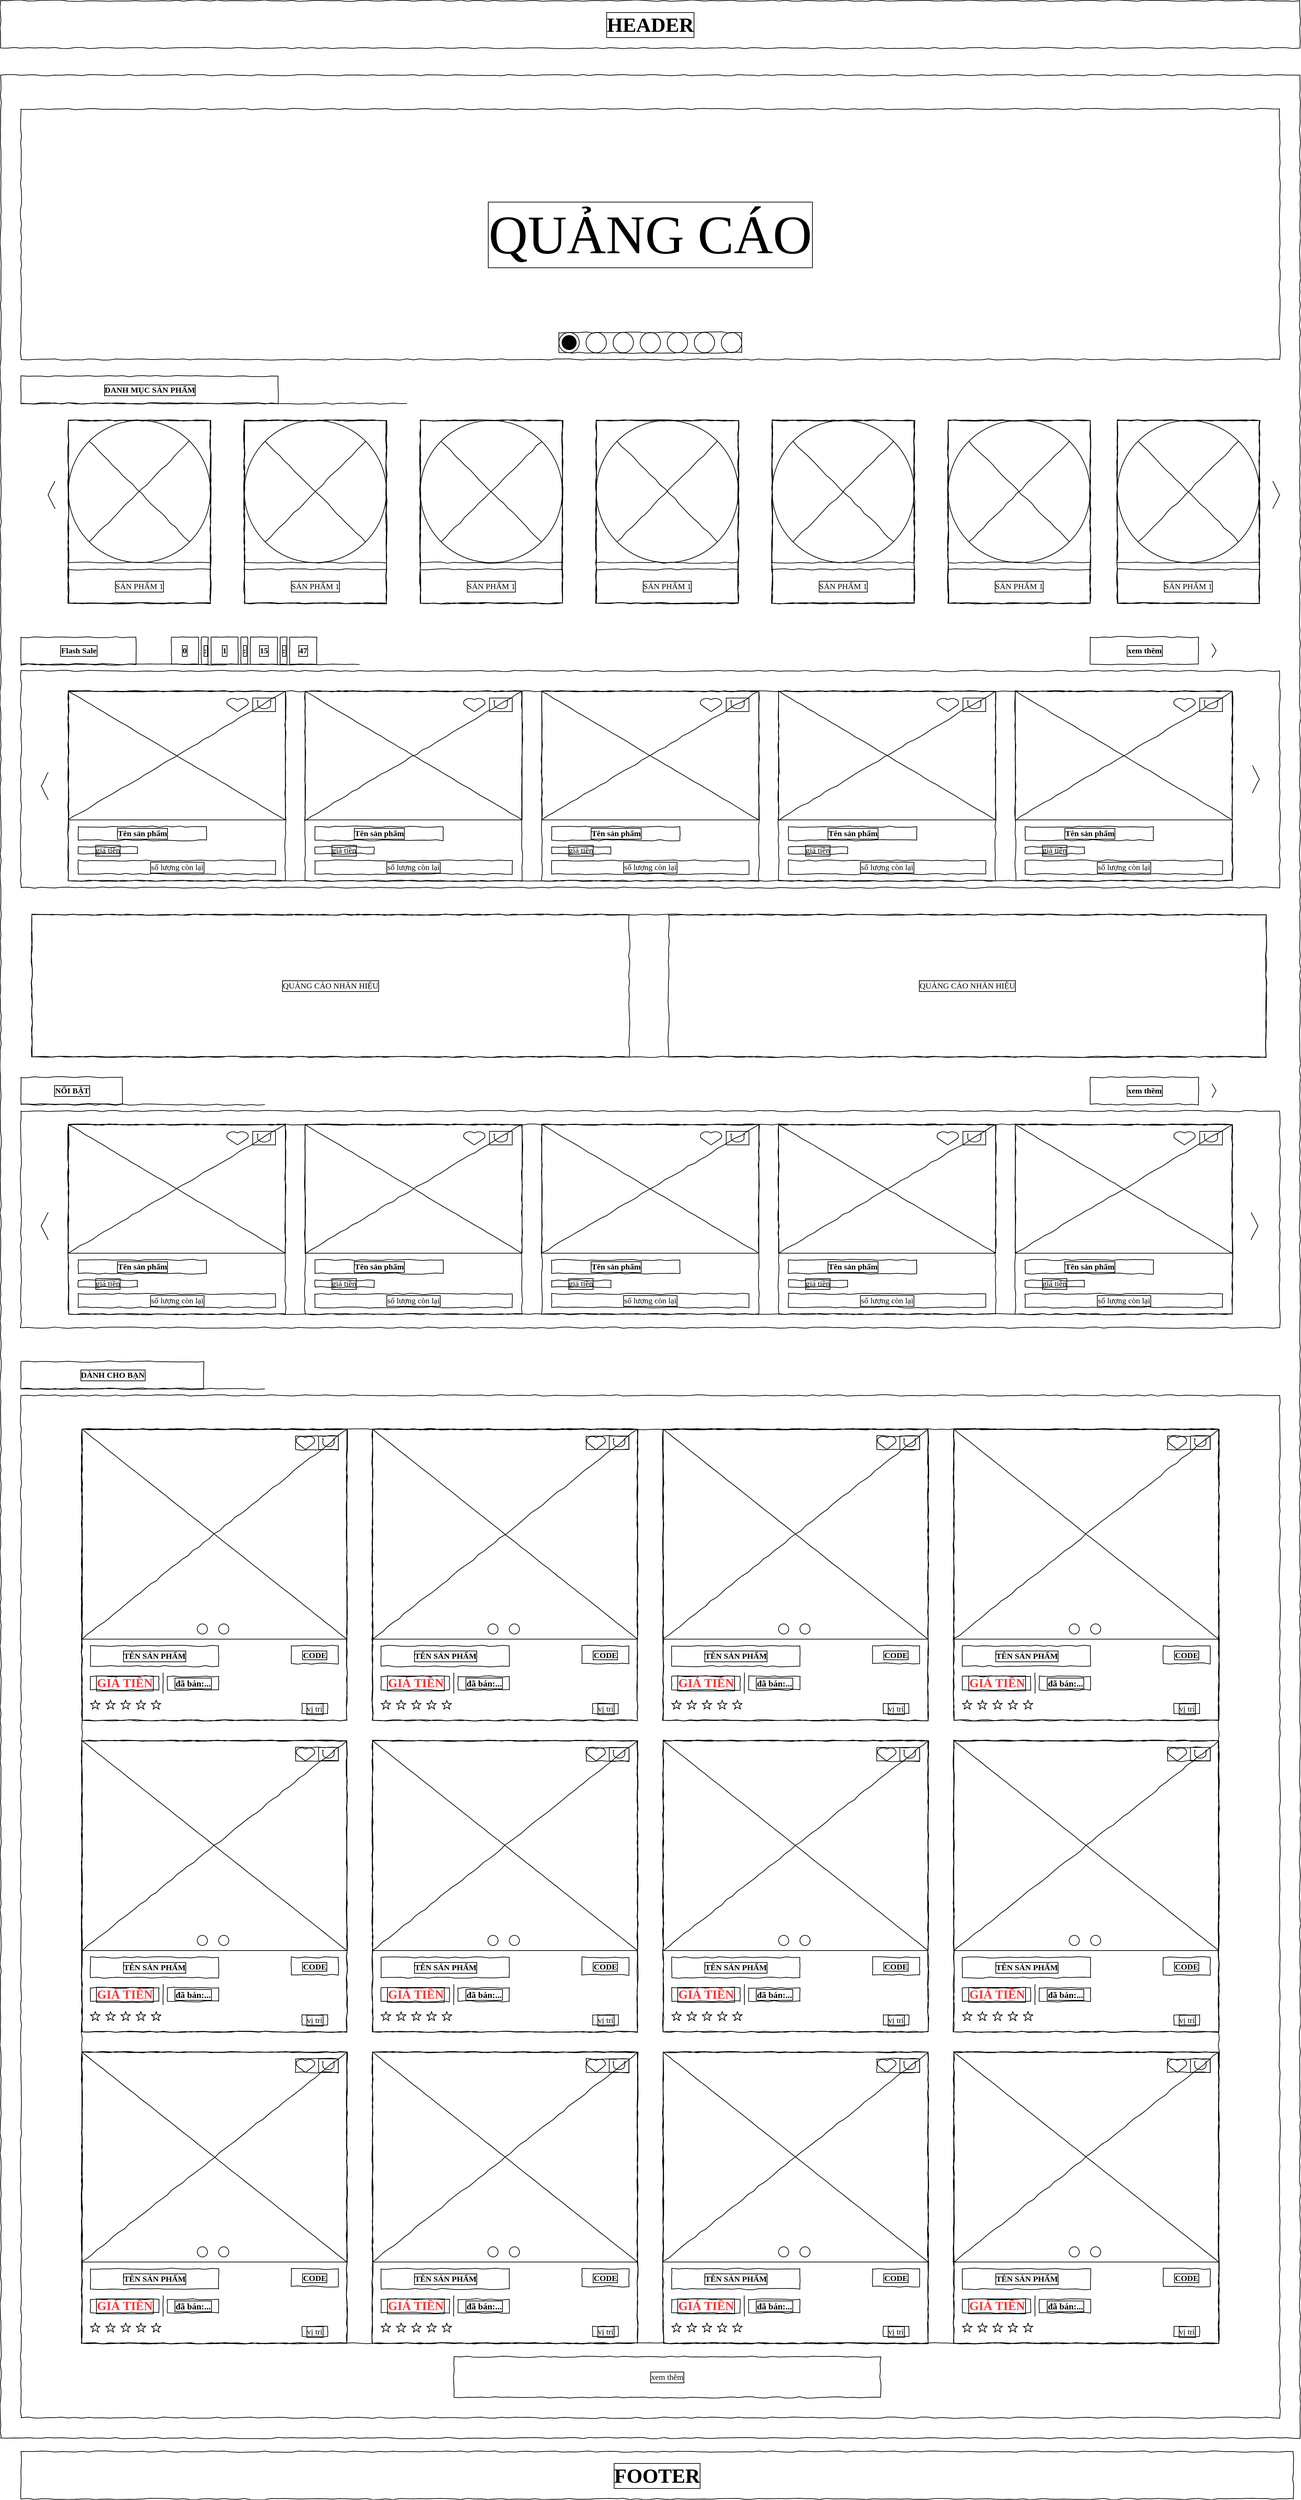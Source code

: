<mxfile version="20.8.23" type="github" pages="6">
  <diagram id="uEB6vL_0iiw6lluwAnwp" name="index">
    <mxGraphModel dx="3500" dy="1937" grid="1" gridSize="10" guides="1" tooltips="1" connect="1" arrows="1" fold="1" page="1" pageScale="1" pageWidth="583" pageHeight="827" math="0" shadow="0">
      <root>
        <mxCell id="0" />
        <mxCell id="1" parent="0" />
        <mxCell id="U7BGGWNDo7ZiXNt4oDCC-3" value="" style="rounded=0;whiteSpace=wrap;html=1;fontFamily=Verdana;fillColor=none;strokeColor=#000000;fontColor=#000000;shadow=0;glass=0;labelBackgroundColor=none;labelBorderColor=default;sketch=0;hachureGap=4;jiggle=2;curveFitting=1;fontSource=https%3A%2F%2Ffonts.googleapis.com%2Fcss%3Ffamily%3DArchitects%2BDaughter;strokeWidth=1;comic=1;" parent="1" vertex="1">
          <mxGeometry x="200" y="350" width="1920" height="3490" as="geometry" />
        </mxCell>
        <mxCell id="U7BGGWNDo7ZiXNt4oDCC-4" value="&lt;font style=&quot;font-size: 80px;&quot;&gt;QUẢNG CÁO&lt;/font&gt;" style="rounded=0;whiteSpace=wrap;html=1;fillColor=none;strokeColor=#000000;shadow=0;strokeWidth=1;fontFamily=Verdana;fontColor=#000000;glass=0;labelBackgroundColor=none;labelBorderColor=default;sketch=0;hachureGap=4;jiggle=2;curveFitting=1;fontSource=https%3A%2F%2Ffonts.googleapis.com%2Fcss%3Ffamily%3DArchitects%2BDaughter;comic=1;" parent="1" vertex="1">
          <mxGeometry x="230" y="400" width="1860" height="370" as="geometry" />
        </mxCell>
        <mxCell id="U7BGGWNDo7ZiXNt4oDCC-5" value="" style="rounded=0;whiteSpace=wrap;html=1;shadow=0;strokeWidth=1;fontSize=12;fillColor=none;gradientColor=#b3b3b3;strokeColor=#000000;fontFamily=Verdana;fontColor=#000000;glass=0;labelBackgroundColor=none;labelBorderColor=default;sketch=0;hachureGap=4;jiggle=2;curveFitting=1;fontSource=https%3A%2F%2Ffonts.googleapis.com%2Fcss%3Ffamily%3DArchitects%2BDaughter;comic=1;" parent="1" vertex="1">
          <mxGeometry x="230" y="1230" width="1860" height="320" as="geometry" />
        </mxCell>
        <mxCell id="U7BGGWNDo7ZiXNt4oDCC-6" value="Flash Sale" style="text;strokeColor=#000000;fillColor=none;html=1;fontSize=12;fontStyle=1;verticalAlign=middle;align=center;spacing=0;fontFamily=Verdana;fontColor=#000000;rounded=0;shadow=0;glass=0;labelBackgroundColor=none;labelBorderColor=default;sketch=0;hachureGap=4;jiggle=2;curveFitting=1;fontSource=https%3A%2F%2Ffonts.googleapis.com%2Fcss%3Ffamily%3DArchitects%2BDaughter;strokeWidth=1;comic=1;" parent="1" vertex="1">
          <mxGeometry x="230" y="1180" width="170" height="40" as="geometry" />
        </mxCell>
        <mxCell id="U7BGGWNDo7ZiXNt4oDCC-7" value="" style="line;strokeWidth=1;html=1;perimeter=backbonePerimeter;points=[];outlineConnect=0;shadow=0;fontSize=12;fontFamily=Verdana;verticalAlign=middle;fillColor=none;strokeColor=#000000;fontColor=#000000;rounded=0;glass=0;labelBackgroundColor=none;labelBorderColor=default;sketch=0;hachureGap=4;jiggle=2;curveFitting=1;fontSource=https%3A%2F%2Ffonts.googleapis.com%2Fcss%3Ffamily%3DArchitects%2BDaughter;comic=1;" parent="1" vertex="1">
          <mxGeometry x="230" y="1220" width="500" height="1" as="geometry" />
        </mxCell>
        <mxCell id="U7BGGWNDo7ZiXNt4oDCC-8" value="" style="group;fontFamily=Verdana;verticalAlign=middle;strokeColor=#000000;fontColor=#000000;rounded=0;shadow=0;glass=0;labelBackgroundColor=none;labelBorderColor=default;sketch=0;hachureGap=4;jiggle=2;curveFitting=1;fontSource=https%3A%2F%2Ffonts.googleapis.com%2Fcss%3Ffamily%3DArchitects%2BDaughter;strokeWidth=1;comic=1;" parent="1" vertex="1" connectable="0">
          <mxGeometry x="300" y="860" width="210" height="270" as="geometry" />
        </mxCell>
        <mxCell id="U7BGGWNDo7ZiXNt4oDCC-9" value="" style="rounded=0;whiteSpace=wrap;html=1;fontSize=12;strokeColor=#000000;fontFamily=Verdana;fillColor=none;fontColor=#000000;shadow=0;glass=0;labelBackgroundColor=none;labelBorderColor=default;sketch=0;hachureGap=4;jiggle=2;curveFitting=1;fontSource=https%3A%2F%2Ffonts.googleapis.com%2Fcss%3Ffamily%3DArchitects%2BDaughter;strokeWidth=1;comic=1;" parent="U7BGGWNDo7ZiXNt4oDCC-8" vertex="1">
          <mxGeometry width="210" height="270" as="geometry" />
        </mxCell>
        <mxCell id="U7BGGWNDo7ZiXNt4oDCC-10" value="SẢN PHẨM 1" style="rounded=0;whiteSpace=wrap;html=1;shadow=0;fontFamily=Verdana;fontSize=12;fontColor=#000000;align=center;strokeColor=#000000;strokeWidth=1;fillColor=none;arcSize=34;glass=0;labelBackgroundColor=none;labelBorderColor=default;sketch=0;hachureGap=4;jiggle=2;curveFitting=1;fontSource=https%3A%2F%2Ffonts.googleapis.com%2Fcss%3Ffamily%3DArchitects%2BDaughter;comic=1;" parent="U7BGGWNDo7ZiXNt4oDCC-8" vertex="1">
          <mxGeometry y="220" width="210" height="50" as="geometry" />
        </mxCell>
        <mxCell id="U7BGGWNDo7ZiXNt4oDCC-11" value="" style="group;fontFamily=Verdana;verticalAlign=middle;strokeColor=#000000;fontColor=#000000;rounded=0;shadow=0;glass=0;labelBackgroundColor=none;labelBorderColor=default;sketch=0;hachureGap=4;jiggle=2;curveFitting=1;fontSource=https%3A%2F%2Ffonts.googleapis.com%2Fcss%3Ffamily%3DArchitects%2BDaughter;strokeWidth=1;comic=1;" parent="U7BGGWNDo7ZiXNt4oDCC-8" vertex="1" connectable="0">
          <mxGeometry width="210" height="210" as="geometry" />
        </mxCell>
        <mxCell id="U7BGGWNDo7ZiXNt4oDCC-12" value="" style="ellipse;whiteSpace=wrap;html=1;aspect=fixed;fontSize=12;fontFamily=Verdana;fillColor=none;strokeColor=#000000;fontColor=#000000;rounded=0;shadow=0;glass=0;labelBackgroundColor=none;labelBorderColor=default;sketch=0;hachureGap=4;jiggle=2;curveFitting=1;fontSource=https%3A%2F%2Ffonts.googleapis.com%2Fcss%3Ffamily%3DArchitects%2BDaughter;strokeWidth=1;comic=1;" parent="U7BGGWNDo7ZiXNt4oDCC-11" vertex="1">
          <mxGeometry width="210" height="210" as="geometry" />
        </mxCell>
        <mxCell id="U7BGGWNDo7ZiXNt4oDCC-13" value="" style="line;strokeWidth=1;html=1;perimeter=backbonePerimeter;points=[];outlineConnect=0;shadow=0;fontSize=12;rotation=45;direction=west;fontFamily=Verdana;verticalAlign=middle;fillColor=none;strokeColor=#000000;fontColor=#000000;rounded=0;glass=0;labelBackgroundColor=none;labelBorderColor=default;sketch=0;hachureGap=4;jiggle=2;curveFitting=1;fontSource=https%3A%2F%2Ffonts.googleapis.com%2Fcss%3Ffamily%3DArchitects%2BDaughter;comic=1;" parent="U7BGGWNDo7ZiXNt4oDCC-11" vertex="1">
          <mxGeometry y="100" width="210" height="10" as="geometry" />
        </mxCell>
        <mxCell id="U7BGGWNDo7ZiXNt4oDCC-14" value="" style="line;strokeWidth=1;html=1;perimeter=backbonePerimeter;points=[];outlineConnect=0;shadow=0;fontSize=12;rotation=45;direction=south;fontFamily=Verdana;verticalAlign=middle;fillColor=none;strokeColor=#000000;fontColor=#000000;rounded=0;glass=0;labelBackgroundColor=none;labelBorderColor=default;sketch=0;hachureGap=4;jiggle=2;curveFitting=1;fontSource=https%3A%2F%2Ffonts.googleapis.com%2Fcss%3Ffamily%3DArchitects%2BDaughter;comic=1;" parent="U7BGGWNDo7ZiXNt4oDCC-11" vertex="1">
          <mxGeometry x="100" width="10" height="210" as="geometry" />
        </mxCell>
        <mxCell id="U7BGGWNDo7ZiXNt4oDCC-15" value="" style="group;fontFamily=Verdana;verticalAlign=middle;strokeColor=#000000;fontColor=#000000;rounded=0;shadow=0;glass=0;labelBackgroundColor=none;labelBorderColor=default;sketch=0;hachureGap=4;jiggle=2;curveFitting=1;fontSource=https%3A%2F%2Ffonts.googleapis.com%2Fcss%3Ffamily%3DArchitects%2BDaughter;strokeWidth=1;comic=1;" parent="1" vertex="1" connectable="0">
          <mxGeometry x="820" y="860" width="210" height="270" as="geometry" />
        </mxCell>
        <mxCell id="U7BGGWNDo7ZiXNt4oDCC-16" value="" style="rounded=0;whiteSpace=wrap;html=1;fontSize=12;strokeColor=#000000;fontFamily=Verdana;fillColor=none;fontColor=#000000;shadow=0;glass=0;labelBackgroundColor=none;labelBorderColor=default;sketch=0;hachureGap=4;jiggle=2;curveFitting=1;fontSource=https%3A%2F%2Ffonts.googleapis.com%2Fcss%3Ffamily%3DArchitects%2BDaughter;strokeWidth=1;comic=1;" parent="U7BGGWNDo7ZiXNt4oDCC-15" vertex="1">
          <mxGeometry width="210" height="270" as="geometry" />
        </mxCell>
        <mxCell id="U7BGGWNDo7ZiXNt4oDCC-17" value="SẢN PHẨM 1" style="rounded=0;whiteSpace=wrap;html=1;shadow=0;fontFamily=Verdana;fontSize=12;fontColor=#000000;align=center;strokeColor=#000000;strokeWidth=1;fillColor=none;arcSize=34;glass=0;labelBackgroundColor=none;labelBorderColor=default;sketch=0;hachureGap=4;jiggle=2;curveFitting=1;fontSource=https%3A%2F%2Ffonts.googleapis.com%2Fcss%3Ffamily%3DArchitects%2BDaughter;comic=1;" parent="U7BGGWNDo7ZiXNt4oDCC-15" vertex="1">
          <mxGeometry y="220" width="210" height="50" as="geometry" />
        </mxCell>
        <mxCell id="U7BGGWNDo7ZiXNt4oDCC-18" value="" style="group;fontFamily=Verdana;verticalAlign=middle;strokeColor=#000000;fontColor=#000000;rounded=0;shadow=0;glass=0;labelBackgroundColor=none;labelBorderColor=default;sketch=0;hachureGap=4;jiggle=2;curveFitting=1;fontSource=https%3A%2F%2Ffonts.googleapis.com%2Fcss%3Ffamily%3DArchitects%2BDaughter;strokeWidth=1;comic=1;" parent="U7BGGWNDo7ZiXNt4oDCC-15" vertex="1" connectable="0">
          <mxGeometry width="210" height="210" as="geometry" />
        </mxCell>
        <mxCell id="U7BGGWNDo7ZiXNt4oDCC-19" value="" style="ellipse;whiteSpace=wrap;html=1;aspect=fixed;fontSize=12;fontFamily=Verdana;fillColor=none;strokeColor=#000000;fontColor=#000000;rounded=0;shadow=0;glass=0;labelBackgroundColor=none;labelBorderColor=default;sketch=0;hachureGap=4;jiggle=2;curveFitting=1;fontSource=https%3A%2F%2Ffonts.googleapis.com%2Fcss%3Ffamily%3DArchitects%2BDaughter;strokeWidth=1;comic=1;" parent="U7BGGWNDo7ZiXNt4oDCC-18" vertex="1">
          <mxGeometry width="210" height="210" as="geometry" />
        </mxCell>
        <mxCell id="U7BGGWNDo7ZiXNt4oDCC-20" value="" style="line;strokeWidth=1;html=1;perimeter=backbonePerimeter;points=[];outlineConnect=0;shadow=0;fontSize=12;rotation=45;direction=west;fontFamily=Verdana;verticalAlign=middle;fillColor=none;strokeColor=#000000;fontColor=#000000;rounded=0;glass=0;labelBackgroundColor=none;labelBorderColor=default;sketch=0;hachureGap=4;jiggle=2;curveFitting=1;fontSource=https%3A%2F%2Ffonts.googleapis.com%2Fcss%3Ffamily%3DArchitects%2BDaughter;comic=1;" parent="U7BGGWNDo7ZiXNt4oDCC-18" vertex="1">
          <mxGeometry y="100" width="210" height="10" as="geometry" />
        </mxCell>
        <mxCell id="U7BGGWNDo7ZiXNt4oDCC-21" value="" style="line;strokeWidth=1;html=1;perimeter=backbonePerimeter;points=[];outlineConnect=0;shadow=0;fontSize=12;rotation=45;direction=south;fontFamily=Verdana;verticalAlign=middle;fillColor=none;strokeColor=#000000;fontColor=#000000;rounded=0;glass=0;labelBackgroundColor=none;labelBorderColor=default;sketch=0;hachureGap=4;jiggle=2;curveFitting=1;fontSource=https%3A%2F%2Ffonts.googleapis.com%2Fcss%3Ffamily%3DArchitects%2BDaughter;comic=1;" parent="U7BGGWNDo7ZiXNt4oDCC-18" vertex="1">
          <mxGeometry x="100" width="10" height="210" as="geometry" />
        </mxCell>
        <mxCell id="U7BGGWNDo7ZiXNt4oDCC-22" value="" style="group;fontFamily=Verdana;verticalAlign=middle;strokeColor=#000000;fontColor=#000000;rounded=0;shadow=0;glass=0;labelBackgroundColor=none;labelBorderColor=default;sketch=0;hachureGap=4;jiggle=2;curveFitting=1;fontSource=https%3A%2F%2Ffonts.googleapis.com%2Fcss%3Ffamily%3DArchitects%2BDaughter;strokeWidth=1;comic=1;" parent="1" vertex="1" connectable="0">
          <mxGeometry x="560" y="860" width="210" height="270" as="geometry" />
        </mxCell>
        <mxCell id="U7BGGWNDo7ZiXNt4oDCC-23" value="" style="rounded=0;whiteSpace=wrap;html=1;fontSize=12;strokeColor=#000000;fontFamily=Verdana;fillColor=none;fontColor=#000000;shadow=0;glass=0;labelBackgroundColor=none;labelBorderColor=default;sketch=0;hachureGap=4;jiggle=2;curveFitting=1;fontSource=https%3A%2F%2Ffonts.googleapis.com%2Fcss%3Ffamily%3DArchitects%2BDaughter;strokeWidth=1;comic=1;" parent="U7BGGWNDo7ZiXNt4oDCC-22" vertex="1">
          <mxGeometry width="210" height="270" as="geometry" />
        </mxCell>
        <mxCell id="U7BGGWNDo7ZiXNt4oDCC-24" value="SẢN PHẨM 1" style="rounded=0;whiteSpace=wrap;html=1;shadow=0;fontFamily=Verdana;fontSize=12;fontColor=#000000;align=center;strokeColor=#000000;strokeWidth=1;fillColor=none;arcSize=34;glass=0;labelBackgroundColor=none;labelBorderColor=default;sketch=0;hachureGap=4;jiggle=2;curveFitting=1;fontSource=https%3A%2F%2Ffonts.googleapis.com%2Fcss%3Ffamily%3DArchitects%2BDaughter;comic=1;" parent="U7BGGWNDo7ZiXNt4oDCC-22" vertex="1">
          <mxGeometry y="220" width="210" height="50" as="geometry" />
        </mxCell>
        <mxCell id="U7BGGWNDo7ZiXNt4oDCC-25" value="" style="group;fontFamily=Verdana;verticalAlign=middle;strokeColor=#000000;fontColor=#000000;rounded=0;shadow=0;glass=0;labelBackgroundColor=none;labelBorderColor=default;sketch=0;hachureGap=4;jiggle=2;curveFitting=1;fontSource=https%3A%2F%2Ffonts.googleapis.com%2Fcss%3Ffamily%3DArchitects%2BDaughter;strokeWidth=1;comic=1;" parent="U7BGGWNDo7ZiXNt4oDCC-22" vertex="1" connectable="0">
          <mxGeometry width="210" height="210" as="geometry" />
        </mxCell>
        <mxCell id="U7BGGWNDo7ZiXNt4oDCC-26" value="" style="ellipse;whiteSpace=wrap;html=1;aspect=fixed;fontSize=12;fontFamily=Verdana;fillColor=none;strokeColor=#000000;fontColor=#000000;rounded=0;shadow=0;glass=0;labelBackgroundColor=none;labelBorderColor=default;sketch=0;hachureGap=4;jiggle=2;curveFitting=1;fontSource=https%3A%2F%2Ffonts.googleapis.com%2Fcss%3Ffamily%3DArchitects%2BDaughter;strokeWidth=1;comic=1;" parent="U7BGGWNDo7ZiXNt4oDCC-25" vertex="1">
          <mxGeometry width="210" height="210" as="geometry" />
        </mxCell>
        <mxCell id="U7BGGWNDo7ZiXNt4oDCC-27" value="" style="line;strokeWidth=1;html=1;perimeter=backbonePerimeter;points=[];outlineConnect=0;shadow=0;fontSize=12;rotation=45;direction=west;fontFamily=Verdana;verticalAlign=middle;fillColor=none;strokeColor=#000000;fontColor=#000000;rounded=0;glass=0;labelBackgroundColor=none;labelBorderColor=default;sketch=0;hachureGap=4;jiggle=2;curveFitting=1;fontSource=https%3A%2F%2Ffonts.googleapis.com%2Fcss%3Ffamily%3DArchitects%2BDaughter;comic=1;" parent="U7BGGWNDo7ZiXNt4oDCC-25" vertex="1">
          <mxGeometry y="100" width="210" height="10" as="geometry" />
        </mxCell>
        <mxCell id="U7BGGWNDo7ZiXNt4oDCC-28" value="" style="line;strokeWidth=1;html=1;perimeter=backbonePerimeter;points=[];outlineConnect=0;shadow=0;fontSize=12;rotation=45;direction=south;fontFamily=Verdana;verticalAlign=middle;fillColor=none;strokeColor=#000000;fontColor=#000000;rounded=0;glass=0;labelBackgroundColor=none;labelBorderColor=default;sketch=0;hachureGap=4;jiggle=2;curveFitting=1;fontSource=https%3A%2F%2Ffonts.googleapis.com%2Fcss%3Ffamily%3DArchitects%2BDaughter;comic=1;" parent="U7BGGWNDo7ZiXNt4oDCC-25" vertex="1">
          <mxGeometry x="100" width="10" height="210" as="geometry" />
        </mxCell>
        <mxCell id="U7BGGWNDo7ZiXNt4oDCC-29" value="" style="group;fontFamily=Verdana;verticalAlign=middle;strokeColor=#000000;fontColor=#000000;rounded=0;shadow=0;glass=0;labelBackgroundColor=none;labelBorderColor=default;sketch=0;hachureGap=4;jiggle=2;curveFitting=1;fontSource=https%3A%2F%2Ffonts.googleapis.com%2Fcss%3Ffamily%3DArchitects%2BDaughter;strokeWidth=1;comic=1;" parent="1" vertex="1" connectable="0">
          <mxGeometry x="1080" y="860" width="210" height="270" as="geometry" />
        </mxCell>
        <mxCell id="U7BGGWNDo7ZiXNt4oDCC-30" value="" style="rounded=0;whiteSpace=wrap;html=1;fontSize=12;strokeColor=#000000;fontFamily=Verdana;fillColor=none;fontColor=#000000;shadow=0;glass=0;labelBackgroundColor=none;labelBorderColor=default;sketch=0;hachureGap=4;jiggle=2;curveFitting=1;fontSource=https%3A%2F%2Ffonts.googleapis.com%2Fcss%3Ffamily%3DArchitects%2BDaughter;strokeWidth=1;comic=1;" parent="U7BGGWNDo7ZiXNt4oDCC-29" vertex="1">
          <mxGeometry width="210" height="270" as="geometry" />
        </mxCell>
        <mxCell id="U7BGGWNDo7ZiXNt4oDCC-31" value="SẢN PHẨM 1" style="rounded=0;whiteSpace=wrap;html=1;shadow=0;fontFamily=Verdana;fontSize=12;fontColor=#000000;align=center;strokeColor=#000000;strokeWidth=1;fillColor=none;arcSize=34;glass=0;labelBackgroundColor=none;labelBorderColor=default;sketch=0;hachureGap=4;jiggle=2;curveFitting=1;fontSource=https%3A%2F%2Ffonts.googleapis.com%2Fcss%3Ffamily%3DArchitects%2BDaughter;comic=1;" parent="U7BGGWNDo7ZiXNt4oDCC-29" vertex="1">
          <mxGeometry y="220" width="210" height="50" as="geometry" />
        </mxCell>
        <mxCell id="U7BGGWNDo7ZiXNt4oDCC-32" value="" style="group;fontFamily=Verdana;verticalAlign=middle;strokeColor=#000000;fontColor=#000000;rounded=0;shadow=0;glass=0;labelBackgroundColor=none;labelBorderColor=default;sketch=0;hachureGap=4;jiggle=2;curveFitting=1;fontSource=https%3A%2F%2Ffonts.googleapis.com%2Fcss%3Ffamily%3DArchitects%2BDaughter;strokeWidth=1;comic=1;" parent="U7BGGWNDo7ZiXNt4oDCC-29" vertex="1" connectable="0">
          <mxGeometry width="210" height="210" as="geometry" />
        </mxCell>
        <mxCell id="U7BGGWNDo7ZiXNt4oDCC-33" value="" style="ellipse;whiteSpace=wrap;html=1;aspect=fixed;fontSize=12;fontFamily=Verdana;fillColor=none;strokeColor=#000000;fontColor=#000000;rounded=0;shadow=0;glass=0;labelBackgroundColor=none;labelBorderColor=default;sketch=0;hachureGap=4;jiggle=2;curveFitting=1;fontSource=https%3A%2F%2Ffonts.googleapis.com%2Fcss%3Ffamily%3DArchitects%2BDaughter;strokeWidth=1;comic=1;" parent="U7BGGWNDo7ZiXNt4oDCC-32" vertex="1">
          <mxGeometry width="210" height="210" as="geometry" />
        </mxCell>
        <mxCell id="U7BGGWNDo7ZiXNt4oDCC-34" value="" style="line;strokeWidth=1;html=1;perimeter=backbonePerimeter;points=[];outlineConnect=0;shadow=0;fontSize=12;rotation=45;direction=west;fontFamily=Verdana;verticalAlign=middle;fillColor=none;strokeColor=#000000;fontColor=#000000;rounded=0;glass=0;labelBackgroundColor=none;labelBorderColor=default;sketch=0;hachureGap=4;jiggle=2;curveFitting=1;fontSource=https%3A%2F%2Ffonts.googleapis.com%2Fcss%3Ffamily%3DArchitects%2BDaughter;comic=1;" parent="U7BGGWNDo7ZiXNt4oDCC-32" vertex="1">
          <mxGeometry y="100" width="210" height="10" as="geometry" />
        </mxCell>
        <mxCell id="U7BGGWNDo7ZiXNt4oDCC-35" value="" style="line;strokeWidth=1;html=1;perimeter=backbonePerimeter;points=[];outlineConnect=0;shadow=0;fontSize=12;rotation=45;direction=south;fontFamily=Verdana;verticalAlign=middle;fillColor=none;strokeColor=#000000;fontColor=#000000;rounded=0;glass=0;labelBackgroundColor=none;labelBorderColor=default;sketch=0;hachureGap=4;jiggle=2;curveFitting=1;fontSource=https%3A%2F%2Ffonts.googleapis.com%2Fcss%3Ffamily%3DArchitects%2BDaughter;comic=1;" parent="U7BGGWNDo7ZiXNt4oDCC-32" vertex="1">
          <mxGeometry x="100" width="10" height="210" as="geometry" />
        </mxCell>
        <mxCell id="U7BGGWNDo7ZiXNt4oDCC-36" value="" style="group;fontFamily=Verdana;verticalAlign=middle;strokeColor=#000000;fontColor=#000000;rounded=0;shadow=0;glass=0;labelBackgroundColor=none;labelBorderColor=default;sketch=0;hachureGap=4;jiggle=2;curveFitting=1;fontSource=https%3A%2F%2Ffonts.googleapis.com%2Fcss%3Ffamily%3DArchitects%2BDaughter;strokeWidth=1;comic=1;" parent="1" vertex="1" connectable="0">
          <mxGeometry x="1600" y="860" width="210" height="270" as="geometry" />
        </mxCell>
        <mxCell id="U7BGGWNDo7ZiXNt4oDCC-37" value="" style="rounded=0;whiteSpace=wrap;html=1;fontSize=12;strokeColor=#000000;fontFamily=Verdana;fillColor=none;fontColor=#000000;shadow=0;glass=0;labelBackgroundColor=none;labelBorderColor=default;sketch=0;hachureGap=4;jiggle=2;curveFitting=1;fontSource=https%3A%2F%2Ffonts.googleapis.com%2Fcss%3Ffamily%3DArchitects%2BDaughter;strokeWidth=1;comic=1;" parent="U7BGGWNDo7ZiXNt4oDCC-36" vertex="1">
          <mxGeometry width="210" height="270" as="geometry" />
        </mxCell>
        <mxCell id="U7BGGWNDo7ZiXNt4oDCC-38" value="SẢN PHẨM 1" style="rounded=0;whiteSpace=wrap;html=1;shadow=0;fontFamily=Verdana;fontSize=12;fontColor=#000000;align=center;strokeColor=#000000;strokeWidth=1;fillColor=none;arcSize=34;glass=0;labelBackgroundColor=none;labelBorderColor=default;sketch=0;hachureGap=4;jiggle=2;curveFitting=1;fontSource=https%3A%2F%2Ffonts.googleapis.com%2Fcss%3Ffamily%3DArchitects%2BDaughter;comic=1;" parent="U7BGGWNDo7ZiXNt4oDCC-36" vertex="1">
          <mxGeometry y="220" width="210" height="50" as="geometry" />
        </mxCell>
        <mxCell id="U7BGGWNDo7ZiXNt4oDCC-39" value="" style="group;fontFamily=Verdana;verticalAlign=middle;strokeColor=#000000;fontColor=#000000;rounded=0;shadow=0;glass=0;labelBackgroundColor=none;labelBorderColor=default;sketch=0;hachureGap=4;jiggle=2;curveFitting=1;fontSource=https%3A%2F%2Ffonts.googleapis.com%2Fcss%3Ffamily%3DArchitects%2BDaughter;strokeWidth=1;comic=1;" parent="U7BGGWNDo7ZiXNt4oDCC-36" vertex="1" connectable="0">
          <mxGeometry width="210" height="210" as="geometry" />
        </mxCell>
        <mxCell id="U7BGGWNDo7ZiXNt4oDCC-40" value="" style="ellipse;whiteSpace=wrap;html=1;aspect=fixed;fontSize=12;fontFamily=Verdana;fillColor=none;strokeColor=#000000;fontColor=#000000;rounded=0;shadow=0;glass=0;labelBackgroundColor=none;labelBorderColor=default;sketch=0;hachureGap=4;jiggle=2;curveFitting=1;fontSource=https%3A%2F%2Ffonts.googleapis.com%2Fcss%3Ffamily%3DArchitects%2BDaughter;strokeWidth=1;comic=1;" parent="U7BGGWNDo7ZiXNt4oDCC-39" vertex="1">
          <mxGeometry width="210" height="210" as="geometry" />
        </mxCell>
        <mxCell id="U7BGGWNDo7ZiXNt4oDCC-41" value="" style="line;strokeWidth=1;html=1;perimeter=backbonePerimeter;points=[];outlineConnect=0;shadow=0;fontSize=12;rotation=45;direction=west;fontFamily=Verdana;verticalAlign=middle;fillColor=none;strokeColor=#000000;fontColor=#000000;rounded=0;glass=0;labelBackgroundColor=none;labelBorderColor=default;sketch=0;hachureGap=4;jiggle=2;curveFitting=1;fontSource=https%3A%2F%2Ffonts.googleapis.com%2Fcss%3Ffamily%3DArchitects%2BDaughter;comic=1;" parent="U7BGGWNDo7ZiXNt4oDCC-39" vertex="1">
          <mxGeometry y="100" width="210" height="10" as="geometry" />
        </mxCell>
        <mxCell id="U7BGGWNDo7ZiXNt4oDCC-42" value="" style="line;strokeWidth=1;html=1;perimeter=backbonePerimeter;points=[];outlineConnect=0;shadow=0;fontSize=12;rotation=45;direction=south;fontFamily=Verdana;verticalAlign=middle;fillColor=none;strokeColor=#000000;fontColor=#000000;rounded=0;glass=0;labelBackgroundColor=none;labelBorderColor=default;sketch=0;hachureGap=4;jiggle=2;curveFitting=1;fontSource=https%3A%2F%2Ffonts.googleapis.com%2Fcss%3Ffamily%3DArchitects%2BDaughter;comic=1;" parent="U7BGGWNDo7ZiXNt4oDCC-39" vertex="1">
          <mxGeometry x="100" width="10" height="210" as="geometry" />
        </mxCell>
        <mxCell id="U7BGGWNDo7ZiXNt4oDCC-43" value="" style="group;fontFamily=Verdana;verticalAlign=middle;strokeColor=#000000;fontColor=#000000;rounded=0;shadow=0;glass=0;labelBackgroundColor=none;labelBorderColor=default;sketch=0;hachureGap=4;jiggle=2;curveFitting=1;fontSource=https%3A%2F%2Ffonts.googleapis.com%2Fcss%3Ffamily%3DArchitects%2BDaughter;strokeWidth=1;comic=1;" parent="1" vertex="1" connectable="0">
          <mxGeometry x="1340" y="860" width="210" height="270" as="geometry" />
        </mxCell>
        <mxCell id="U7BGGWNDo7ZiXNt4oDCC-44" value="" style="rounded=0;whiteSpace=wrap;html=1;fontSize=12;strokeColor=#000000;fontFamily=Verdana;fillColor=none;fontColor=#000000;shadow=0;glass=0;labelBackgroundColor=none;labelBorderColor=default;sketch=0;hachureGap=4;jiggle=2;curveFitting=1;fontSource=https%3A%2F%2Ffonts.googleapis.com%2Fcss%3Ffamily%3DArchitects%2BDaughter;strokeWidth=1;comic=1;" parent="U7BGGWNDo7ZiXNt4oDCC-43" vertex="1">
          <mxGeometry width="210" height="270" as="geometry" />
        </mxCell>
        <mxCell id="U7BGGWNDo7ZiXNt4oDCC-45" value="SẢN PHẨM 1" style="rounded=0;whiteSpace=wrap;html=1;shadow=0;fontFamily=Verdana;fontSize=12;fontColor=#000000;align=center;strokeColor=#000000;strokeWidth=1;fillColor=none;arcSize=34;glass=0;labelBackgroundColor=none;labelBorderColor=default;sketch=0;hachureGap=4;jiggle=2;curveFitting=1;fontSource=https%3A%2F%2Ffonts.googleapis.com%2Fcss%3Ffamily%3DArchitects%2BDaughter;comic=1;" parent="U7BGGWNDo7ZiXNt4oDCC-43" vertex="1">
          <mxGeometry y="220" width="210" height="50" as="geometry" />
        </mxCell>
        <mxCell id="U7BGGWNDo7ZiXNt4oDCC-46" value="" style="group;fontFamily=Verdana;verticalAlign=middle;strokeColor=#000000;fontColor=#000000;rounded=0;shadow=0;glass=0;labelBackgroundColor=none;labelBorderColor=default;sketch=0;hachureGap=4;jiggle=2;curveFitting=1;fontSource=https%3A%2F%2Ffonts.googleapis.com%2Fcss%3Ffamily%3DArchitects%2BDaughter;strokeWidth=1;comic=1;" parent="U7BGGWNDo7ZiXNt4oDCC-43" vertex="1" connectable="0">
          <mxGeometry width="210" height="210" as="geometry" />
        </mxCell>
        <mxCell id="U7BGGWNDo7ZiXNt4oDCC-47" value="" style="ellipse;whiteSpace=wrap;html=1;aspect=fixed;fontSize=12;fontFamily=Verdana;fillColor=none;strokeColor=#000000;fontColor=#000000;rounded=0;shadow=0;glass=0;labelBackgroundColor=none;labelBorderColor=default;sketch=0;hachureGap=4;jiggle=2;curveFitting=1;fontSource=https%3A%2F%2Ffonts.googleapis.com%2Fcss%3Ffamily%3DArchitects%2BDaughter;strokeWidth=1;comic=1;" parent="U7BGGWNDo7ZiXNt4oDCC-46" vertex="1">
          <mxGeometry width="210" height="210" as="geometry" />
        </mxCell>
        <mxCell id="U7BGGWNDo7ZiXNt4oDCC-48" value="" style="line;strokeWidth=1;html=1;perimeter=backbonePerimeter;points=[];outlineConnect=0;shadow=0;fontSize=12;rotation=45;direction=west;fontFamily=Verdana;verticalAlign=middle;fillColor=none;strokeColor=#000000;fontColor=#000000;rounded=0;glass=0;labelBackgroundColor=none;labelBorderColor=default;sketch=0;hachureGap=4;jiggle=2;curveFitting=1;fontSource=https%3A%2F%2Ffonts.googleapis.com%2Fcss%3Ffamily%3DArchitects%2BDaughter;comic=1;" parent="U7BGGWNDo7ZiXNt4oDCC-46" vertex="1">
          <mxGeometry y="100" width="210" height="10" as="geometry" />
        </mxCell>
        <mxCell id="U7BGGWNDo7ZiXNt4oDCC-49" value="" style="line;strokeWidth=1;html=1;perimeter=backbonePerimeter;points=[];outlineConnect=0;shadow=0;fontSize=12;rotation=45;direction=south;fontFamily=Verdana;verticalAlign=middle;fillColor=none;strokeColor=#000000;fontColor=#000000;rounded=0;glass=0;labelBackgroundColor=none;labelBorderColor=default;sketch=0;hachureGap=4;jiggle=2;curveFitting=1;fontSource=https%3A%2F%2Ffonts.googleapis.com%2Fcss%3Ffamily%3DArchitects%2BDaughter;comic=1;" parent="U7BGGWNDo7ZiXNt4oDCC-46" vertex="1">
          <mxGeometry x="100" width="10" height="210" as="geometry" />
        </mxCell>
        <mxCell id="U7BGGWNDo7ZiXNt4oDCC-50" value="" style="group;fontFamily=Verdana;verticalAlign=middle;strokeColor=#000000;fontColor=#000000;rounded=0;shadow=0;glass=0;labelBackgroundColor=none;labelBorderColor=default;sketch=0;hachureGap=4;jiggle=2;curveFitting=1;fontSource=https%3A%2F%2Ffonts.googleapis.com%2Fcss%3Ffamily%3DArchitects%2BDaughter;strokeWidth=1;comic=1;" parent="1" vertex="1" connectable="0">
          <mxGeometry x="1850" y="860" width="210" height="270" as="geometry" />
        </mxCell>
        <mxCell id="U7BGGWNDo7ZiXNt4oDCC-51" value="" style="rounded=0;whiteSpace=wrap;html=1;fontSize=12;strokeColor=#000000;fontFamily=Verdana;fillColor=none;fontColor=#000000;shadow=0;glass=0;labelBackgroundColor=none;labelBorderColor=default;sketch=0;hachureGap=4;jiggle=2;curveFitting=1;fontSource=https%3A%2F%2Ffonts.googleapis.com%2Fcss%3Ffamily%3DArchitects%2BDaughter;strokeWidth=1;comic=1;" parent="U7BGGWNDo7ZiXNt4oDCC-50" vertex="1">
          <mxGeometry width="210" height="270" as="geometry" />
        </mxCell>
        <mxCell id="U7BGGWNDo7ZiXNt4oDCC-52" value="SẢN PHẨM 1" style="rounded=0;whiteSpace=wrap;html=1;shadow=0;fontFamily=Verdana;fontSize=12;fontColor=#000000;align=center;strokeColor=#000000;strokeWidth=1;fillColor=none;arcSize=34;glass=0;labelBackgroundColor=none;labelBorderColor=default;sketch=0;hachureGap=4;jiggle=2;curveFitting=1;fontSource=https%3A%2F%2Ffonts.googleapis.com%2Fcss%3Ffamily%3DArchitects%2BDaughter;comic=1;" parent="U7BGGWNDo7ZiXNt4oDCC-50" vertex="1">
          <mxGeometry y="220" width="210" height="50" as="geometry" />
        </mxCell>
        <mxCell id="U7BGGWNDo7ZiXNt4oDCC-53" value="" style="group;fontFamily=Verdana;verticalAlign=middle;strokeColor=#000000;fontColor=#000000;rounded=0;shadow=0;glass=0;labelBackgroundColor=none;labelBorderColor=default;sketch=0;hachureGap=4;jiggle=2;curveFitting=1;fontSource=https%3A%2F%2Ffonts.googleapis.com%2Fcss%3Ffamily%3DArchitects%2BDaughter;strokeWidth=1;comic=1;" parent="U7BGGWNDo7ZiXNt4oDCC-50" vertex="1" connectable="0">
          <mxGeometry width="210" height="210" as="geometry" />
        </mxCell>
        <mxCell id="U7BGGWNDo7ZiXNt4oDCC-54" value="" style="ellipse;whiteSpace=wrap;html=1;aspect=fixed;fontSize=12;fontFamily=Verdana;fillColor=none;strokeColor=#000000;fontColor=#000000;rounded=0;shadow=0;glass=0;labelBackgroundColor=none;labelBorderColor=default;sketch=0;hachureGap=4;jiggle=2;curveFitting=1;fontSource=https%3A%2F%2Ffonts.googleapis.com%2Fcss%3Ffamily%3DArchitects%2BDaughter;strokeWidth=1;comic=1;" parent="U7BGGWNDo7ZiXNt4oDCC-53" vertex="1">
          <mxGeometry width="210" height="210" as="geometry" />
        </mxCell>
        <mxCell id="U7BGGWNDo7ZiXNt4oDCC-55" value="" style="line;strokeWidth=1;html=1;perimeter=backbonePerimeter;points=[];outlineConnect=0;shadow=0;fontSize=12;rotation=45;direction=west;fontFamily=Verdana;verticalAlign=middle;fillColor=none;strokeColor=#000000;fontColor=#000000;rounded=0;glass=0;labelBackgroundColor=none;labelBorderColor=default;sketch=0;hachureGap=4;jiggle=2;curveFitting=1;fontSource=https%3A%2F%2Ffonts.googleapis.com%2Fcss%3Ffamily%3DArchitects%2BDaughter;comic=1;" parent="U7BGGWNDo7ZiXNt4oDCC-53" vertex="1">
          <mxGeometry y="100" width="210" height="10" as="geometry" />
        </mxCell>
        <mxCell id="U7BGGWNDo7ZiXNt4oDCC-56" value="" style="line;strokeWidth=1;html=1;perimeter=backbonePerimeter;points=[];outlineConnect=0;shadow=0;fontSize=12;rotation=45;direction=south;fontFamily=Verdana;verticalAlign=middle;fillColor=none;strokeColor=#000000;fontColor=#000000;rounded=0;glass=0;labelBackgroundColor=none;labelBorderColor=default;sketch=0;hachureGap=4;jiggle=2;curveFitting=1;fontSource=https%3A%2F%2Ffonts.googleapis.com%2Fcss%3Ffamily%3DArchitects%2BDaughter;comic=1;" parent="U7BGGWNDo7ZiXNt4oDCC-53" vertex="1">
          <mxGeometry x="100" width="10" height="210" as="geometry" />
        </mxCell>
        <mxCell id="U7BGGWNDo7ZiXNt4oDCC-57" value="DANH MỤC SẢN PHẨM" style="text;strokeColor=#000000;fillColor=none;html=1;fontSize=12;fontStyle=1;verticalAlign=middle;align=center;spacing=0;fontFamily=Verdana;fontColor=#000000;rounded=0;shadow=0;glass=0;labelBackgroundColor=none;labelBorderColor=default;sketch=0;hachureGap=4;jiggle=2;curveFitting=1;fontSource=https%3A%2F%2Ffonts.googleapis.com%2Fcss%3Ffamily%3DArchitects%2BDaughter;strokeWidth=1;comic=1;" parent="1" vertex="1">
          <mxGeometry x="230" y="794.5" width="380" height="40" as="geometry" />
        </mxCell>
        <mxCell id="U7BGGWNDo7ZiXNt4oDCC-58" value="" style="line;strokeWidth=1;html=1;perimeter=backbonePerimeter;points=[];outlineConnect=0;shadow=0;fontSize=12;fontFamily=Verdana;verticalAlign=middle;fillColor=none;strokeColor=#000000;fontColor=#000000;rounded=0;glass=0;labelBackgroundColor=none;labelBorderColor=default;sketch=0;hachureGap=4;jiggle=2;curveFitting=1;fontSource=https%3A%2F%2Ffonts.googleapis.com%2Fcss%3Ffamily%3DArchitects%2BDaughter;comic=1;" parent="1" vertex="1">
          <mxGeometry x="230" y="834.5" width="570" height="1" as="geometry" />
        </mxCell>
        <mxCell id="U7BGGWNDo7ZiXNt4oDCC-59" value="xem thêm" style="text;strokeColor=#000000;fillColor=none;html=1;fontSize=12;fontStyle=1;verticalAlign=middle;align=center;spacing=0;fontColor=#000000;fontFamily=Verdana;rounded=0;shadow=0;glass=0;labelBackgroundColor=none;labelBorderColor=default;sketch=0;hachureGap=4;jiggle=2;curveFitting=1;fontSource=https%3A%2F%2Ffonts.googleapis.com%2Fcss%3Ffamily%3DArchitects%2BDaughter;strokeWidth=1;comic=1;" parent="1" vertex="1">
          <mxGeometry x="1810" y="1180" width="160" height="40" as="geometry" />
        </mxCell>
        <mxCell id="U7BGGWNDo7ZiXNt4oDCC-60" value="" style="html=1;verticalLabelPosition=bottom;labelBackgroundColor=none;verticalAlign=middle;shadow=0;dashed=0;strokeWidth=1;shape=mxgraph.ios7.misc.right;strokeColor=#000000;fontSize=12;fontColor=#000000;fontFamily=Verdana;fillColor=none;rounded=0;glass=0;labelBorderColor=default;sketch=0;hachureGap=4;jiggle=2;curveFitting=1;fontSource=https%3A%2F%2Ffonts.googleapis.com%2Fcss%3Ffamily%3DArchitects%2BDaughter;comic=1;" parent="1" vertex="1">
          <mxGeometry x="1990" y="1190" width="6" height="20" as="geometry" />
        </mxCell>
        <mxCell id="U7BGGWNDo7ZiXNt4oDCC-61" value="" style="group;fontFamily=Verdana;verticalAlign=middle;strokeColor=#000000;fontColor=#000000;rounded=0;shadow=0;glass=0;labelBackgroundColor=none;labelBorderColor=default;sketch=0;hachureGap=4;jiggle=2;curveFitting=1;fontSource=https%3A%2F%2Ffonts.googleapis.com%2Fcss%3Ffamily%3DArchitects%2BDaughter;strokeWidth=1;comic=1;" parent="1" vertex="1" connectable="0">
          <mxGeometry x="1025" y="730" width="270" height="30" as="geometry" />
        </mxCell>
        <mxCell id="U7BGGWNDo7ZiXNt4oDCC-62" value="" style="ellipse;whiteSpace=wrap;html=1;aspect=fixed;shadow=0;glass=0;strokeColor=#000000;strokeWidth=1;fontSize=12;fontColor=#000000;container=0;fontFamily=Verdana;fillColor=none;rounded=0;labelBackgroundColor=none;labelBorderColor=default;sketch=0;hachureGap=4;jiggle=2;curveFitting=1;fontSource=https%3A%2F%2Ffonts.googleapis.com%2Fcss%3Ffamily%3DArchitects%2BDaughter;comic=1;" parent="U7BGGWNDo7ZiXNt4oDCC-61" vertex="1">
          <mxGeometry x="80" width="30" height="30" as="geometry" />
        </mxCell>
        <mxCell id="U7BGGWNDo7ZiXNt4oDCC-63" value="" style="ellipse;whiteSpace=wrap;html=1;aspect=fixed;shadow=0;glass=0;strokeColor=#000000;strokeWidth=1;fontSize=12;fontColor=#000000;container=0;fontFamily=Verdana;fillColor=none;rounded=0;labelBackgroundColor=none;labelBorderColor=default;sketch=0;hachureGap=4;jiggle=2;curveFitting=1;fontSource=https%3A%2F%2Ffonts.googleapis.com%2Fcss%3Ffamily%3DArchitects%2BDaughter;comic=1;" parent="U7BGGWNDo7ZiXNt4oDCC-61" vertex="1">
          <mxGeometry x="120" width="30" height="30" as="geometry" />
        </mxCell>
        <mxCell id="U7BGGWNDo7ZiXNt4oDCC-64" value="" style="verticalLabelPosition=bottom;html=1;verticalAlign=middle;strokeWidth=1;shape=mxgraph.lean_mapping.sequenced_pull_ball;shadow=0;fontFamily=Verdana;fontSize=12;fontColor=#000000;align=center;strokeColor=#000000;fillColor=none;container=0;rounded=0;glass=0;labelBackgroundColor=none;labelBorderColor=default;sketch=0;hachureGap=4;jiggle=2;curveFitting=1;fontSource=https%3A%2F%2Ffonts.googleapis.com%2Fcss%3Ffamily%3DArchitects%2BDaughter;comic=1;" parent="U7BGGWNDo7ZiXNt4oDCC-61" vertex="1">
          <mxGeometry width="30" height="30" as="geometry" />
        </mxCell>
        <mxCell id="U7BGGWNDo7ZiXNt4oDCC-65" value="" style="ellipse;whiteSpace=wrap;html=1;aspect=fixed;shadow=0;glass=0;strokeColor=#000000;strokeWidth=1;fontSize=12;fontColor=#000000;container=0;fontFamily=Verdana;fillColor=none;rounded=0;labelBackgroundColor=none;labelBorderColor=default;sketch=0;hachureGap=4;jiggle=2;curveFitting=1;fontSource=https%3A%2F%2Ffonts.googleapis.com%2Fcss%3Ffamily%3DArchitects%2BDaughter;comic=1;" parent="U7BGGWNDo7ZiXNt4oDCC-61" vertex="1">
          <mxGeometry x="40" width="30" height="30" as="geometry" />
        </mxCell>
        <mxCell id="U7BGGWNDo7ZiXNt4oDCC-66" value="" style="ellipse;whiteSpace=wrap;html=1;aspect=fixed;shadow=0;glass=0;strokeColor=#000000;strokeWidth=1;fontSize=12;fontColor=#000000;container=0;fontFamily=Verdana;fillColor=none;rounded=0;labelBackgroundColor=none;labelBorderColor=default;sketch=0;hachureGap=4;jiggle=2;curveFitting=1;fontSource=https%3A%2F%2Ffonts.googleapis.com%2Fcss%3Ffamily%3DArchitects%2BDaughter;comic=1;" parent="U7BGGWNDo7ZiXNt4oDCC-61" vertex="1">
          <mxGeometry x="200" width="30" height="30" as="geometry" />
        </mxCell>
        <mxCell id="U7BGGWNDo7ZiXNt4oDCC-67" value="" style="ellipse;whiteSpace=wrap;html=1;aspect=fixed;shadow=0;glass=0;strokeColor=#000000;strokeWidth=1;fontSize=12;fontColor=#000000;container=0;fontFamily=Verdana;fillColor=none;rounded=0;labelBackgroundColor=none;labelBorderColor=default;sketch=0;hachureGap=4;jiggle=2;curveFitting=1;fontSource=https%3A%2F%2Ffonts.googleapis.com%2Fcss%3Ffamily%3DArchitects%2BDaughter;comic=1;" parent="U7BGGWNDo7ZiXNt4oDCC-61" vertex="1">
          <mxGeometry x="240" width="30" height="30" as="geometry" />
        </mxCell>
        <mxCell id="U7BGGWNDo7ZiXNt4oDCC-68" value="" style="ellipse;whiteSpace=wrap;html=1;aspect=fixed;shadow=0;glass=0;strokeColor=#000000;strokeWidth=1;fontSize=12;fontColor=#000000;container=0;fontFamily=Verdana;fillColor=none;rounded=0;labelBackgroundColor=none;labelBorderColor=default;sketch=0;hachureGap=4;jiggle=2;curveFitting=1;fontSource=https%3A%2F%2Ffonts.googleapis.com%2Fcss%3Ffamily%3DArchitects%2BDaughter;comic=1;" parent="U7BGGWNDo7ZiXNt4oDCC-61" vertex="1">
          <mxGeometry x="160" width="30" height="30" as="geometry" />
        </mxCell>
        <mxCell id="U7BGGWNDo7ZiXNt4oDCC-69" value="" style="rounded=0;whiteSpace=wrap;html=1;shadow=0;strokeWidth=1;fontSize=12;fillColor=none;gradientColor=#b3b3b3;strokeColor=#000000;fontFamily=Verdana;fontColor=#000000;glass=0;labelBackgroundColor=none;labelBorderColor=default;sketch=0;hachureGap=4;jiggle=2;curveFitting=1;fontSource=https%3A%2F%2Ffonts.googleapis.com%2Fcss%3Ffamily%3DArchitects%2BDaughter;comic=1;" parent="1" vertex="1">
          <mxGeometry x="230" y="1880" width="1860" height="320" as="geometry" />
        </mxCell>
        <mxCell id="U7BGGWNDo7ZiXNt4oDCC-70" value="NỔI BẬT" style="text;strokeColor=#000000;fillColor=none;html=1;fontSize=12;fontStyle=1;verticalAlign=middle;align=center;spacing=0;fontFamily=Verdana;fontColor=#000000;rounded=0;shadow=0;glass=0;labelBackgroundColor=none;labelBorderColor=default;sketch=0;hachureGap=4;jiggle=2;curveFitting=1;fontSource=https%3A%2F%2Ffonts.googleapis.com%2Fcss%3Ffamily%3DArchitects%2BDaughter;strokeWidth=1;comic=1;" parent="1" vertex="1">
          <mxGeometry x="230" y="1830" width="150" height="40" as="geometry" />
        </mxCell>
        <mxCell id="U7BGGWNDo7ZiXNt4oDCC-71" value="" style="line;strokeWidth=1;html=1;perimeter=backbonePerimeter;points=[];outlineConnect=0;shadow=0;fontSize=12;fontFamily=Verdana;verticalAlign=middle;fillColor=none;strokeColor=#000000;fontColor=#000000;rounded=0;glass=0;labelBackgroundColor=none;labelBorderColor=default;sketch=0;hachureGap=4;jiggle=2;curveFitting=1;fontSource=https%3A%2F%2Ffonts.googleapis.com%2Fcss%3Ffamily%3DArchitects%2BDaughter;comic=1;" parent="1" vertex="1">
          <mxGeometry x="230" y="1870" width="360" height="1" as="geometry" />
        </mxCell>
        <mxCell id="U7BGGWNDo7ZiXNt4oDCC-72" value="xem thêm" style="text;strokeColor=#000000;fillColor=none;html=1;fontSize=12;fontStyle=1;verticalAlign=middle;align=center;spacing=0;fontColor=#000000;fontFamily=Verdana;rounded=0;shadow=0;glass=0;labelBackgroundColor=none;labelBorderColor=default;sketch=0;hachureGap=4;jiggle=2;curveFitting=1;fontSource=https%3A%2F%2Ffonts.googleapis.com%2Fcss%3Ffamily%3DArchitects%2BDaughter;strokeWidth=1;comic=1;" parent="1" vertex="1">
          <mxGeometry x="1810" y="1830" width="160" height="40" as="geometry" />
        </mxCell>
        <mxCell id="U7BGGWNDo7ZiXNt4oDCC-73" value="" style="html=1;verticalLabelPosition=bottom;labelBackgroundColor=none;verticalAlign=middle;shadow=0;dashed=0;strokeWidth=1;shape=mxgraph.ios7.misc.right;strokeColor=#000000;fontSize=12;fontColor=#000000;fontFamily=Verdana;fillColor=none;rounded=0;glass=0;labelBorderColor=default;sketch=0;hachureGap=4;jiggle=2;curveFitting=1;fontSource=https%3A%2F%2Ffonts.googleapis.com%2Fcss%3Ffamily%3DArchitects%2BDaughter;comic=1;" parent="1" vertex="1">
          <mxGeometry x="1990" y="1840" width="6" height="20" as="geometry" />
        </mxCell>
        <mxCell id="U7BGGWNDo7ZiXNt4oDCC-74" value="" style="rounded=0;whiteSpace=wrap;html=1;shadow=0;glass=0;strokeColor=#000000;strokeWidth=1;fontSize=12;arcSize=7;fillColor=none;fontFamily=Verdana;fontColor=#000000;labelBackgroundColor=none;labelBorderColor=default;sketch=0;hachureGap=4;jiggle=2;curveFitting=1;fontSource=https%3A%2F%2Ffonts.googleapis.com%2Fcss%3Ffamily%3DArchitects%2BDaughter;comic=1;" parent="1" vertex="1">
          <mxGeometry x="230" y="2300" width="1860" height="1510" as="geometry" />
        </mxCell>
        <mxCell id="U7BGGWNDo7ZiXNt4oDCC-75" value="DÀNH CHO BẠN" style="text;strokeColor=#000000;fillColor=none;html=1;fontSize=12;fontStyle=1;verticalAlign=middle;align=center;spacing=0;fontFamily=Verdana;fontColor=#000000;rounded=0;shadow=0;glass=0;labelBackgroundColor=none;labelBorderColor=default;sketch=0;hachureGap=4;jiggle=2;curveFitting=1;fontSource=https%3A%2F%2Ffonts.googleapis.com%2Fcss%3Ffamily%3DArchitects%2BDaughter;strokeWidth=1;comic=1;" parent="1" vertex="1">
          <mxGeometry x="230" y="2250" width="270" height="40" as="geometry" />
        </mxCell>
        <mxCell id="U7BGGWNDo7ZiXNt4oDCC-76" value="" style="line;strokeWidth=1;html=1;perimeter=backbonePerimeter;points=[];outlineConnect=0;shadow=0;fontSize=12;fontFamily=Verdana;verticalAlign=middle;fillColor=none;strokeColor=#000000;fontColor=#000000;rounded=0;glass=0;labelBackgroundColor=none;labelBorderColor=default;sketch=0;hachureGap=4;jiggle=2;curveFitting=1;fontSource=https%3A%2F%2Ffonts.googleapis.com%2Fcss%3Ffamily%3DArchitects%2BDaughter;comic=1;" parent="1" vertex="1">
          <mxGeometry x="230" y="2290" width="360" height="1" as="geometry" />
        </mxCell>
        <mxCell id="U7BGGWNDo7ZiXNt4oDCC-77" value="xem thêm" style="rounded=0;whiteSpace=wrap;html=1;shadow=0;glass=0;strokeColor=#000000;strokeWidth=1;fontSize=12;fillColor=none;gradientColor=#7ea6e0;fontFamily=Verdana;fontColor=#000000;labelBackgroundColor=none;labelBorderColor=default;sketch=0;hachureGap=4;jiggle=2;curveFitting=1;fontSource=https%3A%2F%2Ffonts.googleapis.com%2Fcss%3Ffamily%3DArchitects%2BDaughter;comic=1;" parent="1" vertex="1">
          <mxGeometry x="870" y="3720" width="630" height="60" as="geometry" />
        </mxCell>
        <mxCell id="U7BGGWNDo7ZiXNt4oDCC-78" value="0" style="whiteSpace=wrap;html=1;aspect=fixed;shadow=0;glass=0;strokeColor=#000000;strokeWidth=1;fontSize=12;fontColor=#000000;fontStyle=1;fontFamily=Verdana;fillColor=none;rounded=0;labelBackgroundColor=none;labelBorderColor=default;sketch=0;hachureGap=4;jiggle=2;curveFitting=1;fontSource=https%3A%2F%2Ffonts.googleapis.com%2Fcss%3Ffamily%3DArchitects%2BDaughter;comic=1;" parent="1" vertex="1">
          <mxGeometry x="452.31" y="1180" width="40" height="40" as="geometry" />
        </mxCell>
        <mxCell id="U7BGGWNDo7ZiXNt4oDCC-79" value="1" style="whiteSpace=wrap;html=1;aspect=fixed;shadow=0;glass=0;strokeColor=#000000;strokeWidth=1;fontSize=12;fontColor=#000000;fontStyle=1;fontFamily=Verdana;fillColor=none;rounded=0;labelBackgroundColor=none;labelBorderColor=default;sketch=0;hachureGap=4;jiggle=2;curveFitting=1;fontSource=https%3A%2F%2Ffonts.googleapis.com%2Fcss%3Ffamily%3DArchitects%2BDaughter;comic=1;" parent="1" vertex="1">
          <mxGeometry x="510.77" y="1180" width="40" height="40" as="geometry" />
        </mxCell>
        <mxCell id="U7BGGWNDo7ZiXNt4oDCC-80" value="15" style="whiteSpace=wrap;html=1;aspect=fixed;shadow=0;glass=0;strokeColor=#000000;strokeWidth=1;fontSize=12;fontColor=#000000;fontStyle=1;fontFamily=Verdana;fillColor=none;rounded=0;labelBackgroundColor=none;labelBorderColor=default;sketch=0;hachureGap=4;jiggle=2;curveFitting=1;fontSource=https%3A%2F%2Ffonts.googleapis.com%2Fcss%3Ffamily%3DArchitects%2BDaughter;comic=1;" parent="1" vertex="1">
          <mxGeometry x="569" y="1180" width="40" height="40" as="geometry" />
        </mxCell>
        <mxCell id="U7BGGWNDo7ZiXNt4oDCC-81" value="47" style="whiteSpace=wrap;html=1;aspect=fixed;shadow=0;glass=0;strokeColor=#000000;strokeWidth=1;fontSize=12;fontColor=#000000;fontStyle=1;fontFamily=Verdana;fillColor=none;rounded=0;labelBackgroundColor=none;labelBorderColor=default;sketch=0;hachureGap=4;jiggle=2;curveFitting=1;fontSource=https%3A%2F%2Ffonts.googleapis.com%2Fcss%3Ffamily%3DArchitects%2BDaughter;comic=1;" parent="1" vertex="1">
          <mxGeometry x="627" y="1180" width="40" height="40" as="geometry" />
        </mxCell>
        <mxCell id="U7BGGWNDo7ZiXNt4oDCC-82" value=":" style="text;strokeColor=#000000;fillColor=none;html=1;fontSize=12;fontStyle=1;verticalAlign=middle;align=center;spacing=0;fontFamily=Verdana;fontColor=#000000;rounded=0;shadow=0;glass=0;labelBackgroundColor=none;labelBorderColor=default;sketch=0;hachureGap=4;jiggle=2;curveFitting=1;fontSource=https%3A%2F%2Ffonts.googleapis.com%2Fcss%3Ffamily%3DArchitects%2BDaughter;strokeWidth=1;comic=1;" parent="1" vertex="1">
          <mxGeometry x="496.54" y="1180" width="10" height="40" as="geometry" />
        </mxCell>
        <mxCell id="U7BGGWNDo7ZiXNt4oDCC-83" value=":" style="text;strokeColor=#000000;fillColor=none;html=1;fontSize=12;fontStyle=1;verticalAlign=middle;align=center;spacing=0;fontFamily=Verdana;fontColor=#000000;rounded=0;shadow=0;glass=0;labelBackgroundColor=none;labelBorderColor=default;sketch=0;hachureGap=4;jiggle=2;curveFitting=1;fontSource=https%3A%2F%2Ffonts.googleapis.com%2Fcss%3Ffamily%3DArchitects%2BDaughter;strokeWidth=1;comic=1;" parent="1" vertex="1">
          <mxGeometry x="555" y="1180" width="10" height="40" as="geometry" />
        </mxCell>
        <mxCell id="U7BGGWNDo7ZiXNt4oDCC-84" value=":" style="text;strokeColor=#000000;fillColor=none;html=1;fontSize=12;fontStyle=1;verticalAlign=middle;align=center;spacing=0;fontFamily=Verdana;fontColor=#000000;rounded=0;shadow=0;glass=0;labelBackgroundColor=none;labelBorderColor=default;sketch=0;hachureGap=4;jiggle=2;curveFitting=1;fontSource=https%3A%2F%2Ffonts.googleapis.com%2Fcss%3Ffamily%3DArchitects%2BDaughter;strokeWidth=1;comic=1;" parent="1" vertex="1">
          <mxGeometry x="613" y="1180" width="10" height="40" as="geometry" />
        </mxCell>
        <mxCell id="U7BGGWNDo7ZiXNt4oDCC-85" value="" style="group;fontFamily=Verdana;verticalAlign=middle;strokeColor=#000000;fontColor=#000000;rounded=0;shadow=0;glass=0;labelBackgroundColor=none;labelBorderColor=default;sketch=0;hachureGap=4;jiggle=2;curveFitting=1;fontSource=https%3A%2F%2Ffonts.googleapis.com%2Fcss%3Ffamily%3DArchitects%2BDaughter;strokeWidth=1;comic=1;" parent="1" vertex="1" connectable="0">
          <mxGeometry x="320" y="2350" width="1680" height="1350" as="geometry" />
        </mxCell>
        <mxCell id="U7BGGWNDo7ZiXNt4oDCC-86" value="" style="group;fontFamily=Verdana;verticalAlign=middle;strokeColor=#000000;fontColor=#000000;rounded=0;shadow=0;glass=0;labelBackgroundColor=none;labelBorderColor=default;sketch=0;hachureGap=4;jiggle=2;curveFitting=1;fontSource=https%3A%2F%2Ffonts.googleapis.com%2Fcss%3Ffamily%3DArchitects%2BDaughter;strokeWidth=1;comic=1;" parent="U7BGGWNDo7ZiXNt4oDCC-85" vertex="1" connectable="0">
          <mxGeometry width="391.579" height="430" as="geometry" />
        </mxCell>
        <mxCell id="U7BGGWNDo7ZiXNt4oDCC-87" value="" style="rounded=0;whiteSpace=wrap;html=1;strokeColor=#000000;fontFamily=Verdana;fillColor=none;fontColor=#000000;shadow=0;glass=0;labelBackgroundColor=none;labelBorderColor=default;sketch=0;hachureGap=4;jiggle=2;curveFitting=1;fontSource=https%3A%2F%2Ffonts.googleapis.com%2Fcss%3Ffamily%3DArchitects%2BDaughter;strokeWidth=1;comic=1;" parent="U7BGGWNDo7ZiXNt4oDCC-86" vertex="1">
          <mxGeometry width="391.579" height="430" as="geometry" />
        </mxCell>
        <mxCell id="U7BGGWNDo7ZiXNt4oDCC-88" value="" style="verticalLabelPosition=bottom;shadow=0;dashed=0;align=center;html=1;verticalAlign=middle;strokeWidth=1;shape=mxgraph.mockup.graphics.simpleIcon;strokeColor=#000000;fontFamily=Verdana;fontSize=12;fontColor=#000000;fillColor=none;rounded=0;glass=0;labelBackgroundColor=none;labelBorderColor=default;sketch=0;hachureGap=4;jiggle=2;curveFitting=1;fontSource=https%3A%2F%2Ffonts.googleapis.com%2Fcss%3Ffamily%3DArchitects%2BDaughter;comic=1;" parent="U7BGGWNDo7ZiXNt4oDCC-86" vertex="1">
          <mxGeometry width="391.579" height="310" as="geometry" />
        </mxCell>
        <mxCell id="U7BGGWNDo7ZiXNt4oDCC-89" value="TÊN SẢN PHẨM" style="text;strokeColor=#000000;fillColor=none;html=1;fontSize=12;fontStyle=1;verticalAlign=middle;align=center;spacing=0;fontFamily=Verdana;fontColor=#000000;rounded=0;shadow=0;glass=0;labelBackgroundColor=none;labelBorderColor=default;sketch=0;hachureGap=4;jiggle=2;curveFitting=1;fontSource=https%3A%2F%2Ffonts.googleapis.com%2Fcss%3Ffamily%3DArchitects%2BDaughter;strokeWidth=1;comic=1;" parent="U7BGGWNDo7ZiXNt4oDCC-86" vertex="1">
          <mxGeometry x="12.632" y="320" width="189.474" height="30" as="geometry" />
        </mxCell>
        <mxCell id="U7BGGWNDo7ZiXNt4oDCC-90" value="CODE" style="text;align=center;fontStyle=1;verticalAlign=middle;spacingLeft=3;spacingRight=3;strokeColor=#000000;rotatable=0;points=[[0,0.5],[1,0.5]];portConstraint=eastwest;fontSize=12;fontFamily=Verdana;fontColor=#000000;rounded=0;shadow=0;glass=0;labelBackgroundColor=none;labelBorderColor=default;sketch=0;hachureGap=4;jiggle=2;curveFitting=1;fontSource=https%3A%2F%2Ffonts.googleapis.com%2Fcss%3Ffamily%3DArchitects%2BDaughter;strokeWidth=1;comic=1;" parent="U7BGGWNDo7ZiXNt4oDCC-86" vertex="1">
          <mxGeometry x="309.474" y="320" width="69.474" height="26" as="geometry" />
        </mxCell>
        <mxCell id="U7BGGWNDo7ZiXNt4oDCC-91" value="&lt;font color=&quot;#ff3333&quot; style=&quot;font-size: 18px;&quot;&gt;GIÁ TIỀN&lt;/font&gt;" style="text;strokeColor=#000000;fillColor=none;html=1;fontSize=12;fontStyle=1;verticalAlign=middle;align=center;spacing=0;fontFamily=Verdana;fontColor=#000000;rounded=0;shadow=0;glass=0;labelBackgroundColor=none;labelBorderColor=default;sketch=0;hachureGap=4;jiggle=2;curveFitting=1;fontSource=https%3A%2F%2Ffonts.googleapis.com%2Fcss%3Ffamily%3DArchitects%2BDaughter;strokeWidth=1;comic=1;" parent="U7BGGWNDo7ZiXNt4oDCC-86" vertex="1">
          <mxGeometry x="12.632" y="365" width="101.053" height="20" as="geometry" />
        </mxCell>
        <mxCell id="U7BGGWNDo7ZiXNt4oDCC-92" value="" style="ellipse;whiteSpace=wrap;html=1;aspect=fixed;strokeColor=#000000;fontSize=12;fontColor=#000000;fontFamily=Verdana;fillColor=none;rounded=0;shadow=0;glass=0;labelBackgroundColor=none;labelBorderColor=default;sketch=0;hachureGap=4;jiggle=2;curveFitting=1;fontSource=https%3A%2F%2Ffonts.googleapis.com%2Fcss%3Ffamily%3DArchitects%2BDaughter;strokeWidth=1;comic=1;" parent="U7BGGWNDo7ZiXNt4oDCC-86" vertex="1">
          <mxGeometry x="170.526" y="287.5" width="15" height="15" as="geometry" />
        </mxCell>
        <mxCell id="U7BGGWNDo7ZiXNt4oDCC-93" value="" style="ellipse;whiteSpace=wrap;html=1;aspect=fixed;strokeColor=#000000;fontSize=12;fontColor=#000000;fontFamily=Verdana;fillColor=none;rounded=0;shadow=0;glass=0;labelBackgroundColor=none;labelBorderColor=default;sketch=0;hachureGap=4;jiggle=2;curveFitting=1;fontSource=https%3A%2F%2Ffonts.googleapis.com%2Fcss%3Ffamily%3DArchitects%2BDaughter;strokeWidth=1;comic=1;" parent="U7BGGWNDo7ZiXNt4oDCC-86" vertex="1">
          <mxGeometry x="202.105" y="287.5" width="15" height="15" as="geometry" />
        </mxCell>
        <mxCell id="U7BGGWNDo7ZiXNt4oDCC-94" value="" style="verticalLabelPosition=bottom;shadow=0;dashed=0;align=center;html=1;verticalAlign=middle;strokeWidth=1;shape=mxgraph.mockup.misc.rating;strokeColor=#000000;fillColor=none;emptyFillColor=#ffffff;grade=4;ratingScale=5;ratingStyle=star;fontSize=12;fontColor=#000000;fontFamily=Verdana;rounded=0;glass=0;labelBackgroundColor=none;labelBorderColor=default;sketch=0;hachureGap=4;jiggle=2;curveFitting=1;fontSource=https%3A%2F%2Ffonts.googleapis.com%2Fcss%3Ffamily%3DArchitects%2BDaughter;comic=1;" parent="U7BGGWNDo7ZiXNt4oDCC-86" vertex="1">
          <mxGeometry x="12.632" y="400" width="132.632" height="15" as="geometry" />
        </mxCell>
        <mxCell id="U7BGGWNDo7ZiXNt4oDCC-95" value="" style="line;strokeWidth=1;direction=south;html=1;strokeColor=#000000;fontSize=12;fontColor=#000000;fontFamily=Verdana;verticalAlign=middle;fillColor=none;rounded=0;shadow=0;glass=0;labelBackgroundColor=none;labelBorderColor=default;sketch=0;hachureGap=4;jiggle=2;curveFitting=1;fontSource=https%3A%2F%2Ffonts.googleapis.com%2Fcss%3Ffamily%3DArchitects%2BDaughter;comic=1;" parent="U7BGGWNDo7ZiXNt4oDCC-86" vertex="1">
          <mxGeometry x="113.684" y="360" width="12.632" height="30" as="geometry" />
        </mxCell>
        <mxCell id="U7BGGWNDo7ZiXNt4oDCC-96" value="&lt;font style=&quot;font-size: 13px;&quot;&gt;đã bán:...&lt;/font&gt;" style="text;strokeColor=#000000;fillColor=none;html=1;fontSize=12;fontStyle=1;verticalAlign=middle;align=center;spacing=0;fontFamily=Verdana;fontColor=#000000;rounded=0;shadow=0;glass=0;labelBackgroundColor=none;labelBorderColor=default;sketch=0;hachureGap=4;jiggle=2;curveFitting=1;fontSource=https%3A%2F%2Ffonts.googleapis.com%2Fcss%3Ffamily%3DArchitects%2BDaughter;strokeWidth=1;comic=1;" parent="U7BGGWNDo7ZiXNt4oDCC-86" vertex="1">
          <mxGeometry x="126.316" y="365" width="75.789" height="20" as="geometry" />
        </mxCell>
        <mxCell id="U7BGGWNDo7ZiXNt4oDCC-97" value="" style="group;fontFamily=Verdana;verticalAlign=middle;strokeColor=#000000;fontColor=#000000;rounded=0;shadow=0;glass=0;labelBackgroundColor=none;labelBorderColor=default;sketch=0;hachureGap=4;jiggle=2;curveFitting=1;fontSource=https%3A%2F%2Ffonts.googleapis.com%2Fcss%3Ffamily%3DArchitects%2BDaughter;strokeWidth=1;comic=1;" parent="U7BGGWNDo7ZiXNt4oDCC-86" vertex="1" connectable="0">
          <mxGeometry x="315.789" y="10" width="63.158" height="20" as="geometry" />
        </mxCell>
        <mxCell id="U7BGGWNDo7ZiXNt4oDCC-98" value="" style="html=1;verticalLabelPosition=bottom;align=center;labelBackgroundColor=none;verticalAlign=middle;strokeWidth=1;strokeColor=#000000;shadow=0;dashed=0;shape=mxgraph.ios7.icons.bag;fontFamily=Verdana;fontSize=12;fontColor=#000000;fillColor=none;rounded=0;glass=0;labelBorderColor=default;sketch=0;hachureGap=4;jiggle=2;curveFitting=1;fontSource=https%3A%2F%2Ffonts.googleapis.com%2Fcss%3Ffamily%3DArchitects%2BDaughter;comic=1;" parent="U7BGGWNDo7ZiXNt4oDCC-97" vertex="1">
          <mxGeometry x="34.004" width="29.154" height="20" as="geometry" />
        </mxCell>
        <mxCell id="U7BGGWNDo7ZiXNt4oDCC-99" value="" style="verticalLabelPosition=bottom;verticalAlign=middle;html=1;shape=mxgraph.basic.heart;fontFamily=Verdana;fontSize=12;fontColor=#000000;align=center;strokeColor=#000000;fillColor=none;direction=east;rounded=0;shadow=0;glass=0;labelBackgroundColor=none;labelBorderColor=default;sketch=0;hachureGap=4;jiggle=2;curveFitting=1;fontSource=https%3A%2F%2Ffonts.googleapis.com%2Fcss%3Ffamily%3DArchitects%2BDaughter;strokeWidth=1;comic=1;" parent="U7BGGWNDo7ZiXNt4oDCC-97" vertex="1">
          <mxGeometry width="29.15" height="20" as="geometry" />
        </mxCell>
        <mxCell id="U7BGGWNDo7ZiXNt4oDCC-100" value="vị trí" style="rounded=0;whiteSpace=wrap;html=1;strokeColor=#000000;strokeWidth=1;fontSize=12;fontColor=#000000;fontFamily=Verdana;fillColor=none;shadow=0;glass=0;labelBackgroundColor=none;labelBorderColor=default;sketch=0;hachureGap=4;jiggle=2;curveFitting=1;fontSource=https%3A%2F%2Ffonts.googleapis.com%2Fcss%3Ffamily%3DArchitects%2BDaughter;comic=1;" parent="U7BGGWNDo7ZiXNt4oDCC-86" vertex="1">
          <mxGeometry x="325.263" y="405" width="37.895" height="15" as="geometry" />
        </mxCell>
        <mxCell id="U7BGGWNDo7ZiXNt4oDCC-101" value="" style="group;fontFamily=Verdana;verticalAlign=middle;strokeColor=#000000;fontColor=#000000;rounded=0;shadow=0;glass=0;labelBackgroundColor=none;labelBorderColor=default;sketch=0;hachureGap=4;jiggle=2;curveFitting=1;fontSource=https%3A%2F%2Ffonts.googleapis.com%2Fcss%3Ffamily%3DArchitects%2BDaughter;strokeWidth=1;comic=1;" parent="U7BGGWNDo7ZiXNt4oDCC-85" vertex="1" connectable="0">
          <mxGeometry x="429.474" width="391.579" height="430" as="geometry" />
        </mxCell>
        <mxCell id="U7BGGWNDo7ZiXNt4oDCC-102" value="" style="rounded=0;whiteSpace=wrap;html=1;strokeColor=#000000;fontFamily=Verdana;fillColor=none;fontColor=#000000;shadow=0;glass=0;labelBackgroundColor=none;labelBorderColor=default;sketch=0;hachureGap=4;jiggle=2;curveFitting=1;fontSource=https%3A%2F%2Ffonts.googleapis.com%2Fcss%3Ffamily%3DArchitects%2BDaughter;strokeWidth=1;comic=1;" parent="U7BGGWNDo7ZiXNt4oDCC-101" vertex="1">
          <mxGeometry width="391.579" height="430" as="geometry" />
        </mxCell>
        <mxCell id="U7BGGWNDo7ZiXNt4oDCC-103" value="" style="verticalLabelPosition=bottom;shadow=0;dashed=0;align=center;html=1;verticalAlign=middle;strokeWidth=1;shape=mxgraph.mockup.graphics.simpleIcon;strokeColor=#000000;fontFamily=Verdana;fontSize=12;fontColor=#000000;fillColor=none;rounded=0;glass=0;labelBackgroundColor=none;labelBorderColor=default;sketch=0;hachureGap=4;jiggle=2;curveFitting=1;fontSource=https%3A%2F%2Ffonts.googleapis.com%2Fcss%3Ffamily%3DArchitects%2BDaughter;comic=1;" parent="U7BGGWNDo7ZiXNt4oDCC-101" vertex="1">
          <mxGeometry width="391.579" height="310" as="geometry" />
        </mxCell>
        <mxCell id="U7BGGWNDo7ZiXNt4oDCC-104" value="TÊN SẢN PHẨM" style="text;strokeColor=#000000;fillColor=none;html=1;fontSize=12;fontStyle=1;verticalAlign=middle;align=center;spacing=0;fontFamily=Verdana;fontColor=#000000;rounded=0;shadow=0;glass=0;labelBackgroundColor=none;labelBorderColor=default;sketch=0;hachureGap=4;jiggle=2;curveFitting=1;fontSource=https%3A%2F%2Ffonts.googleapis.com%2Fcss%3Ffamily%3DArchitects%2BDaughter;strokeWidth=1;comic=1;" parent="U7BGGWNDo7ZiXNt4oDCC-101" vertex="1">
          <mxGeometry x="12.632" y="320" width="189.474" height="30" as="geometry" />
        </mxCell>
        <mxCell id="U7BGGWNDo7ZiXNt4oDCC-105" value="CODE" style="text;align=center;fontStyle=1;verticalAlign=middle;spacingLeft=3;spacingRight=3;strokeColor=#000000;rotatable=0;points=[[0,0.5],[1,0.5]];portConstraint=eastwest;fontSize=12;fontFamily=Verdana;fontColor=#000000;rounded=0;shadow=0;glass=0;labelBackgroundColor=none;labelBorderColor=default;sketch=0;hachureGap=4;jiggle=2;curveFitting=1;fontSource=https%3A%2F%2Ffonts.googleapis.com%2Fcss%3Ffamily%3DArchitects%2BDaughter;strokeWidth=1;comic=1;" parent="U7BGGWNDo7ZiXNt4oDCC-101" vertex="1">
          <mxGeometry x="309.474" y="320" width="69.474" height="26" as="geometry" />
        </mxCell>
        <mxCell id="U7BGGWNDo7ZiXNt4oDCC-106" value="&lt;font color=&quot;#ff3333&quot; style=&quot;font-size: 18px;&quot;&gt;GIÁ TIỀN&lt;/font&gt;" style="text;strokeColor=#000000;fillColor=none;html=1;fontSize=12;fontStyle=1;verticalAlign=middle;align=center;spacing=0;fontFamily=Verdana;fontColor=#000000;rounded=0;shadow=0;glass=0;labelBackgroundColor=none;labelBorderColor=default;sketch=0;hachureGap=4;jiggle=2;curveFitting=1;fontSource=https%3A%2F%2Ffonts.googleapis.com%2Fcss%3Ffamily%3DArchitects%2BDaughter;strokeWidth=1;comic=1;" parent="U7BGGWNDo7ZiXNt4oDCC-101" vertex="1">
          <mxGeometry x="12.632" y="365" width="101.053" height="20" as="geometry" />
        </mxCell>
        <mxCell id="U7BGGWNDo7ZiXNt4oDCC-107" value="" style="ellipse;whiteSpace=wrap;html=1;aspect=fixed;strokeColor=#000000;fontSize=12;fontColor=#000000;fontFamily=Verdana;fillColor=none;rounded=0;shadow=0;glass=0;labelBackgroundColor=none;labelBorderColor=default;sketch=0;hachureGap=4;jiggle=2;curveFitting=1;fontSource=https%3A%2F%2Ffonts.googleapis.com%2Fcss%3Ffamily%3DArchitects%2BDaughter;strokeWidth=1;comic=1;" parent="U7BGGWNDo7ZiXNt4oDCC-101" vertex="1">
          <mxGeometry x="170.526" y="287.5" width="15" height="15" as="geometry" />
        </mxCell>
        <mxCell id="U7BGGWNDo7ZiXNt4oDCC-108" value="" style="ellipse;whiteSpace=wrap;html=1;aspect=fixed;strokeColor=#000000;fontSize=12;fontColor=#000000;fontFamily=Verdana;fillColor=none;rounded=0;shadow=0;glass=0;labelBackgroundColor=none;labelBorderColor=default;sketch=0;hachureGap=4;jiggle=2;curveFitting=1;fontSource=https%3A%2F%2Ffonts.googleapis.com%2Fcss%3Ffamily%3DArchitects%2BDaughter;strokeWidth=1;comic=1;" parent="U7BGGWNDo7ZiXNt4oDCC-101" vertex="1">
          <mxGeometry x="202.105" y="287.5" width="15" height="15" as="geometry" />
        </mxCell>
        <mxCell id="U7BGGWNDo7ZiXNt4oDCC-109" value="" style="verticalLabelPosition=bottom;shadow=0;dashed=0;align=center;html=1;verticalAlign=middle;strokeWidth=1;shape=mxgraph.mockup.misc.rating;strokeColor=#000000;fillColor=none;emptyFillColor=#ffffff;grade=4;ratingScale=5;ratingStyle=star;fontSize=12;fontColor=#000000;fontFamily=Verdana;rounded=0;glass=0;labelBackgroundColor=none;labelBorderColor=default;sketch=0;hachureGap=4;jiggle=2;curveFitting=1;fontSource=https%3A%2F%2Ffonts.googleapis.com%2Fcss%3Ffamily%3DArchitects%2BDaughter;comic=1;" parent="U7BGGWNDo7ZiXNt4oDCC-101" vertex="1">
          <mxGeometry x="12.632" y="400" width="132.632" height="15" as="geometry" />
        </mxCell>
        <mxCell id="U7BGGWNDo7ZiXNt4oDCC-110" value="" style="line;strokeWidth=1;direction=south;html=1;strokeColor=#000000;fontSize=12;fontColor=#000000;fontFamily=Verdana;verticalAlign=middle;fillColor=none;rounded=0;shadow=0;glass=0;labelBackgroundColor=none;labelBorderColor=default;sketch=0;hachureGap=4;jiggle=2;curveFitting=1;fontSource=https%3A%2F%2Ffonts.googleapis.com%2Fcss%3Ffamily%3DArchitects%2BDaughter;comic=1;" parent="U7BGGWNDo7ZiXNt4oDCC-101" vertex="1">
          <mxGeometry x="113.684" y="360" width="12.632" height="30" as="geometry" />
        </mxCell>
        <mxCell id="U7BGGWNDo7ZiXNt4oDCC-111" value="&lt;font style=&quot;font-size: 13px;&quot;&gt;đã bán:...&lt;/font&gt;" style="text;strokeColor=#000000;fillColor=none;html=1;fontSize=12;fontStyle=1;verticalAlign=middle;align=center;spacing=0;fontFamily=Verdana;fontColor=#000000;rounded=0;shadow=0;glass=0;labelBackgroundColor=none;labelBorderColor=default;sketch=0;hachureGap=4;jiggle=2;curveFitting=1;fontSource=https%3A%2F%2Ffonts.googleapis.com%2Fcss%3Ffamily%3DArchitects%2BDaughter;strokeWidth=1;comic=1;" parent="U7BGGWNDo7ZiXNt4oDCC-101" vertex="1">
          <mxGeometry x="126.316" y="365" width="75.789" height="20" as="geometry" />
        </mxCell>
        <mxCell id="U7BGGWNDo7ZiXNt4oDCC-112" value="" style="group;fontFamily=Verdana;verticalAlign=middle;strokeColor=#000000;fontColor=#000000;rounded=0;shadow=0;glass=0;labelBackgroundColor=none;labelBorderColor=default;sketch=0;hachureGap=4;jiggle=2;curveFitting=1;fontSource=https%3A%2F%2Ffonts.googleapis.com%2Fcss%3Ffamily%3DArchitects%2BDaughter;strokeWidth=1;comic=1;" parent="U7BGGWNDo7ZiXNt4oDCC-101" vertex="1" connectable="0">
          <mxGeometry x="315.789" y="10" width="63.158" height="20" as="geometry" />
        </mxCell>
        <mxCell id="U7BGGWNDo7ZiXNt4oDCC-113" value="" style="html=1;verticalLabelPosition=bottom;align=center;labelBackgroundColor=none;verticalAlign=middle;strokeWidth=1;strokeColor=#000000;shadow=0;dashed=0;shape=mxgraph.ios7.icons.bag;fontFamily=Verdana;fontSize=12;fontColor=#000000;fillColor=none;rounded=0;glass=0;labelBorderColor=default;sketch=0;hachureGap=4;jiggle=2;curveFitting=1;fontSource=https%3A%2F%2Ffonts.googleapis.com%2Fcss%3Ffamily%3DArchitects%2BDaughter;comic=1;" parent="U7BGGWNDo7ZiXNt4oDCC-112" vertex="1">
          <mxGeometry x="34.004" width="29.154" height="20" as="geometry" />
        </mxCell>
        <mxCell id="U7BGGWNDo7ZiXNt4oDCC-114" value="" style="verticalLabelPosition=bottom;verticalAlign=middle;html=1;shape=mxgraph.basic.heart;fontFamily=Verdana;fontSize=12;fontColor=#000000;align=center;strokeColor=#000000;fillColor=none;direction=east;rounded=0;shadow=0;glass=0;labelBackgroundColor=none;labelBorderColor=default;sketch=0;hachureGap=4;jiggle=2;curveFitting=1;fontSource=https%3A%2F%2Ffonts.googleapis.com%2Fcss%3Ffamily%3DArchitects%2BDaughter;strokeWidth=1;comic=1;" parent="U7BGGWNDo7ZiXNt4oDCC-112" vertex="1">
          <mxGeometry width="29.15" height="20" as="geometry" />
        </mxCell>
        <mxCell id="U7BGGWNDo7ZiXNt4oDCC-115" value="vị trí" style="rounded=0;whiteSpace=wrap;html=1;strokeColor=#000000;strokeWidth=1;fontSize=12;fontColor=#000000;fontFamily=Verdana;fillColor=none;shadow=0;glass=0;labelBackgroundColor=none;labelBorderColor=default;sketch=0;hachureGap=4;jiggle=2;curveFitting=1;fontSource=https%3A%2F%2Ffonts.googleapis.com%2Fcss%3Ffamily%3DArchitects%2BDaughter;comic=1;" parent="U7BGGWNDo7ZiXNt4oDCC-101" vertex="1">
          <mxGeometry x="325.263" y="405" width="37.895" height="15" as="geometry" />
        </mxCell>
        <mxCell id="U7BGGWNDo7ZiXNt4oDCC-116" value="" style="group;fontFamily=Verdana;verticalAlign=middle;strokeColor=#000000;fontColor=#000000;rounded=0;shadow=0;glass=0;labelBackgroundColor=none;labelBorderColor=default;sketch=0;hachureGap=4;jiggle=2;curveFitting=1;fontSource=https%3A%2F%2Ffonts.googleapis.com%2Fcss%3Ffamily%3DArchitects%2BDaughter;strokeWidth=1;comic=1;" parent="U7BGGWNDo7ZiXNt4oDCC-85" vertex="1" connectable="0">
          <mxGeometry x="858.947" width="391.579" height="430" as="geometry" />
        </mxCell>
        <mxCell id="U7BGGWNDo7ZiXNt4oDCC-117" value="" style="rounded=0;whiteSpace=wrap;html=1;strokeColor=#000000;fontFamily=Verdana;fillColor=none;fontColor=#000000;shadow=0;glass=0;labelBackgroundColor=none;labelBorderColor=default;sketch=0;hachureGap=4;jiggle=2;curveFitting=1;fontSource=https%3A%2F%2Ffonts.googleapis.com%2Fcss%3Ffamily%3DArchitects%2BDaughter;strokeWidth=1;comic=1;" parent="U7BGGWNDo7ZiXNt4oDCC-116" vertex="1">
          <mxGeometry width="391.579" height="430" as="geometry" />
        </mxCell>
        <mxCell id="U7BGGWNDo7ZiXNt4oDCC-118" value="" style="verticalLabelPosition=bottom;shadow=0;dashed=0;align=center;html=1;verticalAlign=middle;strokeWidth=1;shape=mxgraph.mockup.graphics.simpleIcon;strokeColor=#000000;fontFamily=Verdana;fontSize=12;fontColor=#000000;fillColor=none;rounded=0;glass=0;labelBackgroundColor=none;labelBorderColor=default;sketch=0;hachureGap=4;jiggle=2;curveFitting=1;fontSource=https%3A%2F%2Ffonts.googleapis.com%2Fcss%3Ffamily%3DArchitects%2BDaughter;comic=1;" parent="U7BGGWNDo7ZiXNt4oDCC-116" vertex="1">
          <mxGeometry width="391.579" height="310" as="geometry" />
        </mxCell>
        <mxCell id="U7BGGWNDo7ZiXNt4oDCC-119" value="TÊN SẢN PHẨM" style="text;strokeColor=#000000;fillColor=none;html=1;fontSize=12;fontStyle=1;verticalAlign=middle;align=center;spacing=0;fontFamily=Verdana;fontColor=#000000;rounded=0;shadow=0;glass=0;labelBackgroundColor=none;labelBorderColor=default;sketch=0;hachureGap=4;jiggle=2;curveFitting=1;fontSource=https%3A%2F%2Ffonts.googleapis.com%2Fcss%3Ffamily%3DArchitects%2BDaughter;strokeWidth=1;comic=1;" parent="U7BGGWNDo7ZiXNt4oDCC-116" vertex="1">
          <mxGeometry x="12.632" y="320" width="189.474" height="30" as="geometry" />
        </mxCell>
        <mxCell id="U7BGGWNDo7ZiXNt4oDCC-120" value="CODE" style="text;align=center;fontStyle=1;verticalAlign=middle;spacingLeft=3;spacingRight=3;strokeColor=#000000;rotatable=0;points=[[0,0.5],[1,0.5]];portConstraint=eastwest;fontSize=12;fontFamily=Verdana;fontColor=#000000;rounded=0;shadow=0;glass=0;labelBackgroundColor=none;labelBorderColor=default;sketch=0;hachureGap=4;jiggle=2;curveFitting=1;fontSource=https%3A%2F%2Ffonts.googleapis.com%2Fcss%3Ffamily%3DArchitects%2BDaughter;strokeWidth=1;comic=1;" parent="U7BGGWNDo7ZiXNt4oDCC-116" vertex="1">
          <mxGeometry x="309.474" y="320" width="69.474" height="26" as="geometry" />
        </mxCell>
        <mxCell id="U7BGGWNDo7ZiXNt4oDCC-121" value="&lt;font color=&quot;#ff3333&quot; style=&quot;font-size: 18px;&quot;&gt;GIÁ TIỀN&lt;/font&gt;" style="text;strokeColor=#000000;fillColor=none;html=1;fontSize=12;fontStyle=1;verticalAlign=middle;align=center;spacing=0;fontFamily=Verdana;fontColor=#000000;rounded=0;shadow=0;glass=0;labelBackgroundColor=none;labelBorderColor=default;sketch=0;hachureGap=4;jiggle=2;curveFitting=1;fontSource=https%3A%2F%2Ffonts.googleapis.com%2Fcss%3Ffamily%3DArchitects%2BDaughter;strokeWidth=1;comic=1;" parent="U7BGGWNDo7ZiXNt4oDCC-116" vertex="1">
          <mxGeometry x="12.632" y="365" width="101.053" height="20" as="geometry" />
        </mxCell>
        <mxCell id="U7BGGWNDo7ZiXNt4oDCC-122" value="" style="ellipse;whiteSpace=wrap;html=1;aspect=fixed;strokeColor=#000000;fontSize=12;fontColor=#000000;fontFamily=Verdana;fillColor=none;rounded=0;shadow=0;glass=0;labelBackgroundColor=none;labelBorderColor=default;sketch=0;hachureGap=4;jiggle=2;curveFitting=1;fontSource=https%3A%2F%2Ffonts.googleapis.com%2Fcss%3Ffamily%3DArchitects%2BDaughter;strokeWidth=1;comic=1;" parent="U7BGGWNDo7ZiXNt4oDCC-116" vertex="1">
          <mxGeometry x="170.526" y="287.5" width="15" height="15" as="geometry" />
        </mxCell>
        <mxCell id="U7BGGWNDo7ZiXNt4oDCC-123" value="" style="ellipse;whiteSpace=wrap;html=1;aspect=fixed;strokeColor=#000000;fontSize=12;fontColor=#000000;fontFamily=Verdana;fillColor=none;rounded=0;shadow=0;glass=0;labelBackgroundColor=none;labelBorderColor=default;sketch=0;hachureGap=4;jiggle=2;curveFitting=1;fontSource=https%3A%2F%2Ffonts.googleapis.com%2Fcss%3Ffamily%3DArchitects%2BDaughter;strokeWidth=1;comic=1;" parent="U7BGGWNDo7ZiXNt4oDCC-116" vertex="1">
          <mxGeometry x="202.105" y="287.5" width="15" height="15" as="geometry" />
        </mxCell>
        <mxCell id="U7BGGWNDo7ZiXNt4oDCC-124" value="" style="verticalLabelPosition=bottom;shadow=0;dashed=0;align=center;html=1;verticalAlign=middle;strokeWidth=1;shape=mxgraph.mockup.misc.rating;strokeColor=#000000;fillColor=none;emptyFillColor=#ffffff;grade=4;ratingScale=5;ratingStyle=star;fontSize=12;fontColor=#000000;fontFamily=Verdana;rounded=0;glass=0;labelBackgroundColor=none;labelBorderColor=default;sketch=0;hachureGap=4;jiggle=2;curveFitting=1;fontSource=https%3A%2F%2Ffonts.googleapis.com%2Fcss%3Ffamily%3DArchitects%2BDaughter;comic=1;" parent="U7BGGWNDo7ZiXNt4oDCC-116" vertex="1">
          <mxGeometry x="12.632" y="400" width="132.632" height="15" as="geometry" />
        </mxCell>
        <mxCell id="U7BGGWNDo7ZiXNt4oDCC-125" value="" style="line;strokeWidth=1;direction=south;html=1;strokeColor=#000000;fontSize=12;fontColor=#000000;fontFamily=Verdana;verticalAlign=middle;fillColor=none;rounded=0;shadow=0;glass=0;labelBackgroundColor=none;labelBorderColor=default;sketch=0;hachureGap=4;jiggle=2;curveFitting=1;fontSource=https%3A%2F%2Ffonts.googleapis.com%2Fcss%3Ffamily%3DArchitects%2BDaughter;comic=1;" parent="U7BGGWNDo7ZiXNt4oDCC-116" vertex="1">
          <mxGeometry x="113.684" y="360" width="12.632" height="30" as="geometry" />
        </mxCell>
        <mxCell id="U7BGGWNDo7ZiXNt4oDCC-126" value="&lt;font style=&quot;font-size: 13px;&quot;&gt;đã bán:...&lt;/font&gt;" style="text;strokeColor=#000000;fillColor=none;html=1;fontSize=12;fontStyle=1;verticalAlign=middle;align=center;spacing=0;fontFamily=Verdana;fontColor=#000000;rounded=0;shadow=0;glass=0;labelBackgroundColor=none;labelBorderColor=default;sketch=0;hachureGap=4;jiggle=2;curveFitting=1;fontSource=https%3A%2F%2Ffonts.googleapis.com%2Fcss%3Ffamily%3DArchitects%2BDaughter;strokeWidth=1;comic=1;" parent="U7BGGWNDo7ZiXNt4oDCC-116" vertex="1">
          <mxGeometry x="126.316" y="365" width="75.789" height="20" as="geometry" />
        </mxCell>
        <mxCell id="U7BGGWNDo7ZiXNt4oDCC-127" value="" style="group;fontFamily=Verdana;verticalAlign=middle;strokeColor=#000000;fontColor=#000000;rounded=0;shadow=0;glass=0;labelBackgroundColor=none;labelBorderColor=default;sketch=0;hachureGap=4;jiggle=2;curveFitting=1;fontSource=https%3A%2F%2Ffonts.googleapis.com%2Fcss%3Ffamily%3DArchitects%2BDaughter;strokeWidth=1;comic=1;" parent="U7BGGWNDo7ZiXNt4oDCC-116" vertex="1" connectable="0">
          <mxGeometry x="315.789" y="10" width="63.158" height="20" as="geometry" />
        </mxCell>
        <mxCell id="U7BGGWNDo7ZiXNt4oDCC-128" value="" style="html=1;verticalLabelPosition=bottom;align=center;labelBackgroundColor=none;verticalAlign=middle;strokeWidth=1;strokeColor=#000000;shadow=0;dashed=0;shape=mxgraph.ios7.icons.bag;fontFamily=Verdana;fontSize=12;fontColor=#000000;fillColor=none;rounded=0;glass=0;labelBorderColor=default;sketch=0;hachureGap=4;jiggle=2;curveFitting=1;fontSource=https%3A%2F%2Ffonts.googleapis.com%2Fcss%3Ffamily%3DArchitects%2BDaughter;comic=1;" parent="U7BGGWNDo7ZiXNt4oDCC-127" vertex="1">
          <mxGeometry x="34.004" width="29.154" height="20" as="geometry" />
        </mxCell>
        <mxCell id="U7BGGWNDo7ZiXNt4oDCC-129" value="" style="verticalLabelPosition=bottom;verticalAlign=middle;html=1;shape=mxgraph.basic.heart;fontFamily=Verdana;fontSize=12;fontColor=#000000;align=center;strokeColor=#000000;fillColor=none;direction=east;rounded=0;shadow=0;glass=0;labelBackgroundColor=none;labelBorderColor=default;sketch=0;hachureGap=4;jiggle=2;curveFitting=1;fontSource=https%3A%2F%2Ffonts.googleapis.com%2Fcss%3Ffamily%3DArchitects%2BDaughter;strokeWidth=1;comic=1;" parent="U7BGGWNDo7ZiXNt4oDCC-127" vertex="1">
          <mxGeometry width="29.15" height="20" as="geometry" />
        </mxCell>
        <mxCell id="U7BGGWNDo7ZiXNt4oDCC-130" value="vị trí" style="rounded=0;whiteSpace=wrap;html=1;strokeColor=#000000;strokeWidth=1;fontSize=12;fontColor=#000000;fontFamily=Verdana;fillColor=none;shadow=0;glass=0;labelBackgroundColor=none;labelBorderColor=default;sketch=0;hachureGap=4;jiggle=2;curveFitting=1;fontSource=https%3A%2F%2Ffonts.googleapis.com%2Fcss%3Ffamily%3DArchitects%2BDaughter;comic=1;" parent="U7BGGWNDo7ZiXNt4oDCC-116" vertex="1">
          <mxGeometry x="325.263" y="405" width="37.895" height="15" as="geometry" />
        </mxCell>
        <mxCell id="U7BGGWNDo7ZiXNt4oDCC-131" value="" style="group;fontFamily=Verdana;verticalAlign=middle;strokeColor=#000000;fontColor=#000000;rounded=0;shadow=0;glass=0;labelBackgroundColor=none;labelBorderColor=default;sketch=0;hachureGap=4;jiggle=2;curveFitting=1;fontSource=https%3A%2F%2Ffonts.googleapis.com%2Fcss%3Ffamily%3DArchitects%2BDaughter;strokeWidth=1;comic=1;" parent="U7BGGWNDo7ZiXNt4oDCC-85" vertex="1" connectable="0">
          <mxGeometry x="1288.421" width="391.579" height="430" as="geometry" />
        </mxCell>
        <mxCell id="U7BGGWNDo7ZiXNt4oDCC-132" value="" style="rounded=0;whiteSpace=wrap;html=1;strokeColor=#000000;fontFamily=Verdana;fillColor=none;fontColor=#000000;shadow=0;glass=0;labelBackgroundColor=none;labelBorderColor=default;sketch=0;hachureGap=4;jiggle=2;curveFitting=1;fontSource=https%3A%2F%2Ffonts.googleapis.com%2Fcss%3Ffamily%3DArchitects%2BDaughter;strokeWidth=1;comic=1;" parent="U7BGGWNDo7ZiXNt4oDCC-131" vertex="1">
          <mxGeometry width="391.579" height="430" as="geometry" />
        </mxCell>
        <mxCell id="U7BGGWNDo7ZiXNt4oDCC-133" value="" style="verticalLabelPosition=bottom;shadow=0;dashed=0;align=center;html=1;verticalAlign=middle;strokeWidth=1;shape=mxgraph.mockup.graphics.simpleIcon;strokeColor=#000000;fontFamily=Verdana;fontSize=12;fontColor=#000000;fillColor=none;rounded=0;glass=0;labelBackgroundColor=none;labelBorderColor=default;sketch=0;hachureGap=4;jiggle=2;curveFitting=1;fontSource=https%3A%2F%2Ffonts.googleapis.com%2Fcss%3Ffamily%3DArchitects%2BDaughter;comic=1;" parent="U7BGGWNDo7ZiXNt4oDCC-131" vertex="1">
          <mxGeometry width="391.579" height="310" as="geometry" />
        </mxCell>
        <mxCell id="U7BGGWNDo7ZiXNt4oDCC-134" value="TÊN SẢN PHẨM" style="text;strokeColor=#000000;fillColor=none;html=1;fontSize=12;fontStyle=1;verticalAlign=middle;align=center;spacing=0;fontFamily=Verdana;fontColor=#000000;rounded=0;shadow=0;glass=0;labelBackgroundColor=none;labelBorderColor=default;sketch=0;hachureGap=4;jiggle=2;curveFitting=1;fontSource=https%3A%2F%2Ffonts.googleapis.com%2Fcss%3Ffamily%3DArchitects%2BDaughter;strokeWidth=1;comic=1;" parent="U7BGGWNDo7ZiXNt4oDCC-131" vertex="1">
          <mxGeometry x="12.632" y="320" width="189.474" height="30" as="geometry" />
        </mxCell>
        <mxCell id="U7BGGWNDo7ZiXNt4oDCC-135" value="CODE" style="text;align=center;fontStyle=1;verticalAlign=middle;spacingLeft=3;spacingRight=3;strokeColor=#000000;rotatable=0;points=[[0,0.5],[1,0.5]];portConstraint=eastwest;fontSize=12;fontFamily=Verdana;fontColor=#000000;rounded=0;shadow=0;glass=0;labelBackgroundColor=none;labelBorderColor=default;sketch=0;hachureGap=4;jiggle=2;curveFitting=1;fontSource=https%3A%2F%2Ffonts.googleapis.com%2Fcss%3Ffamily%3DArchitects%2BDaughter;strokeWidth=1;comic=1;" parent="U7BGGWNDo7ZiXNt4oDCC-131" vertex="1">
          <mxGeometry x="309.474" y="320" width="69.474" height="26" as="geometry" />
        </mxCell>
        <mxCell id="U7BGGWNDo7ZiXNt4oDCC-136" value="&lt;font color=&quot;#ff3333&quot; style=&quot;font-size: 18px;&quot;&gt;GIÁ TIỀN&lt;/font&gt;" style="text;strokeColor=#000000;fillColor=none;html=1;fontSize=12;fontStyle=1;verticalAlign=middle;align=center;spacing=0;fontFamily=Verdana;fontColor=#000000;rounded=0;shadow=0;glass=0;labelBackgroundColor=none;labelBorderColor=default;sketch=0;hachureGap=4;jiggle=2;curveFitting=1;fontSource=https%3A%2F%2Ffonts.googleapis.com%2Fcss%3Ffamily%3DArchitects%2BDaughter;strokeWidth=1;comic=1;" parent="U7BGGWNDo7ZiXNt4oDCC-131" vertex="1">
          <mxGeometry x="12.632" y="365" width="101.053" height="20" as="geometry" />
        </mxCell>
        <mxCell id="U7BGGWNDo7ZiXNt4oDCC-137" value="" style="ellipse;whiteSpace=wrap;html=1;aspect=fixed;strokeColor=#000000;fontSize=12;fontColor=#000000;fontFamily=Verdana;fillColor=none;rounded=0;shadow=0;glass=0;labelBackgroundColor=none;labelBorderColor=default;sketch=0;hachureGap=4;jiggle=2;curveFitting=1;fontSource=https%3A%2F%2Ffonts.googleapis.com%2Fcss%3Ffamily%3DArchitects%2BDaughter;strokeWidth=1;comic=1;" parent="U7BGGWNDo7ZiXNt4oDCC-131" vertex="1">
          <mxGeometry x="170.526" y="287.5" width="15" height="15" as="geometry" />
        </mxCell>
        <mxCell id="U7BGGWNDo7ZiXNt4oDCC-138" value="" style="ellipse;whiteSpace=wrap;html=1;aspect=fixed;strokeColor=#000000;fontSize=12;fontColor=#000000;fontFamily=Verdana;fillColor=none;rounded=0;shadow=0;glass=0;labelBackgroundColor=none;labelBorderColor=default;sketch=0;hachureGap=4;jiggle=2;curveFitting=1;fontSource=https%3A%2F%2Ffonts.googleapis.com%2Fcss%3Ffamily%3DArchitects%2BDaughter;strokeWidth=1;comic=1;" parent="U7BGGWNDo7ZiXNt4oDCC-131" vertex="1">
          <mxGeometry x="202.105" y="287.5" width="15" height="15" as="geometry" />
        </mxCell>
        <mxCell id="U7BGGWNDo7ZiXNt4oDCC-139" value="" style="verticalLabelPosition=bottom;shadow=0;dashed=0;align=center;html=1;verticalAlign=middle;strokeWidth=1;shape=mxgraph.mockup.misc.rating;strokeColor=#000000;fillColor=none;emptyFillColor=#ffffff;grade=4;ratingScale=5;ratingStyle=star;fontSize=12;fontColor=#000000;fontFamily=Verdana;rounded=0;glass=0;labelBackgroundColor=none;labelBorderColor=default;sketch=0;hachureGap=4;jiggle=2;curveFitting=1;fontSource=https%3A%2F%2Ffonts.googleapis.com%2Fcss%3Ffamily%3DArchitects%2BDaughter;comic=1;" parent="U7BGGWNDo7ZiXNt4oDCC-131" vertex="1">
          <mxGeometry x="12.632" y="400" width="132.632" height="15" as="geometry" />
        </mxCell>
        <mxCell id="U7BGGWNDo7ZiXNt4oDCC-140" value="" style="line;strokeWidth=1;direction=south;html=1;strokeColor=#000000;fontSize=12;fontColor=#000000;fontFamily=Verdana;verticalAlign=middle;fillColor=none;rounded=0;shadow=0;glass=0;labelBackgroundColor=none;labelBorderColor=default;sketch=0;hachureGap=4;jiggle=2;curveFitting=1;fontSource=https%3A%2F%2Ffonts.googleapis.com%2Fcss%3Ffamily%3DArchitects%2BDaughter;comic=1;" parent="U7BGGWNDo7ZiXNt4oDCC-131" vertex="1">
          <mxGeometry x="113.684" y="360" width="12.632" height="30" as="geometry" />
        </mxCell>
        <mxCell id="U7BGGWNDo7ZiXNt4oDCC-141" value="&lt;font style=&quot;font-size: 13px;&quot;&gt;đã bán:...&lt;/font&gt;" style="text;strokeColor=#000000;fillColor=none;html=1;fontSize=12;fontStyle=1;verticalAlign=middle;align=center;spacing=0;fontFamily=Verdana;fontColor=#000000;rounded=0;shadow=0;glass=0;labelBackgroundColor=none;labelBorderColor=default;sketch=0;hachureGap=4;jiggle=2;curveFitting=1;fontSource=https%3A%2F%2Ffonts.googleapis.com%2Fcss%3Ffamily%3DArchitects%2BDaughter;strokeWidth=1;comic=1;" parent="U7BGGWNDo7ZiXNt4oDCC-131" vertex="1">
          <mxGeometry x="126.316" y="365" width="75.789" height="20" as="geometry" />
        </mxCell>
        <mxCell id="U7BGGWNDo7ZiXNt4oDCC-142" value="" style="group;fontFamily=Verdana;verticalAlign=middle;strokeColor=#000000;fontColor=#000000;rounded=0;shadow=0;glass=0;labelBackgroundColor=none;labelBorderColor=default;sketch=0;hachureGap=4;jiggle=2;curveFitting=1;fontSource=https%3A%2F%2Ffonts.googleapis.com%2Fcss%3Ffamily%3DArchitects%2BDaughter;strokeWidth=1;comic=1;" parent="U7BGGWNDo7ZiXNt4oDCC-131" vertex="1" connectable="0">
          <mxGeometry x="315.789" y="10" width="63.158" height="20" as="geometry" />
        </mxCell>
        <mxCell id="U7BGGWNDo7ZiXNt4oDCC-143" value="" style="html=1;verticalLabelPosition=bottom;align=center;labelBackgroundColor=none;verticalAlign=middle;strokeWidth=1;strokeColor=#000000;shadow=0;dashed=0;shape=mxgraph.ios7.icons.bag;fontFamily=Verdana;fontSize=12;fontColor=#000000;fillColor=none;rounded=0;glass=0;labelBorderColor=default;sketch=0;hachureGap=4;jiggle=2;curveFitting=1;fontSource=https%3A%2F%2Ffonts.googleapis.com%2Fcss%3Ffamily%3DArchitects%2BDaughter;comic=1;" parent="U7BGGWNDo7ZiXNt4oDCC-142" vertex="1">
          <mxGeometry x="34.004" width="29.154" height="20" as="geometry" />
        </mxCell>
        <mxCell id="U7BGGWNDo7ZiXNt4oDCC-144" value="" style="verticalLabelPosition=bottom;verticalAlign=middle;html=1;shape=mxgraph.basic.heart;fontFamily=Verdana;fontSize=12;fontColor=#000000;align=center;strokeColor=#000000;fillColor=none;direction=east;rounded=0;shadow=0;glass=0;labelBackgroundColor=none;labelBorderColor=default;sketch=0;hachureGap=4;jiggle=2;curveFitting=1;fontSource=https%3A%2F%2Ffonts.googleapis.com%2Fcss%3Ffamily%3DArchitects%2BDaughter;strokeWidth=1;comic=1;" parent="U7BGGWNDo7ZiXNt4oDCC-142" vertex="1">
          <mxGeometry width="29.15" height="20" as="geometry" />
        </mxCell>
        <mxCell id="U7BGGWNDo7ZiXNt4oDCC-145" value="vị trí" style="rounded=0;whiteSpace=wrap;html=1;strokeColor=#000000;strokeWidth=1;fontSize=12;fontColor=#000000;fontFamily=Verdana;fillColor=none;shadow=0;glass=0;labelBackgroundColor=none;labelBorderColor=default;sketch=0;hachureGap=4;jiggle=2;curveFitting=1;fontSource=https%3A%2F%2Ffonts.googleapis.com%2Fcss%3Ffamily%3DArchitects%2BDaughter;comic=1;" parent="U7BGGWNDo7ZiXNt4oDCC-131" vertex="1">
          <mxGeometry x="325.263" y="405" width="37.895" height="15" as="geometry" />
        </mxCell>
        <mxCell id="U7BGGWNDo7ZiXNt4oDCC-146" value="" style="group;fontFamily=Verdana;verticalAlign=middle;strokeColor=#000000;fontColor=#000000;rounded=0;shadow=0;glass=0;labelBackgroundColor=none;labelBorderColor=default;sketch=0;hachureGap=4;jiggle=2;curveFitting=1;fontSource=https%3A%2F%2Ffonts.googleapis.com%2Fcss%3Ffamily%3DArchitects%2BDaughter;strokeWidth=1;comic=1;" parent="U7BGGWNDo7ZiXNt4oDCC-85" vertex="1" connectable="0">
          <mxGeometry y="460" width="391.579" height="430" as="geometry" />
        </mxCell>
        <mxCell id="U7BGGWNDo7ZiXNt4oDCC-147" value="" style="rounded=0;whiteSpace=wrap;html=1;strokeColor=#000000;fontFamily=Verdana;fillColor=none;fontColor=#000000;shadow=0;glass=0;labelBackgroundColor=none;labelBorderColor=default;sketch=0;hachureGap=4;jiggle=2;curveFitting=1;fontSource=https%3A%2F%2Ffonts.googleapis.com%2Fcss%3Ffamily%3DArchitects%2BDaughter;strokeWidth=1;comic=1;" parent="U7BGGWNDo7ZiXNt4oDCC-146" vertex="1">
          <mxGeometry width="391.579" height="430" as="geometry" />
        </mxCell>
        <mxCell id="U7BGGWNDo7ZiXNt4oDCC-148" value="" style="verticalLabelPosition=bottom;shadow=0;dashed=0;align=center;html=1;verticalAlign=middle;strokeWidth=1;shape=mxgraph.mockup.graphics.simpleIcon;strokeColor=#000000;fontFamily=Verdana;fontSize=12;fontColor=#000000;fillColor=none;rounded=0;glass=0;labelBackgroundColor=none;labelBorderColor=default;sketch=0;hachureGap=4;jiggle=2;curveFitting=1;fontSource=https%3A%2F%2Ffonts.googleapis.com%2Fcss%3Ffamily%3DArchitects%2BDaughter;comic=1;" parent="U7BGGWNDo7ZiXNt4oDCC-146" vertex="1">
          <mxGeometry width="391.579" height="310" as="geometry" />
        </mxCell>
        <mxCell id="U7BGGWNDo7ZiXNt4oDCC-149" value="TÊN SẢN PHẨM" style="text;strokeColor=#000000;fillColor=none;html=1;fontSize=12;fontStyle=1;verticalAlign=middle;align=center;spacing=0;fontFamily=Verdana;fontColor=#000000;rounded=0;shadow=0;glass=0;labelBackgroundColor=none;labelBorderColor=default;sketch=0;hachureGap=4;jiggle=2;curveFitting=1;fontSource=https%3A%2F%2Ffonts.googleapis.com%2Fcss%3Ffamily%3DArchitects%2BDaughter;strokeWidth=1;comic=1;" parent="U7BGGWNDo7ZiXNt4oDCC-146" vertex="1">
          <mxGeometry x="12.632" y="320" width="189.474" height="30" as="geometry" />
        </mxCell>
        <mxCell id="U7BGGWNDo7ZiXNt4oDCC-150" value="CODE" style="text;align=center;fontStyle=1;verticalAlign=middle;spacingLeft=3;spacingRight=3;strokeColor=#000000;rotatable=0;points=[[0,0.5],[1,0.5]];portConstraint=eastwest;fontSize=12;fontFamily=Verdana;fontColor=#000000;rounded=0;shadow=0;glass=0;labelBackgroundColor=none;labelBorderColor=default;sketch=0;hachureGap=4;jiggle=2;curveFitting=1;fontSource=https%3A%2F%2Ffonts.googleapis.com%2Fcss%3Ffamily%3DArchitects%2BDaughter;strokeWidth=1;comic=1;" parent="U7BGGWNDo7ZiXNt4oDCC-146" vertex="1">
          <mxGeometry x="309.474" y="320" width="69.474" height="26" as="geometry" />
        </mxCell>
        <mxCell id="U7BGGWNDo7ZiXNt4oDCC-151" value="&lt;font color=&quot;#ff3333&quot; style=&quot;font-size: 18px;&quot;&gt;GIÁ TIỀN&lt;/font&gt;" style="text;strokeColor=#000000;fillColor=none;html=1;fontSize=12;fontStyle=1;verticalAlign=middle;align=center;spacing=0;fontFamily=Verdana;fontColor=#000000;rounded=0;shadow=0;glass=0;labelBackgroundColor=none;labelBorderColor=default;sketch=0;hachureGap=4;jiggle=2;curveFitting=1;fontSource=https%3A%2F%2Ffonts.googleapis.com%2Fcss%3Ffamily%3DArchitects%2BDaughter;strokeWidth=1;comic=1;" parent="U7BGGWNDo7ZiXNt4oDCC-146" vertex="1">
          <mxGeometry x="12.632" y="365" width="101.053" height="20" as="geometry" />
        </mxCell>
        <mxCell id="U7BGGWNDo7ZiXNt4oDCC-152" value="" style="ellipse;whiteSpace=wrap;html=1;aspect=fixed;strokeColor=#000000;fontSize=12;fontColor=#000000;fontFamily=Verdana;fillColor=none;rounded=0;shadow=0;glass=0;labelBackgroundColor=none;labelBorderColor=default;sketch=0;hachureGap=4;jiggle=2;curveFitting=1;fontSource=https%3A%2F%2Ffonts.googleapis.com%2Fcss%3Ffamily%3DArchitects%2BDaughter;strokeWidth=1;comic=1;" parent="U7BGGWNDo7ZiXNt4oDCC-146" vertex="1">
          <mxGeometry x="170.526" y="287.5" width="15" height="15" as="geometry" />
        </mxCell>
        <mxCell id="U7BGGWNDo7ZiXNt4oDCC-153" value="" style="ellipse;whiteSpace=wrap;html=1;aspect=fixed;strokeColor=#000000;fontSize=12;fontColor=#000000;fontFamily=Verdana;fillColor=none;rounded=0;shadow=0;glass=0;labelBackgroundColor=none;labelBorderColor=default;sketch=0;hachureGap=4;jiggle=2;curveFitting=1;fontSource=https%3A%2F%2Ffonts.googleapis.com%2Fcss%3Ffamily%3DArchitects%2BDaughter;strokeWidth=1;comic=1;" parent="U7BGGWNDo7ZiXNt4oDCC-146" vertex="1">
          <mxGeometry x="202.105" y="287.5" width="15" height="15" as="geometry" />
        </mxCell>
        <mxCell id="U7BGGWNDo7ZiXNt4oDCC-154" value="" style="verticalLabelPosition=bottom;shadow=0;dashed=0;align=center;html=1;verticalAlign=middle;strokeWidth=1;shape=mxgraph.mockup.misc.rating;strokeColor=#000000;fillColor=none;emptyFillColor=#ffffff;grade=4;ratingScale=5;ratingStyle=star;fontSize=12;fontColor=#000000;fontFamily=Verdana;rounded=0;glass=0;labelBackgroundColor=none;labelBorderColor=default;sketch=0;hachureGap=4;jiggle=2;curveFitting=1;fontSource=https%3A%2F%2Ffonts.googleapis.com%2Fcss%3Ffamily%3DArchitects%2BDaughter;comic=1;" parent="U7BGGWNDo7ZiXNt4oDCC-146" vertex="1">
          <mxGeometry x="12.632" y="400" width="132.632" height="15" as="geometry" />
        </mxCell>
        <mxCell id="U7BGGWNDo7ZiXNt4oDCC-155" value="" style="line;strokeWidth=1;direction=south;html=1;strokeColor=#000000;fontSize=12;fontColor=#000000;fontFamily=Verdana;verticalAlign=middle;fillColor=none;rounded=0;shadow=0;glass=0;labelBackgroundColor=none;labelBorderColor=default;sketch=0;hachureGap=4;jiggle=2;curveFitting=1;fontSource=https%3A%2F%2Ffonts.googleapis.com%2Fcss%3Ffamily%3DArchitects%2BDaughter;comic=1;" parent="U7BGGWNDo7ZiXNt4oDCC-146" vertex="1">
          <mxGeometry x="113.684" y="360" width="12.632" height="30" as="geometry" />
        </mxCell>
        <mxCell id="U7BGGWNDo7ZiXNt4oDCC-156" value="&lt;font style=&quot;font-size: 13px;&quot;&gt;đã bán:...&lt;/font&gt;" style="text;strokeColor=#000000;fillColor=none;html=1;fontSize=12;fontStyle=1;verticalAlign=middle;align=center;spacing=0;fontFamily=Verdana;fontColor=#000000;rounded=0;shadow=0;glass=0;labelBackgroundColor=none;labelBorderColor=default;sketch=0;hachureGap=4;jiggle=2;curveFitting=1;fontSource=https%3A%2F%2Ffonts.googleapis.com%2Fcss%3Ffamily%3DArchitects%2BDaughter;strokeWidth=1;comic=1;" parent="U7BGGWNDo7ZiXNt4oDCC-146" vertex="1">
          <mxGeometry x="126.316" y="365" width="75.789" height="20" as="geometry" />
        </mxCell>
        <mxCell id="U7BGGWNDo7ZiXNt4oDCC-157" value="" style="group;fontFamily=Verdana;verticalAlign=middle;strokeColor=#000000;fontColor=#000000;rounded=0;shadow=0;glass=0;labelBackgroundColor=none;labelBorderColor=default;sketch=0;hachureGap=4;jiggle=2;curveFitting=1;fontSource=https%3A%2F%2Ffonts.googleapis.com%2Fcss%3Ffamily%3DArchitects%2BDaughter;strokeWidth=1;comic=1;" parent="U7BGGWNDo7ZiXNt4oDCC-146" vertex="1" connectable="0">
          <mxGeometry x="315.789" y="10" width="63.158" height="20" as="geometry" />
        </mxCell>
        <mxCell id="U7BGGWNDo7ZiXNt4oDCC-158" value="" style="html=1;verticalLabelPosition=bottom;align=center;labelBackgroundColor=none;verticalAlign=middle;strokeWidth=1;strokeColor=#000000;shadow=0;dashed=0;shape=mxgraph.ios7.icons.bag;fontFamily=Verdana;fontSize=12;fontColor=#000000;fillColor=none;rounded=0;glass=0;labelBorderColor=default;sketch=0;hachureGap=4;jiggle=2;curveFitting=1;fontSource=https%3A%2F%2Ffonts.googleapis.com%2Fcss%3Ffamily%3DArchitects%2BDaughter;comic=1;" parent="U7BGGWNDo7ZiXNt4oDCC-157" vertex="1">
          <mxGeometry x="34.004" width="29.154" height="20" as="geometry" />
        </mxCell>
        <mxCell id="U7BGGWNDo7ZiXNt4oDCC-159" value="" style="verticalLabelPosition=bottom;verticalAlign=middle;html=1;shape=mxgraph.basic.heart;fontFamily=Verdana;fontSize=12;fontColor=#000000;align=center;strokeColor=#000000;fillColor=none;direction=east;rounded=0;shadow=0;glass=0;labelBackgroundColor=none;labelBorderColor=default;sketch=0;hachureGap=4;jiggle=2;curveFitting=1;fontSource=https%3A%2F%2Ffonts.googleapis.com%2Fcss%3Ffamily%3DArchitects%2BDaughter;strokeWidth=1;comic=1;" parent="U7BGGWNDo7ZiXNt4oDCC-157" vertex="1">
          <mxGeometry width="29.15" height="20" as="geometry" />
        </mxCell>
        <mxCell id="U7BGGWNDo7ZiXNt4oDCC-160" value="vị trí" style="rounded=0;whiteSpace=wrap;html=1;strokeColor=#000000;strokeWidth=1;fontSize=12;fontColor=#000000;fontFamily=Verdana;fillColor=none;shadow=0;glass=0;labelBackgroundColor=none;labelBorderColor=default;sketch=0;hachureGap=4;jiggle=2;curveFitting=1;fontSource=https%3A%2F%2Ffonts.googleapis.com%2Fcss%3Ffamily%3DArchitects%2BDaughter;comic=1;" parent="U7BGGWNDo7ZiXNt4oDCC-146" vertex="1">
          <mxGeometry x="325.263" y="405" width="37.895" height="15" as="geometry" />
        </mxCell>
        <mxCell id="U7BGGWNDo7ZiXNt4oDCC-161" value="" style="group;fontFamily=Verdana;verticalAlign=middle;strokeColor=#000000;fontColor=#000000;rounded=0;shadow=0;glass=0;labelBackgroundColor=none;labelBorderColor=default;sketch=0;hachureGap=4;jiggle=2;curveFitting=1;fontSource=https%3A%2F%2Ffonts.googleapis.com%2Fcss%3Ffamily%3DArchitects%2BDaughter;strokeWidth=1;comic=1;" parent="U7BGGWNDo7ZiXNt4oDCC-85" vertex="1" connectable="0">
          <mxGeometry x="429.474" y="460" width="391.579" height="430" as="geometry" />
        </mxCell>
        <mxCell id="U7BGGWNDo7ZiXNt4oDCC-162" value="" style="rounded=0;whiteSpace=wrap;html=1;strokeColor=#000000;fontFamily=Verdana;fillColor=none;fontColor=#000000;shadow=0;glass=0;labelBackgroundColor=none;labelBorderColor=default;sketch=0;hachureGap=4;jiggle=2;curveFitting=1;fontSource=https%3A%2F%2Ffonts.googleapis.com%2Fcss%3Ffamily%3DArchitects%2BDaughter;strokeWidth=1;comic=1;" parent="U7BGGWNDo7ZiXNt4oDCC-161" vertex="1">
          <mxGeometry width="391.579" height="430" as="geometry" />
        </mxCell>
        <mxCell id="U7BGGWNDo7ZiXNt4oDCC-163" value="" style="verticalLabelPosition=bottom;shadow=0;dashed=0;align=center;html=1;verticalAlign=middle;strokeWidth=1;shape=mxgraph.mockup.graphics.simpleIcon;strokeColor=#000000;fontFamily=Verdana;fontSize=12;fontColor=#000000;fillColor=none;rounded=0;glass=0;labelBackgroundColor=none;labelBorderColor=default;sketch=0;hachureGap=4;jiggle=2;curveFitting=1;fontSource=https%3A%2F%2Ffonts.googleapis.com%2Fcss%3Ffamily%3DArchitects%2BDaughter;comic=1;" parent="U7BGGWNDo7ZiXNt4oDCC-161" vertex="1">
          <mxGeometry width="391.579" height="310" as="geometry" />
        </mxCell>
        <mxCell id="U7BGGWNDo7ZiXNt4oDCC-164" value="TÊN SẢN PHẨM" style="text;strokeColor=#000000;fillColor=none;html=1;fontSize=12;fontStyle=1;verticalAlign=middle;align=center;spacing=0;fontFamily=Verdana;fontColor=#000000;rounded=0;shadow=0;glass=0;labelBackgroundColor=none;labelBorderColor=default;sketch=0;hachureGap=4;jiggle=2;curveFitting=1;fontSource=https%3A%2F%2Ffonts.googleapis.com%2Fcss%3Ffamily%3DArchitects%2BDaughter;strokeWidth=1;comic=1;" parent="U7BGGWNDo7ZiXNt4oDCC-161" vertex="1">
          <mxGeometry x="12.632" y="320" width="189.474" height="30" as="geometry" />
        </mxCell>
        <mxCell id="U7BGGWNDo7ZiXNt4oDCC-165" value="CODE" style="text;align=center;fontStyle=1;verticalAlign=middle;spacingLeft=3;spacingRight=3;strokeColor=#000000;rotatable=0;points=[[0,0.5],[1,0.5]];portConstraint=eastwest;fontSize=12;fontFamily=Verdana;fontColor=#000000;rounded=0;shadow=0;glass=0;labelBackgroundColor=none;labelBorderColor=default;sketch=0;hachureGap=4;jiggle=2;curveFitting=1;fontSource=https%3A%2F%2Ffonts.googleapis.com%2Fcss%3Ffamily%3DArchitects%2BDaughter;strokeWidth=1;comic=1;" parent="U7BGGWNDo7ZiXNt4oDCC-161" vertex="1">
          <mxGeometry x="309.474" y="320" width="69.474" height="26" as="geometry" />
        </mxCell>
        <mxCell id="U7BGGWNDo7ZiXNt4oDCC-166" value="&lt;font color=&quot;#ff3333&quot; style=&quot;font-size: 18px;&quot;&gt;GIÁ TIỀN&lt;/font&gt;" style="text;strokeColor=#000000;fillColor=none;html=1;fontSize=12;fontStyle=1;verticalAlign=middle;align=center;spacing=0;fontFamily=Verdana;fontColor=#000000;rounded=0;shadow=0;glass=0;labelBackgroundColor=none;labelBorderColor=default;sketch=0;hachureGap=4;jiggle=2;curveFitting=1;fontSource=https%3A%2F%2Ffonts.googleapis.com%2Fcss%3Ffamily%3DArchitects%2BDaughter;strokeWidth=1;comic=1;" parent="U7BGGWNDo7ZiXNt4oDCC-161" vertex="1">
          <mxGeometry x="12.632" y="365" width="101.053" height="20" as="geometry" />
        </mxCell>
        <mxCell id="U7BGGWNDo7ZiXNt4oDCC-167" value="" style="ellipse;whiteSpace=wrap;html=1;aspect=fixed;strokeColor=#000000;fontSize=12;fontColor=#000000;fontFamily=Verdana;fillColor=none;rounded=0;shadow=0;glass=0;labelBackgroundColor=none;labelBorderColor=default;sketch=0;hachureGap=4;jiggle=2;curveFitting=1;fontSource=https%3A%2F%2Ffonts.googleapis.com%2Fcss%3Ffamily%3DArchitects%2BDaughter;strokeWidth=1;comic=1;" parent="U7BGGWNDo7ZiXNt4oDCC-161" vertex="1">
          <mxGeometry x="170.526" y="287.5" width="15" height="15" as="geometry" />
        </mxCell>
        <mxCell id="U7BGGWNDo7ZiXNt4oDCC-168" value="" style="ellipse;whiteSpace=wrap;html=1;aspect=fixed;strokeColor=#000000;fontSize=12;fontColor=#000000;fontFamily=Verdana;fillColor=none;rounded=0;shadow=0;glass=0;labelBackgroundColor=none;labelBorderColor=default;sketch=0;hachureGap=4;jiggle=2;curveFitting=1;fontSource=https%3A%2F%2Ffonts.googleapis.com%2Fcss%3Ffamily%3DArchitects%2BDaughter;strokeWidth=1;comic=1;" parent="U7BGGWNDo7ZiXNt4oDCC-161" vertex="1">
          <mxGeometry x="202.105" y="287.5" width="15" height="15" as="geometry" />
        </mxCell>
        <mxCell id="U7BGGWNDo7ZiXNt4oDCC-169" value="" style="verticalLabelPosition=bottom;shadow=0;dashed=0;align=center;html=1;verticalAlign=middle;strokeWidth=1;shape=mxgraph.mockup.misc.rating;strokeColor=#000000;fillColor=none;emptyFillColor=#ffffff;grade=4;ratingScale=5;ratingStyle=star;fontSize=12;fontColor=#000000;fontFamily=Verdana;rounded=0;glass=0;labelBackgroundColor=none;labelBorderColor=default;sketch=0;hachureGap=4;jiggle=2;curveFitting=1;fontSource=https%3A%2F%2Ffonts.googleapis.com%2Fcss%3Ffamily%3DArchitects%2BDaughter;comic=1;" parent="U7BGGWNDo7ZiXNt4oDCC-161" vertex="1">
          <mxGeometry x="12.632" y="400" width="132.632" height="15" as="geometry" />
        </mxCell>
        <mxCell id="U7BGGWNDo7ZiXNt4oDCC-170" value="" style="line;strokeWidth=1;direction=south;html=1;strokeColor=#000000;fontSize=12;fontColor=#000000;fontFamily=Verdana;verticalAlign=middle;fillColor=none;rounded=0;shadow=0;glass=0;labelBackgroundColor=none;labelBorderColor=default;sketch=0;hachureGap=4;jiggle=2;curveFitting=1;fontSource=https%3A%2F%2Ffonts.googleapis.com%2Fcss%3Ffamily%3DArchitects%2BDaughter;comic=1;" parent="U7BGGWNDo7ZiXNt4oDCC-161" vertex="1">
          <mxGeometry x="113.684" y="360" width="12.632" height="30" as="geometry" />
        </mxCell>
        <mxCell id="U7BGGWNDo7ZiXNt4oDCC-171" value="&lt;font style=&quot;font-size: 13px;&quot;&gt;đã bán:...&lt;/font&gt;" style="text;strokeColor=#000000;fillColor=none;html=1;fontSize=12;fontStyle=1;verticalAlign=middle;align=center;spacing=0;fontFamily=Verdana;fontColor=#000000;rounded=0;shadow=0;glass=0;labelBackgroundColor=none;labelBorderColor=default;sketch=0;hachureGap=4;jiggle=2;curveFitting=1;fontSource=https%3A%2F%2Ffonts.googleapis.com%2Fcss%3Ffamily%3DArchitects%2BDaughter;strokeWidth=1;comic=1;" parent="U7BGGWNDo7ZiXNt4oDCC-161" vertex="1">
          <mxGeometry x="126.316" y="365" width="75.789" height="20" as="geometry" />
        </mxCell>
        <mxCell id="U7BGGWNDo7ZiXNt4oDCC-172" value="" style="group;fontFamily=Verdana;verticalAlign=middle;strokeColor=#000000;fontColor=#000000;rounded=0;shadow=0;glass=0;labelBackgroundColor=none;labelBorderColor=default;sketch=0;hachureGap=4;jiggle=2;curveFitting=1;fontSource=https%3A%2F%2Ffonts.googleapis.com%2Fcss%3Ffamily%3DArchitects%2BDaughter;strokeWidth=1;comic=1;" parent="U7BGGWNDo7ZiXNt4oDCC-161" vertex="1" connectable="0">
          <mxGeometry x="315.789" y="10" width="63.158" height="20" as="geometry" />
        </mxCell>
        <mxCell id="U7BGGWNDo7ZiXNt4oDCC-173" value="" style="html=1;verticalLabelPosition=bottom;align=center;labelBackgroundColor=none;verticalAlign=middle;strokeWidth=1;strokeColor=#000000;shadow=0;dashed=0;shape=mxgraph.ios7.icons.bag;fontFamily=Verdana;fontSize=12;fontColor=#000000;fillColor=none;rounded=0;glass=0;labelBorderColor=default;sketch=0;hachureGap=4;jiggle=2;curveFitting=1;fontSource=https%3A%2F%2Ffonts.googleapis.com%2Fcss%3Ffamily%3DArchitects%2BDaughter;comic=1;" parent="U7BGGWNDo7ZiXNt4oDCC-172" vertex="1">
          <mxGeometry x="34.004" width="29.154" height="20" as="geometry" />
        </mxCell>
        <mxCell id="U7BGGWNDo7ZiXNt4oDCC-174" value="" style="verticalLabelPosition=bottom;verticalAlign=middle;html=1;shape=mxgraph.basic.heart;fontFamily=Verdana;fontSize=12;fontColor=#000000;align=center;strokeColor=#000000;fillColor=none;direction=east;rounded=0;shadow=0;glass=0;labelBackgroundColor=none;labelBorderColor=default;sketch=0;hachureGap=4;jiggle=2;curveFitting=1;fontSource=https%3A%2F%2Ffonts.googleapis.com%2Fcss%3Ffamily%3DArchitects%2BDaughter;strokeWidth=1;comic=1;" parent="U7BGGWNDo7ZiXNt4oDCC-172" vertex="1">
          <mxGeometry width="29.15" height="20" as="geometry" />
        </mxCell>
        <mxCell id="U7BGGWNDo7ZiXNt4oDCC-175" value="vị trí" style="rounded=0;whiteSpace=wrap;html=1;strokeColor=#000000;strokeWidth=1;fontSize=12;fontColor=#000000;fontFamily=Verdana;fillColor=none;shadow=0;glass=0;labelBackgroundColor=none;labelBorderColor=default;sketch=0;hachureGap=4;jiggle=2;curveFitting=1;fontSource=https%3A%2F%2Ffonts.googleapis.com%2Fcss%3Ffamily%3DArchitects%2BDaughter;comic=1;" parent="U7BGGWNDo7ZiXNt4oDCC-161" vertex="1">
          <mxGeometry x="325.263" y="405" width="37.895" height="15" as="geometry" />
        </mxCell>
        <mxCell id="U7BGGWNDo7ZiXNt4oDCC-176" value="" style="group;fontFamily=Verdana;verticalAlign=middle;strokeColor=#000000;fontColor=#000000;rounded=0;shadow=0;glass=0;labelBackgroundColor=none;labelBorderColor=default;sketch=0;hachureGap=4;jiggle=2;curveFitting=1;fontSource=https%3A%2F%2Ffonts.googleapis.com%2Fcss%3Ffamily%3DArchitects%2BDaughter;strokeWidth=1;comic=1;" parent="U7BGGWNDo7ZiXNt4oDCC-85" vertex="1" connectable="0">
          <mxGeometry x="858.947" y="460" width="391.579" height="430" as="geometry" />
        </mxCell>
        <mxCell id="U7BGGWNDo7ZiXNt4oDCC-177" value="" style="rounded=0;whiteSpace=wrap;html=1;strokeColor=#000000;fontFamily=Verdana;fillColor=none;fontColor=#000000;shadow=0;glass=0;labelBackgroundColor=none;labelBorderColor=default;sketch=0;hachureGap=4;jiggle=2;curveFitting=1;fontSource=https%3A%2F%2Ffonts.googleapis.com%2Fcss%3Ffamily%3DArchitects%2BDaughter;strokeWidth=1;comic=1;" parent="U7BGGWNDo7ZiXNt4oDCC-176" vertex="1">
          <mxGeometry width="391.579" height="430" as="geometry" />
        </mxCell>
        <mxCell id="U7BGGWNDo7ZiXNt4oDCC-178" value="" style="verticalLabelPosition=bottom;shadow=0;dashed=0;align=center;html=1;verticalAlign=middle;strokeWidth=1;shape=mxgraph.mockup.graphics.simpleIcon;strokeColor=#000000;fontFamily=Verdana;fontSize=12;fontColor=#000000;fillColor=none;rounded=0;glass=0;labelBackgroundColor=none;labelBorderColor=default;sketch=0;hachureGap=4;jiggle=2;curveFitting=1;fontSource=https%3A%2F%2Ffonts.googleapis.com%2Fcss%3Ffamily%3DArchitects%2BDaughter;comic=1;" parent="U7BGGWNDo7ZiXNt4oDCC-176" vertex="1">
          <mxGeometry width="391.579" height="310" as="geometry" />
        </mxCell>
        <mxCell id="U7BGGWNDo7ZiXNt4oDCC-179" value="TÊN SẢN PHẨM" style="text;strokeColor=#000000;fillColor=none;html=1;fontSize=12;fontStyle=1;verticalAlign=middle;align=center;spacing=0;fontFamily=Verdana;fontColor=#000000;rounded=0;shadow=0;glass=0;labelBackgroundColor=none;labelBorderColor=default;sketch=0;hachureGap=4;jiggle=2;curveFitting=1;fontSource=https%3A%2F%2Ffonts.googleapis.com%2Fcss%3Ffamily%3DArchitects%2BDaughter;strokeWidth=1;comic=1;" parent="U7BGGWNDo7ZiXNt4oDCC-176" vertex="1">
          <mxGeometry x="12.632" y="320" width="189.474" height="30" as="geometry" />
        </mxCell>
        <mxCell id="U7BGGWNDo7ZiXNt4oDCC-180" value="CODE" style="text;align=center;fontStyle=1;verticalAlign=middle;spacingLeft=3;spacingRight=3;strokeColor=#000000;rotatable=0;points=[[0,0.5],[1,0.5]];portConstraint=eastwest;fontSize=12;fontFamily=Verdana;fontColor=#000000;rounded=0;shadow=0;glass=0;labelBackgroundColor=none;labelBorderColor=default;sketch=0;hachureGap=4;jiggle=2;curveFitting=1;fontSource=https%3A%2F%2Ffonts.googleapis.com%2Fcss%3Ffamily%3DArchitects%2BDaughter;strokeWidth=1;comic=1;" parent="U7BGGWNDo7ZiXNt4oDCC-176" vertex="1">
          <mxGeometry x="309.474" y="320" width="69.474" height="26" as="geometry" />
        </mxCell>
        <mxCell id="U7BGGWNDo7ZiXNt4oDCC-181" value="&lt;font color=&quot;#ff3333&quot; style=&quot;font-size: 18px;&quot;&gt;GIÁ TIỀN&lt;/font&gt;" style="text;strokeColor=#000000;fillColor=none;html=1;fontSize=12;fontStyle=1;verticalAlign=middle;align=center;spacing=0;fontFamily=Verdana;fontColor=#000000;rounded=0;shadow=0;glass=0;labelBackgroundColor=none;labelBorderColor=default;sketch=0;hachureGap=4;jiggle=2;curveFitting=1;fontSource=https%3A%2F%2Ffonts.googleapis.com%2Fcss%3Ffamily%3DArchitects%2BDaughter;strokeWidth=1;comic=1;" parent="U7BGGWNDo7ZiXNt4oDCC-176" vertex="1">
          <mxGeometry x="12.632" y="365" width="101.053" height="20" as="geometry" />
        </mxCell>
        <mxCell id="U7BGGWNDo7ZiXNt4oDCC-182" value="" style="ellipse;whiteSpace=wrap;html=1;aspect=fixed;strokeColor=#000000;fontSize=12;fontColor=#000000;fontFamily=Verdana;fillColor=none;rounded=0;shadow=0;glass=0;labelBackgroundColor=none;labelBorderColor=default;sketch=0;hachureGap=4;jiggle=2;curveFitting=1;fontSource=https%3A%2F%2Ffonts.googleapis.com%2Fcss%3Ffamily%3DArchitects%2BDaughter;strokeWidth=1;comic=1;" parent="U7BGGWNDo7ZiXNt4oDCC-176" vertex="1">
          <mxGeometry x="170.526" y="287.5" width="15" height="15" as="geometry" />
        </mxCell>
        <mxCell id="U7BGGWNDo7ZiXNt4oDCC-183" value="" style="ellipse;whiteSpace=wrap;html=1;aspect=fixed;strokeColor=#000000;fontSize=12;fontColor=#000000;fontFamily=Verdana;fillColor=none;rounded=0;shadow=0;glass=0;labelBackgroundColor=none;labelBorderColor=default;sketch=0;hachureGap=4;jiggle=2;curveFitting=1;fontSource=https%3A%2F%2Ffonts.googleapis.com%2Fcss%3Ffamily%3DArchitects%2BDaughter;strokeWidth=1;comic=1;" parent="U7BGGWNDo7ZiXNt4oDCC-176" vertex="1">
          <mxGeometry x="202.105" y="287.5" width="15" height="15" as="geometry" />
        </mxCell>
        <mxCell id="U7BGGWNDo7ZiXNt4oDCC-184" value="" style="verticalLabelPosition=bottom;shadow=0;dashed=0;align=center;html=1;verticalAlign=middle;strokeWidth=1;shape=mxgraph.mockup.misc.rating;strokeColor=#000000;fillColor=none;emptyFillColor=#ffffff;grade=4;ratingScale=5;ratingStyle=star;fontSize=12;fontColor=#000000;fontFamily=Verdana;rounded=0;glass=0;labelBackgroundColor=none;labelBorderColor=default;sketch=0;hachureGap=4;jiggle=2;curveFitting=1;fontSource=https%3A%2F%2Ffonts.googleapis.com%2Fcss%3Ffamily%3DArchitects%2BDaughter;comic=1;" parent="U7BGGWNDo7ZiXNt4oDCC-176" vertex="1">
          <mxGeometry x="12.632" y="400" width="132.632" height="15" as="geometry" />
        </mxCell>
        <mxCell id="U7BGGWNDo7ZiXNt4oDCC-185" value="" style="line;strokeWidth=1;direction=south;html=1;strokeColor=#000000;fontSize=12;fontColor=#000000;fontFamily=Verdana;verticalAlign=middle;fillColor=none;rounded=0;shadow=0;glass=0;labelBackgroundColor=none;labelBorderColor=default;sketch=0;hachureGap=4;jiggle=2;curveFitting=1;fontSource=https%3A%2F%2Ffonts.googleapis.com%2Fcss%3Ffamily%3DArchitects%2BDaughter;comic=1;" parent="U7BGGWNDo7ZiXNt4oDCC-176" vertex="1">
          <mxGeometry x="113.684" y="360" width="12.632" height="30" as="geometry" />
        </mxCell>
        <mxCell id="U7BGGWNDo7ZiXNt4oDCC-186" value="&lt;font style=&quot;font-size: 13px;&quot;&gt;đã bán:...&lt;/font&gt;" style="text;strokeColor=#000000;fillColor=none;html=1;fontSize=12;fontStyle=1;verticalAlign=middle;align=center;spacing=0;fontFamily=Verdana;fontColor=#000000;rounded=0;shadow=0;glass=0;labelBackgroundColor=none;labelBorderColor=default;sketch=0;hachureGap=4;jiggle=2;curveFitting=1;fontSource=https%3A%2F%2Ffonts.googleapis.com%2Fcss%3Ffamily%3DArchitects%2BDaughter;strokeWidth=1;comic=1;" parent="U7BGGWNDo7ZiXNt4oDCC-176" vertex="1">
          <mxGeometry x="126.316" y="365" width="75.789" height="20" as="geometry" />
        </mxCell>
        <mxCell id="U7BGGWNDo7ZiXNt4oDCC-187" value="" style="group;fontFamily=Verdana;verticalAlign=middle;strokeColor=#000000;fontColor=#000000;rounded=0;shadow=0;glass=0;labelBackgroundColor=none;labelBorderColor=default;sketch=0;hachureGap=4;jiggle=2;curveFitting=1;fontSource=https%3A%2F%2Ffonts.googleapis.com%2Fcss%3Ffamily%3DArchitects%2BDaughter;strokeWidth=1;comic=1;" parent="U7BGGWNDo7ZiXNt4oDCC-176" vertex="1" connectable="0">
          <mxGeometry x="315.789" y="10" width="63.158" height="20" as="geometry" />
        </mxCell>
        <mxCell id="U7BGGWNDo7ZiXNt4oDCC-188" value="" style="html=1;verticalLabelPosition=bottom;align=center;labelBackgroundColor=none;verticalAlign=middle;strokeWidth=1;strokeColor=#000000;shadow=0;dashed=0;shape=mxgraph.ios7.icons.bag;fontFamily=Verdana;fontSize=12;fontColor=#000000;fillColor=none;rounded=0;glass=0;labelBorderColor=default;sketch=0;hachureGap=4;jiggle=2;curveFitting=1;fontSource=https%3A%2F%2Ffonts.googleapis.com%2Fcss%3Ffamily%3DArchitects%2BDaughter;comic=1;" parent="U7BGGWNDo7ZiXNt4oDCC-187" vertex="1">
          <mxGeometry x="34.004" width="29.154" height="20" as="geometry" />
        </mxCell>
        <mxCell id="U7BGGWNDo7ZiXNt4oDCC-189" value="" style="verticalLabelPosition=bottom;verticalAlign=middle;html=1;shape=mxgraph.basic.heart;fontFamily=Verdana;fontSize=12;fontColor=#000000;align=center;strokeColor=#000000;fillColor=none;direction=east;rounded=0;shadow=0;glass=0;labelBackgroundColor=none;labelBorderColor=default;sketch=0;hachureGap=4;jiggle=2;curveFitting=1;fontSource=https%3A%2F%2Ffonts.googleapis.com%2Fcss%3Ffamily%3DArchitects%2BDaughter;strokeWidth=1;comic=1;" parent="U7BGGWNDo7ZiXNt4oDCC-187" vertex="1">
          <mxGeometry width="29.15" height="20" as="geometry" />
        </mxCell>
        <mxCell id="U7BGGWNDo7ZiXNt4oDCC-190" value="vị trí" style="rounded=0;whiteSpace=wrap;html=1;strokeColor=#000000;strokeWidth=1;fontSize=12;fontColor=#000000;fontFamily=Verdana;fillColor=none;shadow=0;glass=0;labelBackgroundColor=none;labelBorderColor=default;sketch=0;hachureGap=4;jiggle=2;curveFitting=1;fontSource=https%3A%2F%2Ffonts.googleapis.com%2Fcss%3Ffamily%3DArchitects%2BDaughter;comic=1;" parent="U7BGGWNDo7ZiXNt4oDCC-176" vertex="1">
          <mxGeometry x="325.263" y="405" width="37.895" height="15" as="geometry" />
        </mxCell>
        <mxCell id="U7BGGWNDo7ZiXNt4oDCC-191" value="" style="group;fontFamily=Verdana;verticalAlign=middle;strokeColor=#000000;fontColor=#000000;rounded=0;shadow=0;glass=0;labelBackgroundColor=none;labelBorderColor=default;sketch=0;hachureGap=4;jiggle=2;curveFitting=1;fontSource=https%3A%2F%2Ffonts.googleapis.com%2Fcss%3Ffamily%3DArchitects%2BDaughter;strokeWidth=1;comic=1;" parent="U7BGGWNDo7ZiXNt4oDCC-85" vertex="1" connectable="0">
          <mxGeometry x="1288.421" y="460" width="391.579" height="430" as="geometry" />
        </mxCell>
        <mxCell id="U7BGGWNDo7ZiXNt4oDCC-192" value="" style="rounded=0;whiteSpace=wrap;html=1;strokeColor=#000000;fontFamily=Verdana;fillColor=none;fontColor=#000000;shadow=0;glass=0;labelBackgroundColor=none;labelBorderColor=default;sketch=0;hachureGap=4;jiggle=2;curveFitting=1;fontSource=https%3A%2F%2Ffonts.googleapis.com%2Fcss%3Ffamily%3DArchitects%2BDaughter;strokeWidth=1;comic=1;" parent="U7BGGWNDo7ZiXNt4oDCC-191" vertex="1">
          <mxGeometry width="391.579" height="430" as="geometry" />
        </mxCell>
        <mxCell id="U7BGGWNDo7ZiXNt4oDCC-193" value="" style="verticalLabelPosition=bottom;shadow=0;dashed=0;align=center;html=1;verticalAlign=middle;strokeWidth=1;shape=mxgraph.mockup.graphics.simpleIcon;strokeColor=#000000;fontFamily=Verdana;fontSize=12;fontColor=#000000;fillColor=none;rounded=0;glass=0;labelBackgroundColor=none;labelBorderColor=default;sketch=0;hachureGap=4;jiggle=2;curveFitting=1;fontSource=https%3A%2F%2Ffonts.googleapis.com%2Fcss%3Ffamily%3DArchitects%2BDaughter;comic=1;" parent="U7BGGWNDo7ZiXNt4oDCC-191" vertex="1">
          <mxGeometry width="391.579" height="310" as="geometry" />
        </mxCell>
        <mxCell id="U7BGGWNDo7ZiXNt4oDCC-194" value="TÊN SẢN PHẨM" style="text;strokeColor=#000000;fillColor=none;html=1;fontSize=12;fontStyle=1;verticalAlign=middle;align=center;spacing=0;fontFamily=Verdana;fontColor=#000000;rounded=0;shadow=0;glass=0;labelBackgroundColor=none;labelBorderColor=default;sketch=0;hachureGap=4;jiggle=2;curveFitting=1;fontSource=https%3A%2F%2Ffonts.googleapis.com%2Fcss%3Ffamily%3DArchitects%2BDaughter;strokeWidth=1;comic=1;" parent="U7BGGWNDo7ZiXNt4oDCC-191" vertex="1">
          <mxGeometry x="12.632" y="320" width="189.474" height="30" as="geometry" />
        </mxCell>
        <mxCell id="U7BGGWNDo7ZiXNt4oDCC-195" value="CODE" style="text;align=center;fontStyle=1;verticalAlign=middle;spacingLeft=3;spacingRight=3;strokeColor=#000000;rotatable=0;points=[[0,0.5],[1,0.5]];portConstraint=eastwest;fontSize=12;fontFamily=Verdana;fontColor=#000000;rounded=0;shadow=0;glass=0;labelBackgroundColor=none;labelBorderColor=default;sketch=0;hachureGap=4;jiggle=2;curveFitting=1;fontSource=https%3A%2F%2Ffonts.googleapis.com%2Fcss%3Ffamily%3DArchitects%2BDaughter;strokeWidth=1;comic=1;" parent="U7BGGWNDo7ZiXNt4oDCC-191" vertex="1">
          <mxGeometry x="309.474" y="320" width="69.474" height="26" as="geometry" />
        </mxCell>
        <mxCell id="U7BGGWNDo7ZiXNt4oDCC-196" value="&lt;font color=&quot;#ff3333&quot; style=&quot;font-size: 18px;&quot;&gt;GIÁ TIỀN&lt;/font&gt;" style="text;strokeColor=#000000;fillColor=none;html=1;fontSize=12;fontStyle=1;verticalAlign=middle;align=center;spacing=0;fontFamily=Verdana;fontColor=#000000;rounded=0;shadow=0;glass=0;labelBackgroundColor=none;labelBorderColor=default;sketch=0;hachureGap=4;jiggle=2;curveFitting=1;fontSource=https%3A%2F%2Ffonts.googleapis.com%2Fcss%3Ffamily%3DArchitects%2BDaughter;strokeWidth=1;comic=1;" parent="U7BGGWNDo7ZiXNt4oDCC-191" vertex="1">
          <mxGeometry x="12.632" y="365" width="101.053" height="20" as="geometry" />
        </mxCell>
        <mxCell id="U7BGGWNDo7ZiXNt4oDCC-197" value="" style="ellipse;whiteSpace=wrap;html=1;aspect=fixed;strokeColor=#000000;fontSize=12;fontColor=#000000;fontFamily=Verdana;fillColor=none;rounded=0;shadow=0;glass=0;labelBackgroundColor=none;labelBorderColor=default;sketch=0;hachureGap=4;jiggle=2;curveFitting=1;fontSource=https%3A%2F%2Ffonts.googleapis.com%2Fcss%3Ffamily%3DArchitects%2BDaughter;strokeWidth=1;comic=1;" parent="U7BGGWNDo7ZiXNt4oDCC-191" vertex="1">
          <mxGeometry x="170.526" y="287.5" width="15" height="15" as="geometry" />
        </mxCell>
        <mxCell id="U7BGGWNDo7ZiXNt4oDCC-198" value="" style="ellipse;whiteSpace=wrap;html=1;aspect=fixed;strokeColor=#000000;fontSize=12;fontColor=#000000;fontFamily=Verdana;fillColor=none;rounded=0;shadow=0;glass=0;labelBackgroundColor=none;labelBorderColor=default;sketch=0;hachureGap=4;jiggle=2;curveFitting=1;fontSource=https%3A%2F%2Ffonts.googleapis.com%2Fcss%3Ffamily%3DArchitects%2BDaughter;strokeWidth=1;comic=1;" parent="U7BGGWNDo7ZiXNt4oDCC-191" vertex="1">
          <mxGeometry x="202.105" y="287.5" width="15" height="15" as="geometry" />
        </mxCell>
        <mxCell id="U7BGGWNDo7ZiXNt4oDCC-199" value="" style="verticalLabelPosition=bottom;shadow=0;dashed=0;align=center;html=1;verticalAlign=middle;strokeWidth=1;shape=mxgraph.mockup.misc.rating;strokeColor=#000000;fillColor=none;emptyFillColor=#ffffff;grade=4;ratingScale=5;ratingStyle=star;fontSize=12;fontColor=#000000;fontFamily=Verdana;rounded=0;glass=0;labelBackgroundColor=none;labelBorderColor=default;sketch=0;hachureGap=4;jiggle=2;curveFitting=1;fontSource=https%3A%2F%2Ffonts.googleapis.com%2Fcss%3Ffamily%3DArchitects%2BDaughter;comic=1;" parent="U7BGGWNDo7ZiXNt4oDCC-191" vertex="1">
          <mxGeometry x="12.632" y="400" width="132.632" height="15" as="geometry" />
        </mxCell>
        <mxCell id="U7BGGWNDo7ZiXNt4oDCC-200" value="" style="line;strokeWidth=1;direction=south;html=1;strokeColor=#000000;fontSize=12;fontColor=#000000;fontFamily=Verdana;verticalAlign=middle;fillColor=none;rounded=0;shadow=0;glass=0;labelBackgroundColor=none;labelBorderColor=default;sketch=0;hachureGap=4;jiggle=2;curveFitting=1;fontSource=https%3A%2F%2Ffonts.googleapis.com%2Fcss%3Ffamily%3DArchitects%2BDaughter;comic=1;" parent="U7BGGWNDo7ZiXNt4oDCC-191" vertex="1">
          <mxGeometry x="113.684" y="360" width="12.632" height="30" as="geometry" />
        </mxCell>
        <mxCell id="U7BGGWNDo7ZiXNt4oDCC-201" value="&lt;font style=&quot;font-size: 13px;&quot;&gt;đã bán:...&lt;/font&gt;" style="text;strokeColor=#000000;fillColor=none;html=1;fontSize=12;fontStyle=1;verticalAlign=middle;align=center;spacing=0;fontFamily=Verdana;fontColor=#000000;rounded=0;shadow=0;glass=0;labelBackgroundColor=none;labelBorderColor=default;sketch=0;hachureGap=4;jiggle=2;curveFitting=1;fontSource=https%3A%2F%2Ffonts.googleapis.com%2Fcss%3Ffamily%3DArchitects%2BDaughter;strokeWidth=1;comic=1;" parent="U7BGGWNDo7ZiXNt4oDCC-191" vertex="1">
          <mxGeometry x="126.316" y="365" width="75.789" height="20" as="geometry" />
        </mxCell>
        <mxCell id="U7BGGWNDo7ZiXNt4oDCC-202" value="" style="group;fontFamily=Verdana;verticalAlign=middle;strokeColor=#000000;fontColor=#000000;rounded=0;shadow=0;glass=0;labelBackgroundColor=none;labelBorderColor=default;sketch=0;hachureGap=4;jiggle=2;curveFitting=1;fontSource=https%3A%2F%2Ffonts.googleapis.com%2Fcss%3Ffamily%3DArchitects%2BDaughter;strokeWidth=1;comic=1;" parent="U7BGGWNDo7ZiXNt4oDCC-191" vertex="1" connectable="0">
          <mxGeometry x="315.789" y="10" width="63.158" height="20" as="geometry" />
        </mxCell>
        <mxCell id="U7BGGWNDo7ZiXNt4oDCC-203" value="" style="html=1;verticalLabelPosition=bottom;align=center;labelBackgroundColor=none;verticalAlign=middle;strokeWidth=1;strokeColor=#000000;shadow=0;dashed=0;shape=mxgraph.ios7.icons.bag;fontFamily=Verdana;fontSize=12;fontColor=#000000;fillColor=none;rounded=0;glass=0;labelBorderColor=default;sketch=0;hachureGap=4;jiggle=2;curveFitting=1;fontSource=https%3A%2F%2Ffonts.googleapis.com%2Fcss%3Ffamily%3DArchitects%2BDaughter;comic=1;" parent="U7BGGWNDo7ZiXNt4oDCC-202" vertex="1">
          <mxGeometry x="34.004" width="29.154" height="20" as="geometry" />
        </mxCell>
        <mxCell id="U7BGGWNDo7ZiXNt4oDCC-204" value="" style="verticalLabelPosition=bottom;verticalAlign=middle;html=1;shape=mxgraph.basic.heart;fontFamily=Verdana;fontSize=12;fontColor=#000000;align=center;strokeColor=#000000;fillColor=none;direction=east;rounded=0;shadow=0;glass=0;labelBackgroundColor=none;labelBorderColor=default;sketch=0;hachureGap=4;jiggle=2;curveFitting=1;fontSource=https%3A%2F%2Ffonts.googleapis.com%2Fcss%3Ffamily%3DArchitects%2BDaughter;strokeWidth=1;comic=1;" parent="U7BGGWNDo7ZiXNt4oDCC-202" vertex="1">
          <mxGeometry width="29.15" height="20" as="geometry" />
        </mxCell>
        <mxCell id="U7BGGWNDo7ZiXNt4oDCC-205" value="vị trí" style="rounded=0;whiteSpace=wrap;html=1;strokeColor=#000000;strokeWidth=1;fontSize=12;fontColor=#000000;fontFamily=Verdana;fillColor=none;shadow=0;glass=0;labelBackgroundColor=none;labelBorderColor=default;sketch=0;hachureGap=4;jiggle=2;curveFitting=1;fontSource=https%3A%2F%2Ffonts.googleapis.com%2Fcss%3Ffamily%3DArchitects%2BDaughter;comic=1;" parent="U7BGGWNDo7ZiXNt4oDCC-191" vertex="1">
          <mxGeometry x="325.263" y="405" width="37.895" height="15" as="geometry" />
        </mxCell>
        <mxCell id="U7BGGWNDo7ZiXNt4oDCC-206" value="" style="group;fontFamily=Verdana;verticalAlign=middle;strokeColor=#000000;fontColor=#000000;rounded=0;shadow=0;glass=0;labelBackgroundColor=none;labelBorderColor=default;sketch=0;hachureGap=4;jiggle=2;curveFitting=1;fontSource=https%3A%2F%2Ffonts.googleapis.com%2Fcss%3Ffamily%3DArchitects%2BDaughter;strokeWidth=1;comic=1;" parent="U7BGGWNDo7ZiXNt4oDCC-85" vertex="1" connectable="0">
          <mxGeometry y="920" width="391.579" height="430" as="geometry" />
        </mxCell>
        <mxCell id="U7BGGWNDo7ZiXNt4oDCC-207" value="" style="rounded=0;whiteSpace=wrap;html=1;strokeColor=#000000;fontFamily=Verdana;fillColor=none;fontColor=#000000;shadow=0;glass=0;labelBackgroundColor=none;labelBorderColor=default;sketch=0;hachureGap=4;jiggle=2;curveFitting=1;fontSource=https%3A%2F%2Ffonts.googleapis.com%2Fcss%3Ffamily%3DArchitects%2BDaughter;strokeWidth=1;comic=1;" parent="U7BGGWNDo7ZiXNt4oDCC-206" vertex="1">
          <mxGeometry width="391.579" height="430" as="geometry" />
        </mxCell>
        <mxCell id="U7BGGWNDo7ZiXNt4oDCC-208" value="" style="verticalLabelPosition=bottom;shadow=0;dashed=0;align=center;html=1;verticalAlign=middle;strokeWidth=1;shape=mxgraph.mockup.graphics.simpleIcon;strokeColor=#000000;fontFamily=Verdana;fontSize=12;fontColor=#000000;fillColor=none;rounded=0;glass=0;labelBackgroundColor=none;labelBorderColor=default;sketch=0;hachureGap=4;jiggle=2;curveFitting=1;fontSource=https%3A%2F%2Ffonts.googleapis.com%2Fcss%3Ffamily%3DArchitects%2BDaughter;comic=1;" parent="U7BGGWNDo7ZiXNt4oDCC-206" vertex="1">
          <mxGeometry width="391.579" height="310" as="geometry" />
        </mxCell>
        <mxCell id="U7BGGWNDo7ZiXNt4oDCC-209" value="TÊN SẢN PHẨM" style="text;strokeColor=#000000;fillColor=none;html=1;fontSize=12;fontStyle=1;verticalAlign=middle;align=center;spacing=0;fontFamily=Verdana;fontColor=#000000;rounded=0;shadow=0;glass=0;labelBackgroundColor=none;labelBorderColor=default;sketch=0;hachureGap=4;jiggle=2;curveFitting=1;fontSource=https%3A%2F%2Ffonts.googleapis.com%2Fcss%3Ffamily%3DArchitects%2BDaughter;strokeWidth=1;comic=1;" parent="U7BGGWNDo7ZiXNt4oDCC-206" vertex="1">
          <mxGeometry x="12.632" y="320" width="189.474" height="30" as="geometry" />
        </mxCell>
        <mxCell id="U7BGGWNDo7ZiXNt4oDCC-210" value="CODE" style="text;align=center;fontStyle=1;verticalAlign=middle;spacingLeft=3;spacingRight=3;strokeColor=#000000;rotatable=0;points=[[0,0.5],[1,0.5]];portConstraint=eastwest;fontSize=12;fontFamily=Verdana;fontColor=#000000;rounded=0;shadow=0;glass=0;labelBackgroundColor=none;labelBorderColor=default;sketch=0;hachureGap=4;jiggle=2;curveFitting=1;fontSource=https%3A%2F%2Ffonts.googleapis.com%2Fcss%3Ffamily%3DArchitects%2BDaughter;strokeWidth=1;comic=1;" parent="U7BGGWNDo7ZiXNt4oDCC-206" vertex="1">
          <mxGeometry x="309.474" y="320" width="69.474" height="26" as="geometry" />
        </mxCell>
        <mxCell id="U7BGGWNDo7ZiXNt4oDCC-211" value="&lt;font color=&quot;#ff3333&quot; style=&quot;font-size: 18px;&quot;&gt;GIÁ TIỀN&lt;/font&gt;" style="text;strokeColor=#000000;fillColor=none;html=1;fontSize=12;fontStyle=1;verticalAlign=middle;align=center;spacing=0;fontFamily=Verdana;fontColor=#000000;rounded=0;shadow=0;glass=0;labelBackgroundColor=none;labelBorderColor=default;sketch=0;hachureGap=4;jiggle=2;curveFitting=1;fontSource=https%3A%2F%2Ffonts.googleapis.com%2Fcss%3Ffamily%3DArchitects%2BDaughter;strokeWidth=1;comic=1;" parent="U7BGGWNDo7ZiXNt4oDCC-206" vertex="1">
          <mxGeometry x="12.632" y="365" width="101.053" height="20" as="geometry" />
        </mxCell>
        <mxCell id="U7BGGWNDo7ZiXNt4oDCC-212" value="" style="ellipse;whiteSpace=wrap;html=1;aspect=fixed;strokeColor=#000000;fontSize=12;fontColor=#000000;fontFamily=Verdana;fillColor=none;rounded=0;shadow=0;glass=0;labelBackgroundColor=none;labelBorderColor=default;sketch=0;hachureGap=4;jiggle=2;curveFitting=1;fontSource=https%3A%2F%2Ffonts.googleapis.com%2Fcss%3Ffamily%3DArchitects%2BDaughter;strokeWidth=1;comic=1;" parent="U7BGGWNDo7ZiXNt4oDCC-206" vertex="1">
          <mxGeometry x="170.526" y="287.5" width="15" height="15" as="geometry" />
        </mxCell>
        <mxCell id="U7BGGWNDo7ZiXNt4oDCC-213" value="" style="ellipse;whiteSpace=wrap;html=1;aspect=fixed;strokeColor=#000000;fontSize=12;fontColor=#000000;fontFamily=Verdana;fillColor=none;rounded=0;shadow=0;glass=0;labelBackgroundColor=none;labelBorderColor=default;sketch=0;hachureGap=4;jiggle=2;curveFitting=1;fontSource=https%3A%2F%2Ffonts.googleapis.com%2Fcss%3Ffamily%3DArchitects%2BDaughter;strokeWidth=1;comic=1;" parent="U7BGGWNDo7ZiXNt4oDCC-206" vertex="1">
          <mxGeometry x="202.105" y="287.5" width="15" height="15" as="geometry" />
        </mxCell>
        <mxCell id="U7BGGWNDo7ZiXNt4oDCC-214" value="" style="verticalLabelPosition=bottom;shadow=0;dashed=0;align=center;html=1;verticalAlign=middle;strokeWidth=1;shape=mxgraph.mockup.misc.rating;strokeColor=#000000;fillColor=none;emptyFillColor=#ffffff;grade=4;ratingScale=5;ratingStyle=star;fontSize=12;fontColor=#000000;fontFamily=Verdana;rounded=0;glass=0;labelBackgroundColor=none;labelBorderColor=default;sketch=0;hachureGap=4;jiggle=2;curveFitting=1;fontSource=https%3A%2F%2Ffonts.googleapis.com%2Fcss%3Ffamily%3DArchitects%2BDaughter;comic=1;" parent="U7BGGWNDo7ZiXNt4oDCC-206" vertex="1">
          <mxGeometry x="12.632" y="400" width="132.632" height="15" as="geometry" />
        </mxCell>
        <mxCell id="U7BGGWNDo7ZiXNt4oDCC-215" value="" style="line;strokeWidth=1;direction=south;html=1;strokeColor=#000000;fontSize=12;fontColor=#000000;fontFamily=Verdana;verticalAlign=middle;fillColor=none;rounded=0;shadow=0;glass=0;labelBackgroundColor=none;labelBorderColor=default;sketch=0;hachureGap=4;jiggle=2;curveFitting=1;fontSource=https%3A%2F%2Ffonts.googleapis.com%2Fcss%3Ffamily%3DArchitects%2BDaughter;comic=1;" parent="U7BGGWNDo7ZiXNt4oDCC-206" vertex="1">
          <mxGeometry x="113.684" y="360" width="12.632" height="30" as="geometry" />
        </mxCell>
        <mxCell id="U7BGGWNDo7ZiXNt4oDCC-216" value="&lt;font style=&quot;font-size: 13px;&quot;&gt;đã bán:...&lt;/font&gt;" style="text;strokeColor=#000000;fillColor=none;html=1;fontSize=12;fontStyle=1;verticalAlign=middle;align=center;spacing=0;fontFamily=Verdana;fontColor=#000000;rounded=0;shadow=0;glass=0;labelBackgroundColor=none;labelBorderColor=default;sketch=0;hachureGap=4;jiggle=2;curveFitting=1;fontSource=https%3A%2F%2Ffonts.googleapis.com%2Fcss%3Ffamily%3DArchitects%2BDaughter;strokeWidth=1;comic=1;" parent="U7BGGWNDo7ZiXNt4oDCC-206" vertex="1">
          <mxGeometry x="126.316" y="365" width="75.789" height="20" as="geometry" />
        </mxCell>
        <mxCell id="U7BGGWNDo7ZiXNt4oDCC-217" value="" style="group;fontFamily=Verdana;verticalAlign=middle;strokeColor=#000000;fontColor=#000000;rounded=0;shadow=0;glass=0;labelBackgroundColor=none;labelBorderColor=default;sketch=0;hachureGap=4;jiggle=2;curveFitting=1;fontSource=https%3A%2F%2Ffonts.googleapis.com%2Fcss%3Ffamily%3DArchitects%2BDaughter;strokeWidth=1;comic=1;" parent="U7BGGWNDo7ZiXNt4oDCC-206" vertex="1" connectable="0">
          <mxGeometry x="315.789" y="10" width="63.158" height="20" as="geometry" />
        </mxCell>
        <mxCell id="U7BGGWNDo7ZiXNt4oDCC-218" value="" style="html=1;verticalLabelPosition=bottom;align=center;labelBackgroundColor=none;verticalAlign=middle;strokeWidth=1;strokeColor=#000000;shadow=0;dashed=0;shape=mxgraph.ios7.icons.bag;fontFamily=Verdana;fontSize=12;fontColor=#000000;fillColor=none;rounded=0;glass=0;labelBorderColor=default;sketch=0;hachureGap=4;jiggle=2;curveFitting=1;fontSource=https%3A%2F%2Ffonts.googleapis.com%2Fcss%3Ffamily%3DArchitects%2BDaughter;comic=1;" parent="U7BGGWNDo7ZiXNt4oDCC-217" vertex="1">
          <mxGeometry x="34.004" width="29.154" height="20" as="geometry" />
        </mxCell>
        <mxCell id="U7BGGWNDo7ZiXNt4oDCC-219" value="" style="verticalLabelPosition=bottom;verticalAlign=middle;html=1;shape=mxgraph.basic.heart;fontFamily=Verdana;fontSize=12;fontColor=#000000;align=center;strokeColor=#000000;fillColor=none;direction=east;rounded=0;shadow=0;glass=0;labelBackgroundColor=none;labelBorderColor=default;sketch=0;hachureGap=4;jiggle=2;curveFitting=1;fontSource=https%3A%2F%2Ffonts.googleapis.com%2Fcss%3Ffamily%3DArchitects%2BDaughter;strokeWidth=1;comic=1;" parent="U7BGGWNDo7ZiXNt4oDCC-217" vertex="1">
          <mxGeometry width="29.15" height="20" as="geometry" />
        </mxCell>
        <mxCell id="U7BGGWNDo7ZiXNt4oDCC-220" value="vị trí" style="rounded=0;whiteSpace=wrap;html=1;strokeColor=#000000;strokeWidth=1;fontSize=12;fontColor=#000000;fontFamily=Verdana;fillColor=none;shadow=0;glass=0;labelBackgroundColor=none;labelBorderColor=default;sketch=0;hachureGap=4;jiggle=2;curveFitting=1;fontSource=https%3A%2F%2Ffonts.googleapis.com%2Fcss%3Ffamily%3DArchitects%2BDaughter;comic=1;" parent="U7BGGWNDo7ZiXNt4oDCC-206" vertex="1">
          <mxGeometry x="325.263" y="405" width="37.895" height="15" as="geometry" />
        </mxCell>
        <mxCell id="U7BGGWNDo7ZiXNt4oDCC-221" value="" style="group;fontFamily=Verdana;verticalAlign=middle;strokeColor=#000000;fontColor=#000000;rounded=0;shadow=0;glass=0;labelBackgroundColor=none;labelBorderColor=default;sketch=0;hachureGap=4;jiggle=2;curveFitting=1;fontSource=https%3A%2F%2Ffonts.googleapis.com%2Fcss%3Ffamily%3DArchitects%2BDaughter;strokeWidth=1;comic=1;" parent="U7BGGWNDo7ZiXNt4oDCC-85" vertex="1" connectable="0">
          <mxGeometry x="429.474" y="920" width="391.579" height="430" as="geometry" />
        </mxCell>
        <mxCell id="U7BGGWNDo7ZiXNt4oDCC-222" value="" style="rounded=0;whiteSpace=wrap;html=1;strokeColor=#000000;fontFamily=Verdana;fillColor=none;fontColor=#000000;shadow=0;glass=0;labelBackgroundColor=none;labelBorderColor=default;sketch=0;hachureGap=4;jiggle=2;curveFitting=1;fontSource=https%3A%2F%2Ffonts.googleapis.com%2Fcss%3Ffamily%3DArchitects%2BDaughter;strokeWidth=1;comic=1;" parent="U7BGGWNDo7ZiXNt4oDCC-221" vertex="1">
          <mxGeometry width="391.579" height="430" as="geometry" />
        </mxCell>
        <mxCell id="U7BGGWNDo7ZiXNt4oDCC-223" value="" style="verticalLabelPosition=bottom;shadow=0;dashed=0;align=center;html=1;verticalAlign=middle;strokeWidth=1;shape=mxgraph.mockup.graphics.simpleIcon;strokeColor=#000000;fontFamily=Verdana;fontSize=12;fontColor=#000000;fillColor=none;rounded=0;glass=0;labelBackgroundColor=none;labelBorderColor=default;sketch=0;hachureGap=4;jiggle=2;curveFitting=1;fontSource=https%3A%2F%2Ffonts.googleapis.com%2Fcss%3Ffamily%3DArchitects%2BDaughter;comic=1;" parent="U7BGGWNDo7ZiXNt4oDCC-221" vertex="1">
          <mxGeometry width="391.579" height="310" as="geometry" />
        </mxCell>
        <mxCell id="U7BGGWNDo7ZiXNt4oDCC-224" value="TÊN SẢN PHẨM" style="text;strokeColor=#000000;fillColor=none;html=1;fontSize=12;fontStyle=1;verticalAlign=middle;align=center;spacing=0;fontFamily=Verdana;fontColor=#000000;rounded=0;shadow=0;glass=0;labelBackgroundColor=none;labelBorderColor=default;sketch=0;hachureGap=4;jiggle=2;curveFitting=1;fontSource=https%3A%2F%2Ffonts.googleapis.com%2Fcss%3Ffamily%3DArchitects%2BDaughter;strokeWidth=1;comic=1;" parent="U7BGGWNDo7ZiXNt4oDCC-221" vertex="1">
          <mxGeometry x="12.632" y="320" width="189.474" height="30" as="geometry" />
        </mxCell>
        <mxCell id="U7BGGWNDo7ZiXNt4oDCC-225" value="CODE" style="text;align=center;fontStyle=1;verticalAlign=middle;spacingLeft=3;spacingRight=3;strokeColor=#000000;rotatable=0;points=[[0,0.5],[1,0.5]];portConstraint=eastwest;fontSize=12;fontFamily=Verdana;fontColor=#000000;rounded=0;shadow=0;glass=0;labelBackgroundColor=none;labelBorderColor=default;sketch=0;hachureGap=4;jiggle=2;curveFitting=1;fontSource=https%3A%2F%2Ffonts.googleapis.com%2Fcss%3Ffamily%3DArchitects%2BDaughter;strokeWidth=1;comic=1;" parent="U7BGGWNDo7ZiXNt4oDCC-221" vertex="1">
          <mxGeometry x="309.474" y="320" width="69.474" height="26" as="geometry" />
        </mxCell>
        <mxCell id="U7BGGWNDo7ZiXNt4oDCC-226" value="&lt;font color=&quot;#ff3333&quot; style=&quot;font-size: 18px;&quot;&gt;GIÁ TIỀN&lt;/font&gt;" style="text;strokeColor=#000000;fillColor=none;html=1;fontSize=12;fontStyle=1;verticalAlign=middle;align=center;spacing=0;fontFamily=Verdana;fontColor=#000000;rounded=0;shadow=0;glass=0;labelBackgroundColor=none;labelBorderColor=default;sketch=0;hachureGap=4;jiggle=2;curveFitting=1;fontSource=https%3A%2F%2Ffonts.googleapis.com%2Fcss%3Ffamily%3DArchitects%2BDaughter;strokeWidth=1;comic=1;" parent="U7BGGWNDo7ZiXNt4oDCC-221" vertex="1">
          <mxGeometry x="12.632" y="365" width="101.053" height="20" as="geometry" />
        </mxCell>
        <mxCell id="U7BGGWNDo7ZiXNt4oDCC-227" value="" style="ellipse;whiteSpace=wrap;html=1;aspect=fixed;strokeColor=#000000;fontSize=12;fontColor=#000000;fontFamily=Verdana;fillColor=none;rounded=0;shadow=0;glass=0;labelBackgroundColor=none;labelBorderColor=default;sketch=0;hachureGap=4;jiggle=2;curveFitting=1;fontSource=https%3A%2F%2Ffonts.googleapis.com%2Fcss%3Ffamily%3DArchitects%2BDaughter;strokeWidth=1;comic=1;" parent="U7BGGWNDo7ZiXNt4oDCC-221" vertex="1">
          <mxGeometry x="170.526" y="287.5" width="15" height="15" as="geometry" />
        </mxCell>
        <mxCell id="U7BGGWNDo7ZiXNt4oDCC-228" value="" style="ellipse;whiteSpace=wrap;html=1;aspect=fixed;strokeColor=#000000;fontSize=12;fontColor=#000000;fontFamily=Verdana;fillColor=none;rounded=0;shadow=0;glass=0;labelBackgroundColor=none;labelBorderColor=default;sketch=0;hachureGap=4;jiggle=2;curveFitting=1;fontSource=https%3A%2F%2Ffonts.googleapis.com%2Fcss%3Ffamily%3DArchitects%2BDaughter;strokeWidth=1;comic=1;" parent="U7BGGWNDo7ZiXNt4oDCC-221" vertex="1">
          <mxGeometry x="202.105" y="287.5" width="15" height="15" as="geometry" />
        </mxCell>
        <mxCell id="U7BGGWNDo7ZiXNt4oDCC-229" value="" style="verticalLabelPosition=bottom;shadow=0;dashed=0;align=center;html=1;verticalAlign=middle;strokeWidth=1;shape=mxgraph.mockup.misc.rating;strokeColor=#000000;fillColor=none;emptyFillColor=#ffffff;grade=4;ratingScale=5;ratingStyle=star;fontSize=12;fontColor=#000000;fontFamily=Verdana;rounded=0;glass=0;labelBackgroundColor=none;labelBorderColor=default;sketch=0;hachureGap=4;jiggle=2;curveFitting=1;fontSource=https%3A%2F%2Ffonts.googleapis.com%2Fcss%3Ffamily%3DArchitects%2BDaughter;comic=1;" parent="U7BGGWNDo7ZiXNt4oDCC-221" vertex="1">
          <mxGeometry x="12.632" y="400" width="132.632" height="15" as="geometry" />
        </mxCell>
        <mxCell id="U7BGGWNDo7ZiXNt4oDCC-230" value="" style="line;strokeWidth=1;direction=south;html=1;strokeColor=#000000;fontSize=12;fontColor=#000000;fontFamily=Verdana;verticalAlign=middle;fillColor=none;rounded=0;shadow=0;glass=0;labelBackgroundColor=none;labelBorderColor=default;sketch=0;hachureGap=4;jiggle=2;curveFitting=1;fontSource=https%3A%2F%2Ffonts.googleapis.com%2Fcss%3Ffamily%3DArchitects%2BDaughter;comic=1;" parent="U7BGGWNDo7ZiXNt4oDCC-221" vertex="1">
          <mxGeometry x="113.684" y="360" width="12.632" height="30" as="geometry" />
        </mxCell>
        <mxCell id="U7BGGWNDo7ZiXNt4oDCC-231" value="&lt;font style=&quot;font-size: 13px;&quot;&gt;đã bán:...&lt;/font&gt;" style="text;strokeColor=#000000;fillColor=none;html=1;fontSize=12;fontStyle=1;verticalAlign=middle;align=center;spacing=0;fontFamily=Verdana;fontColor=#000000;rounded=0;shadow=0;glass=0;labelBackgroundColor=none;labelBorderColor=default;sketch=0;hachureGap=4;jiggle=2;curveFitting=1;fontSource=https%3A%2F%2Ffonts.googleapis.com%2Fcss%3Ffamily%3DArchitects%2BDaughter;strokeWidth=1;comic=1;" parent="U7BGGWNDo7ZiXNt4oDCC-221" vertex="1">
          <mxGeometry x="126.316" y="365" width="75.789" height="20" as="geometry" />
        </mxCell>
        <mxCell id="U7BGGWNDo7ZiXNt4oDCC-232" value="" style="group;fontFamily=Verdana;verticalAlign=middle;strokeColor=#000000;fontColor=#000000;rounded=0;shadow=0;glass=0;labelBackgroundColor=none;labelBorderColor=default;sketch=0;hachureGap=4;jiggle=2;curveFitting=1;fontSource=https%3A%2F%2Ffonts.googleapis.com%2Fcss%3Ffamily%3DArchitects%2BDaughter;strokeWidth=1;comic=1;" parent="U7BGGWNDo7ZiXNt4oDCC-221" vertex="1" connectable="0">
          <mxGeometry x="315.789" y="10" width="63.158" height="20" as="geometry" />
        </mxCell>
        <mxCell id="U7BGGWNDo7ZiXNt4oDCC-233" value="" style="html=1;verticalLabelPosition=bottom;align=center;labelBackgroundColor=none;verticalAlign=middle;strokeWidth=1;strokeColor=#000000;shadow=0;dashed=0;shape=mxgraph.ios7.icons.bag;fontFamily=Verdana;fontSize=12;fontColor=#000000;fillColor=none;rounded=0;glass=0;labelBorderColor=default;sketch=0;hachureGap=4;jiggle=2;curveFitting=1;fontSource=https%3A%2F%2Ffonts.googleapis.com%2Fcss%3Ffamily%3DArchitects%2BDaughter;comic=1;" parent="U7BGGWNDo7ZiXNt4oDCC-232" vertex="1">
          <mxGeometry x="34.004" width="29.154" height="20" as="geometry" />
        </mxCell>
        <mxCell id="U7BGGWNDo7ZiXNt4oDCC-234" value="" style="verticalLabelPosition=bottom;verticalAlign=middle;html=1;shape=mxgraph.basic.heart;fontFamily=Verdana;fontSize=12;fontColor=#000000;align=center;strokeColor=#000000;fillColor=none;direction=east;rounded=0;shadow=0;glass=0;labelBackgroundColor=none;labelBorderColor=default;sketch=0;hachureGap=4;jiggle=2;curveFitting=1;fontSource=https%3A%2F%2Ffonts.googleapis.com%2Fcss%3Ffamily%3DArchitects%2BDaughter;strokeWidth=1;comic=1;" parent="U7BGGWNDo7ZiXNt4oDCC-232" vertex="1">
          <mxGeometry width="29.15" height="20" as="geometry" />
        </mxCell>
        <mxCell id="U7BGGWNDo7ZiXNt4oDCC-235" value="vị trí" style="rounded=0;whiteSpace=wrap;html=1;strokeColor=#000000;strokeWidth=1;fontSize=12;fontColor=#000000;fontFamily=Verdana;fillColor=none;shadow=0;glass=0;labelBackgroundColor=none;labelBorderColor=default;sketch=0;hachureGap=4;jiggle=2;curveFitting=1;fontSource=https%3A%2F%2Ffonts.googleapis.com%2Fcss%3Ffamily%3DArchitects%2BDaughter;comic=1;" parent="U7BGGWNDo7ZiXNt4oDCC-221" vertex="1">
          <mxGeometry x="325.263" y="405" width="37.895" height="15" as="geometry" />
        </mxCell>
        <mxCell id="U7BGGWNDo7ZiXNt4oDCC-236" value="" style="group;fontFamily=Verdana;verticalAlign=middle;strokeColor=#000000;fontColor=#000000;rounded=0;shadow=0;glass=0;labelBackgroundColor=none;labelBorderColor=default;sketch=0;hachureGap=4;jiggle=2;curveFitting=1;fontSource=https%3A%2F%2Ffonts.googleapis.com%2Fcss%3Ffamily%3DArchitects%2BDaughter;strokeWidth=1;comic=1;" parent="U7BGGWNDo7ZiXNt4oDCC-85" vertex="1" connectable="0">
          <mxGeometry x="858.947" y="920" width="391.579" height="430" as="geometry" />
        </mxCell>
        <mxCell id="U7BGGWNDo7ZiXNt4oDCC-237" value="" style="rounded=0;whiteSpace=wrap;html=1;strokeColor=#000000;fontFamily=Verdana;fillColor=none;fontColor=#000000;shadow=0;glass=0;labelBackgroundColor=none;labelBorderColor=default;sketch=0;hachureGap=4;jiggle=2;curveFitting=1;fontSource=https%3A%2F%2Ffonts.googleapis.com%2Fcss%3Ffamily%3DArchitects%2BDaughter;strokeWidth=1;comic=1;" parent="U7BGGWNDo7ZiXNt4oDCC-236" vertex="1">
          <mxGeometry width="391.579" height="430" as="geometry" />
        </mxCell>
        <mxCell id="U7BGGWNDo7ZiXNt4oDCC-238" value="" style="verticalLabelPosition=bottom;shadow=0;dashed=0;align=center;html=1;verticalAlign=middle;strokeWidth=1;shape=mxgraph.mockup.graphics.simpleIcon;strokeColor=#000000;fontFamily=Verdana;fontSize=12;fontColor=#000000;fillColor=none;rounded=0;glass=0;labelBackgroundColor=none;labelBorderColor=default;sketch=0;hachureGap=4;jiggle=2;curveFitting=1;fontSource=https%3A%2F%2Ffonts.googleapis.com%2Fcss%3Ffamily%3DArchitects%2BDaughter;comic=1;" parent="U7BGGWNDo7ZiXNt4oDCC-236" vertex="1">
          <mxGeometry width="391.579" height="310" as="geometry" />
        </mxCell>
        <mxCell id="U7BGGWNDo7ZiXNt4oDCC-239" value="TÊN SẢN PHẨM" style="text;strokeColor=#000000;fillColor=none;html=1;fontSize=12;fontStyle=1;verticalAlign=middle;align=center;spacing=0;fontFamily=Verdana;fontColor=#000000;rounded=0;shadow=0;glass=0;labelBackgroundColor=none;labelBorderColor=default;sketch=0;hachureGap=4;jiggle=2;curveFitting=1;fontSource=https%3A%2F%2Ffonts.googleapis.com%2Fcss%3Ffamily%3DArchitects%2BDaughter;strokeWidth=1;comic=1;" parent="U7BGGWNDo7ZiXNt4oDCC-236" vertex="1">
          <mxGeometry x="12.632" y="320" width="189.474" height="30" as="geometry" />
        </mxCell>
        <mxCell id="U7BGGWNDo7ZiXNt4oDCC-240" value="CODE" style="text;align=center;fontStyle=1;verticalAlign=middle;spacingLeft=3;spacingRight=3;strokeColor=#000000;rotatable=0;points=[[0,0.5],[1,0.5]];portConstraint=eastwest;fontSize=12;fontFamily=Verdana;fontColor=#000000;rounded=0;shadow=0;glass=0;labelBackgroundColor=none;labelBorderColor=default;sketch=0;hachureGap=4;jiggle=2;curveFitting=1;fontSource=https%3A%2F%2Ffonts.googleapis.com%2Fcss%3Ffamily%3DArchitects%2BDaughter;strokeWidth=1;comic=1;" parent="U7BGGWNDo7ZiXNt4oDCC-236" vertex="1">
          <mxGeometry x="309.474" y="320" width="69.474" height="26" as="geometry" />
        </mxCell>
        <mxCell id="U7BGGWNDo7ZiXNt4oDCC-241" value="&lt;font color=&quot;#ff3333&quot; style=&quot;font-size: 18px;&quot;&gt;GIÁ TIỀN&lt;/font&gt;" style="text;strokeColor=#000000;fillColor=none;html=1;fontSize=12;fontStyle=1;verticalAlign=middle;align=center;spacing=0;fontFamily=Verdana;fontColor=#000000;rounded=0;shadow=0;glass=0;labelBackgroundColor=none;labelBorderColor=default;sketch=0;hachureGap=4;jiggle=2;curveFitting=1;fontSource=https%3A%2F%2Ffonts.googleapis.com%2Fcss%3Ffamily%3DArchitects%2BDaughter;strokeWidth=1;comic=1;" parent="U7BGGWNDo7ZiXNt4oDCC-236" vertex="1">
          <mxGeometry x="12.632" y="365" width="101.053" height="20" as="geometry" />
        </mxCell>
        <mxCell id="U7BGGWNDo7ZiXNt4oDCC-242" value="" style="ellipse;whiteSpace=wrap;html=1;aspect=fixed;strokeColor=#000000;fontSize=12;fontColor=#000000;fontFamily=Verdana;fillColor=none;rounded=0;shadow=0;glass=0;labelBackgroundColor=none;labelBorderColor=default;sketch=0;hachureGap=4;jiggle=2;curveFitting=1;fontSource=https%3A%2F%2Ffonts.googleapis.com%2Fcss%3Ffamily%3DArchitects%2BDaughter;strokeWidth=1;comic=1;" parent="U7BGGWNDo7ZiXNt4oDCC-236" vertex="1">
          <mxGeometry x="170.526" y="287.5" width="15" height="15" as="geometry" />
        </mxCell>
        <mxCell id="U7BGGWNDo7ZiXNt4oDCC-243" value="" style="ellipse;whiteSpace=wrap;html=1;aspect=fixed;strokeColor=#000000;fontSize=12;fontColor=#000000;fontFamily=Verdana;fillColor=none;rounded=0;shadow=0;glass=0;labelBackgroundColor=none;labelBorderColor=default;sketch=0;hachureGap=4;jiggle=2;curveFitting=1;fontSource=https%3A%2F%2Ffonts.googleapis.com%2Fcss%3Ffamily%3DArchitects%2BDaughter;strokeWidth=1;comic=1;" parent="U7BGGWNDo7ZiXNt4oDCC-236" vertex="1">
          <mxGeometry x="202.105" y="287.5" width="15" height="15" as="geometry" />
        </mxCell>
        <mxCell id="U7BGGWNDo7ZiXNt4oDCC-244" value="" style="verticalLabelPosition=bottom;shadow=0;dashed=0;align=center;html=1;verticalAlign=middle;strokeWidth=1;shape=mxgraph.mockup.misc.rating;strokeColor=#000000;fillColor=none;emptyFillColor=#ffffff;grade=4;ratingScale=5;ratingStyle=star;fontSize=12;fontColor=#000000;fontFamily=Verdana;rounded=0;glass=0;labelBackgroundColor=none;labelBorderColor=default;sketch=0;hachureGap=4;jiggle=2;curveFitting=1;fontSource=https%3A%2F%2Ffonts.googleapis.com%2Fcss%3Ffamily%3DArchitects%2BDaughter;comic=1;" parent="U7BGGWNDo7ZiXNt4oDCC-236" vertex="1">
          <mxGeometry x="12.632" y="400" width="132.632" height="15" as="geometry" />
        </mxCell>
        <mxCell id="U7BGGWNDo7ZiXNt4oDCC-245" value="" style="line;strokeWidth=1;direction=south;html=1;strokeColor=#000000;fontSize=12;fontColor=#000000;fontFamily=Verdana;verticalAlign=middle;fillColor=none;rounded=0;shadow=0;glass=0;labelBackgroundColor=none;labelBorderColor=default;sketch=0;hachureGap=4;jiggle=2;curveFitting=1;fontSource=https%3A%2F%2Ffonts.googleapis.com%2Fcss%3Ffamily%3DArchitects%2BDaughter;comic=1;" parent="U7BGGWNDo7ZiXNt4oDCC-236" vertex="1">
          <mxGeometry x="113.684" y="360" width="12.632" height="30" as="geometry" />
        </mxCell>
        <mxCell id="U7BGGWNDo7ZiXNt4oDCC-246" value="&lt;font style=&quot;font-size: 13px;&quot;&gt;đã bán:...&lt;/font&gt;" style="text;strokeColor=#000000;fillColor=none;html=1;fontSize=12;fontStyle=1;verticalAlign=middle;align=center;spacing=0;fontFamily=Verdana;fontColor=#000000;rounded=0;shadow=0;glass=0;labelBackgroundColor=none;labelBorderColor=default;sketch=0;hachureGap=4;jiggle=2;curveFitting=1;fontSource=https%3A%2F%2Ffonts.googleapis.com%2Fcss%3Ffamily%3DArchitects%2BDaughter;strokeWidth=1;comic=1;" parent="U7BGGWNDo7ZiXNt4oDCC-236" vertex="1">
          <mxGeometry x="126.316" y="365" width="75.789" height="20" as="geometry" />
        </mxCell>
        <mxCell id="U7BGGWNDo7ZiXNt4oDCC-247" value="" style="group;fontFamily=Verdana;verticalAlign=middle;strokeColor=#000000;fontColor=#000000;rounded=0;shadow=0;glass=0;labelBackgroundColor=none;labelBorderColor=default;sketch=0;hachureGap=4;jiggle=2;curveFitting=1;fontSource=https%3A%2F%2Ffonts.googleapis.com%2Fcss%3Ffamily%3DArchitects%2BDaughter;strokeWidth=1;comic=1;" parent="U7BGGWNDo7ZiXNt4oDCC-236" vertex="1" connectable="0">
          <mxGeometry x="315.789" y="10" width="63.158" height="20" as="geometry" />
        </mxCell>
        <mxCell id="U7BGGWNDo7ZiXNt4oDCC-248" value="" style="html=1;verticalLabelPosition=bottom;align=center;labelBackgroundColor=none;verticalAlign=middle;strokeWidth=1;strokeColor=#000000;shadow=0;dashed=0;shape=mxgraph.ios7.icons.bag;fontFamily=Verdana;fontSize=12;fontColor=#000000;fillColor=none;rounded=0;glass=0;labelBorderColor=default;sketch=0;hachureGap=4;jiggle=2;curveFitting=1;fontSource=https%3A%2F%2Ffonts.googleapis.com%2Fcss%3Ffamily%3DArchitects%2BDaughter;comic=1;" parent="U7BGGWNDo7ZiXNt4oDCC-247" vertex="1">
          <mxGeometry x="34.004" width="29.154" height="20" as="geometry" />
        </mxCell>
        <mxCell id="U7BGGWNDo7ZiXNt4oDCC-249" value="" style="verticalLabelPosition=bottom;verticalAlign=middle;html=1;shape=mxgraph.basic.heart;fontFamily=Verdana;fontSize=12;fontColor=#000000;align=center;strokeColor=#000000;fillColor=none;direction=east;rounded=0;shadow=0;glass=0;labelBackgroundColor=none;labelBorderColor=default;sketch=0;hachureGap=4;jiggle=2;curveFitting=1;fontSource=https%3A%2F%2Ffonts.googleapis.com%2Fcss%3Ffamily%3DArchitects%2BDaughter;strokeWidth=1;comic=1;" parent="U7BGGWNDo7ZiXNt4oDCC-247" vertex="1">
          <mxGeometry width="29.15" height="20" as="geometry" />
        </mxCell>
        <mxCell id="U7BGGWNDo7ZiXNt4oDCC-250" value="vị trí" style="rounded=0;whiteSpace=wrap;html=1;strokeColor=#000000;strokeWidth=1;fontSize=12;fontColor=#000000;fontFamily=Verdana;fillColor=none;shadow=0;glass=0;labelBackgroundColor=none;labelBorderColor=default;sketch=0;hachureGap=4;jiggle=2;curveFitting=1;fontSource=https%3A%2F%2Ffonts.googleapis.com%2Fcss%3Ffamily%3DArchitects%2BDaughter;comic=1;" parent="U7BGGWNDo7ZiXNt4oDCC-236" vertex="1">
          <mxGeometry x="325.263" y="405" width="37.895" height="15" as="geometry" />
        </mxCell>
        <mxCell id="U7BGGWNDo7ZiXNt4oDCC-251" value="" style="group;fontFamily=Verdana;verticalAlign=middle;strokeColor=#000000;fontColor=#000000;rounded=0;shadow=0;glass=0;labelBackgroundColor=none;labelBorderColor=default;sketch=0;hachureGap=4;jiggle=2;curveFitting=1;fontSource=https%3A%2F%2Ffonts.googleapis.com%2Fcss%3Ffamily%3DArchitects%2BDaughter;strokeWidth=1;comic=1;" parent="U7BGGWNDo7ZiXNt4oDCC-85" vertex="1" connectable="0">
          <mxGeometry x="1288.421" y="920" width="391.579" height="430" as="geometry" />
        </mxCell>
        <mxCell id="U7BGGWNDo7ZiXNt4oDCC-252" value="" style="rounded=0;whiteSpace=wrap;html=1;strokeColor=#000000;fontFamily=Verdana;fillColor=none;fontColor=#000000;shadow=0;glass=0;labelBackgroundColor=none;labelBorderColor=default;sketch=0;hachureGap=4;jiggle=2;curveFitting=1;fontSource=https%3A%2F%2Ffonts.googleapis.com%2Fcss%3Ffamily%3DArchitects%2BDaughter;strokeWidth=1;comic=1;" parent="U7BGGWNDo7ZiXNt4oDCC-251" vertex="1">
          <mxGeometry width="391.579" height="430" as="geometry" />
        </mxCell>
        <mxCell id="U7BGGWNDo7ZiXNt4oDCC-253" value="" style="verticalLabelPosition=bottom;shadow=0;dashed=0;align=center;html=1;verticalAlign=middle;strokeWidth=1;shape=mxgraph.mockup.graphics.simpleIcon;strokeColor=#000000;fontFamily=Verdana;fontSize=12;fontColor=#000000;fillColor=none;rounded=0;glass=0;labelBackgroundColor=none;labelBorderColor=default;sketch=0;hachureGap=4;jiggle=2;curveFitting=1;fontSource=https%3A%2F%2Ffonts.googleapis.com%2Fcss%3Ffamily%3DArchitects%2BDaughter;comic=1;" parent="U7BGGWNDo7ZiXNt4oDCC-251" vertex="1">
          <mxGeometry width="391.579" height="310" as="geometry" />
        </mxCell>
        <mxCell id="U7BGGWNDo7ZiXNt4oDCC-254" value="TÊN SẢN PHẨM" style="text;strokeColor=#000000;fillColor=none;html=1;fontSize=12;fontStyle=1;verticalAlign=middle;align=center;spacing=0;fontFamily=Verdana;fontColor=#000000;rounded=0;shadow=0;glass=0;labelBackgroundColor=none;labelBorderColor=default;sketch=0;hachureGap=4;jiggle=2;curveFitting=1;fontSource=https%3A%2F%2Ffonts.googleapis.com%2Fcss%3Ffamily%3DArchitects%2BDaughter;strokeWidth=1;comic=1;" parent="U7BGGWNDo7ZiXNt4oDCC-251" vertex="1">
          <mxGeometry x="12.632" y="320" width="189.474" height="30" as="geometry" />
        </mxCell>
        <mxCell id="U7BGGWNDo7ZiXNt4oDCC-255" value="CODE" style="text;align=center;fontStyle=1;verticalAlign=middle;spacingLeft=3;spacingRight=3;strokeColor=#000000;rotatable=0;points=[[0,0.5],[1,0.5]];portConstraint=eastwest;fontSize=12;fontFamily=Verdana;fontColor=#000000;rounded=0;shadow=0;glass=0;labelBackgroundColor=none;labelBorderColor=default;sketch=0;hachureGap=4;jiggle=2;curveFitting=1;fontSource=https%3A%2F%2Ffonts.googleapis.com%2Fcss%3Ffamily%3DArchitects%2BDaughter;strokeWidth=1;comic=1;" parent="U7BGGWNDo7ZiXNt4oDCC-251" vertex="1">
          <mxGeometry x="309.474" y="320" width="69.474" height="26" as="geometry" />
        </mxCell>
        <mxCell id="U7BGGWNDo7ZiXNt4oDCC-256" value="&lt;font color=&quot;#ff3333&quot; style=&quot;font-size: 18px;&quot;&gt;GIÁ TIỀN&lt;/font&gt;" style="text;strokeColor=#000000;fillColor=none;html=1;fontSize=12;fontStyle=1;verticalAlign=middle;align=center;spacing=0;fontFamily=Verdana;fontColor=#000000;rounded=0;shadow=0;glass=0;labelBackgroundColor=none;labelBorderColor=default;sketch=0;hachureGap=4;jiggle=2;curveFitting=1;fontSource=https%3A%2F%2Ffonts.googleapis.com%2Fcss%3Ffamily%3DArchitects%2BDaughter;strokeWidth=1;comic=1;" parent="U7BGGWNDo7ZiXNt4oDCC-251" vertex="1">
          <mxGeometry x="12.632" y="365" width="101.053" height="20" as="geometry" />
        </mxCell>
        <mxCell id="U7BGGWNDo7ZiXNt4oDCC-257" value="" style="ellipse;whiteSpace=wrap;html=1;aspect=fixed;strokeColor=#000000;fontSize=12;fontColor=#000000;fontFamily=Verdana;fillColor=none;rounded=0;shadow=0;glass=0;labelBackgroundColor=none;labelBorderColor=default;sketch=0;hachureGap=4;jiggle=2;curveFitting=1;fontSource=https%3A%2F%2Ffonts.googleapis.com%2Fcss%3Ffamily%3DArchitects%2BDaughter;strokeWidth=1;comic=1;" parent="U7BGGWNDo7ZiXNt4oDCC-251" vertex="1">
          <mxGeometry x="170.526" y="287.5" width="15" height="15" as="geometry" />
        </mxCell>
        <mxCell id="U7BGGWNDo7ZiXNt4oDCC-258" value="" style="ellipse;whiteSpace=wrap;html=1;aspect=fixed;strokeColor=#000000;fontSize=12;fontColor=#000000;fontFamily=Verdana;fillColor=none;rounded=0;shadow=0;glass=0;labelBackgroundColor=none;labelBorderColor=default;sketch=0;hachureGap=4;jiggle=2;curveFitting=1;fontSource=https%3A%2F%2Ffonts.googleapis.com%2Fcss%3Ffamily%3DArchitects%2BDaughter;strokeWidth=1;comic=1;" parent="U7BGGWNDo7ZiXNt4oDCC-251" vertex="1">
          <mxGeometry x="202.105" y="287.5" width="15" height="15" as="geometry" />
        </mxCell>
        <mxCell id="U7BGGWNDo7ZiXNt4oDCC-259" value="" style="verticalLabelPosition=bottom;shadow=0;dashed=0;align=center;html=1;verticalAlign=middle;strokeWidth=1;shape=mxgraph.mockup.misc.rating;strokeColor=#000000;fillColor=none;emptyFillColor=#ffffff;grade=4;ratingScale=5;ratingStyle=star;fontSize=12;fontColor=#000000;fontFamily=Verdana;rounded=0;glass=0;labelBackgroundColor=none;labelBorderColor=default;sketch=0;hachureGap=4;jiggle=2;curveFitting=1;fontSource=https%3A%2F%2Ffonts.googleapis.com%2Fcss%3Ffamily%3DArchitects%2BDaughter;comic=1;" parent="U7BGGWNDo7ZiXNt4oDCC-251" vertex="1">
          <mxGeometry x="12.632" y="400" width="132.632" height="15" as="geometry" />
        </mxCell>
        <mxCell id="U7BGGWNDo7ZiXNt4oDCC-260" value="" style="line;strokeWidth=1;direction=south;html=1;strokeColor=#000000;fontSize=12;fontColor=#000000;fontFamily=Verdana;verticalAlign=middle;fillColor=none;rounded=0;shadow=0;glass=0;labelBackgroundColor=none;labelBorderColor=default;sketch=0;hachureGap=4;jiggle=2;curveFitting=1;fontSource=https%3A%2F%2Ffonts.googleapis.com%2Fcss%3Ffamily%3DArchitects%2BDaughter;comic=1;" parent="U7BGGWNDo7ZiXNt4oDCC-251" vertex="1">
          <mxGeometry x="113.684" y="360" width="12.632" height="30" as="geometry" />
        </mxCell>
        <mxCell id="U7BGGWNDo7ZiXNt4oDCC-261" value="&lt;font style=&quot;font-size: 13px;&quot;&gt;đã bán:...&lt;/font&gt;" style="text;strokeColor=#000000;fillColor=none;html=1;fontSize=12;fontStyle=1;verticalAlign=middle;align=center;spacing=0;fontFamily=Verdana;fontColor=#000000;rounded=0;shadow=0;glass=0;labelBackgroundColor=none;labelBorderColor=default;sketch=0;hachureGap=4;jiggle=2;curveFitting=1;fontSource=https%3A%2F%2Ffonts.googleapis.com%2Fcss%3Ffamily%3DArchitects%2BDaughter;strokeWidth=1;comic=1;" parent="U7BGGWNDo7ZiXNt4oDCC-251" vertex="1">
          <mxGeometry x="126.316" y="365" width="75.789" height="20" as="geometry" />
        </mxCell>
        <mxCell id="U7BGGWNDo7ZiXNt4oDCC-262" value="" style="group;fontFamily=Verdana;verticalAlign=middle;strokeColor=#000000;fontColor=#000000;rounded=0;shadow=0;glass=0;labelBackgroundColor=none;labelBorderColor=default;sketch=0;hachureGap=4;jiggle=2;curveFitting=1;fontSource=https%3A%2F%2Ffonts.googleapis.com%2Fcss%3Ffamily%3DArchitects%2BDaughter;strokeWidth=1;comic=1;" parent="U7BGGWNDo7ZiXNt4oDCC-251" vertex="1" connectable="0">
          <mxGeometry x="315.789" y="10" width="63.158" height="20" as="geometry" />
        </mxCell>
        <mxCell id="U7BGGWNDo7ZiXNt4oDCC-263" value="" style="html=1;verticalLabelPosition=bottom;align=center;labelBackgroundColor=none;verticalAlign=middle;strokeWidth=1;strokeColor=#000000;shadow=0;dashed=0;shape=mxgraph.ios7.icons.bag;fontFamily=Verdana;fontSize=12;fontColor=#000000;fillColor=none;rounded=0;glass=0;labelBorderColor=default;sketch=0;hachureGap=4;jiggle=2;curveFitting=1;fontSource=https%3A%2F%2Ffonts.googleapis.com%2Fcss%3Ffamily%3DArchitects%2BDaughter;comic=1;" parent="U7BGGWNDo7ZiXNt4oDCC-262" vertex="1">
          <mxGeometry x="34.004" width="29.154" height="20" as="geometry" />
        </mxCell>
        <mxCell id="U7BGGWNDo7ZiXNt4oDCC-264" value="" style="verticalLabelPosition=bottom;verticalAlign=middle;html=1;shape=mxgraph.basic.heart;fontFamily=Verdana;fontSize=12;fontColor=#000000;align=center;strokeColor=#000000;fillColor=none;direction=east;rounded=0;shadow=0;glass=0;labelBackgroundColor=none;labelBorderColor=default;sketch=0;hachureGap=4;jiggle=2;curveFitting=1;fontSource=https%3A%2F%2Ffonts.googleapis.com%2Fcss%3Ffamily%3DArchitects%2BDaughter;strokeWidth=1;comic=1;" parent="U7BGGWNDo7ZiXNt4oDCC-262" vertex="1">
          <mxGeometry width="29.15" height="20" as="geometry" />
        </mxCell>
        <mxCell id="U7BGGWNDo7ZiXNt4oDCC-265" value="vị trí" style="rounded=0;whiteSpace=wrap;html=1;strokeColor=#000000;strokeWidth=1;fontSize=12;fontColor=#000000;fontFamily=Verdana;fillColor=none;shadow=0;glass=0;labelBackgroundColor=none;labelBorderColor=default;sketch=0;hachureGap=4;jiggle=2;curveFitting=1;fontSource=https%3A%2F%2Ffonts.googleapis.com%2Fcss%3Ffamily%3DArchitects%2BDaughter;comic=1;" parent="U7BGGWNDo7ZiXNt4oDCC-251" vertex="1">
          <mxGeometry x="325.263" y="405" width="37.895" height="15" as="geometry" />
        </mxCell>
        <mxCell id="U7BGGWNDo7ZiXNt4oDCC-266" value="" style="group;fontFamily=Verdana;verticalAlign=middle;strokeColor=#000000;fontColor=#000000;rounded=0;shadow=0;glass=0;labelBackgroundColor=none;labelBorderColor=default;sketch=0;hachureGap=4;jiggle=2;curveFitting=1;fontSource=https%3A%2F%2Ffonts.googleapis.com%2Fcss%3Ffamily%3DArchitects%2BDaughter;strokeWidth=1;comic=1;" parent="1" vertex="1" connectable="0">
          <mxGeometry x="246" y="1590" width="1824" height="210" as="geometry" />
        </mxCell>
        <mxCell id="U7BGGWNDo7ZiXNt4oDCC-267" value="QUẢNG CÁO NHÃN HIỆU" style="rounded=0;whiteSpace=wrap;html=1;shadow=0;strokeColor=#000000;strokeWidth=1;fontSize=12;fillColor=none;gradientColor=#d5739d;glass=0;fontFamily=Verdana;fontColor=#000000;labelBackgroundColor=none;labelBorderColor=default;sketch=0;hachureGap=4;jiggle=2;curveFitting=1;fontSource=https%3A%2F%2Ffonts.googleapis.com%2Fcss%3Ffamily%3DArchitects%2BDaughter;comic=1;" parent="U7BGGWNDo7ZiXNt4oDCC-266" vertex="1">
          <mxGeometry width="882.817" height="210" as="geometry" />
        </mxCell>
        <mxCell id="U7BGGWNDo7ZiXNt4oDCC-268" value="QUẢNG CÁO NHÃN HIỆU" style="rounded=0;whiteSpace=wrap;html=1;shadow=0;strokeColor=#000000;strokeWidth=1;fontSize=12;fillColor=none;gradientColor=#d5739d;glass=0;fontFamily=Verdana;fontColor=#000000;labelBackgroundColor=none;labelBorderColor=default;sketch=0;hachureGap=4;jiggle=2;curveFitting=1;fontSource=https%3A%2F%2Ffonts.googleapis.com%2Fcss%3Ffamily%3DArchitects%2BDaughter;comic=1;" parent="U7BGGWNDo7ZiXNt4oDCC-266" vertex="1">
          <mxGeometry x="941.183" width="882.817" height="210" as="geometry" />
        </mxCell>
        <mxCell id="U7BGGWNDo7ZiXNt4oDCC-269" value="" style="group;fontFamily=Verdana;verticalAlign=middle;strokeColor=#000000;fontColor=#000000;rounded=0;shadow=0;glass=0;labelBackgroundColor=none;labelBorderColor=default;sketch=0;hachureGap=4;jiggle=2;curveFitting=1;fontSource=https%3A%2F%2Ffonts.googleapis.com%2Fcss%3Ffamily%3DArchitects%2BDaughter;strokeWidth=1;comic=1;" parent="1" vertex="1" connectable="0">
          <mxGeometry x="300" y="1260" width="1720" height="280" as="geometry" />
        </mxCell>
        <mxCell id="U7BGGWNDo7ZiXNt4oDCC-270" value="" style="rounded=0;whiteSpace=wrap;html=1;shadow=0;strokeWidth=1;fontSize=12;fontFamily=Verdana;fillColor=none;strokeColor=#000000;fontColor=#000000;glass=0;labelBackgroundColor=none;labelBorderColor=default;sketch=0;hachureGap=4;jiggle=2;curveFitting=1;fontSource=https%3A%2F%2Ffonts.googleapis.com%2Fcss%3Ffamily%3DArchitects%2BDaughter;comic=1;" parent="U7BGGWNDo7ZiXNt4oDCC-269" vertex="1">
          <mxGeometry width="320.678" height="280" as="geometry" />
        </mxCell>
        <mxCell id="U7BGGWNDo7ZiXNt4oDCC-271" value="" style="verticalLabelPosition=bottom;shadow=0;dashed=0;align=center;html=1;verticalAlign=middle;strokeWidth=1;shape=mxgraph.mockup.graphics.simpleIcon;strokeColor=#000000;fontFamily=Verdana;fontSize=12;fontColor=#000000;fillColor=none;rounded=0;glass=0;labelBackgroundColor=none;labelBorderColor=default;sketch=0;hachureGap=4;jiggle=2;curveFitting=1;fontSource=https%3A%2F%2Ffonts.googleapis.com%2Fcss%3Ffamily%3DArchitects%2BDaughter;comic=1;" parent="U7BGGWNDo7ZiXNt4oDCC-269" vertex="1">
          <mxGeometry width="320.678" height="190" as="geometry" />
        </mxCell>
        <mxCell id="U7BGGWNDo7ZiXNt4oDCC-272" value="Tên sản phẩm" style="text;strokeColor=#000000;fillColor=none;html=1;fontSize=12;fontStyle=1;verticalAlign=middle;align=center;fontFamily=Verdana;fontColor=#000000;rounded=0;shadow=0;glass=0;labelBackgroundColor=none;labelBorderColor=default;sketch=0;hachureGap=4;jiggle=2;curveFitting=1;fontSource=https%3A%2F%2Ffonts.googleapis.com%2Fcss%3Ffamily%3DArchitects%2BDaughter;strokeWidth=1;comic=1;" parent="U7BGGWNDo7ZiXNt4oDCC-269" vertex="1">
          <mxGeometry x="14.576" y="200" width="189.492" height="20" as="geometry" />
        </mxCell>
        <mxCell id="U7BGGWNDo7ZiXNt4oDCC-273" value="giá tiền" style="text;html=1;strokeColor=#000000;fillColor=none;align=center;verticalAlign=middle;whiteSpace=wrap;rounded=0;fontSize=12;fontColor=#000000;fontFamily=Verdana;shadow=0;glass=0;labelBackgroundColor=none;labelBorderColor=default;sketch=0;hachureGap=4;jiggle=2;curveFitting=1;fontSource=https%3A%2F%2Ffonts.googleapis.com%2Fcss%3Ffamily%3DArchitects%2BDaughter;strokeWidth=1;comic=1;" parent="U7BGGWNDo7ZiXNt4oDCC-269" vertex="1">
          <mxGeometry x="14.576" y="230" width="87.458" height="10" as="geometry" />
        </mxCell>
        <mxCell id="U7BGGWNDo7ZiXNt4oDCC-274" value="" style="html=1;verticalLabelPosition=bottom;align=center;labelBackgroundColor=none;verticalAlign=middle;strokeWidth=1;shadow=0;dashed=0;shape=mxgraph.ios7.icons.bag;fontFamily=Verdana;fontSize=12;fillColor=none;strokeColor=#000000;gradientColor=#7ea6e0;fontColor=#000000;rounded=0;glass=0;labelBorderColor=default;sketch=0;hachureGap=4;jiggle=2;curveFitting=1;fontSource=https%3A%2F%2Ffonts.googleapis.com%2Fcss%3Ffamily%3DArchitects%2BDaughter;comic=1;" parent="U7BGGWNDo7ZiXNt4oDCC-269" vertex="1">
          <mxGeometry x="272.46" y="10" width="33.642" height="20" as="geometry" />
        </mxCell>
        <mxCell id="U7BGGWNDo7ZiXNt4oDCC-275" value="" style="verticalLabelPosition=bottom;verticalAlign=middle;html=1;shape=mxgraph.basic.heart;fontFamily=Verdana;fontSize=12;fontColor=#000000;align=center;strokeColor=#000000;fillColor=none;direction=east;rounded=0;shadow=0;glass=0;labelBackgroundColor=none;labelBorderColor=default;sketch=0;hachureGap=4;jiggle=2;curveFitting=1;fontSource=https%3A%2F%2Ffonts.googleapis.com%2Fcss%3Ffamily%3DArchitects%2BDaughter;strokeWidth=1;comic=1;" parent="U7BGGWNDo7ZiXNt4oDCC-269" vertex="1">
          <mxGeometry x="233.22" y="10" width="33.638" height="20" as="geometry" />
        </mxCell>
        <mxCell id="U7BGGWNDo7ZiXNt4oDCC-276" value="số lượng còn lại" style="rounded=0;whiteSpace=wrap;html=1;shadow=0;strokeWidth=1;fontSize=12;arcSize=50;fillColor=none;strokeColor=#000000;fontFamily=Verdana;fontColor=#000000;glass=0;labelBackgroundColor=none;labelBorderColor=default;sketch=0;hachureGap=4;jiggle=2;curveFitting=1;fontSource=https%3A%2F%2Ffonts.googleapis.com%2Fcss%3Ffamily%3DArchitects%2BDaughter;comic=1;" parent="U7BGGWNDo7ZiXNt4oDCC-269" vertex="1">
          <mxGeometry x="14.576" y="250" width="291.525" height="20" as="geometry" />
        </mxCell>
        <mxCell id="U7BGGWNDo7ZiXNt4oDCC-277" value="" style="rounded=0;whiteSpace=wrap;html=1;shadow=0;strokeWidth=1;fontSize=12;fontFamily=Verdana;fillColor=none;strokeColor=#000000;fontColor=#000000;glass=0;labelBackgroundColor=none;labelBorderColor=default;sketch=0;hachureGap=4;jiggle=2;curveFitting=1;fontSource=https%3A%2F%2Ffonts.googleapis.com%2Fcss%3Ffamily%3DArchitects%2BDaughter;comic=1;" parent="U7BGGWNDo7ZiXNt4oDCC-269" vertex="1">
          <mxGeometry x="349.831" width="320.678" height="280" as="geometry" />
        </mxCell>
        <mxCell id="U7BGGWNDo7ZiXNt4oDCC-278" value="" style="verticalLabelPosition=bottom;shadow=0;dashed=0;align=center;html=1;verticalAlign=middle;strokeWidth=1;shape=mxgraph.mockup.graphics.simpleIcon;strokeColor=#000000;fontFamily=Verdana;fontSize=12;fontColor=#000000;fillColor=none;rounded=0;glass=0;labelBackgroundColor=none;labelBorderColor=default;sketch=0;hachureGap=4;jiggle=2;curveFitting=1;fontSource=https%3A%2F%2Ffonts.googleapis.com%2Fcss%3Ffamily%3DArchitects%2BDaughter;comic=1;" parent="U7BGGWNDo7ZiXNt4oDCC-269" vertex="1">
          <mxGeometry x="349.831" width="320.678" height="190" as="geometry" />
        </mxCell>
        <mxCell id="U7BGGWNDo7ZiXNt4oDCC-279" value="Tên sản phẩm" style="text;strokeColor=#000000;fillColor=none;html=1;fontSize=12;fontStyle=1;verticalAlign=middle;align=center;fontFamily=Verdana;fontColor=#000000;rounded=0;shadow=0;glass=0;labelBackgroundColor=none;labelBorderColor=default;sketch=0;hachureGap=4;jiggle=2;curveFitting=1;fontSource=https%3A%2F%2Ffonts.googleapis.com%2Fcss%3Ffamily%3DArchitects%2BDaughter;strokeWidth=1;comic=1;" parent="U7BGGWNDo7ZiXNt4oDCC-269" vertex="1">
          <mxGeometry x="364.407" y="200" width="189.492" height="20" as="geometry" />
        </mxCell>
        <mxCell id="U7BGGWNDo7ZiXNt4oDCC-280" value="giá tiền" style="text;html=1;strokeColor=#000000;fillColor=none;align=center;verticalAlign=middle;whiteSpace=wrap;rounded=0;fontSize=12;fontColor=#000000;fontFamily=Verdana;shadow=0;glass=0;labelBackgroundColor=none;labelBorderColor=default;sketch=0;hachureGap=4;jiggle=2;curveFitting=1;fontSource=https%3A%2F%2Ffonts.googleapis.com%2Fcss%3Ffamily%3DArchitects%2BDaughter;strokeWidth=1;comic=1;" parent="U7BGGWNDo7ZiXNt4oDCC-269" vertex="1">
          <mxGeometry x="364.407" y="230" width="87.458" height="10" as="geometry" />
        </mxCell>
        <mxCell id="U7BGGWNDo7ZiXNt4oDCC-281" value="" style="html=1;verticalLabelPosition=bottom;align=center;labelBackgroundColor=none;verticalAlign=middle;strokeWidth=1;shadow=0;dashed=0;shape=mxgraph.ios7.icons.bag;fontFamily=Verdana;fontSize=12;fillColor=none;strokeColor=#000000;gradientColor=#7ea6e0;fontColor=#000000;rounded=0;glass=0;labelBorderColor=default;sketch=0;hachureGap=4;jiggle=2;curveFitting=1;fontSource=https%3A%2F%2Ffonts.googleapis.com%2Fcss%3Ffamily%3DArchitects%2BDaughter;comic=1;" parent="U7BGGWNDo7ZiXNt4oDCC-269" vertex="1">
          <mxGeometry x="622.29" y="10" width="33.642" height="20" as="geometry" />
        </mxCell>
        <mxCell id="U7BGGWNDo7ZiXNt4oDCC-282" value="" style="verticalLabelPosition=bottom;verticalAlign=middle;html=1;shape=mxgraph.basic.heart;fontFamily=Verdana;fontSize=12;fontColor=#000000;align=center;strokeColor=#000000;fillColor=none;direction=east;rounded=0;shadow=0;glass=0;labelBackgroundColor=none;labelBorderColor=default;sketch=0;hachureGap=4;jiggle=2;curveFitting=1;fontSource=https%3A%2F%2Ffonts.googleapis.com%2Fcss%3Ffamily%3DArchitects%2BDaughter;strokeWidth=1;comic=1;" parent="U7BGGWNDo7ZiXNt4oDCC-269" vertex="1">
          <mxGeometry x="583.051" y="10" width="33.638" height="20" as="geometry" />
        </mxCell>
        <mxCell id="U7BGGWNDo7ZiXNt4oDCC-283" value="số lượng còn lại" style="rounded=0;whiteSpace=wrap;html=1;shadow=0;strokeWidth=1;fontSize=12;arcSize=50;fillColor=none;strokeColor=#000000;fontFamily=Verdana;fontColor=#000000;glass=0;labelBackgroundColor=none;labelBorderColor=default;sketch=0;hachureGap=4;jiggle=2;curveFitting=1;fontSource=https%3A%2F%2Ffonts.googleapis.com%2Fcss%3Ffamily%3DArchitects%2BDaughter;comic=1;" parent="U7BGGWNDo7ZiXNt4oDCC-269" vertex="1">
          <mxGeometry x="364.407" y="250" width="291.525" height="20" as="geometry" />
        </mxCell>
        <mxCell id="U7BGGWNDo7ZiXNt4oDCC-284" value="" style="rounded=0;whiteSpace=wrap;html=1;shadow=0;strokeWidth=1;fontSize=12;fontFamily=Verdana;fillColor=none;strokeColor=#000000;fontColor=#000000;glass=0;labelBackgroundColor=none;labelBorderColor=default;sketch=0;hachureGap=4;jiggle=2;curveFitting=1;fontSource=https%3A%2F%2Ffonts.googleapis.com%2Fcss%3Ffamily%3DArchitects%2BDaughter;comic=1;" parent="U7BGGWNDo7ZiXNt4oDCC-269" vertex="1">
          <mxGeometry x="699.661" width="320.678" height="280" as="geometry" />
        </mxCell>
        <mxCell id="U7BGGWNDo7ZiXNt4oDCC-285" value="" style="verticalLabelPosition=bottom;shadow=0;dashed=0;align=center;html=1;verticalAlign=middle;strokeWidth=1;shape=mxgraph.mockup.graphics.simpleIcon;strokeColor=#000000;fontFamily=Verdana;fontSize=12;fontColor=#000000;fillColor=none;rounded=0;glass=0;labelBackgroundColor=none;labelBorderColor=default;sketch=0;hachureGap=4;jiggle=2;curveFitting=1;fontSource=https%3A%2F%2Ffonts.googleapis.com%2Fcss%3Ffamily%3DArchitects%2BDaughter;comic=1;" parent="U7BGGWNDo7ZiXNt4oDCC-269" vertex="1">
          <mxGeometry x="699.661" width="320.678" height="190" as="geometry" />
        </mxCell>
        <mxCell id="U7BGGWNDo7ZiXNt4oDCC-286" value="Tên sản phẩm" style="text;strokeColor=#000000;fillColor=none;html=1;fontSize=12;fontStyle=1;verticalAlign=middle;align=center;fontFamily=Verdana;fontColor=#000000;rounded=0;shadow=0;glass=0;labelBackgroundColor=none;labelBorderColor=default;sketch=0;hachureGap=4;jiggle=2;curveFitting=1;fontSource=https%3A%2F%2Ffonts.googleapis.com%2Fcss%3Ffamily%3DArchitects%2BDaughter;strokeWidth=1;comic=1;" parent="U7BGGWNDo7ZiXNt4oDCC-269" vertex="1">
          <mxGeometry x="714.237" y="200" width="189.492" height="20" as="geometry" />
        </mxCell>
        <mxCell id="U7BGGWNDo7ZiXNt4oDCC-287" value="giá tiền" style="text;html=1;strokeColor=#000000;fillColor=none;align=center;verticalAlign=middle;whiteSpace=wrap;rounded=0;fontSize=12;fontColor=#000000;fontFamily=Verdana;shadow=0;glass=0;labelBackgroundColor=none;labelBorderColor=default;sketch=0;hachureGap=4;jiggle=2;curveFitting=1;fontSource=https%3A%2F%2Ffonts.googleapis.com%2Fcss%3Ffamily%3DArchitects%2BDaughter;strokeWidth=1;comic=1;" parent="U7BGGWNDo7ZiXNt4oDCC-269" vertex="1">
          <mxGeometry x="714.237" y="230" width="87.458" height="10" as="geometry" />
        </mxCell>
        <mxCell id="U7BGGWNDo7ZiXNt4oDCC-288" value="" style="html=1;verticalLabelPosition=bottom;align=center;labelBackgroundColor=none;verticalAlign=middle;strokeWidth=1;shadow=0;dashed=0;shape=mxgraph.ios7.icons.bag;fontFamily=Verdana;fontSize=12;fillColor=none;strokeColor=#000000;gradientColor=#7ea6e0;fontColor=#000000;rounded=0;glass=0;labelBorderColor=default;sketch=0;hachureGap=4;jiggle=2;curveFitting=1;fontSource=https%3A%2F%2Ffonts.googleapis.com%2Fcss%3Ffamily%3DArchitects%2BDaughter;comic=1;" parent="U7BGGWNDo7ZiXNt4oDCC-269" vertex="1">
          <mxGeometry x="972.121" y="10" width="33.642" height="20" as="geometry" />
        </mxCell>
        <mxCell id="U7BGGWNDo7ZiXNt4oDCC-289" value="" style="verticalLabelPosition=bottom;verticalAlign=middle;html=1;shape=mxgraph.basic.heart;fontFamily=Verdana;fontSize=12;fontColor=#000000;align=center;strokeColor=#000000;fillColor=none;direction=east;rounded=0;shadow=0;glass=0;labelBackgroundColor=none;labelBorderColor=default;sketch=0;hachureGap=4;jiggle=2;curveFitting=1;fontSource=https%3A%2F%2Ffonts.googleapis.com%2Fcss%3Ffamily%3DArchitects%2BDaughter;strokeWidth=1;comic=1;" parent="U7BGGWNDo7ZiXNt4oDCC-269" vertex="1">
          <mxGeometry x="932.881" y="10" width="33.638" height="20" as="geometry" />
        </mxCell>
        <mxCell id="U7BGGWNDo7ZiXNt4oDCC-290" value="số lượng còn lại" style="rounded=0;whiteSpace=wrap;html=1;shadow=0;strokeWidth=1;fontSize=12;arcSize=50;fillColor=none;strokeColor=#000000;fontFamily=Verdana;fontColor=#000000;glass=0;labelBackgroundColor=none;labelBorderColor=default;sketch=0;hachureGap=4;jiggle=2;curveFitting=1;fontSource=https%3A%2F%2Ffonts.googleapis.com%2Fcss%3Ffamily%3DArchitects%2BDaughter;comic=1;" parent="U7BGGWNDo7ZiXNt4oDCC-269" vertex="1">
          <mxGeometry x="714.237" y="250" width="291.525" height="20" as="geometry" />
        </mxCell>
        <mxCell id="U7BGGWNDo7ZiXNt4oDCC-291" value="" style="rounded=0;whiteSpace=wrap;html=1;shadow=0;strokeWidth=1;fontSize=12;fontFamily=Verdana;fillColor=none;strokeColor=#000000;fontColor=#000000;glass=0;labelBackgroundColor=none;labelBorderColor=default;sketch=0;hachureGap=4;jiggle=2;curveFitting=1;fontSource=https%3A%2F%2Ffonts.googleapis.com%2Fcss%3Ffamily%3DArchitects%2BDaughter;comic=1;" parent="U7BGGWNDo7ZiXNt4oDCC-269" vertex="1">
          <mxGeometry x="1049.492" width="320.678" height="280" as="geometry" />
        </mxCell>
        <mxCell id="U7BGGWNDo7ZiXNt4oDCC-292" value="" style="verticalLabelPosition=bottom;shadow=0;dashed=0;align=center;html=1;verticalAlign=middle;strokeWidth=1;shape=mxgraph.mockup.graphics.simpleIcon;strokeColor=#000000;fontFamily=Verdana;fontSize=12;fontColor=#000000;fillColor=none;rounded=0;glass=0;labelBackgroundColor=none;labelBorderColor=default;sketch=0;hachureGap=4;jiggle=2;curveFitting=1;fontSource=https%3A%2F%2Ffonts.googleapis.com%2Fcss%3Ffamily%3DArchitects%2BDaughter;comic=1;" parent="U7BGGWNDo7ZiXNt4oDCC-269" vertex="1">
          <mxGeometry x="1049.492" width="320.678" height="190" as="geometry" />
        </mxCell>
        <mxCell id="U7BGGWNDo7ZiXNt4oDCC-293" value="Tên sản phẩm" style="text;strokeColor=#000000;fillColor=none;html=1;fontSize=12;fontStyle=1;verticalAlign=middle;align=center;fontFamily=Verdana;fontColor=#000000;rounded=0;shadow=0;glass=0;labelBackgroundColor=none;labelBorderColor=default;sketch=0;hachureGap=4;jiggle=2;curveFitting=1;fontSource=https%3A%2F%2Ffonts.googleapis.com%2Fcss%3Ffamily%3DArchitects%2BDaughter;strokeWidth=1;comic=1;" parent="U7BGGWNDo7ZiXNt4oDCC-269" vertex="1">
          <mxGeometry x="1064.068" y="200" width="189.492" height="20" as="geometry" />
        </mxCell>
        <mxCell id="U7BGGWNDo7ZiXNt4oDCC-294" value="giá tiền" style="text;html=1;strokeColor=#000000;fillColor=none;align=center;verticalAlign=middle;whiteSpace=wrap;rounded=0;fontSize=12;fontColor=#000000;fontFamily=Verdana;shadow=0;glass=0;labelBackgroundColor=none;labelBorderColor=default;sketch=0;hachureGap=4;jiggle=2;curveFitting=1;fontSource=https%3A%2F%2Ffonts.googleapis.com%2Fcss%3Ffamily%3DArchitects%2BDaughter;strokeWidth=1;comic=1;" parent="U7BGGWNDo7ZiXNt4oDCC-269" vertex="1">
          <mxGeometry x="1064.068" y="230" width="87.458" height="10" as="geometry" />
        </mxCell>
        <mxCell id="U7BGGWNDo7ZiXNt4oDCC-295" value="" style="html=1;verticalLabelPosition=bottom;align=center;labelBackgroundColor=none;verticalAlign=middle;strokeWidth=1;shadow=0;dashed=0;shape=mxgraph.ios7.icons.bag;fontFamily=Verdana;fontSize=12;fillColor=none;strokeColor=#000000;gradientColor=#7ea6e0;fontColor=#000000;rounded=0;glass=0;labelBorderColor=default;sketch=0;hachureGap=4;jiggle=2;curveFitting=1;fontSource=https%3A%2F%2Ffonts.googleapis.com%2Fcss%3Ffamily%3DArchitects%2BDaughter;comic=1;" parent="U7BGGWNDo7ZiXNt4oDCC-269" vertex="1">
          <mxGeometry x="1321.951" y="10" width="33.642" height="20" as="geometry" />
        </mxCell>
        <mxCell id="U7BGGWNDo7ZiXNt4oDCC-296" value="" style="verticalLabelPosition=bottom;verticalAlign=middle;html=1;shape=mxgraph.basic.heart;fontFamily=Verdana;fontSize=12;fontColor=#000000;align=center;strokeColor=#000000;fillColor=none;direction=east;rounded=0;shadow=0;glass=0;labelBackgroundColor=none;labelBorderColor=default;sketch=0;hachureGap=4;jiggle=2;curveFitting=1;fontSource=https%3A%2F%2Ffonts.googleapis.com%2Fcss%3Ffamily%3DArchitects%2BDaughter;strokeWidth=1;comic=1;" parent="U7BGGWNDo7ZiXNt4oDCC-269" vertex="1">
          <mxGeometry x="1282.712" y="10" width="33.638" height="20" as="geometry" />
        </mxCell>
        <mxCell id="U7BGGWNDo7ZiXNt4oDCC-297" value="số lượng còn lại" style="rounded=0;whiteSpace=wrap;html=1;shadow=0;strokeWidth=1;fontSize=12;arcSize=50;fillColor=none;strokeColor=#000000;fontFamily=Verdana;fontColor=#000000;glass=0;labelBackgroundColor=none;labelBorderColor=default;sketch=0;hachureGap=4;jiggle=2;curveFitting=1;fontSource=https%3A%2F%2Ffonts.googleapis.com%2Fcss%3Ffamily%3DArchitects%2BDaughter;comic=1;" parent="U7BGGWNDo7ZiXNt4oDCC-269" vertex="1">
          <mxGeometry x="1064.068" y="250" width="291.525" height="20" as="geometry" />
        </mxCell>
        <mxCell id="U7BGGWNDo7ZiXNt4oDCC-298" value="" style="rounded=0;whiteSpace=wrap;html=1;shadow=0;strokeWidth=1;fontSize=12;fontFamily=Verdana;fillColor=none;strokeColor=#000000;fontColor=#000000;glass=0;labelBackgroundColor=none;labelBorderColor=default;sketch=0;hachureGap=4;jiggle=2;curveFitting=1;fontSource=https%3A%2F%2Ffonts.googleapis.com%2Fcss%3Ffamily%3DArchitects%2BDaughter;comic=1;" parent="U7BGGWNDo7ZiXNt4oDCC-269" vertex="1">
          <mxGeometry x="1399.322" width="320.678" height="280" as="geometry" />
        </mxCell>
        <mxCell id="U7BGGWNDo7ZiXNt4oDCC-299" value="" style="verticalLabelPosition=bottom;shadow=0;dashed=0;align=center;html=1;verticalAlign=middle;strokeWidth=1;shape=mxgraph.mockup.graphics.simpleIcon;strokeColor=#000000;fontFamily=Verdana;fontSize=12;fontColor=#000000;fillColor=none;rounded=0;glass=0;labelBackgroundColor=none;labelBorderColor=default;sketch=0;hachureGap=4;jiggle=2;curveFitting=1;fontSource=https%3A%2F%2Ffonts.googleapis.com%2Fcss%3Ffamily%3DArchitects%2BDaughter;comic=1;" parent="U7BGGWNDo7ZiXNt4oDCC-269" vertex="1">
          <mxGeometry x="1399.322" width="320.678" height="190" as="geometry" />
        </mxCell>
        <mxCell id="U7BGGWNDo7ZiXNt4oDCC-300" value="Tên sản phẩm" style="text;strokeColor=#000000;fillColor=none;html=1;fontSize=12;fontStyle=1;verticalAlign=middle;align=center;fontFamily=Verdana;fontColor=#000000;rounded=0;shadow=0;glass=0;labelBackgroundColor=none;labelBorderColor=default;sketch=0;hachureGap=4;jiggle=2;curveFitting=1;fontSource=https%3A%2F%2Ffonts.googleapis.com%2Fcss%3Ffamily%3DArchitects%2BDaughter;strokeWidth=1;comic=1;" parent="U7BGGWNDo7ZiXNt4oDCC-269" vertex="1">
          <mxGeometry x="1413.898" y="200" width="189.492" height="20" as="geometry" />
        </mxCell>
        <mxCell id="U7BGGWNDo7ZiXNt4oDCC-301" value="giá tiền" style="text;html=1;strokeColor=#000000;fillColor=none;align=center;verticalAlign=middle;whiteSpace=wrap;rounded=0;fontSize=12;fontColor=#000000;fontFamily=Verdana;shadow=0;glass=0;labelBackgroundColor=none;labelBorderColor=default;sketch=0;hachureGap=4;jiggle=2;curveFitting=1;fontSource=https%3A%2F%2Ffonts.googleapis.com%2Fcss%3Ffamily%3DArchitects%2BDaughter;strokeWidth=1;comic=1;" parent="U7BGGWNDo7ZiXNt4oDCC-269" vertex="1">
          <mxGeometry x="1413.898" y="230" width="87.458" height="10" as="geometry" />
        </mxCell>
        <mxCell id="U7BGGWNDo7ZiXNt4oDCC-302" value="" style="html=1;verticalLabelPosition=bottom;align=center;labelBackgroundColor=none;verticalAlign=middle;strokeWidth=1;shadow=0;dashed=0;shape=mxgraph.ios7.icons.bag;fontFamily=Verdana;fontSize=12;fillColor=none;strokeColor=#000000;gradientColor=#7ea6e0;fontColor=#000000;rounded=0;glass=0;labelBorderColor=default;sketch=0;hachureGap=4;jiggle=2;curveFitting=1;fontSource=https%3A%2F%2Ffonts.googleapis.com%2Fcss%3Ffamily%3DArchitects%2BDaughter;comic=1;" parent="U7BGGWNDo7ZiXNt4oDCC-269" vertex="1">
          <mxGeometry x="1671.782" y="10" width="33.642" height="20" as="geometry" />
        </mxCell>
        <mxCell id="U7BGGWNDo7ZiXNt4oDCC-303" value="" style="verticalLabelPosition=bottom;verticalAlign=middle;html=1;shape=mxgraph.basic.heart;fontFamily=Verdana;fontSize=12;fontColor=#000000;align=center;strokeColor=#000000;fillColor=none;direction=east;rounded=0;shadow=0;glass=0;labelBackgroundColor=none;labelBorderColor=default;sketch=0;hachureGap=4;jiggle=2;curveFitting=1;fontSource=https%3A%2F%2Ffonts.googleapis.com%2Fcss%3Ffamily%3DArchitects%2BDaughter;strokeWidth=1;comic=1;" parent="U7BGGWNDo7ZiXNt4oDCC-269" vertex="1">
          <mxGeometry x="1632.542" y="10" width="33.638" height="20" as="geometry" />
        </mxCell>
        <mxCell id="U7BGGWNDo7ZiXNt4oDCC-304" value="số lượng còn lại" style="rounded=0;whiteSpace=wrap;html=1;shadow=0;strokeWidth=1;fontSize=12;arcSize=50;fillColor=none;strokeColor=#000000;fontFamily=Verdana;fontColor=#000000;glass=0;labelBackgroundColor=none;labelBorderColor=default;sketch=0;hachureGap=4;jiggle=2;curveFitting=1;fontSource=https%3A%2F%2Ffonts.googleapis.com%2Fcss%3Ffamily%3DArchitects%2BDaughter;comic=1;" parent="U7BGGWNDo7ZiXNt4oDCC-269" vertex="1">
          <mxGeometry x="1413.898" y="250" width="291.525" height="20" as="geometry" />
        </mxCell>
        <mxCell id="U7BGGWNDo7ZiXNt4oDCC-305" value="" style="group;fontFamily=Verdana;verticalAlign=middle;strokeColor=#000000;fontColor=#000000;rounded=0;shadow=0;glass=0;labelBackgroundColor=none;labelBorderColor=default;sketch=0;hachureGap=4;jiggle=2;curveFitting=1;fontSource=https%3A%2F%2Ffonts.googleapis.com%2Fcss%3Ffamily%3DArchitects%2BDaughter;strokeWidth=1;comic=1;" parent="1" vertex="1" connectable="0">
          <mxGeometry x="300" y="1900" width="1720" height="280" as="geometry" />
        </mxCell>
        <mxCell id="U7BGGWNDo7ZiXNt4oDCC-306" value="" style="rounded=0;whiteSpace=wrap;html=1;shadow=0;strokeWidth=1;fontSize=12;fontFamily=Verdana;fillColor=none;strokeColor=#000000;fontColor=#000000;glass=0;labelBackgroundColor=none;labelBorderColor=default;sketch=0;hachureGap=4;jiggle=2;curveFitting=1;fontSource=https%3A%2F%2Ffonts.googleapis.com%2Fcss%3Ffamily%3DArchitects%2BDaughter;comic=1;" parent="U7BGGWNDo7ZiXNt4oDCC-305" vertex="1">
          <mxGeometry width="320.678" height="280" as="geometry" />
        </mxCell>
        <mxCell id="U7BGGWNDo7ZiXNt4oDCC-307" value="" style="verticalLabelPosition=bottom;shadow=0;dashed=0;align=center;html=1;verticalAlign=middle;strokeWidth=1;shape=mxgraph.mockup.graphics.simpleIcon;strokeColor=#000000;fontFamily=Verdana;fontSize=12;fontColor=#000000;fillColor=none;rounded=0;glass=0;labelBackgroundColor=none;labelBorderColor=default;sketch=0;hachureGap=4;jiggle=2;curveFitting=1;fontSource=https%3A%2F%2Ffonts.googleapis.com%2Fcss%3Ffamily%3DArchitects%2BDaughter;comic=1;" parent="U7BGGWNDo7ZiXNt4oDCC-305" vertex="1">
          <mxGeometry width="320.678" height="190" as="geometry" />
        </mxCell>
        <mxCell id="U7BGGWNDo7ZiXNt4oDCC-308" value="Tên sản phẩm" style="text;strokeColor=#000000;fillColor=none;html=1;fontSize=12;fontStyle=1;verticalAlign=middle;align=center;fontFamily=Verdana;fontColor=#000000;rounded=0;shadow=0;glass=0;labelBackgroundColor=none;labelBorderColor=default;sketch=0;hachureGap=4;jiggle=2;curveFitting=1;fontSource=https%3A%2F%2Ffonts.googleapis.com%2Fcss%3Ffamily%3DArchitects%2BDaughter;strokeWidth=1;comic=1;" parent="U7BGGWNDo7ZiXNt4oDCC-305" vertex="1">
          <mxGeometry x="14.576" y="200" width="189.492" height="20" as="geometry" />
        </mxCell>
        <mxCell id="U7BGGWNDo7ZiXNt4oDCC-309" value="giá tiền" style="text;html=1;strokeColor=#000000;fillColor=none;align=center;verticalAlign=middle;whiteSpace=wrap;rounded=0;fontSize=12;fontColor=#000000;fontFamily=Verdana;shadow=0;glass=0;labelBackgroundColor=none;labelBorderColor=default;sketch=0;hachureGap=4;jiggle=2;curveFitting=1;fontSource=https%3A%2F%2Ffonts.googleapis.com%2Fcss%3Ffamily%3DArchitects%2BDaughter;strokeWidth=1;comic=1;" parent="U7BGGWNDo7ZiXNt4oDCC-305" vertex="1">
          <mxGeometry x="14.576" y="230" width="87.458" height="10" as="geometry" />
        </mxCell>
        <mxCell id="U7BGGWNDo7ZiXNt4oDCC-310" value="" style="html=1;verticalLabelPosition=bottom;align=center;labelBackgroundColor=none;verticalAlign=middle;strokeWidth=1;shadow=0;dashed=0;shape=mxgraph.ios7.icons.bag;fontFamily=Verdana;fontSize=12;fillColor=none;strokeColor=#000000;gradientColor=#7ea6e0;fontColor=#000000;rounded=0;glass=0;labelBorderColor=default;sketch=0;hachureGap=4;jiggle=2;curveFitting=1;fontSource=https%3A%2F%2Ffonts.googleapis.com%2Fcss%3Ffamily%3DArchitects%2BDaughter;comic=1;" parent="U7BGGWNDo7ZiXNt4oDCC-305" vertex="1">
          <mxGeometry x="272.46" y="10" width="33.642" height="20" as="geometry" />
        </mxCell>
        <mxCell id="U7BGGWNDo7ZiXNt4oDCC-311" value="" style="verticalLabelPosition=bottom;verticalAlign=middle;html=1;shape=mxgraph.basic.heart;fontFamily=Verdana;fontSize=12;fontColor=#000000;align=center;strokeColor=#000000;fillColor=none;direction=east;rounded=0;shadow=0;glass=0;labelBackgroundColor=none;labelBorderColor=default;sketch=0;hachureGap=4;jiggle=2;curveFitting=1;fontSource=https%3A%2F%2Ffonts.googleapis.com%2Fcss%3Ffamily%3DArchitects%2BDaughter;strokeWidth=1;comic=1;" parent="U7BGGWNDo7ZiXNt4oDCC-305" vertex="1">
          <mxGeometry x="233.22" y="10" width="33.638" height="20" as="geometry" />
        </mxCell>
        <mxCell id="U7BGGWNDo7ZiXNt4oDCC-312" value="số lượng còn lại" style="rounded=0;whiteSpace=wrap;html=1;shadow=0;strokeWidth=1;fontSize=12;arcSize=50;fillColor=none;strokeColor=#000000;fontFamily=Verdana;fontColor=#000000;glass=0;labelBackgroundColor=none;labelBorderColor=default;sketch=0;hachureGap=4;jiggle=2;curveFitting=1;fontSource=https%3A%2F%2Ffonts.googleapis.com%2Fcss%3Ffamily%3DArchitects%2BDaughter;comic=1;" parent="U7BGGWNDo7ZiXNt4oDCC-305" vertex="1">
          <mxGeometry x="14.576" y="250" width="291.525" height="20" as="geometry" />
        </mxCell>
        <mxCell id="U7BGGWNDo7ZiXNt4oDCC-313" value="" style="rounded=0;whiteSpace=wrap;html=1;shadow=0;strokeWidth=1;fontSize=12;fontFamily=Verdana;fillColor=none;strokeColor=#000000;fontColor=#000000;glass=0;labelBackgroundColor=none;labelBorderColor=default;sketch=0;hachureGap=4;jiggle=2;curveFitting=1;fontSource=https%3A%2F%2Ffonts.googleapis.com%2Fcss%3Ffamily%3DArchitects%2BDaughter;comic=1;" parent="U7BGGWNDo7ZiXNt4oDCC-305" vertex="1">
          <mxGeometry x="349.831" width="320.678" height="280" as="geometry" />
        </mxCell>
        <mxCell id="U7BGGWNDo7ZiXNt4oDCC-314" value="" style="verticalLabelPosition=bottom;shadow=0;dashed=0;align=center;html=1;verticalAlign=middle;strokeWidth=1;shape=mxgraph.mockup.graphics.simpleIcon;strokeColor=#000000;fontFamily=Verdana;fontSize=12;fontColor=#000000;fillColor=none;rounded=0;glass=0;labelBackgroundColor=none;labelBorderColor=default;sketch=0;hachureGap=4;jiggle=2;curveFitting=1;fontSource=https%3A%2F%2Ffonts.googleapis.com%2Fcss%3Ffamily%3DArchitects%2BDaughter;comic=1;" parent="U7BGGWNDo7ZiXNt4oDCC-305" vertex="1">
          <mxGeometry x="349.831" width="320.678" height="190" as="geometry" />
        </mxCell>
        <mxCell id="U7BGGWNDo7ZiXNt4oDCC-315" value="Tên sản phẩm" style="text;strokeColor=#000000;fillColor=none;html=1;fontSize=12;fontStyle=1;verticalAlign=middle;align=center;fontFamily=Verdana;fontColor=#000000;rounded=0;shadow=0;glass=0;labelBackgroundColor=none;labelBorderColor=default;sketch=0;hachureGap=4;jiggle=2;curveFitting=1;fontSource=https%3A%2F%2Ffonts.googleapis.com%2Fcss%3Ffamily%3DArchitects%2BDaughter;strokeWidth=1;comic=1;" parent="U7BGGWNDo7ZiXNt4oDCC-305" vertex="1">
          <mxGeometry x="364.407" y="200" width="189.492" height="20" as="geometry" />
        </mxCell>
        <mxCell id="U7BGGWNDo7ZiXNt4oDCC-316" value="giá tiền" style="text;html=1;strokeColor=#000000;fillColor=none;align=center;verticalAlign=middle;whiteSpace=wrap;rounded=0;fontSize=12;fontColor=#000000;fontFamily=Verdana;shadow=0;glass=0;labelBackgroundColor=none;labelBorderColor=default;sketch=0;hachureGap=4;jiggle=2;curveFitting=1;fontSource=https%3A%2F%2Ffonts.googleapis.com%2Fcss%3Ffamily%3DArchitects%2BDaughter;strokeWidth=1;comic=1;" parent="U7BGGWNDo7ZiXNt4oDCC-305" vertex="1">
          <mxGeometry x="364.407" y="230" width="87.458" height="10" as="geometry" />
        </mxCell>
        <mxCell id="U7BGGWNDo7ZiXNt4oDCC-317" value="" style="html=1;verticalLabelPosition=bottom;align=center;labelBackgroundColor=none;verticalAlign=middle;strokeWidth=1;shadow=0;dashed=0;shape=mxgraph.ios7.icons.bag;fontFamily=Verdana;fontSize=12;fillColor=none;strokeColor=#000000;gradientColor=#7ea6e0;fontColor=#000000;rounded=0;glass=0;labelBorderColor=default;sketch=0;hachureGap=4;jiggle=2;curveFitting=1;fontSource=https%3A%2F%2Ffonts.googleapis.com%2Fcss%3Ffamily%3DArchitects%2BDaughter;comic=1;" parent="U7BGGWNDo7ZiXNt4oDCC-305" vertex="1">
          <mxGeometry x="622.29" y="10" width="33.642" height="20" as="geometry" />
        </mxCell>
        <mxCell id="U7BGGWNDo7ZiXNt4oDCC-318" value="" style="verticalLabelPosition=bottom;verticalAlign=middle;html=1;shape=mxgraph.basic.heart;fontFamily=Verdana;fontSize=12;fontColor=#000000;align=center;strokeColor=#000000;fillColor=none;direction=east;rounded=0;shadow=0;glass=0;labelBackgroundColor=none;labelBorderColor=default;sketch=0;hachureGap=4;jiggle=2;curveFitting=1;fontSource=https%3A%2F%2Ffonts.googleapis.com%2Fcss%3Ffamily%3DArchitects%2BDaughter;strokeWidth=1;comic=1;" parent="U7BGGWNDo7ZiXNt4oDCC-305" vertex="1">
          <mxGeometry x="583.051" y="10" width="33.638" height="20" as="geometry" />
        </mxCell>
        <mxCell id="U7BGGWNDo7ZiXNt4oDCC-319" value="số lượng còn lại" style="rounded=0;whiteSpace=wrap;html=1;shadow=0;strokeWidth=1;fontSize=12;arcSize=50;fillColor=none;strokeColor=#000000;fontFamily=Verdana;fontColor=#000000;glass=0;labelBackgroundColor=none;labelBorderColor=default;sketch=0;hachureGap=4;jiggle=2;curveFitting=1;fontSource=https%3A%2F%2Ffonts.googleapis.com%2Fcss%3Ffamily%3DArchitects%2BDaughter;comic=1;" parent="U7BGGWNDo7ZiXNt4oDCC-305" vertex="1">
          <mxGeometry x="364.407" y="250" width="291.525" height="20" as="geometry" />
        </mxCell>
        <mxCell id="U7BGGWNDo7ZiXNt4oDCC-320" value="" style="rounded=0;whiteSpace=wrap;html=1;shadow=0;strokeWidth=1;fontSize=12;fontFamily=Verdana;fillColor=none;strokeColor=#000000;fontColor=#000000;glass=0;labelBackgroundColor=none;labelBorderColor=default;sketch=0;hachureGap=4;jiggle=2;curveFitting=1;fontSource=https%3A%2F%2Ffonts.googleapis.com%2Fcss%3Ffamily%3DArchitects%2BDaughter;comic=1;" parent="U7BGGWNDo7ZiXNt4oDCC-305" vertex="1">
          <mxGeometry x="699.661" width="320.678" height="280" as="geometry" />
        </mxCell>
        <mxCell id="U7BGGWNDo7ZiXNt4oDCC-321" value="" style="verticalLabelPosition=bottom;shadow=0;dashed=0;align=center;html=1;verticalAlign=middle;strokeWidth=1;shape=mxgraph.mockup.graphics.simpleIcon;strokeColor=#000000;fontFamily=Verdana;fontSize=12;fontColor=#000000;fillColor=none;rounded=0;glass=0;labelBackgroundColor=none;labelBorderColor=default;sketch=0;hachureGap=4;jiggle=2;curveFitting=1;fontSource=https%3A%2F%2Ffonts.googleapis.com%2Fcss%3Ffamily%3DArchitects%2BDaughter;comic=1;" parent="U7BGGWNDo7ZiXNt4oDCC-305" vertex="1">
          <mxGeometry x="699.661" width="320.678" height="190" as="geometry" />
        </mxCell>
        <mxCell id="U7BGGWNDo7ZiXNt4oDCC-322" value="Tên sản phẩm" style="text;strokeColor=#000000;fillColor=none;html=1;fontSize=12;fontStyle=1;verticalAlign=middle;align=center;fontFamily=Verdana;fontColor=#000000;rounded=0;shadow=0;glass=0;labelBackgroundColor=none;labelBorderColor=default;sketch=0;hachureGap=4;jiggle=2;curveFitting=1;fontSource=https%3A%2F%2Ffonts.googleapis.com%2Fcss%3Ffamily%3DArchitects%2BDaughter;strokeWidth=1;comic=1;" parent="U7BGGWNDo7ZiXNt4oDCC-305" vertex="1">
          <mxGeometry x="714.237" y="200" width="189.492" height="20" as="geometry" />
        </mxCell>
        <mxCell id="U7BGGWNDo7ZiXNt4oDCC-323" value="giá tiền" style="text;html=1;strokeColor=#000000;fillColor=none;align=center;verticalAlign=middle;whiteSpace=wrap;rounded=0;fontSize=12;fontColor=#000000;fontFamily=Verdana;shadow=0;glass=0;labelBackgroundColor=none;labelBorderColor=default;sketch=0;hachureGap=4;jiggle=2;curveFitting=1;fontSource=https%3A%2F%2Ffonts.googleapis.com%2Fcss%3Ffamily%3DArchitects%2BDaughter;strokeWidth=1;comic=1;" parent="U7BGGWNDo7ZiXNt4oDCC-305" vertex="1">
          <mxGeometry x="714.237" y="230" width="87.458" height="10" as="geometry" />
        </mxCell>
        <mxCell id="U7BGGWNDo7ZiXNt4oDCC-324" value="" style="html=1;verticalLabelPosition=bottom;align=center;labelBackgroundColor=none;verticalAlign=middle;strokeWidth=1;shadow=0;dashed=0;shape=mxgraph.ios7.icons.bag;fontFamily=Verdana;fontSize=12;fillColor=none;strokeColor=#000000;gradientColor=#7ea6e0;fontColor=#000000;rounded=0;glass=0;labelBorderColor=default;sketch=0;hachureGap=4;jiggle=2;curveFitting=1;fontSource=https%3A%2F%2Ffonts.googleapis.com%2Fcss%3Ffamily%3DArchitects%2BDaughter;comic=1;" parent="U7BGGWNDo7ZiXNt4oDCC-305" vertex="1">
          <mxGeometry x="972.121" y="10" width="33.642" height="20" as="geometry" />
        </mxCell>
        <mxCell id="U7BGGWNDo7ZiXNt4oDCC-325" value="" style="verticalLabelPosition=bottom;verticalAlign=middle;html=1;shape=mxgraph.basic.heart;fontFamily=Verdana;fontSize=12;fontColor=#000000;align=center;strokeColor=#000000;fillColor=none;direction=east;rounded=0;shadow=0;glass=0;labelBackgroundColor=none;labelBorderColor=default;sketch=0;hachureGap=4;jiggle=2;curveFitting=1;fontSource=https%3A%2F%2Ffonts.googleapis.com%2Fcss%3Ffamily%3DArchitects%2BDaughter;strokeWidth=1;comic=1;" parent="U7BGGWNDo7ZiXNt4oDCC-305" vertex="1">
          <mxGeometry x="932.881" y="10" width="33.638" height="20" as="geometry" />
        </mxCell>
        <mxCell id="U7BGGWNDo7ZiXNt4oDCC-326" value="số lượng còn lại" style="rounded=0;whiteSpace=wrap;html=1;shadow=0;strokeWidth=1;fontSize=12;arcSize=50;fillColor=none;strokeColor=#000000;fontFamily=Verdana;fontColor=#000000;glass=0;labelBackgroundColor=none;labelBorderColor=default;sketch=0;hachureGap=4;jiggle=2;curveFitting=1;fontSource=https%3A%2F%2Ffonts.googleapis.com%2Fcss%3Ffamily%3DArchitects%2BDaughter;comic=1;" parent="U7BGGWNDo7ZiXNt4oDCC-305" vertex="1">
          <mxGeometry x="714.237" y="250" width="291.525" height="20" as="geometry" />
        </mxCell>
        <mxCell id="U7BGGWNDo7ZiXNt4oDCC-327" value="" style="rounded=0;whiteSpace=wrap;html=1;shadow=0;strokeWidth=1;fontSize=12;fontFamily=Verdana;fillColor=none;strokeColor=#000000;fontColor=#000000;glass=0;labelBackgroundColor=none;labelBorderColor=default;sketch=0;hachureGap=4;jiggle=2;curveFitting=1;fontSource=https%3A%2F%2Ffonts.googleapis.com%2Fcss%3Ffamily%3DArchitects%2BDaughter;comic=1;" parent="U7BGGWNDo7ZiXNt4oDCC-305" vertex="1">
          <mxGeometry x="1049.492" width="320.678" height="280" as="geometry" />
        </mxCell>
        <mxCell id="U7BGGWNDo7ZiXNt4oDCC-328" value="" style="verticalLabelPosition=bottom;shadow=0;dashed=0;align=center;html=1;verticalAlign=middle;strokeWidth=1;shape=mxgraph.mockup.graphics.simpleIcon;strokeColor=#000000;fontFamily=Verdana;fontSize=12;fontColor=#000000;fillColor=none;rounded=0;glass=0;labelBackgroundColor=none;labelBorderColor=default;sketch=0;hachureGap=4;jiggle=2;curveFitting=1;fontSource=https%3A%2F%2Ffonts.googleapis.com%2Fcss%3Ffamily%3DArchitects%2BDaughter;comic=1;" parent="U7BGGWNDo7ZiXNt4oDCC-305" vertex="1">
          <mxGeometry x="1049.492" width="320.678" height="190" as="geometry" />
        </mxCell>
        <mxCell id="U7BGGWNDo7ZiXNt4oDCC-329" value="Tên sản phẩm" style="text;strokeColor=#000000;fillColor=none;html=1;fontSize=12;fontStyle=1;verticalAlign=middle;align=center;fontFamily=Verdana;fontColor=#000000;rounded=0;shadow=0;glass=0;labelBackgroundColor=none;labelBorderColor=default;sketch=0;hachureGap=4;jiggle=2;curveFitting=1;fontSource=https%3A%2F%2Ffonts.googleapis.com%2Fcss%3Ffamily%3DArchitects%2BDaughter;strokeWidth=1;comic=1;" parent="U7BGGWNDo7ZiXNt4oDCC-305" vertex="1">
          <mxGeometry x="1064.068" y="200" width="189.492" height="20" as="geometry" />
        </mxCell>
        <mxCell id="U7BGGWNDo7ZiXNt4oDCC-330" value="giá tiền" style="text;html=1;strokeColor=#000000;fillColor=none;align=center;verticalAlign=middle;whiteSpace=wrap;rounded=0;fontSize=12;fontColor=#000000;fontFamily=Verdana;shadow=0;glass=0;labelBackgroundColor=none;labelBorderColor=default;sketch=0;hachureGap=4;jiggle=2;curveFitting=1;fontSource=https%3A%2F%2Ffonts.googleapis.com%2Fcss%3Ffamily%3DArchitects%2BDaughter;strokeWidth=1;comic=1;" parent="U7BGGWNDo7ZiXNt4oDCC-305" vertex="1">
          <mxGeometry x="1064.068" y="230" width="87.458" height="10" as="geometry" />
        </mxCell>
        <mxCell id="U7BGGWNDo7ZiXNt4oDCC-331" value="" style="html=1;verticalLabelPosition=bottom;align=center;labelBackgroundColor=none;verticalAlign=middle;strokeWidth=1;shadow=0;dashed=0;shape=mxgraph.ios7.icons.bag;fontFamily=Verdana;fontSize=12;fillColor=none;strokeColor=#000000;gradientColor=#7ea6e0;fontColor=#000000;rounded=0;glass=0;labelBorderColor=default;sketch=0;hachureGap=4;jiggle=2;curveFitting=1;fontSource=https%3A%2F%2Ffonts.googleapis.com%2Fcss%3Ffamily%3DArchitects%2BDaughter;comic=1;" parent="U7BGGWNDo7ZiXNt4oDCC-305" vertex="1">
          <mxGeometry x="1321.951" y="10" width="33.642" height="20" as="geometry" />
        </mxCell>
        <mxCell id="U7BGGWNDo7ZiXNt4oDCC-332" value="" style="verticalLabelPosition=bottom;verticalAlign=middle;html=1;shape=mxgraph.basic.heart;fontFamily=Verdana;fontSize=12;fontColor=#000000;align=center;strokeColor=#000000;fillColor=none;direction=east;rounded=0;shadow=0;glass=0;labelBackgroundColor=none;labelBorderColor=default;sketch=0;hachureGap=4;jiggle=2;curveFitting=1;fontSource=https%3A%2F%2Ffonts.googleapis.com%2Fcss%3Ffamily%3DArchitects%2BDaughter;strokeWidth=1;comic=1;" parent="U7BGGWNDo7ZiXNt4oDCC-305" vertex="1">
          <mxGeometry x="1282.712" y="10" width="33.638" height="20" as="geometry" />
        </mxCell>
        <mxCell id="U7BGGWNDo7ZiXNt4oDCC-333" value="số lượng còn lại" style="rounded=0;whiteSpace=wrap;html=1;shadow=0;strokeWidth=1;fontSize=12;arcSize=50;fillColor=none;strokeColor=#000000;fontFamily=Verdana;fontColor=#000000;glass=0;labelBackgroundColor=none;labelBorderColor=default;sketch=0;hachureGap=4;jiggle=2;curveFitting=1;fontSource=https%3A%2F%2Ffonts.googleapis.com%2Fcss%3Ffamily%3DArchitects%2BDaughter;comic=1;" parent="U7BGGWNDo7ZiXNt4oDCC-305" vertex="1">
          <mxGeometry x="1064.068" y="250" width="291.525" height="20" as="geometry" />
        </mxCell>
        <mxCell id="U7BGGWNDo7ZiXNt4oDCC-334" value="" style="rounded=0;whiteSpace=wrap;html=1;shadow=0;strokeWidth=1;fontSize=12;fontFamily=Verdana;fillColor=none;strokeColor=#000000;fontColor=#000000;glass=0;labelBackgroundColor=none;labelBorderColor=default;sketch=0;hachureGap=4;jiggle=2;curveFitting=1;fontSource=https%3A%2F%2Ffonts.googleapis.com%2Fcss%3Ffamily%3DArchitects%2BDaughter;comic=1;" parent="U7BGGWNDo7ZiXNt4oDCC-305" vertex="1">
          <mxGeometry x="1399.322" width="320.678" height="280" as="geometry" />
        </mxCell>
        <mxCell id="U7BGGWNDo7ZiXNt4oDCC-335" value="" style="verticalLabelPosition=bottom;shadow=0;dashed=0;align=center;html=1;verticalAlign=middle;strokeWidth=1;shape=mxgraph.mockup.graphics.simpleIcon;strokeColor=#000000;fontFamily=Verdana;fontSize=12;fontColor=#000000;fillColor=none;rounded=0;glass=0;labelBackgroundColor=none;labelBorderColor=default;sketch=0;hachureGap=4;jiggle=2;curveFitting=1;fontSource=https%3A%2F%2Ffonts.googleapis.com%2Fcss%3Ffamily%3DArchitects%2BDaughter;comic=1;" parent="U7BGGWNDo7ZiXNt4oDCC-305" vertex="1">
          <mxGeometry x="1399.322" width="320.678" height="190" as="geometry" />
        </mxCell>
        <mxCell id="U7BGGWNDo7ZiXNt4oDCC-336" value="Tên sản phẩm" style="text;strokeColor=#000000;fillColor=none;html=1;fontSize=12;fontStyle=1;verticalAlign=middle;align=center;fontFamily=Verdana;fontColor=#000000;rounded=0;shadow=0;glass=0;labelBackgroundColor=none;labelBorderColor=default;sketch=0;hachureGap=4;jiggle=2;curveFitting=1;fontSource=https%3A%2F%2Ffonts.googleapis.com%2Fcss%3Ffamily%3DArchitects%2BDaughter;strokeWidth=1;comic=1;" parent="U7BGGWNDo7ZiXNt4oDCC-305" vertex="1">
          <mxGeometry x="1413.898" y="200" width="189.492" height="20" as="geometry" />
        </mxCell>
        <mxCell id="U7BGGWNDo7ZiXNt4oDCC-337" value="giá tiền" style="text;html=1;strokeColor=#000000;fillColor=none;align=center;verticalAlign=middle;whiteSpace=wrap;rounded=0;fontSize=12;fontColor=#000000;fontFamily=Verdana;shadow=0;glass=0;labelBackgroundColor=none;labelBorderColor=default;sketch=0;hachureGap=4;jiggle=2;curveFitting=1;fontSource=https%3A%2F%2Ffonts.googleapis.com%2Fcss%3Ffamily%3DArchitects%2BDaughter;strokeWidth=1;comic=1;" parent="U7BGGWNDo7ZiXNt4oDCC-305" vertex="1">
          <mxGeometry x="1413.898" y="230" width="87.458" height="10" as="geometry" />
        </mxCell>
        <mxCell id="U7BGGWNDo7ZiXNt4oDCC-338" value="" style="html=1;verticalLabelPosition=bottom;align=center;labelBackgroundColor=none;verticalAlign=middle;strokeWidth=1;shadow=0;dashed=0;shape=mxgraph.ios7.icons.bag;fontFamily=Verdana;fontSize=12;fillColor=none;strokeColor=#000000;gradientColor=#7ea6e0;fontColor=#000000;rounded=0;glass=0;labelBorderColor=default;sketch=0;hachureGap=4;jiggle=2;curveFitting=1;fontSource=https%3A%2F%2Ffonts.googleapis.com%2Fcss%3Ffamily%3DArchitects%2BDaughter;comic=1;" parent="U7BGGWNDo7ZiXNt4oDCC-305" vertex="1">
          <mxGeometry x="1671.782" y="10" width="33.642" height="20" as="geometry" />
        </mxCell>
        <mxCell id="U7BGGWNDo7ZiXNt4oDCC-339" value="" style="verticalLabelPosition=bottom;verticalAlign=middle;html=1;shape=mxgraph.basic.heart;fontFamily=Verdana;fontSize=12;fontColor=#000000;align=center;strokeColor=#000000;fillColor=none;direction=east;rounded=0;shadow=0;glass=0;labelBackgroundColor=none;labelBorderColor=default;sketch=0;hachureGap=4;jiggle=2;curveFitting=1;fontSource=https%3A%2F%2Ffonts.googleapis.com%2Fcss%3Ffamily%3DArchitects%2BDaughter;strokeWidth=1;comic=1;" parent="U7BGGWNDo7ZiXNt4oDCC-305" vertex="1">
          <mxGeometry x="1632.542" y="10" width="33.638" height="20" as="geometry" />
        </mxCell>
        <mxCell id="U7BGGWNDo7ZiXNt4oDCC-340" value="số lượng còn lại" style="rounded=0;whiteSpace=wrap;html=1;shadow=0;strokeWidth=1;fontSize=12;arcSize=50;fillColor=none;strokeColor=#000000;fontFamily=Verdana;fontColor=#000000;glass=0;labelBackgroundColor=none;labelBorderColor=default;sketch=0;hachureGap=4;jiggle=2;curveFitting=1;fontSource=https%3A%2F%2Ffonts.googleapis.com%2Fcss%3Ffamily%3DArchitects%2BDaughter;comic=1;" parent="U7BGGWNDo7ZiXNt4oDCC-305" vertex="1">
          <mxGeometry x="1413.898" y="250" width="291.525" height="20" as="geometry" />
        </mxCell>
        <mxCell id="U7BGGWNDo7ZiXNt4oDCC-341" value="" style="html=1;verticalLabelPosition=bottom;labelBackgroundColor=none;verticalAlign=middle;shadow=0;dashed=0;strokeWidth=1;shape=mxgraph.ios7.misc.right;strokeColor=#000000;fontSize=12;fontColor=#000000;fontFamily=Verdana;fillColor=none;rounded=0;glass=0;labelBorderColor=default;sketch=0;hachureGap=4;jiggle=2;curveFitting=1;fontSource=https%3A%2F%2Ffonts.googleapis.com%2Fcss%3Ffamily%3DArchitects%2BDaughter;comic=1;" parent="1" vertex="1">
          <mxGeometry x="2050" y="1370" width="10" height="40" as="geometry" />
        </mxCell>
        <mxCell id="U7BGGWNDo7ZiXNt4oDCC-342" value="" style="html=1;verticalLabelPosition=bottom;labelBackgroundColor=none;verticalAlign=middle;shadow=0;dashed=0;strokeWidth=1;shape=mxgraph.ios7.misc.right;strokeColor=#000000;fontSize=12;fontColor=#000000;direction=west;fontFamily=Verdana;fillColor=none;rounded=0;glass=0;labelBorderColor=default;sketch=0;hachureGap=4;jiggle=2;curveFitting=1;fontSource=https%3A%2F%2Ffonts.googleapis.com%2Fcss%3Ffamily%3DArchitects%2BDaughter;comic=1;" parent="1" vertex="1">
          <mxGeometry x="260" y="1380" width="10" height="40" as="geometry" />
        </mxCell>
        <mxCell id="U7BGGWNDo7ZiXNt4oDCC-343" value="" style="html=1;verticalLabelPosition=bottom;labelBackgroundColor=none;verticalAlign=middle;shadow=0;dashed=0;strokeWidth=1;shape=mxgraph.ios7.misc.right;strokeColor=#000000;fontSize=12;fontColor=#000000;fontFamily=Verdana;fillColor=none;rounded=0;glass=0;labelBorderColor=default;sketch=0;hachureGap=4;jiggle=2;curveFitting=1;fontSource=https%3A%2F%2Ffonts.googleapis.com%2Fcss%3Ffamily%3DArchitects%2BDaughter;comic=1;" parent="1" vertex="1">
          <mxGeometry x="2048" y="2030" width="10" height="40" as="geometry" />
        </mxCell>
        <mxCell id="U7BGGWNDo7ZiXNt4oDCC-344" value="" style="html=1;verticalLabelPosition=bottom;labelBackgroundColor=none;verticalAlign=middle;shadow=0;dashed=0;strokeWidth=1;shape=mxgraph.ios7.misc.right;strokeColor=#000000;fontSize=12;fontColor=#000000;direction=west;fontFamily=Verdana;fillColor=none;rounded=0;glass=0;labelBorderColor=default;sketch=0;hachureGap=4;jiggle=2;curveFitting=1;fontSource=https%3A%2F%2Ffonts.googleapis.com%2Fcss%3Ffamily%3DArchitects%2BDaughter;comic=1;" parent="1" vertex="1">
          <mxGeometry x="260" y="2030" width="10" height="40" as="geometry" />
        </mxCell>
        <mxCell id="U7BGGWNDo7ZiXNt4oDCC-345" value="" style="html=1;verticalLabelPosition=bottom;labelBackgroundColor=none;verticalAlign=middle;shadow=0;dashed=0;strokeWidth=1;shape=mxgraph.ios7.misc.right;strokeColor=#000000;fontSize=12;fontColor=#000000;fontFamily=Verdana;fillColor=none;rounded=0;glass=0;labelBorderColor=default;sketch=0;hachureGap=4;jiggle=2;curveFitting=1;fontSource=https%3A%2F%2Ffonts.googleapis.com%2Fcss%3Ffamily%3DArchitects%2BDaughter;comic=1;" parent="1" vertex="1">
          <mxGeometry x="2080" y="950" width="10" height="40" as="geometry" />
        </mxCell>
        <mxCell id="U7BGGWNDo7ZiXNt4oDCC-346" value="" style="html=1;verticalLabelPosition=bottom;labelBackgroundColor=none;verticalAlign=middle;shadow=0;dashed=0;strokeWidth=1;shape=mxgraph.ios7.misc.right;strokeColor=#000000;fontSize=12;fontColor=#000000;direction=west;fontFamily=Verdana;fillColor=none;rounded=0;glass=0;labelBorderColor=default;sketch=0;hachureGap=4;jiggle=2;curveFitting=1;fontSource=https%3A%2F%2Ffonts.googleapis.com%2Fcss%3Ffamily%3DArchitects%2BDaughter;comic=1;" parent="1" vertex="1">
          <mxGeometry x="270" y="950" width="10" height="40" as="geometry" />
        </mxCell>
        <mxCell id="8K8CGnXMhO8aABBZeQqJ-1" value="&lt;b style=&quot;font-size: 30px;&quot;&gt;&lt;font style=&quot;font-size: 30px;&quot;&gt;HEADER&lt;/font&gt;&lt;/b&gt;" style="rounded=0;whiteSpace=wrap;html=1;fontSize=12;fontFamily=Verdana;fillColor=none;strokeColor=#000000;fontColor=#000000;shadow=0;glass=0;labelBackgroundColor=none;labelBorderColor=default;sketch=0;hachureGap=4;jiggle=2;curveFitting=1;fontSource=https%3A%2F%2Ffonts.googleapis.com%2Fcss%3Ffamily%3DArchitects%2BDaughter;strokeWidth=1;comic=1;" vertex="1" parent="1">
          <mxGeometry x="200" y="240" width="1920" height="70" as="geometry" />
        </mxCell>
        <mxCell id="oD4xtsXLB08a2_Ri0L0u-1" value="&lt;b style=&quot;font-size: 30px;&quot;&gt;&lt;font style=&quot;font-size: 30px;&quot;&gt;FOOTER&lt;/font&gt;&lt;/b&gt;" style="rounded=0;whiteSpace=wrap;html=1;fontSize=12;fontFamily=Verdana;fillColor=none;strokeColor=#000000;fontColor=#000000;shadow=0;glass=0;labelBackgroundColor=none;labelBorderColor=default;sketch=0;hachureGap=4;jiggle=2;curveFitting=1;fontSource=https%3A%2F%2Ffonts.googleapis.com%2Fcss%3Ffamily%3DArchitects%2BDaughter;strokeWidth=1;comic=1;" vertex="1" parent="1">
          <mxGeometry x="230" y="3860" width="1880" height="70" as="geometry" />
        </mxCell>
      </root>
    </mxGraphModel>
  </diagram>
  <diagram name="shop.html" id="IXKSHK93AKiTfu8FO_j3">
    <mxGraphModel dx="2625" dy="2653" grid="1" gridSize="10" guides="1" tooltips="1" connect="1" arrows="1" fold="1" page="1" pageScale="1" pageWidth="1920" pageHeight="1200" math="1" shadow="0">
      <root>
        <mxCell id="0" />
        <mxCell id="1" parent="0" />
        <mxCell id="AQSXFi0WWCPtOLDWIvHt-49" value="&lt;b style=&quot;font-size: 30px;&quot;&gt;&lt;font style=&quot;font-size: 30px;&quot;&gt;HEADER&lt;/font&gt;&lt;/b&gt;" style="rounded=0;whiteSpace=wrap;html=1;fontSize=12;fontFamily=Verdana;fillColor=#F5F5F5;strokeColor=#000000;fontColor=#95BB3D;shadow=0;glass=0;labelBackgroundColor=none;labelBorderColor=default;sketch=0;hachureGap=4;jiggle=2;curveFitting=1;fontSource=https%3A%2F%2Ffonts.googleapis.com%2Fcss%3Ffamily%3DArchitects%2BDaughter;strokeWidth=2;comic=1;" parent="1" vertex="1">
          <mxGeometry x="23" y="-110" width="1880" height="70" as="geometry" />
        </mxCell>
        <mxCell id="AQSXFi0WWCPtOLDWIvHt-50" value="" style="rounded=0;whiteSpace=wrap;html=1;fontFamily=Verdana;fillColor=default;strokeColor=#000000;fontColor=#000000;shadow=0;glass=0;labelBackgroundColor=none;labelBorderColor=default;sketch=0;hachureGap=4;jiggle=2;curveFitting=1;fontSource=https%3A%2F%2Ffonts.googleapis.com%2Fcss%3Ffamily%3DArchitects%2BDaughter;strokeWidth=1;comic=1;" parent="1" vertex="1">
          <mxGeometry x="20" y="-20" width="1880" height="2320" as="geometry" />
        </mxCell>
        <mxCell id="AQSXFi0WWCPtOLDWIvHt-52" value="" style="rounded=0;whiteSpace=wrap;html=1;fontFamily=Verdana;fillColor=none;strokeColor=#000000;fontColor=#000000;shadow=0;glass=0;labelBackgroundColor=none;labelBorderColor=default;sketch=0;hachureGap=4;jiggle=2;curveFitting=1;fontSource=https%3A%2F%2Ffonts.googleapis.com%2Fcss%3Ffamily%3DArchitects%2BDaughter;strokeWidth=1;comic=1;" parent="1" vertex="1">
          <mxGeometry x="20.01" y="570" width="370" height="1670" as="geometry" />
        </mxCell>
        <mxCell id="AQSXFi0WWCPtOLDWIvHt-53" value="" style="rounded=0;whiteSpace=wrap;html=1;fontSize=12;fontFamily=Verdana;fillColor=#F5F5F5;strokeColor=#000000;fontColor=#000000;shadow=0;glass=0;labelBackgroundColor=none;labelBorderColor=default;sketch=0;hachureGap=4;jiggle=2;curveFitting=1;fontSource=https%3A%2F%2Ffonts.googleapis.com%2Fcss%3Ffamily%3DArchitects%2BDaughter;strokeWidth=1;comic=1;" parent="1" vertex="1">
          <mxGeometry x="20.01" y="570" width="370" height="60" as="geometry" />
        </mxCell>
        <mxCell id="AQSXFi0WWCPtOLDWIvHt-54" value="" style="rounded=0;whiteSpace=wrap;html=1;fontSize=12;align=center;strokeColor=#000000;fontFamily=Verdana;fillColor=#F5F5F5;fontColor=#000000;shadow=0;glass=0;labelBackgroundColor=none;labelBorderColor=default;sketch=0;hachureGap=4;jiggle=2;curveFitting=1;fontSource=https%3A%2F%2Ffonts.googleapis.com%2Fcss%3Ffamily%3DArchitects%2BDaughter;strokeWidth=1;comic=1;" parent="1" vertex="1">
          <mxGeometry x="60.01" y="660" width="330" height="60" as="geometry" />
        </mxCell>
        <mxCell id="AQSXFi0WWCPtOLDWIvHt-55" value="" style="rounded=0;whiteSpace=wrap;html=1;fontStyle=2;fontSize=12;strokeColor=#000000;fontFamily=Verdana;fillColor=none;fontColor=#000000;shadow=0;glass=0;labelBackgroundColor=none;labelBorderColor=default;sketch=0;hachureGap=4;jiggle=2;curveFitting=1;fontSource=https%3A%2F%2Ffonts.googleapis.com%2Fcss%3Ffamily%3DArchitects%2BDaughter;strokeWidth=1;comic=1;" parent="1" vertex="1">
          <mxGeometry x="150.01" y="720" width="240" height="330" as="geometry" />
        </mxCell>
        <mxCell id="AQSXFi0WWCPtOLDWIvHt-59" value="" style="line;strokeWidth=1;html=1;perimeter=backbonePerimeter;points=[];outlineConnect=0;fontSize=12;fontFamily=Verdana;verticalAlign=middle;fillColor=none;strokeColor=#000000;fontColor=#000000;rounded=0;shadow=0;glass=0;labelBackgroundColor=none;labelBorderColor=default;sketch=0;hachureGap=4;jiggle=2;curveFitting=1;fontSource=https%3A%2F%2Ffonts.googleapis.com%2Fcss%3Ffamily%3DArchitects%2BDaughter;comic=1;" parent="1" vertex="1">
          <mxGeometry x="20.01" y="640" width="370" height="10" as="geometry" />
        </mxCell>
        <mxCell id="AQSXFi0WWCPtOLDWIvHt-60" value="ÁO THUN" style="text;html=1;strokeColor=#000000;fillColor=#F5F5F5;align=center;verticalAlign=middle;whiteSpace=wrap;rounded=0;fontSize=15;spacing=0;spacingLeft=25;fontFamily=Verdana;fontColor=#A47CB0;shadow=0;glass=0;labelBackgroundColor=none;labelBorderColor=default;sketch=0;hachureGap=4;jiggle=2;curveFitting=1;fontSource=https%3A%2F%2Ffonts.googleapis.com%2Fcss%3Ffamily%3DArchitects%2BDaughter;strokeWidth=1;comic=1;" parent="1" vertex="1">
          <mxGeometry x="150.01" y="730" width="240" height="30" as="geometry" />
        </mxCell>
        <mxCell id="AQSXFi0WWCPtOLDWIvHt-61" value="ÁO VẢI" style="text;html=1;strokeColor=#000000;fillColor=#F5F5F5;align=center;verticalAlign=middle;whiteSpace=wrap;rounded=0;fontSize=15;spacing=0;spacingLeft=25;fontFamily=Verdana;fontColor=#A47CB0;shadow=0;glass=0;labelBackgroundColor=none;labelBorderColor=default;sketch=0;hachureGap=4;jiggle=2;curveFitting=1;fontSource=https%3A%2F%2Ffonts.googleapis.com%2Fcss%3Ffamily%3DArchitects%2BDaughter;strokeWidth=1;comic=1;" parent="1" vertex="1">
          <mxGeometry x="150.01" y="770" width="240" height="30" as="geometry" />
        </mxCell>
        <mxCell id="AQSXFi0WWCPtOLDWIvHt-62" value="ÁO COTON" style="text;html=1;strokeColor=#000000;fillColor=#F5F5F5;align=center;verticalAlign=middle;whiteSpace=wrap;rounded=0;fontSize=15;spacing=0;spacingLeft=25;fontFamily=Verdana;fontColor=#A47CB0;shadow=0;glass=0;labelBackgroundColor=none;labelBorderColor=default;sketch=0;hachureGap=4;jiggle=2;curveFitting=1;fontSource=https%3A%2F%2Ffonts.googleapis.com%2Fcss%3Ffamily%3DArchitects%2BDaughter;strokeWidth=1;comic=1;" parent="1" vertex="1">
          <mxGeometry x="150.01" y="810" width="240" height="30" as="geometry" />
        </mxCell>
        <mxCell id="AQSXFi0WWCPtOLDWIvHt-63" value="ÁO DÀI" style="text;html=1;strokeColor=#000000;fillColor=#F5F5F5;align=center;verticalAlign=middle;whiteSpace=wrap;rounded=0;fontSize=15;spacing=0;spacingLeft=25;fontFamily=Verdana;fontColor=#A47CB0;shadow=0;glass=0;labelBackgroundColor=none;labelBorderColor=default;sketch=0;hachureGap=4;jiggle=2;curveFitting=1;fontSource=https%3A%2F%2Ffonts.googleapis.com%2Fcss%3Ffamily%3DArchitects%2BDaughter;strokeWidth=1;comic=1;" parent="1" vertex="1">
          <mxGeometry x="150.01" y="850" width="240" height="30" as="geometry" />
        </mxCell>
        <mxCell id="AQSXFi0WWCPtOLDWIvHt-64" value="ÁO TAY DÀI" style="text;html=1;strokeColor=#000000;fillColor=#F5F5F5;align=center;verticalAlign=middle;whiteSpace=wrap;rounded=0;fontSize=15;spacing=0;spacingLeft=25;fontFamily=Verdana;fontColor=#A47CB0;shadow=0;glass=0;labelBackgroundColor=none;labelBorderColor=default;sketch=0;hachureGap=4;jiggle=2;curveFitting=1;fontSource=https%3A%2F%2Ffonts.googleapis.com%2Fcss%3Ffamily%3DArchitects%2BDaughter;strokeWidth=1;comic=1;" parent="1" vertex="1">
          <mxGeometry x="150.01" y="890" width="240" height="30" as="geometry" />
        </mxCell>
        <mxCell id="AQSXFi0WWCPtOLDWIvHt-65" value="ÁO UNISEX" style="text;html=1;strokeColor=#000000;fillColor=#F5F5F5;align=center;verticalAlign=middle;whiteSpace=wrap;rounded=0;fontSize=15;spacing=0;spacingLeft=25;fontFamily=Verdana;fontColor=#A47CB0;shadow=0;glass=0;labelBackgroundColor=none;labelBorderColor=default;sketch=0;hachureGap=4;jiggle=2;curveFitting=1;fontSource=https%3A%2F%2Ffonts.googleapis.com%2Fcss%3Ffamily%3DArchitects%2BDaughter;strokeWidth=1;comic=1;" parent="1" vertex="1">
          <mxGeometry x="150.01" y="930" width="240" height="30" as="geometry" />
        </mxCell>
        <mxCell id="AQSXFi0WWCPtOLDWIvHt-66" value="ÁO SWEETER" style="text;html=1;strokeColor=#000000;fillColor=#F5F5F5;align=center;verticalAlign=middle;whiteSpace=wrap;rounded=0;fontSize=15;spacing=0;spacingLeft=25;fontFamily=Verdana;fontColor=#A47CB0;shadow=0;glass=0;labelBackgroundColor=none;labelBorderColor=default;sketch=0;hachureGap=4;jiggle=2;curveFitting=1;fontSource=https%3A%2F%2Ffonts.googleapis.com%2Fcss%3Ffamily%3DArchitects%2BDaughter;strokeWidth=1;comic=1;" parent="1" vertex="1">
          <mxGeometry x="150.01" y="970" width="240" height="30" as="geometry" />
        </mxCell>
        <mxCell id="AQSXFi0WWCPtOLDWIvHt-67" value="ÁO HOODIE" style="text;html=1;strokeColor=#000000;fillColor=#F5F5F5;align=center;verticalAlign=middle;whiteSpace=wrap;rounded=0;fontSize=15;spacing=0;spacingLeft=25;fontFamily=Verdana;fontColor=#A47CB0;shadow=0;glass=0;labelBackgroundColor=none;labelBorderColor=default;sketch=0;hachureGap=4;jiggle=2;curveFitting=1;fontSource=https%3A%2F%2Ffonts.googleapis.com%2Fcss%3Ffamily%3DArchitects%2BDaughter;strokeWidth=1;comic=1;" parent="1" vertex="1">
          <mxGeometry x="150.01" y="1010" width="240" height="30" as="geometry" />
        </mxCell>
        <mxCell id="AQSXFi0WWCPtOLDWIvHt-88" value="&lt;font style=&quot;font-size: 24px;&quot;&gt;DANH MỤC LIÊN QUAN&lt;/font&gt;" style="text;strokeColor=#000000;fillColor=none;html=1;fontSize=12;fontStyle=1;verticalAlign=middle;align=center;spacing=0;fontFamily=Verdana;fontColor=#A47CB0;rounded=0;shadow=0;glass=0;labelBackgroundColor=none;labelBorderColor=default;sketch=0;hachureGap=4;jiggle=2;curveFitting=1;fontSource=https%3A%2F%2Ffonts.googleapis.com%2Fcss%3Ffamily%3DArchitects%2BDaughter;strokeWidth=1;comic=1;" parent="1" vertex="1">
          <mxGeometry x="30.0" y="585" width="299.98" height="30" as="geometry" />
        </mxCell>
        <mxCell id="AQSXFi0WWCPtOLDWIvHt-90" value="ÁO (số lượng)" style="text;strokeColor=#000000;fillColor=none;html=1;fontSize=18;fontStyle=1;verticalAlign=middle;align=center;spacing=0;fontFamily=Verdana;fontColor=#A47CB0;rounded=0;shadow=0;glass=0;labelBackgroundColor=none;labelBorderColor=default;sketch=0;hachureGap=4;jiggle=2;curveFitting=1;fontSource=https%3A%2F%2Ffonts.googleapis.com%2Fcss%3Ffamily%3DArchitects%2BDaughter;strokeWidth=1;comic=1;" parent="1" vertex="1">
          <mxGeometry x="120.01" y="675" width="176.24" height="30" as="geometry" />
        </mxCell>
        <mxCell id="AQSXFi0WWCPtOLDWIvHt-94" value="" style="whiteSpace=wrap;html=1;aspect=fixed;strokeWidth=1;fontSize=12;fillColor=default;fontFamily=Verdana;strokeColor=#000000;fontColor=#000000;rounded=0;shadow=0;glass=0;labelBackgroundColor=none;labelBorderColor=default;sketch=0;hachureGap=4;jiggle=2;curveFitting=1;fontSource=https%3A%2F%2Ffonts.googleapis.com%2Fcss%3Ffamily%3DArchitects%2BDaughter;comic=1;" parent="1" vertex="1">
          <mxGeometry x="350.01" y="730" width="20" height="20" as="geometry" />
        </mxCell>
        <mxCell id="AQSXFi0WWCPtOLDWIvHt-95" value="" style="whiteSpace=wrap;html=1;aspect=fixed;strokeWidth=1;fontSize=12;fillColor=default;fontFamily=Verdana;strokeColor=#000000;fontColor=#000000;rounded=0;shadow=0;glass=0;labelBackgroundColor=none;labelBorderColor=default;sketch=0;hachureGap=4;jiggle=2;curveFitting=1;fontSource=https%3A%2F%2Ffonts.googleapis.com%2Fcss%3Ffamily%3DArchitects%2BDaughter;comic=1;" parent="1" vertex="1">
          <mxGeometry x="350.01" y="770" width="20" height="20" as="geometry" />
        </mxCell>
        <mxCell id="AQSXFi0WWCPtOLDWIvHt-96" value="" style="whiteSpace=wrap;html=1;aspect=fixed;strokeWidth=1;fontSize=12;fillColor=default;fontFamily=Verdana;strokeColor=#000000;fontColor=#000000;rounded=0;shadow=0;glass=0;labelBackgroundColor=none;labelBorderColor=default;sketch=0;hachureGap=4;jiggle=2;curveFitting=1;fontSource=https%3A%2F%2Ffonts.googleapis.com%2Fcss%3Ffamily%3DArchitects%2BDaughter;comic=1;" parent="1" vertex="1">
          <mxGeometry x="350.01" y="810" width="20" height="20" as="geometry" />
        </mxCell>
        <mxCell id="AQSXFi0WWCPtOLDWIvHt-97" value="" style="whiteSpace=wrap;html=1;aspect=fixed;strokeWidth=1;fontSize=12;fillColor=default;fontFamily=Verdana;strokeColor=#000000;fontColor=#000000;rounded=0;shadow=0;glass=0;labelBackgroundColor=none;labelBorderColor=default;sketch=0;hachureGap=4;jiggle=2;curveFitting=1;fontSource=https%3A%2F%2Ffonts.googleapis.com%2Fcss%3Ffamily%3DArchitects%2BDaughter;comic=1;" parent="1" vertex="1">
          <mxGeometry x="350.01" y="850" width="20" height="20" as="geometry" />
        </mxCell>
        <mxCell id="AQSXFi0WWCPtOLDWIvHt-98" value="" style="whiteSpace=wrap;html=1;aspect=fixed;strokeWidth=1;fontSize=12;fillColor=default;fontFamily=Verdana;strokeColor=#000000;fontColor=#000000;rounded=0;shadow=0;glass=0;labelBackgroundColor=none;labelBorderColor=default;sketch=0;hachureGap=4;jiggle=2;curveFitting=1;fontSource=https%3A%2F%2Ffonts.googleapis.com%2Fcss%3Ffamily%3DArchitects%2BDaughter;comic=1;" parent="1" vertex="1">
          <mxGeometry x="350.01" y="890" width="20" height="20" as="geometry" />
        </mxCell>
        <mxCell id="AQSXFi0WWCPtOLDWIvHt-99" value="" style="whiteSpace=wrap;html=1;aspect=fixed;strokeWidth=1;fontSize=12;fillColor=default;fontFamily=Verdana;strokeColor=#000000;fontColor=#000000;rounded=0;shadow=0;glass=0;labelBackgroundColor=none;labelBorderColor=default;sketch=0;hachureGap=4;jiggle=2;curveFitting=1;fontSource=https%3A%2F%2Ffonts.googleapis.com%2Fcss%3Ffamily%3DArchitects%2BDaughter;comic=1;" parent="1" vertex="1">
          <mxGeometry x="350.01" y="930" width="20" height="20" as="geometry" />
        </mxCell>
        <mxCell id="AQSXFi0WWCPtOLDWIvHt-100" value="" style="whiteSpace=wrap;html=1;aspect=fixed;strokeWidth=1;fontSize=12;fillColor=default;fontFamily=Verdana;strokeColor=#000000;fontColor=#000000;rounded=0;shadow=0;glass=0;labelBackgroundColor=none;labelBorderColor=default;sketch=0;hachureGap=4;jiggle=2;curveFitting=1;fontSource=https%3A%2F%2Ffonts.googleapis.com%2Fcss%3Ffamily%3DArchitects%2BDaughter;comic=1;" parent="1" vertex="1">
          <mxGeometry x="350.01" y="970" width="20" height="20" as="geometry" />
        </mxCell>
        <mxCell id="AQSXFi0WWCPtOLDWIvHt-101" value="" style="whiteSpace=wrap;html=1;aspect=fixed;strokeWidth=1;fontSize=12;fillColor=default;fontFamily=Verdana;strokeColor=#000000;fontColor=#000000;rounded=0;shadow=0;glass=0;labelBackgroundColor=none;labelBorderColor=default;sketch=0;hachureGap=4;jiggle=2;curveFitting=1;fontSource=https%3A%2F%2Ffonts.googleapis.com%2Fcss%3Ffamily%3DArchitects%2BDaughter;comic=1;" parent="1" vertex="1">
          <mxGeometry x="350.01" y="1010" width="20" height="20" as="geometry" />
        </mxCell>
        <mxCell id="AQSXFi0WWCPtOLDWIvHt-103" value="" style="line;strokeWidth=1;html=1;perimeter=backbonePerimeter;points=[];outlineConnect=0;fontSize=12;fontFamily=Verdana;verticalAlign=middle;fillColor=none;strokeColor=#000000;fontColor=#000000;rounded=0;shadow=0;glass=0;labelBackgroundColor=none;labelBorderColor=default;sketch=0;hachureGap=4;jiggle=2;curveFitting=1;fontSource=https%3A%2F%2Ffonts.googleapis.com%2Fcss%3Ffamily%3DArchitects%2BDaughter;comic=1;" parent="1" vertex="1">
          <mxGeometry x="20.01" y="1060" width="370" height="10" as="geometry" />
        </mxCell>
        <mxCell id="AQSXFi0WWCPtOLDWIvHt-104" value="" style="rounded=0;whiteSpace=wrap;html=1;fontSize=12;align=center;strokeColor=#000000;fontFamily=Verdana;fillColor=#F5F5F5;fontColor=#000000;shadow=0;glass=0;labelBackgroundColor=none;labelBorderColor=default;sketch=0;hachureGap=4;jiggle=2;curveFitting=1;fontSource=https%3A%2F%2Ffonts.googleapis.com%2Fcss%3Ffamily%3DArchitects%2BDaughter;strokeWidth=1;comic=1;" parent="1" vertex="1">
          <mxGeometry x="60.01" y="1080" width="330" height="60" as="geometry" />
        </mxCell>
        <mxCell id="AQSXFi0WWCPtOLDWIvHt-105" value="" style="rounded=0;whiteSpace=wrap;html=1;fontStyle=2;fontSize=12;strokeColor=#000000;fontFamily=Verdana;fillColor=none;fontColor=#000000;shadow=0;glass=0;labelBackgroundColor=none;labelBorderColor=default;sketch=0;hachureGap=4;jiggle=2;curveFitting=1;fontSource=https%3A%2F%2Ffonts.googleapis.com%2Fcss%3Ffamily%3DArchitects%2BDaughter;strokeWidth=1;comic=1;" parent="1" vertex="1">
          <mxGeometry x="150.01" y="1140" width="240" height="330" as="geometry" />
        </mxCell>
        <mxCell id="AQSXFi0WWCPtOLDWIvHt-106" value="QUẦN THUN" style="text;html=1;strokeColor=#000000;fillColor=#F5F5F5;align=center;verticalAlign=middle;whiteSpace=wrap;rounded=0;fontSize=15;spacing=0;spacingLeft=12;fontFamily=Verdana;fontColor=#A47CB0;shadow=0;glass=0;labelBackgroundColor=none;labelBorderColor=default;sketch=0;hachureGap=4;jiggle=2;curveFitting=1;fontSource=https%3A%2F%2Ffonts.googleapis.com%2Fcss%3Ffamily%3DArchitects%2BDaughter;strokeWidth=1;comic=1;" parent="1" vertex="1">
          <mxGeometry x="150.01" y="1150" width="240" height="30" as="geometry" />
        </mxCell>
        <mxCell id="AQSXFi0WWCPtOLDWIvHt-107" value="QUẦN VẢI" style="text;html=1;strokeColor=#000000;fillColor=#F5F5F5;align=center;verticalAlign=middle;whiteSpace=wrap;rounded=0;fontSize=15;spacing=0;spacingLeft=12;fontFamily=Verdana;fontColor=#A47CB0;shadow=0;glass=0;labelBackgroundColor=none;labelBorderColor=default;sketch=0;hachureGap=4;jiggle=2;curveFitting=1;fontSource=https%3A%2F%2Ffonts.googleapis.com%2Fcss%3Ffamily%3DArchitects%2BDaughter;strokeWidth=1;comic=1;" parent="1" vertex="1">
          <mxGeometry x="150.01" y="1190" width="240" height="30" as="geometry" />
        </mxCell>
        <mxCell id="AQSXFi0WWCPtOLDWIvHt-108" value="QUẦN COTON" style="text;html=1;strokeColor=#000000;fillColor=#F5F5F5;align=center;verticalAlign=middle;whiteSpace=wrap;rounded=0;fontSize=15;spacing=0;spacingLeft=12;fontFamily=Verdana;fontColor=#A47CB0;shadow=0;glass=0;labelBackgroundColor=none;labelBorderColor=default;sketch=0;hachureGap=4;jiggle=2;curveFitting=1;fontSource=https%3A%2F%2Ffonts.googleapis.com%2Fcss%3Ffamily%3DArchitects%2BDaughter;strokeWidth=1;comic=1;" parent="1" vertex="1">
          <mxGeometry x="150.01" y="1230" width="240" height="30" as="geometry" />
        </mxCell>
        <mxCell id="AQSXFi0WWCPtOLDWIvHt-109" value="QUẦN KAKI" style="text;html=1;strokeColor=#000000;fillColor=#F5F5F5;align=center;verticalAlign=middle;whiteSpace=wrap;rounded=0;fontSize=15;spacing=0;spacingLeft=12;fontFamily=Verdana;fontColor=#A47CB0;shadow=0;glass=0;labelBackgroundColor=none;labelBorderColor=default;sketch=0;hachureGap=4;jiggle=2;curveFitting=1;fontSource=https%3A%2F%2Ffonts.googleapis.com%2Fcss%3Ffamily%3DArchitects%2BDaughter;strokeWidth=1;comic=1;" parent="1" vertex="1">
          <mxGeometry x="150.01" y="1270" width="240" height="30" as="geometry" />
        </mxCell>
        <mxCell id="AQSXFi0WWCPtOLDWIvHt-110" value="QUẦN DÀI" style="text;html=1;strokeColor=#000000;fillColor=#F5F5F5;align=center;verticalAlign=middle;whiteSpace=wrap;rounded=0;fontSize=15;spacing=0;spacingLeft=12;fontFamily=Verdana;fontColor=#A47CB0;shadow=0;glass=0;labelBackgroundColor=none;labelBorderColor=default;sketch=0;hachureGap=4;jiggle=2;curveFitting=1;fontSource=https%3A%2F%2Ffonts.googleapis.com%2Fcss%3Ffamily%3DArchitects%2BDaughter;strokeWidth=1;comic=1;" parent="1" vertex="1">
          <mxGeometry x="150.01" y="1310" width="240" height="30" as="geometry" />
        </mxCell>
        <mxCell id="AQSXFi0WWCPtOLDWIvHt-111" value="QUẦN ỐNG RỘNG" style="text;html=1;strokeColor=#000000;fillColor=#F5F5F5;align=center;verticalAlign=middle;whiteSpace=wrap;rounded=0;fontSize=15;spacing=0;spacingLeft=12;fontFamily=Verdana;fontColor=#A47CB0;shadow=0;glass=0;labelBackgroundColor=none;labelBorderColor=default;sketch=0;hachureGap=4;jiggle=2;curveFitting=1;fontSource=https%3A%2F%2Ffonts.googleapis.com%2Fcss%3Ffamily%3DArchitects%2BDaughter;strokeWidth=1;comic=1;" parent="1" vertex="1">
          <mxGeometry x="150.01" y="1350" width="240" height="30" as="geometry" />
        </mxCell>
        <mxCell id="AQSXFi0WWCPtOLDWIvHt-112" value="QUẦN LEN" style="text;html=1;strokeColor=#000000;fillColor=#F5F5F5;align=center;verticalAlign=middle;whiteSpace=wrap;rounded=0;fontSize=15;spacing=0;spacingLeft=12;fontFamily=Verdana;fontColor=#A47CB0;shadow=0;glass=0;labelBackgroundColor=none;labelBorderColor=default;sketch=0;hachureGap=4;jiggle=2;curveFitting=1;fontSource=https%3A%2F%2Ffonts.googleapis.com%2Fcss%3Ffamily%3DArchitects%2BDaughter;strokeWidth=1;comic=1;" parent="1" vertex="1">
          <mxGeometry x="150.01" y="1390" width="240" height="30" as="geometry" />
        </mxCell>
        <mxCell id="AQSXFi0WWCPtOLDWIvHt-113" value="QUẦN NGẮN" style="text;html=1;strokeColor=#000000;fillColor=#F5F5F5;align=center;verticalAlign=middle;whiteSpace=wrap;rounded=0;fontSize=15;spacing=0;spacingLeft=12;fontFamily=Verdana;fontColor=#A47CB0;shadow=0;glass=0;labelBackgroundColor=none;labelBorderColor=default;sketch=0;hachureGap=4;jiggle=2;curveFitting=1;fontSource=https%3A%2F%2Ffonts.googleapis.com%2Fcss%3Ffamily%3DArchitects%2BDaughter;strokeWidth=1;comic=1;" parent="1" vertex="1">
          <mxGeometry x="150.01" y="1430" width="240" height="30" as="geometry" />
        </mxCell>
        <mxCell id="AQSXFi0WWCPtOLDWIvHt-114" value="QUẦN (số lượng)" style="text;strokeColor=#000000;fillColor=none;html=1;fontSize=18;fontStyle=1;verticalAlign=middle;align=center;spacing=0;fontFamily=Verdana;fontColor=#A47CB0;rounded=0;shadow=0;glass=0;labelBackgroundColor=none;labelBorderColor=default;sketch=0;hachureGap=4;jiggle=2;curveFitting=1;fontSource=https%3A%2F%2Ffonts.googleapis.com%2Fcss%3Ffamily%3DArchitects%2BDaughter;strokeWidth=1;comic=1;" parent="1" vertex="1">
          <mxGeometry x="128.42" y="1095" width="193.14" height="30" as="geometry" />
        </mxCell>
        <mxCell id="AQSXFi0WWCPtOLDWIvHt-118" value="" style="whiteSpace=wrap;html=1;aspect=fixed;strokeWidth=1;fontSize=12;fillColor=default;fontFamily=Verdana;strokeColor=#000000;fontColor=#000000;rounded=0;shadow=0;glass=0;labelBackgroundColor=none;labelBorderColor=default;sketch=0;hachureGap=4;jiggle=2;curveFitting=1;fontSource=https%3A%2F%2Ffonts.googleapis.com%2Fcss%3Ffamily%3DArchitects%2BDaughter;comic=1;" parent="1" vertex="1">
          <mxGeometry x="350.01" y="1155" width="20" height="20" as="geometry" />
        </mxCell>
        <mxCell id="AQSXFi0WWCPtOLDWIvHt-119" value="" style="whiteSpace=wrap;html=1;aspect=fixed;strokeWidth=1;fontSize=12;fillColor=default;fontFamily=Verdana;strokeColor=#000000;fontColor=#000000;rounded=0;shadow=0;glass=0;labelBackgroundColor=none;labelBorderColor=default;sketch=0;hachureGap=4;jiggle=2;curveFitting=1;fontSource=https%3A%2F%2Ffonts.googleapis.com%2Fcss%3Ffamily%3DArchitects%2BDaughter;comic=1;" parent="1" vertex="1">
          <mxGeometry x="350.01" y="1195" width="20" height="20" as="geometry" />
        </mxCell>
        <mxCell id="AQSXFi0WWCPtOLDWIvHt-120" value="" style="whiteSpace=wrap;html=1;aspect=fixed;strokeWidth=1;fontSize=12;fillColor=default;fontFamily=Verdana;strokeColor=#000000;fontColor=#000000;rounded=0;shadow=0;glass=0;labelBackgroundColor=none;labelBorderColor=default;sketch=0;hachureGap=4;jiggle=2;curveFitting=1;fontSource=https%3A%2F%2Ffonts.googleapis.com%2Fcss%3Ffamily%3DArchitects%2BDaughter;comic=1;" parent="1" vertex="1">
          <mxGeometry x="350.01" y="1235" width="20" height="20" as="geometry" />
        </mxCell>
        <mxCell id="AQSXFi0WWCPtOLDWIvHt-121" value="" style="whiteSpace=wrap;html=1;aspect=fixed;strokeWidth=1;fontSize=12;fillColor=default;fontFamily=Verdana;strokeColor=#000000;fontColor=#000000;rounded=0;shadow=0;glass=0;labelBackgroundColor=none;labelBorderColor=default;sketch=0;hachureGap=4;jiggle=2;curveFitting=1;fontSource=https%3A%2F%2Ffonts.googleapis.com%2Fcss%3Ffamily%3DArchitects%2BDaughter;comic=1;" parent="1" vertex="1">
          <mxGeometry x="350.01" y="1275" width="20" height="20" as="geometry" />
        </mxCell>
        <mxCell id="AQSXFi0WWCPtOLDWIvHt-122" value="" style="whiteSpace=wrap;html=1;aspect=fixed;strokeWidth=1;fontSize=12;fillColor=default;fontFamily=Verdana;strokeColor=#000000;fontColor=#000000;rounded=0;shadow=0;glass=0;labelBackgroundColor=none;labelBorderColor=default;sketch=0;hachureGap=4;jiggle=2;curveFitting=1;fontSource=https%3A%2F%2Ffonts.googleapis.com%2Fcss%3Ffamily%3DArchitects%2BDaughter;comic=1;" parent="1" vertex="1">
          <mxGeometry x="350.01" y="1315" width="20" height="20" as="geometry" />
        </mxCell>
        <mxCell id="AQSXFi0WWCPtOLDWIvHt-123" value="" style="whiteSpace=wrap;html=1;aspect=fixed;strokeWidth=1;fontSize=12;fillColor=default;fontFamily=Verdana;strokeColor=#000000;fontColor=#000000;rounded=0;shadow=0;glass=0;labelBackgroundColor=none;labelBorderColor=default;sketch=0;hachureGap=4;jiggle=2;curveFitting=1;fontSource=https%3A%2F%2Ffonts.googleapis.com%2Fcss%3Ffamily%3DArchitects%2BDaughter;comic=1;" parent="1" vertex="1">
          <mxGeometry x="350.01" y="1355" width="20" height="20" as="geometry" />
        </mxCell>
        <mxCell id="AQSXFi0WWCPtOLDWIvHt-124" value="" style="whiteSpace=wrap;html=1;aspect=fixed;strokeWidth=1;fontSize=12;fillColor=default;fontFamily=Verdana;strokeColor=#000000;fontColor=#000000;rounded=0;shadow=0;glass=0;labelBackgroundColor=none;labelBorderColor=default;sketch=0;hachureGap=4;jiggle=2;curveFitting=1;fontSource=https%3A%2F%2Ffonts.googleapis.com%2Fcss%3Ffamily%3DArchitects%2BDaughter;comic=1;" parent="1" vertex="1">
          <mxGeometry x="350.01" y="1395" width="20" height="20" as="geometry" />
        </mxCell>
        <mxCell id="AQSXFi0WWCPtOLDWIvHt-125" value="" style="whiteSpace=wrap;html=1;aspect=fixed;strokeWidth=1;fontSize=12;fillColor=default;fontFamily=Verdana;strokeColor=#000000;fontColor=#000000;rounded=0;shadow=0;glass=0;labelBackgroundColor=none;labelBorderColor=default;sketch=0;hachureGap=4;jiggle=2;curveFitting=1;fontSource=https%3A%2F%2Ffonts.googleapis.com%2Fcss%3Ffamily%3DArchitects%2BDaughter;comic=1;" parent="1" vertex="1">
          <mxGeometry x="350.01" y="1435" width="20" height="20" as="geometry" />
        </mxCell>
        <mxCell id="AQSXFi0WWCPtOLDWIvHt-126" value="" style="rounded=0;whiteSpace=wrap;html=1;fontSize=12;align=center;fontFamily=Verdana;fillColor=#F5F5F5;strokeColor=#000000;fontColor=#000000;shadow=0;glass=0;labelBackgroundColor=none;labelBorderColor=default;sketch=0;hachureGap=4;jiggle=2;curveFitting=1;fontSource=https%3A%2F%2Ffonts.googleapis.com%2Fcss%3Ffamily%3DArchitects%2BDaughter;strokeWidth=1;comic=1;" parent="1" vertex="1">
          <mxGeometry x="60.01" y="1500" width="330" height="60" as="geometry" />
        </mxCell>
        <mxCell id="AQSXFi0WWCPtOLDWIvHt-127" value="VÁY (số lượng)" style="text;strokeColor=#000000;fillColor=none;html=1;fontSize=18;fontStyle=1;verticalAlign=middle;align=center;spacing=0;fontFamily=Verdana;fontColor=#A47CB0;rounded=0;shadow=0;glass=0;labelBackgroundColor=none;labelBorderColor=default;sketch=0;hachureGap=4;jiggle=2;curveFitting=1;fontSource=https%3A%2F%2Ffonts.googleapis.com%2Fcss%3Ffamily%3DArchitects%2BDaughter;strokeWidth=1;comic=1;" parent="1" vertex="1">
          <mxGeometry x="110.03" y="1515" width="189.97" height="30" as="geometry" />
        </mxCell>
        <mxCell id="AQSXFi0WWCPtOLDWIvHt-131" value="" style="line;strokeWidth=1;html=1;perimeter=backbonePerimeter;points=[];outlineConnect=0;fontSize=12;fontFamily=Verdana;verticalAlign=middle;fillColor=none;strokeColor=#000000;fontColor=#000000;rounded=0;shadow=0;glass=0;labelBackgroundColor=none;labelBorderColor=default;sketch=0;hachureGap=4;jiggle=2;curveFitting=1;fontSource=https%3A%2F%2Ffonts.googleapis.com%2Fcss%3Ffamily%3DArchitects%2BDaughter;comic=1;" parent="1" vertex="1">
          <mxGeometry x="20.02" y="1480" width="370" height="10" as="geometry" />
        </mxCell>
        <mxCell id="AQSXFi0WWCPtOLDWIvHt-132" value="" style="rounded=0;whiteSpace=wrap;html=1;fontSize=12;align=center;fontFamily=Verdana;fillColor=#F5F5F5;strokeColor=#000000;fontColor=#000000;shadow=0;glass=0;labelBackgroundColor=none;labelBorderColor=default;sketch=0;hachureGap=4;jiggle=2;curveFitting=1;fontSource=https%3A%2F%2Ffonts.googleapis.com%2Fcss%3Ffamily%3DArchitects%2BDaughter;strokeWidth=1;comic=1;" parent="1" vertex="1">
          <mxGeometry x="60.01" y="1590" width="330" height="60" as="geometry" />
        </mxCell>
        <mxCell id="AQSXFi0WWCPtOLDWIvHt-133" value="ĐẦM (số lượng)" style="text;strokeColor=#000000;fillColor=none;html=1;fontSize=18;fontStyle=1;verticalAlign=middle;align=center;spacing=0;fontFamily=Verdana;fontColor=#A47CB0;rounded=0;shadow=0;glass=0;labelBackgroundColor=none;labelBorderColor=default;sketch=0;hachureGap=4;jiggle=2;curveFitting=1;fontSource=https%3A%2F%2Ffonts.googleapis.com%2Fcss%3Ffamily%3DArchitects%2BDaughter;strokeWidth=1;comic=1;" parent="1" vertex="1">
          <mxGeometry x="120.03" y="1605" width="169.97" height="30" as="geometry" />
        </mxCell>
        <mxCell id="AQSXFi0WWCPtOLDWIvHt-137" value="" style="line;strokeWidth=1;html=1;perimeter=backbonePerimeter;points=[];outlineConnect=0;fontSize=12;fontFamily=Verdana;verticalAlign=middle;fillColor=none;strokeColor=#000000;fontColor=#000000;rounded=0;shadow=0;glass=0;labelBackgroundColor=none;labelBorderColor=default;sketch=0;hachureGap=4;jiggle=2;curveFitting=1;fontSource=https%3A%2F%2Ffonts.googleapis.com%2Fcss%3Ffamily%3DArchitects%2BDaughter;comic=1;" parent="1" vertex="1">
          <mxGeometry x="20.02" y="1570" width="370" height="10" as="geometry" />
        </mxCell>
        <mxCell id="AQSXFi0WWCPtOLDWIvHt-138" value="" style="rounded=0;whiteSpace=wrap;html=1;fontSize=12;align=center;fontFamily=Verdana;fillColor=#F5F5F5;strokeColor=#000000;fontColor=#000000;shadow=0;glass=0;labelBackgroundColor=none;labelBorderColor=default;sketch=0;hachureGap=4;jiggle=2;curveFitting=1;fontSource=https%3A%2F%2Ffonts.googleapis.com%2Fcss%3Ffamily%3DArchitects%2BDaughter;strokeWidth=1;comic=1;" parent="1" vertex="1">
          <mxGeometry x="60.01" y="1680" width="330" height="60" as="geometry" />
        </mxCell>
        <mxCell id="AQSXFi0WWCPtOLDWIvHt-139" value="BỘ SƯU TẬP&lt;br style=&quot;font-size: 18px;&quot;&gt;(số lượng)" style="text;strokeColor=#000000;fillColor=none;html=1;fontSize=18;fontStyle=1;verticalAlign=middle;align=center;spacing=0;fontFamily=Verdana;fontColor=#A47CB0;rounded=0;shadow=0;glass=0;labelBackgroundColor=none;labelBorderColor=default;sketch=0;hachureGap=4;jiggle=2;curveFitting=1;fontSource=https%3A%2F%2Ffonts.googleapis.com%2Fcss%3Ffamily%3DArchitects%2BDaughter;strokeWidth=1;comic=1;" parent="1" vertex="1">
          <mxGeometry x="90" y="1680" width="230" height="60.01" as="geometry" />
        </mxCell>
        <mxCell id="AQSXFi0WWCPtOLDWIvHt-143" value="" style="line;strokeWidth=1;html=1;perimeter=backbonePerimeter;points=[];outlineConnect=0;fontSize=12;fontFamily=Verdana;verticalAlign=middle;fillColor=none;strokeColor=#000000;fontColor=#000000;rounded=0;shadow=0;glass=0;labelBackgroundColor=none;labelBorderColor=default;sketch=0;hachureGap=4;jiggle=2;curveFitting=1;fontSource=https%3A%2F%2Ffonts.googleapis.com%2Fcss%3Ffamily%3DArchitects%2BDaughter;comic=1;" parent="1" vertex="1">
          <mxGeometry x="20.02" y="1660" width="370" height="10" as="geometry" />
        </mxCell>
        <mxCell id="AQSXFi0WWCPtOLDWIvHt-144" value="" style="rounded=0;whiteSpace=wrap;html=1;fontSize=12;align=center;fontFamily=Verdana;fillColor=#F5F5F5;strokeColor=#000000;fontColor=#000000;shadow=0;glass=0;labelBackgroundColor=none;labelBorderColor=default;sketch=0;hachureGap=4;jiggle=2;curveFitting=1;fontSource=https%3A%2F%2Ffonts.googleapis.com%2Fcss%3Ffamily%3DArchitects%2BDaughter;strokeWidth=1;comic=1;" parent="1" vertex="1">
          <mxGeometry x="60.01" y="1770" width="330" height="60" as="geometry" />
        </mxCell>
        <mxCell id="AQSXFi0WWCPtOLDWIvHt-145" value="PHỤ KIỆN (số lượng)" style="text;strokeColor=#000000;fillColor=none;html=1;fontSize=18;fontStyle=1;verticalAlign=middle;align=center;spacing=0;fontFamily=Verdana;fontColor=#A47CB0;rounded=0;shadow=0;glass=0;labelBackgroundColor=none;labelBorderColor=default;sketch=0;hachureGap=4;jiggle=2;curveFitting=1;fontSource=https%3A%2F%2Ffonts.googleapis.com%2Fcss%3Ffamily%3DArchitects%2BDaughter;strokeWidth=1;comic=1;" parent="1" vertex="1">
          <mxGeometry x="89.99" y="1785" width="230.01" height="30" as="geometry" />
        </mxCell>
        <mxCell id="AQSXFi0WWCPtOLDWIvHt-149" value="" style="line;strokeWidth=1;html=1;perimeter=backbonePerimeter;points=[];outlineConnect=0;fontSize=12;fontFamily=Verdana;verticalAlign=middle;fillColor=none;strokeColor=#000000;fontColor=#000000;rounded=0;shadow=0;glass=0;labelBackgroundColor=none;labelBorderColor=default;sketch=0;hachureGap=4;jiggle=2;curveFitting=1;fontSource=https%3A%2F%2Ffonts.googleapis.com%2Fcss%3Ffamily%3DArchitects%2BDaughter;comic=1;" parent="1" vertex="1">
          <mxGeometry x="20.02" y="1750" width="370" height="10" as="geometry" />
        </mxCell>
        <mxCell id="AQSXFi0WWCPtOLDWIvHt-150" value="" style="rounded=0;whiteSpace=wrap;html=1;fontSize=12;align=center;fontFamily=Verdana;fillColor=#F5F5F5;strokeColor=default;fontColor=#000000;shadow=0;glass=0;labelBackgroundColor=none;labelBorderColor=default;sketch=0;hachureGap=4;jiggle=2;curveFitting=1;fontSource=https%3A%2F%2Ffonts.googleapis.com%2Fcss%3Ffamily%3DArchitects%2BDaughter;strokeWidth=1;comic=1;imageAspect=1;connectable=1;allowArrows=1;resizable=1;rotatable=1;resizeWidth=0;pointerEvents=1;deletable=1;" parent="1" vertex="1">
          <mxGeometry x="59.99" y="1860" width="330" height="60" as="geometry" />
        </mxCell>
        <mxCell id="AQSXFi0WWCPtOLDWIvHt-151" value="NHÃN HIỆU" style="text;strokeColor=#000000;fillColor=none;html=1;fontSize=18;fontStyle=1;verticalAlign=middle;align=center;spacing=0;fontFamily=Verdana;fontColor=#A47CB0;rounded=0;shadow=0;glass=0;labelBackgroundColor=none;labelBorderColor=default;sketch=0;hachureGap=4;jiggle=2;curveFitting=1;fontSource=https%3A%2F%2Ffonts.googleapis.com%2Fcss%3Ffamily%3DArchitects%2BDaughter;strokeWidth=1;comic=1;" parent="1" vertex="1">
          <mxGeometry x="145" y="1875" width="110.02" height="30" as="geometry" />
        </mxCell>
        <mxCell id="AQSXFi0WWCPtOLDWIvHt-155" value="" style="line;strokeWidth=1;html=1;perimeter=backbonePerimeter;points=[];outlineConnect=0;fontSize=12;fontFamily=Verdana;verticalAlign=middle;fillColor=none;strokeColor=#000000;fontColor=#000000;rounded=0;shadow=0;glass=0;labelBackgroundColor=none;labelBorderColor=default;sketch=0;hachureGap=4;jiggle=2;curveFitting=1;fontSource=https%3A%2F%2Ffonts.googleapis.com%2Fcss%3Ffamily%3DArchitects%2BDaughter;comic=1;" parent="1" vertex="1">
          <mxGeometry x="20.01" y="1840" width="370" height="10" as="geometry" />
        </mxCell>
        <mxCell id="AQSXFi0WWCPtOLDWIvHt-161" value="" style="line;strokeWidth=1;html=1;perimeter=backbonePerimeter;points=[];outlineConnect=0;fontSize=12;fontFamily=Verdana;verticalAlign=middle;fillColor=none;strokeColor=#000000;fontColor=#000000;rounded=0;shadow=0;glass=0;labelBackgroundColor=none;labelBorderColor=default;sketch=0;hachureGap=4;jiggle=2;curveFitting=1;fontSource=https%3A%2F%2Ffonts.googleapis.com%2Fcss%3Ffamily%3DArchitects%2BDaughter;comic=1;" parent="1" vertex="1">
          <mxGeometry x="20.0" y="1930" width="370" height="10" as="geometry" />
        </mxCell>
        <mxCell id="AQSXFi0WWCPtOLDWIvHt-162" value="" style="rounded=0;whiteSpace=wrap;html=1;fontStyle=2;fontSize=12;strokeColor=#000000;fontFamily=Verdana;fillColor=none;fontColor=#000000;shadow=0;glass=0;labelBackgroundColor=none;labelBorderColor=default;sketch=0;hachureGap=4;jiggle=2;curveFitting=1;fontSource=https%3A%2F%2Ffonts.googleapis.com%2Fcss%3Ffamily%3DArchitects%2BDaughter;strokeWidth=1;comic=1;" parent="1" vertex="1">
          <mxGeometry x="150.02" y="2010" width="240" height="210" as="geometry" />
        </mxCell>
        <mxCell id="AQSXFi0WWCPtOLDWIvHt-163" value="TP.HCM" style="text;html=1;strokeColor=#000000;fillColor=#F5F5F5;align=center;verticalAlign=middle;whiteSpace=wrap;rounded=0;fontSize=15;spacing=0;spacingLeft=12;fontFamily=Verdana;fontColor=#A47CB0;shadow=0;glass=0;labelBackgroundColor=none;labelBorderColor=default;sketch=0;hachureGap=4;jiggle=2;curveFitting=1;fontSource=https%3A%2F%2Ffonts.googleapis.com%2Fcss%3Ffamily%3DArchitects%2BDaughter;strokeWidth=1;comic=1;" parent="1" vertex="1">
          <mxGeometry x="150.02" y="2020" width="240" height="30" as="geometry" />
        </mxCell>
        <mxCell id="AQSXFi0WWCPtOLDWIvHt-164" value="HÀ NỘI" style="text;html=1;strokeColor=#000000;fillColor=#F5F5F5;align=center;verticalAlign=middle;whiteSpace=wrap;rounded=0;fontSize=15;spacing=0;spacingLeft=12;fontFamily=Verdana;fontColor=#A47CB0;shadow=0;glass=0;labelBackgroundColor=none;labelBorderColor=default;sketch=0;hachureGap=4;jiggle=2;curveFitting=1;fontSource=https%3A%2F%2Ffonts.googleapis.com%2Fcss%3Ffamily%3DArchitects%2BDaughter;strokeWidth=1;comic=1;" parent="1" vertex="1">
          <mxGeometry x="150.02" y="2060" width="240" height="30" as="geometry" />
        </mxCell>
        <mxCell id="AQSXFi0WWCPtOLDWIvHt-165" value="HẢI PHÒNG" style="text;html=1;strokeColor=#000000;fillColor=#F5F5F5;align=center;verticalAlign=middle;whiteSpace=wrap;rounded=0;fontSize=15;spacing=0;spacingLeft=12;fontFamily=Verdana;fontColor=#A47CB0;shadow=0;glass=0;labelBackgroundColor=none;labelBorderColor=default;sketch=0;hachureGap=4;jiggle=2;curveFitting=1;fontSource=https%3A%2F%2Ffonts.googleapis.com%2Fcss%3Ffamily%3DArchitects%2BDaughter;strokeWidth=1;comic=1;" parent="1" vertex="1">
          <mxGeometry x="150.02" y="2100" width="240" height="30" as="geometry" />
        </mxCell>
        <mxCell id="AQSXFi0WWCPtOLDWIvHt-166" value="TÂY NINH" style="text;html=1;strokeColor=#000000;fillColor=#F5F5F5;align=center;verticalAlign=middle;whiteSpace=wrap;rounded=0;fontSize=15;spacing=0;spacingLeft=12;fontFamily=Verdana;fontColor=#A47CB0;shadow=0;glass=0;labelBackgroundColor=none;labelBorderColor=default;sketch=0;hachureGap=4;jiggle=2;curveFitting=1;fontSource=https%3A%2F%2Ffonts.googleapis.com%2Fcss%3Ffamily%3DArchitects%2BDaughter;strokeWidth=1;comic=1;" parent="1" vertex="1">
          <mxGeometry x="150.02" y="2140" width="240" height="30" as="geometry" />
        </mxCell>
        <mxCell id="AQSXFi0WWCPtOLDWIvHt-167" value="LONG AN" style="text;html=1;strokeColor=#000000;fillColor=#F5F5F5;align=center;verticalAlign=middle;whiteSpace=wrap;rounded=0;fontSize=15;spacing=0;spacingLeft=12;fontFamily=Verdana;fontColor=#A47CB0;shadow=0;glass=0;labelBackgroundColor=none;labelBorderColor=default;sketch=0;hachureGap=4;jiggle=2;curveFitting=1;fontSource=https%3A%2F%2Ffonts.googleapis.com%2Fcss%3Ffamily%3DArchitects%2BDaughter;strokeWidth=1;comic=1;" parent="1" vertex="1">
          <mxGeometry x="150.02" y="2180" width="240" height="30" as="geometry" />
        </mxCell>
        <mxCell id="AQSXFi0WWCPtOLDWIvHt-171" value="" style="whiteSpace=wrap;html=1;aspect=fixed;strokeWidth=1;fontSize=12;fillColor=default;fontFamily=Verdana;strokeColor=#000000;fontColor=#000000;rounded=0;shadow=0;glass=0;labelBackgroundColor=none;labelBorderColor=default;sketch=0;hachureGap=4;jiggle=2;curveFitting=1;fontSource=https%3A%2F%2Ffonts.googleapis.com%2Fcss%3Ffamily%3DArchitects%2BDaughter;comic=1;" parent="1" vertex="1">
          <mxGeometry x="350.02" y="2025" width="20" height="20" as="geometry" />
        </mxCell>
        <mxCell id="AQSXFi0WWCPtOLDWIvHt-172" value="" style="whiteSpace=wrap;html=1;aspect=fixed;strokeWidth=1;fontSize=12;fillColor=default;fontFamily=Verdana;strokeColor=#000000;fontColor=#000000;rounded=0;shadow=0;glass=0;labelBackgroundColor=none;labelBorderColor=default;sketch=0;hachureGap=4;jiggle=2;curveFitting=1;fontSource=https%3A%2F%2Ffonts.googleapis.com%2Fcss%3Ffamily%3DArchitects%2BDaughter;comic=1;" parent="1" vertex="1">
          <mxGeometry x="350.02" y="2065" width="20" height="20" as="geometry" />
        </mxCell>
        <mxCell id="AQSXFi0WWCPtOLDWIvHt-173" value="" style="whiteSpace=wrap;html=1;aspect=fixed;strokeWidth=1;fontSize=12;fillColor=default;fontFamily=Verdana;strokeColor=#000000;fontColor=#000000;rounded=0;shadow=0;glass=0;labelBackgroundColor=none;labelBorderColor=default;sketch=0;hachureGap=4;jiggle=2;curveFitting=1;fontSource=https%3A%2F%2Ffonts.googleapis.com%2Fcss%3Ffamily%3DArchitects%2BDaughter;comic=1;" parent="1" vertex="1">
          <mxGeometry x="350.02" y="2105" width="20" height="20" as="geometry" />
        </mxCell>
        <mxCell id="AQSXFi0WWCPtOLDWIvHt-174" value="" style="whiteSpace=wrap;html=1;aspect=fixed;strokeWidth=1;fontSize=12;fillColor=default;fontFamily=Verdana;strokeColor=#000000;fontColor=#000000;rounded=0;shadow=0;glass=0;labelBackgroundColor=none;labelBorderColor=default;sketch=0;hachureGap=4;jiggle=2;curveFitting=1;fontSource=https%3A%2F%2Ffonts.googleapis.com%2Fcss%3Ffamily%3DArchitects%2BDaughter;comic=1;" parent="1" vertex="1">
          <mxGeometry x="350.02" y="2145" width="20" height="20" as="geometry" />
        </mxCell>
        <mxCell id="AQSXFi0WWCPtOLDWIvHt-175" value="" style="whiteSpace=wrap;html=1;aspect=fixed;strokeWidth=1;fontSize=12;fillColor=default;fontFamily=Verdana;strokeColor=#000000;fontColor=#000000;rounded=0;shadow=0;glass=0;labelBackgroundColor=none;labelBorderColor=default;sketch=0;hachureGap=4;jiggle=2;curveFitting=1;fontSource=https%3A%2F%2Ffonts.googleapis.com%2Fcss%3Ffamily%3DArchitects%2BDaughter;comic=1;" parent="1" vertex="1">
          <mxGeometry x="350.02" y="2185" width="20" height="20" as="geometry" />
        </mxCell>
        <mxCell id="AQSXFi0WWCPtOLDWIvHt-180" value="MỞ RỘNG" style="text;strokeColor=#000000;fillColor=#EB5999;html=1;fontSize=25;fontStyle=1;verticalAlign=middle;align=center;fontFamily=Verdana;fontColor=#FFFFFF;rounded=0;shadow=0;glass=0;labelBackgroundColor=none;labelBorderColor=default;sketch=0;hachureGap=4;jiggle=2;curveFitting=1;fontSource=https%3A%2F%2Ffonts.googleapis.com%2Fcss%3Ffamily%3DArchitects%2BDaughter;strokeWidth=1;comic=1;" parent="1" vertex="1">
          <mxGeometry x="20" y="2240" width="390" height="50" as="geometry" />
        </mxCell>
        <mxCell id="AQSXFi0WWCPtOLDWIvHt-185" value="" style="line;strokeWidth=1;html=1;perimeter=backbonePerimeter;points=[];outlineConnect=0;strokeColor=#000000;fontSize=12;fillColor=none;spacingTop=0;spacing=0;direction=south;fontFamily=Verdana;verticalAlign=middle;fontColor=#000000;rounded=0;shadow=0;glass=0;labelBackgroundColor=none;labelBorderColor=default;sketch=0;hachureGap=4;jiggle=2;curveFitting=1;fontSource=https%3A%2F%2Ffonts.googleapis.com%2Fcss%3Ffamily%3DArchitects%2BDaughter;comic=1;" parent="1" vertex="1">
          <mxGeometry x="130.01" y="2011" width="1" height="209" as="geometry" />
        </mxCell>
        <mxCell id="AQSXFi0WWCPtOLDWIvHt-186" value="" style="line;strokeWidth=1;html=1;perimeter=backbonePerimeter;points=[];outlineConnect=0;strokeColor=#000000;fontSize=12;fillColor=none;spacingTop=0;spacing=0;direction=west;fontFamily=Verdana;verticalAlign=middle;fontColor=#000000;rounded=0;shadow=0;glass=0;labelBackgroundColor=none;labelBorderColor=default;sketch=0;hachureGap=4;jiggle=2;curveFitting=1;fontSource=https%3A%2F%2Ffonts.googleapis.com%2Fcss%3Ffamily%3DArchitects%2BDaughter;comic=1;" parent="1" vertex="1">
          <mxGeometry x="130.01" y="2219" width="260" height="1" as="geometry" />
        </mxCell>
        <mxCell id="AQSXFi0WWCPtOLDWIvHt-187" value="" style="verticalLabelPosition=bottom;shadow=0;dashed=0;align=center;html=1;verticalAlign=middle;strokeWidth=1;shape=mxgraph.mockup.navigation.scrollBar;strokeColor=#000000;barPos=20;fillColor2=#99ddff;strokeColor2=none;direction=north;fontSize=12;fillColor=none;fontFamily=Verdana;fontColor=#000000;rounded=0;glass=0;labelBackgroundColor=none;labelBorderColor=default;sketch=0;hachureGap=4;jiggle=2;curveFitting=1;fontSource=https%3A%2F%2Ffonts.googleapis.com%2Fcss%3Ffamily%3DArchitects%2BDaughter;comic=1;" parent="1" vertex="1">
          <mxGeometry x="130.01" y="2010" width="20" height="210" as="geometry" />
        </mxCell>
        <mxCell id="AQSXFi0WWCPtOLDWIvHt-188" value="" style="line;strokeWidth=1;html=1;perimeter=backbonePerimeter;points=[];outlineConnect=0;strokeColor=#000000;fontSize=12;fillColor=none;spacingTop=0;spacing=0;fontFamily=Verdana;verticalAlign=middle;fontColor=#000000;rounded=0;shadow=0;glass=0;labelBackgroundColor=none;labelBorderColor=default;sketch=0;hachureGap=4;jiggle=2;curveFitting=1;fontSource=https%3A%2F%2Ffonts.googleapis.com%2Fcss%3Ffamily%3DArchitects%2BDaughter;comic=1;" parent="1" vertex="1">
          <mxGeometry x="60.01" y="1080" width="329.98" height="1" as="geometry" />
        </mxCell>
        <mxCell id="AQSXFi0WWCPtOLDWIvHt-189" value="" style="line;strokeWidth=1;html=1;perimeter=backbonePerimeter;points=[];outlineConnect=0;strokeColor=#000000;fontSize=12;fillColor=none;spacingTop=0;spacing=0;fontFamily=Verdana;verticalAlign=middle;fontColor=#000000;rounded=0;shadow=0;glass=0;labelBackgroundColor=none;labelBorderColor=default;sketch=0;hachureGap=4;jiggle=2;curveFitting=1;fontSource=https%3A%2F%2Ffonts.googleapis.com%2Fcss%3Ffamily%3DArchitects%2BDaughter;comic=1;" parent="1" vertex="1">
          <mxGeometry x="60.04" y="1140" width="89.97" height="1" as="geometry" />
        </mxCell>
        <mxCell id="AQSXFi0WWCPtOLDWIvHt-190" value="" style="line;strokeWidth=1;html=1;perimeter=backbonePerimeter;points=[];outlineConnect=0;strokeColor=#000000;fontSize=12;fillColor=none;spacingTop=0;spacing=0;direction=south;fontFamily=Verdana;verticalAlign=middle;fontColor=#000000;rounded=0;shadow=0;glass=0;labelBackgroundColor=none;labelBorderColor=default;sketch=0;hachureGap=4;jiggle=2;curveFitting=1;fontSource=https%3A%2F%2Ffonts.googleapis.com%2Fcss%3Ffamily%3DArchitects%2BDaughter;comic=1;" parent="1" vertex="1">
          <mxGeometry x="60.05" y="1080" width="1" height="60" as="geometry" />
        </mxCell>
        <mxCell id="AQSXFi0WWCPtOLDWIvHt-191" value="" style="line;strokeWidth=1;html=1;perimeter=backbonePerimeter;points=[];outlineConnect=0;strokeColor=#000000;fontSize=12;fillColor=none;spacingTop=0;spacing=0;direction=west;fontFamily=Verdana;verticalAlign=middle;fontColor=#000000;rounded=0;shadow=0;glass=0;labelBackgroundColor=none;labelBorderColor=default;sketch=0;hachureGap=4;jiggle=2;curveFitting=1;fontSource=https%3A%2F%2Ffonts.googleapis.com%2Fcss%3Ffamily%3DArchitects%2BDaughter;comic=1;" parent="1" vertex="1">
          <mxGeometry x="129.99" y="1460" width="260" height="1" as="geometry" />
        </mxCell>
        <mxCell id="AQSXFi0WWCPtOLDWIvHt-192" value="" style="verticalLabelPosition=bottom;shadow=0;dashed=0;align=center;html=1;verticalAlign=middle;strokeWidth=1;shape=mxgraph.mockup.navigation.scrollBar;strokeColor=#000000;barPos=20;fillColor2=#99ddff;strokeColor2=none;direction=north;fontSize=12;fillColor=none;fontFamily=Verdana;fontColor=#000000;rounded=0;glass=0;labelBackgroundColor=none;labelBorderColor=default;sketch=0;hachureGap=4;jiggle=2;curveFitting=1;fontSource=https%3A%2F%2Ffonts.googleapis.com%2Fcss%3Ffamily%3DArchitects%2BDaughter;comic=1;" parent="1" vertex="1">
          <mxGeometry x="130.01" y="1140" width="20" height="320" as="geometry" />
        </mxCell>
        <mxCell id="AQSXFi0WWCPtOLDWIvHt-203" value="" style="line;strokeWidth=1;html=1;perimeter=backbonePerimeter;points=[];outlineConnect=0;strokeColor=#000000;fontSize=12;fillColor=none;spacingTop=0;spacing=0;fontFamily=Verdana;verticalAlign=middle;fontColor=#000000;rounded=0;shadow=0;glass=0;labelBackgroundColor=none;labelBorderColor=default;sketch=0;hachureGap=4;jiggle=2;curveFitting=1;fontSource=https%3A%2F%2Ffonts.googleapis.com%2Fcss%3Ffamily%3DArchitects%2BDaughter;comic=1;" parent="1" vertex="1">
          <mxGeometry x="61.05" y="660" width="329.98" height="1" as="geometry" />
        </mxCell>
        <mxCell id="AQSXFi0WWCPtOLDWIvHt-204" value="" style="line;strokeWidth=1;html=1;perimeter=backbonePerimeter;points=[];outlineConnect=0;strokeColor=#000000;fontSize=12;fillColor=none;spacingTop=0;spacing=0;fontFamily=Verdana;verticalAlign=middle;fontColor=#000000;rounded=0;shadow=0;glass=0;labelBackgroundColor=none;labelBorderColor=default;sketch=0;hachureGap=4;jiggle=2;curveFitting=1;fontSource=https%3A%2F%2Ffonts.googleapis.com%2Fcss%3Ffamily%3DArchitects%2BDaughter;comic=1;" parent="1" vertex="1">
          <mxGeometry x="61.08" y="720" width="89.97" height="1" as="geometry" />
        </mxCell>
        <mxCell id="AQSXFi0WWCPtOLDWIvHt-205" value="" style="line;strokeWidth=1;html=1;perimeter=backbonePerimeter;points=[];outlineConnect=0;strokeColor=#000000;fontSize=12;fillColor=none;spacingTop=0;spacing=0;direction=south;fontFamily=Verdana;verticalAlign=middle;fontColor=#000000;rounded=0;shadow=0;glass=0;labelBackgroundColor=none;labelBorderColor=default;sketch=0;hachureGap=4;jiggle=2;curveFitting=1;fontSource=https%3A%2F%2Ffonts.googleapis.com%2Fcss%3Ffamily%3DArchitects%2BDaughter;comic=1;" parent="1" vertex="1">
          <mxGeometry x="61.09" y="660" width="1" height="60" as="geometry" />
        </mxCell>
        <mxCell id="AQSXFi0WWCPtOLDWIvHt-206" value="" style="verticalLabelPosition=bottom;shadow=0;dashed=0;align=center;html=1;verticalAlign=middle;strokeWidth=1;shape=mxgraph.mockup.navigation.scrollBar;strokeColor=#000000;barPos=20;fillColor2=#99ddff;strokeColor2=none;direction=north;fontSize=12;fillColor=none;fontFamily=Verdana;fontColor=#000000;rounded=0;glass=0;labelBackgroundColor=none;labelBorderColor=default;sketch=0;hachureGap=4;jiggle=2;curveFitting=1;fontSource=https%3A%2F%2Ffonts.googleapis.com%2Fcss%3Ffamily%3DArchitects%2BDaughter;comic=1;" parent="1" vertex="1">
          <mxGeometry x="131.05" y="720" width="20" height="330" as="geometry" />
        </mxCell>
        <mxCell id="AQSXFi0WWCPtOLDWIvHt-207" value="" style="line;strokeWidth=1;html=1;perimeter=backbonePerimeter;points=[];outlineConnect=0;strokeColor=#000000;fontSize=12;fillColor=none;spacingTop=0;spacing=0;direction=west;fontFamily=Verdana;verticalAlign=middle;fontColor=#000000;rounded=0;shadow=0;glass=0;labelBackgroundColor=none;labelBorderColor=default;sketch=0;hachureGap=4;jiggle=2;curveFitting=1;fontSource=https%3A%2F%2Ffonts.googleapis.com%2Fcss%3Ffamily%3DArchitects%2BDaughter;comic=1;" parent="1" vertex="1">
          <mxGeometry x="129.99" y="1050" width="260" height="1" as="geometry" />
        </mxCell>
        <mxCell id="AQSXFi0WWCPtOLDWIvHt-208" value="" style="verticalLabelPosition=bottom;shadow=0;dashed=0;align=center;html=1;verticalAlign=middle;strokeWidth=1;shape=mxgraph.mockup.navigation.scrollBar;strokeColor=#000000;barPos=20;fillColor2=#99ddff;strokeColor2=none;direction=north;fontSize=12;fillColor=none;fontFamily=Verdana;fontColor=#000000;rounded=0;glass=0;labelBackgroundColor=none;labelBorderColor=default;sketch=0;hachureGap=4;jiggle=2;curveFitting=1;fontSource=https%3A%2F%2Ffonts.googleapis.com%2Fcss%3Ffamily%3DArchitects%2BDaughter;comic=1;" parent="1" vertex="1">
          <mxGeometry x="390.01" y="570" width="20" height="1669" as="geometry" />
        </mxCell>
        <mxCell id="jIwjvYPLU354jwdVshGN-51" value="" style="group;fontFamily=Verdana;verticalAlign=middle;strokeColor=#000000;fontColor=#000000;rounded=0;shadow=0;glass=0;labelBackgroundColor=none;labelBorderColor=default;sketch=0;hachureGap=4;jiggle=2;curveFitting=1;fontSource=https%3A%2F%2Ffonts.googleapis.com%2Fcss%3Ffamily%3DArchitects%2BDaughter;strokeWidth=1;comic=1;fillColor=default;" parent="1" vertex="1" connectable="0">
          <mxGeometry x="40" y="10" width="1840" height="430" as="geometry" />
        </mxCell>
        <mxCell id="jIwjvYPLU354jwdVshGN-30" value="" style="verticalLabelPosition=bottom;shadow=0;dashed=0;align=center;html=1;verticalAlign=middle;strokeWidth=1;shape=mxgraph.mockup.graphics.simpleIcon;strokeColor=#000000;fontFamily=Verdana;fontSize=12;fontColor=#000000;fillColor=none;rounded=0;glass=0;labelBackgroundColor=none;labelBorderColor=default;sketch=0;hachureGap=4;jiggle=2;curveFitting=1;fontSource=https%3A%2F%2Ffonts.googleapis.com%2Fcss%3Ffamily%3DArchitects%2BDaughter;comic=1;" parent="jIwjvYPLU354jwdVshGN-51" vertex="1">
          <mxGeometry width="1840.0" height="430" as="geometry" />
        </mxCell>
        <mxCell id="jIwjvYPLU354jwdVshGN-31" value="" style="rounded=0;whiteSpace=wrap;html=1;fontFamily=Verdana;fillColor=#EBEBEB;strokeColor=#000000;fontColor=#000000;shadow=0;glass=0;labelBackgroundColor=none;labelBorderColor=default;sketch=0;hachureGap=4;jiggle=2;curveFitting=1;fontSource=https%3A%2F%2Ffonts.googleapis.com%2Fcss%3Ffamily%3DArchitects%2BDaughter;strokeWidth=1;comic=1;" parent="jIwjvYPLU354jwdVshGN-51" vertex="1">
          <mxGeometry x="50.759" y="261.071" width="1738.483" height="161.25" as="geometry" />
        </mxCell>
        <mxCell id="jIwjvYPLU354jwdVshGN-32" value="" style="verticalLabelPosition=bottom;shadow=0;dashed=0;align=center;html=1;verticalAlign=middle;strokeWidth=1;shape=mxgraph.mockup.graphics.simpleIcon;strokeColor=#000000;fontFamily=Verdana;fontSize=12;fontColor=#000000;fillColor=default;rounded=0;glass=0;labelBackgroundColor=none;labelBorderColor=default;sketch=0;hachureGap=4;jiggle=2;curveFitting=1;fontSource=https%3A%2F%2Ffonts.googleapis.com%2Fcss%3Ffamily%3DArchitects%2BDaughter;comic=1;" parent="jIwjvYPLU354jwdVshGN-51" vertex="1">
          <mxGeometry x="133.241" y="268.75" width="241.103" height="145.893" as="geometry" />
        </mxCell>
        <mxCell id="jIwjvYPLU354jwdVshGN-34" value="" style="verticalLabelPosition=bottom;shadow=0;dashed=0;align=center;html=1;verticalAlign=middle;strokeWidth=1;shape=mxgraph.mockup.graphics.simpleIcon;strokeColor=#000000;fontFamily=Verdana;fontSize=12;fontColor=#000000;fillColor=default;rounded=0;glass=0;labelBackgroundColor=none;labelBorderColor=default;sketch=0;hachureGap=4;jiggle=2;curveFitting=1;fontSource=https%3A%2F%2Ffonts.googleapis.com%2Fcss%3Ffamily%3DArchitects%2BDaughter;comic=1;" parent="jIwjvYPLU354jwdVshGN-51" vertex="1">
          <mxGeometry x="399.724" y="268.75" width="241.103" height="145.893" as="geometry" />
        </mxCell>
        <mxCell id="jIwjvYPLU354jwdVshGN-35" value="" style="verticalLabelPosition=bottom;shadow=0;dashed=0;align=center;html=1;verticalAlign=middle;strokeWidth=1;shape=mxgraph.mockup.graphics.simpleIcon;strokeColor=#000000;fontFamily=Verdana;fontSize=12;fontColor=#000000;fillColor=default;rounded=0;glass=0;labelBackgroundColor=none;labelBorderColor=default;sketch=0;hachureGap=4;jiggle=2;curveFitting=1;fontSource=https%3A%2F%2Ffonts.googleapis.com%2Fcss%3Ffamily%3DArchitects%2BDaughter;comic=1;" parent="jIwjvYPLU354jwdVshGN-51" vertex="1">
          <mxGeometry x="666.207" y="268.75" width="241.103" height="145.893" as="geometry" />
        </mxCell>
        <mxCell id="jIwjvYPLU354jwdVshGN-36" value="" style="verticalLabelPosition=bottom;shadow=0;dashed=0;align=center;html=1;verticalAlign=middle;strokeWidth=1;shape=mxgraph.mockup.graphics.simpleIcon;strokeColor=#000000;fontFamily=Verdana;fontSize=12;fontColor=#000000;fillColor=default;rounded=0;glass=0;labelBackgroundColor=none;labelBorderColor=default;sketch=0;hachureGap=4;jiggle=2;curveFitting=1;fontSource=https%3A%2F%2Ffonts.googleapis.com%2Fcss%3Ffamily%3DArchitects%2BDaughter;comic=1;" parent="jIwjvYPLU354jwdVshGN-51" vertex="1">
          <mxGeometry x="932.69" y="268.75" width="241.103" height="145.893" as="geometry" />
        </mxCell>
        <mxCell id="jIwjvYPLU354jwdVshGN-37" value="" style="verticalLabelPosition=bottom;shadow=0;dashed=0;align=center;html=1;verticalAlign=middle;strokeWidth=1;shape=mxgraph.mockup.graphics.simpleIcon;strokeColor=#000000;fontFamily=Verdana;fontSize=12;fontColor=#000000;fillColor=default;rounded=0;glass=0;labelBackgroundColor=none;labelBorderColor=default;sketch=0;hachureGap=4;jiggle=2;curveFitting=1;fontSource=https%3A%2F%2Ffonts.googleapis.com%2Fcss%3Ffamily%3DArchitects%2BDaughter;comic=1;" parent="jIwjvYPLU354jwdVshGN-51" vertex="1">
          <mxGeometry x="1199.172" y="268.75" width="241.103" height="145.893" as="geometry" />
        </mxCell>
        <mxCell id="jIwjvYPLU354jwdVshGN-38" value="" style="verticalLabelPosition=bottom;shadow=0;dashed=0;align=center;html=1;verticalAlign=middle;strokeWidth=1;shape=mxgraph.mockup.graphics.simpleIcon;strokeColor=#000000;fontFamily=Verdana;fontSize=12;fontColor=#000000;fillColor=default;rounded=0;glass=0;labelBackgroundColor=none;labelBorderColor=default;sketch=0;hachureGap=4;jiggle=2;curveFitting=1;fontSource=https%3A%2F%2Ffonts.googleapis.com%2Fcss%3Ffamily%3DArchitects%2BDaughter;comic=1;" parent="jIwjvYPLU354jwdVshGN-51" vertex="1">
          <mxGeometry x="1465.655" y="268.75" width="241.103" height="145.893" as="geometry" />
        </mxCell>
        <mxCell id="jIwjvYPLU354jwdVshGN-44" value="" style="group;fontFamily=Verdana;verticalAlign=middle;strokeColor=#000000;fontColor=#000000;rounded=0;shadow=0;glass=0;labelBackgroundColor=none;labelBorderColor=default;sketch=0;hachureGap=4;jiggle=2;curveFitting=1;fontSource=https%3A%2F%2Ffonts.googleapis.com%2Fcss%3Ffamily%3DArchitects%2BDaughter;strokeWidth=1;comic=1;" parent="jIwjvYPLU354jwdVshGN-51" vertex="1" connectable="0">
          <mxGeometry x="76.138" y="330.179" width="25.379" height="30.714" as="geometry" />
        </mxCell>
        <mxCell id="jIwjvYPLU354jwdVshGN-45" value="" style="rounded=0;whiteSpace=wrap;html=1;fillColor=#EB5999;fontColor=#000000;strokeColor=#000000;fontFamily=Verdana;shadow=0;glass=0;labelBackgroundColor=none;labelBorderColor=default;sketch=0;hachureGap=4;jiggle=2;curveFitting=1;fontSource=https%3A%2F%2Ffonts.googleapis.com%2Fcss%3Ffamily%3DArchitects%2BDaughter;strokeWidth=1;comic=1;" parent="jIwjvYPLU354jwdVshGN-44" vertex="1">
          <mxGeometry width="25.379" height="30.714" as="geometry" />
        </mxCell>
        <mxCell id="jIwjvYPLU354jwdVshGN-46" value="" style="triangle;whiteSpace=wrap;html=1;direction=west;strokeColor=#000000;fillColor=default;fontColor=#000000;fontFamily=Verdana;rounded=0;shadow=0;glass=0;labelBackgroundColor=none;labelBorderColor=default;sketch=0;hachureGap=4;jiggle=2;curveFitting=1;fontSource=https%3A%2F%2Ffonts.googleapis.com%2Fcss%3Ffamily%3DArchitects%2BDaughter;strokeWidth=1;comic=1;" parent="jIwjvYPLU354jwdVshGN-44" vertex="1">
          <mxGeometry x="4.23" y="5.119" width="16.92" height="20.476" as="geometry" />
        </mxCell>
        <mxCell id="jIwjvYPLU354jwdVshGN-47" value="" style="group;direction=west;flipV=1;flipH=1;rotation=-180;fontFamily=Verdana;verticalAlign=middle;strokeColor=#000000;fontColor=#000000;rounded=0;shadow=0;glass=0;labelBackgroundColor=none;labelBorderColor=default;sketch=0;hachureGap=4;jiggle=2;curveFitting=1;fontSource=https%3A%2F%2Ffonts.googleapis.com%2Fcss%3Ffamily%3DArchitects%2BDaughter;strokeWidth=1;comic=1;fillColor=#EB5999;" parent="jIwjvYPLU354jwdVshGN-51" vertex="1" connectable="0">
          <mxGeometry x="1738.483" y="330.179" width="25.379" height="30.714" as="geometry" />
        </mxCell>
        <mxCell id="jIwjvYPLU354jwdVshGN-48" value="" style="rounded=0;whiteSpace=wrap;html=1;fillColor=none;fontColor=#000000;strokeColor=#000000;rotation=-180;fontFamily=Verdana;shadow=0;glass=0;labelBackgroundColor=none;labelBorderColor=default;sketch=0;hachureGap=4;jiggle=2;curveFitting=1;fontSource=https%3A%2F%2Ffonts.googleapis.com%2Fcss%3Ffamily%3DArchitects%2BDaughter;strokeWidth=1;comic=1;" parent="jIwjvYPLU354jwdVshGN-47" vertex="1">
          <mxGeometry width="25.379" height="30.714" as="geometry" />
        </mxCell>
        <mxCell id="jIwjvYPLU354jwdVshGN-49" value="" style="triangle;whiteSpace=wrap;html=1;direction=west;strokeColor=#000000;fillColor=default;fontColor=#000000;rotation=-180;fontFamily=Verdana;rounded=0;shadow=0;glass=0;labelBackgroundColor=none;labelBorderColor=default;sketch=0;hachureGap=4;jiggle=2;curveFitting=1;fontSource=https%3A%2F%2Ffonts.googleapis.com%2Fcss%3Ffamily%3DArchitects%2BDaughter;strokeWidth=1;comic=1;" parent="jIwjvYPLU354jwdVshGN-47" vertex="1">
          <mxGeometry x="3.807" y="5.375" width="16.92" height="20.476" as="geometry" />
        </mxCell>
        <mxCell id="jIwjvYPLU354jwdVshGN-94" value="" style="rounded=0;whiteSpace=wrap;html=1;strokeColor=#000000;fontSize=12;fontColor=#000000;fontFamily=Verdana;fillColor=#FFFFFF;shadow=0;glass=0;labelBackgroundColor=none;labelBorderColor=default;sketch=0;hachureGap=4;jiggle=2;curveFitting=1;fontSource=https%3A%2F%2Ffonts.googleapis.com%2Fcss%3Ffamily%3DArchitects%2BDaughter;strokeWidth=1;comic=1;" parent="1" vertex="1">
          <mxGeometry x="430" y="570" width="1450" height="1440" as="geometry" />
        </mxCell>
        <mxCell id="jIwjvYPLU354jwdVshGN-204" value="&lt;b style=&quot;font-size: 30px;&quot;&gt;&lt;font style=&quot;font-size: 30px;&quot;&gt;FOOTER&lt;/font&gt;&lt;/b&gt;" style="rounded=0;whiteSpace=wrap;html=1;fontSize=12;fontFamily=Verdana;fillColor=#EBEBEB;strokeColor=#000000;fontColor=#95BB3D;shadow=0;glass=0;labelBackgroundColor=none;labelBorderColor=default;sketch=0;hachureGap=4;jiggle=2;curveFitting=1;fontSource=https%3A%2F%2Ffonts.googleapis.com%2Fcss%3Ffamily%3DArchitects%2BDaughter;strokeWidth=1;comic=1;" parent="1" vertex="1">
          <mxGeometry x="20" y="2320" width="1880" height="70" as="geometry" />
        </mxCell>
        <mxCell id="jIwjvYPLU354jwdVshGN-231" value="" style="group;fontFamily=Verdana;verticalAlign=middle;strokeColor=#000000;fontColor=#000000;rounded=0;shadow=0;glass=0;labelBackgroundColor=none;labelBorderColor=default;sketch=0;hachureGap=4;jiggle=2;curveFitting=1;fontSource=https%3A%2F%2Ffonts.googleapis.com%2Fcss%3Ffamily%3DArchitects%2BDaughter;strokeWidth=1;comic=1;fillColor=#EBEBEB;" parent="1" vertex="1" connectable="0">
          <mxGeometry x="430" y="2030" width="1440" height="250" as="geometry" />
        </mxCell>
        <mxCell id="jIwjvYPLU354jwdVshGN-218" value="" style="rounded=0;whiteSpace=wrap;html=1;fontFamily=Verdana;fillColor=none;strokeColor=#000000;fontColor=#000000;shadow=0;glass=0;labelBackgroundColor=none;labelBorderColor=default;sketch=0;hachureGap=4;jiggle=2;curveFitting=1;fontSource=https%3A%2F%2Ffonts.googleapis.com%2Fcss%3Ffamily%3DArchitects%2BDaughter;strokeWidth=1;comic=1;" parent="jIwjvYPLU354jwdVshGN-231" vertex="1">
          <mxGeometry width="1440" height="250.0" as="geometry" />
        </mxCell>
        <mxCell id="jIwjvYPLU354jwdVshGN-219" value="" style="verticalLabelPosition=bottom;shadow=0;dashed=0;align=center;html=1;verticalAlign=middle;strokeWidth=1;shape=mxgraph.mockup.graphics.simpleIcon;strokeColor=#000000;fontFamily=Verdana;fontSize=12;fontColor=#000000;fillColor=default;rounded=0;glass=0;labelBackgroundColor=none;labelBorderColor=default;sketch=0;hachureGap=4;jiggle=2;curveFitting=1;fontSource=https%3A%2F%2Ffonts.googleapis.com%2Fcss%3Ffamily%3DArchitects%2BDaughter;comic=1;" parent="jIwjvYPLU354jwdVshGN-231" vertex="1">
          <mxGeometry x="68.321" y="11.905" width="199.708" height="226.19" as="geometry" />
        </mxCell>
        <mxCell id="jIwjvYPLU354jwdVshGN-220" value="" style="verticalLabelPosition=bottom;shadow=0;dashed=0;align=center;html=1;verticalAlign=middle;strokeWidth=1;shape=mxgraph.mockup.graphics.simpleIcon;strokeColor=#000000;fontFamily=Verdana;fontSize=12;fontColor=#000000;fillColor=default;rounded=0;glass=0;labelBackgroundColor=none;labelBorderColor=default;sketch=0;hachureGap=4;jiggle=2;curveFitting=1;fontSource=https%3A%2F%2Ffonts.googleapis.com%2Fcss%3Ffamily%3DArchitects%2BDaughter;comic=1;" parent="jIwjvYPLU354jwdVshGN-231" vertex="1">
          <mxGeometry x="289.051" y="11.905" width="199.708" height="226.19" as="geometry" />
        </mxCell>
        <mxCell id="jIwjvYPLU354jwdVshGN-221" value="" style="verticalLabelPosition=bottom;shadow=0;dashed=0;align=center;html=1;verticalAlign=middle;strokeWidth=1;shape=mxgraph.mockup.graphics.simpleIcon;strokeColor=#000000;fontFamily=Verdana;fontSize=12;fontColor=#000000;fillColor=default;rounded=0;glass=0;labelBackgroundColor=none;labelBorderColor=default;sketch=0;hachureGap=4;jiggle=2;curveFitting=1;fontSource=https%3A%2F%2Ffonts.googleapis.com%2Fcss%3Ffamily%3DArchitects%2BDaughter;comic=1;" parent="jIwjvYPLU354jwdVshGN-231" vertex="1">
          <mxGeometry x="509.781" y="11.905" width="199.708" height="226.19" as="geometry" />
        </mxCell>
        <mxCell id="jIwjvYPLU354jwdVshGN-222" value="" style="verticalLabelPosition=bottom;shadow=0;dashed=0;align=center;html=1;verticalAlign=middle;strokeWidth=1;shape=mxgraph.mockup.graphics.simpleIcon;strokeColor=#000000;fontFamily=Verdana;fontSize=12;fontColor=#000000;fillColor=default;rounded=0;glass=0;labelBackgroundColor=none;labelBorderColor=default;sketch=0;hachureGap=4;jiggle=2;curveFitting=1;fontSource=https%3A%2F%2Ffonts.googleapis.com%2Fcss%3Ffamily%3DArchitects%2BDaughter;comic=1;" parent="jIwjvYPLU354jwdVshGN-231" vertex="1">
          <mxGeometry x="730.511" y="11.905" width="199.708" height="226.19" as="geometry" />
        </mxCell>
        <mxCell id="jIwjvYPLU354jwdVshGN-223" value="" style="verticalLabelPosition=bottom;shadow=0;dashed=0;align=center;html=1;verticalAlign=middle;strokeWidth=1;shape=mxgraph.mockup.graphics.simpleIcon;strokeColor=#000000;fontFamily=Verdana;fontSize=12;fontColor=#000000;fillColor=default;rounded=0;glass=0;labelBackgroundColor=none;labelBorderColor=default;sketch=0;hachureGap=4;jiggle=2;curveFitting=1;fontSource=https%3A%2F%2Ffonts.googleapis.com%2Fcss%3Ffamily%3DArchitects%2BDaughter;comic=1;" parent="jIwjvYPLU354jwdVshGN-231" vertex="1">
          <mxGeometry x="951.241" y="11.905" width="199.708" height="226.19" as="geometry" />
        </mxCell>
        <mxCell id="jIwjvYPLU354jwdVshGN-224" value="" style="verticalLabelPosition=bottom;shadow=0;dashed=0;align=center;html=1;verticalAlign=middle;strokeWidth=1;shape=mxgraph.mockup.graphics.simpleIcon;strokeColor=#000000;fontFamily=Verdana;fontSize=12;fontColor=#000000;fillColor=default;rounded=0;glass=0;labelBackgroundColor=none;labelBorderColor=default;sketch=0;hachureGap=4;jiggle=2;curveFitting=1;fontSource=https%3A%2F%2Ffonts.googleapis.com%2Fcss%3Ffamily%3DArchitects%2BDaughter;comic=1;" parent="jIwjvYPLU354jwdVshGN-231" vertex="1">
          <mxGeometry x="1171.971" y="11.905" width="199.708" height="226.19" as="geometry" />
        </mxCell>
        <mxCell id="jIwjvYPLU354jwdVshGN-225" value="" style="group;fontFamily=Verdana;verticalAlign=middle;strokeColor=#000000;fontColor=#000000;rounded=0;shadow=0;glass=0;labelBackgroundColor=none;labelBorderColor=default;sketch=0;hachureGap=4;jiggle=2;curveFitting=1;fontSource=https%3A%2F%2Ffonts.googleapis.com%2Fcss%3Ffamily%3DArchitects%2BDaughter;strokeWidth=1;comic=1;" parent="jIwjvYPLU354jwdVshGN-231" vertex="1" connectable="0">
          <mxGeometry x="21.022" y="107.143" width="21.022" height="47.619" as="geometry" />
        </mxCell>
        <mxCell id="jIwjvYPLU354jwdVshGN-226" value="" style="rounded=0;whiteSpace=wrap;html=1;fillColor=#EB5999;fontColor=#000000;strokeColor=#000000;fontFamily=Verdana;shadow=0;glass=0;labelBackgroundColor=none;labelBorderColor=default;sketch=0;hachureGap=4;jiggle=2;curveFitting=1;fontSource=https%3A%2F%2Ffonts.googleapis.com%2Fcss%3Ffamily%3DArchitects%2BDaughter;strokeWidth=1;comic=1;" parent="jIwjvYPLU354jwdVshGN-225" vertex="1">
          <mxGeometry width="21.022" height="47.619" as="geometry" />
        </mxCell>
        <mxCell id="jIwjvYPLU354jwdVshGN-227" value="" style="triangle;whiteSpace=wrap;html=1;direction=west;strokeColor=#000000;fillColor=default;fontColor=#000000;fontFamily=Verdana;rounded=0;shadow=0;glass=0;labelBackgroundColor=none;labelBorderColor=default;sketch=0;hachureGap=4;jiggle=2;curveFitting=1;fontSource=https%3A%2F%2Ffonts.googleapis.com%2Fcss%3Ffamily%3DArchitects%2BDaughter;strokeWidth=1;comic=1;" parent="jIwjvYPLU354jwdVshGN-225" vertex="1">
          <mxGeometry x="3.504" y="7.937" width="14.015" height="31.746" as="geometry" />
        </mxCell>
        <mxCell id="jIwjvYPLU354jwdVshGN-228" value="" style="group;direction=west;flipV=1;flipH=1;rotation=-180;fontFamily=Verdana;verticalAlign=middle;strokeColor=#000000;fontColor=#000000;rounded=0;shadow=0;glass=0;labelBackgroundColor=none;labelBorderColor=default;sketch=0;hachureGap=4;jiggle=2;curveFitting=1;fontSource=https%3A%2F%2Ffonts.googleapis.com%2Fcss%3Ffamily%3DArchitects%2BDaughter;strokeWidth=1;comic=1;fillColor=#EB5999;" parent="jIwjvYPLU354jwdVshGN-231" vertex="1" connectable="0">
          <mxGeometry x="1397.956" y="107.143" width="21.022" height="47.619" as="geometry" />
        </mxCell>
        <mxCell id="jIwjvYPLU354jwdVshGN-229" value="" style="rounded=0;whiteSpace=wrap;html=1;fillColor=none;fontColor=#000000;strokeColor=#000000;rotation=-180;fontFamily=Verdana;shadow=0;glass=0;labelBackgroundColor=none;labelBorderColor=default;sketch=0;hachureGap=4;jiggle=2;curveFitting=1;fontSource=https%3A%2F%2Ffonts.googleapis.com%2Fcss%3Ffamily%3DArchitects%2BDaughter;strokeWidth=1;comic=1;" parent="jIwjvYPLU354jwdVshGN-228" vertex="1">
          <mxGeometry width="21.022" height="47.619" as="geometry" />
        </mxCell>
        <mxCell id="jIwjvYPLU354jwdVshGN-230" value="" style="triangle;whiteSpace=wrap;html=1;direction=west;strokeColor=#000000;fillColor=default;fontColor=#000000;rotation=-180;fontFamily=Verdana;rounded=0;shadow=0;glass=0;labelBackgroundColor=none;labelBorderColor=default;sketch=0;hachureGap=4;jiggle=2;curveFitting=1;fontSource=https%3A%2F%2Ffonts.googleapis.com%2Fcss%3Ffamily%3DArchitects%2BDaughter;strokeWidth=1;comic=1;" parent="jIwjvYPLU354jwdVshGN-228" vertex="1">
          <mxGeometry x="3.153" y="8.333" width="14.015" height="31.746" as="geometry" />
        </mxCell>
        <mxCell id="jIwjvYPLU354jwdVshGN-233" value="TRANG CHỦ" style="text;strokeColor=#000000;fillColor=#F5F5F5;html=1;fontSize=30;fontStyle=1;verticalAlign=middle;align=center;fontColor=#95BB3D;spacing=0;fontFamily=Verdana;rounded=0;shadow=0;glass=0;labelBackgroundColor=none;labelBorderColor=default;sketch=0;hachureGap=4;jiggle=2;curveFitting=1;fontSource=https%3A%2F%2Ffonts.googleapis.com%2Fcss%3Ffamily%3DArchitects%2BDaughter;strokeWidth=1;comic=1;" parent="1" vertex="1">
          <mxGeometry x="30" y="490" width="200" height="40" as="geometry" />
        </mxCell>
        <mxCell id="jIwjvYPLU354jwdVshGN-234" value="PHỤ NỮ" style="text;strokeColor=#000000;fillColor=#F5F5F5;html=1;fontSize=30;fontStyle=1;verticalAlign=middle;align=center;fontColor=#95BB3D;spacing=0;fontFamily=Verdana;rounded=0;shadow=0;glass=0;labelBackgroundColor=none;labelBorderColor=default;sketch=0;hachureGap=4;jiggle=2;curveFitting=1;fontSource=https%3A%2F%2Ffonts.googleapis.com%2Fcss%3Ffamily%3DArchitects%2BDaughter;strokeWidth=1;comic=1;" parent="1" vertex="1">
          <mxGeometry x="250.0" y="490" width="130" height="40" as="geometry" />
        </mxCell>
        <mxCell id="jIwjvYPLU354jwdVshGN-237" value="" style="line;strokeWidth=1;direction=south;html=1;strokeColor=#000000;fontSize=12;fontColor=#000000;fontFamily=Verdana;verticalAlign=middle;fillColor=none;rounded=0;shadow=0;glass=0;labelBackgroundColor=none;labelBorderColor=default;sketch=0;hachureGap=4;jiggle=2;curveFitting=1;fontSource=https%3A%2F%2Ffonts.googleapis.com%2Fcss%3Ffamily%3DArchitects%2BDaughter;comic=1;" parent="1" vertex="1">
          <mxGeometry x="231.58" y="480" width="10" height="60" as="geometry" />
        </mxCell>
        <mxCell id="jIwjvYPLU354jwdVshGN-239" value="" style="rounded=0;whiteSpace=wrap;html=1;strokeColor=#000000;fontSize=12;fontColor=#000000;fontFamily=Verdana;fillColor=none;shadow=0;glass=0;labelBackgroundColor=none;labelBorderColor=default;sketch=0;hachureGap=4;jiggle=2;curveFitting=1;fontSource=https%3A%2F%2Ffonts.googleapis.com%2Fcss%3Ffamily%3DArchitects%2BDaughter;strokeWidth=1;comic=1;" parent="1" vertex="1">
          <mxGeometry x="430" y="470" width="1450" height="80" as="geometry" />
        </mxCell>
        <mxCell id="jIwjvYPLU354jwdVshGN-240" value="&lt;b style=&quot;font-size: 30px;&quot;&gt;&lt;font color=&quot;#a47cb0&quot; style=&quot;font-size: 30px;&quot;&gt;SẮP XẾP THEO :&lt;/font&gt;&lt;/b&gt;" style="rounded=0;whiteSpace=wrap;html=1;strokeColor=#666666;fontSize=30;fontColor=#333333;spacing=0;fontFamily=Verdana;fillColor=#F5F5F5;shadow=0;glass=0;labelBackgroundColor=none;labelBorderColor=default;sketch=0;hachureGap=4;jiggle=2;curveFitting=1;fontSource=https%3A%2F%2Ffonts.googleapis.com%2Fcss%3Ffamily%3DArchitects%2BDaughter;strokeWidth=1;comic=1;" parent="1" vertex="1">
          <mxGeometry x="450" y="490" width="280" height="40" as="geometry" />
        </mxCell>
        <mxCell id="jIwjvYPLU354jwdVshGN-245" value="&lt;b style=&quot;font-size: 15px;&quot;&gt;GIÁ&lt;/b&gt;" style="rounded=0;whiteSpace=wrap;html=1;strokeColor=#000000;fontSize=15;fontColor=#FFFFFF;spacing=0;align=center;spacingLeft=15;fontFamily=Verdana;fillColor=#EB5999;shadow=0;glass=0;labelBackgroundColor=none;labelBorderColor=default;sketch=0;hachureGap=4;jiggle=2;curveFitting=1;fontSource=https%3A%2F%2Ffonts.googleapis.com%2Fcss%3Ffamily%3DArchitects%2BDaughter;strokeWidth=1;comic=1;" parent="1" vertex="1">
          <mxGeometry x="1390" y="490" width="250" height="40" as="geometry" />
        </mxCell>
        <mxCell id="jIwjvYPLU354jwdVshGN-247" value="" style="triangle;whiteSpace=wrap;html=1;strokeColor=#000000;fontSize=12;fontColor=#000000;direction=south;fontFamily=Verdana;fillColor=default;rounded=0;shadow=0;glass=0;labelBackgroundColor=none;labelBorderColor=default;sketch=0;hachureGap=4;jiggle=2;curveFitting=1;fontSource=https%3A%2F%2Ffonts.googleapis.com%2Fcss%3Ffamily%3DArchitects%2BDaughter;strokeWidth=1;comic=1;" parent="1" vertex="1">
          <mxGeometry x="1600" y="500" width="30" height="20" as="geometry" />
        </mxCell>
        <mxCell id="jIwjvYPLU354jwdVshGN-249" value="" style="group;fontFamily=Verdana;verticalAlign=middle;strokeColor=#000000;fontColor=#000000;rounded=0;shadow=0;glass=0;labelBackgroundColor=none;labelBorderColor=default;sketch=0;hachureGap=4;jiggle=2;curveFitting=1;fontSource=https%3A%2F%2Ffonts.googleapis.com%2Fcss%3Ffamily%3DArchitects%2BDaughter;strokeWidth=1;comic=1;" parent="1" vertex="1" connectable="0">
          <mxGeometry x="750" y="490" width="486" height="40" as="geometry" />
        </mxCell>
        <mxCell id="jIwjvYPLU354jwdVshGN-242" value="LIÊN QUAN" style="rounded=0;whiteSpace=wrap;html=1;strokeColor=#000000;fontSize=15;fontStyle=2;fillColor=#EB5999;fontFamily=Verdana;fontColor=#FFFFFF;shadow=0;glass=0;labelBackgroundColor=none;labelBorderColor=default;sketch=0;hachureGap=4;jiggle=2;curveFitting=1;fontSource=https%3A%2F%2Ffonts.googleapis.com%2Fcss%3Ffamily%3DArchitects%2BDaughter;strokeWidth=1;comic=1;" parent="jIwjvYPLU354jwdVshGN-249" vertex="1">
          <mxGeometry x="0.001" width="151.548" height="40" as="geometry" />
        </mxCell>
        <mxCell id="jIwjvYPLU354jwdVshGN-243" value="MỚI NHẤT" style="rounded=0;whiteSpace=wrap;html=1;strokeColor=#000000;fontSize=15;fontColor=#A47CB0;fontStyle=2;fontFamily=Verdana;fillColor=#EBEBEB;shadow=0;glass=0;labelBackgroundColor=none;labelBorderColor=default;sketch=0;hachureGap=4;jiggle=2;curveFitting=1;fontSource=https%3A%2F%2Ffonts.googleapis.com%2Fcss%3Ffamily%3DArchitects%2BDaughter;strokeWidth=1;comic=1;" parent="jIwjvYPLU354jwdVshGN-249" vertex="1">
          <mxGeometry x="165.485" width="151.548" height="40" as="geometry" />
        </mxCell>
        <mxCell id="jIwjvYPLU354jwdVshGN-244" value="BÁN CHẠY" style="rounded=0;whiteSpace=wrap;html=1;strokeColor=#000000;fontSize=15;fontColor=#A47CB0;fontStyle=2;fontFamily=Verdana;fillColor=#EBEBEB;shadow=0;glass=0;labelBackgroundColor=none;labelBorderColor=default;sketch=0;hachureGap=4;jiggle=2;curveFitting=1;fontSource=https%3A%2F%2Ffonts.googleapis.com%2Fcss%3Ffamily%3DArchitects%2BDaughter;strokeWidth=1;comic=1;" parent="jIwjvYPLU354jwdVshGN-249" vertex="1">
          <mxGeometry x="334.453" width="151.548" height="40" as="geometry" />
        </mxCell>
        <mxCell id="jIwjvYPLU354jwdVshGN-481" value="1 2 3 4 5 6 7 .... 56 57 ..." style="text;html=1;strokeColor=#000000;fillColor=#EB5999;align=center;verticalAlign=middle;whiteSpace=wrap;rounded=0;fontSize=12;fontColor=#FFFFFF;fontStyle=1;glass=0;shadow=0;fontFamily=Verdana;labelBackgroundColor=none;labelBorderColor=default;sketch=0;hachureGap=4;jiggle=2;curveFitting=1;fontSource=https%3A%2F%2Ffonts.googleapis.com%2Fcss%3Ffamily%3DArchitects%2BDaughter;strokeWidth=1;comic=1;" parent="1" vertex="1">
          <mxGeometry x="1007.88" y="1965" width="272.12" height="36" as="geometry" />
        </mxCell>
        <mxCell id="jIwjvYPLU354jwdVshGN-482" value="" style="html=1;verticalLabelPosition=bottom;align=center;labelBackgroundColor=none;verticalAlign=middle;strokeWidth=1;strokeColor=#EB5999;shadow=0;dashed=0;shape=mxgraph.ios7.icons.forward;rounded=0;glass=0;labelBorderColor=default;sketch=0;fillStyle=auto;fontSize=12;fontColor=#000000;fillColor=#EB5999;gradientColor=none;gradientDirection=west;direction=east;fontFamily=Verdana;hachureGap=4;jiggle=2;curveFitting=1;fontSource=https%3A%2F%2Ffonts.googleapis.com%2Fcss%3Ffamily%3DArchitects%2BDaughter;comic=1;" parent="1" vertex="1">
          <mxGeometry x="1318.64" y="1974.6" width="30" height="16.8" as="geometry" />
        </mxCell>
        <mxCell id="jIwjvYPLU354jwdVshGN-483" value="" style="html=1;verticalLabelPosition=bottom;align=center;labelBackgroundColor=none;verticalAlign=middle;strokeWidth=1;strokeColor=#EB5999;shadow=0;dashed=0;shape=mxgraph.ios7.icons.forward;rounded=0;glass=0;labelBorderColor=default;sketch=0;fillStyle=auto;fontSize=12;fontColor=#000000;fillColor=#EB5999;gradientColor=none;gradientDirection=west;direction=west;fontFamily=Verdana;hachureGap=4;jiggle=2;curveFitting=1;fontSource=https%3A%2F%2Ffonts.googleapis.com%2Fcss%3Ffamily%3DArchitects%2BDaughter;comic=1;" parent="1" vertex="1">
          <mxGeometry x="940.44" y="1974.6" width="30" height="16.8" as="geometry" />
        </mxCell>
        <mxCell id="jIwjvYPLU354jwdVshGN-484" value="" style="html=1;verticalLabelPosition=bottom;labelBackgroundColor=none;verticalAlign=middle;shadow=0;dashed=0;strokeWidth=1;shape=mxgraph.ios7.misc.left;strokeColor=#EB5999;rounded=0;glass=0;labelBorderColor=default;sketch=0;fillStyle=auto;fontSize=12;fontColor=#000000;fillColor=#EB5999;gradientColor=none;gradientDirection=west;fontFamily=Verdana;hachureGap=4;jiggle=2;curveFitting=1;fontSource=https%3A%2F%2Ffonts.googleapis.com%2Fcss%3Ffamily%3DArchitects%2BDaughter;comic=1;" parent="1" vertex="1">
          <mxGeometry x="981.94" y="1974.6" width="18" height="16.8" as="geometry" />
        </mxCell>
        <mxCell id="jIwjvYPLU354jwdVshGN-485" value="" style="html=1;verticalLabelPosition=bottom;labelBackgroundColor=none;verticalAlign=middle;shadow=0;dashed=0;strokeWidth=1;shape=mxgraph.ios7.misc.left;strokeColor=#EB5999;rounded=0;glass=0;labelBorderColor=default;sketch=0;fillStyle=auto;fontSize=12;fontColor=#000000;fillColor=#EB5999;gradientColor=none;gradientDirection=west;direction=west;fontFamily=Verdana;hachureGap=4;jiggle=2;curveFitting=1;fontSource=https%3A%2F%2Ffonts.googleapis.com%2Fcss%3Ffamily%3DArchitects%2BDaughter;comic=1;" parent="1" vertex="1">
          <mxGeometry x="1287.88" y="1974.6" width="18" height="16.8" as="geometry" />
        </mxCell>
        <mxCell id="0Yd3ayhEfqxM2FN7NqGA-2" value="" style="group;fontFamily=Verdana;verticalAlign=middle;strokeColor=#000000;fontColor=#000000;rounded=0;shadow=0;glass=0;labelBackgroundColor=none;labelBorderColor=default;sketch=0;hachureGap=4;jiggle=2;curveFitting=1;fontSource=https%3A%2F%2Ffonts.googleapis.com%2Fcss%3Ffamily%3DArchitects%2BDaughter;strokeWidth=1;comic=1;" vertex="1" connectable="0" parent="1">
          <mxGeometry x="339.99" y="1875" width="30" height="30" as="geometry" />
        </mxCell>
        <mxCell id="0Yd3ayhEfqxM2FN7NqGA-3" value="" style="whiteSpace=wrap;html=1;aspect=fixed;strokeWidth=1;fontSize=12;fontFamily=Verdana;fillColor=default;strokeColor=#000000;fontColor=#000000;rounded=0;shadow=0;glass=0;labelBackgroundColor=none;labelBorderColor=default;sketch=0;hachureGap=4;jiggle=2;curveFitting=1;fontSource=https%3A%2F%2Ffonts.googleapis.com%2Fcss%3Ffamily%3DArchitects%2BDaughter;comic=1;container=0;" vertex="1" parent="0Yd3ayhEfqxM2FN7NqGA-2">
          <mxGeometry width="30" height="30" as="geometry" />
        </mxCell>
        <mxCell id="0Yd3ayhEfqxM2FN7NqGA-4" value="" style="shape=cross;whiteSpace=wrap;html=1;strokeWidth=1;fontSize=12;fillColor=#000000;fontFamily=Verdana;strokeColor=#000000;fontColor=#000000;rounded=0;shadow=0;glass=0;labelBackgroundColor=none;labelBorderColor=default;sketch=0;hachureGap=4;jiggle=2;curveFitting=1;fontSource=https%3A%2F%2Ffonts.googleapis.com%2Fcss%3Ffamily%3DArchitects%2BDaughter;comic=1;" vertex="1" parent="0Yd3ayhEfqxM2FN7NqGA-2">
          <mxGeometry width="30" height="30" as="geometry" />
        </mxCell>
        <mxCell id="0Yd3ayhEfqxM2FN7NqGA-5" value="" style="group;fontFamily=Verdana;verticalAlign=middle;strokeColor=#000000;fontColor=#000000;rounded=0;shadow=0;glass=0;labelBackgroundColor=none;labelBorderColor=default;sketch=0;hachureGap=4;jiggle=2;curveFitting=1;fontSource=https%3A%2F%2Ffonts.googleapis.com%2Fcss%3Ffamily%3DArchitects%2BDaughter;strokeWidth=1;comic=1;" vertex="1" connectable="0" parent="1">
          <mxGeometry x="339.99" y="1785" width="30" height="30" as="geometry" />
        </mxCell>
        <mxCell id="0Yd3ayhEfqxM2FN7NqGA-6" value="" style="whiteSpace=wrap;html=1;aspect=fixed;strokeWidth=1;fontSize=12;fontFamily=Verdana;fillColor=default;strokeColor=#000000;fontColor=#000000;rounded=0;shadow=0;glass=0;labelBackgroundColor=none;labelBorderColor=default;sketch=0;hachureGap=4;jiggle=2;curveFitting=1;fontSource=https%3A%2F%2Ffonts.googleapis.com%2Fcss%3Ffamily%3DArchitects%2BDaughter;comic=1;container=0;" vertex="1" parent="0Yd3ayhEfqxM2FN7NqGA-5">
          <mxGeometry width="30" height="30" as="geometry" />
        </mxCell>
        <mxCell id="0Yd3ayhEfqxM2FN7NqGA-7" value="" style="shape=cross;whiteSpace=wrap;html=1;strokeWidth=1;fontSize=12;fillColor=#000000;fontFamily=Verdana;strokeColor=#000000;fontColor=#000000;rounded=0;shadow=0;glass=0;labelBackgroundColor=none;labelBorderColor=default;sketch=0;hachureGap=4;jiggle=2;curveFitting=1;fontSource=https%3A%2F%2Ffonts.googleapis.com%2Fcss%3Ffamily%3DArchitects%2BDaughter;comic=1;" vertex="1" parent="0Yd3ayhEfqxM2FN7NqGA-5">
          <mxGeometry width="30" height="30" as="geometry" />
        </mxCell>
        <mxCell id="0Yd3ayhEfqxM2FN7NqGA-8" value="" style="group;fontFamily=Verdana;verticalAlign=middle;strokeColor=#000000;fontColor=#000000;rounded=0;shadow=0;glass=0;labelBackgroundColor=none;labelBorderColor=default;sketch=0;hachureGap=4;jiggle=2;curveFitting=1;fontSource=https%3A%2F%2Ffonts.googleapis.com%2Fcss%3Ffamily%3DArchitects%2BDaughter;strokeWidth=1;comic=1;" vertex="1" connectable="0" parent="1">
          <mxGeometry x="339.99" y="1695" width="30" height="30" as="geometry" />
        </mxCell>
        <mxCell id="0Yd3ayhEfqxM2FN7NqGA-9" value="" style="whiteSpace=wrap;html=1;aspect=fixed;strokeWidth=1;fontSize=12;fontFamily=Verdana;fillColor=default;strokeColor=#000000;fontColor=#000000;rounded=0;shadow=0;glass=0;labelBackgroundColor=none;labelBorderColor=default;sketch=0;hachureGap=4;jiggle=2;curveFitting=1;fontSource=https%3A%2F%2Ffonts.googleapis.com%2Fcss%3Ffamily%3DArchitects%2BDaughter;comic=1;container=0;" vertex="1" parent="0Yd3ayhEfqxM2FN7NqGA-8">
          <mxGeometry width="30" height="30" as="geometry" />
        </mxCell>
        <mxCell id="0Yd3ayhEfqxM2FN7NqGA-10" value="" style="shape=cross;whiteSpace=wrap;html=1;strokeWidth=1;fontSize=12;fillColor=#000000;fontFamily=Verdana;strokeColor=#000000;fontColor=#000000;rounded=0;shadow=0;glass=0;labelBackgroundColor=none;labelBorderColor=default;sketch=0;hachureGap=4;jiggle=2;curveFitting=1;fontSource=https%3A%2F%2Ffonts.googleapis.com%2Fcss%3Ffamily%3DArchitects%2BDaughter;comic=1;" vertex="1" parent="0Yd3ayhEfqxM2FN7NqGA-8">
          <mxGeometry width="30" height="30" as="geometry" />
        </mxCell>
        <mxCell id="0Yd3ayhEfqxM2FN7NqGA-11" value="" style="group;fontFamily=Verdana;verticalAlign=middle;strokeColor=#000000;fontColor=#000000;rounded=0;shadow=0;glass=0;labelBackgroundColor=none;labelBorderColor=default;sketch=0;hachureGap=4;jiggle=2;curveFitting=1;fontSource=https%3A%2F%2Ffonts.googleapis.com%2Fcss%3Ffamily%3DArchitects%2BDaughter;strokeWidth=1;comic=1;" vertex="1" connectable="0" parent="1">
          <mxGeometry x="340" y="1600" width="30" height="30" as="geometry" />
        </mxCell>
        <mxCell id="0Yd3ayhEfqxM2FN7NqGA-12" value="" style="whiteSpace=wrap;html=1;aspect=fixed;strokeWidth=1;fontSize=12;fontFamily=Verdana;fillColor=default;strokeColor=#000000;fontColor=#000000;rounded=0;shadow=0;glass=0;labelBackgroundColor=none;labelBorderColor=default;sketch=0;hachureGap=4;jiggle=2;curveFitting=1;fontSource=https%3A%2F%2Ffonts.googleapis.com%2Fcss%3Ffamily%3DArchitects%2BDaughter;comic=1;container=0;" vertex="1" parent="0Yd3ayhEfqxM2FN7NqGA-11">
          <mxGeometry width="30" height="30" as="geometry" />
        </mxCell>
        <mxCell id="0Yd3ayhEfqxM2FN7NqGA-13" value="" style="shape=cross;whiteSpace=wrap;html=1;strokeWidth=1;fontSize=12;fillColor=#000000;fontFamily=Verdana;strokeColor=#000000;fontColor=#000000;rounded=0;shadow=0;glass=0;labelBackgroundColor=none;labelBorderColor=default;sketch=0;hachureGap=4;jiggle=2;curveFitting=1;fontSource=https%3A%2F%2Ffonts.googleapis.com%2Fcss%3Ffamily%3DArchitects%2BDaughter;comic=1;" vertex="1" parent="0Yd3ayhEfqxM2FN7NqGA-11">
          <mxGeometry width="30" height="30" as="geometry" />
        </mxCell>
        <mxCell id="0Yd3ayhEfqxM2FN7NqGA-14" value="" style="group;fontFamily=Verdana;verticalAlign=middle;strokeColor=#000000;fontColor=#000000;rounded=0;shadow=0;glass=0;labelBackgroundColor=none;labelBorderColor=default;sketch=0;hachureGap=4;jiggle=2;curveFitting=1;fontSource=https%3A%2F%2Ffonts.googleapis.com%2Fcss%3Ffamily%3DArchitects%2BDaughter;strokeWidth=1;comic=1;" vertex="1" connectable="0" parent="1">
          <mxGeometry x="340" y="1510" width="30" height="30" as="geometry" />
        </mxCell>
        <mxCell id="0Yd3ayhEfqxM2FN7NqGA-15" value="" style="whiteSpace=wrap;html=1;aspect=fixed;strokeWidth=1;fontSize=12;fontFamily=Verdana;fillColor=default;strokeColor=#000000;fontColor=#000000;rounded=0;shadow=0;glass=0;labelBackgroundColor=none;labelBorderColor=default;sketch=0;hachureGap=4;jiggle=2;curveFitting=1;fontSource=https%3A%2F%2Ffonts.googleapis.com%2Fcss%3Ffamily%3DArchitects%2BDaughter;comic=1;container=0;" vertex="1" parent="0Yd3ayhEfqxM2FN7NqGA-14">
          <mxGeometry width="30" height="30" as="geometry" />
        </mxCell>
        <mxCell id="0Yd3ayhEfqxM2FN7NqGA-16" value="" style="shape=cross;whiteSpace=wrap;html=1;strokeWidth=1;fontSize=12;fillColor=#000000;fontFamily=Verdana;strokeColor=#000000;fontColor=#000000;rounded=0;shadow=0;glass=0;labelBackgroundColor=none;labelBorderColor=default;sketch=0;hachureGap=4;jiggle=2;curveFitting=1;fontSource=https%3A%2F%2Ffonts.googleapis.com%2Fcss%3Ffamily%3DArchitects%2BDaughter;comic=1;" vertex="1" parent="0Yd3ayhEfqxM2FN7NqGA-14">
          <mxGeometry width="30" height="30" as="geometry" />
        </mxCell>
        <mxCell id="0Yd3ayhEfqxM2FN7NqGA-18" value="" style="group;fontFamily=Verdana;verticalAlign=middle;strokeColor=#000000;fontColor=#000000;rounded=0;shadow=0;glass=0;labelBackgroundColor=none;labelBorderColor=default;sketch=0;hachureGap=4;jiggle=2;curveFitting=1;fontSource=https%3A%2F%2Ffonts.googleapis.com%2Fcss%3Ffamily%3DArchitects%2BDaughter;strokeWidth=1;comic=1;" vertex="1" connectable="0" parent="1">
          <mxGeometry x="340" y="1090" width="30" height="30" as="geometry" />
        </mxCell>
        <mxCell id="0Yd3ayhEfqxM2FN7NqGA-19" value="" style="whiteSpace=wrap;html=1;aspect=fixed;strokeWidth=1;fontSize=12;fontFamily=Verdana;fillColor=default;strokeColor=#000000;fontColor=#000000;rounded=0;shadow=0;glass=0;labelBackgroundColor=none;labelBorderColor=default;sketch=0;hachureGap=4;jiggle=2;curveFitting=1;fontSource=https%3A%2F%2Ffonts.googleapis.com%2Fcss%3Ffamily%3DArchitects%2BDaughter;comic=1;container=0;" vertex="1" parent="0Yd3ayhEfqxM2FN7NqGA-18">
          <mxGeometry width="30" height="30" as="geometry" />
        </mxCell>
        <mxCell id="0Yd3ayhEfqxM2FN7NqGA-20" value="" style="shape=cross;whiteSpace=wrap;html=1;strokeWidth=1;fontSize=12;fillColor=#000000;fontFamily=Verdana;strokeColor=#000000;fontColor=#000000;rounded=0;shadow=0;glass=0;labelBackgroundColor=none;labelBorderColor=default;sketch=0;hachureGap=4;jiggle=2;curveFitting=1;fontSource=https%3A%2F%2Ffonts.googleapis.com%2Fcss%3Ffamily%3DArchitects%2BDaughter;comic=1;" vertex="1" parent="0Yd3ayhEfqxM2FN7NqGA-18">
          <mxGeometry width="30" height="30" as="geometry" />
        </mxCell>
        <mxCell id="0Yd3ayhEfqxM2FN7NqGA-21" value="" style="group;fontFamily=Verdana;verticalAlign=middle;strokeColor=#000000;fontColor=#000000;rounded=0;shadow=0;glass=0;labelBackgroundColor=none;labelBorderColor=default;sketch=0;hachureGap=4;jiggle=2;curveFitting=1;fontSource=https%3A%2F%2Ffonts.googleapis.com%2Fcss%3Ffamily%3DArchitects%2BDaughter;strokeWidth=1;comic=1;" vertex="1" connectable="0" parent="1">
          <mxGeometry x="340" y="670" width="30" height="30" as="geometry" />
        </mxCell>
        <mxCell id="0Yd3ayhEfqxM2FN7NqGA-22" value="" style="whiteSpace=wrap;html=1;aspect=fixed;strokeWidth=1;fontSize=12;fontFamily=Verdana;fillColor=default;strokeColor=#000000;fontColor=#000000;rounded=0;shadow=0;glass=0;labelBackgroundColor=none;labelBorderColor=default;sketch=0;hachureGap=4;jiggle=2;curveFitting=1;fontSource=https%3A%2F%2Ffonts.googleapis.com%2Fcss%3Ffamily%3DArchitects%2BDaughter;comic=1;container=0;" vertex="1" parent="0Yd3ayhEfqxM2FN7NqGA-21">
          <mxGeometry width="30" height="30" as="geometry" />
        </mxCell>
        <mxCell id="0Yd3ayhEfqxM2FN7NqGA-23" value="" style="shape=cross;whiteSpace=wrap;html=1;strokeWidth=1;fontSize=12;fillColor=#000000;fontFamily=Verdana;strokeColor=#000000;fontColor=#000000;rounded=0;shadow=0;glass=0;labelBackgroundColor=none;labelBorderColor=default;sketch=0;hachureGap=4;jiggle=2;curveFitting=1;fontSource=https%3A%2F%2Ffonts.googleapis.com%2Fcss%3Ffamily%3DArchitects%2BDaughter;comic=1;" vertex="1" parent="0Yd3ayhEfqxM2FN7NqGA-21">
          <mxGeometry width="30" height="30" as="geometry" />
        </mxCell>
        <mxCell id="0Yd3ayhEfqxM2FN7NqGA-24" value="" style="group;fontFamily=Verdana;verticalAlign=middle;strokeColor=#000000;fontColor=#000000;rounded=0;shadow=0;glass=0;labelBackgroundColor=none;labelBorderColor=default;sketch=0;hachureGap=4;jiggle=2;curveFitting=1;fontSource=https%3A%2F%2Ffonts.googleapis.com%2Fcss%3Ffamily%3DArchitects%2BDaughter;strokeWidth=1;comic=1;fillColor=#EB5999;" vertex="1" connectable="0" parent="1">
          <mxGeometry x="345.02" y="585" width="30" height="30" as="geometry" />
        </mxCell>
        <mxCell id="0Yd3ayhEfqxM2FN7NqGA-26" value="" style="shape=cross;whiteSpace=wrap;html=1;strokeWidth=1;fontSize=12;fillColor=#000000;fontFamily=Verdana;strokeColor=#000000;fontColor=#000000;rounded=0;shadow=0;glass=0;labelBackgroundColor=none;labelBorderColor=default;sketch=0;hachureGap=4;jiggle=2;curveFitting=1;fontSource=https%3A%2F%2Ffonts.googleapis.com%2Fcss%3Ffamily%3DArchitects%2BDaughter;comic=1;" vertex="1" parent="0Yd3ayhEfqxM2FN7NqGA-24">
          <mxGeometry width="30" height="30" as="geometry" />
        </mxCell>
        <mxCell id="0Yd3ayhEfqxM2FN7NqGA-77" value="" style="group" vertex="1" connectable="0" parent="1">
          <mxGeometry x="480" y="590" width="1360" height="430" as="geometry" />
        </mxCell>
        <mxCell id="0Yd3ayhEfqxM2FN7NqGA-34" value="" style="group" vertex="1" connectable="0" parent="0Yd3ayhEfqxM2FN7NqGA-77">
          <mxGeometry width="310" height="430" as="geometry" />
        </mxCell>
        <mxCell id="jIwjvYPLU354jwdVshGN-95" value="" style="rounded=0;whiteSpace=wrap;html=1;strokeColor=#000000;fontFamily=Verdana;fillColor=#ebebeb;fontColor=#000000;shadow=0;glass=0;labelBackgroundColor=none;labelBorderColor=default;sketch=0;hachureGap=4;jiggle=2;curveFitting=1;fontSource=https%3A%2F%2Ffonts.googleapis.com%2Fcss%3Ffamily%3DArchitects%2BDaughter;strokeWidth=1;comic=1;" parent="0Yd3ayhEfqxM2FN7NqGA-34" vertex="1">
          <mxGeometry width="310" height="430" as="geometry" />
        </mxCell>
        <mxCell id="jIwjvYPLU354jwdVshGN-96" value="" style="verticalLabelPosition=bottom;shadow=0;dashed=0;align=center;html=1;verticalAlign=middle;strokeWidth=1;shape=mxgraph.mockup.graphics.simpleIcon;strokeColor=#000000;fontFamily=Verdana;fontSize=12;fontColor=#000000;fillColor=default;rounded=0;glass=0;labelBackgroundColor=none;labelBorderColor=default;sketch=0;hachureGap=4;jiggle=2;curveFitting=1;fontSource=https%3A%2F%2Ffonts.googleapis.com%2Fcss%3Ffamily%3DArchitects%2BDaughter;comic=1;" parent="0Yd3ayhEfqxM2FN7NqGA-34" vertex="1">
          <mxGeometry x="15" y="10" width="280" height="300" as="geometry" />
        </mxCell>
        <mxCell id="jIwjvYPLU354jwdVshGN-97" value="TÊN SẢN PHẨM" style="text;strokeColor=#000000;fillColor=none;html=1;fontSize=17;fontStyle=1;verticalAlign=middle;align=center;spacing=0;fontFamily=Verdana;fontColor=#a47cb0;rounded=0;shadow=0;glass=0;labelBackgroundColor=none;labelBorderColor=default;sketch=0;hachureGap=4;jiggle=2;curveFitting=1;fontSource=https%3A%2F%2Ffonts.googleapis.com%2Fcss%3Ffamily%3DArchitects%2BDaughter;strokeWidth=1;comic=1;" parent="0Yd3ayhEfqxM2FN7NqGA-34" vertex="1">
          <mxGeometry x="15" y="320" width="150" height="30" as="geometry" />
        </mxCell>
        <mxCell id="jIwjvYPLU354jwdVshGN-98" value="CODE" style="text;align=center;fontStyle=1;verticalAlign=middle;spacingLeft=3;spacingRight=3;strokeColor=#000000;rotatable=0;points=[[0,0.5],[1,0.5]];portConstraint=eastwest;fontSize=15;fontFamily=Verdana;fontColor=#a47cb0;rounded=0;shadow=0;glass=0;labelBackgroundColor=none;labelBorderColor=default;sketch=0;hachureGap=4;jiggle=2;curveFitting=1;fontSource=https%3A%2F%2Ffonts.googleapis.com%2Fcss%3Ffamily%3DArchitects%2BDaughter;strokeWidth=1;comic=1;fillColor=default;" parent="0Yd3ayhEfqxM2FN7NqGA-34" vertex="1">
          <mxGeometry x="245" y="320" width="55" height="26" as="geometry" />
        </mxCell>
        <mxCell id="jIwjvYPLU354jwdVshGN-99" value="&lt;font color=&quot;#f36c27&quot; style=&quot;font-size: 18px;&quot;&gt;GIÁ TIỀN&lt;/font&gt;" style="text;strokeColor=#000000;fillColor=none;html=1;fontSize=12;fontStyle=1;verticalAlign=middle;align=center;spacing=0;fontFamily=Verdana;fontColor=#000000;rounded=0;shadow=0;glass=0;labelBackgroundColor=none;labelBorderColor=default;sketch=0;hachureGap=4;jiggle=2;curveFitting=1;fontSource=https%3A%2F%2Ffonts.googleapis.com%2Fcss%3Ffamily%3DArchitects%2BDaughter;strokeWidth=1;comic=1;" parent="0Yd3ayhEfqxM2FN7NqGA-34" vertex="1">
          <mxGeometry x="15" y="365" width="90" height="20" as="geometry" />
        </mxCell>
        <mxCell id="jIwjvYPLU354jwdVshGN-102" value="" style="ellipse;whiteSpace=wrap;html=1;aspect=fixed;strokeColor=#000000;fontSize=12;fontColor=#000000;fontFamily=Verdana;fillColor=#EB5999;rounded=0;shadow=0;glass=0;labelBackgroundColor=none;labelBorderColor=default;sketch=0;hachureGap=4;jiggle=2;curveFitting=1;fontSource=https%3A%2F%2Ffonts.googleapis.com%2Fcss%3Ffamily%3DArchitects%2BDaughter;strokeWidth=1;comic=1;" parent="0Yd3ayhEfqxM2FN7NqGA-34" vertex="1">
          <mxGeometry x="135" y="287.5" width="15" height="15" as="geometry" />
        </mxCell>
        <mxCell id="jIwjvYPLU354jwdVshGN-103" value="" style="ellipse;whiteSpace=wrap;html=1;aspect=fixed;strokeColor=#000000;fontSize=12;fontColor=#000000;fontFamily=Verdana;fillColor=#EB5999;rounded=0;shadow=0;glass=0;labelBackgroundColor=none;labelBorderColor=default;sketch=0;hachureGap=4;jiggle=2;curveFitting=1;fontSource=https%3A%2F%2Ffonts.googleapis.com%2Fcss%3Ffamily%3DArchitects%2BDaughter;strokeWidth=1;comic=1;" parent="0Yd3ayhEfqxM2FN7NqGA-34" vertex="1">
          <mxGeometry x="160" y="287.5" width="15" height="15" as="geometry" />
        </mxCell>
        <mxCell id="jIwjvYPLU354jwdVshGN-250" value="" style="verticalLabelPosition=bottom;shadow=0;dashed=0;align=center;html=1;verticalAlign=middle;strokeWidth=1;shape=mxgraph.mockup.misc.rating;strokeColor=#000000;fillColor=#FFFF33;emptyFillColor=#ffffff;grade=4;ratingScale=5;ratingStyle=star;fontSize=12;fontColor=#000000;fontFamily=Verdana;rounded=0;glass=0;labelBackgroundColor=none;labelBorderColor=default;sketch=0;hachureGap=4;jiggle=2;curveFitting=1;fontSource=https%3A%2F%2Ffonts.googleapis.com%2Fcss%3Ffamily%3DArchitects%2BDaughter;comic=1;" parent="0Yd3ayhEfqxM2FN7NqGA-34" vertex="1">
          <mxGeometry x="15" y="395" width="105" height="15" as="geometry" />
        </mxCell>
        <mxCell id="jIwjvYPLU354jwdVshGN-251" value="" style="line;strokeWidth=1;direction=south;html=1;strokeColor=#000000;fontSize=12;fontColor=#000000;fontFamily=Verdana;verticalAlign=middle;fillColor=none;rounded=0;shadow=0;glass=0;labelBackgroundColor=none;labelBorderColor=default;sketch=0;hachureGap=4;jiggle=2;curveFitting=1;fontSource=https%3A%2F%2Ffonts.googleapis.com%2Fcss%3Ffamily%3DArchitects%2BDaughter;comic=1;" parent="0Yd3ayhEfqxM2FN7NqGA-34" vertex="1">
          <mxGeometry x="112.5" y="360" width="10" height="30" as="geometry" />
        </mxCell>
        <mxCell id="jIwjvYPLU354jwdVshGN-252" value="&lt;font style=&quot;font-size: 13px;&quot;&gt;đã bán:...&lt;/font&gt;" style="text;strokeColor=#000000;fillColor=none;html=1;fontSize=12;fontStyle=1;verticalAlign=middle;align=center;spacing=0;fontFamily=Verdana;fontColor=#000000;rounded=0;shadow=0;glass=0;labelBackgroundColor=none;labelBorderColor=default;sketch=0;hachureGap=4;jiggle=2;curveFitting=1;fontSource=https%3A%2F%2Ffonts.googleapis.com%2Fcss%3Ffamily%3DArchitects%2BDaughter;strokeWidth=1;comic=1;" parent="0Yd3ayhEfqxM2FN7NqGA-34" vertex="1">
          <mxGeometry x="122.5" y="365" width="67.5" height="20" as="geometry" />
        </mxCell>
        <mxCell id="jIwjvYPLU354jwdVshGN-254" value="vị trí" style="rounded=0;whiteSpace=wrap;html=1;strokeColor=#000000;strokeWidth=1;fontSize=15;fontColor=#F36C27;fontFamily=Verdana;fillColor=none;shadow=0;glass=0;labelBackgroundColor=none;labelBorderColor=default;sketch=0;hachureGap=4;jiggle=2;curveFitting=1;fontSource=https%3A%2F%2Ffonts.googleapis.com%2Fcss%3Ffamily%3DArchitects%2BDaughter;comic=1;" parent="0Yd3ayhEfqxM2FN7NqGA-34" vertex="1">
          <mxGeometry x="252.5" y="400" width="40" height="25" as="geometry" />
        </mxCell>
        <mxCell id="jIwjvYPLU354jwdVshGN-101" value="" style="verticalLabelPosition=bottom;verticalAlign=middle;html=1;shape=mxgraph.basic.heart;fontFamily=Verdana;fontSize=12;fontColor=#eb5999;align=center;strokeColor=#000000;fillColor=#EB5999;direction=east;rounded=0;shadow=0;glass=0;labelBackgroundColor=none;labelBorderColor=default;sketch=0;hachureGap=4;jiggle=2;curveFitting=1;fontSource=https%3A%2F%2Ffonts.googleapis.com%2Fcss%3Ffamily%3DArchitects%2BDaughter;strokeWidth=1;comic=1;" parent="0Yd3ayhEfqxM2FN7NqGA-34" vertex="1">
          <mxGeometry x="236.25" y="20" width="23.077" height="20" as="geometry" />
        </mxCell>
        <mxCell id="jIwjvYPLU354jwdVshGN-100" value="" style="html=1;verticalLabelPosition=bottom;align=center;labelBackgroundColor=none;verticalAlign=middle;strokeWidth=1;strokeColor=#000000;shadow=0;dashed=0;shape=mxgraph.ios7.icons.bag;fontFamily=Verdana;fontSize=12;fontColor=#000000;fillColor=#EB5999;rounded=0;glass=0;labelBorderColor=default;sketch=0;hachureGap=4;jiggle=2;curveFitting=1;fontSource=https%3A%2F%2Ffonts.googleapis.com%2Fcss%3Ffamily%3DArchitects%2BDaughter;comic=1;" parent="0Yd3ayhEfqxM2FN7NqGA-34" vertex="1">
          <mxGeometry x="264.33" y="20" width="26.92" height="20" as="geometry" />
        </mxCell>
        <mxCell id="0Yd3ayhEfqxM2FN7NqGA-35" value="" style="group" vertex="1" connectable="0" parent="0Yd3ayhEfqxM2FN7NqGA-77">
          <mxGeometry x="350" width="310" height="430" as="geometry" />
        </mxCell>
        <mxCell id="0Yd3ayhEfqxM2FN7NqGA-36" value="" style="rounded=0;whiteSpace=wrap;html=1;strokeColor=#000000;fontFamily=Verdana;fillColor=#ebebeb;fontColor=#000000;shadow=0;glass=0;labelBackgroundColor=none;labelBorderColor=default;sketch=0;hachureGap=4;jiggle=2;curveFitting=1;fontSource=https%3A%2F%2Ffonts.googleapis.com%2Fcss%3Ffamily%3DArchitects%2BDaughter;strokeWidth=1;comic=1;" vertex="1" parent="0Yd3ayhEfqxM2FN7NqGA-35">
          <mxGeometry width="310" height="430" as="geometry" />
        </mxCell>
        <mxCell id="0Yd3ayhEfqxM2FN7NqGA-37" value="" style="verticalLabelPosition=bottom;shadow=0;dashed=0;align=center;html=1;verticalAlign=middle;strokeWidth=1;shape=mxgraph.mockup.graphics.simpleIcon;strokeColor=#000000;fontFamily=Verdana;fontSize=12;fontColor=#000000;fillColor=default;rounded=0;glass=0;labelBackgroundColor=none;labelBorderColor=default;sketch=0;hachureGap=4;jiggle=2;curveFitting=1;fontSource=https%3A%2F%2Ffonts.googleapis.com%2Fcss%3Ffamily%3DArchitects%2BDaughter;comic=1;" vertex="1" parent="0Yd3ayhEfqxM2FN7NqGA-35">
          <mxGeometry x="15" y="10" width="280" height="300" as="geometry" />
        </mxCell>
        <mxCell id="0Yd3ayhEfqxM2FN7NqGA-38" value="TÊN SẢN PHẨM" style="text;strokeColor=#000000;fillColor=none;html=1;fontSize=17;fontStyle=1;verticalAlign=middle;align=center;spacing=0;fontFamily=Verdana;fontColor=#a47cb0;rounded=0;shadow=0;glass=0;labelBackgroundColor=none;labelBorderColor=default;sketch=0;hachureGap=4;jiggle=2;curveFitting=1;fontSource=https%3A%2F%2Ffonts.googleapis.com%2Fcss%3Ffamily%3DArchitects%2BDaughter;strokeWidth=1;comic=1;" vertex="1" parent="0Yd3ayhEfqxM2FN7NqGA-35">
          <mxGeometry x="15" y="320" width="150" height="30" as="geometry" />
        </mxCell>
        <mxCell id="0Yd3ayhEfqxM2FN7NqGA-39" value="CODE" style="text;align=center;fontStyle=1;verticalAlign=middle;spacingLeft=3;spacingRight=3;strokeColor=#000000;rotatable=0;points=[[0,0.5],[1,0.5]];portConstraint=eastwest;fontSize=15;fontFamily=Verdana;fontColor=#a47cb0;rounded=0;shadow=0;glass=0;labelBackgroundColor=none;labelBorderColor=default;sketch=0;hachureGap=4;jiggle=2;curveFitting=1;fontSource=https%3A%2F%2Ffonts.googleapis.com%2Fcss%3Ffamily%3DArchitects%2BDaughter;strokeWidth=1;comic=1;fillColor=default;" vertex="1" parent="0Yd3ayhEfqxM2FN7NqGA-35">
          <mxGeometry x="245" y="320" width="55" height="26" as="geometry" />
        </mxCell>
        <mxCell id="0Yd3ayhEfqxM2FN7NqGA-40" value="&lt;font color=&quot;#f36c27&quot; style=&quot;font-size: 18px;&quot;&gt;GIÁ TIỀN&lt;/font&gt;" style="text;strokeColor=#000000;fillColor=none;html=1;fontSize=12;fontStyle=1;verticalAlign=middle;align=center;spacing=0;fontFamily=Verdana;fontColor=#000000;rounded=0;shadow=0;glass=0;labelBackgroundColor=none;labelBorderColor=default;sketch=0;hachureGap=4;jiggle=2;curveFitting=1;fontSource=https%3A%2F%2Ffonts.googleapis.com%2Fcss%3Ffamily%3DArchitects%2BDaughter;strokeWidth=1;comic=1;" vertex="1" parent="0Yd3ayhEfqxM2FN7NqGA-35">
          <mxGeometry x="15" y="365" width="90" height="20" as="geometry" />
        </mxCell>
        <mxCell id="0Yd3ayhEfqxM2FN7NqGA-41" value="" style="ellipse;whiteSpace=wrap;html=1;aspect=fixed;strokeColor=#000000;fontSize=12;fontColor=#000000;fontFamily=Verdana;fillColor=#EB5999;rounded=0;shadow=0;glass=0;labelBackgroundColor=none;labelBorderColor=default;sketch=0;hachureGap=4;jiggle=2;curveFitting=1;fontSource=https%3A%2F%2Ffonts.googleapis.com%2Fcss%3Ffamily%3DArchitects%2BDaughter;strokeWidth=1;comic=1;" vertex="1" parent="0Yd3ayhEfqxM2FN7NqGA-35">
          <mxGeometry x="135" y="287.5" width="15" height="15" as="geometry" />
        </mxCell>
        <mxCell id="0Yd3ayhEfqxM2FN7NqGA-42" value="" style="ellipse;whiteSpace=wrap;html=1;aspect=fixed;strokeColor=#000000;fontSize=12;fontColor=#000000;fontFamily=Verdana;fillColor=#EB5999;rounded=0;shadow=0;glass=0;labelBackgroundColor=none;labelBorderColor=default;sketch=0;hachureGap=4;jiggle=2;curveFitting=1;fontSource=https%3A%2F%2Ffonts.googleapis.com%2Fcss%3Ffamily%3DArchitects%2BDaughter;strokeWidth=1;comic=1;" vertex="1" parent="0Yd3ayhEfqxM2FN7NqGA-35">
          <mxGeometry x="160" y="287.5" width="15" height="15" as="geometry" />
        </mxCell>
        <mxCell id="0Yd3ayhEfqxM2FN7NqGA-43" value="" style="verticalLabelPosition=bottom;shadow=0;dashed=0;align=center;html=1;verticalAlign=middle;strokeWidth=1;shape=mxgraph.mockup.misc.rating;strokeColor=#000000;fillColor=#FFFF33;emptyFillColor=#ffffff;grade=4;ratingScale=5;ratingStyle=star;fontSize=12;fontColor=#000000;fontFamily=Verdana;rounded=0;glass=0;labelBackgroundColor=none;labelBorderColor=default;sketch=0;hachureGap=4;jiggle=2;curveFitting=1;fontSource=https%3A%2F%2Ffonts.googleapis.com%2Fcss%3Ffamily%3DArchitects%2BDaughter;comic=1;" vertex="1" parent="0Yd3ayhEfqxM2FN7NqGA-35">
          <mxGeometry x="15" y="395" width="105" height="15" as="geometry" />
        </mxCell>
        <mxCell id="0Yd3ayhEfqxM2FN7NqGA-44" value="" style="line;strokeWidth=1;direction=south;html=1;strokeColor=#000000;fontSize=12;fontColor=#000000;fontFamily=Verdana;verticalAlign=middle;fillColor=none;rounded=0;shadow=0;glass=0;labelBackgroundColor=none;labelBorderColor=default;sketch=0;hachureGap=4;jiggle=2;curveFitting=1;fontSource=https%3A%2F%2Ffonts.googleapis.com%2Fcss%3Ffamily%3DArchitects%2BDaughter;comic=1;" vertex="1" parent="0Yd3ayhEfqxM2FN7NqGA-35">
          <mxGeometry x="112.5" y="360" width="10" height="30" as="geometry" />
        </mxCell>
        <mxCell id="0Yd3ayhEfqxM2FN7NqGA-45" value="&lt;font style=&quot;font-size: 13px;&quot;&gt;đã bán:...&lt;/font&gt;" style="text;strokeColor=#000000;fillColor=none;html=1;fontSize=12;fontStyle=1;verticalAlign=middle;align=center;spacing=0;fontFamily=Verdana;fontColor=#000000;rounded=0;shadow=0;glass=0;labelBackgroundColor=none;labelBorderColor=default;sketch=0;hachureGap=4;jiggle=2;curveFitting=1;fontSource=https%3A%2F%2Ffonts.googleapis.com%2Fcss%3Ffamily%3DArchitects%2BDaughter;strokeWidth=1;comic=1;" vertex="1" parent="0Yd3ayhEfqxM2FN7NqGA-35">
          <mxGeometry x="122.5" y="365" width="67.5" height="20" as="geometry" />
        </mxCell>
        <mxCell id="0Yd3ayhEfqxM2FN7NqGA-46" value="vị trí" style="rounded=0;whiteSpace=wrap;html=1;strokeColor=#000000;strokeWidth=1;fontSize=15;fontColor=#F36C27;fontFamily=Verdana;fillColor=none;shadow=0;glass=0;labelBackgroundColor=none;labelBorderColor=default;sketch=0;hachureGap=4;jiggle=2;curveFitting=1;fontSource=https%3A%2F%2Ffonts.googleapis.com%2Fcss%3Ffamily%3DArchitects%2BDaughter;comic=1;" vertex="1" parent="0Yd3ayhEfqxM2FN7NqGA-35">
          <mxGeometry x="252.5" y="400" width="40" height="25" as="geometry" />
        </mxCell>
        <mxCell id="0Yd3ayhEfqxM2FN7NqGA-47" value="" style="verticalLabelPosition=bottom;verticalAlign=middle;html=1;shape=mxgraph.basic.heart;fontFamily=Verdana;fontSize=12;fontColor=#eb5999;align=center;strokeColor=#000000;fillColor=#EB5999;direction=east;rounded=0;shadow=0;glass=0;labelBackgroundColor=none;labelBorderColor=default;sketch=0;hachureGap=4;jiggle=2;curveFitting=1;fontSource=https%3A%2F%2Ffonts.googleapis.com%2Fcss%3Ffamily%3DArchitects%2BDaughter;strokeWidth=1;comic=1;" vertex="1" parent="0Yd3ayhEfqxM2FN7NqGA-35">
          <mxGeometry x="236.25" y="20" width="23.077" height="20" as="geometry" />
        </mxCell>
        <mxCell id="0Yd3ayhEfqxM2FN7NqGA-48" value="" style="html=1;verticalLabelPosition=bottom;align=center;labelBackgroundColor=none;verticalAlign=middle;strokeWidth=1;strokeColor=#000000;shadow=0;dashed=0;shape=mxgraph.ios7.icons.bag;fontFamily=Verdana;fontSize=12;fontColor=#000000;fillColor=#EB5999;rounded=0;glass=0;labelBorderColor=default;sketch=0;hachureGap=4;jiggle=2;curveFitting=1;fontSource=https%3A%2F%2Ffonts.googleapis.com%2Fcss%3Ffamily%3DArchitects%2BDaughter;comic=1;" vertex="1" parent="0Yd3ayhEfqxM2FN7NqGA-35">
          <mxGeometry x="264.33" y="20" width="26.92" height="20" as="geometry" />
        </mxCell>
        <mxCell id="0Yd3ayhEfqxM2FN7NqGA-49" value="" style="group" vertex="1" connectable="0" parent="0Yd3ayhEfqxM2FN7NqGA-77">
          <mxGeometry x="700" width="310" height="430" as="geometry" />
        </mxCell>
        <mxCell id="0Yd3ayhEfqxM2FN7NqGA-50" value="" style="rounded=0;whiteSpace=wrap;html=1;strokeColor=#000000;fontFamily=Verdana;fillColor=#ebebeb;fontColor=#000000;shadow=0;glass=0;labelBackgroundColor=none;labelBorderColor=default;sketch=0;hachureGap=4;jiggle=2;curveFitting=1;fontSource=https%3A%2F%2Ffonts.googleapis.com%2Fcss%3Ffamily%3DArchitects%2BDaughter;strokeWidth=1;comic=1;" vertex="1" parent="0Yd3ayhEfqxM2FN7NqGA-49">
          <mxGeometry width="310" height="430" as="geometry" />
        </mxCell>
        <mxCell id="0Yd3ayhEfqxM2FN7NqGA-51" value="" style="verticalLabelPosition=bottom;shadow=0;dashed=0;align=center;html=1;verticalAlign=middle;strokeWidth=1;shape=mxgraph.mockup.graphics.simpleIcon;strokeColor=#000000;fontFamily=Verdana;fontSize=12;fontColor=#000000;fillColor=default;rounded=0;glass=0;labelBackgroundColor=none;labelBorderColor=default;sketch=0;hachureGap=4;jiggle=2;curveFitting=1;fontSource=https%3A%2F%2Ffonts.googleapis.com%2Fcss%3Ffamily%3DArchitects%2BDaughter;comic=1;" vertex="1" parent="0Yd3ayhEfqxM2FN7NqGA-49">
          <mxGeometry x="15" y="10" width="280" height="300" as="geometry" />
        </mxCell>
        <mxCell id="0Yd3ayhEfqxM2FN7NqGA-52" value="TÊN SẢN PHẨM" style="text;strokeColor=#000000;fillColor=none;html=1;fontSize=17;fontStyle=1;verticalAlign=middle;align=center;spacing=0;fontFamily=Verdana;fontColor=#a47cb0;rounded=0;shadow=0;glass=0;labelBackgroundColor=none;labelBorderColor=default;sketch=0;hachureGap=4;jiggle=2;curveFitting=1;fontSource=https%3A%2F%2Ffonts.googleapis.com%2Fcss%3Ffamily%3DArchitects%2BDaughter;strokeWidth=1;comic=1;" vertex="1" parent="0Yd3ayhEfqxM2FN7NqGA-49">
          <mxGeometry x="15" y="320" width="150" height="30" as="geometry" />
        </mxCell>
        <mxCell id="0Yd3ayhEfqxM2FN7NqGA-53" value="CODE" style="text;align=center;fontStyle=1;verticalAlign=middle;spacingLeft=3;spacingRight=3;strokeColor=#000000;rotatable=0;points=[[0,0.5],[1,0.5]];portConstraint=eastwest;fontSize=15;fontFamily=Verdana;fontColor=#a47cb0;rounded=0;shadow=0;glass=0;labelBackgroundColor=none;labelBorderColor=default;sketch=0;hachureGap=4;jiggle=2;curveFitting=1;fontSource=https%3A%2F%2Ffonts.googleapis.com%2Fcss%3Ffamily%3DArchitects%2BDaughter;strokeWidth=1;comic=1;fillColor=default;" vertex="1" parent="0Yd3ayhEfqxM2FN7NqGA-49">
          <mxGeometry x="245" y="320" width="55" height="26" as="geometry" />
        </mxCell>
        <mxCell id="0Yd3ayhEfqxM2FN7NqGA-54" value="&lt;font color=&quot;#f36c27&quot; style=&quot;font-size: 18px;&quot;&gt;GIÁ TIỀN&lt;/font&gt;" style="text;strokeColor=#000000;fillColor=none;html=1;fontSize=12;fontStyle=1;verticalAlign=middle;align=center;spacing=0;fontFamily=Verdana;fontColor=#000000;rounded=0;shadow=0;glass=0;labelBackgroundColor=none;labelBorderColor=default;sketch=0;hachureGap=4;jiggle=2;curveFitting=1;fontSource=https%3A%2F%2Ffonts.googleapis.com%2Fcss%3Ffamily%3DArchitects%2BDaughter;strokeWidth=1;comic=1;" vertex="1" parent="0Yd3ayhEfqxM2FN7NqGA-49">
          <mxGeometry x="15" y="365" width="90" height="20" as="geometry" />
        </mxCell>
        <mxCell id="0Yd3ayhEfqxM2FN7NqGA-55" value="" style="ellipse;whiteSpace=wrap;html=1;aspect=fixed;strokeColor=#000000;fontSize=12;fontColor=#000000;fontFamily=Verdana;fillColor=#EB5999;rounded=0;shadow=0;glass=0;labelBackgroundColor=none;labelBorderColor=default;sketch=0;hachureGap=4;jiggle=2;curveFitting=1;fontSource=https%3A%2F%2Ffonts.googleapis.com%2Fcss%3Ffamily%3DArchitects%2BDaughter;strokeWidth=1;comic=1;" vertex="1" parent="0Yd3ayhEfqxM2FN7NqGA-49">
          <mxGeometry x="135" y="287.5" width="15" height="15" as="geometry" />
        </mxCell>
        <mxCell id="0Yd3ayhEfqxM2FN7NqGA-56" value="" style="ellipse;whiteSpace=wrap;html=1;aspect=fixed;strokeColor=#000000;fontSize=12;fontColor=#000000;fontFamily=Verdana;fillColor=#EB5999;rounded=0;shadow=0;glass=0;labelBackgroundColor=none;labelBorderColor=default;sketch=0;hachureGap=4;jiggle=2;curveFitting=1;fontSource=https%3A%2F%2Ffonts.googleapis.com%2Fcss%3Ffamily%3DArchitects%2BDaughter;strokeWidth=1;comic=1;" vertex="1" parent="0Yd3ayhEfqxM2FN7NqGA-49">
          <mxGeometry x="160" y="287.5" width="15" height="15" as="geometry" />
        </mxCell>
        <mxCell id="0Yd3ayhEfqxM2FN7NqGA-57" value="" style="verticalLabelPosition=bottom;shadow=0;dashed=0;align=center;html=1;verticalAlign=middle;strokeWidth=1;shape=mxgraph.mockup.misc.rating;strokeColor=#000000;fillColor=#FFFF33;emptyFillColor=#ffffff;grade=4;ratingScale=5;ratingStyle=star;fontSize=12;fontColor=#000000;fontFamily=Verdana;rounded=0;glass=0;labelBackgroundColor=none;labelBorderColor=default;sketch=0;hachureGap=4;jiggle=2;curveFitting=1;fontSource=https%3A%2F%2Ffonts.googleapis.com%2Fcss%3Ffamily%3DArchitects%2BDaughter;comic=1;" vertex="1" parent="0Yd3ayhEfqxM2FN7NqGA-49">
          <mxGeometry x="15" y="395" width="105" height="15" as="geometry" />
        </mxCell>
        <mxCell id="0Yd3ayhEfqxM2FN7NqGA-58" value="" style="line;strokeWidth=1;direction=south;html=1;strokeColor=#000000;fontSize=12;fontColor=#000000;fontFamily=Verdana;verticalAlign=middle;fillColor=none;rounded=0;shadow=0;glass=0;labelBackgroundColor=none;labelBorderColor=default;sketch=0;hachureGap=4;jiggle=2;curveFitting=1;fontSource=https%3A%2F%2Ffonts.googleapis.com%2Fcss%3Ffamily%3DArchitects%2BDaughter;comic=1;" vertex="1" parent="0Yd3ayhEfqxM2FN7NqGA-49">
          <mxGeometry x="112.5" y="360" width="10" height="30" as="geometry" />
        </mxCell>
        <mxCell id="0Yd3ayhEfqxM2FN7NqGA-59" value="&lt;font style=&quot;font-size: 13px;&quot;&gt;đã bán:...&lt;/font&gt;" style="text;strokeColor=#000000;fillColor=none;html=1;fontSize=12;fontStyle=1;verticalAlign=middle;align=center;spacing=0;fontFamily=Verdana;fontColor=#000000;rounded=0;shadow=0;glass=0;labelBackgroundColor=none;labelBorderColor=default;sketch=0;hachureGap=4;jiggle=2;curveFitting=1;fontSource=https%3A%2F%2Ffonts.googleapis.com%2Fcss%3Ffamily%3DArchitects%2BDaughter;strokeWidth=1;comic=1;" vertex="1" parent="0Yd3ayhEfqxM2FN7NqGA-49">
          <mxGeometry x="122.5" y="365" width="67.5" height="20" as="geometry" />
        </mxCell>
        <mxCell id="0Yd3ayhEfqxM2FN7NqGA-60" value="vị trí" style="rounded=0;whiteSpace=wrap;html=1;strokeColor=#000000;strokeWidth=1;fontSize=15;fontColor=#F36C27;fontFamily=Verdana;fillColor=none;shadow=0;glass=0;labelBackgroundColor=none;labelBorderColor=default;sketch=0;hachureGap=4;jiggle=2;curveFitting=1;fontSource=https%3A%2F%2Ffonts.googleapis.com%2Fcss%3Ffamily%3DArchitects%2BDaughter;comic=1;" vertex="1" parent="0Yd3ayhEfqxM2FN7NqGA-49">
          <mxGeometry x="252.5" y="400" width="40" height="25" as="geometry" />
        </mxCell>
        <mxCell id="0Yd3ayhEfqxM2FN7NqGA-61" value="" style="verticalLabelPosition=bottom;verticalAlign=middle;html=1;shape=mxgraph.basic.heart;fontFamily=Verdana;fontSize=12;fontColor=#eb5999;align=center;strokeColor=#000000;fillColor=#EB5999;direction=east;rounded=0;shadow=0;glass=0;labelBackgroundColor=none;labelBorderColor=default;sketch=0;hachureGap=4;jiggle=2;curveFitting=1;fontSource=https%3A%2F%2Ffonts.googleapis.com%2Fcss%3Ffamily%3DArchitects%2BDaughter;strokeWidth=1;comic=1;" vertex="1" parent="0Yd3ayhEfqxM2FN7NqGA-49">
          <mxGeometry x="236.25" y="20" width="23.077" height="20" as="geometry" />
        </mxCell>
        <mxCell id="0Yd3ayhEfqxM2FN7NqGA-62" value="" style="html=1;verticalLabelPosition=bottom;align=center;labelBackgroundColor=none;verticalAlign=middle;strokeWidth=1;strokeColor=#000000;shadow=0;dashed=0;shape=mxgraph.ios7.icons.bag;fontFamily=Verdana;fontSize=12;fontColor=#000000;fillColor=#EB5999;rounded=0;glass=0;labelBorderColor=default;sketch=0;hachureGap=4;jiggle=2;curveFitting=1;fontSource=https%3A%2F%2Ffonts.googleapis.com%2Fcss%3Ffamily%3DArchitects%2BDaughter;comic=1;" vertex="1" parent="0Yd3ayhEfqxM2FN7NqGA-49">
          <mxGeometry x="264.33" y="20" width="26.92" height="20" as="geometry" />
        </mxCell>
        <mxCell id="0Yd3ayhEfqxM2FN7NqGA-63" value="" style="group" vertex="1" connectable="0" parent="0Yd3ayhEfqxM2FN7NqGA-77">
          <mxGeometry x="1050" width="310" height="430" as="geometry" />
        </mxCell>
        <mxCell id="0Yd3ayhEfqxM2FN7NqGA-64" value="" style="rounded=0;whiteSpace=wrap;html=1;strokeColor=#000000;fontFamily=Verdana;fillColor=#ebebeb;fontColor=#000000;shadow=0;glass=0;labelBackgroundColor=none;labelBorderColor=default;sketch=0;hachureGap=4;jiggle=2;curveFitting=1;fontSource=https%3A%2F%2Ffonts.googleapis.com%2Fcss%3Ffamily%3DArchitects%2BDaughter;strokeWidth=1;comic=1;" vertex="1" parent="0Yd3ayhEfqxM2FN7NqGA-63">
          <mxGeometry width="310" height="430" as="geometry" />
        </mxCell>
        <mxCell id="0Yd3ayhEfqxM2FN7NqGA-65" value="" style="verticalLabelPosition=bottom;shadow=0;dashed=0;align=center;html=1;verticalAlign=middle;strokeWidth=1;shape=mxgraph.mockup.graphics.simpleIcon;strokeColor=#000000;fontFamily=Verdana;fontSize=12;fontColor=#000000;fillColor=default;rounded=0;glass=0;labelBackgroundColor=none;labelBorderColor=default;sketch=0;hachureGap=4;jiggle=2;curveFitting=1;fontSource=https%3A%2F%2Ffonts.googleapis.com%2Fcss%3Ffamily%3DArchitects%2BDaughter;comic=1;" vertex="1" parent="0Yd3ayhEfqxM2FN7NqGA-63">
          <mxGeometry x="15" y="10" width="280" height="300" as="geometry" />
        </mxCell>
        <mxCell id="0Yd3ayhEfqxM2FN7NqGA-66" value="TÊN SẢN PHẨM" style="text;strokeColor=#000000;fillColor=none;html=1;fontSize=17;fontStyle=1;verticalAlign=middle;align=center;spacing=0;fontFamily=Verdana;fontColor=#a47cb0;rounded=0;shadow=0;glass=0;labelBackgroundColor=none;labelBorderColor=default;sketch=0;hachureGap=4;jiggle=2;curveFitting=1;fontSource=https%3A%2F%2Ffonts.googleapis.com%2Fcss%3Ffamily%3DArchitects%2BDaughter;strokeWidth=1;comic=1;" vertex="1" parent="0Yd3ayhEfqxM2FN7NqGA-63">
          <mxGeometry x="15" y="320" width="150" height="30" as="geometry" />
        </mxCell>
        <mxCell id="0Yd3ayhEfqxM2FN7NqGA-67" value="CODE" style="text;align=center;fontStyle=1;verticalAlign=middle;spacingLeft=3;spacingRight=3;strokeColor=#000000;rotatable=0;points=[[0,0.5],[1,0.5]];portConstraint=eastwest;fontSize=15;fontFamily=Verdana;fontColor=#a47cb0;rounded=0;shadow=0;glass=0;labelBackgroundColor=none;labelBorderColor=default;sketch=0;hachureGap=4;jiggle=2;curveFitting=1;fontSource=https%3A%2F%2Ffonts.googleapis.com%2Fcss%3Ffamily%3DArchitects%2BDaughter;strokeWidth=1;comic=1;fillColor=default;" vertex="1" parent="0Yd3ayhEfqxM2FN7NqGA-63">
          <mxGeometry x="245" y="320" width="55" height="26" as="geometry" />
        </mxCell>
        <mxCell id="0Yd3ayhEfqxM2FN7NqGA-68" value="&lt;font color=&quot;#f36c27&quot; style=&quot;font-size: 18px;&quot;&gt;GIÁ TIỀN&lt;/font&gt;" style="text;strokeColor=#000000;fillColor=none;html=1;fontSize=12;fontStyle=1;verticalAlign=middle;align=center;spacing=0;fontFamily=Verdana;fontColor=#000000;rounded=0;shadow=0;glass=0;labelBackgroundColor=none;labelBorderColor=default;sketch=0;hachureGap=4;jiggle=2;curveFitting=1;fontSource=https%3A%2F%2Ffonts.googleapis.com%2Fcss%3Ffamily%3DArchitects%2BDaughter;strokeWidth=1;comic=1;" vertex="1" parent="0Yd3ayhEfqxM2FN7NqGA-63">
          <mxGeometry x="15" y="365" width="90" height="20" as="geometry" />
        </mxCell>
        <mxCell id="0Yd3ayhEfqxM2FN7NqGA-69" value="" style="ellipse;whiteSpace=wrap;html=1;aspect=fixed;strokeColor=#000000;fontSize=12;fontColor=#000000;fontFamily=Verdana;fillColor=#EB5999;rounded=0;shadow=0;glass=0;labelBackgroundColor=none;labelBorderColor=default;sketch=0;hachureGap=4;jiggle=2;curveFitting=1;fontSource=https%3A%2F%2Ffonts.googleapis.com%2Fcss%3Ffamily%3DArchitects%2BDaughter;strokeWidth=1;comic=1;" vertex="1" parent="0Yd3ayhEfqxM2FN7NqGA-63">
          <mxGeometry x="135" y="287.5" width="15" height="15" as="geometry" />
        </mxCell>
        <mxCell id="0Yd3ayhEfqxM2FN7NqGA-70" value="" style="ellipse;whiteSpace=wrap;html=1;aspect=fixed;strokeColor=#000000;fontSize=12;fontColor=#000000;fontFamily=Verdana;fillColor=#EB5999;rounded=0;shadow=0;glass=0;labelBackgroundColor=none;labelBorderColor=default;sketch=0;hachureGap=4;jiggle=2;curveFitting=1;fontSource=https%3A%2F%2Ffonts.googleapis.com%2Fcss%3Ffamily%3DArchitects%2BDaughter;strokeWidth=1;comic=1;" vertex="1" parent="0Yd3ayhEfqxM2FN7NqGA-63">
          <mxGeometry x="160" y="287.5" width="15" height="15" as="geometry" />
        </mxCell>
        <mxCell id="0Yd3ayhEfqxM2FN7NqGA-71" value="" style="verticalLabelPosition=bottom;shadow=0;dashed=0;align=center;html=1;verticalAlign=middle;strokeWidth=1;shape=mxgraph.mockup.misc.rating;strokeColor=#000000;fillColor=#FFFF33;emptyFillColor=#ffffff;grade=4;ratingScale=5;ratingStyle=star;fontSize=12;fontColor=#000000;fontFamily=Verdana;rounded=0;glass=0;labelBackgroundColor=none;labelBorderColor=default;sketch=0;hachureGap=4;jiggle=2;curveFitting=1;fontSource=https%3A%2F%2Ffonts.googleapis.com%2Fcss%3Ffamily%3DArchitects%2BDaughter;comic=1;" vertex="1" parent="0Yd3ayhEfqxM2FN7NqGA-63">
          <mxGeometry x="15" y="395" width="105" height="15" as="geometry" />
        </mxCell>
        <mxCell id="0Yd3ayhEfqxM2FN7NqGA-72" value="" style="line;strokeWidth=1;direction=south;html=1;strokeColor=#000000;fontSize=12;fontColor=#000000;fontFamily=Verdana;verticalAlign=middle;fillColor=none;rounded=0;shadow=0;glass=0;labelBackgroundColor=none;labelBorderColor=default;sketch=0;hachureGap=4;jiggle=2;curveFitting=1;fontSource=https%3A%2F%2Ffonts.googleapis.com%2Fcss%3Ffamily%3DArchitects%2BDaughter;comic=1;" vertex="1" parent="0Yd3ayhEfqxM2FN7NqGA-63">
          <mxGeometry x="112.5" y="360" width="10" height="30" as="geometry" />
        </mxCell>
        <mxCell id="0Yd3ayhEfqxM2FN7NqGA-73" value="&lt;font style=&quot;font-size: 13px;&quot;&gt;đã bán:...&lt;/font&gt;" style="text;strokeColor=#000000;fillColor=none;html=1;fontSize=12;fontStyle=1;verticalAlign=middle;align=center;spacing=0;fontFamily=Verdana;fontColor=#000000;rounded=0;shadow=0;glass=0;labelBackgroundColor=none;labelBorderColor=default;sketch=0;hachureGap=4;jiggle=2;curveFitting=1;fontSource=https%3A%2F%2Ffonts.googleapis.com%2Fcss%3Ffamily%3DArchitects%2BDaughter;strokeWidth=1;comic=1;" vertex="1" parent="0Yd3ayhEfqxM2FN7NqGA-63">
          <mxGeometry x="122.5" y="365" width="67.5" height="20" as="geometry" />
        </mxCell>
        <mxCell id="0Yd3ayhEfqxM2FN7NqGA-74" value="vị trí" style="rounded=0;whiteSpace=wrap;html=1;strokeColor=#000000;strokeWidth=1;fontSize=15;fontColor=#F36C27;fontFamily=Verdana;fillColor=none;shadow=0;glass=0;labelBackgroundColor=none;labelBorderColor=default;sketch=0;hachureGap=4;jiggle=2;curveFitting=1;fontSource=https%3A%2F%2Ffonts.googleapis.com%2Fcss%3Ffamily%3DArchitects%2BDaughter;comic=1;" vertex="1" parent="0Yd3ayhEfqxM2FN7NqGA-63">
          <mxGeometry x="252.5" y="400" width="40" height="25" as="geometry" />
        </mxCell>
        <mxCell id="0Yd3ayhEfqxM2FN7NqGA-75" value="" style="verticalLabelPosition=bottom;verticalAlign=middle;html=1;shape=mxgraph.basic.heart;fontFamily=Verdana;fontSize=12;fontColor=#eb5999;align=center;strokeColor=#000000;fillColor=#EB5999;direction=east;rounded=0;shadow=0;glass=0;labelBackgroundColor=none;labelBorderColor=default;sketch=0;hachureGap=4;jiggle=2;curveFitting=1;fontSource=https%3A%2F%2Ffonts.googleapis.com%2Fcss%3Ffamily%3DArchitects%2BDaughter;strokeWidth=1;comic=1;" vertex="1" parent="0Yd3ayhEfqxM2FN7NqGA-63">
          <mxGeometry x="236.25" y="20" width="23.077" height="20" as="geometry" />
        </mxCell>
        <mxCell id="0Yd3ayhEfqxM2FN7NqGA-76" value="" style="html=1;verticalLabelPosition=bottom;align=center;labelBackgroundColor=none;verticalAlign=middle;strokeWidth=1;strokeColor=#000000;shadow=0;dashed=0;shape=mxgraph.ios7.icons.bag;fontFamily=Verdana;fontSize=12;fontColor=#000000;fillColor=#EB5999;rounded=0;glass=0;labelBorderColor=default;sketch=0;hachureGap=4;jiggle=2;curveFitting=1;fontSource=https%3A%2F%2Ffonts.googleapis.com%2Fcss%3Ffamily%3DArchitects%2BDaughter;comic=1;" vertex="1" parent="0Yd3ayhEfqxM2FN7NqGA-63">
          <mxGeometry x="264.33" y="20" width="26.92" height="20" as="geometry" />
        </mxCell>
        <mxCell id="0Yd3ayhEfqxM2FN7NqGA-78" value="" style="group" vertex="1" connectable="0" parent="1">
          <mxGeometry x="480" y="1060" width="1360" height="430" as="geometry" />
        </mxCell>
        <mxCell id="0Yd3ayhEfqxM2FN7NqGA-79" value="" style="group" vertex="1" connectable="0" parent="0Yd3ayhEfqxM2FN7NqGA-78">
          <mxGeometry width="310" height="430" as="geometry" />
        </mxCell>
        <mxCell id="0Yd3ayhEfqxM2FN7NqGA-80" value="" style="rounded=0;whiteSpace=wrap;html=1;strokeColor=#000000;fontFamily=Verdana;fillColor=#ebebeb;fontColor=#000000;shadow=0;glass=0;labelBackgroundColor=none;labelBorderColor=default;sketch=0;hachureGap=4;jiggle=2;curveFitting=1;fontSource=https%3A%2F%2Ffonts.googleapis.com%2Fcss%3Ffamily%3DArchitects%2BDaughter;strokeWidth=1;comic=1;" vertex="1" parent="0Yd3ayhEfqxM2FN7NqGA-79">
          <mxGeometry width="310" height="430" as="geometry" />
        </mxCell>
        <mxCell id="0Yd3ayhEfqxM2FN7NqGA-81" value="" style="verticalLabelPosition=bottom;shadow=0;dashed=0;align=center;html=1;verticalAlign=middle;strokeWidth=1;shape=mxgraph.mockup.graphics.simpleIcon;strokeColor=#000000;fontFamily=Verdana;fontSize=12;fontColor=#000000;fillColor=default;rounded=0;glass=0;labelBackgroundColor=none;labelBorderColor=default;sketch=0;hachureGap=4;jiggle=2;curveFitting=1;fontSource=https%3A%2F%2Ffonts.googleapis.com%2Fcss%3Ffamily%3DArchitects%2BDaughter;comic=1;" vertex="1" parent="0Yd3ayhEfqxM2FN7NqGA-79">
          <mxGeometry x="15" y="10" width="280" height="300" as="geometry" />
        </mxCell>
        <mxCell id="0Yd3ayhEfqxM2FN7NqGA-82" value="TÊN SẢN PHẨM" style="text;strokeColor=#000000;fillColor=none;html=1;fontSize=17;fontStyle=1;verticalAlign=middle;align=center;spacing=0;fontFamily=Verdana;fontColor=#a47cb0;rounded=0;shadow=0;glass=0;labelBackgroundColor=none;labelBorderColor=default;sketch=0;hachureGap=4;jiggle=2;curveFitting=1;fontSource=https%3A%2F%2Ffonts.googleapis.com%2Fcss%3Ffamily%3DArchitects%2BDaughter;strokeWidth=1;comic=1;" vertex="1" parent="0Yd3ayhEfqxM2FN7NqGA-79">
          <mxGeometry x="15" y="320" width="150" height="30" as="geometry" />
        </mxCell>
        <mxCell id="0Yd3ayhEfqxM2FN7NqGA-83" value="CODE" style="text;align=center;fontStyle=1;verticalAlign=middle;spacingLeft=3;spacingRight=3;strokeColor=#000000;rotatable=0;points=[[0,0.5],[1,0.5]];portConstraint=eastwest;fontSize=15;fontFamily=Verdana;fontColor=#a47cb0;rounded=0;shadow=0;glass=0;labelBackgroundColor=none;labelBorderColor=default;sketch=0;hachureGap=4;jiggle=2;curveFitting=1;fontSource=https%3A%2F%2Ffonts.googleapis.com%2Fcss%3Ffamily%3DArchitects%2BDaughter;strokeWidth=1;comic=1;fillColor=default;" vertex="1" parent="0Yd3ayhEfqxM2FN7NqGA-79">
          <mxGeometry x="245" y="320" width="55" height="26" as="geometry" />
        </mxCell>
        <mxCell id="0Yd3ayhEfqxM2FN7NqGA-84" value="&lt;font color=&quot;#f36c27&quot; style=&quot;font-size: 18px;&quot;&gt;GIÁ TIỀN&lt;/font&gt;" style="text;strokeColor=#000000;fillColor=none;html=1;fontSize=12;fontStyle=1;verticalAlign=middle;align=center;spacing=0;fontFamily=Verdana;fontColor=#000000;rounded=0;shadow=0;glass=0;labelBackgroundColor=none;labelBorderColor=default;sketch=0;hachureGap=4;jiggle=2;curveFitting=1;fontSource=https%3A%2F%2Ffonts.googleapis.com%2Fcss%3Ffamily%3DArchitects%2BDaughter;strokeWidth=1;comic=1;" vertex="1" parent="0Yd3ayhEfqxM2FN7NqGA-79">
          <mxGeometry x="15" y="365" width="90" height="20" as="geometry" />
        </mxCell>
        <mxCell id="0Yd3ayhEfqxM2FN7NqGA-85" value="" style="ellipse;whiteSpace=wrap;html=1;aspect=fixed;strokeColor=#000000;fontSize=12;fontColor=#000000;fontFamily=Verdana;fillColor=#EB5999;rounded=0;shadow=0;glass=0;labelBackgroundColor=none;labelBorderColor=default;sketch=0;hachureGap=4;jiggle=2;curveFitting=1;fontSource=https%3A%2F%2Ffonts.googleapis.com%2Fcss%3Ffamily%3DArchitects%2BDaughter;strokeWidth=1;comic=1;" vertex="1" parent="0Yd3ayhEfqxM2FN7NqGA-79">
          <mxGeometry x="135" y="287.5" width="15" height="15" as="geometry" />
        </mxCell>
        <mxCell id="0Yd3ayhEfqxM2FN7NqGA-86" value="" style="ellipse;whiteSpace=wrap;html=1;aspect=fixed;strokeColor=#000000;fontSize=12;fontColor=#000000;fontFamily=Verdana;fillColor=#EB5999;rounded=0;shadow=0;glass=0;labelBackgroundColor=none;labelBorderColor=default;sketch=0;hachureGap=4;jiggle=2;curveFitting=1;fontSource=https%3A%2F%2Ffonts.googleapis.com%2Fcss%3Ffamily%3DArchitects%2BDaughter;strokeWidth=1;comic=1;" vertex="1" parent="0Yd3ayhEfqxM2FN7NqGA-79">
          <mxGeometry x="160" y="287.5" width="15" height="15" as="geometry" />
        </mxCell>
        <mxCell id="0Yd3ayhEfqxM2FN7NqGA-87" value="" style="verticalLabelPosition=bottom;shadow=0;dashed=0;align=center;html=1;verticalAlign=middle;strokeWidth=1;shape=mxgraph.mockup.misc.rating;strokeColor=#000000;fillColor=#FFFF33;emptyFillColor=#ffffff;grade=4;ratingScale=5;ratingStyle=star;fontSize=12;fontColor=#000000;fontFamily=Verdana;rounded=0;glass=0;labelBackgroundColor=none;labelBorderColor=default;sketch=0;hachureGap=4;jiggle=2;curveFitting=1;fontSource=https%3A%2F%2Ffonts.googleapis.com%2Fcss%3Ffamily%3DArchitects%2BDaughter;comic=1;" vertex="1" parent="0Yd3ayhEfqxM2FN7NqGA-79">
          <mxGeometry x="15" y="395" width="105" height="15" as="geometry" />
        </mxCell>
        <mxCell id="0Yd3ayhEfqxM2FN7NqGA-88" value="" style="line;strokeWidth=1;direction=south;html=1;strokeColor=#000000;fontSize=12;fontColor=#000000;fontFamily=Verdana;verticalAlign=middle;fillColor=none;rounded=0;shadow=0;glass=0;labelBackgroundColor=none;labelBorderColor=default;sketch=0;hachureGap=4;jiggle=2;curveFitting=1;fontSource=https%3A%2F%2Ffonts.googleapis.com%2Fcss%3Ffamily%3DArchitects%2BDaughter;comic=1;" vertex="1" parent="0Yd3ayhEfqxM2FN7NqGA-79">
          <mxGeometry x="112.5" y="360" width="10" height="30" as="geometry" />
        </mxCell>
        <mxCell id="0Yd3ayhEfqxM2FN7NqGA-89" value="&lt;font style=&quot;font-size: 13px;&quot;&gt;đã bán:...&lt;/font&gt;" style="text;strokeColor=#000000;fillColor=none;html=1;fontSize=12;fontStyle=1;verticalAlign=middle;align=center;spacing=0;fontFamily=Verdana;fontColor=#000000;rounded=0;shadow=0;glass=0;labelBackgroundColor=none;labelBorderColor=default;sketch=0;hachureGap=4;jiggle=2;curveFitting=1;fontSource=https%3A%2F%2Ffonts.googleapis.com%2Fcss%3Ffamily%3DArchitects%2BDaughter;strokeWidth=1;comic=1;" vertex="1" parent="0Yd3ayhEfqxM2FN7NqGA-79">
          <mxGeometry x="122.5" y="365" width="67.5" height="20" as="geometry" />
        </mxCell>
        <mxCell id="0Yd3ayhEfqxM2FN7NqGA-90" value="vị trí" style="rounded=0;whiteSpace=wrap;html=1;strokeColor=#000000;strokeWidth=1;fontSize=15;fontColor=#F36C27;fontFamily=Verdana;fillColor=none;shadow=0;glass=0;labelBackgroundColor=none;labelBorderColor=default;sketch=0;hachureGap=4;jiggle=2;curveFitting=1;fontSource=https%3A%2F%2Ffonts.googleapis.com%2Fcss%3Ffamily%3DArchitects%2BDaughter;comic=1;" vertex="1" parent="0Yd3ayhEfqxM2FN7NqGA-79">
          <mxGeometry x="252.5" y="400" width="40" height="25" as="geometry" />
        </mxCell>
        <mxCell id="0Yd3ayhEfqxM2FN7NqGA-91" value="" style="verticalLabelPosition=bottom;verticalAlign=middle;html=1;shape=mxgraph.basic.heart;fontFamily=Verdana;fontSize=12;fontColor=#eb5999;align=center;strokeColor=#000000;fillColor=#EB5999;direction=east;rounded=0;shadow=0;glass=0;labelBackgroundColor=none;labelBorderColor=default;sketch=0;hachureGap=4;jiggle=2;curveFitting=1;fontSource=https%3A%2F%2Ffonts.googleapis.com%2Fcss%3Ffamily%3DArchitects%2BDaughter;strokeWidth=1;comic=1;" vertex="1" parent="0Yd3ayhEfqxM2FN7NqGA-79">
          <mxGeometry x="236.25" y="20" width="23.077" height="20" as="geometry" />
        </mxCell>
        <mxCell id="0Yd3ayhEfqxM2FN7NqGA-92" value="" style="html=1;verticalLabelPosition=bottom;align=center;labelBackgroundColor=none;verticalAlign=middle;strokeWidth=1;strokeColor=#000000;shadow=0;dashed=0;shape=mxgraph.ios7.icons.bag;fontFamily=Verdana;fontSize=12;fontColor=#000000;fillColor=#EB5999;rounded=0;glass=0;labelBorderColor=default;sketch=0;hachureGap=4;jiggle=2;curveFitting=1;fontSource=https%3A%2F%2Ffonts.googleapis.com%2Fcss%3Ffamily%3DArchitects%2BDaughter;comic=1;" vertex="1" parent="0Yd3ayhEfqxM2FN7NqGA-79">
          <mxGeometry x="264.33" y="20" width="26.92" height="20" as="geometry" />
        </mxCell>
        <mxCell id="0Yd3ayhEfqxM2FN7NqGA-93" value="" style="group" vertex="1" connectable="0" parent="0Yd3ayhEfqxM2FN7NqGA-78">
          <mxGeometry x="350" width="310" height="430" as="geometry" />
        </mxCell>
        <mxCell id="0Yd3ayhEfqxM2FN7NqGA-94" value="" style="rounded=0;whiteSpace=wrap;html=1;strokeColor=#000000;fontFamily=Verdana;fillColor=#ebebeb;fontColor=#000000;shadow=0;glass=0;labelBackgroundColor=none;labelBorderColor=default;sketch=0;hachureGap=4;jiggle=2;curveFitting=1;fontSource=https%3A%2F%2Ffonts.googleapis.com%2Fcss%3Ffamily%3DArchitects%2BDaughter;strokeWidth=1;comic=1;" vertex="1" parent="0Yd3ayhEfqxM2FN7NqGA-93">
          <mxGeometry width="310" height="430" as="geometry" />
        </mxCell>
        <mxCell id="0Yd3ayhEfqxM2FN7NqGA-95" value="" style="verticalLabelPosition=bottom;shadow=0;dashed=0;align=center;html=1;verticalAlign=middle;strokeWidth=1;shape=mxgraph.mockup.graphics.simpleIcon;strokeColor=#000000;fontFamily=Verdana;fontSize=12;fontColor=#000000;fillColor=default;rounded=0;glass=0;labelBackgroundColor=none;labelBorderColor=default;sketch=0;hachureGap=4;jiggle=2;curveFitting=1;fontSource=https%3A%2F%2Ffonts.googleapis.com%2Fcss%3Ffamily%3DArchitects%2BDaughter;comic=1;" vertex="1" parent="0Yd3ayhEfqxM2FN7NqGA-93">
          <mxGeometry x="15" y="10" width="280" height="300" as="geometry" />
        </mxCell>
        <mxCell id="0Yd3ayhEfqxM2FN7NqGA-96" value="TÊN SẢN PHẨM" style="text;strokeColor=#000000;fillColor=none;html=1;fontSize=17;fontStyle=1;verticalAlign=middle;align=center;spacing=0;fontFamily=Verdana;fontColor=#a47cb0;rounded=0;shadow=0;glass=0;labelBackgroundColor=none;labelBorderColor=default;sketch=0;hachureGap=4;jiggle=2;curveFitting=1;fontSource=https%3A%2F%2Ffonts.googleapis.com%2Fcss%3Ffamily%3DArchitects%2BDaughter;strokeWidth=1;comic=1;" vertex="1" parent="0Yd3ayhEfqxM2FN7NqGA-93">
          <mxGeometry x="15" y="320" width="150" height="30" as="geometry" />
        </mxCell>
        <mxCell id="0Yd3ayhEfqxM2FN7NqGA-97" value="CODE" style="text;align=center;fontStyle=1;verticalAlign=middle;spacingLeft=3;spacingRight=3;strokeColor=#000000;rotatable=0;points=[[0,0.5],[1,0.5]];portConstraint=eastwest;fontSize=15;fontFamily=Verdana;fontColor=#a47cb0;rounded=0;shadow=0;glass=0;labelBackgroundColor=none;labelBorderColor=default;sketch=0;hachureGap=4;jiggle=2;curveFitting=1;fontSource=https%3A%2F%2Ffonts.googleapis.com%2Fcss%3Ffamily%3DArchitects%2BDaughter;strokeWidth=1;comic=1;fillColor=default;" vertex="1" parent="0Yd3ayhEfqxM2FN7NqGA-93">
          <mxGeometry x="245" y="320" width="55" height="26" as="geometry" />
        </mxCell>
        <mxCell id="0Yd3ayhEfqxM2FN7NqGA-98" value="&lt;font color=&quot;#f36c27&quot; style=&quot;font-size: 18px;&quot;&gt;GIÁ TIỀN&lt;/font&gt;" style="text;strokeColor=#000000;fillColor=none;html=1;fontSize=12;fontStyle=1;verticalAlign=middle;align=center;spacing=0;fontFamily=Verdana;fontColor=#000000;rounded=0;shadow=0;glass=0;labelBackgroundColor=none;labelBorderColor=default;sketch=0;hachureGap=4;jiggle=2;curveFitting=1;fontSource=https%3A%2F%2Ffonts.googleapis.com%2Fcss%3Ffamily%3DArchitects%2BDaughter;strokeWidth=1;comic=1;" vertex="1" parent="0Yd3ayhEfqxM2FN7NqGA-93">
          <mxGeometry x="15" y="365" width="90" height="20" as="geometry" />
        </mxCell>
        <mxCell id="0Yd3ayhEfqxM2FN7NqGA-99" value="" style="ellipse;whiteSpace=wrap;html=1;aspect=fixed;strokeColor=#000000;fontSize=12;fontColor=#000000;fontFamily=Verdana;fillColor=#EB5999;rounded=0;shadow=0;glass=0;labelBackgroundColor=none;labelBorderColor=default;sketch=0;hachureGap=4;jiggle=2;curveFitting=1;fontSource=https%3A%2F%2Ffonts.googleapis.com%2Fcss%3Ffamily%3DArchitects%2BDaughter;strokeWidth=1;comic=1;" vertex="1" parent="0Yd3ayhEfqxM2FN7NqGA-93">
          <mxGeometry x="135" y="287.5" width="15" height="15" as="geometry" />
        </mxCell>
        <mxCell id="0Yd3ayhEfqxM2FN7NqGA-100" value="" style="ellipse;whiteSpace=wrap;html=1;aspect=fixed;strokeColor=#000000;fontSize=12;fontColor=#000000;fontFamily=Verdana;fillColor=#EB5999;rounded=0;shadow=0;glass=0;labelBackgroundColor=none;labelBorderColor=default;sketch=0;hachureGap=4;jiggle=2;curveFitting=1;fontSource=https%3A%2F%2Ffonts.googleapis.com%2Fcss%3Ffamily%3DArchitects%2BDaughter;strokeWidth=1;comic=1;" vertex="1" parent="0Yd3ayhEfqxM2FN7NqGA-93">
          <mxGeometry x="160" y="287.5" width="15" height="15" as="geometry" />
        </mxCell>
        <mxCell id="0Yd3ayhEfqxM2FN7NqGA-101" value="" style="verticalLabelPosition=bottom;shadow=0;dashed=0;align=center;html=1;verticalAlign=middle;strokeWidth=1;shape=mxgraph.mockup.misc.rating;strokeColor=#000000;fillColor=#FFFF33;emptyFillColor=#ffffff;grade=4;ratingScale=5;ratingStyle=star;fontSize=12;fontColor=#000000;fontFamily=Verdana;rounded=0;glass=0;labelBackgroundColor=none;labelBorderColor=default;sketch=0;hachureGap=4;jiggle=2;curveFitting=1;fontSource=https%3A%2F%2Ffonts.googleapis.com%2Fcss%3Ffamily%3DArchitects%2BDaughter;comic=1;" vertex="1" parent="0Yd3ayhEfqxM2FN7NqGA-93">
          <mxGeometry x="15" y="395" width="105" height="15" as="geometry" />
        </mxCell>
        <mxCell id="0Yd3ayhEfqxM2FN7NqGA-102" value="" style="line;strokeWidth=1;direction=south;html=1;strokeColor=#000000;fontSize=12;fontColor=#000000;fontFamily=Verdana;verticalAlign=middle;fillColor=none;rounded=0;shadow=0;glass=0;labelBackgroundColor=none;labelBorderColor=default;sketch=0;hachureGap=4;jiggle=2;curveFitting=1;fontSource=https%3A%2F%2Ffonts.googleapis.com%2Fcss%3Ffamily%3DArchitects%2BDaughter;comic=1;" vertex="1" parent="0Yd3ayhEfqxM2FN7NqGA-93">
          <mxGeometry x="112.5" y="360" width="10" height="30" as="geometry" />
        </mxCell>
        <mxCell id="0Yd3ayhEfqxM2FN7NqGA-103" value="&lt;font style=&quot;font-size: 13px;&quot;&gt;đã bán:...&lt;/font&gt;" style="text;strokeColor=#000000;fillColor=none;html=1;fontSize=12;fontStyle=1;verticalAlign=middle;align=center;spacing=0;fontFamily=Verdana;fontColor=#000000;rounded=0;shadow=0;glass=0;labelBackgroundColor=none;labelBorderColor=default;sketch=0;hachureGap=4;jiggle=2;curveFitting=1;fontSource=https%3A%2F%2Ffonts.googleapis.com%2Fcss%3Ffamily%3DArchitects%2BDaughter;strokeWidth=1;comic=1;" vertex="1" parent="0Yd3ayhEfqxM2FN7NqGA-93">
          <mxGeometry x="122.5" y="365" width="67.5" height="20" as="geometry" />
        </mxCell>
        <mxCell id="0Yd3ayhEfqxM2FN7NqGA-104" value="vị trí" style="rounded=0;whiteSpace=wrap;html=1;strokeColor=#000000;strokeWidth=1;fontSize=15;fontColor=#F36C27;fontFamily=Verdana;fillColor=none;shadow=0;glass=0;labelBackgroundColor=none;labelBorderColor=default;sketch=0;hachureGap=4;jiggle=2;curveFitting=1;fontSource=https%3A%2F%2Ffonts.googleapis.com%2Fcss%3Ffamily%3DArchitects%2BDaughter;comic=1;" vertex="1" parent="0Yd3ayhEfqxM2FN7NqGA-93">
          <mxGeometry x="252.5" y="400" width="40" height="25" as="geometry" />
        </mxCell>
        <mxCell id="0Yd3ayhEfqxM2FN7NqGA-105" value="" style="verticalLabelPosition=bottom;verticalAlign=middle;html=1;shape=mxgraph.basic.heart;fontFamily=Verdana;fontSize=12;fontColor=#eb5999;align=center;strokeColor=#000000;fillColor=#EB5999;direction=east;rounded=0;shadow=0;glass=0;labelBackgroundColor=none;labelBorderColor=default;sketch=0;hachureGap=4;jiggle=2;curveFitting=1;fontSource=https%3A%2F%2Ffonts.googleapis.com%2Fcss%3Ffamily%3DArchitects%2BDaughter;strokeWidth=1;comic=1;" vertex="1" parent="0Yd3ayhEfqxM2FN7NqGA-93">
          <mxGeometry x="236.25" y="20" width="23.077" height="20" as="geometry" />
        </mxCell>
        <mxCell id="0Yd3ayhEfqxM2FN7NqGA-106" value="" style="html=1;verticalLabelPosition=bottom;align=center;labelBackgroundColor=none;verticalAlign=middle;strokeWidth=1;strokeColor=#000000;shadow=0;dashed=0;shape=mxgraph.ios7.icons.bag;fontFamily=Verdana;fontSize=12;fontColor=#000000;fillColor=#EB5999;rounded=0;glass=0;labelBorderColor=default;sketch=0;hachureGap=4;jiggle=2;curveFitting=1;fontSource=https%3A%2F%2Ffonts.googleapis.com%2Fcss%3Ffamily%3DArchitects%2BDaughter;comic=1;" vertex="1" parent="0Yd3ayhEfqxM2FN7NqGA-93">
          <mxGeometry x="264.33" y="20" width="26.92" height="20" as="geometry" />
        </mxCell>
        <mxCell id="0Yd3ayhEfqxM2FN7NqGA-107" value="" style="group" vertex="1" connectable="0" parent="0Yd3ayhEfqxM2FN7NqGA-78">
          <mxGeometry x="700" width="310" height="430" as="geometry" />
        </mxCell>
        <mxCell id="0Yd3ayhEfqxM2FN7NqGA-108" value="" style="rounded=0;whiteSpace=wrap;html=1;strokeColor=#000000;fontFamily=Verdana;fillColor=#ebebeb;fontColor=#000000;shadow=0;glass=0;labelBackgroundColor=none;labelBorderColor=default;sketch=0;hachureGap=4;jiggle=2;curveFitting=1;fontSource=https%3A%2F%2Ffonts.googleapis.com%2Fcss%3Ffamily%3DArchitects%2BDaughter;strokeWidth=1;comic=1;" vertex="1" parent="0Yd3ayhEfqxM2FN7NqGA-107">
          <mxGeometry width="310" height="430" as="geometry" />
        </mxCell>
        <mxCell id="0Yd3ayhEfqxM2FN7NqGA-109" value="" style="verticalLabelPosition=bottom;shadow=0;dashed=0;align=center;html=1;verticalAlign=middle;strokeWidth=1;shape=mxgraph.mockup.graphics.simpleIcon;strokeColor=#000000;fontFamily=Verdana;fontSize=12;fontColor=#000000;fillColor=default;rounded=0;glass=0;labelBackgroundColor=none;labelBorderColor=default;sketch=0;hachureGap=4;jiggle=2;curveFitting=1;fontSource=https%3A%2F%2Ffonts.googleapis.com%2Fcss%3Ffamily%3DArchitects%2BDaughter;comic=1;" vertex="1" parent="0Yd3ayhEfqxM2FN7NqGA-107">
          <mxGeometry x="15" y="10" width="280" height="300" as="geometry" />
        </mxCell>
        <mxCell id="0Yd3ayhEfqxM2FN7NqGA-110" value="TÊN SẢN PHẨM" style="text;strokeColor=#000000;fillColor=none;html=1;fontSize=17;fontStyle=1;verticalAlign=middle;align=center;spacing=0;fontFamily=Verdana;fontColor=#a47cb0;rounded=0;shadow=0;glass=0;labelBackgroundColor=none;labelBorderColor=default;sketch=0;hachureGap=4;jiggle=2;curveFitting=1;fontSource=https%3A%2F%2Ffonts.googleapis.com%2Fcss%3Ffamily%3DArchitects%2BDaughter;strokeWidth=1;comic=1;" vertex="1" parent="0Yd3ayhEfqxM2FN7NqGA-107">
          <mxGeometry x="15" y="320" width="150" height="30" as="geometry" />
        </mxCell>
        <mxCell id="0Yd3ayhEfqxM2FN7NqGA-111" value="CODE" style="text;align=center;fontStyle=1;verticalAlign=middle;spacingLeft=3;spacingRight=3;strokeColor=#000000;rotatable=0;points=[[0,0.5],[1,0.5]];portConstraint=eastwest;fontSize=15;fontFamily=Verdana;fontColor=#a47cb0;rounded=0;shadow=0;glass=0;labelBackgroundColor=none;labelBorderColor=default;sketch=0;hachureGap=4;jiggle=2;curveFitting=1;fontSource=https%3A%2F%2Ffonts.googleapis.com%2Fcss%3Ffamily%3DArchitects%2BDaughter;strokeWidth=1;comic=1;fillColor=default;" vertex="1" parent="0Yd3ayhEfqxM2FN7NqGA-107">
          <mxGeometry x="245" y="320" width="55" height="26" as="geometry" />
        </mxCell>
        <mxCell id="0Yd3ayhEfqxM2FN7NqGA-112" value="&lt;font color=&quot;#f36c27&quot; style=&quot;font-size: 18px;&quot;&gt;GIÁ TIỀN&lt;/font&gt;" style="text;strokeColor=#000000;fillColor=none;html=1;fontSize=12;fontStyle=1;verticalAlign=middle;align=center;spacing=0;fontFamily=Verdana;fontColor=#000000;rounded=0;shadow=0;glass=0;labelBackgroundColor=none;labelBorderColor=default;sketch=0;hachureGap=4;jiggle=2;curveFitting=1;fontSource=https%3A%2F%2Ffonts.googleapis.com%2Fcss%3Ffamily%3DArchitects%2BDaughter;strokeWidth=1;comic=1;" vertex="1" parent="0Yd3ayhEfqxM2FN7NqGA-107">
          <mxGeometry x="15" y="365" width="90" height="20" as="geometry" />
        </mxCell>
        <mxCell id="0Yd3ayhEfqxM2FN7NqGA-113" value="" style="ellipse;whiteSpace=wrap;html=1;aspect=fixed;strokeColor=#000000;fontSize=12;fontColor=#000000;fontFamily=Verdana;fillColor=#EB5999;rounded=0;shadow=0;glass=0;labelBackgroundColor=none;labelBorderColor=default;sketch=0;hachureGap=4;jiggle=2;curveFitting=1;fontSource=https%3A%2F%2Ffonts.googleapis.com%2Fcss%3Ffamily%3DArchitects%2BDaughter;strokeWidth=1;comic=1;" vertex="1" parent="0Yd3ayhEfqxM2FN7NqGA-107">
          <mxGeometry x="135" y="287.5" width="15" height="15" as="geometry" />
        </mxCell>
        <mxCell id="0Yd3ayhEfqxM2FN7NqGA-114" value="" style="ellipse;whiteSpace=wrap;html=1;aspect=fixed;strokeColor=#000000;fontSize=12;fontColor=#000000;fontFamily=Verdana;fillColor=#EB5999;rounded=0;shadow=0;glass=0;labelBackgroundColor=none;labelBorderColor=default;sketch=0;hachureGap=4;jiggle=2;curveFitting=1;fontSource=https%3A%2F%2Ffonts.googleapis.com%2Fcss%3Ffamily%3DArchitects%2BDaughter;strokeWidth=1;comic=1;" vertex="1" parent="0Yd3ayhEfqxM2FN7NqGA-107">
          <mxGeometry x="160" y="287.5" width="15" height="15" as="geometry" />
        </mxCell>
        <mxCell id="0Yd3ayhEfqxM2FN7NqGA-115" value="" style="verticalLabelPosition=bottom;shadow=0;dashed=0;align=center;html=1;verticalAlign=middle;strokeWidth=1;shape=mxgraph.mockup.misc.rating;strokeColor=#000000;fillColor=#FFFF33;emptyFillColor=#ffffff;grade=4;ratingScale=5;ratingStyle=star;fontSize=12;fontColor=#000000;fontFamily=Verdana;rounded=0;glass=0;labelBackgroundColor=none;labelBorderColor=default;sketch=0;hachureGap=4;jiggle=2;curveFitting=1;fontSource=https%3A%2F%2Ffonts.googleapis.com%2Fcss%3Ffamily%3DArchitects%2BDaughter;comic=1;" vertex="1" parent="0Yd3ayhEfqxM2FN7NqGA-107">
          <mxGeometry x="15" y="395" width="105" height="15" as="geometry" />
        </mxCell>
        <mxCell id="0Yd3ayhEfqxM2FN7NqGA-116" value="" style="line;strokeWidth=1;direction=south;html=1;strokeColor=#000000;fontSize=12;fontColor=#000000;fontFamily=Verdana;verticalAlign=middle;fillColor=none;rounded=0;shadow=0;glass=0;labelBackgroundColor=none;labelBorderColor=default;sketch=0;hachureGap=4;jiggle=2;curveFitting=1;fontSource=https%3A%2F%2Ffonts.googleapis.com%2Fcss%3Ffamily%3DArchitects%2BDaughter;comic=1;" vertex="1" parent="0Yd3ayhEfqxM2FN7NqGA-107">
          <mxGeometry x="112.5" y="360" width="10" height="30" as="geometry" />
        </mxCell>
        <mxCell id="0Yd3ayhEfqxM2FN7NqGA-117" value="&lt;font style=&quot;font-size: 13px;&quot;&gt;đã bán:...&lt;/font&gt;" style="text;strokeColor=#000000;fillColor=none;html=1;fontSize=12;fontStyle=1;verticalAlign=middle;align=center;spacing=0;fontFamily=Verdana;fontColor=#000000;rounded=0;shadow=0;glass=0;labelBackgroundColor=none;labelBorderColor=default;sketch=0;hachureGap=4;jiggle=2;curveFitting=1;fontSource=https%3A%2F%2Ffonts.googleapis.com%2Fcss%3Ffamily%3DArchitects%2BDaughter;strokeWidth=1;comic=1;" vertex="1" parent="0Yd3ayhEfqxM2FN7NqGA-107">
          <mxGeometry x="122.5" y="365" width="67.5" height="20" as="geometry" />
        </mxCell>
        <mxCell id="0Yd3ayhEfqxM2FN7NqGA-118" value="vị trí" style="rounded=0;whiteSpace=wrap;html=1;strokeColor=#000000;strokeWidth=1;fontSize=15;fontColor=#F36C27;fontFamily=Verdana;fillColor=none;shadow=0;glass=0;labelBackgroundColor=none;labelBorderColor=default;sketch=0;hachureGap=4;jiggle=2;curveFitting=1;fontSource=https%3A%2F%2Ffonts.googleapis.com%2Fcss%3Ffamily%3DArchitects%2BDaughter;comic=1;" vertex="1" parent="0Yd3ayhEfqxM2FN7NqGA-107">
          <mxGeometry x="252.5" y="400" width="40" height="25" as="geometry" />
        </mxCell>
        <mxCell id="0Yd3ayhEfqxM2FN7NqGA-119" value="" style="verticalLabelPosition=bottom;verticalAlign=middle;html=1;shape=mxgraph.basic.heart;fontFamily=Verdana;fontSize=12;fontColor=#eb5999;align=center;strokeColor=#000000;fillColor=#EB5999;direction=east;rounded=0;shadow=0;glass=0;labelBackgroundColor=none;labelBorderColor=default;sketch=0;hachureGap=4;jiggle=2;curveFitting=1;fontSource=https%3A%2F%2Ffonts.googleapis.com%2Fcss%3Ffamily%3DArchitects%2BDaughter;strokeWidth=1;comic=1;" vertex="1" parent="0Yd3ayhEfqxM2FN7NqGA-107">
          <mxGeometry x="236.25" y="20" width="23.077" height="20" as="geometry" />
        </mxCell>
        <mxCell id="0Yd3ayhEfqxM2FN7NqGA-120" value="" style="html=1;verticalLabelPosition=bottom;align=center;labelBackgroundColor=none;verticalAlign=middle;strokeWidth=1;strokeColor=#000000;shadow=0;dashed=0;shape=mxgraph.ios7.icons.bag;fontFamily=Verdana;fontSize=12;fontColor=#000000;fillColor=#EB5999;rounded=0;glass=0;labelBorderColor=default;sketch=0;hachureGap=4;jiggle=2;curveFitting=1;fontSource=https%3A%2F%2Ffonts.googleapis.com%2Fcss%3Ffamily%3DArchitects%2BDaughter;comic=1;" vertex="1" parent="0Yd3ayhEfqxM2FN7NqGA-107">
          <mxGeometry x="264.33" y="20" width="26.92" height="20" as="geometry" />
        </mxCell>
        <mxCell id="0Yd3ayhEfqxM2FN7NqGA-121" value="" style="group" vertex="1" connectable="0" parent="0Yd3ayhEfqxM2FN7NqGA-78">
          <mxGeometry x="1050" width="310" height="430" as="geometry" />
        </mxCell>
        <mxCell id="0Yd3ayhEfqxM2FN7NqGA-122" value="" style="rounded=0;whiteSpace=wrap;html=1;strokeColor=#000000;fontFamily=Verdana;fillColor=#ebebeb;fontColor=#000000;shadow=0;glass=0;labelBackgroundColor=none;labelBorderColor=default;sketch=0;hachureGap=4;jiggle=2;curveFitting=1;fontSource=https%3A%2F%2Ffonts.googleapis.com%2Fcss%3Ffamily%3DArchitects%2BDaughter;strokeWidth=1;comic=1;" vertex="1" parent="0Yd3ayhEfqxM2FN7NqGA-121">
          <mxGeometry width="310" height="430" as="geometry" />
        </mxCell>
        <mxCell id="0Yd3ayhEfqxM2FN7NqGA-123" value="" style="verticalLabelPosition=bottom;shadow=0;dashed=0;align=center;html=1;verticalAlign=middle;strokeWidth=1;shape=mxgraph.mockup.graphics.simpleIcon;strokeColor=#000000;fontFamily=Verdana;fontSize=12;fontColor=#000000;fillColor=default;rounded=0;glass=0;labelBackgroundColor=none;labelBorderColor=default;sketch=0;hachureGap=4;jiggle=2;curveFitting=1;fontSource=https%3A%2F%2Ffonts.googleapis.com%2Fcss%3Ffamily%3DArchitects%2BDaughter;comic=1;" vertex="1" parent="0Yd3ayhEfqxM2FN7NqGA-121">
          <mxGeometry x="15" y="10" width="280" height="300" as="geometry" />
        </mxCell>
        <mxCell id="0Yd3ayhEfqxM2FN7NqGA-124" value="TÊN SẢN PHẨM" style="text;strokeColor=#000000;fillColor=none;html=1;fontSize=17;fontStyle=1;verticalAlign=middle;align=center;spacing=0;fontFamily=Verdana;fontColor=#a47cb0;rounded=0;shadow=0;glass=0;labelBackgroundColor=none;labelBorderColor=default;sketch=0;hachureGap=4;jiggle=2;curveFitting=1;fontSource=https%3A%2F%2Ffonts.googleapis.com%2Fcss%3Ffamily%3DArchitects%2BDaughter;strokeWidth=1;comic=1;" vertex="1" parent="0Yd3ayhEfqxM2FN7NqGA-121">
          <mxGeometry x="15" y="320" width="150" height="30" as="geometry" />
        </mxCell>
        <mxCell id="0Yd3ayhEfqxM2FN7NqGA-125" value="CODE" style="text;align=center;fontStyle=1;verticalAlign=middle;spacingLeft=3;spacingRight=3;strokeColor=#000000;rotatable=0;points=[[0,0.5],[1,0.5]];portConstraint=eastwest;fontSize=15;fontFamily=Verdana;fontColor=#a47cb0;rounded=0;shadow=0;glass=0;labelBackgroundColor=none;labelBorderColor=default;sketch=0;hachureGap=4;jiggle=2;curveFitting=1;fontSource=https%3A%2F%2Ffonts.googleapis.com%2Fcss%3Ffamily%3DArchitects%2BDaughter;strokeWidth=1;comic=1;fillColor=default;" vertex="1" parent="0Yd3ayhEfqxM2FN7NqGA-121">
          <mxGeometry x="245" y="320" width="55" height="26" as="geometry" />
        </mxCell>
        <mxCell id="0Yd3ayhEfqxM2FN7NqGA-126" value="&lt;font color=&quot;#f36c27&quot; style=&quot;font-size: 18px;&quot;&gt;GIÁ TIỀN&lt;/font&gt;" style="text;strokeColor=#000000;fillColor=none;html=1;fontSize=12;fontStyle=1;verticalAlign=middle;align=center;spacing=0;fontFamily=Verdana;fontColor=#000000;rounded=0;shadow=0;glass=0;labelBackgroundColor=none;labelBorderColor=default;sketch=0;hachureGap=4;jiggle=2;curveFitting=1;fontSource=https%3A%2F%2Ffonts.googleapis.com%2Fcss%3Ffamily%3DArchitects%2BDaughter;strokeWidth=1;comic=1;" vertex="1" parent="0Yd3ayhEfqxM2FN7NqGA-121">
          <mxGeometry x="15" y="365" width="90" height="20" as="geometry" />
        </mxCell>
        <mxCell id="0Yd3ayhEfqxM2FN7NqGA-127" value="" style="ellipse;whiteSpace=wrap;html=1;aspect=fixed;strokeColor=#000000;fontSize=12;fontColor=#000000;fontFamily=Verdana;fillColor=#EB5999;rounded=0;shadow=0;glass=0;labelBackgroundColor=none;labelBorderColor=default;sketch=0;hachureGap=4;jiggle=2;curveFitting=1;fontSource=https%3A%2F%2Ffonts.googleapis.com%2Fcss%3Ffamily%3DArchitects%2BDaughter;strokeWidth=1;comic=1;" vertex="1" parent="0Yd3ayhEfqxM2FN7NqGA-121">
          <mxGeometry x="135" y="287.5" width="15" height="15" as="geometry" />
        </mxCell>
        <mxCell id="0Yd3ayhEfqxM2FN7NqGA-128" value="" style="ellipse;whiteSpace=wrap;html=1;aspect=fixed;strokeColor=#000000;fontSize=12;fontColor=#000000;fontFamily=Verdana;fillColor=#EB5999;rounded=0;shadow=0;glass=0;labelBackgroundColor=none;labelBorderColor=default;sketch=0;hachureGap=4;jiggle=2;curveFitting=1;fontSource=https%3A%2F%2Ffonts.googleapis.com%2Fcss%3Ffamily%3DArchitects%2BDaughter;strokeWidth=1;comic=1;" vertex="1" parent="0Yd3ayhEfqxM2FN7NqGA-121">
          <mxGeometry x="160" y="287.5" width="15" height="15" as="geometry" />
        </mxCell>
        <mxCell id="0Yd3ayhEfqxM2FN7NqGA-129" value="" style="verticalLabelPosition=bottom;shadow=0;dashed=0;align=center;html=1;verticalAlign=middle;strokeWidth=1;shape=mxgraph.mockup.misc.rating;strokeColor=#000000;fillColor=#FFFF33;emptyFillColor=#ffffff;grade=4;ratingScale=5;ratingStyle=star;fontSize=12;fontColor=#000000;fontFamily=Verdana;rounded=0;glass=0;labelBackgroundColor=none;labelBorderColor=default;sketch=0;hachureGap=4;jiggle=2;curveFitting=1;fontSource=https%3A%2F%2Ffonts.googleapis.com%2Fcss%3Ffamily%3DArchitects%2BDaughter;comic=1;" vertex="1" parent="0Yd3ayhEfqxM2FN7NqGA-121">
          <mxGeometry x="15" y="395" width="105" height="15" as="geometry" />
        </mxCell>
        <mxCell id="0Yd3ayhEfqxM2FN7NqGA-130" value="" style="line;strokeWidth=1;direction=south;html=1;strokeColor=#000000;fontSize=12;fontColor=#000000;fontFamily=Verdana;verticalAlign=middle;fillColor=none;rounded=0;shadow=0;glass=0;labelBackgroundColor=none;labelBorderColor=default;sketch=0;hachureGap=4;jiggle=2;curveFitting=1;fontSource=https%3A%2F%2Ffonts.googleapis.com%2Fcss%3Ffamily%3DArchitects%2BDaughter;comic=1;" vertex="1" parent="0Yd3ayhEfqxM2FN7NqGA-121">
          <mxGeometry x="112.5" y="360" width="10" height="30" as="geometry" />
        </mxCell>
        <mxCell id="0Yd3ayhEfqxM2FN7NqGA-131" value="&lt;font style=&quot;font-size: 13px;&quot;&gt;đã bán:...&lt;/font&gt;" style="text;strokeColor=#000000;fillColor=none;html=1;fontSize=12;fontStyle=1;verticalAlign=middle;align=center;spacing=0;fontFamily=Verdana;fontColor=#000000;rounded=0;shadow=0;glass=0;labelBackgroundColor=none;labelBorderColor=default;sketch=0;hachureGap=4;jiggle=2;curveFitting=1;fontSource=https%3A%2F%2Ffonts.googleapis.com%2Fcss%3Ffamily%3DArchitects%2BDaughter;strokeWidth=1;comic=1;" vertex="1" parent="0Yd3ayhEfqxM2FN7NqGA-121">
          <mxGeometry x="122.5" y="365" width="67.5" height="20" as="geometry" />
        </mxCell>
        <mxCell id="0Yd3ayhEfqxM2FN7NqGA-132" value="vị trí" style="rounded=0;whiteSpace=wrap;html=1;strokeColor=#000000;strokeWidth=1;fontSize=15;fontColor=#F36C27;fontFamily=Verdana;fillColor=none;shadow=0;glass=0;labelBackgroundColor=none;labelBorderColor=default;sketch=0;hachureGap=4;jiggle=2;curveFitting=1;fontSource=https%3A%2F%2Ffonts.googleapis.com%2Fcss%3Ffamily%3DArchitects%2BDaughter;comic=1;" vertex="1" parent="0Yd3ayhEfqxM2FN7NqGA-121">
          <mxGeometry x="252.5" y="400" width="40" height="25" as="geometry" />
        </mxCell>
        <mxCell id="0Yd3ayhEfqxM2FN7NqGA-133" value="" style="verticalLabelPosition=bottom;verticalAlign=middle;html=1;shape=mxgraph.basic.heart;fontFamily=Verdana;fontSize=12;fontColor=#eb5999;align=center;strokeColor=#000000;fillColor=#EB5999;direction=east;rounded=0;shadow=0;glass=0;labelBackgroundColor=none;labelBorderColor=default;sketch=0;hachureGap=4;jiggle=2;curveFitting=1;fontSource=https%3A%2F%2Ffonts.googleapis.com%2Fcss%3Ffamily%3DArchitects%2BDaughter;strokeWidth=1;comic=1;" vertex="1" parent="0Yd3ayhEfqxM2FN7NqGA-121">
          <mxGeometry x="236.25" y="20" width="23.077" height="20" as="geometry" />
        </mxCell>
        <mxCell id="0Yd3ayhEfqxM2FN7NqGA-134" value="" style="html=1;verticalLabelPosition=bottom;align=center;labelBackgroundColor=none;verticalAlign=middle;strokeWidth=1;strokeColor=#000000;shadow=0;dashed=0;shape=mxgraph.ios7.icons.bag;fontFamily=Verdana;fontSize=12;fontColor=#000000;fillColor=#EB5999;rounded=0;glass=0;labelBorderColor=default;sketch=0;hachureGap=4;jiggle=2;curveFitting=1;fontSource=https%3A%2F%2Ffonts.googleapis.com%2Fcss%3Ffamily%3DArchitects%2BDaughter;comic=1;" vertex="1" parent="0Yd3ayhEfqxM2FN7NqGA-121">
          <mxGeometry x="264.33" y="20" width="26.92" height="20" as="geometry" />
        </mxCell>
        <mxCell id="0Yd3ayhEfqxM2FN7NqGA-135" value="" style="group" vertex="1" connectable="0" parent="1">
          <mxGeometry x="480" y="1520" width="1360" height="430" as="geometry" />
        </mxCell>
        <mxCell id="0Yd3ayhEfqxM2FN7NqGA-136" value="" style="group" vertex="1" connectable="0" parent="0Yd3ayhEfqxM2FN7NqGA-135">
          <mxGeometry width="310" height="430" as="geometry" />
        </mxCell>
        <mxCell id="0Yd3ayhEfqxM2FN7NqGA-137" value="" style="rounded=0;whiteSpace=wrap;html=1;strokeColor=#000000;fontFamily=Verdana;fillColor=#ebebeb;fontColor=#000000;shadow=0;glass=0;labelBackgroundColor=none;labelBorderColor=default;sketch=0;hachureGap=4;jiggle=2;curveFitting=1;fontSource=https%3A%2F%2Ffonts.googleapis.com%2Fcss%3Ffamily%3DArchitects%2BDaughter;strokeWidth=1;comic=1;" vertex="1" parent="0Yd3ayhEfqxM2FN7NqGA-136">
          <mxGeometry width="310" height="430" as="geometry" />
        </mxCell>
        <mxCell id="0Yd3ayhEfqxM2FN7NqGA-138" value="" style="verticalLabelPosition=bottom;shadow=0;dashed=0;align=center;html=1;verticalAlign=middle;strokeWidth=1;shape=mxgraph.mockup.graphics.simpleIcon;strokeColor=#000000;fontFamily=Verdana;fontSize=12;fontColor=#000000;fillColor=default;rounded=0;glass=0;labelBackgroundColor=none;labelBorderColor=default;sketch=0;hachureGap=4;jiggle=2;curveFitting=1;fontSource=https%3A%2F%2Ffonts.googleapis.com%2Fcss%3Ffamily%3DArchitects%2BDaughter;comic=1;" vertex="1" parent="0Yd3ayhEfqxM2FN7NqGA-136">
          <mxGeometry x="15" y="10" width="280" height="300" as="geometry" />
        </mxCell>
        <mxCell id="0Yd3ayhEfqxM2FN7NqGA-139" value="TÊN SẢN PHẨM" style="text;strokeColor=#000000;fillColor=none;html=1;fontSize=17;fontStyle=1;verticalAlign=middle;align=center;spacing=0;fontFamily=Verdana;fontColor=#a47cb0;rounded=0;shadow=0;glass=0;labelBackgroundColor=none;labelBorderColor=default;sketch=0;hachureGap=4;jiggle=2;curveFitting=1;fontSource=https%3A%2F%2Ffonts.googleapis.com%2Fcss%3Ffamily%3DArchitects%2BDaughter;strokeWidth=1;comic=1;" vertex="1" parent="0Yd3ayhEfqxM2FN7NqGA-136">
          <mxGeometry x="15" y="320" width="150" height="30" as="geometry" />
        </mxCell>
        <mxCell id="0Yd3ayhEfqxM2FN7NqGA-140" value="CODE" style="text;align=center;fontStyle=1;verticalAlign=middle;spacingLeft=3;spacingRight=3;strokeColor=#000000;rotatable=0;points=[[0,0.5],[1,0.5]];portConstraint=eastwest;fontSize=15;fontFamily=Verdana;fontColor=#a47cb0;rounded=0;shadow=0;glass=0;labelBackgroundColor=none;labelBorderColor=default;sketch=0;hachureGap=4;jiggle=2;curveFitting=1;fontSource=https%3A%2F%2Ffonts.googleapis.com%2Fcss%3Ffamily%3DArchitects%2BDaughter;strokeWidth=1;comic=1;fillColor=default;" vertex="1" parent="0Yd3ayhEfqxM2FN7NqGA-136">
          <mxGeometry x="245" y="320" width="55" height="26" as="geometry" />
        </mxCell>
        <mxCell id="0Yd3ayhEfqxM2FN7NqGA-141" value="&lt;font color=&quot;#f36c27&quot; style=&quot;font-size: 18px;&quot;&gt;GIÁ TIỀN&lt;/font&gt;" style="text;strokeColor=#000000;fillColor=none;html=1;fontSize=12;fontStyle=1;verticalAlign=middle;align=center;spacing=0;fontFamily=Verdana;fontColor=#000000;rounded=0;shadow=0;glass=0;labelBackgroundColor=none;labelBorderColor=default;sketch=0;hachureGap=4;jiggle=2;curveFitting=1;fontSource=https%3A%2F%2Ffonts.googleapis.com%2Fcss%3Ffamily%3DArchitects%2BDaughter;strokeWidth=1;comic=1;" vertex="1" parent="0Yd3ayhEfqxM2FN7NqGA-136">
          <mxGeometry x="15" y="365" width="90" height="20" as="geometry" />
        </mxCell>
        <mxCell id="0Yd3ayhEfqxM2FN7NqGA-142" value="" style="ellipse;whiteSpace=wrap;html=1;aspect=fixed;strokeColor=#000000;fontSize=12;fontColor=#000000;fontFamily=Verdana;fillColor=#EB5999;rounded=0;shadow=0;glass=0;labelBackgroundColor=none;labelBorderColor=default;sketch=0;hachureGap=4;jiggle=2;curveFitting=1;fontSource=https%3A%2F%2Ffonts.googleapis.com%2Fcss%3Ffamily%3DArchitects%2BDaughter;strokeWidth=1;comic=1;" vertex="1" parent="0Yd3ayhEfqxM2FN7NqGA-136">
          <mxGeometry x="135" y="287.5" width="15" height="15" as="geometry" />
        </mxCell>
        <mxCell id="0Yd3ayhEfqxM2FN7NqGA-143" value="" style="ellipse;whiteSpace=wrap;html=1;aspect=fixed;strokeColor=#000000;fontSize=12;fontColor=#000000;fontFamily=Verdana;fillColor=#EB5999;rounded=0;shadow=0;glass=0;labelBackgroundColor=none;labelBorderColor=default;sketch=0;hachureGap=4;jiggle=2;curveFitting=1;fontSource=https%3A%2F%2Ffonts.googleapis.com%2Fcss%3Ffamily%3DArchitects%2BDaughter;strokeWidth=1;comic=1;" vertex="1" parent="0Yd3ayhEfqxM2FN7NqGA-136">
          <mxGeometry x="160" y="287.5" width="15" height="15" as="geometry" />
        </mxCell>
        <mxCell id="0Yd3ayhEfqxM2FN7NqGA-144" value="" style="verticalLabelPosition=bottom;shadow=0;dashed=0;align=center;html=1;verticalAlign=middle;strokeWidth=1;shape=mxgraph.mockup.misc.rating;strokeColor=#000000;fillColor=#FFFF33;emptyFillColor=#ffffff;grade=4;ratingScale=5;ratingStyle=star;fontSize=12;fontColor=#000000;fontFamily=Verdana;rounded=0;glass=0;labelBackgroundColor=none;labelBorderColor=default;sketch=0;hachureGap=4;jiggle=2;curveFitting=1;fontSource=https%3A%2F%2Ffonts.googleapis.com%2Fcss%3Ffamily%3DArchitects%2BDaughter;comic=1;" vertex="1" parent="0Yd3ayhEfqxM2FN7NqGA-136">
          <mxGeometry x="15" y="395" width="105" height="15" as="geometry" />
        </mxCell>
        <mxCell id="0Yd3ayhEfqxM2FN7NqGA-145" value="" style="line;strokeWidth=1;direction=south;html=1;strokeColor=#000000;fontSize=12;fontColor=#000000;fontFamily=Verdana;verticalAlign=middle;fillColor=none;rounded=0;shadow=0;glass=0;labelBackgroundColor=none;labelBorderColor=default;sketch=0;hachureGap=4;jiggle=2;curveFitting=1;fontSource=https%3A%2F%2Ffonts.googleapis.com%2Fcss%3Ffamily%3DArchitects%2BDaughter;comic=1;" vertex="1" parent="0Yd3ayhEfqxM2FN7NqGA-136">
          <mxGeometry x="112.5" y="360" width="10" height="30" as="geometry" />
        </mxCell>
        <mxCell id="0Yd3ayhEfqxM2FN7NqGA-146" value="&lt;font style=&quot;font-size: 13px;&quot;&gt;đã bán:...&lt;/font&gt;" style="text;strokeColor=#000000;fillColor=none;html=1;fontSize=12;fontStyle=1;verticalAlign=middle;align=center;spacing=0;fontFamily=Verdana;fontColor=#000000;rounded=0;shadow=0;glass=0;labelBackgroundColor=none;labelBorderColor=default;sketch=0;hachureGap=4;jiggle=2;curveFitting=1;fontSource=https%3A%2F%2Ffonts.googleapis.com%2Fcss%3Ffamily%3DArchitects%2BDaughter;strokeWidth=1;comic=1;" vertex="1" parent="0Yd3ayhEfqxM2FN7NqGA-136">
          <mxGeometry x="122.5" y="365" width="67.5" height="20" as="geometry" />
        </mxCell>
        <mxCell id="0Yd3ayhEfqxM2FN7NqGA-147" value="vị trí" style="rounded=0;whiteSpace=wrap;html=1;strokeColor=#000000;strokeWidth=1;fontSize=15;fontColor=#F36C27;fontFamily=Verdana;fillColor=none;shadow=0;glass=0;labelBackgroundColor=none;labelBorderColor=default;sketch=0;hachureGap=4;jiggle=2;curveFitting=1;fontSource=https%3A%2F%2Ffonts.googleapis.com%2Fcss%3Ffamily%3DArchitects%2BDaughter;comic=1;" vertex="1" parent="0Yd3ayhEfqxM2FN7NqGA-136">
          <mxGeometry x="252.5" y="400" width="40" height="25" as="geometry" />
        </mxCell>
        <mxCell id="0Yd3ayhEfqxM2FN7NqGA-148" value="" style="verticalLabelPosition=bottom;verticalAlign=middle;html=1;shape=mxgraph.basic.heart;fontFamily=Verdana;fontSize=12;fontColor=#eb5999;align=center;strokeColor=#000000;fillColor=#EB5999;direction=east;rounded=0;shadow=0;glass=0;labelBackgroundColor=none;labelBorderColor=default;sketch=0;hachureGap=4;jiggle=2;curveFitting=1;fontSource=https%3A%2F%2Ffonts.googleapis.com%2Fcss%3Ffamily%3DArchitects%2BDaughter;strokeWidth=1;comic=1;" vertex="1" parent="0Yd3ayhEfqxM2FN7NqGA-136">
          <mxGeometry x="236.25" y="20" width="23.077" height="20" as="geometry" />
        </mxCell>
        <mxCell id="0Yd3ayhEfqxM2FN7NqGA-149" value="" style="html=1;verticalLabelPosition=bottom;align=center;labelBackgroundColor=none;verticalAlign=middle;strokeWidth=1;strokeColor=#000000;shadow=0;dashed=0;shape=mxgraph.ios7.icons.bag;fontFamily=Verdana;fontSize=12;fontColor=#000000;fillColor=#EB5999;rounded=0;glass=0;labelBorderColor=default;sketch=0;hachureGap=4;jiggle=2;curveFitting=1;fontSource=https%3A%2F%2Ffonts.googleapis.com%2Fcss%3Ffamily%3DArchitects%2BDaughter;comic=1;" vertex="1" parent="0Yd3ayhEfqxM2FN7NqGA-136">
          <mxGeometry x="264.33" y="20" width="26.92" height="20" as="geometry" />
        </mxCell>
        <mxCell id="0Yd3ayhEfqxM2FN7NqGA-150" value="" style="group" vertex="1" connectable="0" parent="0Yd3ayhEfqxM2FN7NqGA-135">
          <mxGeometry x="350" width="310" height="430" as="geometry" />
        </mxCell>
        <mxCell id="0Yd3ayhEfqxM2FN7NqGA-151" value="" style="rounded=0;whiteSpace=wrap;html=1;strokeColor=#000000;fontFamily=Verdana;fillColor=#ebebeb;fontColor=#000000;shadow=0;glass=0;labelBackgroundColor=none;labelBorderColor=default;sketch=0;hachureGap=4;jiggle=2;curveFitting=1;fontSource=https%3A%2F%2Ffonts.googleapis.com%2Fcss%3Ffamily%3DArchitects%2BDaughter;strokeWidth=1;comic=1;" vertex="1" parent="0Yd3ayhEfqxM2FN7NqGA-150">
          <mxGeometry width="310" height="430" as="geometry" />
        </mxCell>
        <mxCell id="0Yd3ayhEfqxM2FN7NqGA-152" value="" style="verticalLabelPosition=bottom;shadow=0;dashed=0;align=center;html=1;verticalAlign=middle;strokeWidth=1;shape=mxgraph.mockup.graphics.simpleIcon;strokeColor=#000000;fontFamily=Verdana;fontSize=12;fontColor=#000000;fillColor=default;rounded=0;glass=0;labelBackgroundColor=none;labelBorderColor=default;sketch=0;hachureGap=4;jiggle=2;curveFitting=1;fontSource=https%3A%2F%2Ffonts.googleapis.com%2Fcss%3Ffamily%3DArchitects%2BDaughter;comic=1;" vertex="1" parent="0Yd3ayhEfqxM2FN7NqGA-150">
          <mxGeometry x="15" y="10" width="280" height="300" as="geometry" />
        </mxCell>
        <mxCell id="0Yd3ayhEfqxM2FN7NqGA-153" value="TÊN SẢN PHẨM" style="text;strokeColor=#000000;fillColor=none;html=1;fontSize=17;fontStyle=1;verticalAlign=middle;align=center;spacing=0;fontFamily=Verdana;fontColor=#a47cb0;rounded=0;shadow=0;glass=0;labelBackgroundColor=none;labelBorderColor=default;sketch=0;hachureGap=4;jiggle=2;curveFitting=1;fontSource=https%3A%2F%2Ffonts.googleapis.com%2Fcss%3Ffamily%3DArchitects%2BDaughter;strokeWidth=1;comic=1;" vertex="1" parent="0Yd3ayhEfqxM2FN7NqGA-150">
          <mxGeometry x="15" y="320" width="150" height="30" as="geometry" />
        </mxCell>
        <mxCell id="0Yd3ayhEfqxM2FN7NqGA-154" value="CODE" style="text;align=center;fontStyle=1;verticalAlign=middle;spacingLeft=3;spacingRight=3;strokeColor=#000000;rotatable=0;points=[[0,0.5],[1,0.5]];portConstraint=eastwest;fontSize=15;fontFamily=Verdana;fontColor=#a47cb0;rounded=0;shadow=0;glass=0;labelBackgroundColor=none;labelBorderColor=default;sketch=0;hachureGap=4;jiggle=2;curveFitting=1;fontSource=https%3A%2F%2Ffonts.googleapis.com%2Fcss%3Ffamily%3DArchitects%2BDaughter;strokeWidth=1;comic=1;fillColor=default;" vertex="1" parent="0Yd3ayhEfqxM2FN7NqGA-150">
          <mxGeometry x="245" y="320" width="55" height="26" as="geometry" />
        </mxCell>
        <mxCell id="0Yd3ayhEfqxM2FN7NqGA-155" value="&lt;font color=&quot;#f36c27&quot; style=&quot;font-size: 18px;&quot;&gt;GIÁ TIỀN&lt;/font&gt;" style="text;strokeColor=#000000;fillColor=none;html=1;fontSize=12;fontStyle=1;verticalAlign=middle;align=center;spacing=0;fontFamily=Verdana;fontColor=#000000;rounded=0;shadow=0;glass=0;labelBackgroundColor=none;labelBorderColor=default;sketch=0;hachureGap=4;jiggle=2;curveFitting=1;fontSource=https%3A%2F%2Ffonts.googleapis.com%2Fcss%3Ffamily%3DArchitects%2BDaughter;strokeWidth=1;comic=1;" vertex="1" parent="0Yd3ayhEfqxM2FN7NqGA-150">
          <mxGeometry x="15" y="365" width="90" height="20" as="geometry" />
        </mxCell>
        <mxCell id="0Yd3ayhEfqxM2FN7NqGA-156" value="" style="ellipse;whiteSpace=wrap;html=1;aspect=fixed;strokeColor=#000000;fontSize=12;fontColor=#000000;fontFamily=Verdana;fillColor=#EB5999;rounded=0;shadow=0;glass=0;labelBackgroundColor=none;labelBorderColor=default;sketch=0;hachureGap=4;jiggle=2;curveFitting=1;fontSource=https%3A%2F%2Ffonts.googleapis.com%2Fcss%3Ffamily%3DArchitects%2BDaughter;strokeWidth=1;comic=1;" vertex="1" parent="0Yd3ayhEfqxM2FN7NqGA-150">
          <mxGeometry x="135" y="287.5" width="15" height="15" as="geometry" />
        </mxCell>
        <mxCell id="0Yd3ayhEfqxM2FN7NqGA-157" value="" style="ellipse;whiteSpace=wrap;html=1;aspect=fixed;strokeColor=#000000;fontSize=12;fontColor=#000000;fontFamily=Verdana;fillColor=#EB5999;rounded=0;shadow=0;glass=0;labelBackgroundColor=none;labelBorderColor=default;sketch=0;hachureGap=4;jiggle=2;curveFitting=1;fontSource=https%3A%2F%2Ffonts.googleapis.com%2Fcss%3Ffamily%3DArchitects%2BDaughter;strokeWidth=1;comic=1;" vertex="1" parent="0Yd3ayhEfqxM2FN7NqGA-150">
          <mxGeometry x="160" y="287.5" width="15" height="15" as="geometry" />
        </mxCell>
        <mxCell id="0Yd3ayhEfqxM2FN7NqGA-158" value="" style="verticalLabelPosition=bottom;shadow=0;dashed=0;align=center;html=1;verticalAlign=middle;strokeWidth=1;shape=mxgraph.mockup.misc.rating;strokeColor=#000000;fillColor=#FFFF33;emptyFillColor=#ffffff;grade=4;ratingScale=5;ratingStyle=star;fontSize=12;fontColor=#000000;fontFamily=Verdana;rounded=0;glass=0;labelBackgroundColor=none;labelBorderColor=default;sketch=0;hachureGap=4;jiggle=2;curveFitting=1;fontSource=https%3A%2F%2Ffonts.googleapis.com%2Fcss%3Ffamily%3DArchitects%2BDaughter;comic=1;" vertex="1" parent="0Yd3ayhEfqxM2FN7NqGA-150">
          <mxGeometry x="15" y="395" width="105" height="15" as="geometry" />
        </mxCell>
        <mxCell id="0Yd3ayhEfqxM2FN7NqGA-159" value="" style="line;strokeWidth=1;direction=south;html=1;strokeColor=#000000;fontSize=12;fontColor=#000000;fontFamily=Verdana;verticalAlign=middle;fillColor=none;rounded=0;shadow=0;glass=0;labelBackgroundColor=none;labelBorderColor=default;sketch=0;hachureGap=4;jiggle=2;curveFitting=1;fontSource=https%3A%2F%2Ffonts.googleapis.com%2Fcss%3Ffamily%3DArchitects%2BDaughter;comic=1;" vertex="1" parent="0Yd3ayhEfqxM2FN7NqGA-150">
          <mxGeometry x="112.5" y="360" width="10" height="30" as="geometry" />
        </mxCell>
        <mxCell id="0Yd3ayhEfqxM2FN7NqGA-160" value="&lt;font style=&quot;font-size: 13px;&quot;&gt;đã bán:...&lt;/font&gt;" style="text;strokeColor=#000000;fillColor=none;html=1;fontSize=12;fontStyle=1;verticalAlign=middle;align=center;spacing=0;fontFamily=Verdana;fontColor=#000000;rounded=0;shadow=0;glass=0;labelBackgroundColor=none;labelBorderColor=default;sketch=0;hachureGap=4;jiggle=2;curveFitting=1;fontSource=https%3A%2F%2Ffonts.googleapis.com%2Fcss%3Ffamily%3DArchitects%2BDaughter;strokeWidth=1;comic=1;" vertex="1" parent="0Yd3ayhEfqxM2FN7NqGA-150">
          <mxGeometry x="122.5" y="365" width="67.5" height="20" as="geometry" />
        </mxCell>
        <mxCell id="0Yd3ayhEfqxM2FN7NqGA-161" value="vị trí" style="rounded=0;whiteSpace=wrap;html=1;strokeColor=#000000;strokeWidth=1;fontSize=15;fontColor=#F36C27;fontFamily=Verdana;fillColor=none;shadow=0;glass=0;labelBackgroundColor=none;labelBorderColor=default;sketch=0;hachureGap=4;jiggle=2;curveFitting=1;fontSource=https%3A%2F%2Ffonts.googleapis.com%2Fcss%3Ffamily%3DArchitects%2BDaughter;comic=1;" vertex="1" parent="0Yd3ayhEfqxM2FN7NqGA-150">
          <mxGeometry x="252.5" y="400" width="40" height="25" as="geometry" />
        </mxCell>
        <mxCell id="0Yd3ayhEfqxM2FN7NqGA-162" value="" style="verticalLabelPosition=bottom;verticalAlign=middle;html=1;shape=mxgraph.basic.heart;fontFamily=Verdana;fontSize=12;fontColor=#eb5999;align=center;strokeColor=#000000;fillColor=#EB5999;direction=east;rounded=0;shadow=0;glass=0;labelBackgroundColor=none;labelBorderColor=default;sketch=0;hachureGap=4;jiggle=2;curveFitting=1;fontSource=https%3A%2F%2Ffonts.googleapis.com%2Fcss%3Ffamily%3DArchitects%2BDaughter;strokeWidth=1;comic=1;" vertex="1" parent="0Yd3ayhEfqxM2FN7NqGA-150">
          <mxGeometry x="236.25" y="20" width="23.077" height="20" as="geometry" />
        </mxCell>
        <mxCell id="0Yd3ayhEfqxM2FN7NqGA-163" value="" style="html=1;verticalLabelPosition=bottom;align=center;labelBackgroundColor=none;verticalAlign=middle;strokeWidth=1;strokeColor=#000000;shadow=0;dashed=0;shape=mxgraph.ios7.icons.bag;fontFamily=Verdana;fontSize=12;fontColor=#000000;fillColor=#EB5999;rounded=0;glass=0;labelBorderColor=default;sketch=0;hachureGap=4;jiggle=2;curveFitting=1;fontSource=https%3A%2F%2Ffonts.googleapis.com%2Fcss%3Ffamily%3DArchitects%2BDaughter;comic=1;" vertex="1" parent="0Yd3ayhEfqxM2FN7NqGA-150">
          <mxGeometry x="264.33" y="20" width="26.92" height="20" as="geometry" />
        </mxCell>
        <mxCell id="0Yd3ayhEfqxM2FN7NqGA-164" value="" style="group" vertex="1" connectable="0" parent="0Yd3ayhEfqxM2FN7NqGA-135">
          <mxGeometry x="700" width="310" height="430" as="geometry" />
        </mxCell>
        <mxCell id="0Yd3ayhEfqxM2FN7NqGA-165" value="" style="rounded=0;whiteSpace=wrap;html=1;strokeColor=#000000;fontFamily=Verdana;fillColor=#ebebeb;fontColor=#000000;shadow=0;glass=0;labelBackgroundColor=none;labelBorderColor=default;sketch=0;hachureGap=4;jiggle=2;curveFitting=1;fontSource=https%3A%2F%2Ffonts.googleapis.com%2Fcss%3Ffamily%3DArchitects%2BDaughter;strokeWidth=1;comic=1;" vertex="1" parent="0Yd3ayhEfqxM2FN7NqGA-164">
          <mxGeometry width="310" height="430" as="geometry" />
        </mxCell>
        <mxCell id="0Yd3ayhEfqxM2FN7NqGA-166" value="" style="verticalLabelPosition=bottom;shadow=0;dashed=0;align=center;html=1;verticalAlign=middle;strokeWidth=1;shape=mxgraph.mockup.graphics.simpleIcon;strokeColor=#000000;fontFamily=Verdana;fontSize=12;fontColor=#000000;fillColor=default;rounded=0;glass=0;labelBackgroundColor=none;labelBorderColor=default;sketch=0;hachureGap=4;jiggle=2;curveFitting=1;fontSource=https%3A%2F%2Ffonts.googleapis.com%2Fcss%3Ffamily%3DArchitects%2BDaughter;comic=1;" vertex="1" parent="0Yd3ayhEfqxM2FN7NqGA-164">
          <mxGeometry x="15" y="10" width="280" height="300" as="geometry" />
        </mxCell>
        <mxCell id="0Yd3ayhEfqxM2FN7NqGA-167" value="TÊN SẢN PHẨM" style="text;strokeColor=#000000;fillColor=none;html=1;fontSize=17;fontStyle=1;verticalAlign=middle;align=center;spacing=0;fontFamily=Verdana;fontColor=#a47cb0;rounded=0;shadow=0;glass=0;labelBackgroundColor=none;labelBorderColor=default;sketch=0;hachureGap=4;jiggle=2;curveFitting=1;fontSource=https%3A%2F%2Ffonts.googleapis.com%2Fcss%3Ffamily%3DArchitects%2BDaughter;strokeWidth=1;comic=1;" vertex="1" parent="0Yd3ayhEfqxM2FN7NqGA-164">
          <mxGeometry x="15" y="320" width="150" height="30" as="geometry" />
        </mxCell>
        <mxCell id="0Yd3ayhEfqxM2FN7NqGA-168" value="CODE" style="text;align=center;fontStyle=1;verticalAlign=middle;spacingLeft=3;spacingRight=3;strokeColor=#000000;rotatable=0;points=[[0,0.5],[1,0.5]];portConstraint=eastwest;fontSize=15;fontFamily=Verdana;fontColor=#a47cb0;rounded=0;shadow=0;glass=0;labelBackgroundColor=none;labelBorderColor=default;sketch=0;hachureGap=4;jiggle=2;curveFitting=1;fontSource=https%3A%2F%2Ffonts.googleapis.com%2Fcss%3Ffamily%3DArchitects%2BDaughter;strokeWidth=1;comic=1;fillColor=default;" vertex="1" parent="0Yd3ayhEfqxM2FN7NqGA-164">
          <mxGeometry x="245" y="320" width="55" height="26" as="geometry" />
        </mxCell>
        <mxCell id="0Yd3ayhEfqxM2FN7NqGA-169" value="&lt;font color=&quot;#f36c27&quot; style=&quot;font-size: 18px;&quot;&gt;GIÁ TIỀN&lt;/font&gt;" style="text;strokeColor=#000000;fillColor=none;html=1;fontSize=12;fontStyle=1;verticalAlign=middle;align=center;spacing=0;fontFamily=Verdana;fontColor=#000000;rounded=0;shadow=0;glass=0;labelBackgroundColor=none;labelBorderColor=default;sketch=0;hachureGap=4;jiggle=2;curveFitting=1;fontSource=https%3A%2F%2Ffonts.googleapis.com%2Fcss%3Ffamily%3DArchitects%2BDaughter;strokeWidth=1;comic=1;" vertex="1" parent="0Yd3ayhEfqxM2FN7NqGA-164">
          <mxGeometry x="15" y="365" width="90" height="20" as="geometry" />
        </mxCell>
        <mxCell id="0Yd3ayhEfqxM2FN7NqGA-170" value="" style="ellipse;whiteSpace=wrap;html=1;aspect=fixed;strokeColor=#000000;fontSize=12;fontColor=#000000;fontFamily=Verdana;fillColor=#EB5999;rounded=0;shadow=0;glass=0;labelBackgroundColor=none;labelBorderColor=default;sketch=0;hachureGap=4;jiggle=2;curveFitting=1;fontSource=https%3A%2F%2Ffonts.googleapis.com%2Fcss%3Ffamily%3DArchitects%2BDaughter;strokeWidth=1;comic=1;" vertex="1" parent="0Yd3ayhEfqxM2FN7NqGA-164">
          <mxGeometry x="135" y="287.5" width="15" height="15" as="geometry" />
        </mxCell>
        <mxCell id="0Yd3ayhEfqxM2FN7NqGA-171" value="" style="ellipse;whiteSpace=wrap;html=1;aspect=fixed;strokeColor=#000000;fontSize=12;fontColor=#000000;fontFamily=Verdana;fillColor=#EB5999;rounded=0;shadow=0;glass=0;labelBackgroundColor=none;labelBorderColor=default;sketch=0;hachureGap=4;jiggle=2;curveFitting=1;fontSource=https%3A%2F%2Ffonts.googleapis.com%2Fcss%3Ffamily%3DArchitects%2BDaughter;strokeWidth=1;comic=1;" vertex="1" parent="0Yd3ayhEfqxM2FN7NqGA-164">
          <mxGeometry x="160" y="287.5" width="15" height="15" as="geometry" />
        </mxCell>
        <mxCell id="0Yd3ayhEfqxM2FN7NqGA-172" value="" style="verticalLabelPosition=bottom;shadow=0;dashed=0;align=center;html=1;verticalAlign=middle;strokeWidth=1;shape=mxgraph.mockup.misc.rating;strokeColor=#000000;fillColor=#FFFF33;emptyFillColor=#ffffff;grade=4;ratingScale=5;ratingStyle=star;fontSize=12;fontColor=#000000;fontFamily=Verdana;rounded=0;glass=0;labelBackgroundColor=none;labelBorderColor=default;sketch=0;hachureGap=4;jiggle=2;curveFitting=1;fontSource=https%3A%2F%2Ffonts.googleapis.com%2Fcss%3Ffamily%3DArchitects%2BDaughter;comic=1;" vertex="1" parent="0Yd3ayhEfqxM2FN7NqGA-164">
          <mxGeometry x="15" y="395" width="105" height="15" as="geometry" />
        </mxCell>
        <mxCell id="0Yd3ayhEfqxM2FN7NqGA-173" value="" style="line;strokeWidth=1;direction=south;html=1;strokeColor=#000000;fontSize=12;fontColor=#000000;fontFamily=Verdana;verticalAlign=middle;fillColor=none;rounded=0;shadow=0;glass=0;labelBackgroundColor=none;labelBorderColor=default;sketch=0;hachureGap=4;jiggle=2;curveFitting=1;fontSource=https%3A%2F%2Ffonts.googleapis.com%2Fcss%3Ffamily%3DArchitects%2BDaughter;comic=1;" vertex="1" parent="0Yd3ayhEfqxM2FN7NqGA-164">
          <mxGeometry x="112.5" y="360" width="10" height="30" as="geometry" />
        </mxCell>
        <mxCell id="0Yd3ayhEfqxM2FN7NqGA-174" value="&lt;font style=&quot;font-size: 13px;&quot;&gt;đã bán:...&lt;/font&gt;" style="text;strokeColor=#000000;fillColor=none;html=1;fontSize=12;fontStyle=1;verticalAlign=middle;align=center;spacing=0;fontFamily=Verdana;fontColor=#000000;rounded=0;shadow=0;glass=0;labelBackgroundColor=none;labelBorderColor=default;sketch=0;hachureGap=4;jiggle=2;curveFitting=1;fontSource=https%3A%2F%2Ffonts.googleapis.com%2Fcss%3Ffamily%3DArchitects%2BDaughter;strokeWidth=1;comic=1;" vertex="1" parent="0Yd3ayhEfqxM2FN7NqGA-164">
          <mxGeometry x="122.5" y="365" width="67.5" height="20" as="geometry" />
        </mxCell>
        <mxCell id="0Yd3ayhEfqxM2FN7NqGA-175" value="vị trí" style="rounded=0;whiteSpace=wrap;html=1;strokeColor=#000000;strokeWidth=1;fontSize=15;fontColor=#F36C27;fontFamily=Verdana;fillColor=none;shadow=0;glass=0;labelBackgroundColor=none;labelBorderColor=default;sketch=0;hachureGap=4;jiggle=2;curveFitting=1;fontSource=https%3A%2F%2Ffonts.googleapis.com%2Fcss%3Ffamily%3DArchitects%2BDaughter;comic=1;" vertex="1" parent="0Yd3ayhEfqxM2FN7NqGA-164">
          <mxGeometry x="252.5" y="400" width="40" height="25" as="geometry" />
        </mxCell>
        <mxCell id="0Yd3ayhEfqxM2FN7NqGA-176" value="" style="verticalLabelPosition=bottom;verticalAlign=middle;html=1;shape=mxgraph.basic.heart;fontFamily=Verdana;fontSize=12;fontColor=#eb5999;align=center;strokeColor=#000000;fillColor=#EB5999;direction=east;rounded=0;shadow=0;glass=0;labelBackgroundColor=none;labelBorderColor=default;sketch=0;hachureGap=4;jiggle=2;curveFitting=1;fontSource=https%3A%2F%2Ffonts.googleapis.com%2Fcss%3Ffamily%3DArchitects%2BDaughter;strokeWidth=1;comic=1;" vertex="1" parent="0Yd3ayhEfqxM2FN7NqGA-164">
          <mxGeometry x="236.25" y="20" width="23.077" height="20" as="geometry" />
        </mxCell>
        <mxCell id="0Yd3ayhEfqxM2FN7NqGA-177" value="" style="html=1;verticalLabelPosition=bottom;align=center;labelBackgroundColor=none;verticalAlign=middle;strokeWidth=1;strokeColor=#000000;shadow=0;dashed=0;shape=mxgraph.ios7.icons.bag;fontFamily=Verdana;fontSize=12;fontColor=#000000;fillColor=#EB5999;rounded=0;glass=0;labelBorderColor=default;sketch=0;hachureGap=4;jiggle=2;curveFitting=1;fontSource=https%3A%2F%2Ffonts.googleapis.com%2Fcss%3Ffamily%3DArchitects%2BDaughter;comic=1;" vertex="1" parent="0Yd3ayhEfqxM2FN7NqGA-164">
          <mxGeometry x="264.33" y="20" width="26.92" height="20" as="geometry" />
        </mxCell>
        <mxCell id="0Yd3ayhEfqxM2FN7NqGA-178" value="" style="group" vertex="1" connectable="0" parent="0Yd3ayhEfqxM2FN7NqGA-135">
          <mxGeometry x="1050" width="310" height="430" as="geometry" />
        </mxCell>
        <mxCell id="0Yd3ayhEfqxM2FN7NqGA-179" value="" style="rounded=0;whiteSpace=wrap;html=1;strokeColor=#000000;fontFamily=Verdana;fillColor=#ebebeb;fontColor=#000000;shadow=0;glass=0;labelBackgroundColor=none;labelBorderColor=default;sketch=0;hachureGap=4;jiggle=2;curveFitting=1;fontSource=https%3A%2F%2Ffonts.googleapis.com%2Fcss%3Ffamily%3DArchitects%2BDaughter;strokeWidth=1;comic=1;" vertex="1" parent="0Yd3ayhEfqxM2FN7NqGA-178">
          <mxGeometry width="310" height="430" as="geometry" />
        </mxCell>
        <mxCell id="0Yd3ayhEfqxM2FN7NqGA-180" value="" style="verticalLabelPosition=bottom;shadow=0;dashed=0;align=center;html=1;verticalAlign=middle;strokeWidth=1;shape=mxgraph.mockup.graphics.simpleIcon;strokeColor=#000000;fontFamily=Verdana;fontSize=12;fontColor=#000000;fillColor=default;rounded=0;glass=0;labelBackgroundColor=none;labelBorderColor=default;sketch=0;hachureGap=4;jiggle=2;curveFitting=1;fontSource=https%3A%2F%2Ffonts.googleapis.com%2Fcss%3Ffamily%3DArchitects%2BDaughter;comic=1;" vertex="1" parent="0Yd3ayhEfqxM2FN7NqGA-178">
          <mxGeometry x="15" y="10" width="280" height="300" as="geometry" />
        </mxCell>
        <mxCell id="0Yd3ayhEfqxM2FN7NqGA-181" value="TÊN SẢN PHẨM" style="text;strokeColor=#000000;fillColor=none;html=1;fontSize=17;fontStyle=1;verticalAlign=middle;align=center;spacing=0;fontFamily=Verdana;fontColor=#a47cb0;rounded=0;shadow=0;glass=0;labelBackgroundColor=none;labelBorderColor=default;sketch=0;hachureGap=4;jiggle=2;curveFitting=1;fontSource=https%3A%2F%2Ffonts.googleapis.com%2Fcss%3Ffamily%3DArchitects%2BDaughter;strokeWidth=1;comic=1;" vertex="1" parent="0Yd3ayhEfqxM2FN7NqGA-178">
          <mxGeometry x="15" y="320" width="150" height="30" as="geometry" />
        </mxCell>
        <mxCell id="0Yd3ayhEfqxM2FN7NqGA-182" value="CODE" style="text;align=center;fontStyle=1;verticalAlign=middle;spacingLeft=3;spacingRight=3;strokeColor=#000000;rotatable=0;points=[[0,0.5],[1,0.5]];portConstraint=eastwest;fontSize=15;fontFamily=Verdana;fontColor=#a47cb0;rounded=0;shadow=0;glass=0;labelBackgroundColor=none;labelBorderColor=default;sketch=0;hachureGap=4;jiggle=2;curveFitting=1;fontSource=https%3A%2F%2Ffonts.googleapis.com%2Fcss%3Ffamily%3DArchitects%2BDaughter;strokeWidth=1;comic=1;fillColor=default;" vertex="1" parent="0Yd3ayhEfqxM2FN7NqGA-178">
          <mxGeometry x="245" y="320" width="55" height="26" as="geometry" />
        </mxCell>
        <mxCell id="0Yd3ayhEfqxM2FN7NqGA-183" value="&lt;font color=&quot;#f36c27&quot; style=&quot;font-size: 18px;&quot;&gt;GIÁ TIỀN&lt;/font&gt;" style="text;strokeColor=#000000;fillColor=none;html=1;fontSize=12;fontStyle=1;verticalAlign=middle;align=center;spacing=0;fontFamily=Verdana;fontColor=#000000;rounded=0;shadow=0;glass=0;labelBackgroundColor=none;labelBorderColor=default;sketch=0;hachureGap=4;jiggle=2;curveFitting=1;fontSource=https%3A%2F%2Ffonts.googleapis.com%2Fcss%3Ffamily%3DArchitects%2BDaughter;strokeWidth=1;comic=1;" vertex="1" parent="0Yd3ayhEfqxM2FN7NqGA-178">
          <mxGeometry x="15" y="365" width="90" height="20" as="geometry" />
        </mxCell>
        <mxCell id="0Yd3ayhEfqxM2FN7NqGA-184" value="" style="ellipse;whiteSpace=wrap;html=1;aspect=fixed;strokeColor=#000000;fontSize=12;fontColor=#000000;fontFamily=Verdana;fillColor=#EB5999;rounded=0;shadow=0;glass=0;labelBackgroundColor=none;labelBorderColor=default;sketch=0;hachureGap=4;jiggle=2;curveFitting=1;fontSource=https%3A%2F%2Ffonts.googleapis.com%2Fcss%3Ffamily%3DArchitects%2BDaughter;strokeWidth=1;comic=1;" vertex="1" parent="0Yd3ayhEfqxM2FN7NqGA-178">
          <mxGeometry x="135" y="287.5" width="15" height="15" as="geometry" />
        </mxCell>
        <mxCell id="0Yd3ayhEfqxM2FN7NqGA-185" value="" style="ellipse;whiteSpace=wrap;html=1;aspect=fixed;strokeColor=#000000;fontSize=12;fontColor=#000000;fontFamily=Verdana;fillColor=#EB5999;rounded=0;shadow=0;glass=0;labelBackgroundColor=none;labelBorderColor=default;sketch=0;hachureGap=4;jiggle=2;curveFitting=1;fontSource=https%3A%2F%2Ffonts.googleapis.com%2Fcss%3Ffamily%3DArchitects%2BDaughter;strokeWidth=1;comic=1;" vertex="1" parent="0Yd3ayhEfqxM2FN7NqGA-178">
          <mxGeometry x="160" y="287.5" width="15" height="15" as="geometry" />
        </mxCell>
        <mxCell id="0Yd3ayhEfqxM2FN7NqGA-186" value="" style="verticalLabelPosition=bottom;shadow=0;dashed=0;align=center;html=1;verticalAlign=middle;strokeWidth=1;shape=mxgraph.mockup.misc.rating;strokeColor=#000000;fillColor=#FFFF33;emptyFillColor=#ffffff;grade=4;ratingScale=5;ratingStyle=star;fontSize=12;fontColor=#000000;fontFamily=Verdana;rounded=0;glass=0;labelBackgroundColor=none;labelBorderColor=default;sketch=0;hachureGap=4;jiggle=2;curveFitting=1;fontSource=https%3A%2F%2Ffonts.googleapis.com%2Fcss%3Ffamily%3DArchitects%2BDaughter;comic=1;" vertex="1" parent="0Yd3ayhEfqxM2FN7NqGA-178">
          <mxGeometry x="15" y="395" width="105" height="15" as="geometry" />
        </mxCell>
        <mxCell id="0Yd3ayhEfqxM2FN7NqGA-187" value="" style="line;strokeWidth=1;direction=south;html=1;strokeColor=#000000;fontSize=12;fontColor=#000000;fontFamily=Verdana;verticalAlign=middle;fillColor=none;rounded=0;shadow=0;glass=0;labelBackgroundColor=none;labelBorderColor=default;sketch=0;hachureGap=4;jiggle=2;curveFitting=1;fontSource=https%3A%2F%2Ffonts.googleapis.com%2Fcss%3Ffamily%3DArchitects%2BDaughter;comic=1;" vertex="1" parent="0Yd3ayhEfqxM2FN7NqGA-178">
          <mxGeometry x="112.5" y="360" width="10" height="30" as="geometry" />
        </mxCell>
        <mxCell id="0Yd3ayhEfqxM2FN7NqGA-188" value="&lt;font style=&quot;font-size: 13px;&quot;&gt;đã bán:...&lt;/font&gt;" style="text;strokeColor=#000000;fillColor=none;html=1;fontSize=12;fontStyle=1;verticalAlign=middle;align=center;spacing=0;fontFamily=Verdana;fontColor=#000000;rounded=0;shadow=0;glass=0;labelBackgroundColor=none;labelBorderColor=default;sketch=0;hachureGap=4;jiggle=2;curveFitting=1;fontSource=https%3A%2F%2Ffonts.googleapis.com%2Fcss%3Ffamily%3DArchitects%2BDaughter;strokeWidth=1;comic=1;" vertex="1" parent="0Yd3ayhEfqxM2FN7NqGA-178">
          <mxGeometry x="122.5" y="365" width="67.5" height="20" as="geometry" />
        </mxCell>
        <mxCell id="0Yd3ayhEfqxM2FN7NqGA-189" value="vị trí" style="rounded=0;whiteSpace=wrap;html=1;strokeColor=#000000;strokeWidth=1;fontSize=15;fontColor=#F36C27;fontFamily=Verdana;fillColor=none;shadow=0;glass=0;labelBackgroundColor=none;labelBorderColor=default;sketch=0;hachureGap=4;jiggle=2;curveFitting=1;fontSource=https%3A%2F%2Ffonts.googleapis.com%2Fcss%3Ffamily%3DArchitects%2BDaughter;comic=1;" vertex="1" parent="0Yd3ayhEfqxM2FN7NqGA-178">
          <mxGeometry x="252.5" y="400" width="40" height="25" as="geometry" />
        </mxCell>
        <mxCell id="0Yd3ayhEfqxM2FN7NqGA-190" value="" style="verticalLabelPosition=bottom;verticalAlign=middle;html=1;shape=mxgraph.basic.heart;fontFamily=Verdana;fontSize=12;fontColor=#eb5999;align=center;strokeColor=#000000;fillColor=#EB5999;direction=east;rounded=0;shadow=0;glass=0;labelBackgroundColor=none;labelBorderColor=default;sketch=0;hachureGap=4;jiggle=2;curveFitting=1;fontSource=https%3A%2F%2Ffonts.googleapis.com%2Fcss%3Ffamily%3DArchitects%2BDaughter;strokeWidth=1;comic=1;" vertex="1" parent="0Yd3ayhEfqxM2FN7NqGA-178">
          <mxGeometry x="236.25" y="20" width="23.077" height="20" as="geometry" />
        </mxCell>
        <mxCell id="0Yd3ayhEfqxM2FN7NqGA-191" value="" style="html=1;verticalLabelPosition=bottom;align=center;labelBackgroundColor=none;verticalAlign=middle;strokeWidth=1;strokeColor=#000000;shadow=0;dashed=0;shape=mxgraph.ios7.icons.bag;fontFamily=Verdana;fontSize=12;fontColor=#000000;fillColor=#EB5999;rounded=0;glass=0;labelBorderColor=default;sketch=0;hachureGap=4;jiggle=2;curveFitting=1;fontSource=https%3A%2F%2Ffonts.googleapis.com%2Fcss%3Ffamily%3DArchitects%2BDaughter;comic=1;" vertex="1" parent="0Yd3ayhEfqxM2FN7NqGA-178">
          <mxGeometry x="264.33" y="20" width="26.92" height="20" as="geometry" />
        </mxCell>
        <mxCell id="0Yd3ayhEfqxM2FN7NqGA-200" value="" style="rounded=0;whiteSpace=wrap;html=1;fontSize=12;align=center;strokeColor=#000000;fontFamily=Verdana;fillColor=#F5F5F5;fontColor=#000000;shadow=0;glass=0;labelBackgroundColor=none;labelBorderColor=default;sketch=0;hachureGap=4;jiggle=2;curveFitting=1;fontSource=https%3A%2F%2Ffonts.googleapis.com%2Fcss%3Ffamily%3DArchitects%2BDaughter;strokeWidth=1;comic=1;" vertex="1" parent="1">
          <mxGeometry x="59.99" y="1950" width="330" height="60" as="geometry" />
        </mxCell>
        <mxCell id="0Yd3ayhEfqxM2FN7NqGA-201" value="VỊ TRÍ" style="text;strokeColor=#000000;fillColor=none;html=1;fontSize=18;fontStyle=1;verticalAlign=middle;align=center;spacing=0;fontFamily=Verdana;fontColor=#A47CB0;rounded=0;shadow=0;glass=0;labelBackgroundColor=none;labelBorderColor=default;sketch=0;hachureGap=4;jiggle=2;curveFitting=1;fontSource=https%3A%2F%2Ffonts.googleapis.com%2Fcss%3Ffamily%3DArchitects%2BDaughter;strokeWidth=1;comic=1;" vertex="1" parent="1">
          <mxGeometry x="161.89" y="1965" width="76.25" height="30" as="geometry" />
        </mxCell>
        <mxCell id="0Yd3ayhEfqxM2FN7NqGA-202" value="" style="group;fontFamily=Verdana;verticalAlign=middle;strokeColor=#000000;fontColor=#000000;rounded=0;shadow=0;glass=0;labelBackgroundColor=none;labelBorderColor=default;sketch=0;hachureGap=4;jiggle=2;curveFitting=1;fontSource=https%3A%2F%2Ffonts.googleapis.com%2Fcss%3Ffamily%3DArchitects%2BDaughter;strokeWidth=1;comic=1;" vertex="1" connectable="0" parent="1">
          <mxGeometry x="340" y="1960" width="30" height="30" as="geometry" />
        </mxCell>
        <mxCell id="0Yd3ayhEfqxM2FN7NqGA-203" value="" style="whiteSpace=wrap;html=1;aspect=fixed;strokeWidth=1;fontSize=12;fontFamily=Verdana;fillColor=default;strokeColor=#000000;fontColor=#000000;rounded=0;shadow=0;glass=0;labelBackgroundColor=none;labelBorderColor=default;sketch=0;hachureGap=4;jiggle=2;curveFitting=1;fontSource=https%3A%2F%2Ffonts.googleapis.com%2Fcss%3Ffamily%3DArchitects%2BDaughter;comic=1;container=0;" vertex="1" parent="0Yd3ayhEfqxM2FN7NqGA-202">
          <mxGeometry width="30" height="30" as="geometry" />
        </mxCell>
        <mxCell id="0Yd3ayhEfqxM2FN7NqGA-204" value="" style="shape=cross;whiteSpace=wrap;html=1;strokeWidth=1;fontSize=12;fillColor=#000000;fontFamily=Verdana;strokeColor=#000000;fontColor=#000000;rounded=0;shadow=0;glass=0;labelBackgroundColor=none;labelBorderColor=default;sketch=0;hachureGap=4;jiggle=2;curveFitting=1;fontSource=https%3A%2F%2Ffonts.googleapis.com%2Fcss%3Ffamily%3DArchitects%2BDaughter;comic=1;" vertex="1" parent="0Yd3ayhEfqxM2FN7NqGA-202">
          <mxGeometry width="30" height="30" as="geometry" />
        </mxCell>
      </root>
    </mxGraphModel>
  </diagram>
  <diagram id="72xvgcgfzVsmY7664sTL" name="product detail">
    <mxGraphModel dx="2100" dy="2362" grid="1" gridSize="10" guides="1" tooltips="1" connect="1" arrows="1" fold="1" page="1" pageScale="1" pageWidth="1920" pageHeight="1200" math="1" shadow="0">
      <root>
        <mxCell id="0" />
        <mxCell id="1" parent="0" />
        <mxCell id="7HzjFB7RW55MK1fJ7mnV-1" value="" style="rounded=0;whiteSpace=wrap;html=1;strokeColor=#000000;strokeWidth=1;fontSize=12;fontColor=#000000;fontFamily=Verdana;fillColor=none;shadow=0;glass=0;labelBackgroundColor=none;labelBorderColor=default;sketch=0;hachureGap=4;jiggle=2;curveFitting=1;fontSource=https%3A%2F%2Ffonts.googleapis.com%2Fcss%3Ffamily%3DArchitects%2BDaughter;comic=1;" parent="1" vertex="1">
          <mxGeometry y="-50" width="1920" height="1440" as="geometry" />
        </mxCell>
        <mxCell id="lkfOEZy8D9PsUhYwig2a-15" value="" style="rounded=0;whiteSpace=wrap;html=1;strokeColor=#000000;strokeWidth=1;fontSize=12;fontColor=#000000;fontFamily=Verdana;fillColor=none;shadow=0;glass=0;labelBackgroundColor=none;labelBorderColor=default;sketch=0;hachureGap=4;jiggle=2;curveFitting=1;fontSource=https%3A%2F%2Ffonts.googleapis.com%2Fcss%3Ffamily%3DArchitects%2BDaughter;comic=1;" parent="1" vertex="1">
          <mxGeometry x="960" y="30" width="950" height="710" as="geometry" />
        </mxCell>
        <mxCell id="lkfOEZy8D9PsUhYwig2a-16" value="TÊN SẢN PHẨM" style="text;strokeColor=#000000;fillColor=none;html=1;fontSize=12;fontStyle=1;verticalAlign=middle;align=center;fontColor=#000000;fontFamily=Verdana;rounded=0;shadow=0;glass=0;labelBackgroundColor=none;labelBorderColor=default;sketch=0;hachureGap=4;jiggle=2;curveFitting=1;fontSource=https%3A%2F%2Ffonts.googleapis.com%2Fcss%3Ffamily%3DArchitects%2BDaughter;strokeWidth=1;comic=1;" parent="1" vertex="1">
          <mxGeometry x="974.57" y="80" width="230" height="40" as="geometry" />
        </mxCell>
        <mxCell id="lkfOEZy8D9PsUhYwig2a-18" value="TRANG CHỦ / ... / ... / ... / TÊN SẢN PHẨM" style="text;strokeColor=#000000;fillColor=none;html=1;fontSize=12;fontStyle=3;verticalAlign=middle;align=center;fontColor=#000000;fontFamily=Verdana;rounded=0;shadow=0;glass=0;labelBackgroundColor=none;labelBorderColor=default;sketch=0;hachureGap=4;jiggle=2;curveFitting=1;fontSource=https%3A%2F%2Ffonts.googleapis.com%2Fcss%3Ffamily%3DArchitects%2BDaughter;strokeWidth=1;comic=1;" parent="1" vertex="1">
          <mxGeometry x="10" y="-40" width="580" height="40" as="geometry" />
        </mxCell>
        <mxCell id="lkfOEZy8D9PsUhYwig2a-19" value="" style="line;strokeWidth=1;html=1;perimeter=backbonePerimeter;points=[];outlineConnect=0;strokeColor=#000000;fontSize=12;fontColor=#000000;fontFamily=Verdana;verticalAlign=middle;fillColor=none;rounded=0;shadow=0;glass=0;labelBackgroundColor=none;labelBorderColor=default;sketch=0;hachureGap=4;jiggle=2;curveFitting=1;fontSource=https%3A%2F%2Ffonts.googleapis.com%2Fcss%3Ffamily%3DArchitects%2BDaughter;comic=1;" parent="1" vertex="1">
          <mxGeometry x="10" width="690" height="10" as="geometry" />
        </mxCell>
        <mxCell id="-WmuLA8BDgaW8tw_EsZE-2" value="" style="verticalLabelPosition=bottom;shadow=0;dashed=0;align=center;html=1;verticalAlign=middle;strokeWidth=1;shape=mxgraph.mockup.misc.rating;strokeColor=#000000;fillColor=none;emptyFillColor=#ffffff;grade=4;ratingScale=5;ratingStyle=star;fontSize=12;fontColor=#000000;fontFamily=Verdana;rounded=0;glass=0;labelBackgroundColor=none;labelBorderColor=default;sketch=0;hachureGap=4;jiggle=2;curveFitting=1;fontSource=https%3A%2F%2Ffonts.googleapis.com%2Fcss%3Ffamily%3DArchitects%2BDaughter;comic=1;" parent="1" vertex="1">
          <mxGeometry x="974.57" y="130" width="140" height="20" as="geometry" />
        </mxCell>
        <mxCell id="-WmuLA8BDgaW8tw_EsZE-3" value="" style="line;strokeWidth=1;direction=south;html=1;strokeColor=#000000;fontSize=12;fontColor=#000000;fontFamily=Verdana;verticalAlign=middle;fillColor=none;rounded=0;shadow=0;glass=0;labelBackgroundColor=none;labelBorderColor=default;sketch=0;hachureGap=4;jiggle=2;curveFitting=1;fontSource=https%3A%2F%2Ffonts.googleapis.com%2Fcss%3Ffamily%3DArchitects%2BDaughter;comic=1;" parent="1" vertex="1">
          <mxGeometry x="1194.57" y="125" width="10" height="30" as="geometry" />
        </mxCell>
        <mxCell id="-WmuLA8BDgaW8tw_EsZE-7" value="(số lượng)" style="text;html=1;strokeColor=#000000;fillColor=none;align=center;verticalAlign=middle;whiteSpace=wrap;rounded=0;fontSize=12;fontColor=#000000;fontFamily=Verdana;shadow=0;glass=0;labelBackgroundColor=none;labelBorderColor=default;sketch=0;hachureGap=4;jiggle=2;curveFitting=1;fontSource=https%3A%2F%2Ffonts.googleapis.com%2Fcss%3Ffamily%3DArchitects%2BDaughter;strokeWidth=1;comic=1;" parent="1" vertex="1">
          <mxGeometry x="1124.57" y="125" width="60" height="30" as="geometry" />
        </mxCell>
        <mxCell id="-WmuLA8BDgaW8tw_EsZE-8" value="(số lượng)" style="text;html=1;strokeColor=#000000;fillColor=none;align=center;verticalAlign=middle;whiteSpace=wrap;rounded=0;fontSize=12;fontColor=#000000;fontFamily=Verdana;shadow=0;glass=0;labelBackgroundColor=none;labelBorderColor=default;sketch=0;hachureGap=4;jiggle=2;curveFitting=1;fontSource=https%3A%2F%2Ffonts.googleapis.com%2Fcss%3Ffamily%3DArchitects%2BDaughter;strokeWidth=1;comic=1;" parent="1" vertex="1">
          <mxGeometry x="1214.57" y="125" width="60" height="30" as="geometry" />
        </mxCell>
        <mxCell id="-WmuLA8BDgaW8tw_EsZE-9" value="ĐÁNH GIÁ" style="text;html=1;strokeColor=#000000;fillColor=none;align=center;verticalAlign=middle;whiteSpace=wrap;rounded=0;fontSize=12;fontColor=#000000;fontStyle=1;fontFamily=Verdana;shadow=0;glass=0;labelBackgroundColor=none;labelBorderColor=default;sketch=0;hachureGap=4;jiggle=2;curveFitting=1;fontSource=https%3A%2F%2Ffonts.googleapis.com%2Fcss%3Ffamily%3DArchitects%2BDaughter;strokeWidth=1;comic=1;" parent="1" vertex="1">
          <mxGeometry x="1274.57" y="125" width="110" height="30" as="geometry" />
        </mxCell>
        <mxCell id="-WmuLA8BDgaW8tw_EsZE-11" value="" style="line;strokeWidth=1;direction=south;html=1;strokeColor=#000000;fontSize=12;fontColor=#000000;fontFamily=Verdana;verticalAlign=middle;fillColor=none;rounded=0;shadow=0;glass=0;labelBackgroundColor=none;labelBorderColor=default;sketch=0;hachureGap=4;jiggle=2;curveFitting=1;fontSource=https%3A%2F%2Ffonts.googleapis.com%2Fcss%3Ffamily%3DArchitects%2BDaughter;comic=1;" parent="1" vertex="1">
          <mxGeometry x="1394.57" y="125" width="10" height="30" as="geometry" />
        </mxCell>
        <mxCell id="-WmuLA8BDgaW8tw_EsZE-12" value="(số lượng)" style="text;html=1;strokeColor=#000000;fillColor=none;align=center;verticalAlign=middle;whiteSpace=wrap;rounded=0;fontSize=12;fontColor=#000000;fontFamily=Verdana;shadow=0;glass=0;labelBackgroundColor=none;labelBorderColor=default;sketch=0;hachureGap=4;jiggle=2;curveFitting=1;fontSource=https%3A%2F%2Ffonts.googleapis.com%2Fcss%3Ffamily%3DArchitects%2BDaughter;strokeWidth=1;comic=1;" parent="1" vertex="1">
          <mxGeometry x="1414.57" y="125" width="60" height="30" as="geometry" />
        </mxCell>
        <mxCell id="-WmuLA8BDgaW8tw_EsZE-13" value="ĐÃ BÁN" style="text;html=1;strokeColor=#000000;fillColor=none;align=center;verticalAlign=middle;whiteSpace=wrap;rounded=0;fontSize=12;fontColor=#000000;fontStyle=1;fontFamily=Verdana;shadow=0;glass=0;labelBackgroundColor=none;labelBorderColor=default;sketch=0;hachureGap=4;jiggle=2;curveFitting=1;fontSource=https%3A%2F%2Ffonts.googleapis.com%2Fcss%3Ffamily%3DArchitects%2BDaughter;strokeWidth=1;comic=1;" parent="1" vertex="1">
          <mxGeometry x="1484.57" y="125" width="80" height="30" as="geometry" />
        </mxCell>
        <mxCell id="-WmuLA8BDgaW8tw_EsZE-14" value="" style="rounded=0;whiteSpace=wrap;html=1;strokeColor=#000000;strokeWidth=1;fontSize=12;fillColor=none;gradientColor=#b3b3b3;arcSize=39;fontFamily=Verdana;fontColor=#000000;shadow=0;glass=0;labelBackgroundColor=none;labelBorderColor=default;sketch=0;hachureGap=4;jiggle=2;curveFitting=1;fontSource=https%3A%2F%2Ffonts.googleapis.com%2Fcss%3Ffamily%3DArchitects%2BDaughter;comic=1;" parent="1" vertex="1">
          <mxGeometry x="974.57" y="180" width="400" height="80" as="geometry" />
        </mxCell>
        <mxCell id="-WmuLA8BDgaW8tw_EsZE-15" value="&lt;b&gt;&lt;strike&gt;GIÁ TIỀN&lt;/strike&gt;&lt;/b&gt;" style="text;html=1;strokeColor=#000000;fillColor=none;align=center;verticalAlign=middle;whiteSpace=wrap;rounded=0;fontSize=12;fontColor=#000000;fontFamily=Verdana;shadow=0;glass=0;labelBackgroundColor=none;labelBorderColor=default;sketch=0;hachureGap=4;jiggle=2;curveFitting=1;fontSource=https%3A%2F%2Ffonts.googleapis.com%2Fcss%3Ffamily%3DArchitects%2BDaughter;strokeWidth=1;comic=1;" parent="1" vertex="1">
          <mxGeometry x="1004.57" y="192.5" width="155.43" height="30" as="geometry" />
        </mxCell>
        <mxCell id="-WmuLA8BDgaW8tw_EsZE-16" value="&lt;b&gt;&lt;font style=&quot;font-size: 16px;&quot;&gt;GIẢM GIÁ (NẾU CÓ)&lt;/font&gt;&lt;/b&gt;" style="text;html=1;strokeColor=#000000;fillColor=none;align=center;verticalAlign=middle;whiteSpace=wrap;rounded=0;fontSize=12;fontColor=#000000;fontStyle=2;fontFamily=Verdana;shadow=0;glass=0;labelBackgroundColor=none;labelBorderColor=default;sketch=0;hachureGap=4;jiggle=2;curveFitting=1;fontSource=https%3A%2F%2Ffonts.googleapis.com%2Fcss%3Ffamily%3DArchitects%2BDaughter;strokeWidth=1;comic=1;" parent="1" vertex="1">
          <mxGeometry x="1004.57" y="222.5" width="215.43" height="20" as="geometry" />
        </mxCell>
        <mxCell id="-WmuLA8BDgaW8tw_EsZE-17" value="SIZE :" style="text;strokeColor=#000000;fillColor=none;html=1;fontSize=12;fontStyle=1;verticalAlign=middle;align=center;fontColor=#000000;fontFamily=Verdana;rounded=0;shadow=0;glass=0;labelBackgroundColor=none;labelBorderColor=default;sketch=0;hachureGap=4;jiggle=2;curveFitting=1;fontSource=https%3A%2F%2Ffonts.googleapis.com%2Fcss%3Ffamily%3DArchitects%2BDaughter;strokeWidth=1;comic=1;" parent="1" vertex="1">
          <mxGeometry x="974.57" y="290" width="70" height="30" as="geometry" />
        </mxCell>
        <mxCell id="-WmuLA8BDgaW8tw_EsZE-18" value="" style="line;strokeWidth=1;html=1;perimeter=backbonePerimeter;points=[];outlineConnect=0;strokeColor=#000000;fontSize=12;fontColor=#000000;dashed=1;dashPattern=1 1;fontFamily=Verdana;verticalAlign=middle;fillColor=none;rounded=0;shadow=0;glass=0;labelBackgroundColor=none;labelBorderColor=default;sketch=0;hachureGap=4;jiggle=2;curveFitting=1;fontSource=https%3A%2F%2Ffonts.googleapis.com%2Fcss%3Ffamily%3DArchitects%2BDaughter;comic=1;" parent="1" vertex="1">
          <mxGeometry x="974.57" y="270" width="760" height="10" as="geometry" />
        </mxCell>
        <mxCell id="-WmuLA8BDgaW8tw_EsZE-19" value="" style="line;strokeWidth=1;html=1;perimeter=backbonePerimeter;points=[];outlineConnect=0;strokeColor=#000000;fontSize=12;fontColor=#000000;dashed=1;dashPattern=1 1;fontFamily=Verdana;verticalAlign=middle;fillColor=none;rounded=0;shadow=0;glass=0;labelBackgroundColor=none;labelBorderColor=default;sketch=0;hachureGap=4;jiggle=2;curveFitting=1;fontSource=https%3A%2F%2Ffonts.googleapis.com%2Fcss%3Ffamily%3DArchitects%2BDaughter;comic=1;" parent="1" vertex="1">
          <mxGeometry x="974.57" y="160" width="760" height="10" as="geometry" />
        </mxCell>
        <mxCell id="-WmuLA8BDgaW8tw_EsZE-23" value="XL" style="rounded=0;whiteSpace=wrap;html=1;labelBackgroundColor=none;strokeColor=#000000;strokeWidth=1;fontSize=12;fontColor=#000000;fillColor=none;fontFamily=Verdana;shadow=0;glass=0;labelBorderColor=default;sketch=0;hachureGap=4;jiggle=2;curveFitting=1;fontSource=https%3A%2F%2Ffonts.googleapis.com%2Fcss%3Ffamily%3DArchitects%2BDaughter;comic=1;" parent="1" vertex="1">
          <mxGeometry x="1239.57" y="290" width="54.4" height="30" as="geometry" />
        </mxCell>
        <mxCell id="-WmuLA8BDgaW8tw_EsZE-24" value="XXL" style="rounded=0;whiteSpace=wrap;html=1;labelBackgroundColor=none;strokeColor=#000000;strokeWidth=1;fontSize=12;fontColor=#000000;fillColor=none;fontFamily=Verdana;shadow=0;glass=0;labelBorderColor=default;sketch=0;hachureGap=4;jiggle=2;curveFitting=1;fontSource=https%3A%2F%2Ffonts.googleapis.com%2Fcss%3Ffamily%3DArchitects%2BDaughter;comic=1;" parent="1" vertex="1">
          <mxGeometry x="1311.57" y="290" width="67.692" height="30" as="geometry" />
        </mxCell>
        <mxCell id="-WmuLA8BDgaW8tw_EsZE-20" value="S" style="rounded=0;whiteSpace=wrap;html=1;labelBackgroundColor=none;strokeColor=#000000;strokeWidth=1;fontSize=12;fontColor=#000000;fillColor=none;fontFamily=Verdana;shadow=0;glass=0;labelBorderColor=default;sketch=0;hachureGap=4;jiggle=2;curveFitting=1;fontSource=https%3A%2F%2Ffonts.googleapis.com%2Fcss%3Ffamily%3DArchitects%2BDaughter;comic=1;" parent="1" vertex="1">
          <mxGeometry x="1054.57" y="290" width="45.769" height="30" as="geometry" />
        </mxCell>
        <mxCell id="-WmuLA8BDgaW8tw_EsZE-21" value="M" style="rounded=0;whiteSpace=wrap;html=1;labelBackgroundColor=none;strokeColor=#000000;strokeWidth=1;fontSize=12;fontColor=#000000;fillColor=none;fontFamily=Verdana;shadow=0;glass=0;labelBorderColor=default;sketch=0;hachureGap=4;jiggle=2;curveFitting=1;fontSource=https%3A%2F%2Ffonts.googleapis.com%2Fcss%3Ffamily%3DArchitects%2BDaughter;comic=1;" parent="1" vertex="1">
          <mxGeometry x="1116.685" y="290" width="45.769" height="30" as="geometry" />
        </mxCell>
        <mxCell id="-WmuLA8BDgaW8tw_EsZE-22" value="L" style="rounded=0;whiteSpace=wrap;html=1;labelBackgroundColor=none;strokeColor=#000000;strokeWidth=1;fontSize=12;fontColor=#000000;fillColor=none;fontFamily=Verdana;shadow=0;glass=0;labelBorderColor=default;sketch=0;hachureGap=4;jiggle=2;curveFitting=1;fontSource=https%3A%2F%2Ffonts.googleapis.com%2Fcss%3Ffamily%3DArchitects%2BDaughter;comic=1;" parent="1" vertex="1">
          <mxGeometry x="1176.681" y="290" width="45.769" height="30" as="geometry" />
        </mxCell>
        <mxCell id="-WmuLA8BDgaW8tw_EsZE-27" value="MÀU SẮC :" style="text;strokeColor=#000000;fillColor=none;html=1;fontSize=12;fontStyle=1;verticalAlign=middle;align=center;fontColor=#000000;fontFamily=Verdana;rounded=0;shadow=0;glass=0;labelBackgroundColor=none;labelBorderColor=default;sketch=0;hachureGap=4;jiggle=2;curveFitting=1;fontSource=https%3A%2F%2Ffonts.googleapis.com%2Fcss%3Ffamily%3DArchitects%2BDaughter;strokeWidth=1;comic=1;" parent="1" vertex="1">
          <mxGeometry x="974.57" y="360" width="120" height="30" as="geometry" />
        </mxCell>
        <mxCell id="-WmuLA8BDgaW8tw_EsZE-32" value="" style="group;fontFamily=Verdana;verticalAlign=middle;strokeColor=#000000;fontColor=#000000;rounded=0;shadow=0;glass=0;labelBackgroundColor=none;labelBorderColor=default;sketch=0;hachureGap=4;jiggle=2;curveFitting=1;fontSource=https%3A%2F%2Ffonts.googleapis.com%2Fcss%3Ffamily%3DArchitects%2BDaughter;strokeWidth=1;comic=1;" parent="1" vertex="1" connectable="0">
          <mxGeometry x="1004.57" y="400" width="130" height="60" as="geometry" />
        </mxCell>
        <mxCell id="-WmuLA8BDgaW8tw_EsZE-29" value="" style="rounded=0;whiteSpace=wrap;html=1;strokeColor=#000000;strokeWidth=1;fontSize=12;fontColor=#000000;arcSize=32;fontFamily=Verdana;fillColor=none;shadow=0;glass=0;labelBackgroundColor=none;labelBorderColor=default;sketch=0;hachureGap=4;jiggle=2;curveFitting=1;fontSource=https%3A%2F%2Ffonts.googleapis.com%2Fcss%3Ffamily%3DArchitects%2BDaughter;comic=1;" parent="-WmuLA8BDgaW8tw_EsZE-32" vertex="1">
          <mxGeometry width="130" height="60" as="geometry" />
        </mxCell>
        <mxCell id="-WmuLA8BDgaW8tw_EsZE-30" value="" style="verticalLabelPosition=bottom;shadow=0;dashed=0;align=center;html=1;verticalAlign=middle;strokeWidth=1;shape=mxgraph.mockup.graphics.simpleIcon;strokeColor=#000000;fontFamily=Verdana;fontSize=12;fontColor=#000000;fillColor=none;rounded=0;glass=0;labelBackgroundColor=none;labelBorderColor=default;sketch=0;hachureGap=4;jiggle=2;curveFitting=1;fontSource=https%3A%2F%2Ffonts.googleapis.com%2Fcss%3Ffamily%3DArchitects%2BDaughter;comic=1;" parent="-WmuLA8BDgaW8tw_EsZE-32" vertex="1">
          <mxGeometry width="46.429" height="60" as="geometry" />
        </mxCell>
        <mxCell id="-WmuLA8BDgaW8tw_EsZE-31" value="MÀU" style="text;html=1;strokeColor=#000000;fillColor=none;align=center;verticalAlign=middle;whiteSpace=wrap;rounded=0;fontSize=12;fontColor=#000000;fontFamily=Verdana;shadow=0;glass=0;labelBackgroundColor=none;labelBorderColor=default;sketch=0;hachureGap=4;jiggle=2;curveFitting=1;fontSource=https%3A%2F%2Ffonts.googleapis.com%2Fcss%3Ffamily%3DArchitects%2BDaughter;strokeWidth=1;comic=1;" parent="-WmuLA8BDgaW8tw_EsZE-32" vertex="1">
          <mxGeometry x="55.714" y="15" width="55.714" height="30" as="geometry" />
        </mxCell>
        <mxCell id="-WmuLA8BDgaW8tw_EsZE-33" value="" style="group;fontFamily=Verdana;verticalAlign=middle;strokeColor=#000000;fontColor=#000000;rounded=0;shadow=0;glass=0;labelBackgroundColor=none;labelBorderColor=default;sketch=0;hachureGap=4;jiggle=2;curveFitting=1;fontSource=https%3A%2F%2Ffonts.googleapis.com%2Fcss%3Ffamily%3DArchitects%2BDaughter;strokeWidth=1;comic=1;" parent="1" vertex="1" connectable="0">
          <mxGeometry x="1164.57" y="400" width="130" height="60" as="geometry" />
        </mxCell>
        <mxCell id="-WmuLA8BDgaW8tw_EsZE-34" value="" style="rounded=0;whiteSpace=wrap;html=1;strokeColor=#000000;strokeWidth=1;fontSize=12;fontColor=#000000;arcSize=32;fontFamily=Verdana;fillColor=none;shadow=0;glass=0;labelBackgroundColor=none;labelBorderColor=default;sketch=0;hachureGap=4;jiggle=2;curveFitting=1;fontSource=https%3A%2F%2Ffonts.googleapis.com%2Fcss%3Ffamily%3DArchitects%2BDaughter;comic=1;" parent="-WmuLA8BDgaW8tw_EsZE-33" vertex="1">
          <mxGeometry width="130" height="60" as="geometry" />
        </mxCell>
        <mxCell id="-WmuLA8BDgaW8tw_EsZE-35" value="" style="verticalLabelPosition=bottom;shadow=0;dashed=0;align=center;html=1;verticalAlign=middle;strokeWidth=1;shape=mxgraph.mockup.graphics.simpleIcon;strokeColor=#000000;fontFamily=Verdana;fontSize=12;fontColor=#000000;fillColor=none;rounded=0;glass=0;labelBackgroundColor=none;labelBorderColor=default;sketch=0;hachureGap=4;jiggle=2;curveFitting=1;fontSource=https%3A%2F%2Ffonts.googleapis.com%2Fcss%3Ffamily%3DArchitects%2BDaughter;comic=1;" parent="-WmuLA8BDgaW8tw_EsZE-33" vertex="1">
          <mxGeometry width="46.429" height="60" as="geometry" />
        </mxCell>
        <mxCell id="-WmuLA8BDgaW8tw_EsZE-36" value="MÀU" style="text;html=1;strokeColor=#000000;fillColor=none;align=center;verticalAlign=middle;whiteSpace=wrap;rounded=0;fontSize=12;fontColor=#000000;fontFamily=Verdana;shadow=0;glass=0;labelBackgroundColor=none;labelBorderColor=default;sketch=0;hachureGap=4;jiggle=2;curveFitting=1;fontSource=https%3A%2F%2Ffonts.googleapis.com%2Fcss%3Ffamily%3DArchitects%2BDaughter;strokeWidth=1;comic=1;" parent="-WmuLA8BDgaW8tw_EsZE-33" vertex="1">
          <mxGeometry x="55.714" y="15" width="55.714" height="30" as="geometry" />
        </mxCell>
        <mxCell id="-WmuLA8BDgaW8tw_EsZE-41" value="" style="group;fontFamily=Verdana;verticalAlign=middle;strokeColor=#000000;fontColor=#000000;rounded=0;shadow=0;glass=0;labelBackgroundColor=none;labelBorderColor=default;sketch=0;hachureGap=4;jiggle=2;curveFitting=1;fontSource=https%3A%2F%2Ffonts.googleapis.com%2Fcss%3Ffamily%3DArchitects%2BDaughter;strokeWidth=1;comic=1;" parent="1" vertex="1" connectable="0">
          <mxGeometry x="1324.57" y="400" width="130" height="60" as="geometry" />
        </mxCell>
        <mxCell id="-WmuLA8BDgaW8tw_EsZE-42" value="" style="rounded=0;whiteSpace=wrap;html=1;strokeColor=#000000;strokeWidth=1;fontSize=12;fontColor=#000000;arcSize=32;fontFamily=Verdana;fillColor=none;shadow=0;glass=0;labelBackgroundColor=none;labelBorderColor=default;sketch=0;hachureGap=4;jiggle=2;curveFitting=1;fontSource=https%3A%2F%2Ffonts.googleapis.com%2Fcss%3Ffamily%3DArchitects%2BDaughter;comic=1;" parent="-WmuLA8BDgaW8tw_EsZE-41" vertex="1">
          <mxGeometry width="130" height="60" as="geometry" />
        </mxCell>
        <mxCell id="-WmuLA8BDgaW8tw_EsZE-43" value="" style="verticalLabelPosition=bottom;shadow=0;dashed=0;align=center;html=1;verticalAlign=middle;strokeWidth=1;shape=mxgraph.mockup.graphics.simpleIcon;strokeColor=#000000;fontFamily=Verdana;fontSize=12;fontColor=#000000;fillColor=none;rounded=0;glass=0;labelBackgroundColor=none;labelBorderColor=default;sketch=0;hachureGap=4;jiggle=2;curveFitting=1;fontSource=https%3A%2F%2Ffonts.googleapis.com%2Fcss%3Ffamily%3DArchitects%2BDaughter;comic=1;" parent="-WmuLA8BDgaW8tw_EsZE-41" vertex="1">
          <mxGeometry width="46.429" height="60" as="geometry" />
        </mxCell>
        <mxCell id="-WmuLA8BDgaW8tw_EsZE-44" value="MÀU" style="text;html=1;strokeColor=#000000;fillColor=none;align=center;verticalAlign=middle;whiteSpace=wrap;rounded=0;fontSize=12;fontColor=#000000;fontFamily=Verdana;shadow=0;glass=0;labelBackgroundColor=none;labelBorderColor=default;sketch=0;hachureGap=4;jiggle=2;curveFitting=1;fontSource=https%3A%2F%2Ffonts.googleapis.com%2Fcss%3Ffamily%3DArchitects%2BDaughter;strokeWidth=1;comic=1;" parent="-WmuLA8BDgaW8tw_EsZE-41" vertex="1">
          <mxGeometry x="55.714" y="15" width="55.714" height="30" as="geometry" />
        </mxCell>
        <mxCell id="-WmuLA8BDgaW8tw_EsZE-45" value="SỐ LƯỢNG :" style="text;strokeColor=#000000;fillColor=none;html=1;fontSize=12;fontStyle=1;verticalAlign=middle;align=center;fontColor=#000000;fontFamily=Verdana;rounded=0;shadow=0;glass=0;labelBackgroundColor=none;labelBorderColor=default;sketch=0;hachureGap=4;jiggle=2;curveFitting=1;fontSource=https%3A%2F%2Ffonts.googleapis.com%2Fcss%3Ffamily%3DArchitects%2BDaughter;strokeWidth=1;comic=1;" parent="1" vertex="1">
          <mxGeometry x="974.57" y="490" width="140" height="30" as="geometry" />
        </mxCell>
        <mxCell id="-WmuLA8BDgaW8tw_EsZE-58" value="" style="group;fontFamily=Verdana;verticalAlign=middle;strokeColor=#000000;fontColor=#000000;rounded=0;shadow=0;glass=0;labelBackgroundColor=none;labelBorderColor=default;sketch=0;hachureGap=4;jiggle=2;curveFitting=1;fontSource=https%3A%2F%2Ffonts.googleapis.com%2Fcss%3Ffamily%3DArchitects%2BDaughter;strokeWidth=1;comic=1;" parent="1" vertex="1" connectable="0">
          <mxGeometry x="1004.57" y="530" width="150" height="40" as="geometry" />
        </mxCell>
        <mxCell id="-WmuLA8BDgaW8tw_EsZE-52" value="1" style="rounded=0;whiteSpace=wrap;html=1;labelBackgroundColor=none;strokeColor=#000000;strokeWidth=1;fontSize=12;fontColor=#000000;fillColor=none;fontFamily=Verdana;shadow=0;glass=0;labelBorderColor=default;sketch=0;hachureGap=4;jiggle=2;curveFitting=1;fontSource=https%3A%2F%2Ffonts.googleapis.com%2Fcss%3Ffamily%3DArchitects%2BDaughter;comic=1;" parent="-WmuLA8BDgaW8tw_EsZE-58" vertex="1">
          <mxGeometry x="37.5" width="75" height="40" as="geometry" />
        </mxCell>
        <mxCell id="-WmuLA8BDgaW8tw_EsZE-53" value="" style="rounded=0;whiteSpace=wrap;html=1;labelBackgroundColor=none;strokeColor=#000000;strokeWidth=1;fontSize=12;fontColor=#000000;fillColor=none;fontFamily=Verdana;shadow=0;glass=0;labelBorderColor=default;sketch=0;hachureGap=4;jiggle=2;curveFitting=1;fontSource=https%3A%2F%2Ffonts.googleapis.com%2Fcss%3Ffamily%3DArchitects%2BDaughter;comic=1;" parent="-WmuLA8BDgaW8tw_EsZE-58" vertex="1">
          <mxGeometry x="112.5" width="37.5" height="40" as="geometry" />
        </mxCell>
        <mxCell id="-WmuLA8BDgaW8tw_EsZE-54" value="" style="rounded=0;whiteSpace=wrap;html=1;labelBackgroundColor=none;strokeColor=#000000;strokeWidth=1;fontSize=12;fontColor=#000000;fillColor=none;fontFamily=Verdana;shadow=0;glass=0;labelBorderColor=default;sketch=0;hachureGap=4;jiggle=2;curveFitting=1;fontSource=https%3A%2F%2Ffonts.googleapis.com%2Fcss%3Ffamily%3DArchitects%2BDaughter;comic=1;" parent="-WmuLA8BDgaW8tw_EsZE-58" vertex="1">
          <mxGeometry width="37.5" height="40" as="geometry" />
        </mxCell>
        <mxCell id="-WmuLA8BDgaW8tw_EsZE-55" value="" style="line;strokeWidth=1;html=1;perimeter=backbonePerimeter;points=[];outlineConnect=0;labelBackgroundColor=none;strokeColor=#000000;fontSize=12;fontColor=#000000;fillColor=none;fontFamily=Verdana;verticalAlign=middle;rounded=0;shadow=0;glass=0;labelBorderColor=default;sketch=0;hachureGap=4;jiggle=2;curveFitting=1;fontSource=https%3A%2F%2Ffonts.googleapis.com%2Fcss%3Ffamily%3DArchitects%2BDaughter;comic=1;" parent="-WmuLA8BDgaW8tw_EsZE-58" vertex="1">
          <mxGeometry y="15" width="37.5" height="10" as="geometry" />
        </mxCell>
        <mxCell id="-WmuLA8BDgaW8tw_EsZE-56" value="" style="line;strokeWidth=1;html=1;perimeter=backbonePerimeter;points=[];outlineConnect=0;labelBackgroundColor=none;strokeColor=#000000;fontSize=12;fontColor=#000000;fillColor=none;fontFamily=Verdana;verticalAlign=middle;rounded=0;shadow=0;glass=0;labelBorderColor=default;sketch=0;hachureGap=4;jiggle=2;curveFitting=1;fontSource=https%3A%2F%2Ffonts.googleapis.com%2Fcss%3Ffamily%3DArchitects%2BDaughter;comic=1;" parent="-WmuLA8BDgaW8tw_EsZE-58" vertex="1">
          <mxGeometry x="112.5" y="15" width="37.5" height="10" as="geometry" />
        </mxCell>
        <mxCell id="-WmuLA8BDgaW8tw_EsZE-57" value="" style="line;strokeWidth=1;html=1;perimeter=backbonePerimeter;points=[];outlineConnect=0;labelBackgroundColor=none;strokeColor=#000000;fontSize=12;fontColor=#000000;fillColor=none;direction=north;fontFamily=Verdana;verticalAlign=middle;rounded=0;shadow=0;glass=0;labelBorderColor=default;sketch=0;hachureGap=4;jiggle=2;curveFitting=1;fontSource=https%3A%2F%2Ffonts.googleapis.com%2Fcss%3Ffamily%3DArchitects%2BDaughter;comic=1;" parent="-WmuLA8BDgaW8tw_EsZE-58" vertex="1">
          <mxGeometry x="121.875" y="10" width="18.75" height="20" as="geometry" />
        </mxCell>
        <mxCell id="-WmuLA8BDgaW8tw_EsZE-59" value="" style="line;strokeWidth=1;html=1;perimeter=backbonePerimeter;points=[];outlineConnect=0;strokeColor=#000000;fontSize=12;fontColor=#000000;dashed=1;dashPattern=1 1;fontFamily=Verdana;verticalAlign=middle;fillColor=none;rounded=0;shadow=0;glass=0;labelBackgroundColor=none;labelBorderColor=default;sketch=0;hachureGap=4;jiggle=2;curveFitting=1;fontSource=https%3A%2F%2Ffonts.googleapis.com%2Fcss%3Ffamily%3DArchitects%2BDaughter;comic=1;" parent="1" vertex="1">
          <mxGeometry x="965.42" y="580" width="760" height="10" as="geometry" />
        </mxCell>
        <mxCell id="-WmuLA8BDgaW8tw_EsZE-60" value="THƯƠNG HIỆU : &lt;font color=&quot;#0000ff&quot;&gt;*CỬA HÀNG*&lt;/font&gt;" style="text;strokeColor=#000000;fillColor=none;html=1;fontSize=12;fontStyle=1;verticalAlign=middle;align=center;fontColor=#000000;fontFamily=Verdana;rounded=0;shadow=0;glass=0;labelBackgroundColor=none;labelBorderColor=default;sketch=0;hachureGap=4;jiggle=2;curveFitting=1;fontSource=https%3A%2F%2Ffonts.googleapis.com%2Fcss%3Ffamily%3DArchitects%2BDaughter;strokeWidth=1;comic=1;" parent="1" vertex="1">
          <mxGeometry x="1464.57" y="80" width="440" height="40" as="geometry" />
        </mxCell>
        <mxCell id="-WmuLA8BDgaW8tw_EsZE-61" value="MUA NGAY" style="rounded=0;whiteSpace=wrap;html=1;strokeColor=#000000;strokeWidth=1;fontSize=12;fillColor=none;gradientColor=#ffd966;shadow=0;fontFamily=Verdana;fontColor=#000000;glass=0;labelBackgroundColor=none;labelBorderColor=default;sketch=0;hachureGap=4;jiggle=2;curveFitting=1;fontSource=https%3A%2F%2Ffonts.googleapis.com%2Fcss%3Ffamily%3DArchitects%2BDaughter;comic=1;" parent="1" vertex="1">
          <mxGeometry x="1140" y="640" width="210" height="60" as="geometry" />
        </mxCell>
        <mxCell id="-WmuLA8BDgaW8tw_EsZE-62" value="THÊM VÀO GIỎ HÀNG" style="rounded=0;whiteSpace=wrap;html=1;strokeColor=#000000;strokeWidth=1;fontSize=12;fillColor=none;gradientColor=#ea6b66;shadow=0;fontFamily=Verdana;fontColor=#000000;glass=0;labelBackgroundColor=none;labelBorderColor=default;sketch=0;hachureGap=4;jiggle=2;curveFitting=1;fontSource=https%3A%2F%2Ffonts.googleapis.com%2Fcss%3Ffamily%3DArchitects%2BDaughter;comic=1;" parent="1" vertex="1">
          <mxGeometry x="1380" y="640" width="290" height="60" as="geometry" />
        </mxCell>
        <mxCell id="-WmuLA8BDgaW8tw_EsZE-63" value="" style="line;strokeWidth=1;direction=south;html=1;perimeter=backbonePerimeter;points=[];outlineConnect=0;shadow=0;strokeColor=#000000;fontSize=12;fontColor=#000000;dashed=1;fontFamily=Verdana;verticalAlign=middle;fillColor=none;rounded=0;glass=0;labelBackgroundColor=none;labelBorderColor=default;sketch=0;hachureGap=4;jiggle=2;curveFitting=1;fontSource=https%3A%2F%2Ffonts.googleapis.com%2Fcss%3Ffamily%3DArchitects%2BDaughter;comic=1;" parent="1" vertex="1">
          <mxGeometry x="1394.57" y="165" width="10" height="110" as="geometry" />
        </mxCell>
        <mxCell id="-WmuLA8BDgaW8tw_EsZE-64" value="" style="rounded=0;whiteSpace=wrap;html=1;strokeColor=#000000;strokeWidth=1;fontSize=12;fillColor=none;gradientColor=#97d077;arcSize=39;fontFamily=Verdana;fontColor=#000000;shadow=0;glass=0;labelBackgroundColor=none;labelBorderColor=default;sketch=0;hachureGap=4;jiggle=2;curveFitting=1;fontSource=https%3A%2F%2Ffonts.googleapis.com%2Fcss%3Ffamily%3DArchitects%2BDaughter;comic=1;" parent="1" vertex="1">
          <mxGeometry x="1414.57" y="180" width="470" height="80" as="geometry" />
        </mxCell>
        <mxCell id="-WmuLA8BDgaW8tw_EsZE-65" value="KHUYẾN MÃI / COMBO&lt;br&gt;(NẾU CÓ)" style="text;html=1;strokeColor=#000000;fillColor=none;align=center;verticalAlign=middle;whiteSpace=wrap;rounded=0;fontSize=12;fontColor=#000000;fontFamily=Verdana;shadow=0;glass=0;labelBackgroundColor=none;labelBorderColor=default;sketch=0;hachureGap=4;jiggle=2;curveFitting=1;fontSource=https%3A%2F%2Ffonts.googleapis.com%2Fcss%3Ffamily%3DArchitects%2BDaughter;strokeWidth=1;comic=1;" parent="1" vertex="1">
          <mxGeometry x="1524.57" y="192.5" width="250" height="55" as="geometry" />
        </mxCell>
        <mxCell id="-WmuLA8BDgaW8tw_EsZE-67" value="SỐ LƯỢNG CÒN (NẾU CÓ)" style="rounded=0;whiteSpace=wrap;html=1;shadow=0;strokeColor=#000000;strokeWidth=1;fontSize=12;fillColor=none;gradientColor=#b3b3b3;fontStyle=2;fontColor=#000000;fontFamily=Verdana;glass=0;labelBackgroundColor=none;labelBorderColor=default;sketch=0;hachureGap=4;jiggle=2;curveFitting=1;fontSource=https%3A%2F%2Ffonts.googleapis.com%2Fcss%3Ffamily%3DArchitects%2BDaughter;comic=1;" parent="1" vertex="1">
          <mxGeometry x="1169.57" y="530" width="295" height="40" as="geometry" />
        </mxCell>
        <mxCell id="-WmuLA8BDgaW8tw_EsZE-83" value="" style="group;fontFamily=Verdana;verticalAlign=middle;strokeColor=#000000;fontColor=#000000;rounded=0;shadow=0;glass=0;labelBackgroundColor=none;labelBorderColor=default;sketch=0;hachureGap=4;jiggle=2;curveFitting=1;fontSource=https%3A%2F%2Ffonts.googleapis.com%2Fcss%3Ffamily%3DArchitects%2BDaughter;strokeWidth=1;comic=1;" parent="1" vertex="1" connectable="0">
          <mxGeometry x="10" y="30" width="910" height="710" as="geometry" />
        </mxCell>
        <mxCell id="7HzjFB7RW55MK1fJ7mnV-2" value="" style="verticalLabelPosition=bottom;shadow=0;dashed=0;align=center;html=1;verticalAlign=middle;strokeWidth=1;shape=mxgraph.mockup.graphics.simpleIcon;strokeColor=#000000;fontFamily=Verdana;fontSize=12;fontColor=#000000;fillColor=none;container=0;rounded=0;glass=0;labelBackgroundColor=none;labelBorderColor=default;sketch=0;hachureGap=4;jiggle=2;curveFitting=1;fontSource=https%3A%2F%2Ffonts.googleapis.com%2Fcss%3Ffamily%3DArchitects%2BDaughter;comic=1;" parent="-WmuLA8BDgaW8tw_EsZE-83" vertex="1">
          <mxGeometry width="910" height="538.352" as="geometry" />
        </mxCell>
        <mxCell id="lkfOEZy8D9PsUhYwig2a-1" value="" style="rounded=0;whiteSpace=wrap;html=1;strokeColor=#000000;container=0;fontFamily=Verdana;fillColor=none;fontColor=#000000;shadow=0;glass=0;labelBackgroundColor=none;labelBorderColor=default;sketch=0;hachureGap=4;jiggle=2;curveFitting=1;fontSource=https%3A%2F%2Ffonts.googleapis.com%2Fcss%3Ffamily%3DArchitects%2BDaughter;strokeWidth=1;comic=1;" parent="-WmuLA8BDgaW8tw_EsZE-83" vertex="1">
          <mxGeometry y="546.154" width="910" height="163.846" as="geometry" />
        </mxCell>
        <mxCell id="lkfOEZy8D9PsUhYwig2a-2" value="" style="verticalLabelPosition=bottom;shadow=0;dashed=0;align=center;html=1;verticalAlign=middle;strokeWidth=1;shape=mxgraph.mockup.graphics.simpleIcon;strokeColor=#000000;fontFamily=Verdana;fontSize=12;fontColor=#000000;fillColor=none;container=0;rounded=0;glass=0;labelBackgroundColor=none;labelBorderColor=default;sketch=0;hachureGap=4;jiggle=2;curveFitting=1;fontSource=https%3A%2F%2Ffonts.googleapis.com%2Fcss%3Ffamily%3DArchitects%2BDaughter;comic=1;" parent="-WmuLA8BDgaW8tw_EsZE-83" vertex="1">
          <mxGeometry x="43.175" y="553.956" width="126.204" height="148.242" as="geometry" />
        </mxCell>
        <mxCell id="lkfOEZy8D9PsUhYwig2a-3" value="" style="verticalLabelPosition=bottom;shadow=0;dashed=0;align=center;html=1;verticalAlign=middle;strokeWidth=1;shape=mxgraph.mockup.graphics.simpleIcon;strokeColor=#000000;fontFamily=Verdana;fontSize=12;fontColor=#000000;fillColor=none;container=0;rounded=0;glass=0;labelBackgroundColor=none;labelBorderColor=default;sketch=0;hachureGap=4;jiggle=2;curveFitting=1;fontSource=https%3A%2F%2Ffonts.googleapis.com%2Fcss%3Ffamily%3DArchitects%2BDaughter;comic=1;" parent="-WmuLA8BDgaW8tw_EsZE-83" vertex="1">
          <mxGeometry x="182.664" y="553.956" width="126.204" height="148.242" as="geometry" />
        </mxCell>
        <mxCell id="lkfOEZy8D9PsUhYwig2a-4" value="" style="verticalLabelPosition=bottom;shadow=0;dashed=0;align=center;html=1;verticalAlign=middle;strokeWidth=1;shape=mxgraph.mockup.graphics.simpleIcon;strokeColor=#000000;fontFamily=Verdana;fontSize=12;fontColor=#000000;fillColor=none;container=0;rounded=0;glass=0;labelBackgroundColor=none;labelBorderColor=default;sketch=0;hachureGap=4;jiggle=2;curveFitting=1;fontSource=https%3A%2F%2Ffonts.googleapis.com%2Fcss%3Ffamily%3DArchitects%2BDaughter;comic=1;" parent="-WmuLA8BDgaW8tw_EsZE-83" vertex="1">
          <mxGeometry x="322.153" y="553.956" width="126.204" height="148.242" as="geometry" />
        </mxCell>
        <mxCell id="lkfOEZy8D9PsUhYwig2a-5" value="" style="verticalLabelPosition=bottom;shadow=0;dashed=0;align=center;html=1;verticalAlign=middle;strokeWidth=1;shape=mxgraph.mockup.graphics.simpleIcon;strokeColor=#000000;fontFamily=Verdana;fontSize=12;fontColor=#000000;fillColor=none;container=0;rounded=0;glass=0;labelBackgroundColor=none;labelBorderColor=default;sketch=0;hachureGap=4;jiggle=2;curveFitting=1;fontSource=https%3A%2F%2Ffonts.googleapis.com%2Fcss%3Ffamily%3DArchitects%2BDaughter;comic=1;" parent="-WmuLA8BDgaW8tw_EsZE-83" vertex="1">
          <mxGeometry x="461.642" y="553.956" width="126.204" height="148.242" as="geometry" />
        </mxCell>
        <mxCell id="lkfOEZy8D9PsUhYwig2a-6" value="" style="verticalLabelPosition=bottom;shadow=0;dashed=0;align=center;html=1;verticalAlign=middle;strokeWidth=1;shape=mxgraph.mockup.graphics.simpleIcon;strokeColor=#000000;fontFamily=Verdana;fontSize=12;fontColor=#000000;fillColor=none;container=0;rounded=0;glass=0;labelBackgroundColor=none;labelBorderColor=default;sketch=0;hachureGap=4;jiggle=2;curveFitting=1;fontSource=https%3A%2F%2Ffonts.googleapis.com%2Fcss%3Ffamily%3DArchitects%2BDaughter;comic=1;" parent="-WmuLA8BDgaW8tw_EsZE-83" vertex="1">
          <mxGeometry x="601.131" y="553.956" width="126.204" height="148.242" as="geometry" />
        </mxCell>
        <mxCell id="lkfOEZy8D9PsUhYwig2a-7" value="" style="verticalLabelPosition=bottom;shadow=0;dashed=0;align=center;html=1;verticalAlign=middle;strokeWidth=1;shape=mxgraph.mockup.graphics.simpleIcon;strokeColor=#000000;fontFamily=Verdana;fontSize=12;fontColor=#000000;fillColor=none;container=0;rounded=0;glass=0;labelBackgroundColor=none;labelBorderColor=default;sketch=0;hachureGap=4;jiggle=2;curveFitting=1;fontSource=https%3A%2F%2Ffonts.googleapis.com%2Fcss%3Ffamily%3DArchitects%2BDaughter;comic=1;" parent="-WmuLA8BDgaW8tw_EsZE-83" vertex="1">
          <mxGeometry x="740.62" y="553.956" width="126.204" height="148.242" as="geometry" />
        </mxCell>
        <mxCell id="lkfOEZy8D9PsUhYwig2a-9" value="" style="rounded=0;whiteSpace=wrap;html=1;fillColor=none;fontColor=#000000;strokeColor=#000000;container=0;fontFamily=Verdana;shadow=0;glass=0;labelBackgroundColor=none;labelBorderColor=default;sketch=0;hachureGap=4;jiggle=2;curveFitting=1;fontSource=https%3A%2F%2Ffonts.googleapis.com%2Fcss%3Ffamily%3DArchitects%2BDaughter;strokeWidth=1;comic=1;" parent="-WmuLA8BDgaW8tw_EsZE-83" vertex="1">
          <mxGeometry x="13.285" y="616.374" width="13.285" height="31.209" as="geometry" />
        </mxCell>
        <mxCell id="lkfOEZy8D9PsUhYwig2a-10" value="" style="triangle;whiteSpace=wrap;html=1;direction=west;strokeColor=#000000;fillColor=none;fontColor=#000000;container=0;fontFamily=Verdana;rounded=0;shadow=0;glass=0;labelBackgroundColor=none;labelBorderColor=default;sketch=0;hachureGap=4;jiggle=2;curveFitting=1;fontSource=https%3A%2F%2Ffonts.googleapis.com%2Fcss%3Ffamily%3DArchitects%2BDaughter;strokeWidth=1;comic=1;" parent="-WmuLA8BDgaW8tw_EsZE-83" vertex="1">
          <mxGeometry x="15.499" y="621.575" width="8.856" height="20.806" as="geometry" />
        </mxCell>
        <mxCell id="lkfOEZy8D9PsUhYwig2a-12" value="" style="rounded=0;whiteSpace=wrap;html=1;fillColor=none;fontColor=#000000;strokeColor=#000000;rotation=-180;container=0;fontFamily=Verdana;shadow=0;glass=0;labelBackgroundColor=none;labelBorderColor=default;sketch=0;hachureGap=4;jiggle=2;curveFitting=1;fontSource=https%3A%2F%2Ffonts.googleapis.com%2Fcss%3Ffamily%3DArchitects%2BDaughter;strokeWidth=1;comic=1;" parent="-WmuLA8BDgaW8tw_EsZE-83" vertex="1">
          <mxGeometry x="883.431" y="616.374" width="13.285" height="31.209" as="geometry" />
        </mxCell>
        <mxCell id="lkfOEZy8D9PsUhYwig2a-13" value="" style="triangle;whiteSpace=wrap;html=1;direction=west;strokeColor=#000000;fillColor=none;fontColor=#000000;rotation=-180;container=0;fontFamily=Verdana;rounded=0;shadow=0;glass=0;labelBackgroundColor=none;labelBorderColor=default;sketch=0;hachureGap=4;jiggle=2;curveFitting=1;fontSource=https%3A%2F%2Ffonts.googleapis.com%2Fcss%3Ffamily%3DArchitects%2BDaughter;strokeWidth=1;comic=1;" parent="-WmuLA8BDgaW8tw_EsZE-83" vertex="1">
          <mxGeometry x="885.423" y="621.835" width="8.856" height="20.806" as="geometry" />
        </mxCell>
        <mxCell id="-WmuLA8BDgaW8tw_EsZE-68" value="" style="rounded=0;whiteSpace=wrap;html=1;shadow=0;strokeColor=#000000;strokeWidth=1;fontSize=12;fontColor=#000000;container=0;fontFamily=Verdana;fillColor=none;glass=0;labelBackgroundColor=none;labelBorderColor=default;sketch=0;hachureGap=4;jiggle=2;curveFitting=1;fontSource=https%3A%2F%2Ffonts.googleapis.com%2Fcss%3Ffamily%3DArchitects%2BDaughter;comic=1;" parent="1" vertex="1">
          <mxGeometry x="10" y="760" width="1900" height="340" as="geometry" />
        </mxCell>
        <mxCell id="-WmuLA8BDgaW8tw_EsZE-69" value="CHI TIẾT SẢN PHẨM" style="text;strokeColor=#000000;fillColor=none;html=1;fontSize=12;fontStyle=1;verticalAlign=middle;align=center;fontColor=#000000;container=0;fontFamily=Verdana;rounded=0;shadow=0;glass=0;labelBackgroundColor=none;labelBorderColor=default;sketch=0;hachureGap=4;jiggle=2;curveFitting=1;fontSource=https%3A%2F%2Ffonts.googleapis.com%2Fcss%3Ffamily%3DArchitects%2BDaughter;strokeWidth=1;comic=1;" parent="1" vertex="1">
          <mxGeometry x="30" y="780" width="300" height="40" as="geometry" />
        </mxCell>
        <mxCell id="-WmuLA8BDgaW8tw_EsZE-70" value="" style="line;strokeWidth=1;html=1;perimeter=backbonePerimeter;points=[];outlineConnect=0;strokeColor=#000000;fontSize=12;fontColor=#000000;container=0;fontFamily=Verdana;verticalAlign=middle;fillColor=none;rounded=0;shadow=0;glass=0;labelBackgroundColor=none;labelBorderColor=default;sketch=0;hachureGap=4;jiggle=2;curveFitting=1;fontSource=https%3A%2F%2Ffonts.googleapis.com%2Fcss%3Ffamily%3DArchitects%2BDaughter;comic=1;" parent="1" vertex="1">
          <mxGeometry x="10" y="810" width="1520" height="10" as="geometry" />
        </mxCell>
        <mxCell id="-WmuLA8BDgaW8tw_EsZE-71" value="DANH MỤC :....." style="text;strokeColor=#000000;fillColor=none;html=1;fontSize=12;fontStyle=1;verticalAlign=middle;align=center;fontColor=#000000;container=0;fontFamily=Verdana;rounded=0;shadow=0;glass=0;labelBackgroundColor=none;labelBorderColor=default;sketch=0;hachureGap=4;jiggle=2;curveFitting=1;fontSource=https%3A%2F%2Ffonts.googleapis.com%2Fcss%3Ffamily%3DArchitects%2BDaughter;strokeWidth=1;comic=1;" parent="1" vertex="1">
          <mxGeometry x="60" y="834" width="170" height="40" as="geometry" />
        </mxCell>
        <mxCell id="-WmuLA8BDgaW8tw_EsZE-72" value="XUẤT XỨ :......" style="text;strokeColor=#000000;fillColor=none;html=1;fontSize=12;fontStyle=1;verticalAlign=middle;align=center;fontColor=#000000;container=0;fontFamily=Verdana;rounded=0;shadow=0;glass=0;labelBackgroundColor=none;labelBorderColor=default;sketch=0;hachureGap=4;jiggle=2;curveFitting=1;fontSource=https%3A%2F%2Ffonts.googleapis.com%2Fcss%3Ffamily%3DArchitects%2BDaughter;strokeWidth=1;comic=1;" parent="1" vertex="1">
          <mxGeometry x="60" y="874" width="150" height="40" as="geometry" />
        </mxCell>
        <mxCell id="-WmuLA8BDgaW8tw_EsZE-73" value="THƯƠNG HIỆU :......." style="text;strokeColor=#000000;fillColor=none;html=1;fontSize=12;fontStyle=1;verticalAlign=middle;align=center;fontColor=#000000;container=0;fontFamily=Verdana;rounded=0;shadow=0;glass=0;labelBackgroundColor=none;labelBorderColor=default;sketch=0;hachureGap=4;jiggle=2;curveFitting=1;fontSource=https%3A%2F%2Ffonts.googleapis.com%2Fcss%3Ffamily%3DArchitects%2BDaughter;strokeWidth=1;comic=1;" parent="1" vertex="1">
          <mxGeometry x="60" y="914" width="220" height="40" as="geometry" />
        </mxCell>
        <mxCell id="-WmuLA8BDgaW8tw_EsZE-74" value="TÍNH NĂNG :......." style="text;strokeColor=#000000;fillColor=none;html=1;fontSize=12;fontStyle=1;verticalAlign=middle;align=center;fontColor=#000000;container=0;fontFamily=Verdana;rounded=0;shadow=0;glass=0;labelBackgroundColor=none;labelBorderColor=default;sketch=0;hachureGap=4;jiggle=2;curveFitting=1;fontSource=https%3A%2F%2Ffonts.googleapis.com%2Fcss%3Ffamily%3DArchitects%2BDaughter;strokeWidth=1;comic=1;" parent="1" vertex="1">
          <mxGeometry x="60" y="954" width="180" height="40" as="geometry" />
        </mxCell>
        <mxCell id="-WmuLA8BDgaW8tw_EsZE-75" value="VẬT LIỆU :....." style="text;strokeColor=#000000;fillColor=none;html=1;fontSize=12;fontStyle=1;verticalAlign=middle;align=center;fontColor=#000000;container=0;fontFamily=Verdana;rounded=0;shadow=0;glass=0;labelBackgroundColor=none;labelBorderColor=default;sketch=0;hachureGap=4;jiggle=2;curveFitting=1;fontSource=https%3A%2F%2Ffonts.googleapis.com%2Fcss%3Ffamily%3DArchitects%2BDaughter;strokeWidth=1;comic=1;" parent="1" vertex="1">
          <mxGeometry x="60" y="994" width="150" height="40" as="geometry" />
        </mxCell>
        <mxCell id="-WmuLA8BDgaW8tw_EsZE-76" value="KÍCH THƯỚC :...." style="text;strokeColor=#000000;fillColor=none;html=1;fontSize=12;fontStyle=1;verticalAlign=middle;align=center;fontColor=#000000;container=0;fontFamily=Verdana;rounded=0;shadow=0;glass=0;labelBackgroundColor=none;labelBorderColor=default;sketch=0;hachureGap=4;jiggle=2;curveFitting=1;fontSource=https%3A%2F%2Ffonts.googleapis.com%2Fcss%3Ffamily%3DArchitects%2BDaughter;strokeWidth=1;comic=1;" parent="1" vertex="1">
          <mxGeometry x="900" y="834" width="180" height="40" as="geometry" />
        </mxCell>
        <mxCell id="-WmuLA8BDgaW8tw_EsZE-77" value="TRỌNG LƯỢNG :..." style="text;strokeColor=#000000;fillColor=none;html=1;fontSize=12;fontStyle=1;verticalAlign=middle;align=center;fontColor=#000000;container=0;fontFamily=Verdana;rounded=0;shadow=0;glass=0;labelBackgroundColor=none;labelBorderColor=default;sketch=0;hachureGap=4;jiggle=2;curveFitting=1;fontSource=https%3A%2F%2Ffonts.googleapis.com%2Fcss%3Ffamily%3DArchitects%2BDaughter;strokeWidth=1;comic=1;" parent="1" vertex="1">
          <mxGeometry x="900" y="874" width="180" height="40" as="geometry" />
        </mxCell>
        <mxCell id="-WmuLA8BDgaW8tw_EsZE-78" value="THỜI GIAN GIAO HÀNG :...." style="text;strokeColor=#000000;fillColor=none;html=1;fontSize=12;fontStyle=1;verticalAlign=middle;align=center;fontColor=#000000;container=0;fontFamily=Verdana;rounded=0;shadow=0;glass=0;labelBackgroundColor=none;labelBorderColor=default;sketch=0;hachureGap=4;jiggle=2;curveFitting=1;fontSource=https%3A%2F%2Ffonts.googleapis.com%2Fcss%3Ffamily%3DArchitects%2BDaughter;strokeWidth=1;comic=1;" parent="1" vertex="1">
          <mxGeometry x="900" y="914" width="200" height="40" as="geometry" />
        </mxCell>
        <mxCell id="-WmuLA8BDgaW8tw_EsZE-79" value="ĐƠN VỊ BÁN HÀNG : &lt;font color=&quot;#3333ff&quot;&gt;&amp;lt;LINK&amp;gt;&lt;/font&gt;" style="text;strokeColor=#000000;fillColor=none;html=1;fontSize=12;fontStyle=1;verticalAlign=middle;align=center;fontColor=#000000;container=0;fontFamily=Verdana;rounded=0;shadow=0;glass=0;labelBackgroundColor=none;labelBorderColor=default;sketch=0;hachureGap=4;jiggle=2;curveFitting=1;fontSource=https%3A%2F%2Ffonts.googleapis.com%2Fcss%3Ffamily%3DArchitects%2BDaughter;strokeWidth=1;comic=1;" parent="1" vertex="1">
          <mxGeometry x="900" y="954" width="200" height="40" as="geometry" />
        </mxCell>
        <mxCell id="-WmuLA8BDgaW8tw_EsZE-80" value="NHÓM TUỔI :...." style="text;strokeColor=#000000;fillColor=none;html=1;fontSize=12;fontStyle=1;verticalAlign=middle;align=center;fontColor=#000000;container=0;fontFamily=Verdana;rounded=0;shadow=0;glass=0;labelBackgroundColor=none;labelBorderColor=default;sketch=0;hachureGap=4;jiggle=2;curveFitting=1;fontSource=https%3A%2F%2Ffonts.googleapis.com%2Fcss%3Ffamily%3DArchitects%2BDaughter;strokeWidth=1;comic=1;" parent="1" vertex="1">
          <mxGeometry x="900" y="994" width="170" height="40" as="geometry" />
        </mxCell>
        <mxCell id="zbyO9aXjT7N847vQuz4m-4" value="xem thêm ... &amp;gt;" style="rounded=0;whiteSpace=wrap;html=1;shadow=0;strokeColor=#000000;strokeWidth=1;fontSize=12;fontColor=#000000;fillColor=none;fontStyle=2;fontFamily=Verdana;glass=0;labelBackgroundColor=none;labelBorderColor=default;sketch=0;hachureGap=4;jiggle=2;curveFitting=1;fontSource=https%3A%2F%2Ffonts.googleapis.com%2Fcss%3Ffamily%3DArchitects%2BDaughter;comic=1;" parent="1" vertex="1">
          <mxGeometry x="845" y="1040" width="230" height="40" as="geometry" />
        </mxCell>
        <mxCell id="zbyO9aXjT7N847vQuz4m-5" value="" style="group;fontFamily=Verdana;verticalAlign=middle;strokeColor=#000000;fontColor=#000000;rounded=0;shadow=0;glass=0;labelBackgroundColor=none;labelBorderColor=default;sketch=0;hachureGap=4;jiggle=2;curveFitting=1;fontSource=https%3A%2F%2Ffonts.googleapis.com%2Fcss%3Ffamily%3DArchitects%2BDaughter;strokeWidth=1;comic=1;" parent="1" vertex="1" connectable="0">
          <mxGeometry x="27" y="1120" width="1866.72" height="250" as="geometry" />
        </mxCell>
        <mxCell id="-WmuLA8BDgaW8tw_EsZE-90" value="SẢN PHẨM LIÊN QUAN" style="text;strokeColor=#000000;fillColor=none;html=1;fontSize=12;fontStyle=1;verticalAlign=middle;align=center;fontColor=#000000;fontFamily=Verdana;rounded=0;shadow=0;glass=0;labelBackgroundColor=none;labelBorderColor=default;sketch=0;hachureGap=4;jiggle=2;curveFitting=1;fontSource=https%3A%2F%2Ffonts.googleapis.com%2Fcss%3Ffamily%3DArchitects%2BDaughter;strokeWidth=1;comic=1;" parent="zbyO9aXjT7N847vQuz4m-5" vertex="1">
          <mxGeometry x="16.72" width="340" height="40" as="geometry" />
        </mxCell>
        <mxCell id="-WmuLA8BDgaW8tw_EsZE-91" value="" style="line;strokeWidth=1;html=1;perimeter=backbonePerimeter;points=[];outlineConnect=0;strokeColor=#000000;fontSize=12;fontColor=#000000;fontFamily=Verdana;verticalAlign=middle;fillColor=none;rounded=0;shadow=0;glass=0;labelBackgroundColor=none;labelBorderColor=default;sketch=0;hachureGap=4;jiggle=2;curveFitting=1;fontSource=https%3A%2F%2Ffonts.googleapis.com%2Fcss%3Ffamily%3DArchitects%2BDaughter;comic=1;" parent="zbyO9aXjT7N847vQuz4m-5" vertex="1">
          <mxGeometry x="6.72" y="30" width="760" height="10" as="geometry" />
        </mxCell>
        <mxCell id="-WmuLA8BDgaW8tw_EsZE-103" value="" style="group;fontFamily=Verdana;verticalAlign=middle;strokeColor=#000000;fontColor=#000000;rounded=0;shadow=0;glass=0;labelBackgroundColor=none;labelBorderColor=default;sketch=0;hachureGap=4;jiggle=2;curveFitting=1;fontSource=https%3A%2F%2Ffonts.googleapis.com%2Fcss%3Ffamily%3DArchitects%2BDaughter;strokeWidth=1;comic=1;" parent="zbyO9aXjT7N847vQuz4m-5" vertex="1" connectable="0">
          <mxGeometry y="52" width="1866.72" height="198" as="geometry" />
        </mxCell>
        <mxCell id="-WmuLA8BDgaW8tw_EsZE-92" value="" style="verticalLabelPosition=bottom;shadow=0;dashed=0;align=center;html=1;verticalAlign=middle;strokeWidth=1;shape=mxgraph.mockup.graphics.simpleIcon;strokeColor=#000000;fontFamily=Verdana;fontSize=12;fontColor=#000000;fillColor=none;container=0;rounded=0;glass=0;labelBackgroundColor=none;labelBorderColor=default;sketch=0;hachureGap=4;jiggle=2;curveFitting=1;fontSource=https%3A%2F%2Ffonts.googleapis.com%2Fcss%3Ffamily%3DArchitects%2BDaughter;comic=1;" parent="-WmuLA8BDgaW8tw_EsZE-103" vertex="1">
          <mxGeometry x="63.16" width="266.674" height="198.0" as="geometry" />
        </mxCell>
        <mxCell id="-WmuLA8BDgaW8tw_EsZE-93" value="" style="verticalLabelPosition=bottom;shadow=0;dashed=0;align=center;html=1;verticalAlign=middle;strokeWidth=1;shape=mxgraph.mockup.graphics.simpleIcon;strokeColor=#000000;fontFamily=Verdana;fontSize=12;fontColor=#000000;fillColor=none;container=0;rounded=0;glass=0;labelBackgroundColor=none;labelBorderColor=default;sketch=0;hachureGap=4;jiggle=2;curveFitting=1;fontSource=https%3A%2F%2Ffonts.googleapis.com%2Fcss%3Ffamily%3DArchitects%2BDaughter;comic=1;" parent="-WmuLA8BDgaW8tw_EsZE-103" vertex="1">
          <mxGeometry x="357.905" width="266.674" height="198.0" as="geometry" />
        </mxCell>
        <mxCell id="-WmuLA8BDgaW8tw_EsZE-94" value="" style="verticalLabelPosition=bottom;shadow=0;dashed=0;align=center;html=1;verticalAlign=middle;strokeWidth=1;shape=mxgraph.mockup.graphics.simpleIcon;strokeColor=#000000;fontFamily=Verdana;fontSize=12;fontColor=#000000;fillColor=none;container=0;rounded=0;glass=0;labelBackgroundColor=none;labelBorderColor=default;sketch=0;hachureGap=4;jiggle=2;curveFitting=1;fontSource=https%3A%2F%2Ffonts.googleapis.com%2Fcss%3Ffamily%3DArchitects%2BDaughter;comic=1;" parent="-WmuLA8BDgaW8tw_EsZE-103" vertex="1">
          <mxGeometry x="652.65" width="266.674" height="198.0" as="geometry" />
        </mxCell>
        <mxCell id="-WmuLA8BDgaW8tw_EsZE-95" value="" style="verticalLabelPosition=bottom;shadow=0;dashed=0;align=center;html=1;verticalAlign=middle;strokeWidth=1;shape=mxgraph.mockup.graphics.simpleIcon;strokeColor=#000000;fontFamily=Verdana;fontSize=12;fontColor=#000000;fillColor=none;container=0;rounded=0;glass=0;labelBackgroundColor=none;labelBorderColor=default;sketch=0;hachureGap=4;jiggle=2;curveFitting=1;fontSource=https%3A%2F%2Ffonts.googleapis.com%2Fcss%3Ffamily%3DArchitects%2BDaughter;comic=1;" parent="-WmuLA8BDgaW8tw_EsZE-103" vertex="1">
          <mxGeometry x="947.395" width="266.674" height="198.0" as="geometry" />
        </mxCell>
        <mxCell id="-WmuLA8BDgaW8tw_EsZE-96" value="" style="verticalLabelPosition=bottom;shadow=0;dashed=0;align=center;html=1;verticalAlign=middle;strokeWidth=1;shape=mxgraph.mockup.graphics.simpleIcon;strokeColor=#000000;fontFamily=Verdana;fontSize=12;fontColor=#000000;fillColor=none;container=0;rounded=0;glass=0;labelBackgroundColor=none;labelBorderColor=default;sketch=0;hachureGap=4;jiggle=2;curveFitting=1;fontSource=https%3A%2F%2Ffonts.googleapis.com%2Fcss%3Ffamily%3DArchitects%2BDaughter;comic=1;" parent="-WmuLA8BDgaW8tw_EsZE-103" vertex="1">
          <mxGeometry x="1242.141" width="266.674" height="198.0" as="geometry" />
        </mxCell>
        <mxCell id="-WmuLA8BDgaW8tw_EsZE-97" value="" style="verticalLabelPosition=bottom;shadow=0;dashed=0;align=center;html=1;verticalAlign=middle;strokeWidth=1;shape=mxgraph.mockup.graphics.simpleIcon;strokeColor=#000000;fontFamily=Verdana;fontSize=12;fontColor=#000000;fillColor=none;container=0;rounded=0;glass=0;labelBackgroundColor=none;labelBorderColor=default;sketch=0;hachureGap=4;jiggle=2;curveFitting=1;fontSource=https%3A%2F%2Ffonts.googleapis.com%2Fcss%3Ffamily%3DArchitects%2BDaughter;comic=1;" parent="-WmuLA8BDgaW8tw_EsZE-103" vertex="1">
          <mxGeometry x="1536.886" width="266.674" height="198.0" as="geometry" />
        </mxCell>
        <mxCell id="-WmuLA8BDgaW8tw_EsZE-98" value="" style="rounded=0;whiteSpace=wrap;html=1;fillColor=none;fontColor=#000000;strokeColor=#000000;container=0;fontFamily=Verdana;shadow=0;glass=0;labelBackgroundColor=none;labelBorderColor=default;sketch=0;hachureGap=4;jiggle=2;curveFitting=1;fontSource=https%3A%2F%2Ffonts.googleapis.com%2Fcss%3Ffamily%3DArchitects%2BDaughter;strokeWidth=1;comic=1;" parent="-WmuLA8BDgaW8tw_EsZE-103" vertex="1">
          <mxGeometry y="83.368" width="28.071" height="41.684" as="geometry" />
        </mxCell>
        <mxCell id="-WmuLA8BDgaW8tw_EsZE-99" value="" style="triangle;whiteSpace=wrap;html=1;direction=west;strokeColor=#000000;fillColor=none;fontColor=#000000;container=0;fontFamily=Verdana;rounded=0;shadow=0;glass=0;labelBackgroundColor=none;labelBorderColor=default;sketch=0;hachureGap=4;jiggle=2;curveFitting=1;fontSource=https%3A%2F%2Ffonts.googleapis.com%2Fcss%3Ffamily%3DArchitects%2BDaughter;strokeWidth=1;comic=1;" parent="-WmuLA8BDgaW8tw_EsZE-103" vertex="1">
          <mxGeometry x="4.678" y="90.316" width="18.714" height="27.789" as="geometry" />
        </mxCell>
        <mxCell id="-WmuLA8BDgaW8tw_EsZE-100" value="" style="rounded=0;whiteSpace=wrap;html=1;fillColor=none;fontColor=#000000;strokeColor=#000000;rotation=-180;container=0;fontFamily=Verdana;shadow=0;glass=0;labelBackgroundColor=none;labelBorderColor=default;sketch=0;hachureGap=4;jiggle=2;curveFitting=1;fontSource=https%3A%2F%2Ffonts.googleapis.com%2Fcss%3Ffamily%3DArchitects%2BDaughter;strokeWidth=1;comic=1;" parent="-WmuLA8BDgaW8tw_EsZE-103" vertex="1">
          <mxGeometry x="1838.649" y="83.368" width="28.071" height="41.684" as="geometry" />
        </mxCell>
        <mxCell id="-WmuLA8BDgaW8tw_EsZE-101" value="" style="triangle;whiteSpace=wrap;html=1;direction=west;strokeColor=#000000;fillColor=none;fontColor=#000000;rotation=-180;container=0;fontFamily=Verdana;rounded=0;shadow=0;glass=0;labelBackgroundColor=none;labelBorderColor=default;sketch=0;hachureGap=4;jiggle=2;curveFitting=1;fontSource=https%3A%2F%2Ffonts.googleapis.com%2Fcss%3Ffamily%3DArchitects%2BDaughter;strokeWidth=1;comic=1;" parent="-WmuLA8BDgaW8tw_EsZE-103" vertex="1">
          <mxGeometry x="1842.86" y="90.663" width="18.714" height="27.789" as="geometry" />
        </mxCell>
        <mxCell id="E8TuQpTwZkrbFIQMK37v-1" value="&lt;b style=&quot;font-size: 30px;&quot;&gt;&lt;font style=&quot;font-size: 30px;&quot;&gt;HEADER&lt;/font&gt;&lt;/b&gt;" style="rounded=0;whiteSpace=wrap;html=1;fontSize=12;fontFamily=Verdana;fillColor=none;strokeColor=#000000;fontColor=#000000;shadow=0;glass=0;labelBackgroundColor=none;labelBorderColor=default;sketch=0;hachureGap=4;jiggle=2;curveFitting=1;fontSource=https%3A%2F%2Ffonts.googleapis.com%2Fcss%3Ffamily%3DArchitects%2BDaughter;strokeWidth=1;comic=1;" vertex="1" parent="1">
          <mxGeometry x="10" y="-150" width="1900" height="70" as="geometry" />
        </mxCell>
        <mxCell id="ylcrdx1D7Sp11RoVnZEI-1" value="&lt;b style=&quot;font-size: 30px;&quot;&gt;&lt;font style=&quot;font-size: 30px;&quot;&gt;FOOTER&lt;/font&gt;&lt;/b&gt;" style="rounded=0;whiteSpace=wrap;html=1;fontSize=12;fontFamily=Verdana;fillColor=none;strokeColor=#000000;fontColor=#000000;shadow=0;glass=0;labelBackgroundColor=none;labelBorderColor=default;sketch=0;hachureGap=4;jiggle=2;curveFitting=1;fontSource=https%3A%2F%2Ffonts.googleapis.com%2Fcss%3Ffamily%3DArchitects%2BDaughter;strokeWidth=1;comic=1;" vertex="1" parent="1">
          <mxGeometry x="20" y="1420" width="1880" height="70" as="geometry" />
        </mxCell>
      </root>
    </mxGraphModel>
  </diagram>
  <diagram id="5y1PAAg3xQX91OXgqefL" name="cart">
    <mxGraphModel dx="2625" dy="2653" grid="1" gridSize="10" guides="1" tooltips="1" connect="1" arrows="1" fold="1" page="1" pageScale="1" pageWidth="1920" pageHeight="1200" math="0" shadow="0">
      <root>
        <mxCell id="0" />
        <mxCell id="1" parent="0" />
        <mxCell id="whYXDD-evhxGAcrGU63u-1" value="" style="rounded=0;whiteSpace=wrap;html=1;shadow=0;strokeColor=#000000;strokeWidth=1;fontSize=12;fontColor=#000000;fillColor=none;fontFamily=Verdana;glass=0;labelBackgroundColor=none;labelBorderColor=default;sketch=0;hachureGap=4;jiggle=2;curveFitting=1;fontSource=https%3A%2F%2Ffonts.googleapis.com%2Fcss%3Ffamily%3DArchitects%2BDaughter;comic=1;" parent="1" vertex="1">
          <mxGeometry width="1920" height="1200" as="geometry" />
        </mxCell>
        <mxCell id="tyOfLOFV31uZvIz6RIBD-1" value="" style="rounded=0;whiteSpace=wrap;html=1;shadow=0;strokeColor=#000000;strokeWidth=1;fontSize=12;fontColor=#000000;fillColor=none;fontFamily=Verdana;glass=0;labelBackgroundColor=none;labelBorderColor=default;sketch=0;hachureGap=4;jiggle=2;curveFitting=1;fontSource=https%3A%2F%2Ffonts.googleapis.com%2Fcss%3Ffamily%3DArchitects%2BDaughter;comic=1;" parent="1" vertex="1">
          <mxGeometry width="2470" height="1200" as="geometry" />
        </mxCell>
        <mxCell id="tyOfLOFV31uZvIz6RIBD-2" value="" style="shape=table;startSize=0;container=1;collapsible=0;childLayout=tableLayout;shadow=0;strokeColor=#000000;strokeWidth=1;fontSize=12;fillColor=none;gradientColor=#7ea6e0;fontFamily=Verdana;fontColor=#000000;rounded=0;glass=0;labelBackgroundColor=none;labelBorderColor=default;sketch=0;hachureGap=4;jiggle=2;curveFitting=1;fontSource=https%3A%2F%2Ffonts.googleapis.com%2Fcss%3Ffamily%3DArchitects%2BDaughter;comic=1;" parent="1" vertex="1">
          <mxGeometry x="30" y="100" width="1860" height="60" as="geometry" />
        </mxCell>
        <mxCell id="tyOfLOFV31uZvIz6RIBD-3" value="" style="shape=tableRow;horizontal=0;startSize=0;swimlaneHead=0;swimlaneBody=0;strokeColor=#000000;top=0;left=0;bottom=0;right=0;collapsible=0;dropTarget=0;fillColor=none;points=[[0,0.5],[1,0.5]];portConstraint=eastwest;shadow=0;strokeWidth=1;fontSize=12;fontColor=#000000;fontFamily=Verdana;rounded=0;glass=0;labelBackgroundColor=none;labelBorderColor=default;sketch=0;hachureGap=4;jiggle=2;curveFitting=1;fontSource=https%3A%2F%2Ffonts.googleapis.com%2Fcss%3Ffamily%3DArchitects%2BDaughter;comic=1;" parent="tyOfLOFV31uZvIz6RIBD-2" vertex="1">
          <mxGeometry width="1860" height="60" as="geometry" />
        </mxCell>
        <mxCell id="tyOfLOFV31uZvIz6RIBD-4" value="&lt;font size=&quot;1&quot;&gt;&lt;b style=&quot;font-size: 25px;&quot;&gt;SẢN PHẨM &lt;/b&gt;&lt;b style=&quot;font-size: 18px;&quot;&gt;(SỐ LƯỢNG)&lt;/b&gt;&lt;/font&gt;" style="shape=partialRectangle;html=1;whiteSpace=wrap;connectable=0;strokeColor=#000000;overflow=hidden;fillColor=none;top=0;left=0;bottom=0;right=0;pointerEvents=1;shadow=0;strokeWidth=1;fontSize=12;fontColor=#000000;fontFamily=Verdana;rounded=0;glass=0;labelBackgroundColor=none;labelBorderColor=default;sketch=0;hachureGap=4;jiggle=2;curveFitting=1;fontSource=https%3A%2F%2Ffonts.googleapis.com%2Fcss%3Ffamily%3DArchitects%2BDaughter;comic=1;" parent="tyOfLOFV31uZvIz6RIBD-3" vertex="1">
          <mxGeometry width="372" height="60" as="geometry">
            <mxRectangle width="372" height="60" as="alternateBounds" />
          </mxGeometry>
        </mxCell>
        <mxCell id="tyOfLOFV31uZvIz6RIBD-5" value="&lt;b&gt;&lt;font style=&quot;font-size: 25px;&quot;&gt;ĐƠN GIÁ&lt;/font&gt;&lt;/b&gt;" style="shape=partialRectangle;html=1;whiteSpace=wrap;connectable=0;strokeColor=#000000;overflow=hidden;fillColor=none;top=0;left=0;bottom=0;right=0;pointerEvents=1;shadow=0;strokeWidth=1;fontSize=12;fontColor=#000000;fontFamily=Verdana;rounded=0;glass=0;labelBackgroundColor=none;labelBorderColor=default;sketch=0;hachureGap=4;jiggle=2;curveFitting=1;fontSource=https%3A%2F%2Ffonts.googleapis.com%2Fcss%3Ffamily%3DArchitects%2BDaughter;comic=1;" parent="tyOfLOFV31uZvIz6RIBD-3" vertex="1">
          <mxGeometry x="372" width="372" height="60" as="geometry">
            <mxRectangle width="372" height="60" as="alternateBounds" />
          </mxGeometry>
        </mxCell>
        <mxCell id="tyOfLOFV31uZvIz6RIBD-6" value="&lt;font style=&quot;font-size: 25px;&quot;&gt;SỐ LƯỢNG&lt;/font&gt;" style="shape=partialRectangle;html=1;whiteSpace=wrap;connectable=0;strokeColor=#000000;overflow=hidden;fillColor=none;top=0;left=0;bottom=0;right=0;pointerEvents=1;shadow=0;strokeWidth=1;fontSize=12;fontColor=#000000;fontStyle=1;fontFamily=Verdana;rounded=0;glass=0;labelBackgroundColor=none;labelBorderColor=default;sketch=0;hachureGap=4;jiggle=2;curveFitting=1;fontSource=https%3A%2F%2Ffonts.googleapis.com%2Fcss%3Ffamily%3DArchitects%2BDaughter;comic=1;" parent="tyOfLOFV31uZvIz6RIBD-3" vertex="1">
          <mxGeometry x="744" width="372" height="60" as="geometry">
            <mxRectangle width="372" height="60" as="alternateBounds" />
          </mxGeometry>
        </mxCell>
        <mxCell id="tyOfLOFV31uZvIz6RIBD-7" value="&lt;b&gt;&lt;font style=&quot;font-size: 25px;&quot;&gt;SỐ TIỀN&lt;/font&gt;&lt;/b&gt;" style="shape=partialRectangle;html=1;whiteSpace=wrap;connectable=0;strokeColor=#000000;overflow=hidden;fillColor=none;top=0;left=0;bottom=0;right=0;pointerEvents=1;shadow=0;strokeWidth=1;fontSize=12;fontColor=#000000;fontFamily=Verdana;rounded=0;glass=0;labelBackgroundColor=none;labelBorderColor=default;sketch=0;hachureGap=4;jiggle=2;curveFitting=1;fontSource=https%3A%2F%2Ffonts.googleapis.com%2Fcss%3Ffamily%3DArchitects%2BDaughter;comic=1;" parent="tyOfLOFV31uZvIz6RIBD-3" vertex="1">
          <mxGeometry x="1116" width="372" height="60" as="geometry">
            <mxRectangle width="372" height="60" as="alternateBounds" />
          </mxGeometry>
        </mxCell>
        <mxCell id="tyOfLOFV31uZvIz6RIBD-8" value="&lt;font style=&quot;font-size: 25px;&quot;&gt;THAO TÁC&lt;/font&gt;" style="shape=partialRectangle;html=1;whiteSpace=wrap;connectable=0;strokeColor=#000000;overflow=hidden;fillColor=none;top=0;left=0;bottom=0;right=0;pointerEvents=1;shadow=0;strokeWidth=1;fontSize=12;fontColor=#000000;fontStyle=1;fontFamily=Verdana;rounded=0;glass=0;labelBackgroundColor=none;labelBorderColor=default;sketch=0;hachureGap=4;jiggle=2;curveFitting=1;fontSource=https%3A%2F%2Ffonts.googleapis.com%2Fcss%3Ffamily%3DArchitects%2BDaughter;comic=1;" parent="tyOfLOFV31uZvIz6RIBD-3" vertex="1">
          <mxGeometry x="1488" width="372" height="60" as="geometry">
            <mxRectangle width="372" height="60" as="alternateBounds" />
          </mxGeometry>
        </mxCell>
        <mxCell id="tyOfLOFV31uZvIz6RIBD-10" value="&lt;font style=&quot;font-size: 30px;&quot;&gt;GIỎ HÀNG&lt;/font&gt;" style="text;strokeColor=#000000;fillColor=none;html=1;fontSize=12;fontStyle=1;verticalAlign=middle;align=center;fontColor=#000000;fontFamily=Verdana;rounded=0;shadow=0;glass=0;labelBackgroundColor=none;labelBorderColor=default;sketch=0;hachureGap=4;jiggle=2;curveFitting=1;fontSource=https%3A%2F%2Ffonts.googleapis.com%2Fcss%3Ffamily%3DArchitects%2BDaughter;strokeWidth=1;comic=1;" parent="1" vertex="1">
          <mxGeometry x="20" y="30" width="160" height="40" as="geometry" />
        </mxCell>
        <mxCell id="tyOfLOFV31uZvIz6RIBD-11" value="" style="line;strokeWidth=1;html=1;perimeter=backbonePerimeter;points=[];outlineConnect=0;shadow=0;strokeColor=#000000;fontSize=12;fontColor=#000000;fillColor=none;fontFamily=Verdana;verticalAlign=middle;rounded=0;glass=0;labelBackgroundColor=none;labelBorderColor=default;sketch=0;hachureGap=4;jiggle=2;curveFitting=1;fontSource=https%3A%2F%2Ffonts.googleapis.com%2Fcss%3Ffamily%3DArchitects%2BDaughter;comic=1;" parent="1" vertex="1">
          <mxGeometry x="20" y="60" width="420" height="10" as="geometry" />
        </mxCell>
        <mxCell id="tyOfLOFV31uZvIz6RIBD-12" value="" style="shape=table;startSize=0;container=1;collapsible=0;childLayout=tableLayout;shadow=0;strokeColor=#000000;strokeWidth=1;fontSize=12;fillColor=none;movable=1;resizable=1;rotatable=1;deletable=1;editable=1;connectable=1;gradientColor=#ffd966;fontFamily=Verdana;fontColor=#000000;rounded=0;glass=0;labelBackgroundColor=none;labelBorderColor=default;sketch=0;hachureGap=4;jiggle=2;curveFitting=1;fontSource=https%3A%2F%2Ffonts.googleapis.com%2Fcss%3Ffamily%3DArchitects%2BDaughter;comic=1;" parent="1" vertex="1">
          <mxGeometry x="30" y="190" width="1860" height="60" as="geometry" />
        </mxCell>
        <mxCell id="tyOfLOFV31uZvIz6RIBD-13" value="" style="shape=tableRow;horizontal=0;startSize=0;swimlaneHead=0;swimlaneBody=0;strokeColor=#000000;top=0;left=0;bottom=0;right=0;collapsible=0;dropTarget=0;fillColor=none;points=[[0,0.5],[1,0.5]];portConstraint=eastwest;shadow=0;strokeWidth=1;fontSize=12;fontColor=#000000;movable=1;resizable=1;rotatable=1;deletable=1;editable=1;connectable=1;fontFamily=Verdana;rounded=0;glass=0;labelBackgroundColor=none;labelBorderColor=default;sketch=0;hachureGap=4;jiggle=2;curveFitting=1;fontSource=https%3A%2F%2Ffonts.googleapis.com%2Fcss%3Ffamily%3DArchitects%2BDaughter;comic=1;" parent="tyOfLOFV31uZvIz6RIBD-12" vertex="1">
          <mxGeometry width="1860" height="60" as="geometry" />
        </mxCell>
        <mxCell id="tyOfLOFV31uZvIz6RIBD-14" value="" style="shape=partialRectangle;html=1;whiteSpace=wrap;connectable=1;strokeColor=#000000;overflow=hidden;fillColor=none;top=0;left=0;bottom=0;right=0;pointerEvents=1;shadow=0;strokeWidth=1;fontSize=12;fontColor=#000000;rowspan=1;colspan=5;movable=1;resizable=1;rotatable=1;deletable=1;editable=1;fontFamily=Verdana;rounded=0;glass=0;labelBackgroundColor=none;labelBorderColor=default;sketch=0;hachureGap=4;jiggle=2;curveFitting=1;fontSource=https%3A%2F%2Ffonts.googleapis.com%2Fcss%3Ffamily%3DArchitects%2BDaughter;comic=1;" parent="tyOfLOFV31uZvIz6RIBD-13" vertex="1">
          <mxGeometry width="1860" height="60" as="geometry">
            <mxRectangle width="372" height="60" as="alternateBounds" />
          </mxGeometry>
        </mxCell>
        <mxCell id="tyOfLOFV31uZvIz6RIBD-15" value="" style="shape=partialRectangle;html=1;whiteSpace=wrap;connectable=0;strokeColor=inherit;overflow=hidden;fillColor=none;top=0;left=0;bottom=0;right=0;pointerEvents=1;shadow=0;strokeWidth=1;fontSize=18;fontColor=#000000;" parent="tyOfLOFV31uZvIz6RIBD-13" vertex="1" visible="0">
          <mxGeometry x="372" width="372" height="60" as="geometry">
            <mxRectangle width="372" height="60" as="alternateBounds" />
          </mxGeometry>
        </mxCell>
        <mxCell id="tyOfLOFV31uZvIz6RIBD-16" value="" style="shape=partialRectangle;html=1;whiteSpace=wrap;connectable=0;strokeColor=inherit;overflow=hidden;fillColor=none;top=0;left=0;bottom=0;right=0;pointerEvents=1;shadow=0;strokeWidth=1;fontSize=18;fontColor=#000000;" parent="tyOfLOFV31uZvIz6RIBD-13" vertex="1" visible="0">
          <mxGeometry x="744" width="372" height="60" as="geometry">
            <mxRectangle width="372" height="60" as="alternateBounds" />
          </mxGeometry>
        </mxCell>
        <mxCell id="tyOfLOFV31uZvIz6RIBD-17" value="" style="shape=partialRectangle;html=1;whiteSpace=wrap;connectable=0;strokeColor=inherit;overflow=hidden;fillColor=none;top=0;left=0;bottom=0;right=0;pointerEvents=1;shadow=0;strokeWidth=1;fontSize=18;fontColor=#000000;" parent="tyOfLOFV31uZvIz6RIBD-13" vertex="1" visible="0">
          <mxGeometry x="1116" width="372" height="60" as="geometry">
            <mxRectangle width="372" height="60" as="alternateBounds" />
          </mxGeometry>
        </mxCell>
        <mxCell id="tyOfLOFV31uZvIz6RIBD-18" value="" style="shape=partialRectangle;html=1;whiteSpace=wrap;connectable=0;strokeColor=inherit;overflow=hidden;fillColor=none;top=0;left=0;bottom=0;right=0;pointerEvents=1;shadow=0;strokeWidth=1;fontSize=18;fontColor=#000000;" parent="tyOfLOFV31uZvIz6RIBD-13" vertex="1" visible="0">
          <mxGeometry x="1488" width="372" height="60" as="geometry">
            <mxRectangle width="372" height="60" as="alternateBounds" />
          </mxGeometry>
        </mxCell>
        <mxCell id="tyOfLOFV31uZvIz6RIBD-20" value="" style="whiteSpace=wrap;html=1;aspect=fixed;shadow=0;strokeColor=#000000;strokeWidth=1;fontSize=12;fontColor=#000000;fillColor=none;fontFamily=Verdana;rounded=0;glass=0;labelBackgroundColor=none;labelBorderColor=default;sketch=0;hachureGap=4;jiggle=2;curveFitting=1;fontSource=https%3A%2F%2Ffonts.googleapis.com%2Fcss%3Ffamily%3DArchitects%2BDaughter;comic=1;" parent="1" vertex="1">
          <mxGeometry x="40" y="110" width="40" height="40" as="geometry" />
        </mxCell>
        <mxCell id="tyOfLOFV31uZvIz6RIBD-21" value="" style="whiteSpace=wrap;html=1;aspect=fixed;shadow=0;strokeColor=#000000;strokeWidth=1;fontSize=12;fontColor=#000000;fillColor=none;movable=1;resizable=1;rotatable=1;deletable=1;editable=1;connectable=1;fontFamily=Verdana;rounded=0;glass=0;labelBackgroundColor=none;labelBorderColor=default;sketch=0;hachureGap=4;jiggle=2;curveFitting=1;fontSource=https%3A%2F%2Ffonts.googleapis.com%2Fcss%3Ffamily%3DArchitects%2BDaughter;comic=1;" parent="1" vertex="1">
          <mxGeometry x="40" y="200" width="40" height="40" as="geometry" />
        </mxCell>
        <mxCell id="tyOfLOFV31uZvIz6RIBD-22" value="" style="shape=table;startSize=0;container=1;collapsible=0;childLayout=tableLayout;shadow=0;strokeColor=#000000;strokeWidth=1;fontSize=12;fontColor=#000000;fillColor=none;movable=1;resizable=1;rotatable=1;deletable=1;editable=1;connectable=1;fontFamily=Verdana;rounded=0;glass=0;labelBackgroundColor=none;labelBorderColor=default;sketch=0;hachureGap=4;jiggle=2;curveFitting=1;fontSource=https%3A%2F%2Ffonts.googleapis.com%2Fcss%3Ffamily%3DArchitects%2BDaughter;comic=1;" parent="1" vertex="1">
          <mxGeometry x="30" y="250" width="1860" height="60" as="geometry" />
        </mxCell>
        <mxCell id="tyOfLOFV31uZvIz6RIBD-23" value="" style="shape=tableRow;horizontal=0;startSize=0;swimlaneHead=0;swimlaneBody=0;strokeColor=#000000;top=0;left=0;bottom=0;right=0;collapsible=0;dropTarget=0;fillColor=none;points=[[0,0.5],[1,0.5]];portConstraint=eastwest;shadow=0;strokeWidth=1;fontSize=12;fontColor=#000000;movable=1;resizable=1;rotatable=1;deletable=1;editable=1;connectable=1;fontFamily=Verdana;rounded=0;glass=0;labelBackgroundColor=none;labelBorderColor=default;sketch=0;hachureGap=4;jiggle=2;curveFitting=1;fontSource=https%3A%2F%2Ffonts.googleapis.com%2Fcss%3Ffamily%3DArchitects%2BDaughter;comic=1;" parent="tyOfLOFV31uZvIz6RIBD-22" vertex="1">
          <mxGeometry width="1860" height="60" as="geometry" />
        </mxCell>
        <mxCell id="tyOfLOFV31uZvIz6RIBD-24" value="" style="shape=partialRectangle;html=1;whiteSpace=wrap;connectable=1;strokeColor=#000000;overflow=hidden;fillColor=none;top=0;left=0;bottom=0;right=0;pointerEvents=1;shadow=0;strokeWidth=1;fontSize=12;fontColor=#000000;movable=1;resizable=1;rotatable=1;deletable=1;editable=1;fontFamily=Verdana;rounded=0;glass=0;labelBackgroundColor=none;labelBorderColor=default;sketch=0;hachureGap=4;jiggle=2;curveFitting=1;fontSource=https%3A%2F%2Ffonts.googleapis.com%2Fcss%3Ffamily%3DArchitects%2BDaughter;comic=1;" parent="tyOfLOFV31uZvIz6RIBD-23" vertex="1">
          <mxGeometry width="372" height="60" as="geometry">
            <mxRectangle width="372" height="60" as="alternateBounds" />
          </mxGeometry>
        </mxCell>
        <mxCell id="tyOfLOFV31uZvIz6RIBD-25" value="" style="shape=partialRectangle;html=1;whiteSpace=wrap;connectable=1;strokeColor=#000000;overflow=hidden;fillColor=none;top=0;left=0;bottom=0;right=0;pointerEvents=1;shadow=0;strokeWidth=1;fontSize=12;fontColor=#000000;movable=1;resizable=1;rotatable=1;deletable=1;editable=1;fontFamily=Verdana;rounded=0;glass=0;labelBackgroundColor=none;labelBorderColor=default;sketch=0;hachureGap=4;jiggle=2;curveFitting=1;fontSource=https%3A%2F%2Ffonts.googleapis.com%2Fcss%3Ffamily%3DArchitects%2BDaughter;comic=1;" parent="tyOfLOFV31uZvIz6RIBD-23" vertex="1">
          <mxGeometry x="372" width="372" height="60" as="geometry">
            <mxRectangle width="372" height="60" as="alternateBounds" />
          </mxGeometry>
        </mxCell>
        <mxCell id="tyOfLOFV31uZvIz6RIBD-26" value="" style="shape=partialRectangle;html=1;whiteSpace=wrap;connectable=1;strokeColor=#000000;overflow=hidden;fillColor=none;top=0;left=0;bottom=0;right=0;pointerEvents=1;shadow=0;strokeWidth=1;fontSize=12;fontColor=#000000;movable=1;resizable=1;rotatable=1;deletable=1;editable=1;fontFamily=Verdana;rounded=0;glass=0;labelBackgroundColor=none;labelBorderColor=default;sketch=0;hachureGap=4;jiggle=2;curveFitting=1;fontSource=https%3A%2F%2Ffonts.googleapis.com%2Fcss%3Ffamily%3DArchitects%2BDaughter;comic=1;" parent="tyOfLOFV31uZvIz6RIBD-23" vertex="1">
          <mxGeometry x="744" width="372" height="60" as="geometry">
            <mxRectangle width="372" height="60" as="alternateBounds" />
          </mxGeometry>
        </mxCell>
        <mxCell id="tyOfLOFV31uZvIz6RIBD-27" value="" style="shape=partialRectangle;html=1;whiteSpace=wrap;connectable=1;strokeColor=#000000;overflow=hidden;fillColor=none;top=0;left=0;bottom=0;right=0;pointerEvents=1;shadow=0;strokeWidth=1;fontSize=12;fontColor=#000000;movable=1;resizable=1;rotatable=1;deletable=1;editable=1;fontFamily=Verdana;rounded=0;glass=0;labelBackgroundColor=none;labelBorderColor=default;sketch=0;hachureGap=4;jiggle=2;curveFitting=1;fontSource=https%3A%2F%2Ffonts.googleapis.com%2Fcss%3Ffamily%3DArchitects%2BDaughter;comic=1;" parent="tyOfLOFV31uZvIz6RIBD-23" vertex="1">
          <mxGeometry x="1116" width="372" height="60" as="geometry">
            <mxRectangle width="372" height="60" as="alternateBounds" />
          </mxGeometry>
        </mxCell>
        <mxCell id="tyOfLOFV31uZvIz6RIBD-28" value="" style="shape=partialRectangle;html=1;whiteSpace=wrap;connectable=1;strokeColor=#000000;overflow=hidden;fillColor=none;top=0;left=0;bottom=0;right=0;pointerEvents=1;shadow=0;strokeWidth=1;fontSize=12;fontColor=#000000;movable=1;resizable=1;rotatable=1;deletable=1;editable=1;fontFamily=Verdana;rounded=0;glass=0;labelBackgroundColor=none;labelBorderColor=default;sketch=0;hachureGap=4;jiggle=2;curveFitting=1;fontSource=https%3A%2F%2Ffonts.googleapis.com%2Fcss%3Ffamily%3DArchitects%2BDaughter;comic=1;" parent="tyOfLOFV31uZvIz6RIBD-23" vertex="1">
          <mxGeometry x="1488" width="372" height="60" as="geometry">
            <mxRectangle width="372" height="60" as="alternateBounds" />
          </mxGeometry>
        </mxCell>
        <mxCell id="tyOfLOFV31uZvIz6RIBD-31" value="CỬA HÀNG CHỨA SẢN PHẨM" style="text;strokeColor=#000000;fillColor=none;html=1;fontSize=12;fontStyle=1;verticalAlign=middle;align=center;fontColor=#000000;movable=1;resizable=1;rotatable=1;deletable=1;editable=1;connectable=1;fontFamily=Verdana;rounded=0;shadow=0;glass=0;labelBackgroundColor=none;labelBorderColor=default;sketch=0;hachureGap=4;jiggle=2;curveFitting=1;fontSource=https%3A%2F%2Ffonts.googleapis.com%2Fcss%3Ffamily%3DArchitects%2BDaughter;strokeWidth=1;comic=1;" parent="1" vertex="1">
          <mxGeometry x="100" y="200" width="360" height="40" as="geometry" />
        </mxCell>
        <mxCell id="3DxeDLnc3jPizYzxyj55-9" value="" style="group;movable=1;resizable=1;rotatable=1;deletable=1;editable=1;connectable=1;fontFamily=Verdana;verticalAlign=middle;strokeColor=#000000;fontColor=#000000;rounded=0;shadow=0;glass=0;labelBackgroundColor=none;labelBorderColor=default;sketch=0;hachureGap=4;jiggle=2;curveFitting=1;fontSource=https%3A%2F%2Ffonts.googleapis.com%2Fcss%3Ffamily%3DArchitects%2BDaughter;strokeWidth=1;comic=1;" parent="1" vertex="1" connectable="0">
          <mxGeometry x="40" y="260" width="1680" height="40" as="geometry" />
        </mxCell>
        <mxCell id="tyOfLOFV31uZvIz6RIBD-29" value="" style="whiteSpace=wrap;html=1;aspect=fixed;shadow=0;strokeColor=#000000;strokeWidth=1;fontSize=12;fontColor=#000000;fillColor=none;movable=1;resizable=1;rotatable=1;deletable=1;editable=1;connectable=1;fontFamily=Verdana;rounded=0;glass=0;labelBackgroundColor=none;labelBorderColor=default;sketch=0;hachureGap=4;jiggle=2;curveFitting=1;fontSource=https%3A%2F%2Ffonts.googleapis.com%2Fcss%3Ffamily%3DArchitects%2BDaughter;comic=1;" parent="3DxeDLnc3jPizYzxyj55-9" vertex="1">
          <mxGeometry width="40" height="40" as="geometry" />
        </mxCell>
        <mxCell id="tyOfLOFV31uZvIz6RIBD-32" value="Tên sản phẩm" style="text;strokeColor=#000000;fillColor=none;html=1;fontSize=12;fontStyle=1;verticalAlign=middle;align=center;fontColor=#000000;movable=1;resizable=1;rotatable=1;deletable=1;editable=1;connectable=1;fontFamily=Verdana;rounded=0;shadow=0;glass=0;labelBackgroundColor=none;labelBorderColor=default;sketch=0;hachureGap=4;jiggle=2;curveFitting=1;fontSource=https%3A%2F%2Ffonts.googleapis.com%2Fcss%3Ffamily%3DArchitects%2BDaughter;strokeWidth=1;comic=1;" parent="3DxeDLnc3jPizYzxyj55-9" vertex="1">
          <mxGeometry x="60" width="170" height="40" as="geometry" />
        </mxCell>
        <mxCell id="tyOfLOFV31uZvIz6RIBD-33" value="&lt;font color=&quot;#ff3333&quot;&gt;đơn giá&lt;/font&gt;" style="text;strokeColor=#000000;fillColor=none;html=1;fontSize=12;fontStyle=1;verticalAlign=middle;align=center;fontColor=#000000;movable=1;resizable=1;rotatable=1;deletable=1;editable=1;connectable=1;fontFamily=Verdana;rounded=0;shadow=0;glass=0;labelBackgroundColor=none;labelBorderColor=default;sketch=0;hachureGap=4;jiggle=2;curveFitting=1;fontSource=https%3A%2F%2Ffonts.googleapis.com%2Fcss%3Ffamily%3DArchitects%2BDaughter;strokeWidth=1;comic=1;" parent="3DxeDLnc3jPizYzxyj55-9" vertex="1">
          <mxGeometry x="362" width="371" height="40" as="geometry" />
        </mxCell>
        <mxCell id="tyOfLOFV31uZvIz6RIBD-36" value="&lt;font color=&quot;#ff3333&quot;&gt;số tiền&lt;/font&gt;" style="text;strokeColor=#000000;fillColor=none;html=1;fontSize=12;fontStyle=1;verticalAlign=middle;align=center;fontColor=#000000;movable=1;resizable=1;rotatable=1;deletable=1;editable=1;connectable=1;fontFamily=Verdana;rounded=0;shadow=0;glass=0;labelBackgroundColor=none;labelBorderColor=default;sketch=0;hachureGap=4;jiggle=2;curveFitting=1;fontSource=https%3A%2F%2Ffonts.googleapis.com%2Fcss%3Ffamily%3DArchitects%2BDaughter;strokeWidth=1;comic=1;" parent="3DxeDLnc3jPizYzxyj55-9" vertex="1">
          <mxGeometry x="1105" width="372" height="40" as="geometry" />
        </mxCell>
        <mxCell id="3DxeDLnc3jPizYzxyj55-1" value="" style="group;movable=1;resizable=1;rotatable=1;deletable=1;editable=1;connectable=1;fontFamily=Verdana;verticalAlign=middle;strokeColor=#000000;fontColor=#000000;rounded=0;shadow=0;glass=0;labelBackgroundColor=none;labelBorderColor=default;sketch=0;hachureGap=4;jiggle=2;curveFitting=1;fontSource=https%3A%2F%2Ffonts.googleapis.com%2Fcss%3Ffamily%3DArchitects%2BDaughter;strokeWidth=1;comic=1;" parent="3DxeDLnc3jPizYzxyj55-9" vertex="1" connectable="0">
          <mxGeometry x="845" width="150" height="40" as="geometry" />
        </mxCell>
        <mxCell id="3DxeDLnc3jPizYzxyj55-2" value="1" style="rounded=0;whiteSpace=wrap;html=1;labelBackgroundColor=none;strokeColor=#000000;strokeWidth=1;fontSize=12;fontColor=#000000;fillColor=none;movable=1;resizable=1;rotatable=1;deletable=1;editable=1;connectable=1;fontFamily=Verdana;shadow=0;glass=0;labelBorderColor=default;sketch=0;hachureGap=4;jiggle=2;curveFitting=1;fontSource=https%3A%2F%2Ffonts.googleapis.com%2Fcss%3Ffamily%3DArchitects%2BDaughter;comic=1;" parent="3DxeDLnc3jPizYzxyj55-1" vertex="1">
          <mxGeometry x="37.5" width="75" height="40" as="geometry" />
        </mxCell>
        <mxCell id="3DxeDLnc3jPizYzxyj55-3" value="" style="rounded=0;whiteSpace=wrap;html=1;labelBackgroundColor=none;strokeColor=#000000;strokeWidth=1;fontSize=12;fontColor=#000000;fillColor=none;movable=1;resizable=1;rotatable=1;deletable=1;editable=1;connectable=1;fontFamily=Verdana;shadow=0;glass=0;labelBorderColor=default;sketch=0;hachureGap=4;jiggle=2;curveFitting=1;fontSource=https%3A%2F%2Ffonts.googleapis.com%2Fcss%3Ffamily%3DArchitects%2BDaughter;comic=1;" parent="3DxeDLnc3jPizYzxyj55-1" vertex="1">
          <mxGeometry x="112.5" width="37.5" height="40" as="geometry" />
        </mxCell>
        <mxCell id="3DxeDLnc3jPizYzxyj55-4" value="" style="rounded=0;whiteSpace=wrap;html=1;labelBackgroundColor=none;strokeColor=#000000;strokeWidth=1;fontSize=12;fontColor=#000000;fillColor=none;movable=1;resizable=1;rotatable=1;deletable=1;editable=1;connectable=1;fontFamily=Verdana;shadow=0;glass=0;labelBorderColor=default;sketch=0;hachureGap=4;jiggle=2;curveFitting=1;fontSource=https%3A%2F%2Ffonts.googleapis.com%2Fcss%3Ffamily%3DArchitects%2BDaughter;comic=1;" parent="3DxeDLnc3jPizYzxyj55-1" vertex="1">
          <mxGeometry width="37.5" height="40" as="geometry" />
        </mxCell>
        <mxCell id="3DxeDLnc3jPizYzxyj55-5" value="" style="line;strokeWidth=1;html=1;perimeter=backbonePerimeter;points=[];outlineConnect=0;labelBackgroundColor=none;strokeColor=#000000;fontSize=12;fontColor=#000000;fillColor=none;movable=1;resizable=1;rotatable=1;deletable=1;editable=1;connectable=1;fontFamily=Verdana;verticalAlign=middle;rounded=0;shadow=0;glass=0;labelBorderColor=default;sketch=0;hachureGap=4;jiggle=2;curveFitting=1;fontSource=https%3A%2F%2Ffonts.googleapis.com%2Fcss%3Ffamily%3DArchitects%2BDaughter;comic=1;" parent="3DxeDLnc3jPizYzxyj55-1" vertex="1">
          <mxGeometry y="15" width="37.5" height="10" as="geometry" />
        </mxCell>
        <mxCell id="3DxeDLnc3jPizYzxyj55-6" value="" style="line;strokeWidth=1;html=1;perimeter=backbonePerimeter;points=[];outlineConnect=0;labelBackgroundColor=none;strokeColor=#000000;fontSize=12;fontColor=#000000;fillColor=none;movable=1;resizable=1;rotatable=1;deletable=1;editable=1;connectable=1;fontFamily=Verdana;verticalAlign=middle;rounded=0;shadow=0;glass=0;labelBorderColor=default;sketch=0;hachureGap=4;jiggle=2;curveFitting=1;fontSource=https%3A%2F%2Ffonts.googleapis.com%2Fcss%3Ffamily%3DArchitects%2BDaughter;comic=1;" parent="3DxeDLnc3jPizYzxyj55-1" vertex="1">
          <mxGeometry x="112.5" y="15" width="37.5" height="10" as="geometry" />
        </mxCell>
        <mxCell id="3DxeDLnc3jPizYzxyj55-7" value="" style="line;strokeWidth=1;html=1;perimeter=backbonePerimeter;points=[];outlineConnect=0;labelBackgroundColor=none;strokeColor=#000000;fontSize=12;fontColor=#000000;fillColor=none;direction=north;movable=1;resizable=1;rotatable=1;deletable=1;editable=1;connectable=1;fontFamily=Verdana;verticalAlign=middle;rounded=0;shadow=0;glass=0;labelBorderColor=default;sketch=0;hachureGap=4;jiggle=2;curveFitting=1;fontSource=https%3A%2F%2Ffonts.googleapis.com%2Fcss%3Ffamily%3DArchitects%2BDaughter;comic=1;" parent="3DxeDLnc3jPizYzxyj55-1" vertex="1">
          <mxGeometry x="121.875" y="10" width="18.75" height="20" as="geometry" />
        </mxCell>
        <mxCell id="3DxeDLnc3jPizYzxyj55-8" value="" style="html=1;verticalLabelPosition=bottom;align=center;labelBackgroundColor=none;verticalAlign=middle;strokeWidth=1;strokeColor=#000000;shadow=0;dashed=0;shape=mxgraph.ios7.icons.trashcan;fontFamily=Verdana;fontSize=12;fontColor=#000000;fillColor=none;movable=1;resizable=1;rotatable=1;deletable=1;editable=1;connectable=1;rounded=0;glass=0;labelBorderColor=default;sketch=0;hachureGap=4;jiggle=2;curveFitting=1;fontSource=https%3A%2F%2Ffonts.googleapis.com%2Fcss%3Ffamily%3DArchitects%2BDaughter;comic=1;" parent="3DxeDLnc3jPizYzxyj55-9" vertex="1">
          <mxGeometry x="1640" width="40" height="40" as="geometry" />
        </mxCell>
        <mxCell id="3DxeDLnc3jPizYzxyj55-23" value="" style="shape=table;startSize=0;container=1;collapsible=0;childLayout=tableLayout;shadow=0;strokeColor=#000000;strokeWidth=1;fontSize=12;fontColor=#000000;fillColor=none;movable=1;resizable=1;rotatable=1;deletable=1;editable=1;connectable=1;fontFamily=Verdana;rounded=0;glass=0;labelBackgroundColor=none;labelBorderColor=default;sketch=0;hachureGap=4;jiggle=2;curveFitting=1;fontSource=https%3A%2F%2Ffonts.googleapis.com%2Fcss%3Ffamily%3DArchitects%2BDaughter;comic=1;" parent="1" vertex="1">
          <mxGeometry x="30" y="310" width="1860" height="60" as="geometry" />
        </mxCell>
        <mxCell id="3DxeDLnc3jPizYzxyj55-24" value="" style="shape=tableRow;horizontal=0;startSize=0;swimlaneHead=0;swimlaneBody=0;strokeColor=#000000;top=0;left=0;bottom=0;right=0;collapsible=0;dropTarget=0;fillColor=none;points=[[0,0.5],[1,0.5]];portConstraint=eastwest;shadow=0;strokeWidth=1;fontSize=12;fontColor=#000000;movable=1;resizable=1;rotatable=1;deletable=1;editable=1;connectable=1;fontFamily=Verdana;rounded=0;glass=0;labelBackgroundColor=none;labelBorderColor=default;sketch=0;hachureGap=4;jiggle=2;curveFitting=1;fontSource=https%3A%2F%2Ffonts.googleapis.com%2Fcss%3Ffamily%3DArchitects%2BDaughter;comic=1;" parent="3DxeDLnc3jPizYzxyj55-23" vertex="1">
          <mxGeometry width="1860" height="60" as="geometry" />
        </mxCell>
        <mxCell id="3DxeDLnc3jPizYzxyj55-25" value="" style="shape=partialRectangle;html=1;whiteSpace=wrap;connectable=1;strokeColor=#000000;overflow=hidden;fillColor=none;top=0;left=0;bottom=0;right=0;pointerEvents=1;shadow=0;strokeWidth=1;fontSize=12;fontColor=#000000;movable=1;resizable=1;rotatable=1;deletable=1;editable=1;fontFamily=Verdana;rounded=0;glass=0;labelBackgroundColor=none;labelBorderColor=default;sketch=0;hachureGap=4;jiggle=2;curveFitting=1;fontSource=https%3A%2F%2Ffonts.googleapis.com%2Fcss%3Ffamily%3DArchitects%2BDaughter;comic=1;" parent="3DxeDLnc3jPizYzxyj55-24" vertex="1">
          <mxGeometry width="372" height="60" as="geometry">
            <mxRectangle width="372" height="60" as="alternateBounds" />
          </mxGeometry>
        </mxCell>
        <mxCell id="3DxeDLnc3jPizYzxyj55-26" value="" style="shape=partialRectangle;html=1;whiteSpace=wrap;connectable=1;strokeColor=#000000;overflow=hidden;fillColor=none;top=0;left=0;bottom=0;right=0;pointerEvents=1;shadow=0;strokeWidth=1;fontSize=12;fontColor=#000000;movable=1;resizable=1;rotatable=1;deletable=1;editable=1;fontFamily=Verdana;rounded=0;glass=0;labelBackgroundColor=none;labelBorderColor=default;sketch=0;hachureGap=4;jiggle=2;curveFitting=1;fontSource=https%3A%2F%2Ffonts.googleapis.com%2Fcss%3Ffamily%3DArchitects%2BDaughter;comic=1;" parent="3DxeDLnc3jPizYzxyj55-24" vertex="1">
          <mxGeometry x="372" width="372" height="60" as="geometry">
            <mxRectangle width="372" height="60" as="alternateBounds" />
          </mxGeometry>
        </mxCell>
        <mxCell id="3DxeDLnc3jPizYzxyj55-27" value="" style="shape=partialRectangle;html=1;whiteSpace=wrap;connectable=1;strokeColor=#000000;overflow=hidden;fillColor=none;top=0;left=0;bottom=0;right=0;pointerEvents=1;shadow=0;strokeWidth=1;fontSize=12;fontColor=#000000;movable=1;resizable=1;rotatable=1;deletable=1;editable=1;fontFamily=Verdana;rounded=0;glass=0;labelBackgroundColor=none;labelBorderColor=default;sketch=0;hachureGap=4;jiggle=2;curveFitting=1;fontSource=https%3A%2F%2Ffonts.googleapis.com%2Fcss%3Ffamily%3DArchitects%2BDaughter;comic=1;" parent="3DxeDLnc3jPizYzxyj55-24" vertex="1">
          <mxGeometry x="744" width="372" height="60" as="geometry">
            <mxRectangle width="372" height="60" as="alternateBounds" />
          </mxGeometry>
        </mxCell>
        <mxCell id="3DxeDLnc3jPizYzxyj55-28" value="" style="shape=partialRectangle;html=1;whiteSpace=wrap;connectable=1;strokeColor=#000000;overflow=hidden;fillColor=none;top=0;left=0;bottom=0;right=0;pointerEvents=1;shadow=0;strokeWidth=1;fontSize=12;fontColor=#000000;movable=1;resizable=1;rotatable=1;deletable=1;editable=1;fontFamily=Verdana;rounded=0;glass=0;labelBackgroundColor=none;labelBorderColor=default;sketch=0;hachureGap=4;jiggle=2;curveFitting=1;fontSource=https%3A%2F%2Ffonts.googleapis.com%2Fcss%3Ffamily%3DArchitects%2BDaughter;comic=1;" parent="3DxeDLnc3jPizYzxyj55-24" vertex="1">
          <mxGeometry x="1116" width="372" height="60" as="geometry">
            <mxRectangle width="372" height="60" as="alternateBounds" />
          </mxGeometry>
        </mxCell>
        <mxCell id="3DxeDLnc3jPizYzxyj55-29" value="" style="shape=partialRectangle;html=1;whiteSpace=wrap;connectable=1;strokeColor=#000000;overflow=hidden;fillColor=none;top=0;left=0;bottom=0;right=0;pointerEvents=1;shadow=0;strokeWidth=1;fontSize=12;fontColor=#000000;movable=1;resizable=1;rotatable=1;deletable=1;editable=1;fontFamily=Verdana;rounded=0;glass=0;labelBackgroundColor=none;labelBorderColor=default;sketch=0;hachureGap=4;jiggle=2;curveFitting=1;fontSource=https%3A%2F%2Ffonts.googleapis.com%2Fcss%3Ffamily%3DArchitects%2BDaughter;comic=1;" parent="3DxeDLnc3jPizYzxyj55-24" vertex="1">
          <mxGeometry x="1488" width="372" height="60" as="geometry">
            <mxRectangle width="372" height="60" as="alternateBounds" />
          </mxGeometry>
        </mxCell>
        <mxCell id="3DxeDLnc3jPizYzxyj55-30" value="" style="group;movable=1;resizable=1;rotatable=1;deletable=1;editable=1;connectable=1;fontFamily=Verdana;verticalAlign=middle;strokeColor=#000000;fontColor=#000000;rounded=0;shadow=0;glass=0;labelBackgroundColor=none;labelBorderColor=default;sketch=0;hachureGap=4;jiggle=2;curveFitting=1;fontSource=https%3A%2F%2Ffonts.googleapis.com%2Fcss%3Ffamily%3DArchitects%2BDaughter;strokeWidth=1;comic=1;" parent="1" vertex="1" connectable="0">
          <mxGeometry x="40" y="320" width="1680" height="40" as="geometry" />
        </mxCell>
        <mxCell id="3DxeDLnc3jPizYzxyj55-31" value="" style="whiteSpace=wrap;html=1;aspect=fixed;shadow=0;strokeColor=#000000;strokeWidth=1;fontSize=12;fontColor=#000000;fillColor=none;movable=1;resizable=1;rotatable=1;deletable=1;editable=1;connectable=1;fontFamily=Verdana;rounded=0;glass=0;labelBackgroundColor=none;labelBorderColor=default;sketch=0;hachureGap=4;jiggle=2;curveFitting=1;fontSource=https%3A%2F%2Ffonts.googleapis.com%2Fcss%3Ffamily%3DArchitects%2BDaughter;comic=1;" parent="3DxeDLnc3jPizYzxyj55-30" vertex="1">
          <mxGeometry width="40" height="40" as="geometry" />
        </mxCell>
        <mxCell id="3DxeDLnc3jPizYzxyj55-32" value="Tên sản phẩm" style="text;strokeColor=#000000;fillColor=none;html=1;fontSize=12;fontStyle=1;verticalAlign=middle;align=center;fontColor=#000000;movable=1;resizable=1;rotatable=1;deletable=1;editable=1;connectable=1;fontFamily=Verdana;rounded=0;shadow=0;glass=0;labelBackgroundColor=none;labelBorderColor=default;sketch=0;hachureGap=4;jiggle=2;curveFitting=1;fontSource=https%3A%2F%2Ffonts.googleapis.com%2Fcss%3Ffamily%3DArchitects%2BDaughter;strokeWidth=1;comic=1;" parent="3DxeDLnc3jPizYzxyj55-30" vertex="1">
          <mxGeometry x="60" width="170" height="40" as="geometry" />
        </mxCell>
        <mxCell id="3DxeDLnc3jPizYzxyj55-33" value="&lt;font color=&quot;#ff3333&quot;&gt;đơn giá&lt;/font&gt;" style="text;strokeColor=#000000;fillColor=none;html=1;fontSize=12;fontStyle=1;verticalAlign=middle;align=center;fontColor=#000000;movable=1;resizable=1;rotatable=1;deletable=1;editable=1;connectable=1;fontFamily=Verdana;rounded=0;shadow=0;glass=0;labelBackgroundColor=none;labelBorderColor=default;sketch=0;hachureGap=4;jiggle=2;curveFitting=1;fontSource=https%3A%2F%2Ffonts.googleapis.com%2Fcss%3Ffamily%3DArchitects%2BDaughter;strokeWidth=1;comic=1;" parent="3DxeDLnc3jPizYzxyj55-30" vertex="1">
          <mxGeometry x="362" width="371" height="40" as="geometry" />
        </mxCell>
        <mxCell id="3DxeDLnc3jPizYzxyj55-34" value="&lt;font color=&quot;#ff3333&quot;&gt;số tiền&lt;/font&gt;" style="text;strokeColor=#000000;fillColor=none;html=1;fontSize=12;fontStyle=1;verticalAlign=middle;align=center;fontColor=#000000;movable=1;resizable=1;rotatable=1;deletable=1;editable=1;connectable=1;fontFamily=Verdana;rounded=0;shadow=0;glass=0;labelBackgroundColor=none;labelBorderColor=default;sketch=0;hachureGap=4;jiggle=2;curveFitting=1;fontSource=https%3A%2F%2Ffonts.googleapis.com%2Fcss%3Ffamily%3DArchitects%2BDaughter;strokeWidth=1;comic=1;" parent="3DxeDLnc3jPizYzxyj55-30" vertex="1">
          <mxGeometry x="1105" width="372" height="40" as="geometry" />
        </mxCell>
        <mxCell id="3DxeDLnc3jPizYzxyj55-35" value="" style="group;movable=1;resizable=1;rotatable=1;deletable=1;editable=1;connectable=1;fontFamily=Verdana;verticalAlign=middle;strokeColor=#000000;fontColor=#000000;rounded=0;shadow=0;glass=0;labelBackgroundColor=none;labelBorderColor=default;sketch=0;hachureGap=4;jiggle=2;curveFitting=1;fontSource=https%3A%2F%2Ffonts.googleapis.com%2Fcss%3Ffamily%3DArchitects%2BDaughter;strokeWidth=1;comic=1;" parent="3DxeDLnc3jPizYzxyj55-30" vertex="1" connectable="0">
          <mxGeometry x="845" width="150" height="40" as="geometry" />
        </mxCell>
        <mxCell id="3DxeDLnc3jPizYzxyj55-36" value="1" style="rounded=0;whiteSpace=wrap;html=1;labelBackgroundColor=none;strokeColor=#000000;strokeWidth=1;fontSize=12;fontColor=#000000;fillColor=none;movable=1;resizable=1;rotatable=1;deletable=1;editable=1;connectable=1;fontFamily=Verdana;shadow=0;glass=0;labelBorderColor=default;sketch=0;hachureGap=4;jiggle=2;curveFitting=1;fontSource=https%3A%2F%2Ffonts.googleapis.com%2Fcss%3Ffamily%3DArchitects%2BDaughter;comic=1;" parent="3DxeDLnc3jPizYzxyj55-35" vertex="1">
          <mxGeometry x="37.5" width="75" height="40" as="geometry" />
        </mxCell>
        <mxCell id="3DxeDLnc3jPizYzxyj55-37" value="" style="rounded=0;whiteSpace=wrap;html=1;labelBackgroundColor=none;strokeColor=#000000;strokeWidth=1;fontSize=12;fontColor=#000000;fillColor=none;movable=1;resizable=1;rotatable=1;deletable=1;editable=1;connectable=1;fontFamily=Verdana;shadow=0;glass=0;labelBorderColor=default;sketch=0;hachureGap=4;jiggle=2;curveFitting=1;fontSource=https%3A%2F%2Ffonts.googleapis.com%2Fcss%3Ffamily%3DArchitects%2BDaughter;comic=1;" parent="3DxeDLnc3jPizYzxyj55-35" vertex="1">
          <mxGeometry x="112.5" width="37.5" height="40" as="geometry" />
        </mxCell>
        <mxCell id="3DxeDLnc3jPizYzxyj55-38" value="" style="rounded=0;whiteSpace=wrap;html=1;labelBackgroundColor=none;strokeColor=#000000;strokeWidth=1;fontSize=12;fontColor=#000000;fillColor=none;movable=1;resizable=1;rotatable=1;deletable=1;editable=1;connectable=1;fontFamily=Verdana;shadow=0;glass=0;labelBorderColor=default;sketch=0;hachureGap=4;jiggle=2;curveFitting=1;fontSource=https%3A%2F%2Ffonts.googleapis.com%2Fcss%3Ffamily%3DArchitects%2BDaughter;comic=1;" parent="3DxeDLnc3jPizYzxyj55-35" vertex="1">
          <mxGeometry width="37.5" height="40" as="geometry" />
        </mxCell>
        <mxCell id="3DxeDLnc3jPizYzxyj55-39" value="" style="line;strokeWidth=1;html=1;perimeter=backbonePerimeter;points=[];outlineConnect=0;labelBackgroundColor=none;strokeColor=#000000;fontSize=12;fontColor=#000000;fillColor=none;movable=1;resizable=1;rotatable=1;deletable=1;editable=1;connectable=1;fontFamily=Verdana;verticalAlign=middle;rounded=0;shadow=0;glass=0;labelBorderColor=default;sketch=0;hachureGap=4;jiggle=2;curveFitting=1;fontSource=https%3A%2F%2Ffonts.googleapis.com%2Fcss%3Ffamily%3DArchitects%2BDaughter;comic=1;" parent="3DxeDLnc3jPizYzxyj55-35" vertex="1">
          <mxGeometry y="15" width="37.5" height="10" as="geometry" />
        </mxCell>
        <mxCell id="3DxeDLnc3jPizYzxyj55-40" value="" style="line;strokeWidth=1;html=1;perimeter=backbonePerimeter;points=[];outlineConnect=0;labelBackgroundColor=none;strokeColor=#000000;fontSize=12;fontColor=#000000;fillColor=none;movable=1;resizable=1;rotatable=1;deletable=1;editable=1;connectable=1;fontFamily=Verdana;verticalAlign=middle;rounded=0;shadow=0;glass=0;labelBorderColor=default;sketch=0;hachureGap=4;jiggle=2;curveFitting=1;fontSource=https%3A%2F%2Ffonts.googleapis.com%2Fcss%3Ffamily%3DArchitects%2BDaughter;comic=1;" parent="3DxeDLnc3jPizYzxyj55-35" vertex="1">
          <mxGeometry x="112.5" y="15" width="37.5" height="10" as="geometry" />
        </mxCell>
        <mxCell id="3DxeDLnc3jPizYzxyj55-41" value="" style="line;strokeWidth=1;html=1;perimeter=backbonePerimeter;points=[];outlineConnect=0;labelBackgroundColor=none;strokeColor=#000000;fontSize=12;fontColor=#000000;fillColor=none;direction=north;movable=1;resizable=1;rotatable=1;deletable=1;editable=1;connectable=1;fontFamily=Verdana;verticalAlign=middle;rounded=0;shadow=0;glass=0;labelBorderColor=default;sketch=0;hachureGap=4;jiggle=2;curveFitting=1;fontSource=https%3A%2F%2Ffonts.googleapis.com%2Fcss%3Ffamily%3DArchitects%2BDaughter;comic=1;" parent="3DxeDLnc3jPizYzxyj55-35" vertex="1">
          <mxGeometry x="121.875" y="10" width="18.75" height="20" as="geometry" />
        </mxCell>
        <mxCell id="3DxeDLnc3jPizYzxyj55-42" value="" style="html=1;verticalLabelPosition=bottom;align=center;labelBackgroundColor=none;verticalAlign=middle;strokeWidth=1;strokeColor=#000000;shadow=0;dashed=0;shape=mxgraph.ios7.icons.trashcan;fontFamily=Verdana;fontSize=12;fontColor=#000000;fillColor=none;movable=1;resizable=1;rotatable=1;deletable=1;editable=1;connectable=1;rounded=0;glass=0;labelBorderColor=default;sketch=0;hachureGap=4;jiggle=2;curveFitting=1;fontSource=https%3A%2F%2Ffonts.googleapis.com%2Fcss%3Ffamily%3DArchitects%2BDaughter;comic=1;" parent="3DxeDLnc3jPizYzxyj55-30" vertex="1">
          <mxGeometry x="1640" width="40" height="40" as="geometry" />
        </mxCell>
        <mxCell id="3DxeDLnc3jPizYzxyj55-92" value="" style="shape=table;startSize=0;container=1;collapsible=0;childLayout=tableLayout;shadow=0;strokeColor=#000000;strokeWidth=1;fontSize=12;fontColor=#000000;fillColor=none;fontStyle=1;movable=1;resizable=1;rotatable=1;deletable=1;editable=1;connectable=1;fontFamily=Verdana;rounded=0;glass=0;labelBackgroundColor=none;labelBorderColor=default;sketch=0;hachureGap=4;jiggle=2;curveFitting=1;fontSource=https%3A%2F%2Ffonts.googleapis.com%2Fcss%3Ffamily%3DArchitects%2BDaughter;comic=1;" parent="1" vertex="1">
          <mxGeometry x="30" y="370" width="1860" height="140" as="geometry" />
        </mxCell>
        <mxCell id="3DxeDLnc3jPizYzxyj55-93" value="" style="shape=tableRow;horizontal=0;startSize=0;swimlaneHead=0;swimlaneBody=0;strokeColor=#000000;top=0;left=0;bottom=0;right=0;collapsible=0;dropTarget=0;fillColor=none;points=[[0,0.5],[1,0.5]];portConstraint=eastwest;shadow=0;strokeWidth=1;fontSize=12;fontColor=#000000;movable=1;resizable=1;rotatable=1;deletable=1;editable=1;connectable=1;fontFamily=Verdana;rounded=0;glass=0;labelBackgroundColor=none;labelBorderColor=default;sketch=0;hachureGap=4;jiggle=2;curveFitting=1;fontSource=https%3A%2F%2Ffonts.googleapis.com%2Fcss%3Ffamily%3DArchitects%2BDaughter;comic=1;" parent="3DxeDLnc3jPizYzxyj55-92" vertex="1">
          <mxGeometry width="1860" height="60" as="geometry" />
        </mxCell>
        <mxCell id="3DxeDLnc3jPizYzxyj55-94" value="......." style="shape=partialRectangle;html=1;whiteSpace=wrap;connectable=1;strokeColor=#000000;overflow=hidden;fillColor=none;top=0;left=0;bottom=0;right=0;pointerEvents=1;shadow=0;strokeWidth=1;fontSize=12;fontColor=#000000;fontStyle=1;movable=1;resizable=1;rotatable=1;deletable=1;editable=1;fontFamily=Verdana;rounded=0;glass=0;labelBackgroundColor=none;labelBorderColor=default;sketch=0;hachureGap=4;jiggle=2;curveFitting=1;fontSource=https%3A%2F%2Ffonts.googleapis.com%2Fcss%3Ffamily%3DArchitects%2BDaughter;comic=1;" parent="3DxeDLnc3jPizYzxyj55-93" vertex="1">
          <mxGeometry width="372" height="60" as="geometry">
            <mxRectangle width="372" height="60" as="alternateBounds" />
          </mxGeometry>
        </mxCell>
        <mxCell id="3DxeDLnc3jPizYzxyj55-95" value="....." style="shape=partialRectangle;html=1;whiteSpace=wrap;connectable=1;strokeColor=#000000;overflow=hidden;fillColor=none;top=0;left=0;bottom=0;right=0;pointerEvents=1;shadow=0;strokeWidth=1;fontSize=12;fontColor=#000000;fontStyle=1;movable=1;resizable=1;rotatable=1;deletable=1;editable=1;fontFamily=Verdana;rounded=0;glass=0;labelBackgroundColor=none;labelBorderColor=default;sketch=0;hachureGap=4;jiggle=2;curveFitting=1;fontSource=https%3A%2F%2Ffonts.googleapis.com%2Fcss%3Ffamily%3DArchitects%2BDaughter;comic=1;" parent="3DxeDLnc3jPizYzxyj55-93" vertex="1">
          <mxGeometry x="372" width="372" height="60" as="geometry">
            <mxRectangle width="372" height="60" as="alternateBounds" />
          </mxGeometry>
        </mxCell>
        <mxCell id="3DxeDLnc3jPizYzxyj55-96" value="....." style="shape=partialRectangle;html=1;whiteSpace=wrap;connectable=1;strokeColor=#000000;overflow=hidden;fillColor=none;top=0;left=0;bottom=0;right=0;pointerEvents=1;shadow=0;strokeWidth=1;fontSize=12;fontColor=#000000;fontStyle=1;movable=1;resizable=1;rotatable=1;deletable=1;editable=1;fontFamily=Verdana;rounded=0;glass=0;labelBackgroundColor=none;labelBorderColor=default;sketch=0;hachureGap=4;jiggle=2;curveFitting=1;fontSource=https%3A%2F%2Ffonts.googleapis.com%2Fcss%3Ffamily%3DArchitects%2BDaughter;comic=1;" parent="3DxeDLnc3jPizYzxyj55-93" vertex="1">
          <mxGeometry x="744" width="372" height="60" as="geometry">
            <mxRectangle width="372" height="60" as="alternateBounds" />
          </mxGeometry>
        </mxCell>
        <mxCell id="3DxeDLnc3jPizYzxyj55-97" value="......." style="shape=partialRectangle;html=1;whiteSpace=wrap;connectable=1;strokeColor=#000000;overflow=hidden;fillColor=none;top=0;left=0;bottom=0;right=0;pointerEvents=1;shadow=0;strokeWidth=1;fontSize=12;fontColor=#000000;fontStyle=1;movable=1;resizable=1;rotatable=1;deletable=1;editable=1;fontFamily=Verdana;rounded=0;glass=0;labelBackgroundColor=none;labelBorderColor=default;sketch=0;hachureGap=4;jiggle=2;curveFitting=1;fontSource=https%3A%2F%2Ffonts.googleapis.com%2Fcss%3Ffamily%3DArchitects%2BDaughter;comic=1;" parent="3DxeDLnc3jPizYzxyj55-93" vertex="1">
          <mxGeometry x="1116" width="372" height="60" as="geometry">
            <mxRectangle width="372" height="60" as="alternateBounds" />
          </mxGeometry>
        </mxCell>
        <mxCell id="3DxeDLnc3jPizYzxyj55-98" value="......." style="shape=partialRectangle;html=1;whiteSpace=wrap;connectable=1;strokeColor=#000000;overflow=hidden;fillColor=none;top=0;left=0;bottom=0;right=0;pointerEvents=1;shadow=0;strokeWidth=1;fontSize=12;fontColor=#000000;fontStyle=1;movable=1;resizable=1;rotatable=1;deletable=1;editable=1;fontFamily=Verdana;rounded=0;glass=0;labelBackgroundColor=none;labelBorderColor=default;sketch=0;hachureGap=4;jiggle=2;curveFitting=1;fontSource=https%3A%2F%2Ffonts.googleapis.com%2Fcss%3Ffamily%3DArchitects%2BDaughter;comic=1;" parent="3DxeDLnc3jPizYzxyj55-93" vertex="1">
          <mxGeometry x="1488" width="372" height="60" as="geometry">
            <mxRectangle width="372" height="60" as="alternateBounds" />
          </mxGeometry>
        </mxCell>
        <mxCell id="3DxeDLnc3jPizYzxyj55-169" style="shape=tableRow;horizontal=0;startSize=0;swimlaneHead=0;swimlaneBody=0;strokeColor=#000000;top=0;left=0;bottom=0;right=0;collapsible=0;dropTarget=0;fillColor=none;points=[[0,0.5],[1,0.5]];portConstraint=eastwest;shadow=0;strokeWidth=1;fontSize=12;fontColor=#000000;movable=1;resizable=1;rotatable=1;deletable=1;editable=1;connectable=1;fontFamily=Verdana;rounded=0;glass=0;labelBackgroundColor=none;labelBorderColor=default;sketch=0;hachureGap=4;jiggle=2;curveFitting=1;fontSource=https%3A%2F%2Ffonts.googleapis.com%2Fcss%3Ffamily%3DArchitects%2BDaughter;comic=1;" parent="3DxeDLnc3jPizYzxyj55-92" vertex="1">
          <mxGeometry y="60" width="1860" height="80" as="geometry" />
        </mxCell>
        <mxCell id="3DxeDLnc3jPizYzxyj55-170" style="shape=partialRectangle;html=1;whiteSpace=wrap;connectable=1;strokeColor=#000000;overflow=hidden;fillColor=none;top=0;left=0;bottom=0;right=0;pointerEvents=1;shadow=0;strokeWidth=1;fontSize=12;fontColor=#000000;fontStyle=1;movable=1;resizable=1;rotatable=1;deletable=1;editable=1;rowspan=1;colspan=5;fontFamily=Verdana;rounded=0;glass=0;labelBackgroundColor=none;labelBorderColor=default;sketch=0;hachureGap=4;jiggle=2;curveFitting=1;fontSource=https%3A%2F%2Ffonts.googleapis.com%2Fcss%3Ffamily%3DArchitects%2BDaughter;comic=1;" parent="3DxeDLnc3jPizYzxyj55-169" vertex="1">
          <mxGeometry width="1860" height="80" as="geometry">
            <mxRectangle width="372" height="80" as="alternateBounds" />
          </mxGeometry>
        </mxCell>
        <mxCell id="3DxeDLnc3jPizYzxyj55-171" style="shape=partialRectangle;html=1;whiteSpace=wrap;connectable=1;strokeColor=inherit;overflow=hidden;fillColor=none;top=0;left=0;bottom=0;right=0;pointerEvents=1;shadow=0;strokeWidth=1;fontSize=25;fontColor=#000000;fontStyle=1;movable=1;resizable=1;rotatable=1;deletable=1;editable=1;" parent="3DxeDLnc3jPizYzxyj55-169" vertex="1" visible="0">
          <mxGeometry x="372" width="372" height="80" as="geometry">
            <mxRectangle width="372" height="80" as="alternateBounds" />
          </mxGeometry>
        </mxCell>
        <mxCell id="3DxeDLnc3jPizYzxyj55-172" style="shape=partialRectangle;html=1;whiteSpace=wrap;connectable=1;strokeColor=inherit;overflow=hidden;fillColor=none;top=0;left=0;bottom=0;right=0;pointerEvents=1;shadow=0;strokeWidth=1;fontSize=25;fontColor=#000000;fontStyle=1;movable=1;resizable=1;rotatable=1;deletable=1;editable=1;" parent="3DxeDLnc3jPizYzxyj55-169" vertex="1" visible="0">
          <mxGeometry x="744" width="372" height="80" as="geometry">
            <mxRectangle width="372" height="80" as="alternateBounds" />
          </mxGeometry>
        </mxCell>
        <mxCell id="3DxeDLnc3jPizYzxyj55-173" style="shape=partialRectangle;html=1;whiteSpace=wrap;connectable=1;strokeColor=inherit;overflow=hidden;fillColor=none;top=0;left=0;bottom=0;right=0;pointerEvents=1;shadow=0;strokeWidth=1;fontSize=25;fontColor=#000000;fontStyle=1;movable=1;resizable=1;rotatable=1;deletable=1;editable=1;" parent="3DxeDLnc3jPizYzxyj55-169" vertex="1" visible="0">
          <mxGeometry x="1116" width="372" height="80" as="geometry">
            <mxRectangle width="372" height="80" as="alternateBounds" />
          </mxGeometry>
        </mxCell>
        <mxCell id="3DxeDLnc3jPizYzxyj55-174" style="shape=partialRectangle;html=1;whiteSpace=wrap;connectable=1;strokeColor=inherit;overflow=hidden;fillColor=none;top=0;left=0;bottom=0;right=0;pointerEvents=1;shadow=0;strokeWidth=1;fontSize=25;fontColor=#000000;fontStyle=1;movable=1;resizable=1;rotatable=1;deletable=1;editable=1;" parent="3DxeDLnc3jPizYzxyj55-169" vertex="1" visible="0">
          <mxGeometry x="1488" width="372" height="80" as="geometry">
            <mxRectangle width="372" height="80" as="alternateBounds" />
          </mxGeometry>
        </mxCell>
        <mxCell id="3DxeDLnc3jPizYzxyj55-194" style="shape=tableRow;horizontal=0;startSize=0;swimlaneHead=0;swimlaneBody=0;strokeColor=#000000;top=0;left=0;bottom=0;right=0;collapsible=0;dropTarget=0;fillColor=none;points=[[0,0.5],[1,0.5]];portConstraint=eastwest;shadow=0;strokeWidth=1;fontSize=12;fontColor=#000000;movable=1;resizable=1;rotatable=1;deletable=1;editable=1;connectable=1;fontFamily=Verdana;rounded=0;glass=0;labelBackgroundColor=none;labelBorderColor=default;sketch=0;hachureGap=4;jiggle=2;curveFitting=1;fontSource=https%3A%2F%2Ffonts.googleapis.com%2Fcss%3Ffamily%3DArchitects%2BDaughter;comic=1;" parent="1" vertex="1">
          <mxGeometry x="30" y="510" width="1860" height="80" as="geometry" />
        </mxCell>
        <mxCell id="3DxeDLnc3jPizYzxyj55-196" style="shape=partialRectangle;html=1;whiteSpace=wrap;connectable=1;strokeColor=inherit;overflow=hidden;fillColor=none;top=0;left=0;bottom=0;right=0;pointerEvents=1;shadow=0;strokeWidth=1;fontSize=25;fontColor=#000000;fontStyle=1;movable=1;resizable=1;rotatable=1;deletable=1;editable=1;" parent="3DxeDLnc3jPizYzxyj55-194" vertex="1" visible="0">
          <mxGeometry x="372" width="372" height="80" as="geometry">
            <mxRectangle width="372" height="80" as="alternateBounds" />
          </mxGeometry>
        </mxCell>
        <mxCell id="3DxeDLnc3jPizYzxyj55-197" style="shape=partialRectangle;html=1;whiteSpace=wrap;connectable=1;strokeColor=inherit;overflow=hidden;fillColor=none;top=0;left=0;bottom=0;right=0;pointerEvents=1;shadow=0;strokeWidth=1;fontSize=25;fontColor=#000000;fontStyle=1;movable=1;resizable=1;rotatable=1;deletable=1;editable=1;" parent="3DxeDLnc3jPizYzxyj55-194" vertex="1" visible="0">
          <mxGeometry x="744" width="372" height="80" as="geometry">
            <mxRectangle width="372" height="80" as="alternateBounds" />
          </mxGeometry>
        </mxCell>
        <mxCell id="3DxeDLnc3jPizYzxyj55-198" style="shape=partialRectangle;html=1;whiteSpace=wrap;connectable=1;strokeColor=inherit;overflow=hidden;fillColor=none;top=0;left=0;bottom=0;right=0;pointerEvents=1;shadow=0;strokeWidth=1;fontSize=25;fontColor=#000000;fontStyle=1;movable=1;resizable=1;rotatable=1;deletable=1;editable=1;" parent="3DxeDLnc3jPizYzxyj55-194" vertex="1" visible="0">
          <mxGeometry x="1116" width="372" height="80" as="geometry">
            <mxRectangle width="372" height="80" as="alternateBounds" />
          </mxGeometry>
        </mxCell>
        <mxCell id="3DxeDLnc3jPizYzxyj55-199" style="shape=partialRectangle;html=1;whiteSpace=wrap;connectable=1;strokeColor=inherit;overflow=hidden;fillColor=none;top=0;left=0;bottom=0;right=0;pointerEvents=1;shadow=0;strokeWidth=1;fontSize=25;fontColor=#000000;fontStyle=1;movable=1;resizable=1;rotatable=1;deletable=1;editable=1;" parent="3DxeDLnc3jPizYzxyj55-194" vertex="1" visible="0">
          <mxGeometry x="1488" width="372" height="80" as="geometry">
            <mxRectangle width="372" height="80" as="alternateBounds" />
          </mxGeometry>
        </mxCell>
        <mxCell id="3DxeDLnc3jPizYzxyj55-213" value="" style="sketch=0;pointerEvents=1;shadow=0;dashed=0;html=1;strokeColor=#000000;fillColor=none;labelPosition=center;verticalLabelPosition=bottom;verticalAlign=middle;outlineConnect=0;align=center;shape=mxgraph.office.concepts.web_page;fontFamily=Verdana;fontSize=12;fontColor=#000000;strokeWidth=1;connectable=1;rounded=0;glass=0;labelBackgroundColor=none;labelBorderColor=default;hachureGap=4;jiggle=2;curveFitting=1;fontSource=https%3A%2F%2Ffonts.googleapis.com%2Fcss%3Ffamily%3DArchitects%2BDaughter;comic=1;" parent="1" vertex="1">
          <mxGeometry x="50" y="450" width="40" height="40" as="geometry" />
        </mxCell>
        <mxCell id="3DxeDLnc3jPizYzxyj55-214" value="&lt;font color=&quot;#6666ff&quot;&gt;Mã giảm của shop&lt;/font&gt;" style="text;strokeColor=#000000;fillColor=none;html=1;fontSize=12;fontStyle=1;verticalAlign=middle;align=center;fontColor=#000000;movable=1;resizable=1;rotatable=1;deletable=1;editable=1;connectable=1;fontFamily=Verdana;rounded=0;shadow=0;glass=0;labelBackgroundColor=none;labelBorderColor=default;sketch=0;hachureGap=4;jiggle=2;curveFitting=1;fontSource=https%3A%2F%2Ffonts.googleapis.com%2Fcss%3Ffamily%3DArchitects%2BDaughter;strokeWidth=1;comic=1;" parent="1" vertex="1">
          <mxGeometry x="110" y="450" width="220" height="40" as="geometry" />
        </mxCell>
        <mxCell id="3DxeDLnc3jPizYzxyj55-215" value="" style="shape=table;startSize=0;container=1;collapsible=0;childLayout=tableLayout;shadow=0;strokeColor=#000000;strokeWidth=1;fontSize=12;fillColor=none;movable=1;resizable=1;rotatable=1;deletable=1;editable=1;connectable=1;gradientColor=#ffd966;fontFamily=Verdana;fontColor=#000000;rounded=0;glass=0;labelBackgroundColor=none;labelBorderColor=default;sketch=0;hachureGap=4;jiggle=2;curveFitting=1;fontSource=https%3A%2F%2Ffonts.googleapis.com%2Fcss%3Ffamily%3DArchitects%2BDaughter;comic=1;" parent="1" vertex="1">
          <mxGeometry x="30" y="540" width="1860" height="60" as="geometry" />
        </mxCell>
        <mxCell id="3DxeDLnc3jPizYzxyj55-216" value="" style="shape=tableRow;horizontal=0;startSize=0;swimlaneHead=0;swimlaneBody=0;strokeColor=#000000;top=0;left=0;bottom=0;right=0;collapsible=0;dropTarget=0;fillColor=none;points=[[0,0.5],[1,0.5]];portConstraint=eastwest;shadow=0;strokeWidth=1;fontSize=12;fontColor=#000000;movable=1;resizable=1;rotatable=1;deletable=1;editable=1;connectable=1;fontFamily=Verdana;rounded=0;glass=0;labelBackgroundColor=none;labelBorderColor=default;sketch=0;hachureGap=4;jiggle=2;curveFitting=1;fontSource=https%3A%2F%2Ffonts.googleapis.com%2Fcss%3Ffamily%3DArchitects%2BDaughter;comic=1;" parent="3DxeDLnc3jPizYzxyj55-215" vertex="1">
          <mxGeometry width="1860" height="60" as="geometry" />
        </mxCell>
        <mxCell id="3DxeDLnc3jPizYzxyj55-217" value="" style="shape=partialRectangle;html=1;whiteSpace=wrap;connectable=1;strokeColor=#000000;overflow=hidden;fillColor=none;top=0;left=0;bottom=0;right=0;pointerEvents=1;shadow=0;strokeWidth=1;fontSize=12;fontColor=#000000;rowspan=1;colspan=5;movable=1;resizable=1;rotatable=1;deletable=1;editable=1;fontFamily=Verdana;rounded=0;glass=0;labelBackgroundColor=none;labelBorderColor=default;sketch=0;hachureGap=4;jiggle=2;curveFitting=1;fontSource=https%3A%2F%2Ffonts.googleapis.com%2Fcss%3Ffamily%3DArchitects%2BDaughter;comic=1;" parent="3DxeDLnc3jPizYzxyj55-216" vertex="1">
          <mxGeometry width="1860" height="60" as="geometry">
            <mxRectangle width="372" height="60" as="alternateBounds" />
          </mxGeometry>
        </mxCell>
        <mxCell id="3DxeDLnc3jPizYzxyj55-218" value="" style="shape=partialRectangle;html=1;whiteSpace=wrap;connectable=0;strokeColor=inherit;overflow=hidden;fillColor=none;top=0;left=0;bottom=0;right=0;pointerEvents=1;shadow=0;strokeWidth=1;fontSize=18;fontColor=#000000;" parent="3DxeDLnc3jPizYzxyj55-216" vertex="1" visible="0">
          <mxGeometry x="372" width="372" height="60" as="geometry">
            <mxRectangle width="372" height="60" as="alternateBounds" />
          </mxGeometry>
        </mxCell>
        <mxCell id="3DxeDLnc3jPizYzxyj55-219" value="" style="shape=partialRectangle;html=1;whiteSpace=wrap;connectable=0;strokeColor=inherit;overflow=hidden;fillColor=none;top=0;left=0;bottom=0;right=0;pointerEvents=1;shadow=0;strokeWidth=1;fontSize=18;fontColor=#000000;" parent="3DxeDLnc3jPizYzxyj55-216" vertex="1" visible="0">
          <mxGeometry x="744" width="372" height="60" as="geometry">
            <mxRectangle width="372" height="60" as="alternateBounds" />
          </mxGeometry>
        </mxCell>
        <mxCell id="3DxeDLnc3jPizYzxyj55-220" value="" style="shape=partialRectangle;html=1;whiteSpace=wrap;connectable=0;strokeColor=inherit;overflow=hidden;fillColor=none;top=0;left=0;bottom=0;right=0;pointerEvents=1;shadow=0;strokeWidth=1;fontSize=18;fontColor=#000000;" parent="3DxeDLnc3jPizYzxyj55-216" vertex="1" visible="0">
          <mxGeometry x="1116" width="372" height="60" as="geometry">
            <mxRectangle width="372" height="60" as="alternateBounds" />
          </mxGeometry>
        </mxCell>
        <mxCell id="3DxeDLnc3jPizYzxyj55-221" value="" style="shape=partialRectangle;html=1;whiteSpace=wrap;connectable=0;strokeColor=inherit;overflow=hidden;fillColor=none;top=0;left=0;bottom=0;right=0;pointerEvents=1;shadow=0;strokeWidth=1;fontSize=18;fontColor=#000000;" parent="3DxeDLnc3jPizYzxyj55-216" vertex="1" visible="0">
          <mxGeometry x="1488" width="372" height="60" as="geometry">
            <mxRectangle width="372" height="60" as="alternateBounds" />
          </mxGeometry>
        </mxCell>
        <mxCell id="3DxeDLnc3jPizYzxyj55-222" value="" style="whiteSpace=wrap;html=1;aspect=fixed;shadow=0;strokeColor=#000000;strokeWidth=1;fontSize=12;fontColor=#000000;fillColor=none;movable=1;resizable=1;rotatable=1;deletable=1;editable=1;connectable=1;fontFamily=Verdana;rounded=0;glass=0;labelBackgroundColor=none;labelBorderColor=default;sketch=0;hachureGap=4;jiggle=2;curveFitting=1;fontSource=https%3A%2F%2Ffonts.googleapis.com%2Fcss%3Ffamily%3DArchitects%2BDaughter;comic=1;" parent="1" vertex="1">
          <mxGeometry x="40" y="550" width="40" height="40" as="geometry" />
        </mxCell>
        <mxCell id="3DxeDLnc3jPizYzxyj55-223" value="" style="shape=table;startSize=0;container=1;collapsible=0;childLayout=tableLayout;shadow=0;strokeColor=#000000;strokeWidth=1;fontSize=12;fontColor=#000000;fillColor=none;movable=1;resizable=1;rotatable=1;deletable=1;editable=1;connectable=1;fontFamily=Verdana;rounded=0;glass=0;labelBackgroundColor=none;labelBorderColor=default;sketch=0;hachureGap=4;jiggle=2;curveFitting=1;fontSource=https%3A%2F%2Ffonts.googleapis.com%2Fcss%3Ffamily%3DArchitects%2BDaughter;comic=1;" parent="1" vertex="1">
          <mxGeometry x="30" y="600" width="1860" height="60" as="geometry" />
        </mxCell>
        <mxCell id="3DxeDLnc3jPizYzxyj55-224" value="" style="shape=tableRow;horizontal=0;startSize=0;swimlaneHead=0;swimlaneBody=0;strokeColor=#000000;top=0;left=0;bottom=0;right=0;collapsible=0;dropTarget=0;fillColor=none;points=[[0,0.5],[1,0.5]];portConstraint=eastwest;shadow=0;strokeWidth=1;fontSize=12;fontColor=#000000;movable=1;resizable=1;rotatable=1;deletable=1;editable=1;connectable=1;fontFamily=Verdana;rounded=0;glass=0;labelBackgroundColor=none;labelBorderColor=default;sketch=0;hachureGap=4;jiggle=2;curveFitting=1;fontSource=https%3A%2F%2Ffonts.googleapis.com%2Fcss%3Ffamily%3DArchitects%2BDaughter;comic=1;" parent="3DxeDLnc3jPizYzxyj55-223" vertex="1">
          <mxGeometry width="1860" height="60" as="geometry" />
        </mxCell>
        <mxCell id="3DxeDLnc3jPizYzxyj55-225" value="" style="shape=partialRectangle;html=1;whiteSpace=wrap;connectable=1;strokeColor=#000000;overflow=hidden;fillColor=none;top=0;left=0;bottom=0;right=0;pointerEvents=1;shadow=0;strokeWidth=1;fontSize=12;fontColor=#000000;movable=1;resizable=1;rotatable=1;deletable=1;editable=1;fontFamily=Verdana;rounded=0;glass=0;labelBackgroundColor=none;labelBorderColor=default;sketch=0;hachureGap=4;jiggle=2;curveFitting=1;fontSource=https%3A%2F%2Ffonts.googleapis.com%2Fcss%3Ffamily%3DArchitects%2BDaughter;comic=1;" parent="3DxeDLnc3jPizYzxyj55-224" vertex="1">
          <mxGeometry width="372" height="60" as="geometry">
            <mxRectangle width="372" height="60" as="alternateBounds" />
          </mxGeometry>
        </mxCell>
        <mxCell id="3DxeDLnc3jPizYzxyj55-226" value="" style="shape=partialRectangle;html=1;whiteSpace=wrap;connectable=1;strokeColor=#000000;overflow=hidden;fillColor=none;top=0;left=0;bottom=0;right=0;pointerEvents=1;shadow=0;strokeWidth=1;fontSize=12;fontColor=#000000;movable=1;resizable=1;rotatable=1;deletable=1;editable=1;fontFamily=Verdana;rounded=0;glass=0;labelBackgroundColor=none;labelBorderColor=default;sketch=0;hachureGap=4;jiggle=2;curveFitting=1;fontSource=https%3A%2F%2Ffonts.googleapis.com%2Fcss%3Ffamily%3DArchitects%2BDaughter;comic=1;" parent="3DxeDLnc3jPizYzxyj55-224" vertex="1">
          <mxGeometry x="372" width="372" height="60" as="geometry">
            <mxRectangle width="372" height="60" as="alternateBounds" />
          </mxGeometry>
        </mxCell>
        <mxCell id="3DxeDLnc3jPizYzxyj55-227" value="" style="shape=partialRectangle;html=1;whiteSpace=wrap;connectable=1;strokeColor=#000000;overflow=hidden;fillColor=none;top=0;left=0;bottom=0;right=0;pointerEvents=1;shadow=0;strokeWidth=1;fontSize=12;fontColor=#000000;movable=1;resizable=1;rotatable=1;deletable=1;editable=1;fontFamily=Verdana;rounded=0;glass=0;labelBackgroundColor=none;labelBorderColor=default;sketch=0;hachureGap=4;jiggle=2;curveFitting=1;fontSource=https%3A%2F%2Ffonts.googleapis.com%2Fcss%3Ffamily%3DArchitects%2BDaughter;comic=1;" parent="3DxeDLnc3jPizYzxyj55-224" vertex="1">
          <mxGeometry x="744" width="372" height="60" as="geometry">
            <mxRectangle width="372" height="60" as="alternateBounds" />
          </mxGeometry>
        </mxCell>
        <mxCell id="3DxeDLnc3jPizYzxyj55-228" value="" style="shape=partialRectangle;html=1;whiteSpace=wrap;connectable=1;strokeColor=#000000;overflow=hidden;fillColor=none;top=0;left=0;bottom=0;right=0;pointerEvents=1;shadow=0;strokeWidth=1;fontSize=12;fontColor=#000000;movable=1;resizable=1;rotatable=1;deletable=1;editable=1;fontFamily=Verdana;rounded=0;glass=0;labelBackgroundColor=none;labelBorderColor=default;sketch=0;hachureGap=4;jiggle=2;curveFitting=1;fontSource=https%3A%2F%2Ffonts.googleapis.com%2Fcss%3Ffamily%3DArchitects%2BDaughter;comic=1;" parent="3DxeDLnc3jPizYzxyj55-224" vertex="1">
          <mxGeometry x="1116" width="372" height="60" as="geometry">
            <mxRectangle width="372" height="60" as="alternateBounds" />
          </mxGeometry>
        </mxCell>
        <mxCell id="3DxeDLnc3jPizYzxyj55-229" value="" style="shape=partialRectangle;html=1;whiteSpace=wrap;connectable=1;strokeColor=#000000;overflow=hidden;fillColor=none;top=0;left=0;bottom=0;right=0;pointerEvents=1;shadow=0;strokeWidth=1;fontSize=12;fontColor=#000000;movable=1;resizable=1;rotatable=1;deletable=1;editable=1;fontFamily=Verdana;rounded=0;glass=0;labelBackgroundColor=none;labelBorderColor=default;sketch=0;hachureGap=4;jiggle=2;curveFitting=1;fontSource=https%3A%2F%2Ffonts.googleapis.com%2Fcss%3Ffamily%3DArchitects%2BDaughter;comic=1;" parent="3DxeDLnc3jPizYzxyj55-224" vertex="1">
          <mxGeometry x="1488" width="372" height="60" as="geometry">
            <mxRectangle width="372" height="60" as="alternateBounds" />
          </mxGeometry>
        </mxCell>
        <mxCell id="3DxeDLnc3jPizYzxyj55-230" value="CỬA HÀNG CHỨA SẢN PHẨM" style="text;strokeColor=#000000;fillColor=none;html=1;fontSize=12;fontStyle=1;verticalAlign=middle;align=center;fontColor=#000000;movable=1;resizable=1;rotatable=1;deletable=1;editable=1;connectable=1;fontFamily=Verdana;rounded=0;shadow=0;glass=0;labelBackgroundColor=none;labelBorderColor=default;sketch=0;hachureGap=4;jiggle=2;curveFitting=1;fontSource=https%3A%2F%2Ffonts.googleapis.com%2Fcss%3Ffamily%3DArchitects%2BDaughter;strokeWidth=1;comic=1;" parent="1" vertex="1">
          <mxGeometry x="100" y="550" width="360" height="40" as="geometry" />
        </mxCell>
        <mxCell id="3DxeDLnc3jPizYzxyj55-231" value="" style="group;movable=1;resizable=1;rotatable=1;deletable=1;editable=1;connectable=1;fontFamily=Verdana;verticalAlign=middle;strokeColor=#000000;fontColor=#000000;rounded=0;shadow=0;glass=0;labelBackgroundColor=none;labelBorderColor=default;sketch=0;hachureGap=4;jiggle=2;curveFitting=1;fontSource=https%3A%2F%2Ffonts.googleapis.com%2Fcss%3Ffamily%3DArchitects%2BDaughter;strokeWidth=1;comic=1;" parent="1" vertex="1" connectable="0">
          <mxGeometry x="40" y="610" width="1680" height="40" as="geometry" />
        </mxCell>
        <mxCell id="3DxeDLnc3jPizYzxyj55-232" value="" style="whiteSpace=wrap;html=1;aspect=fixed;shadow=0;strokeColor=#000000;strokeWidth=1;fontSize=12;fontColor=#000000;fillColor=none;movable=1;resizable=1;rotatable=1;deletable=1;editable=1;connectable=1;fontFamily=Verdana;rounded=0;glass=0;labelBackgroundColor=none;labelBorderColor=default;sketch=0;hachureGap=4;jiggle=2;curveFitting=1;fontSource=https%3A%2F%2Ffonts.googleapis.com%2Fcss%3Ffamily%3DArchitects%2BDaughter;comic=1;" parent="3DxeDLnc3jPizYzxyj55-231" vertex="1">
          <mxGeometry width="40" height="40" as="geometry" />
        </mxCell>
        <mxCell id="3DxeDLnc3jPizYzxyj55-233" value="Tên sản phẩm" style="text;strokeColor=#000000;fillColor=none;html=1;fontSize=12;fontStyle=1;verticalAlign=middle;align=center;fontColor=#000000;movable=1;resizable=1;rotatable=1;deletable=1;editable=1;connectable=1;fontFamily=Verdana;rounded=0;shadow=0;glass=0;labelBackgroundColor=none;labelBorderColor=default;sketch=0;hachureGap=4;jiggle=2;curveFitting=1;fontSource=https%3A%2F%2Ffonts.googleapis.com%2Fcss%3Ffamily%3DArchitects%2BDaughter;strokeWidth=1;comic=1;" parent="3DxeDLnc3jPizYzxyj55-231" vertex="1">
          <mxGeometry x="60" width="170" height="40" as="geometry" />
        </mxCell>
        <mxCell id="3DxeDLnc3jPizYzxyj55-234" value="&lt;font color=&quot;#ff3333&quot;&gt;đơn giá&lt;/font&gt;" style="text;strokeColor=#000000;fillColor=none;html=1;fontSize=12;fontStyle=1;verticalAlign=middle;align=center;fontColor=#000000;movable=1;resizable=1;rotatable=1;deletable=1;editable=1;connectable=1;fontFamily=Verdana;rounded=0;shadow=0;glass=0;labelBackgroundColor=none;labelBorderColor=default;sketch=0;hachureGap=4;jiggle=2;curveFitting=1;fontSource=https%3A%2F%2Ffonts.googleapis.com%2Fcss%3Ffamily%3DArchitects%2BDaughter;strokeWidth=1;comic=1;" parent="3DxeDLnc3jPizYzxyj55-231" vertex="1">
          <mxGeometry x="362" width="371" height="40" as="geometry" />
        </mxCell>
        <mxCell id="3DxeDLnc3jPizYzxyj55-235" value="&lt;font color=&quot;#ff3333&quot;&gt;số tiền&lt;/font&gt;" style="text;strokeColor=#000000;fillColor=none;html=1;fontSize=12;fontStyle=1;verticalAlign=middle;align=center;fontColor=#000000;movable=1;resizable=1;rotatable=1;deletable=1;editable=1;connectable=1;fontFamily=Verdana;rounded=0;shadow=0;glass=0;labelBackgroundColor=none;labelBorderColor=default;sketch=0;hachureGap=4;jiggle=2;curveFitting=1;fontSource=https%3A%2F%2Ffonts.googleapis.com%2Fcss%3Ffamily%3DArchitects%2BDaughter;strokeWidth=1;comic=1;" parent="3DxeDLnc3jPizYzxyj55-231" vertex="1">
          <mxGeometry x="1105" width="372" height="40" as="geometry" />
        </mxCell>
        <mxCell id="3DxeDLnc3jPizYzxyj55-236" value="" style="group;movable=1;resizable=1;rotatable=1;deletable=1;editable=1;connectable=1;fontFamily=Verdana;verticalAlign=middle;strokeColor=#000000;fontColor=#000000;rounded=0;shadow=0;glass=0;labelBackgroundColor=none;labelBorderColor=default;sketch=0;hachureGap=4;jiggle=2;curveFitting=1;fontSource=https%3A%2F%2Ffonts.googleapis.com%2Fcss%3Ffamily%3DArchitects%2BDaughter;strokeWidth=1;comic=1;" parent="3DxeDLnc3jPizYzxyj55-231" vertex="1" connectable="0">
          <mxGeometry x="845" width="150" height="40" as="geometry" />
        </mxCell>
        <mxCell id="3DxeDLnc3jPizYzxyj55-237" value="1" style="rounded=0;whiteSpace=wrap;html=1;labelBackgroundColor=none;strokeColor=#000000;strokeWidth=1;fontSize=12;fontColor=#000000;fillColor=none;movable=1;resizable=1;rotatable=1;deletable=1;editable=1;connectable=1;fontFamily=Verdana;shadow=0;glass=0;labelBorderColor=default;sketch=0;hachureGap=4;jiggle=2;curveFitting=1;fontSource=https%3A%2F%2Ffonts.googleapis.com%2Fcss%3Ffamily%3DArchitects%2BDaughter;comic=1;" parent="3DxeDLnc3jPizYzxyj55-236" vertex="1">
          <mxGeometry x="37.5" width="75" height="40" as="geometry" />
        </mxCell>
        <mxCell id="3DxeDLnc3jPizYzxyj55-238" value="" style="rounded=0;whiteSpace=wrap;html=1;labelBackgroundColor=none;strokeColor=#000000;strokeWidth=1;fontSize=12;fontColor=#000000;fillColor=none;movable=1;resizable=1;rotatable=1;deletable=1;editable=1;connectable=1;fontFamily=Verdana;shadow=0;glass=0;labelBorderColor=default;sketch=0;hachureGap=4;jiggle=2;curveFitting=1;fontSource=https%3A%2F%2Ffonts.googleapis.com%2Fcss%3Ffamily%3DArchitects%2BDaughter;comic=1;" parent="3DxeDLnc3jPizYzxyj55-236" vertex="1">
          <mxGeometry x="112.5" width="37.5" height="40" as="geometry" />
        </mxCell>
        <mxCell id="3DxeDLnc3jPizYzxyj55-239" value="" style="rounded=0;whiteSpace=wrap;html=1;labelBackgroundColor=none;strokeColor=#000000;strokeWidth=1;fontSize=12;fontColor=#000000;fillColor=none;movable=1;resizable=1;rotatable=1;deletable=1;editable=1;connectable=1;fontFamily=Verdana;shadow=0;glass=0;labelBorderColor=default;sketch=0;hachureGap=4;jiggle=2;curveFitting=1;fontSource=https%3A%2F%2Ffonts.googleapis.com%2Fcss%3Ffamily%3DArchitects%2BDaughter;comic=1;" parent="3DxeDLnc3jPizYzxyj55-236" vertex="1">
          <mxGeometry width="37.5" height="40" as="geometry" />
        </mxCell>
        <mxCell id="3DxeDLnc3jPizYzxyj55-240" value="" style="line;strokeWidth=1;html=1;perimeter=backbonePerimeter;points=[];outlineConnect=0;labelBackgroundColor=none;strokeColor=#000000;fontSize=12;fontColor=#000000;fillColor=none;movable=1;resizable=1;rotatable=1;deletable=1;editable=1;connectable=1;fontFamily=Verdana;verticalAlign=middle;rounded=0;shadow=0;glass=0;labelBorderColor=default;sketch=0;hachureGap=4;jiggle=2;curveFitting=1;fontSource=https%3A%2F%2Ffonts.googleapis.com%2Fcss%3Ffamily%3DArchitects%2BDaughter;comic=1;" parent="3DxeDLnc3jPizYzxyj55-236" vertex="1">
          <mxGeometry y="15" width="37.5" height="10" as="geometry" />
        </mxCell>
        <mxCell id="3DxeDLnc3jPizYzxyj55-241" value="" style="line;strokeWidth=1;html=1;perimeter=backbonePerimeter;points=[];outlineConnect=0;labelBackgroundColor=none;strokeColor=#000000;fontSize=12;fontColor=#000000;fillColor=none;movable=1;resizable=1;rotatable=1;deletable=1;editable=1;connectable=1;fontFamily=Verdana;verticalAlign=middle;rounded=0;shadow=0;glass=0;labelBorderColor=default;sketch=0;hachureGap=4;jiggle=2;curveFitting=1;fontSource=https%3A%2F%2Ffonts.googleapis.com%2Fcss%3Ffamily%3DArchitects%2BDaughter;comic=1;" parent="3DxeDLnc3jPizYzxyj55-236" vertex="1">
          <mxGeometry x="112.5" y="15" width="37.5" height="10" as="geometry" />
        </mxCell>
        <mxCell id="3DxeDLnc3jPizYzxyj55-242" value="" style="line;strokeWidth=1;html=1;perimeter=backbonePerimeter;points=[];outlineConnect=0;labelBackgroundColor=none;strokeColor=#000000;fontSize=12;fontColor=#000000;fillColor=none;direction=north;movable=1;resizable=1;rotatable=1;deletable=1;editable=1;connectable=1;fontFamily=Verdana;verticalAlign=middle;rounded=0;shadow=0;glass=0;labelBorderColor=default;sketch=0;hachureGap=4;jiggle=2;curveFitting=1;fontSource=https%3A%2F%2Ffonts.googleapis.com%2Fcss%3Ffamily%3DArchitects%2BDaughter;comic=1;" parent="3DxeDLnc3jPizYzxyj55-236" vertex="1">
          <mxGeometry x="121.875" y="10" width="18.75" height="20" as="geometry" />
        </mxCell>
        <mxCell id="3DxeDLnc3jPizYzxyj55-243" value="" style="html=1;verticalLabelPosition=bottom;align=center;labelBackgroundColor=none;verticalAlign=middle;strokeWidth=1;strokeColor=#000000;shadow=0;dashed=0;shape=mxgraph.ios7.icons.trashcan;fontFamily=Verdana;fontSize=12;fontColor=#000000;fillColor=none;movable=1;resizable=1;rotatable=1;deletable=1;editable=1;connectable=1;rounded=0;glass=0;labelBorderColor=default;sketch=0;hachureGap=4;jiggle=2;curveFitting=1;fontSource=https%3A%2F%2Ffonts.googleapis.com%2Fcss%3Ffamily%3DArchitects%2BDaughter;comic=1;" parent="3DxeDLnc3jPizYzxyj55-231" vertex="1">
          <mxGeometry x="1640" width="40" height="40" as="geometry" />
        </mxCell>
        <mxCell id="3DxeDLnc3jPizYzxyj55-244" value="" style="shape=table;startSize=0;container=1;collapsible=0;childLayout=tableLayout;shadow=0;strokeColor=#000000;strokeWidth=1;fontSize=12;fontColor=#000000;fillColor=none;movable=1;resizable=1;rotatable=1;deletable=1;editable=1;connectable=1;fontFamily=Verdana;rounded=0;glass=0;labelBackgroundColor=none;labelBorderColor=default;sketch=0;hachureGap=4;jiggle=2;curveFitting=1;fontSource=https%3A%2F%2Ffonts.googleapis.com%2Fcss%3Ffamily%3DArchitects%2BDaughter;comic=1;" parent="1" vertex="1">
          <mxGeometry x="30" y="660" width="1860" height="60" as="geometry" />
        </mxCell>
        <mxCell id="3DxeDLnc3jPizYzxyj55-245" value="" style="shape=tableRow;horizontal=0;startSize=0;swimlaneHead=0;swimlaneBody=0;strokeColor=#000000;top=0;left=0;bottom=0;right=0;collapsible=0;dropTarget=0;fillColor=none;points=[[0,0.5],[1,0.5]];portConstraint=eastwest;shadow=0;strokeWidth=1;fontSize=12;fontColor=#000000;movable=1;resizable=1;rotatable=1;deletable=1;editable=1;connectable=1;fontFamily=Verdana;rounded=0;glass=0;labelBackgroundColor=none;labelBorderColor=default;sketch=0;hachureGap=4;jiggle=2;curveFitting=1;fontSource=https%3A%2F%2Ffonts.googleapis.com%2Fcss%3Ffamily%3DArchitects%2BDaughter;comic=1;" parent="3DxeDLnc3jPizYzxyj55-244" vertex="1">
          <mxGeometry width="1860" height="60" as="geometry" />
        </mxCell>
        <mxCell id="3DxeDLnc3jPizYzxyj55-246" value="" style="shape=partialRectangle;html=1;whiteSpace=wrap;connectable=1;strokeColor=#000000;overflow=hidden;fillColor=none;top=0;left=0;bottom=0;right=0;pointerEvents=1;shadow=0;strokeWidth=1;fontSize=12;fontColor=#000000;movable=1;resizable=1;rotatable=1;deletable=1;editable=1;fontFamily=Verdana;rounded=0;glass=0;labelBackgroundColor=none;labelBorderColor=default;sketch=0;hachureGap=4;jiggle=2;curveFitting=1;fontSource=https%3A%2F%2Ffonts.googleapis.com%2Fcss%3Ffamily%3DArchitects%2BDaughter;comic=1;" parent="3DxeDLnc3jPizYzxyj55-245" vertex="1">
          <mxGeometry width="372" height="60" as="geometry">
            <mxRectangle width="372" height="60" as="alternateBounds" />
          </mxGeometry>
        </mxCell>
        <mxCell id="3DxeDLnc3jPizYzxyj55-247" value="" style="shape=partialRectangle;html=1;whiteSpace=wrap;connectable=1;strokeColor=#000000;overflow=hidden;fillColor=none;top=0;left=0;bottom=0;right=0;pointerEvents=1;shadow=0;strokeWidth=1;fontSize=12;fontColor=#000000;movable=1;resizable=1;rotatable=1;deletable=1;editable=1;fontFamily=Verdana;rounded=0;glass=0;labelBackgroundColor=none;labelBorderColor=default;sketch=0;hachureGap=4;jiggle=2;curveFitting=1;fontSource=https%3A%2F%2Ffonts.googleapis.com%2Fcss%3Ffamily%3DArchitects%2BDaughter;comic=1;" parent="3DxeDLnc3jPizYzxyj55-245" vertex="1">
          <mxGeometry x="372" width="372" height="60" as="geometry">
            <mxRectangle width="372" height="60" as="alternateBounds" />
          </mxGeometry>
        </mxCell>
        <mxCell id="3DxeDLnc3jPizYzxyj55-248" value="" style="shape=partialRectangle;html=1;whiteSpace=wrap;connectable=1;strokeColor=#000000;overflow=hidden;fillColor=none;top=0;left=0;bottom=0;right=0;pointerEvents=1;shadow=0;strokeWidth=1;fontSize=12;fontColor=#000000;movable=1;resizable=1;rotatable=1;deletable=1;editable=1;fontFamily=Verdana;rounded=0;glass=0;labelBackgroundColor=none;labelBorderColor=default;sketch=0;hachureGap=4;jiggle=2;curveFitting=1;fontSource=https%3A%2F%2Ffonts.googleapis.com%2Fcss%3Ffamily%3DArchitects%2BDaughter;comic=1;" parent="3DxeDLnc3jPizYzxyj55-245" vertex="1">
          <mxGeometry x="744" width="372" height="60" as="geometry">
            <mxRectangle width="372" height="60" as="alternateBounds" />
          </mxGeometry>
        </mxCell>
        <mxCell id="3DxeDLnc3jPizYzxyj55-249" value="" style="shape=partialRectangle;html=1;whiteSpace=wrap;connectable=1;strokeColor=#000000;overflow=hidden;fillColor=none;top=0;left=0;bottom=0;right=0;pointerEvents=1;shadow=0;strokeWidth=1;fontSize=12;fontColor=#000000;movable=1;resizable=1;rotatable=1;deletable=1;editable=1;fontFamily=Verdana;rounded=0;glass=0;labelBackgroundColor=none;labelBorderColor=default;sketch=0;hachureGap=4;jiggle=2;curveFitting=1;fontSource=https%3A%2F%2Ffonts.googleapis.com%2Fcss%3Ffamily%3DArchitects%2BDaughter;comic=1;" parent="3DxeDLnc3jPizYzxyj55-245" vertex="1">
          <mxGeometry x="1116" width="372" height="60" as="geometry">
            <mxRectangle width="372" height="60" as="alternateBounds" />
          </mxGeometry>
        </mxCell>
        <mxCell id="3DxeDLnc3jPizYzxyj55-250" value="" style="shape=partialRectangle;html=1;whiteSpace=wrap;connectable=1;strokeColor=#000000;overflow=hidden;fillColor=none;top=0;left=0;bottom=0;right=0;pointerEvents=1;shadow=0;strokeWidth=1;fontSize=12;fontColor=#000000;movable=1;resizable=1;rotatable=1;deletable=1;editable=1;fontFamily=Verdana;rounded=0;glass=0;labelBackgroundColor=none;labelBorderColor=default;sketch=0;hachureGap=4;jiggle=2;curveFitting=1;fontSource=https%3A%2F%2Ffonts.googleapis.com%2Fcss%3Ffamily%3DArchitects%2BDaughter;comic=1;" parent="3DxeDLnc3jPizYzxyj55-245" vertex="1">
          <mxGeometry x="1488" width="372" height="60" as="geometry">
            <mxRectangle width="372" height="60" as="alternateBounds" />
          </mxGeometry>
        </mxCell>
        <mxCell id="3DxeDLnc3jPizYzxyj55-251" value="" style="group;movable=1;resizable=1;rotatable=1;deletable=1;editable=1;connectable=1;fontFamily=Verdana;verticalAlign=middle;strokeColor=#000000;fontColor=#000000;rounded=0;shadow=0;glass=0;labelBackgroundColor=none;labelBorderColor=default;sketch=0;hachureGap=4;jiggle=2;curveFitting=1;fontSource=https%3A%2F%2Ffonts.googleapis.com%2Fcss%3Ffamily%3DArchitects%2BDaughter;strokeWidth=1;comic=1;" parent="1" vertex="1" connectable="0">
          <mxGeometry x="40" y="670" width="1680" height="40" as="geometry" />
        </mxCell>
        <mxCell id="3DxeDLnc3jPizYzxyj55-252" value="" style="whiteSpace=wrap;html=1;aspect=fixed;shadow=0;strokeColor=#000000;strokeWidth=1;fontSize=12;fontColor=#000000;fillColor=none;movable=1;resizable=1;rotatable=1;deletable=1;editable=1;connectable=1;fontFamily=Verdana;rounded=0;glass=0;labelBackgroundColor=none;labelBorderColor=default;sketch=0;hachureGap=4;jiggle=2;curveFitting=1;fontSource=https%3A%2F%2Ffonts.googleapis.com%2Fcss%3Ffamily%3DArchitects%2BDaughter;comic=1;" parent="3DxeDLnc3jPizYzxyj55-251" vertex="1">
          <mxGeometry width="40" height="40" as="geometry" />
        </mxCell>
        <mxCell id="3DxeDLnc3jPizYzxyj55-253" value="Tên sản phẩm" style="text;strokeColor=#000000;fillColor=none;html=1;fontSize=12;fontStyle=1;verticalAlign=middle;align=center;fontColor=#000000;movable=1;resizable=1;rotatable=1;deletable=1;editable=1;connectable=1;fontFamily=Verdana;rounded=0;shadow=0;glass=0;labelBackgroundColor=none;labelBorderColor=default;sketch=0;hachureGap=4;jiggle=2;curveFitting=1;fontSource=https%3A%2F%2Ffonts.googleapis.com%2Fcss%3Ffamily%3DArchitects%2BDaughter;strokeWidth=1;comic=1;" parent="3DxeDLnc3jPizYzxyj55-251" vertex="1">
          <mxGeometry x="60" width="170" height="40" as="geometry" />
        </mxCell>
        <mxCell id="3DxeDLnc3jPizYzxyj55-254" value="&lt;font color=&quot;#ff3333&quot;&gt;đơn giá&lt;/font&gt;" style="text;strokeColor=#000000;fillColor=none;html=1;fontSize=12;fontStyle=1;verticalAlign=middle;align=center;fontColor=#000000;movable=1;resizable=1;rotatable=1;deletable=1;editable=1;connectable=1;fontFamily=Verdana;rounded=0;shadow=0;glass=0;labelBackgroundColor=none;labelBorderColor=default;sketch=0;hachureGap=4;jiggle=2;curveFitting=1;fontSource=https%3A%2F%2Ffonts.googleapis.com%2Fcss%3Ffamily%3DArchitects%2BDaughter;strokeWidth=1;comic=1;" parent="3DxeDLnc3jPizYzxyj55-251" vertex="1">
          <mxGeometry x="362" width="371" height="40" as="geometry" />
        </mxCell>
        <mxCell id="3DxeDLnc3jPizYzxyj55-255" value="&lt;font color=&quot;#ff3333&quot;&gt;số tiền&lt;/font&gt;" style="text;strokeColor=#000000;fillColor=none;html=1;fontSize=12;fontStyle=1;verticalAlign=middle;align=center;fontColor=#000000;movable=1;resizable=1;rotatable=1;deletable=1;editable=1;connectable=1;fontFamily=Verdana;rounded=0;shadow=0;glass=0;labelBackgroundColor=none;labelBorderColor=default;sketch=0;hachureGap=4;jiggle=2;curveFitting=1;fontSource=https%3A%2F%2Ffonts.googleapis.com%2Fcss%3Ffamily%3DArchitects%2BDaughter;strokeWidth=1;comic=1;" parent="3DxeDLnc3jPizYzxyj55-251" vertex="1">
          <mxGeometry x="1105" width="372" height="40" as="geometry" />
        </mxCell>
        <mxCell id="3DxeDLnc3jPizYzxyj55-256" value="" style="group;movable=1;resizable=1;rotatable=1;deletable=1;editable=1;connectable=1;fontFamily=Verdana;verticalAlign=middle;strokeColor=#000000;fontColor=#000000;rounded=0;shadow=0;glass=0;labelBackgroundColor=none;labelBorderColor=default;sketch=0;hachureGap=4;jiggle=2;curveFitting=1;fontSource=https%3A%2F%2Ffonts.googleapis.com%2Fcss%3Ffamily%3DArchitects%2BDaughter;strokeWidth=1;comic=1;" parent="3DxeDLnc3jPizYzxyj55-251" vertex="1" connectable="0">
          <mxGeometry x="845" width="150" height="40" as="geometry" />
        </mxCell>
        <mxCell id="3DxeDLnc3jPizYzxyj55-257" value="1" style="rounded=0;whiteSpace=wrap;html=1;labelBackgroundColor=none;strokeColor=#000000;strokeWidth=1;fontSize=12;fontColor=#000000;fillColor=none;movable=1;resizable=1;rotatable=1;deletable=1;editable=1;connectable=1;fontFamily=Verdana;shadow=0;glass=0;labelBorderColor=default;sketch=0;hachureGap=4;jiggle=2;curveFitting=1;fontSource=https%3A%2F%2Ffonts.googleapis.com%2Fcss%3Ffamily%3DArchitects%2BDaughter;comic=1;" parent="3DxeDLnc3jPizYzxyj55-256" vertex="1">
          <mxGeometry x="37.5" width="75" height="40" as="geometry" />
        </mxCell>
        <mxCell id="3DxeDLnc3jPizYzxyj55-258" value="" style="rounded=0;whiteSpace=wrap;html=1;labelBackgroundColor=none;strokeColor=#000000;strokeWidth=1;fontSize=12;fontColor=#000000;fillColor=none;movable=1;resizable=1;rotatable=1;deletable=1;editable=1;connectable=1;fontFamily=Verdana;shadow=0;glass=0;labelBorderColor=default;sketch=0;hachureGap=4;jiggle=2;curveFitting=1;fontSource=https%3A%2F%2Ffonts.googleapis.com%2Fcss%3Ffamily%3DArchitects%2BDaughter;comic=1;" parent="3DxeDLnc3jPizYzxyj55-256" vertex="1">
          <mxGeometry x="112.5" width="37.5" height="40" as="geometry" />
        </mxCell>
        <mxCell id="3DxeDLnc3jPizYzxyj55-259" value="" style="rounded=0;whiteSpace=wrap;html=1;labelBackgroundColor=none;strokeColor=#000000;strokeWidth=1;fontSize=12;fontColor=#000000;fillColor=none;movable=1;resizable=1;rotatable=1;deletable=1;editable=1;connectable=1;fontFamily=Verdana;shadow=0;glass=0;labelBorderColor=default;sketch=0;hachureGap=4;jiggle=2;curveFitting=1;fontSource=https%3A%2F%2Ffonts.googleapis.com%2Fcss%3Ffamily%3DArchitects%2BDaughter;comic=1;" parent="3DxeDLnc3jPizYzxyj55-256" vertex="1">
          <mxGeometry width="37.5" height="40" as="geometry" />
        </mxCell>
        <mxCell id="3DxeDLnc3jPizYzxyj55-260" value="" style="line;strokeWidth=1;html=1;perimeter=backbonePerimeter;points=[];outlineConnect=0;labelBackgroundColor=none;strokeColor=#000000;fontSize=12;fontColor=#000000;fillColor=none;movable=1;resizable=1;rotatable=1;deletable=1;editable=1;connectable=1;fontFamily=Verdana;verticalAlign=middle;rounded=0;shadow=0;glass=0;labelBorderColor=default;sketch=0;hachureGap=4;jiggle=2;curveFitting=1;fontSource=https%3A%2F%2Ffonts.googleapis.com%2Fcss%3Ffamily%3DArchitects%2BDaughter;comic=1;" parent="3DxeDLnc3jPizYzxyj55-256" vertex="1">
          <mxGeometry y="15" width="37.5" height="10" as="geometry" />
        </mxCell>
        <mxCell id="3DxeDLnc3jPizYzxyj55-261" value="" style="line;strokeWidth=1;html=1;perimeter=backbonePerimeter;points=[];outlineConnect=0;labelBackgroundColor=none;strokeColor=#000000;fontSize=12;fontColor=#000000;fillColor=none;movable=1;resizable=1;rotatable=1;deletable=1;editable=1;connectable=1;fontFamily=Verdana;verticalAlign=middle;rounded=0;shadow=0;glass=0;labelBorderColor=default;sketch=0;hachureGap=4;jiggle=2;curveFitting=1;fontSource=https%3A%2F%2Ffonts.googleapis.com%2Fcss%3Ffamily%3DArchitects%2BDaughter;comic=1;" parent="3DxeDLnc3jPizYzxyj55-256" vertex="1">
          <mxGeometry x="112.5" y="15" width="37.5" height="10" as="geometry" />
        </mxCell>
        <mxCell id="3DxeDLnc3jPizYzxyj55-262" value="" style="line;strokeWidth=1;html=1;perimeter=backbonePerimeter;points=[];outlineConnect=0;labelBackgroundColor=none;strokeColor=#000000;fontSize=12;fontColor=#000000;fillColor=none;direction=north;movable=1;resizable=1;rotatable=1;deletable=1;editable=1;connectable=1;fontFamily=Verdana;verticalAlign=middle;rounded=0;shadow=0;glass=0;labelBorderColor=default;sketch=0;hachureGap=4;jiggle=2;curveFitting=1;fontSource=https%3A%2F%2Ffonts.googleapis.com%2Fcss%3Ffamily%3DArchitects%2BDaughter;comic=1;" parent="3DxeDLnc3jPizYzxyj55-256" vertex="1">
          <mxGeometry x="121.875" y="10" width="18.75" height="20" as="geometry" />
        </mxCell>
        <mxCell id="3DxeDLnc3jPizYzxyj55-263" value="" style="html=1;verticalLabelPosition=bottom;align=center;labelBackgroundColor=none;verticalAlign=middle;strokeWidth=1;strokeColor=#000000;shadow=0;dashed=0;shape=mxgraph.ios7.icons.trashcan;fontFamily=Verdana;fontSize=12;fontColor=#000000;fillColor=none;movable=1;resizable=1;rotatable=1;deletable=1;editable=1;connectable=1;rounded=0;glass=0;labelBorderColor=default;sketch=0;hachureGap=4;jiggle=2;curveFitting=1;fontSource=https%3A%2F%2Ffonts.googleapis.com%2Fcss%3Ffamily%3DArchitects%2BDaughter;comic=1;" parent="3DxeDLnc3jPizYzxyj55-251" vertex="1">
          <mxGeometry x="1640" width="40" height="40" as="geometry" />
        </mxCell>
        <mxCell id="3DxeDLnc3jPizYzxyj55-264" value="" style="shape=table;startSize=0;container=1;collapsible=0;childLayout=tableLayout;shadow=0;strokeColor=#000000;strokeWidth=1;fontSize=12;fontColor=#000000;fillColor=none;fontStyle=1;movable=1;resizable=1;rotatable=1;deletable=1;editable=1;connectable=1;fontFamily=Verdana;rounded=0;glass=0;labelBackgroundColor=none;labelBorderColor=default;sketch=0;hachureGap=4;jiggle=2;curveFitting=1;fontSource=https%3A%2F%2Ffonts.googleapis.com%2Fcss%3Ffamily%3DArchitects%2BDaughter;comic=1;" parent="1" vertex="1">
          <mxGeometry x="30" y="720" width="1860" height="140" as="geometry" />
        </mxCell>
        <mxCell id="3DxeDLnc3jPizYzxyj55-265" value="" style="shape=tableRow;horizontal=0;startSize=0;swimlaneHead=0;swimlaneBody=0;strokeColor=#000000;top=0;left=0;bottom=0;right=0;collapsible=0;dropTarget=0;fillColor=none;points=[[0,0.5],[1,0.5]];portConstraint=eastwest;shadow=0;strokeWidth=1;fontSize=12;fontColor=#000000;movable=1;resizable=1;rotatable=1;deletable=1;editable=1;connectable=1;fontFamily=Verdana;rounded=0;glass=0;labelBackgroundColor=none;labelBorderColor=default;sketch=0;hachureGap=4;jiggle=2;curveFitting=1;fontSource=https%3A%2F%2Ffonts.googleapis.com%2Fcss%3Ffamily%3DArchitects%2BDaughter;comic=1;" parent="3DxeDLnc3jPizYzxyj55-264" vertex="1">
          <mxGeometry width="1860" height="60" as="geometry" />
        </mxCell>
        <mxCell id="3DxeDLnc3jPizYzxyj55-266" value="......." style="shape=partialRectangle;html=1;whiteSpace=wrap;connectable=1;strokeColor=#000000;overflow=hidden;fillColor=none;top=0;left=0;bottom=0;right=0;pointerEvents=1;shadow=0;strokeWidth=1;fontSize=12;fontColor=#000000;fontStyle=1;movable=1;resizable=1;rotatable=1;deletable=1;editable=1;fontFamily=Verdana;rounded=0;glass=0;labelBackgroundColor=none;labelBorderColor=default;sketch=0;hachureGap=4;jiggle=2;curveFitting=1;fontSource=https%3A%2F%2Ffonts.googleapis.com%2Fcss%3Ffamily%3DArchitects%2BDaughter;comic=1;" parent="3DxeDLnc3jPizYzxyj55-265" vertex="1">
          <mxGeometry width="372" height="60" as="geometry">
            <mxRectangle width="372" height="60" as="alternateBounds" />
          </mxGeometry>
        </mxCell>
        <mxCell id="3DxeDLnc3jPizYzxyj55-267" value="....." style="shape=partialRectangle;html=1;whiteSpace=wrap;connectable=1;strokeColor=#000000;overflow=hidden;fillColor=none;top=0;left=0;bottom=0;right=0;pointerEvents=1;shadow=0;strokeWidth=1;fontSize=12;fontColor=#000000;fontStyle=1;movable=1;resizable=1;rotatable=1;deletable=1;editable=1;fontFamily=Verdana;rounded=0;glass=0;labelBackgroundColor=none;labelBorderColor=default;sketch=0;hachureGap=4;jiggle=2;curveFitting=1;fontSource=https%3A%2F%2Ffonts.googleapis.com%2Fcss%3Ffamily%3DArchitects%2BDaughter;comic=1;" parent="3DxeDLnc3jPizYzxyj55-265" vertex="1">
          <mxGeometry x="372" width="372" height="60" as="geometry">
            <mxRectangle width="372" height="60" as="alternateBounds" />
          </mxGeometry>
        </mxCell>
        <mxCell id="3DxeDLnc3jPizYzxyj55-268" value="....." style="shape=partialRectangle;html=1;whiteSpace=wrap;connectable=1;strokeColor=#000000;overflow=hidden;fillColor=none;top=0;left=0;bottom=0;right=0;pointerEvents=1;shadow=0;strokeWidth=1;fontSize=12;fontColor=#000000;fontStyle=1;movable=1;resizable=1;rotatable=1;deletable=1;editable=1;fontFamily=Verdana;rounded=0;glass=0;labelBackgroundColor=none;labelBorderColor=default;sketch=0;hachureGap=4;jiggle=2;curveFitting=1;fontSource=https%3A%2F%2Ffonts.googleapis.com%2Fcss%3Ffamily%3DArchitects%2BDaughter;comic=1;" parent="3DxeDLnc3jPizYzxyj55-265" vertex="1">
          <mxGeometry x="744" width="372" height="60" as="geometry">
            <mxRectangle width="372" height="60" as="alternateBounds" />
          </mxGeometry>
        </mxCell>
        <mxCell id="3DxeDLnc3jPizYzxyj55-269" value="......." style="shape=partialRectangle;html=1;whiteSpace=wrap;connectable=1;strokeColor=#000000;overflow=hidden;fillColor=none;top=0;left=0;bottom=0;right=0;pointerEvents=1;shadow=0;strokeWidth=1;fontSize=12;fontColor=#000000;fontStyle=1;movable=1;resizable=1;rotatable=1;deletable=1;editable=1;fontFamily=Verdana;rounded=0;glass=0;labelBackgroundColor=none;labelBorderColor=default;sketch=0;hachureGap=4;jiggle=2;curveFitting=1;fontSource=https%3A%2F%2Ffonts.googleapis.com%2Fcss%3Ffamily%3DArchitects%2BDaughter;comic=1;" parent="3DxeDLnc3jPizYzxyj55-265" vertex="1">
          <mxGeometry x="1116" width="372" height="60" as="geometry">
            <mxRectangle width="372" height="60" as="alternateBounds" />
          </mxGeometry>
        </mxCell>
        <mxCell id="3DxeDLnc3jPizYzxyj55-270" value="......." style="shape=partialRectangle;html=1;whiteSpace=wrap;connectable=1;strokeColor=#000000;overflow=hidden;fillColor=none;top=0;left=0;bottom=0;right=0;pointerEvents=1;shadow=0;strokeWidth=1;fontSize=12;fontColor=#000000;fontStyle=1;movable=1;resizable=1;rotatable=1;deletable=1;editable=1;fontFamily=Verdana;rounded=0;glass=0;labelBackgroundColor=none;labelBorderColor=default;sketch=0;hachureGap=4;jiggle=2;curveFitting=1;fontSource=https%3A%2F%2Ffonts.googleapis.com%2Fcss%3Ffamily%3DArchitects%2BDaughter;comic=1;" parent="3DxeDLnc3jPizYzxyj55-265" vertex="1">
          <mxGeometry x="1488" width="372" height="60" as="geometry">
            <mxRectangle width="372" height="60" as="alternateBounds" />
          </mxGeometry>
        </mxCell>
        <mxCell id="3DxeDLnc3jPizYzxyj55-271" style="shape=tableRow;horizontal=0;startSize=0;swimlaneHead=0;swimlaneBody=0;strokeColor=#000000;top=0;left=0;bottom=0;right=0;collapsible=0;dropTarget=0;fillColor=none;points=[[0,0.5],[1,0.5]];portConstraint=eastwest;shadow=0;strokeWidth=1;fontSize=12;fontColor=#000000;movable=1;resizable=1;rotatable=1;deletable=1;editable=1;connectable=1;fontFamily=Verdana;rounded=0;glass=0;labelBackgroundColor=none;labelBorderColor=default;sketch=0;hachureGap=4;jiggle=2;curveFitting=1;fontSource=https%3A%2F%2Ffonts.googleapis.com%2Fcss%3Ffamily%3DArchitects%2BDaughter;comic=1;" parent="3DxeDLnc3jPizYzxyj55-264" vertex="1">
          <mxGeometry y="60" width="1860" height="80" as="geometry" />
        </mxCell>
        <mxCell id="3DxeDLnc3jPizYzxyj55-272" style="shape=partialRectangle;html=1;whiteSpace=wrap;connectable=1;strokeColor=#000000;overflow=hidden;fillColor=none;top=0;left=0;bottom=0;right=0;pointerEvents=1;shadow=0;strokeWidth=1;fontSize=12;fontColor=#000000;fontStyle=1;movable=1;resizable=1;rotatable=1;deletable=1;editable=1;rowspan=1;colspan=5;fontFamily=Verdana;rounded=0;glass=0;labelBackgroundColor=none;labelBorderColor=default;sketch=0;hachureGap=4;jiggle=2;curveFitting=1;fontSource=https%3A%2F%2Ffonts.googleapis.com%2Fcss%3Ffamily%3DArchitects%2BDaughter;comic=1;" parent="3DxeDLnc3jPizYzxyj55-271" vertex="1">
          <mxGeometry width="1860" height="80" as="geometry">
            <mxRectangle width="372" height="80" as="alternateBounds" />
          </mxGeometry>
        </mxCell>
        <mxCell id="3DxeDLnc3jPizYzxyj55-273" style="shape=partialRectangle;html=1;whiteSpace=wrap;connectable=1;strokeColor=inherit;overflow=hidden;fillColor=none;top=0;left=0;bottom=0;right=0;pointerEvents=1;shadow=0;strokeWidth=1;fontSize=25;fontColor=#000000;fontStyle=1;movable=1;resizable=1;rotatable=1;deletable=1;editable=1;" parent="3DxeDLnc3jPizYzxyj55-271" vertex="1" visible="0">
          <mxGeometry x="372" width="372" height="80" as="geometry">
            <mxRectangle width="372" height="80" as="alternateBounds" />
          </mxGeometry>
        </mxCell>
        <mxCell id="3DxeDLnc3jPizYzxyj55-274" style="shape=partialRectangle;html=1;whiteSpace=wrap;connectable=1;strokeColor=inherit;overflow=hidden;fillColor=none;top=0;left=0;bottom=0;right=0;pointerEvents=1;shadow=0;strokeWidth=1;fontSize=25;fontColor=#000000;fontStyle=1;movable=1;resizable=1;rotatable=1;deletable=1;editable=1;" parent="3DxeDLnc3jPizYzxyj55-271" vertex="1" visible="0">
          <mxGeometry x="744" width="372" height="80" as="geometry">
            <mxRectangle width="372" height="80" as="alternateBounds" />
          </mxGeometry>
        </mxCell>
        <mxCell id="3DxeDLnc3jPizYzxyj55-275" style="shape=partialRectangle;html=1;whiteSpace=wrap;connectable=1;strokeColor=inherit;overflow=hidden;fillColor=none;top=0;left=0;bottom=0;right=0;pointerEvents=1;shadow=0;strokeWidth=1;fontSize=25;fontColor=#000000;fontStyle=1;movable=1;resizable=1;rotatable=1;deletable=1;editable=1;" parent="3DxeDLnc3jPizYzxyj55-271" vertex="1" visible="0">
          <mxGeometry x="1116" width="372" height="80" as="geometry">
            <mxRectangle width="372" height="80" as="alternateBounds" />
          </mxGeometry>
        </mxCell>
        <mxCell id="3DxeDLnc3jPizYzxyj55-276" style="shape=partialRectangle;html=1;whiteSpace=wrap;connectable=1;strokeColor=inherit;overflow=hidden;fillColor=none;top=0;left=0;bottom=0;right=0;pointerEvents=1;shadow=0;strokeWidth=1;fontSize=25;fontColor=#000000;fontStyle=1;movable=1;resizable=1;rotatable=1;deletable=1;editable=1;" parent="3DxeDLnc3jPizYzxyj55-271" vertex="1" visible="0">
          <mxGeometry x="1488" width="372" height="80" as="geometry">
            <mxRectangle width="372" height="80" as="alternateBounds" />
          </mxGeometry>
        </mxCell>
        <mxCell id="3DxeDLnc3jPizYzxyj55-277" style="shape=tableRow;horizontal=0;startSize=0;swimlaneHead=0;swimlaneBody=0;strokeColor=#000000;top=0;left=0;bottom=0;right=0;collapsible=0;dropTarget=0;fillColor=none;points=[[0,0.5],[1,0.5]];portConstraint=eastwest;shadow=0;strokeWidth=1;fontSize=12;fontColor=#000000;movable=1;resizable=1;rotatable=1;deletable=1;editable=1;connectable=1;fontFamily=Verdana;rounded=0;glass=0;labelBackgroundColor=none;labelBorderColor=default;sketch=0;hachureGap=4;jiggle=2;curveFitting=1;fontSource=https%3A%2F%2Ffonts.googleapis.com%2Fcss%3Ffamily%3DArchitects%2BDaughter;comic=1;" parent="1" vertex="1">
          <mxGeometry x="30" y="860" width="1860" height="80" as="geometry" />
        </mxCell>
        <mxCell id="3DxeDLnc3jPizYzxyj55-278" style="shape=partialRectangle;html=1;whiteSpace=wrap;connectable=1;strokeColor=inherit;overflow=hidden;fillColor=none;top=0;left=0;bottom=0;right=0;pointerEvents=1;shadow=0;strokeWidth=1;fontSize=25;fontColor=#000000;fontStyle=1;movable=1;resizable=1;rotatable=1;deletable=1;editable=1;" parent="3DxeDLnc3jPizYzxyj55-277" vertex="1" visible="0">
          <mxGeometry x="372" width="372" height="80" as="geometry">
            <mxRectangle width="372" height="80" as="alternateBounds" />
          </mxGeometry>
        </mxCell>
        <mxCell id="3DxeDLnc3jPizYzxyj55-279" style="shape=partialRectangle;html=1;whiteSpace=wrap;connectable=1;strokeColor=inherit;overflow=hidden;fillColor=none;top=0;left=0;bottom=0;right=0;pointerEvents=1;shadow=0;strokeWidth=1;fontSize=25;fontColor=#000000;fontStyle=1;movable=1;resizable=1;rotatable=1;deletable=1;editable=1;" parent="3DxeDLnc3jPizYzxyj55-277" vertex="1" visible="0">
          <mxGeometry x="744" width="372" height="80" as="geometry">
            <mxRectangle width="372" height="80" as="alternateBounds" />
          </mxGeometry>
        </mxCell>
        <mxCell id="3DxeDLnc3jPizYzxyj55-280" style="shape=partialRectangle;html=1;whiteSpace=wrap;connectable=1;strokeColor=inherit;overflow=hidden;fillColor=none;top=0;left=0;bottom=0;right=0;pointerEvents=1;shadow=0;strokeWidth=1;fontSize=25;fontColor=#000000;fontStyle=1;movable=1;resizable=1;rotatable=1;deletable=1;editable=1;" parent="3DxeDLnc3jPizYzxyj55-277" vertex="1" visible="0">
          <mxGeometry x="1116" width="372" height="80" as="geometry">
            <mxRectangle width="372" height="80" as="alternateBounds" />
          </mxGeometry>
        </mxCell>
        <mxCell id="3DxeDLnc3jPizYzxyj55-281" style="shape=partialRectangle;html=1;whiteSpace=wrap;connectable=1;strokeColor=inherit;overflow=hidden;fillColor=none;top=0;left=0;bottom=0;right=0;pointerEvents=1;shadow=0;strokeWidth=1;fontSize=25;fontColor=#000000;fontStyle=1;movable=1;resizable=1;rotatable=1;deletable=1;editable=1;" parent="3DxeDLnc3jPizYzxyj55-277" vertex="1" visible="0">
          <mxGeometry x="1488" width="372" height="80" as="geometry">
            <mxRectangle width="372" height="80" as="alternateBounds" />
          </mxGeometry>
        </mxCell>
        <mxCell id="3DxeDLnc3jPizYzxyj55-282" value="" style="sketch=0;pointerEvents=1;shadow=0;dashed=0;html=1;strokeColor=#000000;fillColor=none;labelPosition=center;verticalLabelPosition=bottom;verticalAlign=middle;outlineConnect=0;align=center;shape=mxgraph.office.concepts.web_page;fontFamily=Verdana;fontSize=12;fontColor=#000000;strokeWidth=1;connectable=1;rounded=0;glass=0;labelBackgroundColor=none;labelBorderColor=default;hachureGap=4;jiggle=2;curveFitting=1;fontSource=https%3A%2F%2Ffonts.googleapis.com%2Fcss%3Ffamily%3DArchitects%2BDaughter;comic=1;" parent="1" vertex="1">
          <mxGeometry x="50" y="800" width="40" height="40" as="geometry" />
        </mxCell>
        <mxCell id="3DxeDLnc3jPizYzxyj55-283" value="&lt;font color=&quot;#6666ff&quot;&gt;Mã giảm của shop&lt;/font&gt;" style="text;strokeColor=#000000;fillColor=none;html=1;fontSize=12;fontStyle=1;verticalAlign=middle;align=center;fontColor=#000000;movable=1;resizable=1;rotatable=1;deletable=1;editable=1;connectable=1;fontFamily=Verdana;rounded=0;shadow=0;glass=0;labelBackgroundColor=none;labelBorderColor=default;sketch=0;hachureGap=4;jiggle=2;curveFitting=1;fontSource=https%3A%2F%2Ffonts.googleapis.com%2Fcss%3Ffamily%3DArchitects%2BDaughter;strokeWidth=1;comic=1;" parent="1" vertex="1">
          <mxGeometry x="110" y="800" width="220" height="40" as="geometry" />
        </mxCell>
        <mxCell id="3DxeDLnc3jPizYzxyj55-298" value="" style="rounded=0;whiteSpace=wrap;html=1;shadow=0;strokeColor=#000000;strokeWidth=1;fontSize=12;fontColor=#000000;fillColor=none;fontFamily=Verdana;glass=0;labelBackgroundColor=none;labelBorderColor=default;sketch=0;hachureGap=4;jiggle=2;curveFitting=1;fontSource=https%3A%2F%2Ffonts.googleapis.com%2Fcss%3Ffamily%3DArchitects%2BDaughter;comic=1;" parent="1" vertex="1">
          <mxGeometry x="1940" y="100" width="500" height="210" as="geometry" />
        </mxCell>
        <mxCell id="3DxeDLnc3jPizYzxyj55-300" value="GIAO TỚI" style="text;strokeColor=#000000;fillColor=none;html=1;fontSize=12;fontStyle=1;verticalAlign=middle;align=center;fontColor=#000000;spacing=0;fontFamily=Verdana;rounded=0;shadow=0;glass=0;labelBackgroundColor=none;labelBorderColor=default;sketch=0;hachureGap=4;jiggle=2;curveFitting=1;fontSource=https%3A%2F%2Ffonts.googleapis.com%2Fcss%3Ffamily%3DArchitects%2BDaughter;strokeWidth=1;comic=1;" parent="1" vertex="1">
          <mxGeometry x="1950" y="110" width="120" height="40" as="geometry" />
        </mxCell>
        <mxCell id="3DxeDLnc3jPizYzxyj55-301" value="Chủ tài khoản" style="text;html=1;strokeColor=#000000;fillColor=none;align=center;verticalAlign=middle;whiteSpace=wrap;rounded=0;fontSize=12;fontColor=#000000;spacing=0;fontFamily=Verdana;shadow=0;glass=0;labelBackgroundColor=none;labelBorderColor=default;sketch=0;hachureGap=4;jiggle=2;curveFitting=1;fontSource=https%3A%2F%2Ffonts.googleapis.com%2Fcss%3Ffamily%3DArchitects%2BDaughter;strokeWidth=1;comic=1;" parent="1" vertex="1">
          <mxGeometry x="1950" y="160" width="130" height="30" as="geometry" />
        </mxCell>
        <mxCell id="OZHvkCQsQAH0PH12LbMZ-1" value="" style="line;strokeWidth=1;direction=south;html=1;strokeColor=#000000;fontSize=12;fontColor=#000000;fontFamily=Verdana;verticalAlign=middle;fillColor=none;rounded=0;shadow=0;glass=0;labelBackgroundColor=none;labelBorderColor=default;sketch=0;hachureGap=4;jiggle=2;curveFitting=1;fontSource=https%3A%2F%2Ffonts.googleapis.com%2Fcss%3Ffamily%3DArchitects%2BDaughter;comic=1;" parent="1" vertex="1">
          <mxGeometry x="2085" y="160" width="10" height="30" as="geometry" />
        </mxCell>
        <mxCell id="OZHvkCQsQAH0PH12LbMZ-2" value="SĐT" style="text;html=1;strokeColor=#000000;fillColor=none;align=center;verticalAlign=middle;whiteSpace=wrap;rounded=0;fontSize=12;fontColor=#000000;spacing=0;fontFamily=Verdana;shadow=0;glass=0;labelBackgroundColor=none;labelBorderColor=default;sketch=0;hachureGap=4;jiggle=2;curveFitting=1;fontSource=https%3A%2F%2Ffonts.googleapis.com%2Fcss%3Ffamily%3DArchitects%2BDaughter;strokeWidth=1;comic=1;" parent="1" vertex="1">
          <mxGeometry x="2100" y="160" width="50" height="30" as="geometry" />
        </mxCell>
        <mxCell id="OZHvkCQsQAH0PH12LbMZ-5" value="" style="rounded=0;whiteSpace=wrap;html=1;shadow=0;strokeColor=#000000;strokeWidth=1;fontSize=12;fontColor=#000000;fillColor=none;fontFamily=Verdana;glass=0;labelBackgroundColor=none;labelBorderColor=default;sketch=0;hachureGap=4;jiggle=2;curveFitting=1;fontSource=https%3A%2F%2Ffonts.googleapis.com%2Fcss%3Ffamily%3DArchitects%2BDaughter;comic=1;" parent="1" vertex="1">
          <mxGeometry x="1950" y="200" width="280" height="70" as="geometry" />
        </mxCell>
        <mxCell id="OZHvkCQsQAH0PH12LbMZ-6" value="Địa chỉ:........." style="text;html=1;strokeColor=#000000;fillColor=none;align=center;verticalAlign=middle;whiteSpace=wrap;rounded=0;fontSize=12;fontColor=#000000;fontStyle=2;spacing=2;fontFamily=Verdana;shadow=0;glass=0;labelBackgroundColor=none;labelBorderColor=default;sketch=0;hachureGap=4;jiggle=2;curveFitting=1;fontSource=https%3A%2F%2Ffonts.googleapis.com%2Fcss%3Ffamily%3DArchitects%2BDaughter;strokeWidth=1;comic=1;" parent="1" vertex="1">
          <mxGeometry x="1950" y="200" width="110" height="30" as="geometry" />
        </mxCell>
        <mxCell id="OZHvkCQsQAH0PH12LbMZ-8" value="&lt;b&gt;&lt;font size=&quot;1&quot; color=&quot;#6666ff&quot;&gt;&lt;i style=&quot;font-size: 20px;&quot;&gt;Thay đổi&lt;/i&gt;&lt;/font&gt;&lt;/b&gt;" style="rounded=0;whiteSpace=wrap;html=1;shadow=0;strokeColor=#000000;strokeWidth=1;fontSize=12;fontColor=#000000;fillColor=none;fontFamily=Verdana;glass=0;labelBackgroundColor=none;labelBorderColor=default;sketch=0;hachureGap=4;jiggle=2;curveFitting=1;fontSource=https%3A%2F%2Ffonts.googleapis.com%2Fcss%3Ffamily%3DArchitects%2BDaughter;comic=1;" parent="1" vertex="1">
          <mxGeometry x="2310" y="110" width="120" height="40" as="geometry" />
        </mxCell>
        <mxCell id="OZHvkCQsQAH0PH12LbMZ-11" value="" style="rounded=0;whiteSpace=wrap;html=1;shadow=0;strokeColor=#000000;strokeWidth=1;fontSize=12;fontColor=#000000;fillColor=none;fontFamily=Verdana;glass=0;labelBackgroundColor=none;labelBorderColor=default;sketch=0;hachureGap=4;jiggle=2;curveFitting=1;fontSource=https%3A%2F%2Ffonts.googleapis.com%2Fcss%3Ffamily%3DArchitects%2BDaughter;comic=1;" parent="1" vertex="1">
          <mxGeometry x="1940" y="335" width="500" height="155" as="geometry" />
        </mxCell>
        <mxCell id="OZHvkCQsQAH0PH12LbMZ-12" value="TMĐT Khuyến mãi" style="text;strokeColor=#000000;fillColor=none;html=1;fontSize=12;fontStyle=1;verticalAlign=middle;align=center;fontColor=#000000;spacing=0;fontFamily=Verdana;rounded=0;shadow=0;glass=0;labelBackgroundColor=none;labelBorderColor=default;sketch=0;hachureGap=4;jiggle=2;curveFitting=1;fontSource=https%3A%2F%2Ffonts.googleapis.com%2Fcss%3Ffamily%3DArchitects%2BDaughter;strokeWidth=1;comic=1;" parent="1" vertex="1">
          <mxGeometry x="1950" y="345" width="220" height="40" as="geometry" />
        </mxCell>
        <mxCell id="OZHvkCQsQAH0PH12LbMZ-14" value="" style="sketch=0;html=1;aspect=fixed;strokeColor=#000000;shadow=0;align=center;verticalAlign=middle;fillColor=none;shape=mxgraph.gcp2.play_gear;fontFamily=Verdana;fontSize=12;fontColor=#000000;strokeWidth=1;rounded=0;glass=0;labelBackgroundColor=none;labelBorderColor=default;hachureGap=4;jiggle=2;curveFitting=1;fontSource=https%3A%2F%2Ffonts.googleapis.com%2Fcss%3Ffamily%3DArchitects%2BDaughter;comic=1;" parent="1" vertex="1">
          <mxGeometry x="2270" y="110" width="40" height="40" as="geometry" />
        </mxCell>
        <mxCell id="OZHvkCQsQAH0PH12LbMZ-16" value="" style="sketch=0;html=1;aspect=fixed;strokeColor=#000000;shadow=0;align=center;verticalAlign=middle;fillColor=none;shape=mxgraph.gcp2.view_list;fontFamily=Verdana;fontSize=12;fontColor=#000000;strokeWidth=1;rounded=0;glass=0;labelBackgroundColor=none;labelBorderColor=default;hachureGap=4;jiggle=2;curveFitting=1;fontSource=https%3A%2F%2Ffonts.googleapis.com%2Fcss%3Ffamily%3DArchitects%2BDaughter;comic=1;" parent="1" vertex="1">
          <mxGeometry x="1960" y="410" width="40" height="40" as="geometry" />
        </mxCell>
        <mxCell id="OZHvkCQsQAH0PH12LbMZ-17" value="chọn hoặc nhập mã khuyến mãi" style="text;html=1;strokeColor=#000000;fillColor=none;align=center;verticalAlign=middle;whiteSpace=wrap;rounded=0;fontSize=12;fontColor=#000000;fontFamily=Verdana;shadow=0;glass=0;labelBackgroundColor=none;labelBorderColor=default;sketch=0;hachureGap=4;jiggle=2;curveFitting=1;fontSource=https%3A%2F%2Ffonts.googleapis.com%2Fcss%3Ffamily%3DArchitects%2BDaughter;strokeWidth=1;comic=1;" parent="1" vertex="1">
          <mxGeometry x="2010" y="415" width="290" height="30" as="geometry" />
        </mxCell>
        <mxCell id="OZHvkCQsQAH0PH12LbMZ-18" value="" style="rounded=0;whiteSpace=wrap;html=1;shadow=0;strokeColor=#000000;strokeWidth=1;fontSize=12;fontColor=#000000;fillColor=none;fontFamily=Verdana;glass=0;labelBackgroundColor=none;labelBorderColor=default;sketch=0;hachureGap=4;jiggle=2;curveFitting=1;fontSource=https%3A%2F%2Ffonts.googleapis.com%2Fcss%3Ffamily%3DArchitects%2BDaughter;comic=1;" parent="1" vertex="1">
          <mxGeometry x="1940" y="515" width="500" height="215" as="geometry" />
        </mxCell>
        <mxCell id="OZHvkCQsQAH0PH12LbMZ-20" value="Tạm tính :" style="text;html=1;strokeColor=#000000;fillColor=none;align=center;verticalAlign=middle;whiteSpace=wrap;rounded=0;fontSize=12;fontColor=#000000;spacing=0;fontFamily=Verdana;shadow=0;glass=0;labelBackgroundColor=none;labelBorderColor=default;sketch=0;hachureGap=4;jiggle=2;curveFitting=1;fontSource=https%3A%2F%2Ffonts.googleapis.com%2Fcss%3Ffamily%3DArchitects%2BDaughter;strokeWidth=1;comic=1;" parent="1" vertex="1">
          <mxGeometry x="1955" y="535" width="95" height="30" as="geometry" />
        </mxCell>
        <mxCell id="OZHvkCQsQAH0PH12LbMZ-21" value="" style="line;strokeWidth=1;html=1;perimeter=backbonePerimeter;points=[];outlineConnect=0;shadow=0;strokeColor=#000000;fontSize=12;fontColor=#000000;fillColor=none;dashed=1;fontFamily=Verdana;verticalAlign=middle;rounded=0;glass=0;labelBackgroundColor=none;labelBorderColor=default;sketch=0;hachureGap=4;jiggle=2;curveFitting=1;fontSource=https%3A%2F%2Ffonts.googleapis.com%2Fcss%3Ffamily%3DArchitects%2BDaughter;comic=1;" parent="1" vertex="1">
          <mxGeometry x="1940" y="565" width="500" height="10" as="geometry" />
        </mxCell>
        <mxCell id="OZHvkCQsQAH0PH12LbMZ-22" value="Số tiền" style="text;html=1;strokeColor=#000000;fillColor=none;align=center;verticalAlign=middle;whiteSpace=wrap;rounded=0;fontSize=12;fontColor=#000000;spacing=0;fontFamily=Verdana;shadow=0;glass=0;labelBackgroundColor=none;labelBorderColor=default;sketch=0;hachureGap=4;jiggle=2;curveFitting=1;fontSource=https%3A%2F%2Ffonts.googleapis.com%2Fcss%3Ffamily%3DArchitects%2BDaughter;strokeWidth=1;comic=1;" parent="1" vertex="1">
          <mxGeometry x="2322.5" y="530" width="95" height="30" as="geometry" />
        </mxCell>
        <mxCell id="OZHvkCQsQAH0PH12LbMZ-23" value="Tổng :" style="text;html=1;strokeColor=#000000;fillColor=none;align=center;verticalAlign=middle;whiteSpace=wrap;rounded=0;fontSize=12;fontColor=#000000;spacing=0;fontFamily=Verdana;shadow=0;glass=0;labelBackgroundColor=none;labelBorderColor=default;sketch=0;hachureGap=4;jiggle=2;curveFitting=1;fontSource=https%3A%2F%2Ffonts.googleapis.com%2Fcss%3Ffamily%3DArchitects%2BDaughter;strokeWidth=1;comic=1;" parent="1" vertex="1">
          <mxGeometry x="1950" y="600" width="95" height="30" as="geometry" />
        </mxCell>
        <mxCell id="OZHvkCQsQAH0PH12LbMZ-24" value="Số tiền" style="text;html=1;strokeColor=#000000;fillColor=none;align=center;verticalAlign=middle;whiteSpace=wrap;rounded=0;fontSize=12;fontColor=#000000;spacing=0;fontFamily=Verdana;shadow=0;glass=0;labelBackgroundColor=none;labelBorderColor=default;sketch=0;hachureGap=4;jiggle=2;curveFitting=1;fontSource=https%3A%2F%2Ffonts.googleapis.com%2Fcss%3Ffamily%3DArchitects%2BDaughter;strokeWidth=1;comic=1;" parent="1" vertex="1">
          <mxGeometry x="2272.5" y="600" width="95" height="30" as="geometry" />
        </mxCell>
        <mxCell id="OZHvkCQsQAH0PH12LbMZ-25" value="&lt;font style=&quot;font-size: 15px;&quot;&gt;(đã bao gồm thuế VAT - nếu có)&lt;/font&gt;" style="text;html=1;strokeColor=#000000;fillColor=none;align=center;verticalAlign=middle;whiteSpace=wrap;rounded=0;fontSize=12;fontColor=#000000;spacing=1;fontStyle=2;fontFamily=Verdana;shadow=0;glass=0;labelBackgroundColor=none;labelBorderColor=default;sketch=0;hachureGap=4;jiggle=2;curveFitting=1;fontSource=https%3A%2F%2Ffonts.googleapis.com%2Fcss%3Ffamily%3DArchitects%2BDaughter;strokeWidth=1;comic=1;" parent="1" vertex="1">
          <mxGeometry x="2210" y="630" width="220" height="20" as="geometry" />
        </mxCell>
        <mxCell id="OZHvkCQsQAH0PH12LbMZ-26" value="" style="rounded=0;whiteSpace=wrap;html=1;shadow=0;strokeColor=#000000;strokeWidth=1;fontSize=12;fillColor=none;arcSize=39;gradientColor=#b3b3b3;fontFamily=Verdana;fontColor=#000000;glass=0;labelBackgroundColor=none;labelBorderColor=default;sketch=0;hachureGap=4;jiggle=2;curveFitting=1;fontSource=https%3A%2F%2Ffonts.googleapis.com%2Fcss%3Ffamily%3DArchitects%2BDaughter;comic=1;" parent="1" vertex="1">
          <mxGeometry x="1960" y="670" width="460" height="50" as="geometry" />
        </mxCell>
        <mxCell id="OZHvkCQsQAH0PH12LbMZ-27" value="&lt;i&gt;Thưởng điểm thẻ thành viên :&lt;/i&gt;" style="text;strokeColor=#000000;fillColor=none;html=1;fontSize=12;fontStyle=1;verticalAlign=middle;align=center;fontColor=#000000;fontFamily=Verdana;rounded=0;shadow=0;glass=0;labelBackgroundColor=none;labelBorderColor=default;sketch=0;hachureGap=4;jiggle=2;curveFitting=1;fontSource=https%3A%2F%2Ffonts.googleapis.com%2Fcss%3Ffamily%3DArchitects%2BDaughter;strokeWidth=1;comic=1;" parent="1" vertex="1">
          <mxGeometry x="1970" y="678.333" width="220" height="33.333" as="geometry" />
        </mxCell>
        <mxCell id="OZHvkCQsQAH0PH12LbMZ-30" value="&lt;i&gt;&lt;font color=&quot;#ff33ff&quot;&gt;số điểm&lt;/font&gt;&lt;/i&gt;" style="text;strokeColor=#000000;fillColor=none;html=1;fontSize=12;fontStyle=1;verticalAlign=middle;align=center;fontColor=#000000;fontFamily=Verdana;rounded=0;shadow=0;glass=0;labelBackgroundColor=none;labelBorderColor=default;sketch=0;hachureGap=4;jiggle=2;curveFitting=1;fontSource=https%3A%2F%2Ffonts.googleapis.com%2Fcss%3Ffamily%3DArchitects%2BDaughter;strokeWidth=1;comic=1;" parent="1" vertex="1">
          <mxGeometry x="2310" y="676.67" width="70" height="33.33" as="geometry" />
        </mxCell>
        <mxCell id="OZHvkCQsQAH0PH12LbMZ-31" value="&lt;b&gt;&lt;i&gt;&lt;font style=&quot;font-size: 30px;&quot;&gt;MUA HÀNG&lt;/font&gt;&lt;/i&gt;&lt;/b&gt;" style="rounded=0;whiteSpace=wrap;html=1;shadow=0;fontFamily=Verdana;fontSize=12;align=center;strokeColor=#000000;strokeWidth=1;fillColor=none;gradientColor=#ea6b66;fontColor=#000000;glass=0;labelBackgroundColor=none;labelBorderColor=default;sketch=0;hachureGap=4;jiggle=2;curveFitting=1;fontSource=https%3A%2F%2Ffonts.googleapis.com%2Fcss%3Ffamily%3DArchitects%2BDaughter;comic=1;" parent="1" vertex="1">
          <mxGeometry x="1940" y="780" width="500" height="50" as="geometry" />
        </mxCell>
        <mxCell id="vmK0vib5Kt-rPFPZRyiy-1" value="" style="group;fontFamily=Verdana;verticalAlign=middle;strokeColor=#000000;fontColor=#000000;rounded=0;shadow=0;glass=0;labelBackgroundColor=none;labelBorderColor=default;sketch=0;hachureGap=4;jiggle=2;curveFitting=1;fontSource=https%3A%2F%2Ffonts.googleapis.com%2Fcss%3Ffamily%3DArchitects%2BDaughter;strokeWidth=1;comic=1;" parent="1" vertex="1" connectable="0">
          <mxGeometry x="27" y="900" width="2413" height="250" as="geometry" />
        </mxCell>
        <mxCell id="vmK0vib5Kt-rPFPZRyiy-2" value="CÓ THẺ BẠN CŨNG THÍCH" style="text;strokeColor=#000000;fillColor=none;html=1;fontSize=12;fontStyle=1;verticalAlign=middle;align=center;fontColor=#000000;fontFamily=Verdana;rounded=0;shadow=0;glass=0;labelBackgroundColor=none;labelBorderColor=default;sketch=0;hachureGap=4;jiggle=2;curveFitting=1;fontSource=https%3A%2F%2Ffonts.googleapis.com%2Fcss%3Ffamily%3DArchitects%2BDaughter;strokeWidth=1;comic=1;" parent="vmK0vib5Kt-rPFPZRyiy-1" vertex="1">
          <mxGeometry x="21.61" width="398.39" height="40" as="geometry" />
        </mxCell>
        <mxCell id="vmK0vib5Kt-rPFPZRyiy-3" value="" style="line;strokeWidth=1;html=1;perimeter=backbonePerimeter;points=[];outlineConnect=0;strokeColor=#000000;fontSize=12;fontColor=#000000;fontFamily=Verdana;verticalAlign=middle;fillColor=none;rounded=0;shadow=0;glass=0;labelBackgroundColor=none;labelBorderColor=default;sketch=0;hachureGap=4;jiggle=2;curveFitting=1;fontSource=https%3A%2F%2Ffonts.googleapis.com%2Fcss%3Ffamily%3DArchitects%2BDaughter;comic=1;" parent="vmK0vib5Kt-rPFPZRyiy-1" vertex="1">
          <mxGeometry x="8.687" y="30" width="982.408" height="10" as="geometry" />
        </mxCell>
        <mxCell id="vmK0vib5Kt-rPFPZRyiy-4" value="" style="group;fontFamily=Verdana;verticalAlign=middle;strokeColor=#000000;fontColor=#000000;rounded=0;shadow=0;glass=0;labelBackgroundColor=none;labelBorderColor=default;sketch=0;hachureGap=4;jiggle=2;curveFitting=1;fontSource=https%3A%2F%2Ffonts.googleapis.com%2Fcss%3Ffamily%3DArchitects%2BDaughter;strokeWidth=1;comic=1;" parent="vmK0vib5Kt-rPFPZRyiy-1" vertex="1" connectable="0">
          <mxGeometry y="52" width="2413.0" height="198" as="geometry" />
        </mxCell>
        <mxCell id="vmK0vib5Kt-rPFPZRyiy-5" value="" style="verticalLabelPosition=bottom;shadow=0;dashed=0;align=center;html=1;verticalAlign=middle;strokeWidth=1;shape=mxgraph.mockup.graphics.simpleIcon;strokeColor=#000000;fontFamily=Verdana;fontSize=12;fontColor=#000000;fillColor=none;container=0;rounded=0;glass=0;labelBackgroundColor=none;labelBorderColor=default;sketch=0;hachureGap=4;jiggle=2;curveFitting=1;fontSource=https%3A%2F%2Ffonts.googleapis.com%2Fcss%3Ffamily%3DArchitects%2BDaughter;comic=1;" parent="vmK0vib5Kt-rPFPZRyiy-4" vertex="1">
          <mxGeometry x="81.643" width="344.714" height="198.0" as="geometry" />
        </mxCell>
        <mxCell id="vmK0vib5Kt-rPFPZRyiy-6" value="" style="verticalLabelPosition=bottom;shadow=0;dashed=0;align=center;html=1;verticalAlign=middle;strokeWidth=1;shape=mxgraph.mockup.graphics.simpleIcon;strokeColor=#000000;fontFamily=Verdana;fontSize=12;fontColor=#000000;fillColor=none;container=0;rounded=0;glass=0;labelBackgroundColor=none;labelBorderColor=default;sketch=0;hachureGap=4;jiggle=2;curveFitting=1;fontSource=https%3A%2F%2Ffonts.googleapis.com%2Fcss%3Ffamily%3DArchitects%2BDaughter;comic=1;" parent="vmK0vib5Kt-rPFPZRyiy-4" vertex="1">
          <mxGeometry x="462.643" width="344.714" height="198.0" as="geometry" />
        </mxCell>
        <mxCell id="vmK0vib5Kt-rPFPZRyiy-7" value="" style="verticalLabelPosition=bottom;shadow=0;dashed=0;align=center;html=1;verticalAlign=middle;strokeWidth=1;shape=mxgraph.mockup.graphics.simpleIcon;strokeColor=#000000;fontFamily=Verdana;fontSize=12;fontColor=#000000;fillColor=none;container=0;rounded=0;glass=0;labelBackgroundColor=none;labelBorderColor=default;sketch=0;hachureGap=4;jiggle=2;curveFitting=1;fontSource=https%3A%2F%2Ffonts.googleapis.com%2Fcss%3Ffamily%3DArchitects%2BDaughter;comic=1;" parent="vmK0vib5Kt-rPFPZRyiy-4" vertex="1">
          <mxGeometry x="843.643" width="344.714" height="198.0" as="geometry" />
        </mxCell>
        <mxCell id="vmK0vib5Kt-rPFPZRyiy-8" value="" style="verticalLabelPosition=bottom;shadow=0;dashed=0;align=center;html=1;verticalAlign=middle;strokeWidth=1;shape=mxgraph.mockup.graphics.simpleIcon;strokeColor=#000000;fontFamily=Verdana;fontSize=12;fontColor=#000000;fillColor=none;container=0;rounded=0;glass=0;labelBackgroundColor=none;labelBorderColor=default;sketch=0;hachureGap=4;jiggle=2;curveFitting=1;fontSource=https%3A%2F%2Ffonts.googleapis.com%2Fcss%3Ffamily%3DArchitects%2BDaughter;comic=1;" parent="vmK0vib5Kt-rPFPZRyiy-4" vertex="1">
          <mxGeometry x="1224.643" width="344.714" height="198.0" as="geometry" />
        </mxCell>
        <mxCell id="vmK0vib5Kt-rPFPZRyiy-9" value="" style="verticalLabelPosition=bottom;shadow=0;dashed=0;align=center;html=1;verticalAlign=middle;strokeWidth=1;shape=mxgraph.mockup.graphics.simpleIcon;strokeColor=#000000;fontFamily=Verdana;fontSize=12;fontColor=#000000;fillColor=none;container=0;rounded=0;glass=0;labelBackgroundColor=none;labelBorderColor=default;sketch=0;hachureGap=4;jiggle=2;curveFitting=1;fontSource=https%3A%2F%2Ffonts.googleapis.com%2Fcss%3Ffamily%3DArchitects%2BDaughter;comic=1;" parent="vmK0vib5Kt-rPFPZRyiy-4" vertex="1">
          <mxGeometry x="1605.643" width="344.714" height="198.0" as="geometry" />
        </mxCell>
        <mxCell id="vmK0vib5Kt-rPFPZRyiy-10" value="" style="verticalLabelPosition=bottom;shadow=0;dashed=0;align=center;html=1;verticalAlign=middle;strokeWidth=1;shape=mxgraph.mockup.graphics.simpleIcon;strokeColor=#000000;fontFamily=Verdana;fontSize=12;fontColor=#000000;fillColor=none;container=0;rounded=0;glass=0;labelBackgroundColor=none;labelBorderColor=default;sketch=0;hachureGap=4;jiggle=2;curveFitting=1;fontSource=https%3A%2F%2Ffonts.googleapis.com%2Fcss%3Ffamily%3DArchitects%2BDaughter;comic=1;" parent="vmK0vib5Kt-rPFPZRyiy-4" vertex="1">
          <mxGeometry x="1986.643" width="344.714" height="198.0" as="geometry" />
        </mxCell>
        <mxCell id="vmK0vib5Kt-rPFPZRyiy-11" value="" style="rounded=0;whiteSpace=wrap;html=1;fillColor=none;fontColor=#000000;strokeColor=#000000;container=0;fontFamily=Verdana;shadow=0;glass=0;labelBackgroundColor=none;labelBorderColor=default;sketch=0;hachureGap=4;jiggle=2;curveFitting=1;fontSource=https%3A%2F%2Ffonts.googleapis.com%2Fcss%3Ffamily%3DArchitects%2BDaughter;strokeWidth=1;comic=1;" parent="vmK0vib5Kt-rPFPZRyiy-4" vertex="1">
          <mxGeometry y="83.368" width="36.286" height="41.684" as="geometry" />
        </mxCell>
        <mxCell id="vmK0vib5Kt-rPFPZRyiy-12" value="" style="triangle;whiteSpace=wrap;html=1;direction=west;strokeColor=#000000;fillColor=none;fontColor=#000000;container=0;fontFamily=Verdana;rounded=0;shadow=0;glass=0;labelBackgroundColor=none;labelBorderColor=default;sketch=0;hachureGap=4;jiggle=2;curveFitting=1;fontSource=https%3A%2F%2Ffonts.googleapis.com%2Fcss%3Ffamily%3DArchitects%2BDaughter;strokeWidth=1;comic=1;" parent="vmK0vib5Kt-rPFPZRyiy-4" vertex="1">
          <mxGeometry x="6.048" y="90.316" width="24.19" height="27.789" as="geometry" />
        </mxCell>
        <mxCell id="vmK0vib5Kt-rPFPZRyiy-13" value="" style="rounded=0;whiteSpace=wrap;html=1;fillColor=none;fontColor=#000000;strokeColor=#000000;rotation=-180;container=0;fontFamily=Verdana;shadow=0;glass=0;labelBackgroundColor=none;labelBorderColor=default;sketch=0;hachureGap=4;jiggle=2;curveFitting=1;fontSource=https%3A%2F%2Ffonts.googleapis.com%2Fcss%3Ffamily%3DArchitects%2BDaughter;strokeWidth=1;comic=1;" parent="vmK0vib5Kt-rPFPZRyiy-4" vertex="1">
          <mxGeometry x="2376.714" y="83.368" width="36.286" height="41.684" as="geometry" />
        </mxCell>
        <mxCell id="vmK0vib5Kt-rPFPZRyiy-14" value="" style="triangle;whiteSpace=wrap;html=1;direction=west;strokeColor=#000000;fillColor=none;fontColor=#000000;rotation=-180;container=0;fontFamily=Verdana;rounded=0;shadow=0;glass=0;labelBackgroundColor=none;labelBorderColor=default;sketch=0;hachureGap=4;jiggle=2;curveFitting=1;fontSource=https%3A%2F%2Ffonts.googleapis.com%2Fcss%3Ffamily%3DArchitects%2BDaughter;strokeWidth=1;comic=1;" parent="vmK0vib5Kt-rPFPZRyiy-4" vertex="1">
          <mxGeometry x="2382.157" y="90.663" width="24.19" height="27.789" as="geometry" />
        </mxCell>
        <mxCell id="JfGekM2UGNX7QXvu_MmS-1" value="&lt;b style=&quot;font-size: 30px;&quot;&gt;&lt;font style=&quot;font-size: 30px;&quot;&gt;HEADER&lt;/font&gt;&lt;/b&gt;" style="rounded=0;whiteSpace=wrap;html=1;fontSize=12;fontFamily=Verdana;fillColor=none;strokeColor=#000000;fontColor=#000000;shadow=0;glass=0;labelBackgroundColor=none;labelBorderColor=default;sketch=0;hachureGap=4;jiggle=2;curveFitting=1;fontSource=https%3A%2F%2Ffonts.googleapis.com%2Fcss%3Ffamily%3DArchitects%2BDaughter;strokeWidth=1;comic=1;" vertex="1" parent="1">
          <mxGeometry x="23" y="-110" width="2437" height="70" as="geometry" />
        </mxCell>
        <mxCell id="HJEw-DzFyDBjkLetGk1R-1" value="&lt;b style=&quot;font-size: 30px;&quot;&gt;&lt;font style=&quot;font-size: 30px;&quot;&gt;FOOTER&lt;/font&gt;&lt;/b&gt;" style="rounded=0;whiteSpace=wrap;html=1;fontSize=12;fontFamily=Verdana;fillColor=none;strokeColor=#000000;fontColor=#000000;shadow=0;glass=0;labelBackgroundColor=none;labelBorderColor=default;sketch=0;hachureGap=4;jiggle=2;curveFitting=1;fontSource=https%3A%2F%2Ffonts.googleapis.com%2Fcss%3Ffamily%3DArchitects%2BDaughter;strokeWidth=1;comic=1;" vertex="1" parent="1">
          <mxGeometry x="23" y="1230" width="2427" height="70" as="geometry" />
        </mxCell>
      </root>
    </mxGraphModel>
  </diagram>
  <diagram id="UOW3_ocY3pioYoD62vfo" name="checkout">
    <mxGraphModel dx="2625" dy="1453" grid="1" gridSize="10" guides="1" tooltips="1" connect="1" arrows="1" fold="1" page="1" pageScale="1" pageWidth="827" pageHeight="1169" math="0" shadow="0">
      <root>
        <mxCell id="0" />
        <mxCell id="1" parent="0" />
        <mxCell id="2W4YGU2oLXzL7fTBKtaF-2" value="" style="rounded=0;whiteSpace=wrap;html=1;shadow=0;strokeColor=#000000;strokeWidth=1;fontSize=12;fontColor=#000000;fillColor=none;fontFamily=Verdana;glass=0;labelBackgroundColor=none;labelBorderColor=default;sketch=0;hachureGap=4;jiggle=2;curveFitting=1;fontSource=https%3A%2F%2Ffonts.googleapis.com%2Fcss%3Ffamily%3DArchitects%2BDaughter;comic=1;" parent="1" vertex="1">
          <mxGeometry x="290" y="490" width="1920" height="1360" as="geometry" />
        </mxCell>
        <mxCell id="2W4YGU2oLXzL7fTBKtaF-3" value="&lt;font style=&quot;font-size: 30px;&quot;&gt;THANH TOÁN&lt;/font&gt;" style="text;strokeColor=#000000;fillColor=none;html=1;fontSize=12;fontStyle=1;verticalAlign=middle;align=center;fontColor=#000000;fontFamily=Verdana;rounded=0;shadow=0;glass=0;labelBackgroundColor=none;labelBorderColor=default;sketch=0;hachureGap=4;jiggle=2;curveFitting=1;fontSource=https%3A%2F%2Ffonts.googleapis.com%2Fcss%3Ffamily%3DArchitects%2BDaughter;strokeWidth=1;comic=1;" parent="1" vertex="1">
          <mxGeometry x="310" y="520" width="200" height="40" as="geometry" />
        </mxCell>
        <mxCell id="2W4YGU2oLXzL7fTBKtaF-4" value="" style="line;strokeWidth=1;html=1;perimeter=backbonePerimeter;points=[];outlineConnect=0;shadow=0;strokeColor=#000000;fontSize=12;fontColor=#000000;fillColor=none;fontFamily=Verdana;verticalAlign=middle;rounded=0;glass=0;labelBackgroundColor=none;labelBorderColor=default;sketch=0;hachureGap=4;jiggle=2;curveFitting=1;fontSource=https%3A%2F%2Ffonts.googleapis.com%2Fcss%3Ffamily%3DArchitects%2BDaughter;comic=1;" parent="1" vertex="1">
          <mxGeometry x="310" y="550" width="420" height="10" as="geometry" />
        </mxCell>
        <mxCell id="2W4YGU2oLXzL7fTBKtaF-5" value="" style="rounded=0;whiteSpace=wrap;html=1;shadow=0;strokeColor=#000000;strokeWidth=1;fontSize=12;fillColor=none;fontFamily=Verdana;fontColor=#000000;glass=0;labelBackgroundColor=none;labelBorderColor=default;sketch=0;hachureGap=4;jiggle=2;curveFitting=1;fontSource=https%3A%2F%2Ffonts.googleapis.com%2Fcss%3Ffamily%3DArchitects%2BDaughter;comic=1;" parent="1" vertex="1">
          <mxGeometry x="310" y="580" width="1880" height="150" as="geometry" />
        </mxCell>
        <mxCell id="2W4YGU2oLXzL7fTBKtaF-6" value="&lt;font style=&quot;font-size: 25px;&quot;&gt;ĐỊA CHỈ NHẬN HÀNG :&lt;/font&gt;" style="text;strokeColor=#000000;fillColor=none;html=1;fontSize=12;fontStyle=1;verticalAlign=middle;align=center;fontColor=#000000;fontFamily=Verdana;rounded=0;shadow=0;glass=0;labelBackgroundColor=none;labelBorderColor=default;sketch=0;hachureGap=4;jiggle=2;curveFitting=1;fontSource=https%3A%2F%2Ffonts.googleapis.com%2Fcss%3Ffamily%3DArchitects%2BDaughter;strokeWidth=1;comic=1;" parent="1" vertex="1">
          <mxGeometry x="350" y="600" width="269" height="40" as="geometry" />
        </mxCell>
        <mxCell id="2W4YGU2oLXzL7fTBKtaF-7" value="&lt;font color=&quot;#6666ff&quot;&gt;THAY ĐỔI&lt;/font&gt;" style="text;strokeColor=#000000;fillColor=none;html=1;fontSize=12;fontStyle=1;verticalAlign=middle;align=center;fontColor=#000000;fontFamily=Verdana;rounded=0;shadow=0;glass=0;labelBackgroundColor=none;labelBorderColor=default;sketch=0;hachureGap=4;jiggle=2;curveFitting=1;fontSource=https%3A%2F%2Ffonts.googleapis.com%2Fcss%3Ffamily%3DArchitects%2BDaughter;strokeWidth=1;comic=1;" parent="1" vertex="1">
          <mxGeometry x="1900" y="600" width="260" height="40" as="geometry" />
        </mxCell>
        <mxCell id="2W4YGU2oLXzL7fTBKtaF-8" value="Chủ tài khoản" style="text;html=1;strokeColor=#000000;fillColor=none;align=center;verticalAlign=middle;whiteSpace=wrap;rounded=0;fontSize=12;fontColor=#000000;spacing=0;fontFamily=Verdana;shadow=0;glass=0;labelBackgroundColor=none;labelBorderColor=default;sketch=0;hachureGap=4;jiggle=2;curveFitting=1;fontSource=https%3A%2F%2Ffonts.googleapis.com%2Fcss%3Ffamily%3DArchitects%2BDaughter;strokeWidth=1;comic=1;" parent="1" vertex="1">
          <mxGeometry x="350" y="650" width="130" height="30" as="geometry" />
        </mxCell>
        <mxCell id="2W4YGU2oLXzL7fTBKtaF-9" value="" style="line;strokeWidth=1;direction=south;html=1;strokeColor=#000000;fontSize=12;fontColor=#000000;fontFamily=Verdana;verticalAlign=middle;fillColor=none;rounded=0;shadow=0;glass=0;labelBackgroundColor=none;labelBorderColor=default;sketch=0;hachureGap=4;jiggle=2;curveFitting=1;fontSource=https%3A%2F%2Ffonts.googleapis.com%2Fcss%3Ffamily%3DArchitects%2BDaughter;comic=1;" parent="1" vertex="1">
          <mxGeometry x="456" y="650" width="10" height="30" as="geometry" />
        </mxCell>
        <mxCell id="2W4YGU2oLXzL7fTBKtaF-10" value="SĐT" style="text;html=1;strokeColor=#000000;fillColor=none;align=center;verticalAlign=middle;whiteSpace=wrap;rounded=0;fontSize=12;fontColor=#000000;spacing=0;fontFamily=Verdana;shadow=0;glass=0;labelBackgroundColor=none;labelBorderColor=default;sketch=0;hachureGap=4;jiggle=2;curveFitting=1;fontSource=https%3A%2F%2Ffonts.googleapis.com%2Fcss%3Ffamily%3DArchitects%2BDaughter;strokeWidth=1;comic=1;" parent="1" vertex="1">
          <mxGeometry x="500" y="650" width="50" height="30" as="geometry" />
        </mxCell>
        <mxCell id="2W4YGU2oLXzL7fTBKtaF-11" value="Địa chỉ : ........................." style="text;html=1;strokeColor=#000000;fillColor=none;align=center;verticalAlign=middle;whiteSpace=wrap;rounded=0;fontSize=12;fontColor=#000000;spacing=0;fontFamily=Verdana;shadow=0;glass=0;labelBackgroundColor=none;labelBorderColor=default;sketch=0;hachureGap=4;jiggle=2;curveFitting=1;fontSource=https%3A%2F%2Ffonts.googleapis.com%2Fcss%3Ffamily%3DArchitects%2BDaughter;strokeWidth=1;comic=1;" parent="1" vertex="1">
          <mxGeometry x="350" y="690" width="230" height="30" as="geometry" />
        </mxCell>
        <mxCell id="2W4YGU2oLXzL7fTBKtaF-12" value="" style="sketch=0;html=1;aspect=fixed;strokeColor=#000000;shadow=0;align=center;verticalAlign=middle;fillColor=none;shape=mxgraph.gcp2.play_gear;fontFamily=Verdana;fontSize=12;fontColor=#000000;strokeWidth=1;rounded=0;glass=0;labelBackgroundColor=none;labelBorderColor=default;hachureGap=4;jiggle=2;curveFitting=1;fontSource=https%3A%2F%2Ffonts.googleapis.com%2Fcss%3Ffamily%3DArchitects%2BDaughter;comic=1;" parent="1" vertex="1">
          <mxGeometry x="1920" y="600" width="40" height="40" as="geometry" />
        </mxCell>
        <mxCell id="2W4YGU2oLXzL7fTBKtaF-13" value="" style="shape=callout;whiteSpace=wrap;html=1;perimeter=calloutPerimeter;shadow=0;fontFamily=Verdana;fontSize=12;fontColor=#000000;align=center;strokeColor=#000000;strokeWidth=1;fillColor=none;size=30;position=0.56;base=46;position2=0.55;rounded=0;glass=0;labelBackgroundColor=none;labelBorderColor=default;sketch=0;hachureGap=4;jiggle=2;curveFitting=1;fontSource=https%3A%2F%2Ffonts.googleapis.com%2Fcss%3Ffamily%3DArchitects%2BDaughter;comic=1;" parent="1" vertex="1">
          <mxGeometry x="310" y="760" width="1400" height="170" as="geometry" />
        </mxCell>
        <mxCell id="2W4YGU2oLXzL7fTBKtaF-14" value="HÌNH THỨC GIAO HÀNG" style="text;strokeColor=#000000;fillColor=none;html=1;fontSize=12;fontStyle=1;verticalAlign=middle;align=center;fontColor=#000000;fontFamily=Verdana;rounded=0;shadow=0;glass=0;labelBackgroundColor=none;labelBorderColor=default;sketch=0;hachureGap=4;jiggle=2;curveFitting=1;fontSource=https%3A%2F%2Ffonts.googleapis.com%2Fcss%3Ffamily%3DArchitects%2BDaughter;strokeWidth=1;comic=1;" parent="1" vertex="1">
          <mxGeometry x="350" y="780" width="300" height="40" as="geometry" />
        </mxCell>
        <mxCell id="2W4YGU2oLXzL7fTBKtaF-15" value="Hỏa tốc" style="text;strokeColor=#000000;fillColor=none;html=1;fontSize=12;fontStyle=1;verticalAlign=middle;align=center;fontColor=#000000;spacing=0;fontFamily=Verdana;rounded=0;shadow=0;glass=0;labelBackgroundColor=none;labelBorderColor=default;sketch=0;hachureGap=4;jiggle=2;curveFitting=1;fontSource=https%3A%2F%2Ffonts.googleapis.com%2Fcss%3Ffamily%3DArchitects%2BDaughter;strokeWidth=1;comic=1;" parent="1" vertex="1">
          <mxGeometry x="350" y="825" width="80" height="30" as="geometry" />
        </mxCell>
        <mxCell id="2W4YGU2oLXzL7fTBKtaF-16" value="Bình thường" style="text;strokeColor=#000000;fillColor=none;html=1;fontSize=12;fontStyle=1;verticalAlign=middle;align=center;fontColor=#000000;spacing=0;fontFamily=Verdana;rounded=0;shadow=0;glass=0;labelBackgroundColor=none;labelBorderColor=default;sketch=0;hachureGap=4;jiggle=2;curveFitting=1;fontSource=https%3A%2F%2Ffonts.googleapis.com%2Fcss%3Ffamily%3DArchitects%2BDaughter;strokeWidth=1;comic=1;" parent="1" vertex="1">
          <mxGeometry x="599" y="825" width="131" height="30" as="geometry" />
        </mxCell>
        <mxCell id="2W4YGU2oLXzL7fTBKtaF-17" value="" style="ellipse;whiteSpace=wrap;html=1;aspect=fixed;shadow=0;strokeColor=#000000;strokeWidth=1;fontSize=12;fontColor=#000000;fillColor=none;fontFamily=Verdana;rounded=0;glass=0;labelBackgroundColor=none;labelBorderColor=default;sketch=0;hachureGap=4;jiggle=2;curveFitting=1;fontSource=https%3A%2F%2Ffonts.googleapis.com%2Fcss%3Ffamily%3DArchitects%2BDaughter;comic=1;" parent="1" vertex="1">
          <mxGeometry x="320" y="830" width="20" height="20" as="geometry" />
        </mxCell>
        <mxCell id="2W4YGU2oLXzL7fTBKtaF-18" value="" style="ellipse;whiteSpace=wrap;html=1;aspect=fixed;shadow=0;strokeColor=#000000;strokeWidth=1;fontSize=12;fontColor=#000000;fillColor=none;fontFamily=Verdana;rounded=0;glass=0;labelBackgroundColor=none;labelBorderColor=default;sketch=0;hachureGap=4;jiggle=2;curveFitting=1;fontSource=https%3A%2F%2Ffonts.googleapis.com%2Fcss%3Ffamily%3DArchitects%2BDaughter;comic=1;" parent="1" vertex="1">
          <mxGeometry x="569" y="830" width="20" height="20" as="geometry" />
        </mxCell>
        <mxCell id="2W4YGU2oLXzL7fTBKtaF-19" value="" style="line;strokeWidth=1;html=1;perimeter=backbonePerimeter;points=[];outlineConnect=0;shadow=0;strokeColor=#000000;fontSize=12;fontColor=#000000;fillColor=none;dashed=1;fontFamily=Verdana;verticalAlign=middle;rounded=0;glass=0;labelBackgroundColor=none;labelBorderColor=default;sketch=0;hachureGap=4;jiggle=2;curveFitting=1;fontSource=https%3A%2F%2Ffonts.googleapis.com%2Fcss%3Ffamily%3DArchitects%2BDaughter;comic=1;" parent="1" vertex="1">
          <mxGeometry x="350" y="810" width="450" height="10" as="geometry" />
        </mxCell>
        <mxCell id="2W4YGU2oLXzL7fTBKtaF-20" value="" style="line;strokeWidth=1;html=1;perimeter=backbonePerimeter;points=[];outlineConnect=0;shadow=0;strokeColor=#000000;fontSize=12;fontColor=#000000;fillColor=none;dashed=1;fontFamily=Verdana;verticalAlign=middle;rounded=0;glass=0;labelBackgroundColor=none;labelBorderColor=default;sketch=0;hachureGap=4;jiggle=2;curveFitting=1;fontSource=https%3A%2F%2Ffonts.googleapis.com%2Fcss%3Ffamily%3DArchitects%2BDaughter;comic=1;" parent="1" vertex="1">
          <mxGeometry x="340" y="630" width="450" height="10" as="geometry" />
        </mxCell>
        <mxCell id="2W4YGU2oLXzL7fTBKtaF-21" value="" style="rounded=0;whiteSpace=wrap;html=1;shadow=0;strokeColor=#000000;strokeWidth=1;fontSize=12;fillColor=none;gradientColor=#ffd966;fontFamily=Verdana;fontColor=#000000;glass=0;labelBackgroundColor=none;labelBorderColor=default;sketch=0;hachureGap=4;jiggle=2;curveFitting=1;fontSource=https%3A%2F%2Ffonts.googleapis.com%2Fcss%3Ffamily%3DArchitects%2BDaughter;comic=1;" parent="1" vertex="1">
          <mxGeometry x="310" y="940" width="1400" height="430" as="geometry" />
        </mxCell>
        <mxCell id="2W4YGU2oLXzL7fTBKtaF-22" value="Tiết kiệm" style="text;strokeColor=#000000;fillColor=none;html=1;fontSize=12;fontStyle=1;verticalAlign=middle;align=center;fontColor=#000000;spacing=0;fontFamily=Verdana;rounded=0;shadow=0;glass=0;labelBackgroundColor=none;labelBorderColor=default;sketch=0;hachureGap=4;jiggle=2;curveFitting=1;fontSource=https%3A%2F%2Ffonts.googleapis.com%2Fcss%3Ffamily%3DArchitects%2BDaughter;strokeWidth=1;comic=1;" parent="1" vertex="1">
          <mxGeometry x="950" y="825" width="90" height="30" as="geometry" />
        </mxCell>
        <mxCell id="2W4YGU2oLXzL7fTBKtaF-23" value="" style="ellipse;whiteSpace=wrap;html=1;aspect=fixed;shadow=0;strokeColor=#000000;strokeWidth=1;fontSize=12;fontColor=#000000;fillColor=none;fontFamily=Verdana;rounded=0;glass=0;labelBackgroundColor=none;labelBorderColor=default;sketch=0;hachureGap=4;jiggle=2;curveFitting=1;fontSource=https%3A%2F%2Ffonts.googleapis.com%2Fcss%3Ffamily%3DArchitects%2BDaughter;comic=1;" parent="1" vertex="1">
          <mxGeometry x="920" y="830" width="20" height="20" as="geometry" />
        </mxCell>
        <mxCell id="2W4YGU2oLXzL7fTBKtaF-24" value="(thêm phí nếu có)" style="text;html=1;strokeColor=#000000;fillColor=none;align=center;verticalAlign=middle;whiteSpace=wrap;rounded=0;fontSize=12;fontColor=#000000;fontFamily=Verdana;shadow=0;glass=0;labelBackgroundColor=none;labelBorderColor=default;sketch=0;hachureGap=4;jiggle=2;curveFitting=1;fontSource=https%3A%2F%2Ffonts.googleapis.com%2Fcss%3Ffamily%3DArchitects%2BDaughter;strokeWidth=1;comic=1;" parent="1" vertex="1">
          <mxGeometry x="350" y="855" width="120" height="20" as="geometry" />
        </mxCell>
        <mxCell id="2W4YGU2oLXzL7fTBKtaF-25" value="(thêm phí nếu có)" style="text;html=1;strokeColor=#000000;fillColor=none;align=center;verticalAlign=middle;whiteSpace=wrap;rounded=0;fontSize=12;fontColor=#000000;fontFamily=Verdana;shadow=0;glass=0;labelBackgroundColor=none;labelBorderColor=default;sketch=0;hachureGap=4;jiggle=2;curveFitting=1;fontSource=https%3A%2F%2Ffonts.googleapis.com%2Fcss%3Ffamily%3DArchitects%2BDaughter;strokeWidth=1;comic=1;" parent="1" vertex="1">
          <mxGeometry x="599" y="855" width="120" height="20" as="geometry" />
        </mxCell>
        <mxCell id="2W4YGU2oLXzL7fTBKtaF-26" value="(thêm phí nếu có)" style="text;html=1;strokeColor=#000000;fillColor=none;align=center;verticalAlign=middle;whiteSpace=wrap;rounded=0;fontSize=12;fontColor=#000000;fontFamily=Verdana;shadow=0;glass=0;labelBackgroundColor=none;labelBorderColor=default;sketch=0;hachureGap=4;jiggle=2;curveFitting=1;fontSource=https%3A%2F%2Ffonts.googleapis.com%2Fcss%3Ffamily%3DArchitects%2BDaughter;strokeWidth=1;comic=1;" parent="1" vertex="1">
          <mxGeometry x="950" y="855" width="120" height="20" as="geometry" />
        </mxCell>
        <mxCell id="2W4YGU2oLXzL7fTBKtaF-27" value="" style="verticalLabelPosition=bottom;shadow=0;dashed=0;align=center;html=1;verticalAlign=middle;strokeWidth=1;shape=mxgraph.mockup.graphics.simpleIcon;strokeColor=#000000;fontFamily=Verdana;fontSize=12;fontColor=#000000;fillColor=none;rounded=0;glass=0;labelBackgroundColor=none;labelBorderColor=default;sketch=0;hachureGap=4;jiggle=2;curveFitting=1;fontSource=https%3A%2F%2Ffonts.googleapis.com%2Fcss%3Ffamily%3DArchitects%2BDaughter;comic=1;" parent="1" vertex="1">
          <mxGeometry x="370" y="1010" width="60" height="60" as="geometry" />
        </mxCell>
        <mxCell id="2W4YGU2oLXzL7fTBKtaF-28" value="TÊN CỬA HÀNG" style="text;strokeColor=#000000;fillColor=none;html=1;fontSize=12;fontStyle=1;verticalAlign=middle;align=center;fontColor=#000000;fontFamily=Verdana;rounded=0;shadow=0;glass=0;labelBackgroundColor=none;labelBorderColor=default;sketch=0;hachureGap=4;jiggle=2;curveFitting=1;fontSource=https%3A%2F%2Ffonts.googleapis.com%2Fcss%3Ffamily%3DArchitects%2BDaughter;strokeWidth=1;comic=1;" parent="1" vertex="1">
          <mxGeometry x="340" y="960" width="240" height="40" as="geometry" />
        </mxCell>
        <mxCell id="2W4YGU2oLXzL7fTBKtaF-29" value="Tên sản phẩm" style="text;strokeColor=#000000;fillColor=none;html=1;fontSize=12;fontStyle=1;verticalAlign=middle;align=center;fontColor=#000000;fontFamily=Verdana;rounded=0;shadow=0;glass=0;labelBackgroundColor=none;labelBorderColor=default;sketch=0;hachureGap=4;jiggle=2;curveFitting=1;fontSource=https%3A%2F%2Ffonts.googleapis.com%2Fcss%3Ffamily%3DArchitects%2BDaughter;strokeWidth=1;comic=1;" parent="1" vertex="1">
          <mxGeometry x="440" y="1020" width="150" height="40" as="geometry" />
        </mxCell>
        <mxCell id="2W4YGU2oLXzL7fTBKtaF-30" value="Số lượng" style="text;strokeColor=#000000;fillColor=none;html=1;fontSize=12;fontStyle=1;verticalAlign=middle;align=center;fontColor=#000000;fontFamily=Verdana;rounded=0;shadow=0;glass=0;labelBackgroundColor=none;labelBorderColor=default;sketch=0;hachureGap=4;jiggle=2;curveFitting=1;fontSource=https%3A%2F%2Ffonts.googleapis.com%2Fcss%3Ffamily%3DArchitects%2BDaughter;strokeWidth=1;comic=1;" parent="1" vertex="1">
          <mxGeometry x="820" y="1020" width="150" height="40" as="geometry" />
        </mxCell>
        <mxCell id="2W4YGU2oLXzL7fTBKtaF-31" value="Đơn giá" style="text;strokeColor=#000000;fillColor=none;html=1;fontSize=12;fontStyle=1;verticalAlign=middle;align=center;fontColor=#000000;fontFamily=Verdana;rounded=0;shadow=0;glass=0;labelBackgroundColor=none;labelBorderColor=default;sketch=0;hachureGap=4;jiggle=2;curveFitting=1;fontSource=https%3A%2F%2Ffonts.googleapis.com%2Fcss%3Ffamily%3DArchitects%2BDaughter;strokeWidth=1;comic=1;" parent="1" vertex="1">
          <mxGeometry x="630" y="1020" width="150" height="40" as="geometry" />
        </mxCell>
        <mxCell id="2W4YGU2oLXzL7fTBKtaF-32" value="Thành tiền" style="text;strokeColor=#000000;fillColor=none;html=1;fontSize=12;fontStyle=1;verticalAlign=middle;align=center;fontColor=#000000;fontFamily=Verdana;rounded=0;shadow=0;glass=0;labelBackgroundColor=none;labelBorderColor=default;sketch=0;hachureGap=4;jiggle=2;curveFitting=1;fontSource=https%3A%2F%2Ffonts.googleapis.com%2Fcss%3Ffamily%3DArchitects%2BDaughter;strokeWidth=1;comic=1;" parent="1" vertex="1">
          <mxGeometry x="1010" y="1020" width="150" height="40" as="geometry" />
        </mxCell>
        <mxCell id="2W4YGU2oLXzL7fTBKtaF-33" value="Voucher shop" style="text;strokeColor=#000000;fillColor=none;html=1;fontSize=12;fontStyle=1;verticalAlign=middle;align=center;fontColor=#000000;fontFamily=Verdana;rounded=0;shadow=0;glass=0;labelBackgroundColor=none;labelBorderColor=default;sketch=0;hachureGap=4;jiggle=2;curveFitting=1;fontSource=https%3A%2F%2Ffonts.googleapis.com%2Fcss%3Ffamily%3DArchitects%2BDaughter;strokeWidth=1;comic=1;" parent="1" vertex="1">
          <mxGeometry x="1200" y="1020" width="150" height="40" as="geometry" />
        </mxCell>
        <mxCell id="2W4YGU2oLXzL7fTBKtaF-34" value="Voucher shop" style="text;strokeColor=#000000;fillColor=none;html=1;fontSize=12;fontStyle=1;verticalAlign=middle;align=center;fontColor=#000000;fontFamily=Verdana;rounded=0;shadow=0;glass=0;labelBackgroundColor=none;labelBorderColor=default;sketch=0;hachureGap=4;jiggle=2;curveFitting=1;fontSource=https%3A%2F%2Ffonts.googleapis.com%2Fcss%3Ffamily%3DArchitects%2BDaughter;strokeWidth=1;comic=1;" parent="1" vertex="1">
          <mxGeometry x="1200" y="1020" width="150" height="40" as="geometry" />
        </mxCell>
        <mxCell id="2W4YGU2oLXzL7fTBKtaF-35" value="Thành tiền" style="text;strokeColor=#000000;fillColor=none;html=1;fontSize=12;fontStyle=1;verticalAlign=middle;align=center;fontColor=#000000;fontFamily=Verdana;rounded=0;shadow=0;glass=0;labelBackgroundColor=none;labelBorderColor=default;sketch=0;hachureGap=4;jiggle=2;curveFitting=1;fontSource=https%3A%2F%2Ffonts.googleapis.com%2Fcss%3Ffamily%3DArchitects%2BDaughter;strokeWidth=1;comic=1;" parent="1" vertex="1">
          <mxGeometry x="1010" y="1020" width="150" height="40" as="geometry" />
        </mxCell>
        <mxCell id="2W4YGU2oLXzL7fTBKtaF-36" value="Số lượng" style="text;strokeColor=#000000;fillColor=none;html=1;fontSize=12;fontStyle=1;verticalAlign=middle;align=center;fontColor=#000000;fontFamily=Verdana;rounded=0;shadow=0;glass=0;labelBackgroundColor=none;labelBorderColor=default;sketch=0;hachureGap=4;jiggle=2;curveFitting=1;fontSource=https%3A%2F%2Ffonts.googleapis.com%2Fcss%3Ffamily%3DArchitects%2BDaughter;strokeWidth=1;comic=1;" parent="1" vertex="1">
          <mxGeometry x="820" y="1020" width="150" height="40" as="geometry" />
        </mxCell>
        <mxCell id="2W4YGU2oLXzL7fTBKtaF-37" value="Đơn giá" style="text;strokeColor=#000000;fillColor=none;html=1;fontSize=12;fontStyle=1;verticalAlign=middle;align=center;fontColor=#000000;fontFamily=Verdana;rounded=0;shadow=0;glass=0;labelBackgroundColor=none;labelBorderColor=default;sketch=0;hachureGap=4;jiggle=2;curveFitting=1;fontSource=https%3A%2F%2Ffonts.googleapis.com%2Fcss%3Ffamily%3DArchitects%2BDaughter;strokeWidth=1;comic=1;" parent="1" vertex="1">
          <mxGeometry x="630" y="1020" width="150" height="40" as="geometry" />
        </mxCell>
        <mxCell id="2W4YGU2oLXzL7fTBKtaF-38" value="Tên sản phẩm" style="text;strokeColor=#000000;fillColor=none;html=1;fontSize=12;fontStyle=1;verticalAlign=middle;align=center;fontColor=#000000;fontFamily=Verdana;rounded=0;shadow=0;glass=0;labelBackgroundColor=none;labelBorderColor=default;sketch=0;hachureGap=4;jiggle=2;curveFitting=1;fontSource=https%3A%2F%2Ffonts.googleapis.com%2Fcss%3Ffamily%3DArchitects%2BDaughter;strokeWidth=1;comic=1;" parent="1" vertex="1">
          <mxGeometry x="440" y="1020" width="150" height="40" as="geometry" />
        </mxCell>
        <mxCell id="2W4YGU2oLXzL7fTBKtaF-39" value="" style="verticalLabelPosition=bottom;shadow=0;dashed=0;align=center;html=1;verticalAlign=middle;strokeWidth=1;shape=mxgraph.mockup.graphics.simpleIcon;strokeColor=#000000;fontFamily=Verdana;fontSize=12;fontColor=#000000;fillColor=none;rounded=0;glass=0;labelBackgroundColor=none;labelBorderColor=default;sketch=0;hachureGap=4;jiggle=2;curveFitting=1;fontSource=https%3A%2F%2Ffonts.googleapis.com%2Fcss%3Ffamily%3DArchitects%2BDaughter;comic=1;" parent="1" vertex="1">
          <mxGeometry x="370" y="1090" width="60" height="60" as="geometry" />
        </mxCell>
        <mxCell id="2W4YGU2oLXzL7fTBKtaF-40" value="Voucher shop" style="text;strokeColor=#000000;fillColor=none;html=1;fontSize=12;fontStyle=1;verticalAlign=middle;align=center;fontColor=#000000;fontFamily=Verdana;rounded=0;shadow=0;glass=0;labelBackgroundColor=none;labelBorderColor=default;sketch=0;hachureGap=4;jiggle=2;curveFitting=1;fontSource=https%3A%2F%2Ffonts.googleapis.com%2Fcss%3Ffamily%3DArchitects%2BDaughter;strokeWidth=1;comic=1;" parent="1" vertex="1">
          <mxGeometry x="1200" y="1100" width="150" height="40" as="geometry" />
        </mxCell>
        <mxCell id="2W4YGU2oLXzL7fTBKtaF-41" value="Thành tiền" style="text;strokeColor=#000000;fillColor=none;html=1;fontSize=12;fontStyle=1;verticalAlign=middle;align=center;fontColor=#000000;fontFamily=Verdana;rounded=0;shadow=0;glass=0;labelBackgroundColor=none;labelBorderColor=default;sketch=0;hachureGap=4;jiggle=2;curveFitting=1;fontSource=https%3A%2F%2Ffonts.googleapis.com%2Fcss%3Ffamily%3DArchitects%2BDaughter;strokeWidth=1;comic=1;" parent="1" vertex="1">
          <mxGeometry x="1010" y="1100" width="150" height="40" as="geometry" />
        </mxCell>
        <mxCell id="2W4YGU2oLXzL7fTBKtaF-42" value="Số lượng" style="text;strokeColor=#000000;fillColor=none;html=1;fontSize=12;fontStyle=1;verticalAlign=middle;align=center;fontColor=#000000;fontFamily=Verdana;rounded=0;shadow=0;glass=0;labelBackgroundColor=none;labelBorderColor=default;sketch=0;hachureGap=4;jiggle=2;curveFitting=1;fontSource=https%3A%2F%2Ffonts.googleapis.com%2Fcss%3Ffamily%3DArchitects%2BDaughter;strokeWidth=1;comic=1;" parent="1" vertex="1">
          <mxGeometry x="820" y="1100" width="150" height="40" as="geometry" />
        </mxCell>
        <mxCell id="2W4YGU2oLXzL7fTBKtaF-43" value="Đơn giá" style="text;strokeColor=#000000;fillColor=none;html=1;fontSize=12;fontStyle=1;verticalAlign=middle;align=center;fontColor=#000000;fontFamily=Verdana;rounded=0;shadow=0;glass=0;labelBackgroundColor=none;labelBorderColor=default;sketch=0;hachureGap=4;jiggle=2;curveFitting=1;fontSource=https%3A%2F%2Ffonts.googleapis.com%2Fcss%3Ffamily%3DArchitects%2BDaughter;strokeWidth=1;comic=1;" parent="1" vertex="1">
          <mxGeometry x="630" y="1100" width="150" height="40" as="geometry" />
        </mxCell>
        <mxCell id="2W4YGU2oLXzL7fTBKtaF-44" value="Tên sản phẩm" style="text;strokeColor=#000000;fillColor=none;html=1;fontSize=12;fontStyle=1;verticalAlign=middle;align=center;fontColor=#000000;fontFamily=Verdana;rounded=0;shadow=0;glass=0;labelBackgroundColor=none;labelBorderColor=default;sketch=0;hachureGap=4;jiggle=2;curveFitting=1;fontSource=https%3A%2F%2Ffonts.googleapis.com%2Fcss%3Ffamily%3DArchitects%2BDaughter;strokeWidth=1;comic=1;" parent="1" vertex="1">
          <mxGeometry x="440" y="1100" width="150" height="40" as="geometry" />
        </mxCell>
        <mxCell id="2W4YGU2oLXzL7fTBKtaF-45" value="" style="verticalLabelPosition=bottom;shadow=0;dashed=0;align=center;html=1;verticalAlign=middle;strokeWidth=1;shape=mxgraph.mockup.graphics.simpleIcon;strokeColor=#000000;fontFamily=Verdana;fontSize=12;fontColor=#000000;fillColor=none;rounded=0;glass=0;labelBackgroundColor=none;labelBorderColor=default;sketch=0;hachureGap=4;jiggle=2;curveFitting=1;fontSource=https%3A%2F%2Ffonts.googleapis.com%2Fcss%3Ffamily%3DArchitects%2BDaughter;comic=1;" parent="1" vertex="1">
          <mxGeometry x="370" y="1170" width="60" height="60" as="geometry" />
        </mxCell>
        <mxCell id="2W4YGU2oLXzL7fTBKtaF-46" value="......" style="text;strokeColor=#000000;fillColor=none;html=1;fontSize=12;fontStyle=1;verticalAlign=middle;align=center;fontColor=#000000;fontFamily=Verdana;rounded=0;shadow=0;glass=0;labelBackgroundColor=none;labelBorderColor=default;sketch=0;hachureGap=4;jiggle=2;curveFitting=1;fontSource=https%3A%2F%2Ffonts.googleapis.com%2Fcss%3Ffamily%3DArchitects%2BDaughter;strokeWidth=1;comic=1;" parent="1" vertex="1">
          <mxGeometry x="1200" y="1180" width="150" height="40" as="geometry" />
        </mxCell>
        <mxCell id="2W4YGU2oLXzL7fTBKtaF-47" value="......" style="text;strokeColor=#000000;fillColor=none;html=1;fontSize=12;fontStyle=1;verticalAlign=middle;align=center;fontColor=#000000;fontFamily=Verdana;rounded=0;shadow=0;glass=0;labelBackgroundColor=none;labelBorderColor=default;sketch=0;hachureGap=4;jiggle=2;curveFitting=1;fontSource=https%3A%2F%2Ffonts.googleapis.com%2Fcss%3Ffamily%3DArchitects%2BDaughter;strokeWidth=1;comic=1;" parent="1" vertex="1">
          <mxGeometry x="1010" y="1180" width="150" height="40" as="geometry" />
        </mxCell>
        <mxCell id="2W4YGU2oLXzL7fTBKtaF-48" value="......" style="text;strokeColor=#000000;fillColor=none;html=1;fontSize=12;fontStyle=1;verticalAlign=middle;align=center;fontColor=#000000;fontFamily=Verdana;rounded=0;shadow=0;glass=0;labelBackgroundColor=none;labelBorderColor=default;sketch=0;hachureGap=4;jiggle=2;curveFitting=1;fontSource=https%3A%2F%2Ffonts.googleapis.com%2Fcss%3Ffamily%3DArchitects%2BDaughter;strokeWidth=1;comic=1;" parent="1" vertex="1">
          <mxGeometry x="820" y="1180" width="150" height="40" as="geometry" />
        </mxCell>
        <mxCell id="2W4YGU2oLXzL7fTBKtaF-49" value="......" style="text;strokeColor=#000000;fillColor=none;html=1;fontSize=12;fontStyle=1;verticalAlign=middle;align=center;fontColor=#000000;fontFamily=Verdana;rounded=0;shadow=0;glass=0;labelBackgroundColor=none;labelBorderColor=default;sketch=0;hachureGap=4;jiggle=2;curveFitting=1;fontSource=https%3A%2F%2Ffonts.googleapis.com%2Fcss%3Ffamily%3DArchitects%2BDaughter;strokeWidth=1;comic=1;" parent="1" vertex="1">
          <mxGeometry x="630" y="1180" width="150" height="40" as="geometry" />
        </mxCell>
        <mxCell id="2W4YGU2oLXzL7fTBKtaF-50" value="......" style="text;strokeColor=#000000;fillColor=none;html=1;fontSize=12;fontStyle=1;verticalAlign=middle;align=center;fontColor=#000000;fontFamily=Verdana;rounded=0;shadow=0;glass=0;labelBackgroundColor=none;labelBorderColor=default;sketch=0;hachureGap=4;jiggle=2;curveFitting=1;fontSource=https%3A%2F%2Ffonts.googleapis.com%2Fcss%3Ffamily%3DArchitects%2BDaughter;strokeWidth=1;comic=1;" parent="1" vertex="1">
          <mxGeometry x="440" y="1180" width="150" height="40" as="geometry" />
        </mxCell>
        <mxCell id="2W4YGU2oLXzL7fTBKtaF-51" value="TỔNG (số sản phẩm) :" style="text;strokeColor=#000000;fillColor=none;html=1;fontSize=12;fontStyle=1;verticalAlign=middle;align=center;fontColor=#000000;fontFamily=Verdana;rounded=0;shadow=0;glass=0;labelBackgroundColor=none;labelBorderColor=default;sketch=0;hachureGap=4;jiggle=2;curveFitting=1;fontSource=https%3A%2F%2Ffonts.googleapis.com%2Fcss%3Ffamily%3DArchitects%2BDaughter;strokeWidth=1;comic=1;" parent="1" vertex="1">
          <mxGeometry x="810" y="1251" width="220" height="40" as="geometry" />
        </mxCell>
        <mxCell id="2W4YGU2oLXzL7fTBKtaF-52" value="" style="rounded=0;whiteSpace=wrap;html=1;shadow=0;strokeColor=#000000;strokeWidth=1;fontSize=12;fillColor=none;fontFamily=Verdana;fontColor=#000000;glass=0;labelBackgroundColor=none;labelBorderColor=default;sketch=0;hachureGap=4;jiggle=2;curveFitting=1;fontSource=https%3A%2F%2Ffonts.googleapis.com%2Fcss%3Ffamily%3DArchitects%2BDaughter;comic=1;" parent="1" vertex="1">
          <mxGeometry x="370" y="1251" width="430" height="90" as="geometry" />
        </mxCell>
        <mxCell id="2W4YGU2oLXzL7fTBKtaF-53" value="&lt;i&gt;&lt;u&gt;Ghi chú :&lt;/u&gt;&lt;/i&gt;" style="text;strokeColor=#000000;fillColor=none;html=1;fontSize=12;fontStyle=1;verticalAlign=middle;align=center;fontColor=#000000;fontFamily=Verdana;rounded=0;shadow=0;glass=0;labelBackgroundColor=none;labelBorderColor=default;sketch=0;hachureGap=4;jiggle=2;curveFitting=1;fontSource=https%3A%2F%2Ffonts.googleapis.com%2Fcss%3Ffamily%3DArchitects%2BDaughter;strokeWidth=1;comic=1;" parent="1" vertex="1">
          <mxGeometry x="380" y="1261" width="100" height="40" as="geometry" />
        </mxCell>
        <mxCell id="2W4YGU2oLXzL7fTBKtaF-54" value="&lt;font size=&quot;1&quot; color=&quot;#009999&quot;&gt;&lt;i style=&quot;font-size: 18px;&quot;&gt;(lưu ý cho shop)&lt;/i&gt;&lt;/font&gt;" style="text;html=1;strokeColor=#000000;fillColor=none;align=center;verticalAlign=middle;whiteSpace=wrap;rounded=0;fontSize=12;fontColor=#000000;fontFamily=Verdana;shadow=0;glass=0;labelBackgroundColor=none;labelBorderColor=default;sketch=0;hachureGap=4;jiggle=2;curveFitting=1;fontSource=https%3A%2F%2Ffonts.googleapis.com%2Fcss%3Ffamily%3DArchitects%2BDaughter;strokeWidth=1;comic=1;" parent="1" vertex="1">
          <mxGeometry x="480" y="1266" width="140" height="30" as="geometry" />
        </mxCell>
        <mxCell id="2W4YGU2oLXzL7fTBKtaF-55" value="&lt;font color=&quot;#ff3333&quot;&gt;Số tiền&lt;/font&gt;" style="text;strokeColor=#000000;fillColor=none;html=1;fontSize=12;fontStyle=1;verticalAlign=middle;align=center;fontColor=#000000;fontFamily=Verdana;rounded=0;shadow=0;glass=0;labelBackgroundColor=none;labelBorderColor=default;sketch=0;hachureGap=4;jiggle=2;curveFitting=1;fontSource=https%3A%2F%2Ffonts.googleapis.com%2Fcss%3Ffamily%3DArchitects%2BDaughter;strokeWidth=1;comic=1;" parent="1" vertex="1">
          <mxGeometry x="1045" y="1251" width="80" height="40" as="geometry" />
        </mxCell>
        <mxCell id="2W4YGU2oLXzL7fTBKtaF-56" value="Quà tặng kèm (nếu có)" style="text;strokeColor=#000000;fillColor=none;html=1;fontSize=12;fontStyle=1;verticalAlign=middle;align=center;fontColor=#000000;fontFamily=Verdana;rounded=0;shadow=0;glass=0;labelBackgroundColor=none;labelBorderColor=default;sketch=0;hachureGap=4;jiggle=2;curveFitting=1;fontSource=https%3A%2F%2Ffonts.googleapis.com%2Fcss%3Ffamily%3DArchitects%2BDaughter;strokeWidth=1;comic=1;" parent="1" vertex="1">
          <mxGeometry x="1390" y="1020" width="220" height="40" as="geometry" />
        </mxCell>
        <mxCell id="2W4YGU2oLXzL7fTBKtaF-57" value="Quà tặng kèm (nếu có)" style="text;strokeColor=#000000;fillColor=none;html=1;fontSize=12;fontStyle=1;verticalAlign=middle;align=center;fontColor=#000000;fontFamily=Verdana;rounded=0;shadow=0;glass=0;labelBackgroundColor=none;labelBorderColor=default;sketch=0;hachureGap=4;jiggle=2;curveFitting=1;fontSource=https%3A%2F%2Ffonts.googleapis.com%2Fcss%3Ffamily%3DArchitects%2BDaughter;strokeWidth=1;comic=1;" parent="1" vertex="1">
          <mxGeometry x="1390" y="1100" width="220" height="40" as="geometry" />
        </mxCell>
        <mxCell id="2W4YGU2oLXzL7fTBKtaF-58" value="........" style="text;strokeColor=#000000;fillColor=none;html=1;fontSize=12;fontStyle=1;verticalAlign=middle;align=center;fontColor=#000000;fontFamily=Verdana;rounded=0;shadow=0;glass=0;labelBackgroundColor=none;labelBorderColor=default;sketch=0;hachureGap=4;jiggle=2;curveFitting=1;fontSource=https%3A%2F%2Ffonts.googleapis.com%2Fcss%3Ffamily%3DArchitects%2BDaughter;strokeWidth=1;comic=1;" parent="1" vertex="1">
          <mxGeometry x="1390" y="1180" width="220" height="40" as="geometry" />
        </mxCell>
        <mxCell id="2W4YGU2oLXzL7fTBKtaF-59" value="" style="rounded=0;whiteSpace=wrap;html=1;shadow=0;strokeColor=#000000;strokeWidth=1;fontSize=12;fillColor=none;gradientColor=#ffd966;fontFamily=Verdana;fontColor=#000000;glass=0;labelBackgroundColor=none;labelBorderColor=default;sketch=0;hachureGap=4;jiggle=2;curveFitting=1;fontSource=https%3A%2F%2Ffonts.googleapis.com%2Fcss%3Ffamily%3DArchitects%2BDaughter;comic=1;" parent="1" vertex="1">
          <mxGeometry x="310" y="1400" width="1400" height="430" as="geometry" />
        </mxCell>
        <mxCell id="2W4YGU2oLXzL7fTBKtaF-60" value="" style="verticalLabelPosition=bottom;shadow=0;dashed=0;align=center;html=1;verticalAlign=middle;strokeWidth=1;shape=mxgraph.mockup.graphics.simpleIcon;strokeColor=#000000;fontFamily=Verdana;fontSize=12;fontColor=#000000;fillColor=none;rounded=0;glass=0;labelBackgroundColor=none;labelBorderColor=default;sketch=0;hachureGap=4;jiggle=2;curveFitting=1;fontSource=https%3A%2F%2Ffonts.googleapis.com%2Fcss%3Ffamily%3DArchitects%2BDaughter;comic=1;" parent="1" vertex="1">
          <mxGeometry x="370" y="1470" width="60" height="60" as="geometry" />
        </mxCell>
        <mxCell id="2W4YGU2oLXzL7fTBKtaF-61" value="TÊN CỬA HÀNG" style="text;strokeColor=#000000;fillColor=none;html=1;fontSize=12;fontStyle=1;verticalAlign=middle;align=center;fontColor=#000000;fontFamily=Verdana;rounded=0;shadow=0;glass=0;labelBackgroundColor=none;labelBorderColor=default;sketch=0;hachureGap=4;jiggle=2;curveFitting=1;fontSource=https%3A%2F%2Ffonts.googleapis.com%2Fcss%3Ffamily%3DArchitects%2BDaughter;strokeWidth=1;comic=1;" parent="1" vertex="1">
          <mxGeometry x="340" y="1420" width="240" height="40" as="geometry" />
        </mxCell>
        <mxCell id="2W4YGU2oLXzL7fTBKtaF-62" value="Tên sản phẩm" style="text;strokeColor=#000000;fillColor=none;html=1;fontSize=12;fontStyle=1;verticalAlign=middle;align=center;fontColor=#000000;fontFamily=Verdana;rounded=0;shadow=0;glass=0;labelBackgroundColor=none;labelBorderColor=default;sketch=0;hachureGap=4;jiggle=2;curveFitting=1;fontSource=https%3A%2F%2Ffonts.googleapis.com%2Fcss%3Ffamily%3DArchitects%2BDaughter;strokeWidth=1;comic=1;" parent="1" vertex="1">
          <mxGeometry x="440" y="1480" width="150" height="40" as="geometry" />
        </mxCell>
        <mxCell id="2W4YGU2oLXzL7fTBKtaF-63" value="Số lượng" style="text;strokeColor=#000000;fillColor=none;html=1;fontSize=12;fontStyle=1;verticalAlign=middle;align=center;fontColor=#000000;fontFamily=Verdana;rounded=0;shadow=0;glass=0;labelBackgroundColor=none;labelBorderColor=default;sketch=0;hachureGap=4;jiggle=2;curveFitting=1;fontSource=https%3A%2F%2Ffonts.googleapis.com%2Fcss%3Ffamily%3DArchitects%2BDaughter;strokeWidth=1;comic=1;" parent="1" vertex="1">
          <mxGeometry x="820" y="1480" width="150" height="40" as="geometry" />
        </mxCell>
        <mxCell id="2W4YGU2oLXzL7fTBKtaF-64" value="Đơn giá" style="text;strokeColor=#000000;fillColor=none;html=1;fontSize=12;fontStyle=1;verticalAlign=middle;align=center;fontColor=#000000;fontFamily=Verdana;rounded=0;shadow=0;glass=0;labelBackgroundColor=none;labelBorderColor=default;sketch=0;hachureGap=4;jiggle=2;curveFitting=1;fontSource=https%3A%2F%2Ffonts.googleapis.com%2Fcss%3Ffamily%3DArchitects%2BDaughter;strokeWidth=1;comic=1;" parent="1" vertex="1">
          <mxGeometry x="630" y="1480" width="150" height="40" as="geometry" />
        </mxCell>
        <mxCell id="2W4YGU2oLXzL7fTBKtaF-65" value="Thành tiền" style="text;strokeColor=#000000;fillColor=none;html=1;fontSize=12;fontStyle=1;verticalAlign=middle;align=center;fontColor=#000000;fontFamily=Verdana;rounded=0;shadow=0;glass=0;labelBackgroundColor=none;labelBorderColor=default;sketch=0;hachureGap=4;jiggle=2;curveFitting=1;fontSource=https%3A%2F%2Ffonts.googleapis.com%2Fcss%3Ffamily%3DArchitects%2BDaughter;strokeWidth=1;comic=1;" parent="1" vertex="1">
          <mxGeometry x="1010" y="1480" width="150" height="40" as="geometry" />
        </mxCell>
        <mxCell id="2W4YGU2oLXzL7fTBKtaF-66" value="Voucher shop" style="text;strokeColor=#000000;fillColor=none;html=1;fontSize=12;fontStyle=1;verticalAlign=middle;align=center;fontColor=#000000;fontFamily=Verdana;rounded=0;shadow=0;glass=0;labelBackgroundColor=none;labelBorderColor=default;sketch=0;hachureGap=4;jiggle=2;curveFitting=1;fontSource=https%3A%2F%2Ffonts.googleapis.com%2Fcss%3Ffamily%3DArchitects%2BDaughter;strokeWidth=1;comic=1;" parent="1" vertex="1">
          <mxGeometry x="1200" y="1480" width="150" height="40" as="geometry" />
        </mxCell>
        <mxCell id="2W4YGU2oLXzL7fTBKtaF-67" value="Voucher shop" style="text;strokeColor=#000000;fillColor=none;html=1;fontSize=12;fontStyle=1;verticalAlign=middle;align=center;fontColor=#000000;fontFamily=Verdana;rounded=0;shadow=0;glass=0;labelBackgroundColor=none;labelBorderColor=default;sketch=0;hachureGap=4;jiggle=2;curveFitting=1;fontSource=https%3A%2F%2Ffonts.googleapis.com%2Fcss%3Ffamily%3DArchitects%2BDaughter;strokeWidth=1;comic=1;" parent="1" vertex="1">
          <mxGeometry x="1200" y="1480" width="150" height="40" as="geometry" />
        </mxCell>
        <mxCell id="2W4YGU2oLXzL7fTBKtaF-68" value="Thành tiền" style="text;strokeColor=#000000;fillColor=none;html=1;fontSize=12;fontStyle=1;verticalAlign=middle;align=center;fontColor=#000000;fontFamily=Verdana;rounded=0;shadow=0;glass=0;labelBackgroundColor=none;labelBorderColor=default;sketch=0;hachureGap=4;jiggle=2;curveFitting=1;fontSource=https%3A%2F%2Ffonts.googleapis.com%2Fcss%3Ffamily%3DArchitects%2BDaughter;strokeWidth=1;comic=1;" parent="1" vertex="1">
          <mxGeometry x="1010" y="1480" width="150" height="40" as="geometry" />
        </mxCell>
        <mxCell id="2W4YGU2oLXzL7fTBKtaF-69" value="Số lượng" style="text;strokeColor=#000000;fillColor=none;html=1;fontSize=12;fontStyle=1;verticalAlign=middle;align=center;fontColor=#000000;fontFamily=Verdana;rounded=0;shadow=0;glass=0;labelBackgroundColor=none;labelBorderColor=default;sketch=0;hachureGap=4;jiggle=2;curveFitting=1;fontSource=https%3A%2F%2Ffonts.googleapis.com%2Fcss%3Ffamily%3DArchitects%2BDaughter;strokeWidth=1;comic=1;" parent="1" vertex="1">
          <mxGeometry x="820" y="1480" width="150" height="40" as="geometry" />
        </mxCell>
        <mxCell id="2W4YGU2oLXzL7fTBKtaF-70" value="Đơn giá" style="text;strokeColor=#000000;fillColor=none;html=1;fontSize=12;fontStyle=1;verticalAlign=middle;align=center;fontColor=#000000;fontFamily=Verdana;rounded=0;shadow=0;glass=0;labelBackgroundColor=none;labelBorderColor=default;sketch=0;hachureGap=4;jiggle=2;curveFitting=1;fontSource=https%3A%2F%2Ffonts.googleapis.com%2Fcss%3Ffamily%3DArchitects%2BDaughter;strokeWidth=1;comic=1;" parent="1" vertex="1">
          <mxGeometry x="630" y="1480" width="150" height="40" as="geometry" />
        </mxCell>
        <mxCell id="2W4YGU2oLXzL7fTBKtaF-71" value="Tên sản phẩm" style="text;strokeColor=#000000;fillColor=none;html=1;fontSize=12;fontStyle=1;verticalAlign=middle;align=center;fontColor=#000000;fontFamily=Verdana;rounded=0;shadow=0;glass=0;labelBackgroundColor=none;labelBorderColor=default;sketch=0;hachureGap=4;jiggle=2;curveFitting=1;fontSource=https%3A%2F%2Ffonts.googleapis.com%2Fcss%3Ffamily%3DArchitects%2BDaughter;strokeWidth=1;comic=1;" parent="1" vertex="1">
          <mxGeometry x="440" y="1480" width="150" height="40" as="geometry" />
        </mxCell>
        <mxCell id="2W4YGU2oLXzL7fTBKtaF-72" value="" style="verticalLabelPosition=bottom;shadow=0;dashed=0;align=center;html=1;verticalAlign=middle;strokeWidth=1;shape=mxgraph.mockup.graphics.simpleIcon;strokeColor=#000000;fontFamily=Verdana;fontSize=12;fontColor=#000000;fillColor=none;rounded=0;glass=0;labelBackgroundColor=none;labelBorderColor=default;sketch=0;hachureGap=4;jiggle=2;curveFitting=1;fontSource=https%3A%2F%2Ffonts.googleapis.com%2Fcss%3Ffamily%3DArchitects%2BDaughter;comic=1;" parent="1" vertex="1">
          <mxGeometry x="370" y="1550" width="60" height="60" as="geometry" />
        </mxCell>
        <mxCell id="2W4YGU2oLXzL7fTBKtaF-73" value="Voucher shop" style="text;strokeColor=#000000;fillColor=none;html=1;fontSize=12;fontStyle=1;verticalAlign=middle;align=center;fontColor=#000000;fontFamily=Verdana;rounded=0;shadow=0;glass=0;labelBackgroundColor=none;labelBorderColor=default;sketch=0;hachureGap=4;jiggle=2;curveFitting=1;fontSource=https%3A%2F%2Ffonts.googleapis.com%2Fcss%3Ffamily%3DArchitects%2BDaughter;strokeWidth=1;comic=1;" parent="1" vertex="1">
          <mxGeometry x="1200" y="1560" width="150" height="40" as="geometry" />
        </mxCell>
        <mxCell id="2W4YGU2oLXzL7fTBKtaF-74" value="Thành tiền" style="text;strokeColor=#000000;fillColor=none;html=1;fontSize=12;fontStyle=1;verticalAlign=middle;align=center;fontColor=#000000;fontFamily=Verdana;rounded=0;shadow=0;glass=0;labelBackgroundColor=none;labelBorderColor=default;sketch=0;hachureGap=4;jiggle=2;curveFitting=1;fontSource=https%3A%2F%2Ffonts.googleapis.com%2Fcss%3Ffamily%3DArchitects%2BDaughter;strokeWidth=1;comic=1;" parent="1" vertex="1">
          <mxGeometry x="1010" y="1560" width="150" height="40" as="geometry" />
        </mxCell>
        <mxCell id="2W4YGU2oLXzL7fTBKtaF-75" value="Số lượng" style="text;strokeColor=#000000;fillColor=none;html=1;fontSize=12;fontStyle=1;verticalAlign=middle;align=center;fontColor=#000000;fontFamily=Verdana;rounded=0;shadow=0;glass=0;labelBackgroundColor=none;labelBorderColor=default;sketch=0;hachureGap=4;jiggle=2;curveFitting=1;fontSource=https%3A%2F%2Ffonts.googleapis.com%2Fcss%3Ffamily%3DArchitects%2BDaughter;strokeWidth=1;comic=1;" parent="1" vertex="1">
          <mxGeometry x="820" y="1560" width="150" height="40" as="geometry" />
        </mxCell>
        <mxCell id="2W4YGU2oLXzL7fTBKtaF-76" value="Đơn giá" style="text;strokeColor=#000000;fillColor=none;html=1;fontSize=12;fontStyle=1;verticalAlign=middle;align=center;fontColor=#000000;fontFamily=Verdana;rounded=0;shadow=0;glass=0;labelBackgroundColor=none;labelBorderColor=default;sketch=0;hachureGap=4;jiggle=2;curveFitting=1;fontSource=https%3A%2F%2Ffonts.googleapis.com%2Fcss%3Ffamily%3DArchitects%2BDaughter;strokeWidth=1;comic=1;" parent="1" vertex="1">
          <mxGeometry x="630" y="1560" width="150" height="40" as="geometry" />
        </mxCell>
        <mxCell id="2W4YGU2oLXzL7fTBKtaF-77" value="Tên sản phẩm" style="text;strokeColor=#000000;fillColor=none;html=1;fontSize=12;fontStyle=1;verticalAlign=middle;align=center;fontColor=#000000;fontFamily=Verdana;rounded=0;shadow=0;glass=0;labelBackgroundColor=none;labelBorderColor=default;sketch=0;hachureGap=4;jiggle=2;curveFitting=1;fontSource=https%3A%2F%2Ffonts.googleapis.com%2Fcss%3Ffamily%3DArchitects%2BDaughter;strokeWidth=1;comic=1;" parent="1" vertex="1">
          <mxGeometry x="440" y="1560" width="150" height="40" as="geometry" />
        </mxCell>
        <mxCell id="2W4YGU2oLXzL7fTBKtaF-78" value="" style="verticalLabelPosition=bottom;shadow=0;dashed=0;align=center;html=1;verticalAlign=middle;strokeWidth=1;shape=mxgraph.mockup.graphics.simpleIcon;strokeColor=#000000;fontFamily=Verdana;fontSize=12;fontColor=#000000;fillColor=none;rounded=0;glass=0;labelBackgroundColor=none;labelBorderColor=default;sketch=0;hachureGap=4;jiggle=2;curveFitting=1;fontSource=https%3A%2F%2Ffonts.googleapis.com%2Fcss%3Ffamily%3DArchitects%2BDaughter;comic=1;" parent="1" vertex="1">
          <mxGeometry x="370" y="1630" width="60" height="60" as="geometry" />
        </mxCell>
        <mxCell id="2W4YGU2oLXzL7fTBKtaF-79" value="......" style="text;strokeColor=#000000;fillColor=none;html=1;fontSize=12;fontStyle=1;verticalAlign=middle;align=center;fontColor=#000000;fontFamily=Verdana;rounded=0;shadow=0;glass=0;labelBackgroundColor=none;labelBorderColor=default;sketch=0;hachureGap=4;jiggle=2;curveFitting=1;fontSource=https%3A%2F%2Ffonts.googleapis.com%2Fcss%3Ffamily%3DArchitects%2BDaughter;strokeWidth=1;comic=1;" parent="1" vertex="1">
          <mxGeometry x="1200" y="1640" width="150" height="40" as="geometry" />
        </mxCell>
        <mxCell id="2W4YGU2oLXzL7fTBKtaF-80" value="......" style="text;strokeColor=#000000;fillColor=none;html=1;fontSize=12;fontStyle=1;verticalAlign=middle;align=center;fontColor=#000000;fontFamily=Verdana;rounded=0;shadow=0;glass=0;labelBackgroundColor=none;labelBorderColor=default;sketch=0;hachureGap=4;jiggle=2;curveFitting=1;fontSource=https%3A%2F%2Ffonts.googleapis.com%2Fcss%3Ffamily%3DArchitects%2BDaughter;strokeWidth=1;comic=1;" parent="1" vertex="1">
          <mxGeometry x="1010" y="1640" width="150" height="40" as="geometry" />
        </mxCell>
        <mxCell id="2W4YGU2oLXzL7fTBKtaF-81" value="......" style="text;strokeColor=#000000;fillColor=none;html=1;fontSize=12;fontStyle=1;verticalAlign=middle;align=center;fontColor=#000000;fontFamily=Verdana;rounded=0;shadow=0;glass=0;labelBackgroundColor=none;labelBorderColor=default;sketch=0;hachureGap=4;jiggle=2;curveFitting=1;fontSource=https%3A%2F%2Ffonts.googleapis.com%2Fcss%3Ffamily%3DArchitects%2BDaughter;strokeWidth=1;comic=1;" parent="1" vertex="1">
          <mxGeometry x="820" y="1640" width="150" height="40" as="geometry" />
        </mxCell>
        <mxCell id="2W4YGU2oLXzL7fTBKtaF-82" value="......" style="text;strokeColor=#000000;fillColor=none;html=1;fontSize=12;fontStyle=1;verticalAlign=middle;align=center;fontColor=#000000;fontFamily=Verdana;rounded=0;shadow=0;glass=0;labelBackgroundColor=none;labelBorderColor=default;sketch=0;hachureGap=4;jiggle=2;curveFitting=1;fontSource=https%3A%2F%2Ffonts.googleapis.com%2Fcss%3Ffamily%3DArchitects%2BDaughter;strokeWidth=1;comic=1;" parent="1" vertex="1">
          <mxGeometry x="630" y="1640" width="150" height="40" as="geometry" />
        </mxCell>
        <mxCell id="2W4YGU2oLXzL7fTBKtaF-83" value="......" style="text;strokeColor=#000000;fillColor=none;html=1;fontSize=12;fontStyle=1;verticalAlign=middle;align=center;fontColor=#000000;fontFamily=Verdana;rounded=0;shadow=0;glass=0;labelBackgroundColor=none;labelBorderColor=default;sketch=0;hachureGap=4;jiggle=2;curveFitting=1;fontSource=https%3A%2F%2Ffonts.googleapis.com%2Fcss%3Ffamily%3DArchitects%2BDaughter;strokeWidth=1;comic=1;" parent="1" vertex="1">
          <mxGeometry x="440" y="1640" width="150" height="40" as="geometry" />
        </mxCell>
        <mxCell id="2W4YGU2oLXzL7fTBKtaF-84" value="TỔNG (số sản phẩm) :" style="text;strokeColor=#000000;fillColor=none;html=1;fontSize=12;fontStyle=1;verticalAlign=middle;align=center;fontColor=#000000;fontFamily=Verdana;rounded=0;shadow=0;glass=0;labelBackgroundColor=none;labelBorderColor=default;sketch=0;hachureGap=4;jiggle=2;curveFitting=1;fontSource=https%3A%2F%2Ffonts.googleapis.com%2Fcss%3Ffamily%3DArchitects%2BDaughter;strokeWidth=1;comic=1;" parent="1" vertex="1">
          <mxGeometry x="810" y="1711" width="220" height="40" as="geometry" />
        </mxCell>
        <mxCell id="2W4YGU2oLXzL7fTBKtaF-85" value="" style="rounded=0;whiteSpace=wrap;html=1;shadow=0;strokeColor=#000000;strokeWidth=1;fontSize=12;fillColor=none;fontFamily=Verdana;fontColor=#000000;glass=0;labelBackgroundColor=none;labelBorderColor=default;sketch=0;hachureGap=4;jiggle=2;curveFitting=1;fontSource=https%3A%2F%2Ffonts.googleapis.com%2Fcss%3Ffamily%3DArchitects%2BDaughter;comic=1;" parent="1" vertex="1">
          <mxGeometry x="370" y="1711" width="430" height="90" as="geometry" />
        </mxCell>
        <mxCell id="2W4YGU2oLXzL7fTBKtaF-86" value="&lt;i&gt;&lt;u&gt;Ghi chú :&lt;/u&gt;&lt;/i&gt;" style="text;strokeColor=#000000;fillColor=none;html=1;fontSize=12;fontStyle=1;verticalAlign=middle;align=center;fontColor=#000000;fontFamily=Verdana;rounded=0;shadow=0;glass=0;labelBackgroundColor=none;labelBorderColor=default;sketch=0;hachureGap=4;jiggle=2;curveFitting=1;fontSource=https%3A%2F%2Ffonts.googleapis.com%2Fcss%3Ffamily%3DArchitects%2BDaughter;strokeWidth=1;comic=1;" parent="1" vertex="1">
          <mxGeometry x="380" y="1721" width="100" height="40" as="geometry" />
        </mxCell>
        <mxCell id="2W4YGU2oLXzL7fTBKtaF-87" value="&lt;font size=&quot;1&quot; color=&quot;#009999&quot;&gt;&lt;i style=&quot;font-size: 18px;&quot;&gt;(lưu ý cho shop)&lt;/i&gt;&lt;/font&gt;" style="text;html=1;strokeColor=#000000;fillColor=none;align=center;verticalAlign=middle;whiteSpace=wrap;rounded=0;fontSize=12;fontColor=#000000;fontFamily=Verdana;shadow=0;glass=0;labelBackgroundColor=none;labelBorderColor=default;sketch=0;hachureGap=4;jiggle=2;curveFitting=1;fontSource=https%3A%2F%2Ffonts.googleapis.com%2Fcss%3Ffamily%3DArchitects%2BDaughter;strokeWidth=1;comic=1;" parent="1" vertex="1">
          <mxGeometry x="480" y="1726" width="140" height="30" as="geometry" />
        </mxCell>
        <mxCell id="2W4YGU2oLXzL7fTBKtaF-88" value="&lt;font color=&quot;#ff3333&quot;&gt;Số tiền&lt;/font&gt;" style="text;strokeColor=#000000;fillColor=none;html=1;fontSize=12;fontStyle=1;verticalAlign=middle;align=center;fontColor=#000000;fontFamily=Verdana;rounded=0;shadow=0;glass=0;labelBackgroundColor=none;labelBorderColor=default;sketch=0;hachureGap=4;jiggle=2;curveFitting=1;fontSource=https%3A%2F%2Ffonts.googleapis.com%2Fcss%3Ffamily%3DArchitects%2BDaughter;strokeWidth=1;comic=1;" parent="1" vertex="1">
          <mxGeometry x="1045" y="1711" width="80" height="40" as="geometry" />
        </mxCell>
        <mxCell id="2W4YGU2oLXzL7fTBKtaF-89" value="Quà tặng kèm (nếu có)" style="text;strokeColor=#000000;fillColor=none;html=1;fontSize=12;fontStyle=1;verticalAlign=middle;align=center;fontColor=#000000;fontFamily=Verdana;rounded=0;shadow=0;glass=0;labelBackgroundColor=none;labelBorderColor=default;sketch=0;hachureGap=4;jiggle=2;curveFitting=1;fontSource=https%3A%2F%2Ffonts.googleapis.com%2Fcss%3Ffamily%3DArchitects%2BDaughter;strokeWidth=1;comic=1;" parent="1" vertex="1">
          <mxGeometry x="1390" y="1480" width="220" height="40" as="geometry" />
        </mxCell>
        <mxCell id="2W4YGU2oLXzL7fTBKtaF-90" value="Quà tặng kèm (nếu có)" style="text;strokeColor=#000000;fillColor=none;html=1;fontSize=12;fontStyle=1;verticalAlign=middle;align=center;fontColor=#000000;fontFamily=Verdana;rounded=0;shadow=0;glass=0;labelBackgroundColor=none;labelBorderColor=default;sketch=0;hachureGap=4;jiggle=2;curveFitting=1;fontSource=https%3A%2F%2Ffonts.googleapis.com%2Fcss%3Ffamily%3DArchitects%2BDaughter;strokeWidth=1;comic=1;" parent="1" vertex="1">
          <mxGeometry x="1390" y="1560" width="220" height="40" as="geometry" />
        </mxCell>
        <mxCell id="2W4YGU2oLXzL7fTBKtaF-91" value="........" style="text;strokeColor=#000000;fillColor=none;html=1;fontSize=12;fontStyle=1;verticalAlign=middle;align=center;fontColor=#000000;fontFamily=Verdana;rounded=0;shadow=0;glass=0;labelBackgroundColor=none;labelBorderColor=default;sketch=0;hachureGap=4;jiggle=2;curveFitting=1;fontSource=https%3A%2F%2Ffonts.googleapis.com%2Fcss%3Ffamily%3DArchitects%2BDaughter;strokeWidth=1;comic=1;" parent="1" vertex="1">
          <mxGeometry x="1390" y="1640" width="220" height="40" as="geometry" />
        </mxCell>
        <mxCell id="2W4YGU2oLXzL7fTBKtaF-92" value="" style="rounded=0;whiteSpace=wrap;html=1;shadow=0;strokeColor=#000000;strokeWidth=1;fontSize=12;fontColor=#000000;fillColor=none;fontFamily=Verdana;glass=0;labelBackgroundColor=none;labelBorderColor=default;sketch=0;hachureGap=4;jiggle=2;curveFitting=1;fontSource=https%3A%2F%2Ffonts.googleapis.com%2Fcss%3Ffamily%3DArchitects%2BDaughter;comic=1;" parent="1" vertex="1">
          <mxGeometry x="1730" y="765" width="460" height="345" as="geometry" />
        </mxCell>
        <mxCell id="2W4YGU2oLXzL7fTBKtaF-93" value="HÌNH THỨC THANH TOÁN" style="text;strokeColor=#000000;fillColor=none;html=1;fontSize=12;fontStyle=1;verticalAlign=middle;align=center;fontColor=#000000;fontFamily=Verdana;rounded=0;shadow=0;glass=0;labelBackgroundColor=none;labelBorderColor=default;sketch=0;hachureGap=4;jiggle=2;curveFitting=1;fontSource=https%3A%2F%2Ffonts.googleapis.com%2Fcss%3Ffamily%3DArchitects%2BDaughter;strokeWidth=1;comic=1;" parent="1" vertex="1">
          <mxGeometry x="1740" y="780" width="310" height="40" as="geometry" />
        </mxCell>
        <mxCell id="2W4YGU2oLXzL7fTBKtaF-94" value="" style="line;strokeWidth=1;html=1;perimeter=backbonePerimeter;points=[];outlineConnect=0;shadow=0;strokeColor=#000000;fontSize=12;fontColor=#000000;fillColor=none;dashed=1;fontFamily=Verdana;verticalAlign=middle;rounded=0;glass=0;labelBackgroundColor=none;labelBorderColor=default;sketch=0;hachureGap=4;jiggle=2;curveFitting=1;fontSource=https%3A%2F%2Ffonts.googleapis.com%2Fcss%3Ffamily%3DArchitects%2BDaughter;comic=1;" parent="1" vertex="1">
          <mxGeometry x="1730" y="815" width="400" height="10" as="geometry" />
        </mxCell>
        <mxCell id="2W4YGU2oLXzL7fTBKtaF-95" value="Momo" style="text;strokeColor=#000000;fillColor=none;html=1;fontSize=12;fontStyle=1;verticalAlign=middle;align=center;fontColor=#000000;fontFamily=Verdana;rounded=0;shadow=0;glass=0;labelBackgroundColor=none;labelBorderColor=default;sketch=0;hachureGap=4;jiggle=2;curveFitting=1;fontSource=https%3A%2F%2Ffonts.googleapis.com%2Fcss%3Ffamily%3DArchitects%2BDaughter;strokeWidth=1;comic=1;" parent="1" vertex="1">
          <mxGeometry x="1740" y="835" width="60" height="40" as="geometry" />
        </mxCell>
        <mxCell id="2W4YGU2oLXzL7fTBKtaF-96" value="" style="ellipse;whiteSpace=wrap;html=1;aspect=fixed;shadow=0;strokeColor=#000000;strokeWidth=1;fontSize=12;fontColor=#000000;fillColor=none;fontFamily=Verdana;rounded=0;glass=0;labelBackgroundColor=none;labelBorderColor=default;sketch=0;hachureGap=4;jiggle=2;curveFitting=1;fontSource=https%3A%2F%2Ffonts.googleapis.com%2Fcss%3Ffamily%3DArchitects%2BDaughter;comic=1;" parent="1" vertex="1">
          <mxGeometry x="1870" y="845" width="20" height="20" as="geometry" />
        </mxCell>
        <mxCell id="2W4YGU2oLXzL7fTBKtaF-97" value="Viettel pay" style="text;strokeColor=#000000;fillColor=none;html=1;fontSize=12;fontStyle=1;verticalAlign=middle;align=center;fontColor=#000000;fontFamily=Verdana;rounded=0;shadow=0;glass=0;labelBackgroundColor=none;labelBorderColor=default;sketch=0;hachureGap=4;jiggle=2;curveFitting=1;fontSource=https%3A%2F%2Ffonts.googleapis.com%2Fcss%3Ffamily%3DArchitects%2BDaughter;strokeWidth=1;comic=1;" parent="1" vertex="1">
          <mxGeometry x="1740" y="890" width="100" height="40" as="geometry" />
        </mxCell>
        <mxCell id="2W4YGU2oLXzL7fTBKtaF-98" value="Zalo pay" style="text;strokeColor=#000000;fillColor=none;html=1;fontSize=12;fontStyle=1;verticalAlign=middle;align=center;fontColor=#000000;fontFamily=Verdana;rounded=0;shadow=0;glass=0;labelBackgroundColor=none;labelBorderColor=default;sketch=0;hachureGap=4;jiggle=2;curveFitting=1;fontSource=https%3A%2F%2Ffonts.googleapis.com%2Fcss%3Ffamily%3DArchitects%2BDaughter;strokeWidth=1;comic=1;" parent="1" vertex="1">
          <mxGeometry x="1980" y="835" width="80" height="40" as="geometry" />
        </mxCell>
        <mxCell id="2W4YGU2oLXzL7fTBKtaF-99" value="Vnpay" style="text;strokeColor=#000000;fillColor=none;html=1;fontSize=12;fontStyle=1;verticalAlign=middle;align=center;fontColor=#000000;fontFamily=Verdana;rounded=0;shadow=0;glass=0;labelBackgroundColor=none;labelBorderColor=default;sketch=0;hachureGap=4;jiggle=2;curveFitting=1;fontSource=https%3A%2F%2Ffonts.googleapis.com%2Fcss%3Ffamily%3DArchitects%2BDaughter;strokeWidth=1;comic=1;" parent="1" vertex="1">
          <mxGeometry x="1980" y="890" width="60" height="40" as="geometry" />
        </mxCell>
        <mxCell id="2W4YGU2oLXzL7fTBKtaF-100" value="" style="ellipse;whiteSpace=wrap;html=1;aspect=fixed;shadow=0;strokeColor=#000000;strokeWidth=1;fontSize=12;fontColor=#000000;fillColor=none;fontFamily=Verdana;rounded=0;glass=0;labelBackgroundColor=none;labelBorderColor=default;sketch=0;hachureGap=4;jiggle=2;curveFitting=1;fontSource=https%3A%2F%2Ffonts.googleapis.com%2Fcss%3Ffamily%3DArchitects%2BDaughter;comic=1;" parent="1" vertex="1">
          <mxGeometry x="1870" y="900" width="20" height="20" as="geometry" />
        </mxCell>
        <mxCell id="2W4YGU2oLXzL7fTBKtaF-101" value="" style="ellipse;whiteSpace=wrap;html=1;aspect=fixed;shadow=0;strokeColor=#000000;strokeWidth=1;fontSize=12;fontColor=#000000;fillColor=none;fontFamily=Verdana;rounded=0;glass=0;labelBackgroundColor=none;labelBorderColor=default;sketch=0;hachureGap=4;jiggle=2;curveFitting=1;fontSource=https%3A%2F%2Ffonts.googleapis.com%2Fcss%3Ffamily%3DArchitects%2BDaughter;comic=1;" parent="1" vertex="1">
          <mxGeometry x="2100" y="845" width="20" height="20" as="geometry" />
        </mxCell>
        <mxCell id="2W4YGU2oLXzL7fTBKtaF-102" value="" style="ellipse;whiteSpace=wrap;html=1;aspect=fixed;shadow=0;strokeColor=#000000;strokeWidth=1;fontSize=12;fontColor=#000000;fillColor=none;fontFamily=Verdana;rounded=0;glass=0;labelBackgroundColor=none;labelBorderColor=default;sketch=0;hachureGap=4;jiggle=2;curveFitting=1;fontSource=https%3A%2F%2Ffonts.googleapis.com%2Fcss%3Ffamily%3DArchitects%2BDaughter;comic=1;" parent="1" vertex="1">
          <mxGeometry x="2100" y="900" width="20" height="20" as="geometry" />
        </mxCell>
        <mxCell id="2W4YGU2oLXzL7fTBKtaF-103" value="Thanh toán tiền mặt khi nhận hàng" style="text;strokeColor=#000000;fillColor=none;html=1;fontSize=12;fontStyle=1;verticalAlign=middle;align=center;fontColor=#000000;fontFamily=Verdana;rounded=0;shadow=0;glass=0;labelBackgroundColor=none;labelBorderColor=default;sketch=0;hachureGap=4;jiggle=2;curveFitting=1;fontSource=https%3A%2F%2Ffonts.googleapis.com%2Fcss%3Ffamily%3DArchitects%2BDaughter;strokeWidth=1;comic=1;" parent="1" vertex="1">
          <mxGeometry x="1740" y="945" width="330" height="40" as="geometry" />
        </mxCell>
        <mxCell id="2W4YGU2oLXzL7fTBKtaF-104" value="" style="ellipse;whiteSpace=wrap;html=1;aspect=fixed;shadow=0;strokeColor=#000000;strokeWidth=1;fontSize=12;fontColor=#000000;fillColor=none;fontFamily=Verdana;rounded=0;glass=0;labelBackgroundColor=none;labelBorderColor=default;sketch=0;hachureGap=4;jiggle=2;curveFitting=1;fontSource=https%3A%2F%2Ffonts.googleapis.com%2Fcss%3Ffamily%3DArchitects%2BDaughter;comic=1;" parent="1" vertex="1">
          <mxGeometry x="2100" y="955" width="20" height="20" as="geometry" />
        </mxCell>
        <mxCell id="2W4YGU2oLXzL7fTBKtaF-105" value="Thanh toán bằng thẻ quốc tế &lt;br&gt;Visa, Master, JCB" style="text;strokeColor=#000000;fillColor=none;html=1;fontSize=12;fontStyle=1;verticalAlign=middle;align=center;fontColor=#000000;fontFamily=Verdana;rounded=0;shadow=0;glass=0;labelBackgroundColor=none;labelBorderColor=default;sketch=0;hachureGap=4;jiggle=2;curveFitting=1;fontSource=https%3A%2F%2Ffonts.googleapis.com%2Fcss%3Ffamily%3DArchitects%2BDaughter;strokeWidth=1;comic=1;" parent="1" vertex="1">
          <mxGeometry x="1740" y="1045" width="270" height="40" as="geometry" />
        </mxCell>
        <mxCell id="2W4YGU2oLXzL7fTBKtaF-106" value="" style="ellipse;whiteSpace=wrap;html=1;aspect=fixed;shadow=0;strokeColor=#000000;strokeWidth=1;fontSize=12;fontColor=#000000;fillColor=none;fontFamily=Verdana;rounded=0;glass=0;labelBackgroundColor=none;labelBorderColor=default;sketch=0;hachureGap=4;jiggle=2;curveFitting=1;fontSource=https%3A%2F%2Ffonts.googleapis.com%2Fcss%3Ffamily%3DArchitects%2BDaughter;comic=1;" parent="1" vertex="1">
          <mxGeometry x="2100" y="1055" width="20" height="20" as="geometry" />
        </mxCell>
        <mxCell id="2W4YGU2oLXzL7fTBKtaF-107" value="Thẻ ATM nội địa / internet banking" style="text;strokeColor=#000000;fillColor=none;html=1;fontSize=12;fontStyle=1;verticalAlign=middle;align=center;fontColor=#000000;fontFamily=Verdana;rounded=0;shadow=0;glass=0;labelBackgroundColor=none;labelBorderColor=default;sketch=0;hachureGap=4;jiggle=2;curveFitting=1;fontSource=https%3A%2F%2Ffonts.googleapis.com%2Fcss%3Ffamily%3DArchitects%2BDaughter;strokeWidth=1;comic=1;" parent="1" vertex="1">
          <mxGeometry x="1740" y="995" width="320" height="40" as="geometry" />
        </mxCell>
        <mxCell id="2W4YGU2oLXzL7fTBKtaF-108" value="" style="ellipse;whiteSpace=wrap;html=1;aspect=fixed;shadow=0;strokeColor=#000000;strokeWidth=1;fontSize=12;fontColor=#000000;fillColor=none;fontFamily=Verdana;rounded=0;glass=0;labelBackgroundColor=none;labelBorderColor=default;sketch=0;hachureGap=4;jiggle=2;curveFitting=1;fontSource=https%3A%2F%2Ffonts.googleapis.com%2Fcss%3Ffamily%3DArchitects%2BDaughter;comic=1;" parent="1" vertex="1">
          <mxGeometry x="2100" y="1005" width="20" height="20" as="geometry" />
        </mxCell>
        <mxCell id="2W4YGU2oLXzL7fTBKtaF-109" value="&lt;b&gt;YÊU CẦU XUẤT HÓA ĐƠN&lt;/b&gt;" style="rounded=0;whiteSpace=wrap;html=1;shadow=0;strokeWidth=1;fontSize=12;fillColor=none;gradientColor=#7ea6e0;strokeColor=#000000;fontFamily=Verdana;fontColor=#000000;glass=0;labelBackgroundColor=none;labelBorderColor=default;sketch=0;hachureGap=4;jiggle=2;curveFitting=1;fontSource=https%3A%2F%2Ffonts.googleapis.com%2Fcss%3Ffamily%3DArchitects%2BDaughter;comic=1;" parent="1" vertex="1">
          <mxGeometry x="1730" y="1132.5" width="460" height="45" as="geometry" />
        </mxCell>
        <mxCell id="2W4YGU2oLXzL7fTBKtaF-110" value="" style="whiteSpace=wrap;html=1;aspect=fixed;shadow=0;strokeColor=#000000;strokeWidth=1;fontSize=12;fontColor=#000000;fillColor=none;fontFamily=Verdana;rounded=0;glass=0;labelBackgroundColor=none;labelBorderColor=default;sketch=0;hachureGap=4;jiggle=2;curveFitting=1;fontSource=https%3A%2F%2Ffonts.googleapis.com%2Fcss%3Ffamily%3DArchitects%2BDaughter;comic=1;" parent="1" vertex="1">
          <mxGeometry x="1760" y="1138" width="34" height="34" as="geometry" />
        </mxCell>
        <mxCell id="2W4YGU2oLXzL7fTBKtaF-111" value="" style="rounded=0;whiteSpace=wrap;html=1;shadow=0;strokeWidth=1;fontSize=12;fontFamily=Verdana;fillColor=none;strokeColor=#000000;fontColor=#000000;glass=0;labelBackgroundColor=none;labelBorderColor=default;sketch=0;hachureGap=4;jiggle=2;curveFitting=1;fontSource=https%3A%2F%2Ffonts.googleapis.com%2Fcss%3Ffamily%3DArchitects%2BDaughter;comic=1;" parent="1" vertex="1">
          <mxGeometry x="1730" y="1200" width="460" height="330" as="geometry" />
        </mxCell>
        <mxCell id="2W4YGU2oLXzL7fTBKtaF-112" value="ĐƠN HÀNG" style="text;strokeColor=#000000;fillColor=none;html=1;fontSize=12;fontStyle=1;verticalAlign=middle;align=center;fontColor=#000000;fontFamily=Verdana;rounded=0;shadow=0;glass=0;labelBackgroundColor=none;labelBorderColor=default;sketch=0;hachureGap=4;jiggle=2;curveFitting=1;fontSource=https%3A%2F%2Ffonts.googleapis.com%2Fcss%3Ffamily%3DArchitects%2BDaughter;strokeWidth=1;comic=1;" parent="1" vertex="1">
          <mxGeometry x="1740" y="1220" width="140" height="40" as="geometry" />
        </mxCell>
        <mxCell id="2W4YGU2oLXzL7fTBKtaF-113" value="Số lượng sản phẩm :...." style="text;html=1;strokeColor=#000000;fillColor=none;align=center;verticalAlign=middle;whiteSpace=wrap;rounded=0;fontSize=12;fontColor=#000000;fontFamily=Verdana;shadow=0;glass=0;labelBackgroundColor=none;labelBorderColor=default;sketch=0;hachureGap=4;jiggle=2;curveFitting=1;fontSource=https%3A%2F%2Ffonts.googleapis.com%2Fcss%3Ffamily%3DArchitects%2BDaughter;strokeWidth=1;comic=1;" parent="1" vertex="1">
          <mxGeometry x="1740" y="1260" width="200" height="30" as="geometry" />
        </mxCell>
        <mxCell id="2W4YGU2oLXzL7fTBKtaF-114" value="" style="line;strokeWidth=1;html=1;perimeter=backbonePerimeter;points=[];outlineConnect=0;shadow=0;strokeColor=#000000;fontSize=12;fontColor=#000000;fillColor=none;dashed=1;fontFamily=Verdana;verticalAlign=middle;rounded=0;glass=0;labelBackgroundColor=none;labelBorderColor=default;sketch=0;hachureGap=4;jiggle=2;curveFitting=1;fontSource=https%3A%2F%2Ffonts.googleapis.com%2Fcss%3Ffamily%3DArchitects%2BDaughter;comic=1;" parent="1" vertex="1">
          <mxGeometry x="1730" y="1301" width="400" height="10" as="geometry" />
        </mxCell>
        <mxCell id="2W4YGU2oLXzL7fTBKtaF-115" value="&lt;i&gt;Tạm tính :&lt;/i&gt;" style="text;strokeColor=#000000;fillColor=none;html=1;fontSize=12;fontStyle=1;verticalAlign=middle;align=center;fontColor=#000000;fontFamily=Verdana;rounded=0;shadow=0;glass=0;labelBackgroundColor=none;labelBorderColor=default;sketch=0;hachureGap=4;jiggle=2;curveFitting=1;fontSource=https%3A%2F%2Ffonts.googleapis.com%2Fcss%3Ffamily%3DArchitects%2BDaughter;strokeWidth=1;comic=1;" parent="1" vertex="1">
          <mxGeometry x="1740" y="1330" width="100" height="40" as="geometry" />
        </mxCell>
        <mxCell id="2W4YGU2oLXzL7fTBKtaF-116" value="&lt;i&gt;Phí vận chuyển :&lt;/i&gt;" style="text;strokeColor=#000000;fillColor=none;html=1;fontSize=12;fontStyle=1;verticalAlign=middle;align=center;fontColor=#000000;fontFamily=Verdana;rounded=0;shadow=0;glass=0;labelBackgroundColor=none;labelBorderColor=default;sketch=0;hachureGap=4;jiggle=2;curveFitting=1;fontSource=https%3A%2F%2Ffonts.googleapis.com%2Fcss%3Ffamily%3DArchitects%2BDaughter;strokeWidth=1;comic=1;" parent="1" vertex="1">
          <mxGeometry x="1740" y="1380" width="160" height="40" as="geometry" />
        </mxCell>
        <mxCell id="2W4YGU2oLXzL7fTBKtaF-117" value="&lt;i&gt;&lt;font color=&quot;#ff3333&quot;&gt;Số tiền&lt;/font&gt;&lt;/i&gt;" style="text;strokeColor=#000000;fillColor=none;html=1;fontSize=12;fontStyle=1;verticalAlign=middle;align=center;fontColor=#000000;fontFamily=Verdana;rounded=0;shadow=0;glass=0;labelBackgroundColor=none;labelBorderColor=default;sketch=0;hachureGap=4;jiggle=2;curveFitting=1;fontSource=https%3A%2F%2Ffonts.googleapis.com%2Fcss%3Ffamily%3DArchitects%2BDaughter;strokeWidth=1;comic=1;" parent="1" vertex="1">
          <mxGeometry x="2050" y="1330" width="100" height="40" as="geometry" />
        </mxCell>
        <mxCell id="2W4YGU2oLXzL7fTBKtaF-118" value="&lt;i&gt;&lt;font color=&quot;#ff3333&quot;&gt;Số tiền&lt;/font&gt;&lt;/i&gt;" style="text;strokeColor=#000000;fillColor=none;html=1;fontSize=12;fontStyle=1;verticalAlign=middle;align=center;fontColor=#000000;fontFamily=Verdana;rounded=0;shadow=0;glass=0;labelBackgroundColor=none;labelBorderColor=default;sketch=0;hachureGap=4;jiggle=2;curveFitting=1;fontSource=https%3A%2F%2Ffonts.googleapis.com%2Fcss%3Ffamily%3DArchitects%2BDaughter;strokeWidth=1;comic=1;" parent="1" vertex="1">
          <mxGeometry x="2050" y="1380" width="100" height="40" as="geometry" />
        </mxCell>
        <mxCell id="2W4YGU2oLXzL7fTBKtaF-119" value="" style="line;strokeWidth=1;html=1;perimeter=backbonePerimeter;points=[];outlineConnect=0;shadow=0;strokeColor=#000000;fontSize=12;fontColor=#000000;fillColor=none;dashed=1;fontFamily=Verdana;verticalAlign=middle;rounded=0;glass=0;labelBackgroundColor=none;labelBorderColor=default;sketch=0;hachureGap=4;jiggle=2;curveFitting=1;fontSource=https%3A%2F%2Ffonts.googleapis.com%2Fcss%3Ffamily%3DArchitects%2BDaughter;comic=1;" parent="1" vertex="1">
          <mxGeometry x="1730" y="1435" width="400" height="10" as="geometry" />
        </mxCell>
        <mxCell id="2W4YGU2oLXzL7fTBKtaF-120" value="&lt;i&gt;TỔNG TIỀN : ...&lt;/i&gt;" style="text;strokeColor=#000000;fillColor=none;html=1;fontSize=12;fontStyle=1;verticalAlign=middle;align=center;fontColor=#000000;fontFamily=Verdana;rounded=0;shadow=0;glass=0;labelBackgroundColor=none;labelBorderColor=default;sketch=0;hachureGap=4;jiggle=2;curveFitting=1;fontSource=https%3A%2F%2Ffonts.googleapis.com%2Fcss%3Ffamily%3DArchitects%2BDaughter;strokeWidth=1;comic=1;" parent="1" vertex="1">
          <mxGeometry x="1740" y="1460" width="150" height="40" as="geometry" />
        </mxCell>
        <mxCell id="2W4YGU2oLXzL7fTBKtaF-121" value="&lt;i&gt;&lt;font color=&quot;#ff3333&quot;&gt;Số tiền&lt;/font&gt;&lt;/i&gt;" style="text;strokeColor=#000000;fillColor=none;html=1;fontSize=12;fontStyle=1;verticalAlign=middle;align=center;fontColor=#000000;fontFamily=Verdana;rounded=0;shadow=0;glass=0;labelBackgroundColor=none;labelBorderColor=default;sketch=0;hachureGap=4;jiggle=2;curveFitting=1;fontSource=https%3A%2F%2Ffonts.googleapis.com%2Fcss%3Ffamily%3DArchitects%2BDaughter;strokeWidth=1;comic=1;" parent="1" vertex="1">
          <mxGeometry x="2050" y="1460" width="100" height="40" as="geometry" />
        </mxCell>
        <mxCell id="2W4YGU2oLXzL7fTBKtaF-122" value="&lt;b&gt;ĐẶT HÀNG&lt;/b&gt;" style="rounded=0;whiteSpace=wrap;html=1;shadow=0;strokeColor=#000000;strokeWidth=1;fontSize=12;fillColor=none;fontColor=#000000;fontFamily=Verdana;glass=0;labelBackgroundColor=none;labelBorderColor=default;sketch=0;hachureGap=4;jiggle=2;curveFitting=1;fontSource=https%3A%2F%2Ffonts.googleapis.com%2Fcss%3Ffamily%3DArchitects%2BDaughter;comic=1;" parent="1" vertex="1">
          <mxGeometry x="1730" y="1570" width="460" height="60" as="geometry" />
        </mxCell>
        <mxCell id="2YJWtvryajnd-b2hCYfT-1" value="&lt;b style=&quot;font-size: 30px;&quot;&gt;&lt;font style=&quot;font-size: 30px;&quot;&gt;HEADER&lt;/font&gt;&lt;/b&gt;" style="rounded=0;whiteSpace=wrap;html=1;fontSize=12;fontFamily=Verdana;fillColor=none;strokeColor=#000000;fontColor=#000000;shadow=0;glass=0;labelBackgroundColor=none;labelBorderColor=default;sketch=0;hachureGap=4;jiggle=2;curveFitting=1;fontSource=https%3A%2F%2Ffonts.googleapis.com%2Fcss%3Ffamily%3DArchitects%2BDaughter;strokeWidth=1;comic=1;" vertex="1" parent="1">
          <mxGeometry x="290" y="400" width="1920" height="70" as="geometry" />
        </mxCell>
        <mxCell id="JADpkRIXADJV_8C78xr4-1" value="&lt;b style=&quot;font-size: 30px;&quot;&gt;&lt;font style=&quot;font-size: 30px;&quot;&gt;FOOTER&lt;/font&gt;&lt;/b&gt;" style="rounded=0;whiteSpace=wrap;html=1;fontSize=12;fontFamily=Verdana;fillColor=none;strokeColor=#000000;fontColor=#000000;shadow=0;glass=0;labelBackgroundColor=none;labelBorderColor=default;sketch=0;hachureGap=4;jiggle=2;curveFitting=1;fontSource=https%3A%2F%2Ffonts.googleapis.com%2Fcss%3Ffamily%3DArchitects%2BDaughter;strokeWidth=1;comic=1;" vertex="1" parent="1">
          <mxGeometry x="290" y="1870" width="1910" height="70" as="geometry" />
        </mxCell>
      </root>
    </mxGraphModel>
  </diagram>
  <diagram name="Bản sao của checkout" id="wGwjNUtp0Un3ZYWx0BcK">
    <mxGraphModel dx="3500" dy="1937" grid="1" gridSize="10" guides="1" tooltips="1" connect="1" arrows="1" fold="1" page="1" pageScale="1" pageWidth="827" pageHeight="1169" math="0" shadow="0">
      <root>
        <mxCell id="B7C0GCEwBGkXBSdnLd6C-0" />
        <mxCell id="B7C0GCEwBGkXBSdnLd6C-1" parent="B7C0GCEwBGkXBSdnLd6C-0" />
        <mxCell id="B7C0GCEwBGkXBSdnLd6C-2" value="" style="rounded=0;whiteSpace=wrap;html=1;shadow=0;strokeColor=default;strokeWidth=1;fontSize=30;fontColor=#FF33FF;fillColor=#FFFFFF;" parent="B7C0GCEwBGkXBSdnLd6C-1" vertex="1">
          <mxGeometry x="290" y="490" width="1920" height="1360" as="geometry" />
        </mxCell>
        <mxCell id="B7C0GCEwBGkXBSdnLd6C-3" value="&lt;font style=&quot;font-size: 30px;&quot;&gt;THANH TOÁN&lt;/font&gt;" style="text;strokeColor=none;fillColor=none;html=1;fontSize=30;fontStyle=1;verticalAlign=middle;align=center;fontColor=#000000;" parent="B7C0GCEwBGkXBSdnLd6C-1" vertex="1">
          <mxGeometry x="310" y="520" width="200" height="40" as="geometry" />
        </mxCell>
        <mxCell id="B7C0GCEwBGkXBSdnLd6C-4" value="" style="line;strokeWidth=4;html=1;perimeter=backbonePerimeter;points=[];outlineConnect=0;shadow=0;strokeColor=default;fontSize=30;fontColor=#000000;fillColor=#FFFFFF;" parent="B7C0GCEwBGkXBSdnLd6C-1" vertex="1">
          <mxGeometry x="310" y="550" width="420" height="10" as="geometry" />
        </mxCell>
        <mxCell id="B7C0GCEwBGkXBSdnLd6C-5" value="" style="rounded=0;whiteSpace=wrap;html=1;shadow=0;strokeColor=#36393d;strokeWidth=1;fontSize=30;fillColor=#ffcccc;" parent="B7C0GCEwBGkXBSdnLd6C-1" vertex="1">
          <mxGeometry x="310" y="580" width="1880" height="150" as="geometry" />
        </mxCell>
        <mxCell id="B7C0GCEwBGkXBSdnLd6C-6" value="&lt;font style=&quot;font-size: 25px;&quot;&gt;ĐỊA CHỈ NHẬN HÀNG :&lt;/font&gt;" style="text;strokeColor=none;fillColor=none;html=1;fontSize=25;fontStyle=1;verticalAlign=middle;align=center;fontColor=#000000;" parent="B7C0GCEwBGkXBSdnLd6C-1" vertex="1">
          <mxGeometry x="350" y="600" width="269" height="40" as="geometry" />
        </mxCell>
        <mxCell id="B7C0GCEwBGkXBSdnLd6C-7" value="&lt;font color=&quot;#6666ff&quot;&gt;THAY ĐỔI&lt;/font&gt;" style="text;strokeColor=none;fillColor=none;html=1;fontSize=25;fontStyle=1;verticalAlign=middle;align=center;fontColor=#000000;" parent="B7C0GCEwBGkXBSdnLd6C-1" vertex="1">
          <mxGeometry x="1900" y="600" width="260" height="40" as="geometry" />
        </mxCell>
        <mxCell id="B7C0GCEwBGkXBSdnLd6C-8" value="Chủ tài khoản" style="text;html=1;strokeColor=none;fillColor=none;align=center;verticalAlign=middle;whiteSpace=wrap;rounded=0;fontSize=20;fontColor=#000000;spacing=0;" parent="B7C0GCEwBGkXBSdnLd6C-1" vertex="1">
          <mxGeometry x="350" y="650" width="130" height="30" as="geometry" />
        </mxCell>
        <mxCell id="B7C0GCEwBGkXBSdnLd6C-9" value="" style="line;strokeWidth=1;direction=south;html=1;strokeColor=#D9D9D9;fontSize=20;fontColor=#000000;" parent="B7C0GCEwBGkXBSdnLd6C-1" vertex="1">
          <mxGeometry x="456" y="650" width="10" height="30" as="geometry" />
        </mxCell>
        <mxCell id="B7C0GCEwBGkXBSdnLd6C-10" value="SĐT" style="text;html=1;strokeColor=none;fillColor=none;align=center;verticalAlign=middle;whiteSpace=wrap;rounded=0;fontSize=20;fontColor=#000000;spacing=0;" parent="B7C0GCEwBGkXBSdnLd6C-1" vertex="1">
          <mxGeometry x="500" y="650" width="50" height="30" as="geometry" />
        </mxCell>
        <mxCell id="B7C0GCEwBGkXBSdnLd6C-11" value="Địa chỉ : ........................." style="text;html=1;strokeColor=none;fillColor=none;align=center;verticalAlign=middle;whiteSpace=wrap;rounded=0;fontSize=20;fontColor=#000000;spacing=0;" parent="B7C0GCEwBGkXBSdnLd6C-1" vertex="1">
          <mxGeometry x="350" y="690" width="230" height="30" as="geometry" />
        </mxCell>
        <mxCell id="B7C0GCEwBGkXBSdnLd6C-12" value="" style="sketch=0;html=1;aspect=fixed;strokeColor=default;shadow=0;align=center;verticalAlign=top;fillColor=#FFFFFF;shape=mxgraph.gcp2.play_gear;fontFamily=Helvetica;fontSize=25;fontColor=#000000;strokeWidth=1;" parent="B7C0GCEwBGkXBSdnLd6C-1" vertex="1">
          <mxGeometry x="1920" y="600" width="40" height="40" as="geometry" />
        </mxCell>
        <mxCell id="B7C0GCEwBGkXBSdnLd6C-13" value="" style="shape=callout;whiteSpace=wrap;html=1;perimeter=calloutPerimeter;shadow=0;fontFamily=Helvetica;fontSize=30;fontColor=#FF33FF;align=center;strokeColor=default;strokeWidth=1;fillColor=#FFFFFF;size=30;position=0.56;base=46;position2=0.55;" parent="B7C0GCEwBGkXBSdnLd6C-1" vertex="1">
          <mxGeometry x="310" y="760" width="1400" height="170" as="geometry" />
        </mxCell>
        <mxCell id="B7C0GCEwBGkXBSdnLd6C-14" value="HÌNH THỨC GIAO HÀNG" style="text;strokeColor=none;fillColor=none;html=1;fontSize=25;fontStyle=1;verticalAlign=middle;align=center;fontColor=#000000;" parent="B7C0GCEwBGkXBSdnLd6C-1" vertex="1">
          <mxGeometry x="350" y="780" width="300" height="40" as="geometry" />
        </mxCell>
        <mxCell id="B7C0GCEwBGkXBSdnLd6C-15" value="Hỏa tốc" style="text;strokeColor=none;fillColor=none;html=1;fontSize=20;fontStyle=1;verticalAlign=middle;align=center;fontColor=#000000;spacing=0;" parent="B7C0GCEwBGkXBSdnLd6C-1" vertex="1">
          <mxGeometry x="350" y="825" width="80" height="30" as="geometry" />
        </mxCell>
        <mxCell id="B7C0GCEwBGkXBSdnLd6C-16" value="Bình thường" style="text;strokeColor=none;fillColor=none;html=1;fontSize=20;fontStyle=1;verticalAlign=middle;align=center;fontColor=#000000;spacing=0;" parent="B7C0GCEwBGkXBSdnLd6C-1" vertex="1">
          <mxGeometry x="599" y="825" width="131" height="30" as="geometry" />
        </mxCell>
        <mxCell id="B7C0GCEwBGkXBSdnLd6C-17" value="" style="ellipse;whiteSpace=wrap;html=1;aspect=fixed;shadow=0;strokeColor=#C73500;strokeWidth=1;fontSize=20;fontColor=#000000;fillColor=#fa6800;" parent="B7C0GCEwBGkXBSdnLd6C-1" vertex="1">
          <mxGeometry x="320" y="830" width="20" height="20" as="geometry" />
        </mxCell>
        <mxCell id="B7C0GCEwBGkXBSdnLd6C-18" value="" style="ellipse;whiteSpace=wrap;html=1;aspect=fixed;shadow=0;strokeColor=default;strokeWidth=1;fontSize=20;fontColor=#FF33FF;fillColor=#FFFFFF;" parent="B7C0GCEwBGkXBSdnLd6C-1" vertex="1">
          <mxGeometry x="569" y="830" width="20" height="20" as="geometry" />
        </mxCell>
        <mxCell id="B7C0GCEwBGkXBSdnLd6C-19" value="" style="line;strokeWidth=2;html=1;perimeter=backbonePerimeter;points=[];outlineConnect=0;shadow=0;strokeColor=default;fontSize=20;fontColor=#FF33FF;fillColor=#FFFFFF;dashed=1;" parent="B7C0GCEwBGkXBSdnLd6C-1" vertex="1">
          <mxGeometry x="350" y="810" width="450" height="10" as="geometry" />
        </mxCell>
        <mxCell id="B7C0GCEwBGkXBSdnLd6C-20" value="" style="line;strokeWidth=2;html=1;perimeter=backbonePerimeter;points=[];outlineConnect=0;shadow=0;strokeColor=default;fontSize=20;fontColor=#FF33FF;fillColor=#FFFFFF;dashed=1;" parent="B7C0GCEwBGkXBSdnLd6C-1" vertex="1">
          <mxGeometry x="340" y="630" width="450" height="10" as="geometry" />
        </mxCell>
        <mxCell id="B7C0GCEwBGkXBSdnLd6C-21" value="" style="rounded=1;whiteSpace=wrap;html=1;shadow=0;strokeColor=#d6b656;strokeWidth=2;fontSize=20;fillColor=#fff2cc;gradientColor=#ffd966;" parent="B7C0GCEwBGkXBSdnLd6C-1" vertex="1">
          <mxGeometry x="310" y="940" width="1400" height="430" as="geometry" />
        </mxCell>
        <mxCell id="B7C0GCEwBGkXBSdnLd6C-22" value="Tiết kiệm" style="text;strokeColor=none;fillColor=none;html=1;fontSize=20;fontStyle=1;verticalAlign=middle;align=center;fontColor=#000000;spacing=0;" parent="B7C0GCEwBGkXBSdnLd6C-1" vertex="1">
          <mxGeometry x="950" y="825" width="90" height="30" as="geometry" />
        </mxCell>
        <mxCell id="B7C0GCEwBGkXBSdnLd6C-23" value="" style="ellipse;whiteSpace=wrap;html=1;aspect=fixed;shadow=0;strokeColor=default;strokeWidth=1;fontSize=20;fontColor=#FF33FF;fillColor=#FFFFFF;" parent="B7C0GCEwBGkXBSdnLd6C-1" vertex="1">
          <mxGeometry x="920" y="830" width="20" height="20" as="geometry" />
        </mxCell>
        <mxCell id="B7C0GCEwBGkXBSdnLd6C-24" value="(thêm phí nếu có)" style="text;html=1;strokeColor=none;fillColor=none;align=center;verticalAlign=middle;whiteSpace=wrap;rounded=0;fontSize=15;fontColor=#FF33FF;" parent="B7C0GCEwBGkXBSdnLd6C-1" vertex="1">
          <mxGeometry x="350" y="855" width="120" height="20" as="geometry" />
        </mxCell>
        <mxCell id="B7C0GCEwBGkXBSdnLd6C-25" value="(thêm phí nếu có)" style="text;html=1;strokeColor=none;fillColor=none;align=center;verticalAlign=middle;whiteSpace=wrap;rounded=0;fontSize=15;fontColor=#FF33FF;" parent="B7C0GCEwBGkXBSdnLd6C-1" vertex="1">
          <mxGeometry x="599" y="855" width="120" height="20" as="geometry" />
        </mxCell>
        <mxCell id="B7C0GCEwBGkXBSdnLd6C-26" value="(thêm phí nếu có)" style="text;html=1;strokeColor=none;fillColor=none;align=center;verticalAlign=middle;whiteSpace=wrap;rounded=0;fontSize=15;fontColor=#FF33FF;" parent="B7C0GCEwBGkXBSdnLd6C-1" vertex="1">
          <mxGeometry x="950" y="855" width="120" height="20" as="geometry" />
        </mxCell>
        <mxCell id="B7C0GCEwBGkXBSdnLd6C-27" value="" style="verticalLabelPosition=bottom;shadow=0;dashed=0;align=center;html=1;verticalAlign=top;strokeWidth=2;shape=mxgraph.mockup.graphics.simpleIcon;strokeColor=default;fontFamily=Helvetica;fontSize=15;fontColor=#FF33FF;fillColor=#FFFFFF;" parent="B7C0GCEwBGkXBSdnLd6C-1" vertex="1">
          <mxGeometry x="370" y="1010" width="60" height="60" as="geometry" />
        </mxCell>
        <mxCell id="B7C0GCEwBGkXBSdnLd6C-28" value="TÊN CỬA HÀNG" style="text;strokeColor=#001DBC;fillColor=#0050ef;html=1;fontSize=25;fontStyle=1;verticalAlign=middle;align=center;fontColor=#ffffff;" parent="B7C0GCEwBGkXBSdnLd6C-1" vertex="1">
          <mxGeometry x="340" y="960" width="240" height="40" as="geometry" />
        </mxCell>
        <mxCell id="B7C0GCEwBGkXBSdnLd6C-29" value="Tên sản phẩm" style="text;strokeColor=none;fillColor=none;html=1;fontSize=20;fontStyle=1;verticalAlign=middle;align=center;fontColor=#000000;" parent="B7C0GCEwBGkXBSdnLd6C-1" vertex="1">
          <mxGeometry x="440" y="1020" width="150" height="40" as="geometry" />
        </mxCell>
        <mxCell id="B7C0GCEwBGkXBSdnLd6C-30" value="Số lượng" style="text;strokeColor=none;fillColor=none;html=1;fontSize=20;fontStyle=1;verticalAlign=middle;align=center;fontColor=#000000;" parent="B7C0GCEwBGkXBSdnLd6C-1" vertex="1">
          <mxGeometry x="820" y="1020" width="150" height="40" as="geometry" />
        </mxCell>
        <mxCell id="B7C0GCEwBGkXBSdnLd6C-31" value="Đơn giá" style="text;strokeColor=none;fillColor=none;html=1;fontSize=20;fontStyle=1;verticalAlign=middle;align=center;fontColor=#000000;" parent="B7C0GCEwBGkXBSdnLd6C-1" vertex="1">
          <mxGeometry x="630" y="1020" width="150" height="40" as="geometry" />
        </mxCell>
        <mxCell id="B7C0GCEwBGkXBSdnLd6C-32" value="Thành tiền" style="text;strokeColor=none;fillColor=none;html=1;fontSize=20;fontStyle=1;verticalAlign=middle;align=center;fontColor=#000000;" parent="B7C0GCEwBGkXBSdnLd6C-1" vertex="1">
          <mxGeometry x="1010" y="1020" width="150" height="40" as="geometry" />
        </mxCell>
        <mxCell id="B7C0GCEwBGkXBSdnLd6C-33" value="Voucher shop" style="text;strokeColor=none;fillColor=none;html=1;fontSize=20;fontStyle=1;verticalAlign=middle;align=center;fontColor=#000000;" parent="B7C0GCEwBGkXBSdnLd6C-1" vertex="1">
          <mxGeometry x="1200" y="1020" width="150" height="40" as="geometry" />
        </mxCell>
        <mxCell id="B7C0GCEwBGkXBSdnLd6C-34" value="Voucher shop" style="text;strokeColor=none;fillColor=none;html=1;fontSize=20;fontStyle=1;verticalAlign=middle;align=center;fontColor=#000000;" parent="B7C0GCEwBGkXBSdnLd6C-1" vertex="1">
          <mxGeometry x="1200" y="1020" width="150" height="40" as="geometry" />
        </mxCell>
        <mxCell id="B7C0GCEwBGkXBSdnLd6C-35" value="Thành tiền" style="text;strokeColor=none;fillColor=none;html=1;fontSize=20;fontStyle=1;verticalAlign=middle;align=center;fontColor=#000000;" parent="B7C0GCEwBGkXBSdnLd6C-1" vertex="1">
          <mxGeometry x="1010" y="1020" width="150" height="40" as="geometry" />
        </mxCell>
        <mxCell id="B7C0GCEwBGkXBSdnLd6C-36" value="Số lượng" style="text;strokeColor=none;fillColor=none;html=1;fontSize=20;fontStyle=1;verticalAlign=middle;align=center;fontColor=#000000;" parent="B7C0GCEwBGkXBSdnLd6C-1" vertex="1">
          <mxGeometry x="820" y="1020" width="150" height="40" as="geometry" />
        </mxCell>
        <mxCell id="B7C0GCEwBGkXBSdnLd6C-37" value="Đơn giá" style="text;strokeColor=none;fillColor=none;html=1;fontSize=20;fontStyle=1;verticalAlign=middle;align=center;fontColor=#000000;" parent="B7C0GCEwBGkXBSdnLd6C-1" vertex="1">
          <mxGeometry x="630" y="1020" width="150" height="40" as="geometry" />
        </mxCell>
        <mxCell id="B7C0GCEwBGkXBSdnLd6C-38" value="Tên sản phẩm" style="text;strokeColor=none;fillColor=none;html=1;fontSize=20;fontStyle=1;verticalAlign=middle;align=center;fontColor=#000000;" parent="B7C0GCEwBGkXBSdnLd6C-1" vertex="1">
          <mxGeometry x="440" y="1020" width="150" height="40" as="geometry" />
        </mxCell>
        <mxCell id="B7C0GCEwBGkXBSdnLd6C-39" value="" style="verticalLabelPosition=bottom;shadow=0;dashed=0;align=center;html=1;verticalAlign=top;strokeWidth=2;shape=mxgraph.mockup.graphics.simpleIcon;strokeColor=default;fontFamily=Helvetica;fontSize=15;fontColor=#FF33FF;fillColor=#FFFFFF;" parent="B7C0GCEwBGkXBSdnLd6C-1" vertex="1">
          <mxGeometry x="370" y="1090" width="60" height="60" as="geometry" />
        </mxCell>
        <mxCell id="B7C0GCEwBGkXBSdnLd6C-40" value="Voucher shop" style="text;strokeColor=none;fillColor=none;html=1;fontSize=20;fontStyle=1;verticalAlign=middle;align=center;fontColor=#000000;" parent="B7C0GCEwBGkXBSdnLd6C-1" vertex="1">
          <mxGeometry x="1200" y="1100" width="150" height="40" as="geometry" />
        </mxCell>
        <mxCell id="B7C0GCEwBGkXBSdnLd6C-41" value="Thành tiền" style="text;strokeColor=none;fillColor=none;html=1;fontSize=20;fontStyle=1;verticalAlign=middle;align=center;fontColor=#000000;" parent="B7C0GCEwBGkXBSdnLd6C-1" vertex="1">
          <mxGeometry x="1010" y="1100" width="150" height="40" as="geometry" />
        </mxCell>
        <mxCell id="B7C0GCEwBGkXBSdnLd6C-42" value="Số lượng" style="text;strokeColor=none;fillColor=none;html=1;fontSize=20;fontStyle=1;verticalAlign=middle;align=center;fontColor=#000000;" parent="B7C0GCEwBGkXBSdnLd6C-1" vertex="1">
          <mxGeometry x="820" y="1100" width="150" height="40" as="geometry" />
        </mxCell>
        <mxCell id="B7C0GCEwBGkXBSdnLd6C-43" value="Đơn giá" style="text;strokeColor=none;fillColor=none;html=1;fontSize=20;fontStyle=1;verticalAlign=middle;align=center;fontColor=#000000;" parent="B7C0GCEwBGkXBSdnLd6C-1" vertex="1">
          <mxGeometry x="630" y="1100" width="150" height="40" as="geometry" />
        </mxCell>
        <mxCell id="B7C0GCEwBGkXBSdnLd6C-44" value="Tên sản phẩm" style="text;strokeColor=none;fillColor=none;html=1;fontSize=20;fontStyle=1;verticalAlign=middle;align=center;fontColor=#000000;" parent="B7C0GCEwBGkXBSdnLd6C-1" vertex="1">
          <mxGeometry x="440" y="1100" width="150" height="40" as="geometry" />
        </mxCell>
        <mxCell id="B7C0GCEwBGkXBSdnLd6C-45" value="" style="verticalLabelPosition=bottom;shadow=0;dashed=0;align=center;html=1;verticalAlign=top;strokeWidth=2;shape=mxgraph.mockup.graphics.simpleIcon;strokeColor=default;fontFamily=Helvetica;fontSize=15;fontColor=#FF33FF;fillColor=#FFFFFF;" parent="B7C0GCEwBGkXBSdnLd6C-1" vertex="1">
          <mxGeometry x="370" y="1170" width="60" height="60" as="geometry" />
        </mxCell>
        <mxCell id="B7C0GCEwBGkXBSdnLd6C-46" value="......" style="text;strokeColor=none;fillColor=none;html=1;fontSize=20;fontStyle=1;verticalAlign=middle;align=center;fontColor=#000000;" parent="B7C0GCEwBGkXBSdnLd6C-1" vertex="1">
          <mxGeometry x="1200" y="1180" width="150" height="40" as="geometry" />
        </mxCell>
        <mxCell id="B7C0GCEwBGkXBSdnLd6C-47" value="......" style="text;strokeColor=none;fillColor=none;html=1;fontSize=20;fontStyle=1;verticalAlign=middle;align=center;fontColor=#000000;" parent="B7C0GCEwBGkXBSdnLd6C-1" vertex="1">
          <mxGeometry x="1010" y="1180" width="150" height="40" as="geometry" />
        </mxCell>
        <mxCell id="B7C0GCEwBGkXBSdnLd6C-48" value="......" style="text;strokeColor=none;fillColor=none;html=1;fontSize=20;fontStyle=1;verticalAlign=middle;align=center;fontColor=#000000;" parent="B7C0GCEwBGkXBSdnLd6C-1" vertex="1">
          <mxGeometry x="820" y="1180" width="150" height="40" as="geometry" />
        </mxCell>
        <mxCell id="B7C0GCEwBGkXBSdnLd6C-49" value="......" style="text;strokeColor=none;fillColor=none;html=1;fontSize=20;fontStyle=1;verticalAlign=middle;align=center;fontColor=#000000;" parent="B7C0GCEwBGkXBSdnLd6C-1" vertex="1">
          <mxGeometry x="630" y="1180" width="150" height="40" as="geometry" />
        </mxCell>
        <mxCell id="B7C0GCEwBGkXBSdnLd6C-50" value="......" style="text;strokeColor=none;fillColor=none;html=1;fontSize=20;fontStyle=1;verticalAlign=middle;align=center;fontColor=#000000;" parent="B7C0GCEwBGkXBSdnLd6C-1" vertex="1">
          <mxGeometry x="440" y="1180" width="150" height="40" as="geometry" />
        </mxCell>
        <mxCell id="B7C0GCEwBGkXBSdnLd6C-51" value="TỔNG (số sản phẩm) :" style="text;strokeColor=none;fillColor=none;html=1;fontSize=20;fontStyle=1;verticalAlign=middle;align=center;fontColor=#000000;" parent="B7C0GCEwBGkXBSdnLd6C-1" vertex="1">
          <mxGeometry x="810" y="1251" width="220" height="40" as="geometry" />
        </mxCell>
        <mxCell id="B7C0GCEwBGkXBSdnLd6C-52" value="" style="rounded=0;whiteSpace=wrap;html=1;shadow=0;strokeColor=#36393d;strokeWidth=2;fontSize=25;fillColor=#f9f7ed;" parent="B7C0GCEwBGkXBSdnLd6C-1" vertex="1">
          <mxGeometry x="370" y="1251" width="430" height="90" as="geometry" />
        </mxCell>
        <mxCell id="B7C0GCEwBGkXBSdnLd6C-53" value="&lt;i&gt;&lt;u&gt;Ghi chú :&lt;/u&gt;&lt;/i&gt;" style="text;strokeColor=none;fillColor=none;html=1;fontSize=20;fontStyle=1;verticalAlign=middle;align=center;fontColor=#000000;" parent="B7C0GCEwBGkXBSdnLd6C-1" vertex="1">
          <mxGeometry x="380" y="1261" width="100" height="40" as="geometry" />
        </mxCell>
        <mxCell id="B7C0GCEwBGkXBSdnLd6C-54" value="&lt;font size=&quot;1&quot; color=&quot;#009999&quot;&gt;&lt;i style=&quot;font-size: 18px;&quot;&gt;(lưu ý cho shop)&lt;/i&gt;&lt;/font&gt;" style="text;html=1;strokeColor=none;fillColor=none;align=center;verticalAlign=middle;whiteSpace=wrap;rounded=0;fontSize=25;fontColor=#00FF00;" parent="B7C0GCEwBGkXBSdnLd6C-1" vertex="1">
          <mxGeometry x="480" y="1266" width="140" height="30" as="geometry" />
        </mxCell>
        <mxCell id="B7C0GCEwBGkXBSdnLd6C-55" value="&lt;font color=&quot;#ff3333&quot;&gt;Số tiền&lt;/font&gt;" style="text;strokeColor=none;fillColor=none;html=1;fontSize=20;fontStyle=1;verticalAlign=middle;align=center;fontColor=#000000;" parent="B7C0GCEwBGkXBSdnLd6C-1" vertex="1">
          <mxGeometry x="1045" y="1251" width="80" height="40" as="geometry" />
        </mxCell>
        <mxCell id="B7C0GCEwBGkXBSdnLd6C-56" value="Quà tặng kèm (nếu có)" style="text;strokeColor=none;fillColor=none;html=1;fontSize=20;fontStyle=1;verticalAlign=middle;align=center;fontColor=#000000;" parent="B7C0GCEwBGkXBSdnLd6C-1" vertex="1">
          <mxGeometry x="1390" y="1020" width="220" height="40" as="geometry" />
        </mxCell>
        <mxCell id="B7C0GCEwBGkXBSdnLd6C-57" value="Quà tặng kèm (nếu có)" style="text;strokeColor=none;fillColor=none;html=1;fontSize=20;fontStyle=1;verticalAlign=middle;align=center;fontColor=#000000;" parent="B7C0GCEwBGkXBSdnLd6C-1" vertex="1">
          <mxGeometry x="1390" y="1100" width="220" height="40" as="geometry" />
        </mxCell>
        <mxCell id="B7C0GCEwBGkXBSdnLd6C-58" value="........" style="text;strokeColor=none;fillColor=none;html=1;fontSize=20;fontStyle=1;verticalAlign=middle;align=center;fontColor=#000000;" parent="B7C0GCEwBGkXBSdnLd6C-1" vertex="1">
          <mxGeometry x="1390" y="1180" width="220" height="40" as="geometry" />
        </mxCell>
        <mxCell id="B7C0GCEwBGkXBSdnLd6C-59" value="" style="rounded=1;whiteSpace=wrap;html=1;shadow=0;strokeColor=#d6b656;strokeWidth=2;fontSize=20;fillColor=#fff2cc;gradientColor=#ffd966;" parent="B7C0GCEwBGkXBSdnLd6C-1" vertex="1">
          <mxGeometry x="310" y="1400" width="1400" height="430" as="geometry" />
        </mxCell>
        <mxCell id="B7C0GCEwBGkXBSdnLd6C-60" value="" style="verticalLabelPosition=bottom;shadow=0;dashed=0;align=center;html=1;verticalAlign=top;strokeWidth=2;shape=mxgraph.mockup.graphics.simpleIcon;strokeColor=default;fontFamily=Helvetica;fontSize=15;fontColor=#FF33FF;fillColor=#FFFFFF;" parent="B7C0GCEwBGkXBSdnLd6C-1" vertex="1">
          <mxGeometry x="370" y="1470" width="60" height="60" as="geometry" />
        </mxCell>
        <mxCell id="B7C0GCEwBGkXBSdnLd6C-61" value="TÊN CỬA HÀNG" style="text;strokeColor=#001DBC;fillColor=#0050ef;html=1;fontSize=25;fontStyle=1;verticalAlign=middle;align=center;fontColor=#ffffff;" parent="B7C0GCEwBGkXBSdnLd6C-1" vertex="1">
          <mxGeometry x="340" y="1420" width="240" height="40" as="geometry" />
        </mxCell>
        <mxCell id="B7C0GCEwBGkXBSdnLd6C-62" value="Tên sản phẩm" style="text;strokeColor=none;fillColor=none;html=1;fontSize=20;fontStyle=1;verticalAlign=middle;align=center;fontColor=#000000;" parent="B7C0GCEwBGkXBSdnLd6C-1" vertex="1">
          <mxGeometry x="440" y="1480" width="150" height="40" as="geometry" />
        </mxCell>
        <mxCell id="B7C0GCEwBGkXBSdnLd6C-63" value="Số lượng" style="text;strokeColor=none;fillColor=none;html=1;fontSize=20;fontStyle=1;verticalAlign=middle;align=center;fontColor=#000000;" parent="B7C0GCEwBGkXBSdnLd6C-1" vertex="1">
          <mxGeometry x="820" y="1480" width="150" height="40" as="geometry" />
        </mxCell>
        <mxCell id="B7C0GCEwBGkXBSdnLd6C-64" value="Đơn giá" style="text;strokeColor=none;fillColor=none;html=1;fontSize=20;fontStyle=1;verticalAlign=middle;align=center;fontColor=#000000;" parent="B7C0GCEwBGkXBSdnLd6C-1" vertex="1">
          <mxGeometry x="630" y="1480" width="150" height="40" as="geometry" />
        </mxCell>
        <mxCell id="B7C0GCEwBGkXBSdnLd6C-65" value="Thành tiền" style="text;strokeColor=none;fillColor=none;html=1;fontSize=20;fontStyle=1;verticalAlign=middle;align=center;fontColor=#000000;" parent="B7C0GCEwBGkXBSdnLd6C-1" vertex="1">
          <mxGeometry x="1010" y="1480" width="150" height="40" as="geometry" />
        </mxCell>
        <mxCell id="B7C0GCEwBGkXBSdnLd6C-66" value="Voucher shop" style="text;strokeColor=none;fillColor=none;html=1;fontSize=20;fontStyle=1;verticalAlign=middle;align=center;fontColor=#000000;" parent="B7C0GCEwBGkXBSdnLd6C-1" vertex="1">
          <mxGeometry x="1200" y="1480" width="150" height="40" as="geometry" />
        </mxCell>
        <mxCell id="B7C0GCEwBGkXBSdnLd6C-67" value="Voucher shop" style="text;strokeColor=none;fillColor=none;html=1;fontSize=20;fontStyle=1;verticalAlign=middle;align=center;fontColor=#000000;" parent="B7C0GCEwBGkXBSdnLd6C-1" vertex="1">
          <mxGeometry x="1200" y="1480" width="150" height="40" as="geometry" />
        </mxCell>
        <mxCell id="B7C0GCEwBGkXBSdnLd6C-68" value="Thành tiền" style="text;strokeColor=none;fillColor=none;html=1;fontSize=20;fontStyle=1;verticalAlign=middle;align=center;fontColor=#000000;" parent="B7C0GCEwBGkXBSdnLd6C-1" vertex="1">
          <mxGeometry x="1010" y="1480" width="150" height="40" as="geometry" />
        </mxCell>
        <mxCell id="B7C0GCEwBGkXBSdnLd6C-69" value="Số lượng" style="text;strokeColor=none;fillColor=none;html=1;fontSize=20;fontStyle=1;verticalAlign=middle;align=center;fontColor=#000000;" parent="B7C0GCEwBGkXBSdnLd6C-1" vertex="1">
          <mxGeometry x="820" y="1480" width="150" height="40" as="geometry" />
        </mxCell>
        <mxCell id="B7C0GCEwBGkXBSdnLd6C-70" value="Đơn giá" style="text;strokeColor=none;fillColor=none;html=1;fontSize=20;fontStyle=1;verticalAlign=middle;align=center;fontColor=#000000;" parent="B7C0GCEwBGkXBSdnLd6C-1" vertex="1">
          <mxGeometry x="630" y="1480" width="150" height="40" as="geometry" />
        </mxCell>
        <mxCell id="B7C0GCEwBGkXBSdnLd6C-71" value="Tên sản phẩm" style="text;strokeColor=none;fillColor=none;html=1;fontSize=20;fontStyle=1;verticalAlign=middle;align=center;fontColor=#000000;" parent="B7C0GCEwBGkXBSdnLd6C-1" vertex="1">
          <mxGeometry x="440" y="1480" width="150" height="40" as="geometry" />
        </mxCell>
        <mxCell id="B7C0GCEwBGkXBSdnLd6C-72" value="" style="verticalLabelPosition=bottom;shadow=0;dashed=0;align=center;html=1;verticalAlign=top;strokeWidth=2;shape=mxgraph.mockup.graphics.simpleIcon;strokeColor=default;fontFamily=Helvetica;fontSize=15;fontColor=#FF33FF;fillColor=#FFFFFF;" parent="B7C0GCEwBGkXBSdnLd6C-1" vertex="1">
          <mxGeometry x="370" y="1550" width="60" height="60" as="geometry" />
        </mxCell>
        <mxCell id="B7C0GCEwBGkXBSdnLd6C-73" value="Voucher shop" style="text;strokeColor=none;fillColor=none;html=1;fontSize=20;fontStyle=1;verticalAlign=middle;align=center;fontColor=#000000;" parent="B7C0GCEwBGkXBSdnLd6C-1" vertex="1">
          <mxGeometry x="1200" y="1560" width="150" height="40" as="geometry" />
        </mxCell>
        <mxCell id="B7C0GCEwBGkXBSdnLd6C-74" value="Thành tiền" style="text;strokeColor=none;fillColor=none;html=1;fontSize=20;fontStyle=1;verticalAlign=middle;align=center;fontColor=#000000;" parent="B7C0GCEwBGkXBSdnLd6C-1" vertex="1">
          <mxGeometry x="1010" y="1560" width="150" height="40" as="geometry" />
        </mxCell>
        <mxCell id="B7C0GCEwBGkXBSdnLd6C-75" value="Số lượng" style="text;strokeColor=none;fillColor=none;html=1;fontSize=20;fontStyle=1;verticalAlign=middle;align=center;fontColor=#000000;" parent="B7C0GCEwBGkXBSdnLd6C-1" vertex="1">
          <mxGeometry x="820" y="1560" width="150" height="40" as="geometry" />
        </mxCell>
        <mxCell id="B7C0GCEwBGkXBSdnLd6C-76" value="Đơn giá" style="text;strokeColor=none;fillColor=none;html=1;fontSize=20;fontStyle=1;verticalAlign=middle;align=center;fontColor=#000000;" parent="B7C0GCEwBGkXBSdnLd6C-1" vertex="1">
          <mxGeometry x="630" y="1560" width="150" height="40" as="geometry" />
        </mxCell>
        <mxCell id="B7C0GCEwBGkXBSdnLd6C-77" value="Tên sản phẩm" style="text;strokeColor=none;fillColor=none;html=1;fontSize=20;fontStyle=1;verticalAlign=middle;align=center;fontColor=#000000;" parent="B7C0GCEwBGkXBSdnLd6C-1" vertex="1">
          <mxGeometry x="440" y="1560" width="150" height="40" as="geometry" />
        </mxCell>
        <mxCell id="B7C0GCEwBGkXBSdnLd6C-78" value="" style="verticalLabelPosition=bottom;shadow=0;dashed=0;align=center;html=1;verticalAlign=top;strokeWidth=2;shape=mxgraph.mockup.graphics.simpleIcon;strokeColor=default;fontFamily=Helvetica;fontSize=15;fontColor=#FF33FF;fillColor=#FFFFFF;" parent="B7C0GCEwBGkXBSdnLd6C-1" vertex="1">
          <mxGeometry x="370" y="1630" width="60" height="60" as="geometry" />
        </mxCell>
        <mxCell id="B7C0GCEwBGkXBSdnLd6C-79" value="......" style="text;strokeColor=none;fillColor=none;html=1;fontSize=20;fontStyle=1;verticalAlign=middle;align=center;fontColor=#000000;" parent="B7C0GCEwBGkXBSdnLd6C-1" vertex="1">
          <mxGeometry x="1200" y="1640" width="150" height="40" as="geometry" />
        </mxCell>
        <mxCell id="B7C0GCEwBGkXBSdnLd6C-80" value="......" style="text;strokeColor=none;fillColor=none;html=1;fontSize=20;fontStyle=1;verticalAlign=middle;align=center;fontColor=#000000;" parent="B7C0GCEwBGkXBSdnLd6C-1" vertex="1">
          <mxGeometry x="1010" y="1640" width="150" height="40" as="geometry" />
        </mxCell>
        <mxCell id="B7C0GCEwBGkXBSdnLd6C-81" value="......" style="text;strokeColor=none;fillColor=none;html=1;fontSize=20;fontStyle=1;verticalAlign=middle;align=center;fontColor=#000000;" parent="B7C0GCEwBGkXBSdnLd6C-1" vertex="1">
          <mxGeometry x="820" y="1640" width="150" height="40" as="geometry" />
        </mxCell>
        <mxCell id="B7C0GCEwBGkXBSdnLd6C-82" value="......" style="text;strokeColor=none;fillColor=none;html=1;fontSize=20;fontStyle=1;verticalAlign=middle;align=center;fontColor=#000000;" parent="B7C0GCEwBGkXBSdnLd6C-1" vertex="1">
          <mxGeometry x="630" y="1640" width="150" height="40" as="geometry" />
        </mxCell>
        <mxCell id="B7C0GCEwBGkXBSdnLd6C-83" value="......" style="text;strokeColor=none;fillColor=none;html=1;fontSize=20;fontStyle=1;verticalAlign=middle;align=center;fontColor=#000000;" parent="B7C0GCEwBGkXBSdnLd6C-1" vertex="1">
          <mxGeometry x="440" y="1640" width="150" height="40" as="geometry" />
        </mxCell>
        <mxCell id="B7C0GCEwBGkXBSdnLd6C-84" value="TỔNG (số sản phẩm) :" style="text;strokeColor=none;fillColor=none;html=1;fontSize=20;fontStyle=1;verticalAlign=middle;align=center;fontColor=#000000;" parent="B7C0GCEwBGkXBSdnLd6C-1" vertex="1">
          <mxGeometry x="810" y="1711" width="220" height="40" as="geometry" />
        </mxCell>
        <mxCell id="B7C0GCEwBGkXBSdnLd6C-85" value="" style="rounded=0;whiteSpace=wrap;html=1;shadow=0;strokeColor=#36393d;strokeWidth=2;fontSize=25;fillColor=#f9f7ed;" parent="B7C0GCEwBGkXBSdnLd6C-1" vertex="1">
          <mxGeometry x="370" y="1711" width="430" height="90" as="geometry" />
        </mxCell>
        <mxCell id="B7C0GCEwBGkXBSdnLd6C-86" value="&lt;i&gt;&lt;u&gt;Ghi chú :&lt;/u&gt;&lt;/i&gt;" style="text;strokeColor=none;fillColor=none;html=1;fontSize=20;fontStyle=1;verticalAlign=middle;align=center;fontColor=#000000;" parent="B7C0GCEwBGkXBSdnLd6C-1" vertex="1">
          <mxGeometry x="380" y="1721" width="100" height="40" as="geometry" />
        </mxCell>
        <mxCell id="B7C0GCEwBGkXBSdnLd6C-87" value="&lt;font size=&quot;1&quot; color=&quot;#009999&quot;&gt;&lt;i style=&quot;font-size: 18px;&quot;&gt;(lưu ý cho shop)&lt;/i&gt;&lt;/font&gt;" style="text;html=1;strokeColor=none;fillColor=none;align=center;verticalAlign=middle;whiteSpace=wrap;rounded=0;fontSize=25;fontColor=#00FF00;" parent="B7C0GCEwBGkXBSdnLd6C-1" vertex="1">
          <mxGeometry x="480" y="1726" width="140" height="30" as="geometry" />
        </mxCell>
        <mxCell id="B7C0GCEwBGkXBSdnLd6C-88" value="&lt;font color=&quot;#ff3333&quot;&gt;Số tiền&lt;/font&gt;" style="text;strokeColor=none;fillColor=none;html=1;fontSize=20;fontStyle=1;verticalAlign=middle;align=center;fontColor=#000000;" parent="B7C0GCEwBGkXBSdnLd6C-1" vertex="1">
          <mxGeometry x="1045" y="1711" width="80" height="40" as="geometry" />
        </mxCell>
        <mxCell id="B7C0GCEwBGkXBSdnLd6C-89" value="Quà tặng kèm (nếu có)" style="text;strokeColor=none;fillColor=none;html=1;fontSize=20;fontStyle=1;verticalAlign=middle;align=center;fontColor=#000000;" parent="B7C0GCEwBGkXBSdnLd6C-1" vertex="1">
          <mxGeometry x="1390" y="1480" width="220" height="40" as="geometry" />
        </mxCell>
        <mxCell id="B7C0GCEwBGkXBSdnLd6C-90" value="Quà tặng kèm (nếu có)" style="text;strokeColor=none;fillColor=none;html=1;fontSize=20;fontStyle=1;verticalAlign=middle;align=center;fontColor=#000000;" parent="B7C0GCEwBGkXBSdnLd6C-1" vertex="1">
          <mxGeometry x="1390" y="1560" width="220" height="40" as="geometry" />
        </mxCell>
        <mxCell id="B7C0GCEwBGkXBSdnLd6C-91" value="........" style="text;strokeColor=none;fillColor=none;html=1;fontSize=20;fontStyle=1;verticalAlign=middle;align=center;fontColor=#000000;" parent="B7C0GCEwBGkXBSdnLd6C-1" vertex="1">
          <mxGeometry x="1390" y="1640" width="220" height="40" as="geometry" />
        </mxCell>
        <mxCell id="B7C0GCEwBGkXBSdnLd6C-92" value="" style="rounded=0;whiteSpace=wrap;html=1;shadow=0;strokeColor=#666666;strokeWidth=2;fontSize=18;fontColor=#333333;fillColor=#f5f5f5;" parent="B7C0GCEwBGkXBSdnLd6C-1" vertex="1">
          <mxGeometry x="1730" y="765" width="460" height="345" as="geometry" />
        </mxCell>
        <mxCell id="B7C0GCEwBGkXBSdnLd6C-93" value="HÌNH THỨC THANH TOÁN" style="text;strokeColor=none;fillColor=none;html=1;fontSize=25;fontStyle=1;verticalAlign=middle;align=center;fontColor=#000000;" parent="B7C0GCEwBGkXBSdnLd6C-1" vertex="1">
          <mxGeometry x="1740" y="780" width="310" height="40" as="geometry" />
        </mxCell>
        <mxCell id="B7C0GCEwBGkXBSdnLd6C-94" value="" style="line;strokeWidth=2;html=1;perimeter=backbonePerimeter;points=[];outlineConnect=0;shadow=0;strokeColor=default;fontSize=20;fontColor=#FF33FF;fillColor=#FFFFFF;dashed=1;" parent="B7C0GCEwBGkXBSdnLd6C-1" vertex="1">
          <mxGeometry x="1730" y="815" width="400" height="10" as="geometry" />
        </mxCell>
        <mxCell id="B7C0GCEwBGkXBSdnLd6C-95" value="Momo" style="text;strokeColor=none;fillColor=none;html=1;fontSize=20;fontStyle=1;verticalAlign=middle;align=center;fontColor=#000000;" parent="B7C0GCEwBGkXBSdnLd6C-1" vertex="1">
          <mxGeometry x="1740" y="835" width="60" height="40" as="geometry" />
        </mxCell>
        <mxCell id="B7C0GCEwBGkXBSdnLd6C-96" value="" style="ellipse;whiteSpace=wrap;html=1;aspect=fixed;shadow=0;strokeColor=default;strokeWidth=2;fontSize=18;fontColor=#FF3333;fillColor=#FFFFFF;" parent="B7C0GCEwBGkXBSdnLd6C-1" vertex="1">
          <mxGeometry x="1870" y="845" width="20" height="20" as="geometry" />
        </mxCell>
        <mxCell id="B7C0GCEwBGkXBSdnLd6C-97" value="Viettel pay" style="text;strokeColor=none;fillColor=none;html=1;fontSize=20;fontStyle=1;verticalAlign=middle;align=center;fontColor=#000000;" parent="B7C0GCEwBGkXBSdnLd6C-1" vertex="1">
          <mxGeometry x="1740" y="890" width="100" height="40" as="geometry" />
        </mxCell>
        <mxCell id="B7C0GCEwBGkXBSdnLd6C-98" value="Zalo pay" style="text;strokeColor=none;fillColor=none;html=1;fontSize=20;fontStyle=1;verticalAlign=middle;align=center;fontColor=#000000;" parent="B7C0GCEwBGkXBSdnLd6C-1" vertex="1">
          <mxGeometry x="1980" y="835" width="80" height="40" as="geometry" />
        </mxCell>
        <mxCell id="B7C0GCEwBGkXBSdnLd6C-99" value="Vnpay" style="text;strokeColor=none;fillColor=none;html=1;fontSize=20;fontStyle=1;verticalAlign=middle;align=center;fontColor=#000000;" parent="B7C0GCEwBGkXBSdnLd6C-1" vertex="1">
          <mxGeometry x="1980" y="890" width="60" height="40" as="geometry" />
        </mxCell>
        <mxCell id="B7C0GCEwBGkXBSdnLd6C-100" value="" style="ellipse;whiteSpace=wrap;html=1;aspect=fixed;shadow=0;strokeColor=default;strokeWidth=2;fontSize=18;fontColor=#FF3333;fillColor=#FFFFFF;" parent="B7C0GCEwBGkXBSdnLd6C-1" vertex="1">
          <mxGeometry x="1870" y="900" width="20" height="20" as="geometry" />
        </mxCell>
        <mxCell id="B7C0GCEwBGkXBSdnLd6C-101" value="" style="ellipse;whiteSpace=wrap;html=1;aspect=fixed;shadow=0;strokeColor=default;strokeWidth=2;fontSize=18;fontColor=#FF3333;fillColor=#FFFFFF;" parent="B7C0GCEwBGkXBSdnLd6C-1" vertex="1">
          <mxGeometry x="2100" y="845" width="20" height="20" as="geometry" />
        </mxCell>
        <mxCell id="B7C0GCEwBGkXBSdnLd6C-102" value="" style="ellipse;whiteSpace=wrap;html=1;aspect=fixed;shadow=0;strokeColor=default;strokeWidth=2;fontSize=18;fontColor=#FF3333;fillColor=#FFFFFF;" parent="B7C0GCEwBGkXBSdnLd6C-1" vertex="1">
          <mxGeometry x="2100" y="900" width="20" height="20" as="geometry" />
        </mxCell>
        <mxCell id="B7C0GCEwBGkXBSdnLd6C-103" value="Thanh toán tiền mặt khi nhận hàng" style="text;strokeColor=none;fillColor=none;html=1;fontSize=20;fontStyle=1;verticalAlign=middle;align=center;fontColor=#000000;" parent="B7C0GCEwBGkXBSdnLd6C-1" vertex="1">
          <mxGeometry x="1740" y="945" width="330" height="40" as="geometry" />
        </mxCell>
        <mxCell id="B7C0GCEwBGkXBSdnLd6C-104" value="" style="ellipse;whiteSpace=wrap;html=1;aspect=fixed;shadow=0;strokeColor=default;strokeWidth=2;fontSize=18;fontColor=#FF3333;fillColor=#FFFFFF;" parent="B7C0GCEwBGkXBSdnLd6C-1" vertex="1">
          <mxGeometry x="2100" y="955" width="20" height="20" as="geometry" />
        </mxCell>
        <mxCell id="B7C0GCEwBGkXBSdnLd6C-105" value="Thanh toán bằng thẻ quốc tế &lt;br&gt;Visa, Master, JCB" style="text;strokeColor=none;fillColor=none;html=1;fontSize=20;fontStyle=1;verticalAlign=middle;align=center;fontColor=#000000;" parent="B7C0GCEwBGkXBSdnLd6C-1" vertex="1">
          <mxGeometry x="1740" y="1045" width="270" height="40" as="geometry" />
        </mxCell>
        <mxCell id="B7C0GCEwBGkXBSdnLd6C-106" value="" style="ellipse;whiteSpace=wrap;html=1;aspect=fixed;shadow=0;strokeColor=default;strokeWidth=2;fontSize=18;fontColor=#FF3333;fillColor=#FFFFFF;" parent="B7C0GCEwBGkXBSdnLd6C-1" vertex="1">
          <mxGeometry x="2100" y="1055" width="20" height="20" as="geometry" />
        </mxCell>
        <mxCell id="B7C0GCEwBGkXBSdnLd6C-107" value="Thẻ ATM nội địa / internet banking" style="text;strokeColor=none;fillColor=none;html=1;fontSize=20;fontStyle=1;verticalAlign=middle;align=center;fontColor=#000000;" parent="B7C0GCEwBGkXBSdnLd6C-1" vertex="1">
          <mxGeometry x="1740" y="995" width="320" height="40" as="geometry" />
        </mxCell>
        <mxCell id="B7C0GCEwBGkXBSdnLd6C-108" value="" style="ellipse;whiteSpace=wrap;html=1;aspect=fixed;shadow=0;strokeColor=default;strokeWidth=2;fontSize=18;fontColor=#FF3333;fillColor=#FFFFFF;" parent="B7C0GCEwBGkXBSdnLd6C-1" vertex="1">
          <mxGeometry x="2100" y="1005" width="20" height="20" as="geometry" />
        </mxCell>
        <mxCell id="B7C0GCEwBGkXBSdnLd6C-109" value="&lt;b&gt;YÊU CẦU XUẤT HÓA ĐƠN&lt;/b&gt;" style="rounded=0;whiteSpace=wrap;html=1;shadow=0;strokeWidth=2;fontSize=18;fillColor=#dae8fc;gradientColor=#7ea6e0;strokeColor=#6c8ebf;" parent="B7C0GCEwBGkXBSdnLd6C-1" vertex="1">
          <mxGeometry x="1730" y="1132.5" width="460" height="45" as="geometry" />
        </mxCell>
        <mxCell id="B7C0GCEwBGkXBSdnLd6C-110" value="" style="whiteSpace=wrap;html=1;aspect=fixed;shadow=0;strokeColor=default;strokeWidth=2;fontSize=18;fontColor=#FF3333;fillColor=#FFFFFF;" parent="B7C0GCEwBGkXBSdnLd6C-1" vertex="1">
          <mxGeometry x="1760" y="1138" width="34" height="34" as="geometry" />
        </mxCell>
        <mxCell id="B7C0GCEwBGkXBSdnLd6C-111" value="" style="rounded=0;whiteSpace=wrap;html=1;shadow=0;strokeWidth=2;fontSize=18;" parent="B7C0GCEwBGkXBSdnLd6C-1" vertex="1">
          <mxGeometry x="1730" y="1200" width="460" height="330" as="geometry" />
        </mxCell>
        <mxCell id="B7C0GCEwBGkXBSdnLd6C-112" value="ĐƠN HÀNG" style="text;strokeColor=none;fillColor=none;html=1;fontSize=25;fontStyle=1;verticalAlign=middle;align=center;fontColor=#000000;" parent="B7C0GCEwBGkXBSdnLd6C-1" vertex="1">
          <mxGeometry x="1740" y="1220" width="140" height="40" as="geometry" />
        </mxCell>
        <mxCell id="B7C0GCEwBGkXBSdnLd6C-113" value="Số lượng sản phẩm :...." style="text;html=1;strokeColor=none;fillColor=none;align=center;verticalAlign=middle;whiteSpace=wrap;rounded=0;fontSize=18;fontColor=#FF3333;" parent="B7C0GCEwBGkXBSdnLd6C-1" vertex="1">
          <mxGeometry x="1740" y="1260" width="200" height="30" as="geometry" />
        </mxCell>
        <mxCell id="B7C0GCEwBGkXBSdnLd6C-114" value="" style="line;strokeWidth=2;html=1;perimeter=backbonePerimeter;points=[];outlineConnect=0;shadow=0;strokeColor=default;fontSize=20;fontColor=#FF33FF;fillColor=#FFFFFF;dashed=1;" parent="B7C0GCEwBGkXBSdnLd6C-1" vertex="1">
          <mxGeometry x="1730" y="1301" width="400" height="10" as="geometry" />
        </mxCell>
        <mxCell id="B7C0GCEwBGkXBSdnLd6C-115" value="&lt;i&gt;Tạm tính :&lt;/i&gt;" style="text;strokeColor=none;fillColor=none;html=1;fontSize=20;fontStyle=1;verticalAlign=middle;align=center;fontColor=#000000;" parent="B7C0GCEwBGkXBSdnLd6C-1" vertex="1">
          <mxGeometry x="1740" y="1330" width="100" height="40" as="geometry" />
        </mxCell>
        <mxCell id="B7C0GCEwBGkXBSdnLd6C-116" value="&lt;i&gt;Phí vận chuyển :&lt;/i&gt;" style="text;strokeColor=none;fillColor=none;html=1;fontSize=20;fontStyle=1;verticalAlign=middle;align=center;fontColor=#000000;" parent="B7C0GCEwBGkXBSdnLd6C-1" vertex="1">
          <mxGeometry x="1740" y="1380" width="160" height="40" as="geometry" />
        </mxCell>
        <mxCell id="B7C0GCEwBGkXBSdnLd6C-117" value="&lt;i&gt;&lt;font color=&quot;#ff3333&quot;&gt;Số tiền&lt;/font&gt;&lt;/i&gt;" style="text;strokeColor=none;fillColor=none;html=1;fontSize=20;fontStyle=1;verticalAlign=middle;align=center;fontColor=#000000;" parent="B7C0GCEwBGkXBSdnLd6C-1" vertex="1">
          <mxGeometry x="2050" y="1330" width="100" height="40" as="geometry" />
        </mxCell>
        <mxCell id="B7C0GCEwBGkXBSdnLd6C-118" value="&lt;i&gt;&lt;font color=&quot;#ff3333&quot;&gt;Số tiền&lt;/font&gt;&lt;/i&gt;" style="text;strokeColor=none;fillColor=none;html=1;fontSize=20;fontStyle=1;verticalAlign=middle;align=center;fontColor=#000000;" parent="B7C0GCEwBGkXBSdnLd6C-1" vertex="1">
          <mxGeometry x="2050" y="1380" width="100" height="40" as="geometry" />
        </mxCell>
        <mxCell id="B7C0GCEwBGkXBSdnLd6C-119" value="" style="line;strokeWidth=2;html=1;perimeter=backbonePerimeter;points=[];outlineConnect=0;shadow=0;strokeColor=default;fontSize=20;fontColor=#FF33FF;fillColor=#FFFFFF;dashed=1;" parent="B7C0GCEwBGkXBSdnLd6C-1" vertex="1">
          <mxGeometry x="1730" y="1435" width="400" height="10" as="geometry" />
        </mxCell>
        <mxCell id="B7C0GCEwBGkXBSdnLd6C-120" value="&lt;i&gt;TỔNG TIỀN : ...&lt;/i&gt;" style="text;strokeColor=none;fillColor=none;html=1;fontSize=20;fontStyle=1;verticalAlign=middle;align=center;fontColor=#000000;" parent="B7C0GCEwBGkXBSdnLd6C-1" vertex="1">
          <mxGeometry x="1740" y="1460" width="150" height="40" as="geometry" />
        </mxCell>
        <mxCell id="B7C0GCEwBGkXBSdnLd6C-121" value="&lt;i&gt;&lt;font color=&quot;#ff3333&quot;&gt;Số tiền&lt;/font&gt;&lt;/i&gt;" style="text;strokeColor=none;fillColor=none;html=1;fontSize=20;fontStyle=1;verticalAlign=middle;align=center;fontColor=#000000;" parent="B7C0GCEwBGkXBSdnLd6C-1" vertex="1">
          <mxGeometry x="2050" y="1460" width="100" height="40" as="geometry" />
        </mxCell>
        <mxCell id="B7C0GCEwBGkXBSdnLd6C-122" value="&lt;b&gt;ĐẶT HÀNG&lt;/b&gt;" style="rounded=1;whiteSpace=wrap;html=1;shadow=1;strokeColor=#6F0000;strokeWidth=4;fontSize=18;fillColor=#a20025;fontColor=#ffffff;" parent="B7C0GCEwBGkXBSdnLd6C-1" vertex="1">
          <mxGeometry x="1730" y="1570" width="460" height="60" as="geometry" />
        </mxCell>
      </root>
    </mxGraphModel>
  </diagram>
</mxfile>
